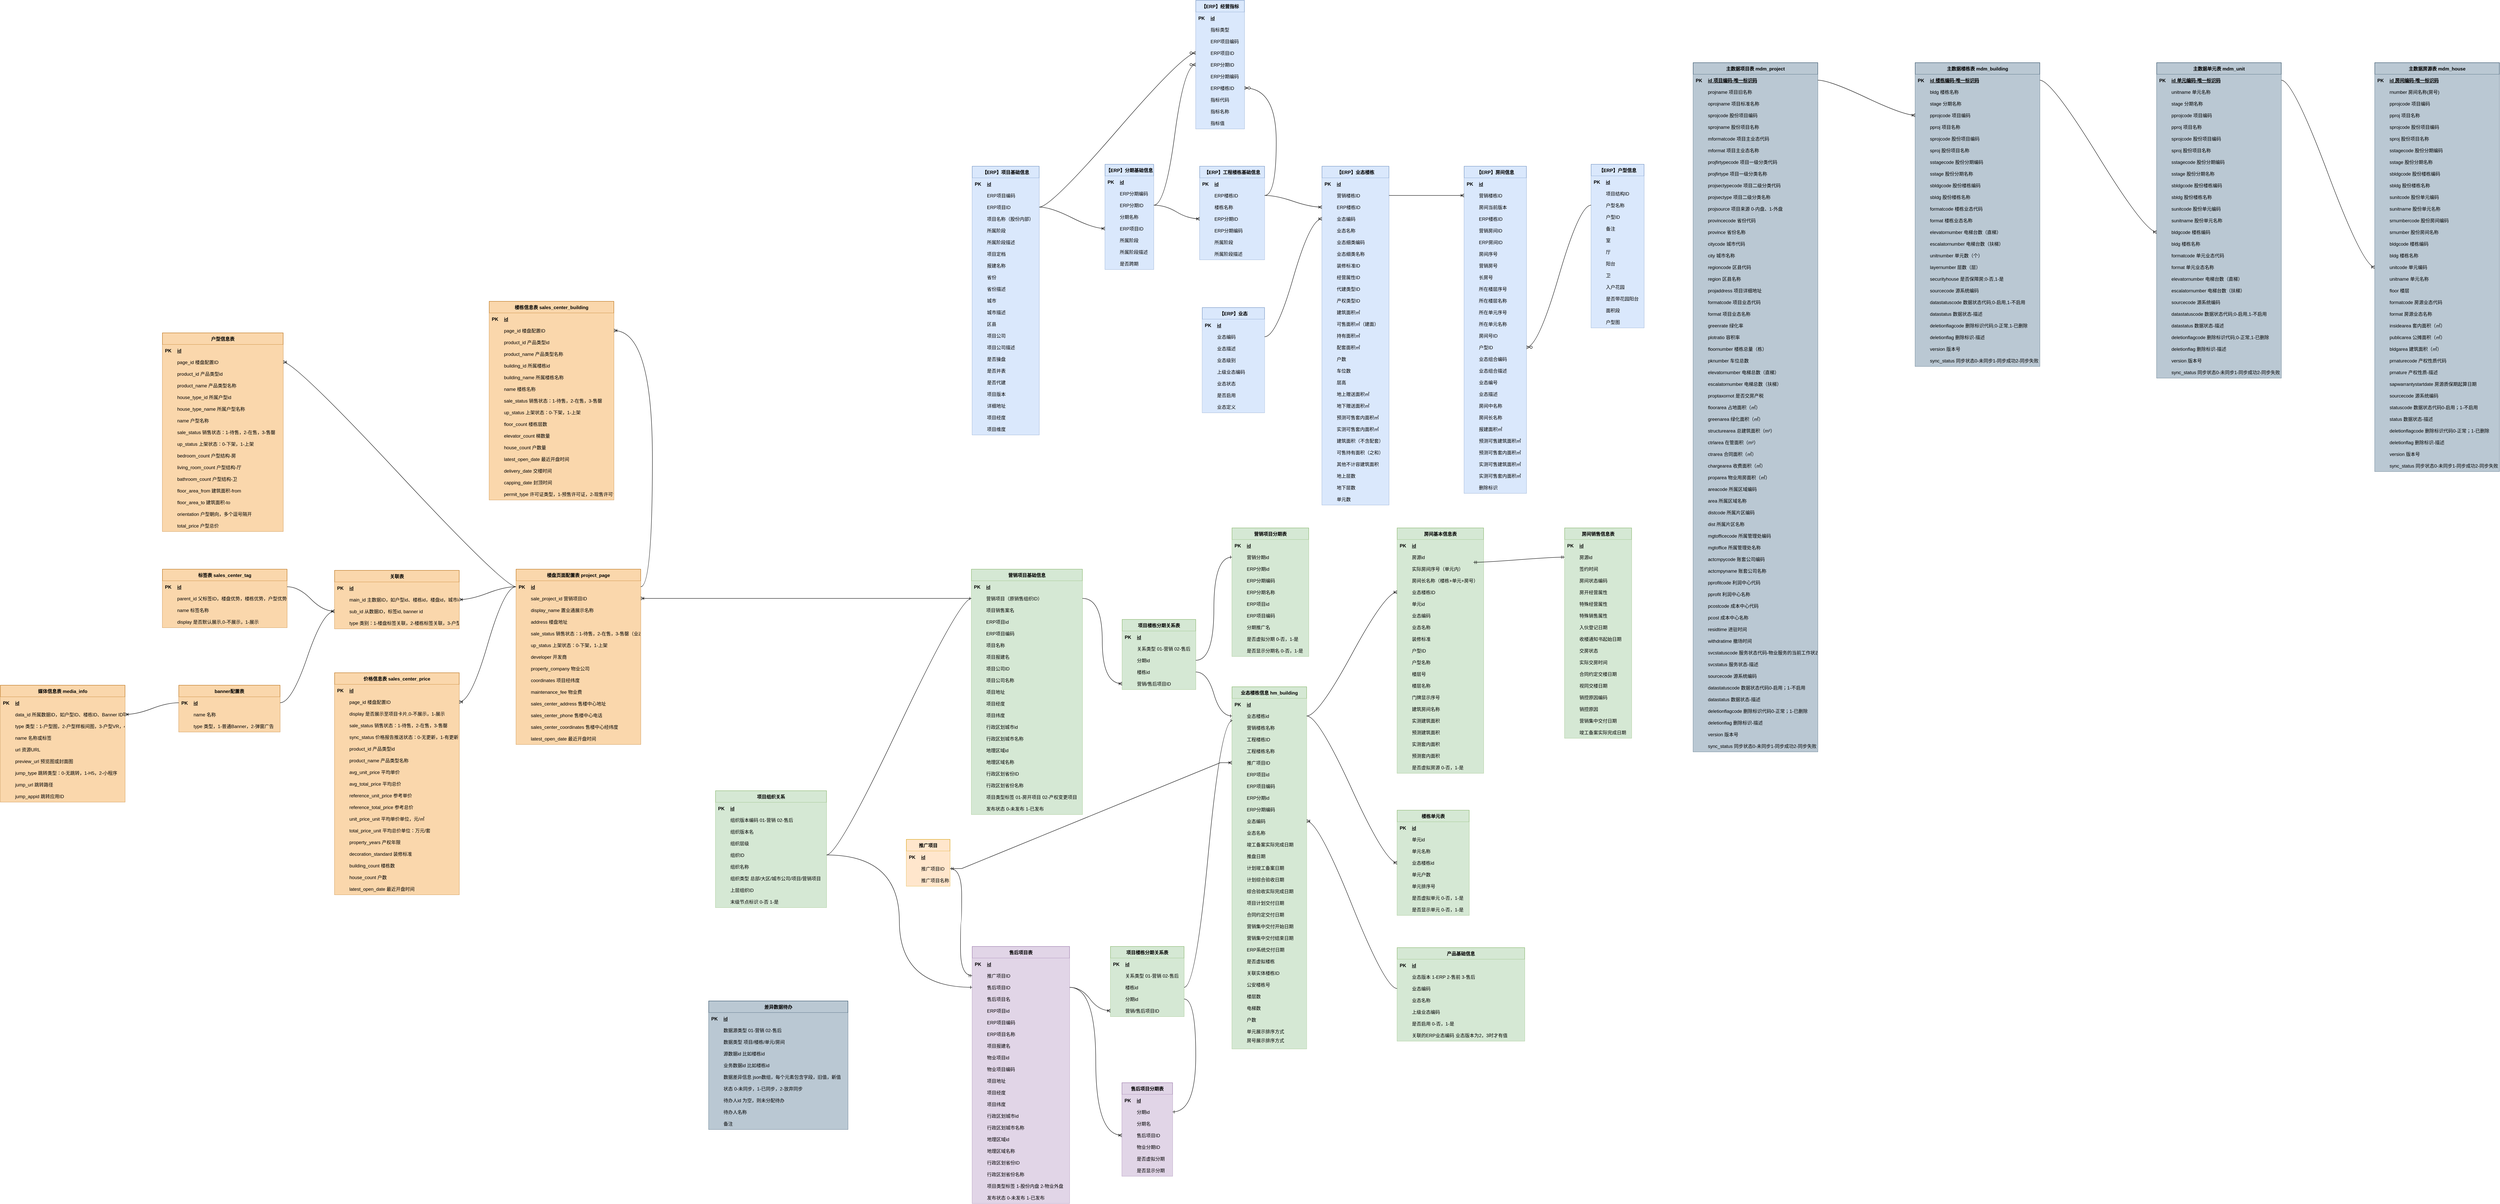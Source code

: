 <mxfile version="24.7.13" pages="3">
  <diagram id="WKc85tl8yk3YC3GGWxIs" name="E-R图V3">
    <mxGraphModel dx="4923" dy="1500" grid="0" gridSize="10" guides="1" tooltips="1" connect="1" arrows="1" fold="1" page="0" pageScale="1" pageWidth="827" pageHeight="1169" math="0" shadow="0">
      <root>
        <mxCell id="0" />
        <mxCell id="1" parent="0" />
        <mxCell id="PfA-re9KAVg3rIMriGus-1" value="【ERP】业态" style="shape=table;startSize=30;container=1;collapsible=1;childLayout=tableLayout;fixedRows=1;rowLines=0;fontStyle=1;align=center;resizeLast=1;swimlaneFillColor=none;fillColor=#dae8fc;strokeColor=#6c8ebf;" parent="1" vertex="1">
          <mxGeometry x="279.64" y="149" width="160" height="270" as="geometry" />
        </mxCell>
        <mxCell id="PfA-re9KAVg3rIMriGus-2" value="" style="shape=tableRow;horizontal=0;startSize=0;swimlaneHead=0;swimlaneBody=0;collapsible=0;dropTarget=0;points=[[0,0.5],[1,0.5]];portConstraint=eastwest;top=0;left=0;right=0;bottom=1;swimlaneFillColor=none;fillColor=#dae8fc;strokeColor=#6c8ebf;" parent="PfA-re9KAVg3rIMriGus-1" vertex="1">
          <mxGeometry y="30" width="160" height="30" as="geometry" />
        </mxCell>
        <mxCell id="PfA-re9KAVg3rIMriGus-3" value="PK" style="shape=partialRectangle;overflow=hidden;connectable=0;top=0;left=0;bottom=0;right=0;fontStyle=1;swimlaneFillColor=none;fillColor=#dae8fc;strokeColor=#6c8ebf;" parent="PfA-re9KAVg3rIMriGus-2" vertex="1">
          <mxGeometry width="30" height="30" as="geometry">
            <mxRectangle width="30" height="30" as="alternateBounds" />
          </mxGeometry>
        </mxCell>
        <mxCell id="PfA-re9KAVg3rIMriGus-4" value="id" style="shape=partialRectangle;overflow=hidden;connectable=0;align=left;top=0;left=0;bottom=0;right=0;spacingLeft=6;fontStyle=5;swimlaneFillColor=none;fillColor=#dae8fc;strokeColor=#6c8ebf;" parent="PfA-re9KAVg3rIMriGus-2" vertex="1">
          <mxGeometry x="30" width="130" height="30" as="geometry">
            <mxRectangle width="130" height="30" as="alternateBounds" />
          </mxGeometry>
        </mxCell>
        <mxCell id="PfA-re9KAVg3rIMriGus-5" value="" style="shape=tableRow;horizontal=0;startSize=0;swimlaneHead=0;swimlaneBody=0;collapsible=0;dropTarget=0;points=[[0,0.5],[1,0.5]];portConstraint=eastwest;top=0;left=0;right=0;bottom=0;swimlaneFillColor=none;fillColor=#dae8fc;strokeColor=#6c8ebf;" parent="PfA-re9KAVg3rIMriGus-1" vertex="1">
          <mxGeometry y="60" width="160" height="30" as="geometry" />
        </mxCell>
        <mxCell id="PfA-re9KAVg3rIMriGus-6" value="" style="shape=partialRectangle;overflow=hidden;connectable=0;top=0;left=0;bottom=0;right=0;swimlaneFillColor=none;fillColor=#dae8fc;strokeColor=#6c8ebf;" parent="PfA-re9KAVg3rIMriGus-5" vertex="1">
          <mxGeometry width="30" height="30" as="geometry">
            <mxRectangle width="30" height="30" as="alternateBounds" />
          </mxGeometry>
        </mxCell>
        <mxCell id="PfA-re9KAVg3rIMriGus-7" value="业态编码" style="shape=partialRectangle;overflow=hidden;connectable=0;align=left;top=0;left=0;bottom=0;right=0;spacingLeft=6;swimlaneFillColor=none;fillColor=#dae8fc;strokeColor=#6c8ebf;" parent="PfA-re9KAVg3rIMriGus-5" vertex="1">
          <mxGeometry x="30" width="130" height="30" as="geometry">
            <mxRectangle width="130" height="30" as="alternateBounds" />
          </mxGeometry>
        </mxCell>
        <mxCell id="PfA-re9KAVg3rIMriGus-8" value="" style="shape=tableRow;horizontal=0;startSize=0;swimlaneHead=0;swimlaneBody=0;collapsible=0;dropTarget=0;points=[[0,0.5],[1,0.5]];portConstraint=eastwest;top=0;left=0;right=0;bottom=0;swimlaneFillColor=none;fillColor=#dae8fc;strokeColor=#6c8ebf;" parent="PfA-re9KAVg3rIMriGus-1" vertex="1">
          <mxGeometry y="90" width="160" height="30" as="geometry" />
        </mxCell>
        <mxCell id="PfA-re9KAVg3rIMriGus-9" value="" style="shape=partialRectangle;overflow=hidden;connectable=0;top=0;left=0;bottom=0;right=0;swimlaneFillColor=none;fillColor=#dae8fc;strokeColor=#6c8ebf;" parent="PfA-re9KAVg3rIMriGus-8" vertex="1">
          <mxGeometry width="30" height="30" as="geometry">
            <mxRectangle width="30" height="30" as="alternateBounds" />
          </mxGeometry>
        </mxCell>
        <mxCell id="PfA-re9KAVg3rIMriGus-10" value="业态描述" style="shape=partialRectangle;overflow=hidden;connectable=0;align=left;top=0;left=0;bottom=0;right=0;spacingLeft=6;swimlaneFillColor=none;fillColor=#dae8fc;strokeColor=#6c8ebf;" parent="PfA-re9KAVg3rIMriGus-8" vertex="1">
          <mxGeometry x="30" width="130" height="30" as="geometry">
            <mxRectangle width="130" height="30" as="alternateBounds" />
          </mxGeometry>
        </mxCell>
        <mxCell id="PfA-re9KAVg3rIMriGus-11" value="" style="shape=tableRow;horizontal=0;startSize=0;swimlaneHead=0;swimlaneBody=0;collapsible=0;dropTarget=0;points=[[0,0.5],[1,0.5]];portConstraint=eastwest;top=0;left=0;right=0;bottom=0;swimlaneFillColor=none;fillColor=#dae8fc;strokeColor=#6c8ebf;" parent="PfA-re9KAVg3rIMriGus-1" vertex="1">
          <mxGeometry y="120" width="160" height="30" as="geometry" />
        </mxCell>
        <mxCell id="PfA-re9KAVg3rIMriGus-12" value="" style="shape=partialRectangle;overflow=hidden;connectable=0;top=0;left=0;bottom=0;right=0;swimlaneFillColor=none;fillColor=#dae8fc;strokeColor=#6c8ebf;" parent="PfA-re9KAVg3rIMriGus-11" vertex="1">
          <mxGeometry width="30" height="30" as="geometry">
            <mxRectangle width="30" height="30" as="alternateBounds" />
          </mxGeometry>
        </mxCell>
        <mxCell id="PfA-re9KAVg3rIMriGus-13" value="业态级别" style="shape=partialRectangle;overflow=hidden;connectable=0;align=left;top=0;left=0;bottom=0;right=0;spacingLeft=6;swimlaneFillColor=none;fillColor=#dae8fc;strokeColor=#6c8ebf;" parent="PfA-re9KAVg3rIMriGus-11" vertex="1">
          <mxGeometry x="30" width="130" height="30" as="geometry">
            <mxRectangle width="130" height="30" as="alternateBounds" />
          </mxGeometry>
        </mxCell>
        <mxCell id="PfA-re9KAVg3rIMriGus-14" value="" style="shape=tableRow;horizontal=0;startSize=0;swimlaneHead=0;swimlaneBody=0;collapsible=0;dropTarget=0;points=[[0,0.5],[1,0.5]];portConstraint=eastwest;top=0;left=0;right=0;bottom=0;swimlaneFillColor=none;fillColor=#dae8fc;strokeColor=#6c8ebf;" parent="PfA-re9KAVg3rIMriGus-1" vertex="1">
          <mxGeometry y="150" width="160" height="30" as="geometry" />
        </mxCell>
        <mxCell id="PfA-re9KAVg3rIMriGus-15" value="" style="shape=partialRectangle;overflow=hidden;connectable=0;top=0;left=0;bottom=0;right=0;swimlaneFillColor=none;fillColor=#dae8fc;strokeColor=#6c8ebf;" parent="PfA-re9KAVg3rIMriGus-14" vertex="1">
          <mxGeometry width="30" height="30" as="geometry">
            <mxRectangle width="30" height="30" as="alternateBounds" />
          </mxGeometry>
        </mxCell>
        <mxCell id="PfA-re9KAVg3rIMriGus-16" value="上级业态编码" style="shape=partialRectangle;overflow=hidden;connectable=0;align=left;top=0;left=0;bottom=0;right=0;spacingLeft=6;swimlaneFillColor=none;fillColor=#dae8fc;strokeColor=#6c8ebf;" parent="PfA-re9KAVg3rIMriGus-14" vertex="1">
          <mxGeometry x="30" width="130" height="30" as="geometry">
            <mxRectangle width="130" height="30" as="alternateBounds" />
          </mxGeometry>
        </mxCell>
        <mxCell id="PfA-re9KAVg3rIMriGus-17" value="" style="shape=tableRow;horizontal=0;startSize=0;swimlaneHead=0;swimlaneBody=0;collapsible=0;dropTarget=0;points=[[0,0.5],[1,0.5]];portConstraint=eastwest;top=0;left=0;right=0;bottom=0;swimlaneFillColor=none;fillColor=#dae8fc;strokeColor=#6c8ebf;" parent="PfA-re9KAVg3rIMriGus-1" vertex="1">
          <mxGeometry y="180" width="160" height="30" as="geometry" />
        </mxCell>
        <mxCell id="PfA-re9KAVg3rIMriGus-18" value="" style="shape=partialRectangle;overflow=hidden;connectable=0;top=0;left=0;bottom=0;right=0;swimlaneFillColor=none;fillColor=#dae8fc;strokeColor=#6c8ebf;" parent="PfA-re9KAVg3rIMriGus-17" vertex="1">
          <mxGeometry width="30" height="30" as="geometry">
            <mxRectangle width="30" height="30" as="alternateBounds" />
          </mxGeometry>
        </mxCell>
        <mxCell id="PfA-re9KAVg3rIMriGus-19" value="业态状态" style="shape=partialRectangle;overflow=hidden;connectable=0;align=left;top=0;left=0;bottom=0;right=0;spacingLeft=6;swimlaneFillColor=none;fillColor=#dae8fc;strokeColor=#6c8ebf;" parent="PfA-re9KAVg3rIMriGus-17" vertex="1">
          <mxGeometry x="30" width="130" height="30" as="geometry">
            <mxRectangle width="130" height="30" as="alternateBounds" />
          </mxGeometry>
        </mxCell>
        <mxCell id="PfA-re9KAVg3rIMriGus-20" value="" style="shape=tableRow;horizontal=0;startSize=0;swimlaneHead=0;swimlaneBody=0;collapsible=0;dropTarget=0;points=[[0,0.5],[1,0.5]];portConstraint=eastwest;top=0;left=0;right=0;bottom=0;swimlaneFillColor=none;fillColor=#dae8fc;strokeColor=#6c8ebf;" parent="PfA-re9KAVg3rIMriGus-1" vertex="1">
          <mxGeometry y="210" width="160" height="30" as="geometry" />
        </mxCell>
        <mxCell id="PfA-re9KAVg3rIMriGus-21" value="" style="shape=partialRectangle;overflow=hidden;connectable=0;top=0;left=0;bottom=0;right=0;swimlaneFillColor=none;fillColor=#dae8fc;strokeColor=#6c8ebf;" parent="PfA-re9KAVg3rIMriGus-20" vertex="1">
          <mxGeometry width="30" height="30" as="geometry">
            <mxRectangle width="30" height="30" as="alternateBounds" />
          </mxGeometry>
        </mxCell>
        <mxCell id="PfA-re9KAVg3rIMriGus-22" value="是否启用" style="shape=partialRectangle;overflow=hidden;connectable=0;align=left;top=0;left=0;bottom=0;right=0;spacingLeft=6;swimlaneFillColor=none;fillColor=#dae8fc;strokeColor=#6c8ebf;" parent="PfA-re9KAVg3rIMriGus-20" vertex="1">
          <mxGeometry x="30" width="130" height="30" as="geometry">
            <mxRectangle width="130" height="30" as="alternateBounds" />
          </mxGeometry>
        </mxCell>
        <mxCell id="PfA-re9KAVg3rIMriGus-23" value="" style="shape=tableRow;horizontal=0;startSize=0;swimlaneHead=0;swimlaneBody=0;collapsible=0;dropTarget=0;points=[[0,0.5],[1,0.5]];portConstraint=eastwest;top=0;left=0;right=0;bottom=0;swimlaneFillColor=none;fillColor=#dae8fc;strokeColor=#6c8ebf;" parent="PfA-re9KAVg3rIMriGus-1" vertex="1">
          <mxGeometry y="240" width="160" height="30" as="geometry" />
        </mxCell>
        <mxCell id="PfA-re9KAVg3rIMriGus-24" value="" style="shape=partialRectangle;overflow=hidden;connectable=0;top=0;left=0;bottom=0;right=0;swimlaneFillColor=none;fillColor=#dae8fc;strokeColor=#6c8ebf;" parent="PfA-re9KAVg3rIMriGus-23" vertex="1">
          <mxGeometry width="30" height="30" as="geometry">
            <mxRectangle width="30" height="30" as="alternateBounds" />
          </mxGeometry>
        </mxCell>
        <mxCell id="PfA-re9KAVg3rIMriGus-25" value="业态定义" style="shape=partialRectangle;overflow=hidden;connectable=0;align=left;top=0;left=0;bottom=0;right=0;spacingLeft=6;swimlaneFillColor=none;fillColor=#dae8fc;strokeColor=#6c8ebf;" parent="PfA-re9KAVg3rIMriGus-23" vertex="1">
          <mxGeometry x="30" width="130" height="30" as="geometry">
            <mxRectangle width="130" height="30" as="alternateBounds" />
          </mxGeometry>
        </mxCell>
        <mxCell id="PfA-re9KAVg3rIMriGus-26" value="【ERP】项目基础信息" style="shape=table;startSize=30;container=1;collapsible=1;childLayout=tableLayout;fixedRows=1;rowLines=0;fontStyle=1;align=center;resizeLast=1;swimlaneFillColor=none;fillColor=#dae8fc;strokeColor=#6c8ebf;" parent="1" vertex="1">
          <mxGeometry x="-311" y="-214" width="172" height="690" as="geometry" />
        </mxCell>
        <mxCell id="PfA-re9KAVg3rIMriGus-27" value="" style="shape=tableRow;horizontal=0;startSize=0;swimlaneHead=0;swimlaneBody=0;collapsible=0;dropTarget=0;points=[[0,0.5],[1,0.5]];portConstraint=eastwest;top=0;left=0;right=0;bottom=1;swimlaneFillColor=none;fillColor=#dae8fc;strokeColor=#6c8ebf;" parent="PfA-re9KAVg3rIMriGus-26" vertex="1">
          <mxGeometry y="30" width="172" height="30" as="geometry" />
        </mxCell>
        <mxCell id="PfA-re9KAVg3rIMriGus-28" value="PK" style="shape=partialRectangle;overflow=hidden;connectable=0;top=0;left=0;bottom=0;right=0;fontStyle=1;swimlaneFillColor=none;fillColor=#dae8fc;strokeColor=#6c8ebf;" parent="PfA-re9KAVg3rIMriGus-27" vertex="1">
          <mxGeometry width="30" height="30" as="geometry">
            <mxRectangle width="30" height="30" as="alternateBounds" />
          </mxGeometry>
        </mxCell>
        <mxCell id="PfA-re9KAVg3rIMriGus-29" value="id" style="shape=partialRectangle;overflow=hidden;connectable=0;align=left;top=0;left=0;bottom=0;right=0;spacingLeft=6;fontStyle=5;swimlaneFillColor=none;fillColor=#dae8fc;strokeColor=#6c8ebf;" parent="PfA-re9KAVg3rIMriGus-27" vertex="1">
          <mxGeometry x="30" width="142" height="30" as="geometry">
            <mxRectangle width="142" height="30" as="alternateBounds" />
          </mxGeometry>
        </mxCell>
        <mxCell id="PfA-re9KAVg3rIMriGus-30" value="" style="shape=tableRow;horizontal=0;startSize=0;swimlaneHead=0;swimlaneBody=0;collapsible=0;dropTarget=0;points=[[0,0.5],[1,0.5]];portConstraint=eastwest;top=0;left=0;right=0;bottom=0;swimlaneFillColor=none;fillColor=#dae8fc;strokeColor=#6c8ebf;" parent="PfA-re9KAVg3rIMriGus-26" vertex="1">
          <mxGeometry y="60" width="172" height="30" as="geometry" />
        </mxCell>
        <mxCell id="PfA-re9KAVg3rIMriGus-31" value="" style="shape=partialRectangle;overflow=hidden;connectable=0;top=0;left=0;bottom=0;right=0;swimlaneFillColor=none;fillColor=#dae8fc;strokeColor=#6c8ebf;" parent="PfA-re9KAVg3rIMriGus-30" vertex="1">
          <mxGeometry width="30" height="30" as="geometry">
            <mxRectangle width="30" height="30" as="alternateBounds" />
          </mxGeometry>
        </mxCell>
        <mxCell id="PfA-re9KAVg3rIMriGus-32" value="ERP项目编码" style="shape=partialRectangle;overflow=hidden;connectable=0;align=left;top=0;left=0;bottom=0;right=0;spacingLeft=6;swimlaneFillColor=none;fillColor=#dae8fc;strokeColor=#6c8ebf;" parent="PfA-re9KAVg3rIMriGus-30" vertex="1">
          <mxGeometry x="30" width="142" height="30" as="geometry">
            <mxRectangle width="142" height="30" as="alternateBounds" />
          </mxGeometry>
        </mxCell>
        <mxCell id="PfA-re9KAVg3rIMriGus-33" value="" style="shape=tableRow;horizontal=0;startSize=0;swimlaneHead=0;swimlaneBody=0;collapsible=0;dropTarget=0;points=[[0,0.5],[1,0.5]];portConstraint=eastwest;top=0;left=0;right=0;bottom=0;swimlaneFillColor=none;fillColor=#dae8fc;strokeColor=#6c8ebf;" parent="PfA-re9KAVg3rIMriGus-26" vertex="1">
          <mxGeometry y="90" width="172" height="30" as="geometry" />
        </mxCell>
        <mxCell id="PfA-re9KAVg3rIMriGus-34" value="" style="shape=partialRectangle;overflow=hidden;connectable=0;top=0;left=0;bottom=0;right=0;swimlaneFillColor=none;fillColor=#dae8fc;strokeColor=#6c8ebf;" parent="PfA-re9KAVg3rIMriGus-33" vertex="1">
          <mxGeometry width="30" height="30" as="geometry">
            <mxRectangle width="30" height="30" as="alternateBounds" />
          </mxGeometry>
        </mxCell>
        <mxCell id="PfA-re9KAVg3rIMriGus-35" value="ERP项目ID" style="shape=partialRectangle;overflow=hidden;connectable=0;align=left;top=0;left=0;bottom=0;right=0;spacingLeft=6;swimlaneFillColor=none;fillColor=#dae8fc;strokeColor=#6c8ebf;" parent="PfA-re9KAVg3rIMriGus-33" vertex="1">
          <mxGeometry x="30" width="142" height="30" as="geometry">
            <mxRectangle width="142" height="30" as="alternateBounds" />
          </mxGeometry>
        </mxCell>
        <mxCell id="PfA-re9KAVg3rIMriGus-36" value="" style="shape=tableRow;horizontal=0;startSize=0;swimlaneHead=0;swimlaneBody=0;collapsible=0;dropTarget=0;points=[[0,0.5],[1,0.5]];portConstraint=eastwest;top=0;left=0;right=0;bottom=0;swimlaneFillColor=none;fillColor=#dae8fc;strokeColor=#6c8ebf;" parent="PfA-re9KAVg3rIMriGus-26" vertex="1">
          <mxGeometry y="120" width="172" height="30" as="geometry" />
        </mxCell>
        <mxCell id="PfA-re9KAVg3rIMriGus-37" value="" style="shape=partialRectangle;overflow=hidden;connectable=0;top=0;left=0;bottom=0;right=0;swimlaneFillColor=none;fillColor=#dae8fc;strokeColor=#6c8ebf;" parent="PfA-re9KAVg3rIMriGus-36" vertex="1">
          <mxGeometry width="30" height="30" as="geometry">
            <mxRectangle width="30" height="30" as="alternateBounds" />
          </mxGeometry>
        </mxCell>
        <mxCell id="PfA-re9KAVg3rIMriGus-38" value="项目名称（股份内部）" style="shape=partialRectangle;overflow=hidden;connectable=0;align=left;top=0;left=0;bottom=0;right=0;spacingLeft=6;swimlaneFillColor=none;fillColor=#dae8fc;strokeColor=#6c8ebf;" parent="PfA-re9KAVg3rIMriGus-36" vertex="1">
          <mxGeometry x="30" width="142" height="30" as="geometry">
            <mxRectangle width="142" height="30" as="alternateBounds" />
          </mxGeometry>
        </mxCell>
        <mxCell id="PfA-re9KAVg3rIMriGus-39" value="" style="shape=tableRow;horizontal=0;startSize=0;swimlaneHead=0;swimlaneBody=0;collapsible=0;dropTarget=0;points=[[0,0.5],[1,0.5]];portConstraint=eastwest;top=0;left=0;right=0;bottom=0;swimlaneFillColor=none;fillColor=#dae8fc;strokeColor=#6c8ebf;" parent="PfA-re9KAVg3rIMriGus-26" vertex="1">
          <mxGeometry y="150" width="172" height="30" as="geometry" />
        </mxCell>
        <mxCell id="PfA-re9KAVg3rIMriGus-40" value="" style="shape=partialRectangle;overflow=hidden;connectable=0;top=0;left=0;bottom=0;right=0;swimlaneFillColor=none;fillColor=#dae8fc;strokeColor=#6c8ebf;" parent="PfA-re9KAVg3rIMriGus-39" vertex="1">
          <mxGeometry width="30" height="30" as="geometry">
            <mxRectangle width="30" height="30" as="alternateBounds" />
          </mxGeometry>
        </mxCell>
        <mxCell id="PfA-re9KAVg3rIMriGus-41" value="所属阶段" style="shape=partialRectangle;overflow=hidden;connectable=0;align=left;top=0;left=0;bottom=0;right=0;spacingLeft=6;swimlaneFillColor=none;fillColor=#dae8fc;strokeColor=#6c8ebf;" parent="PfA-re9KAVg3rIMriGus-39" vertex="1">
          <mxGeometry x="30" width="142" height="30" as="geometry">
            <mxRectangle width="142" height="30" as="alternateBounds" />
          </mxGeometry>
        </mxCell>
        <mxCell id="PfA-re9KAVg3rIMriGus-42" value="" style="shape=tableRow;horizontal=0;startSize=0;swimlaneHead=0;swimlaneBody=0;collapsible=0;dropTarget=0;points=[[0,0.5],[1,0.5]];portConstraint=eastwest;top=0;left=0;right=0;bottom=0;swimlaneFillColor=none;fillColor=#dae8fc;strokeColor=#6c8ebf;" parent="PfA-re9KAVg3rIMriGus-26" vertex="1">
          <mxGeometry y="180" width="172" height="30" as="geometry" />
        </mxCell>
        <mxCell id="PfA-re9KAVg3rIMriGus-43" value="" style="shape=partialRectangle;overflow=hidden;connectable=0;top=0;left=0;bottom=0;right=0;swimlaneFillColor=none;fillColor=#dae8fc;strokeColor=#6c8ebf;" parent="PfA-re9KAVg3rIMriGus-42" vertex="1">
          <mxGeometry width="30" height="30" as="geometry">
            <mxRectangle width="30" height="30" as="alternateBounds" />
          </mxGeometry>
        </mxCell>
        <mxCell id="PfA-re9KAVg3rIMriGus-44" value="所属阶段描述" style="shape=partialRectangle;overflow=hidden;connectable=0;align=left;top=0;left=0;bottom=0;right=0;spacingLeft=6;swimlaneFillColor=none;fillColor=#dae8fc;strokeColor=#6c8ebf;" parent="PfA-re9KAVg3rIMriGus-42" vertex="1">
          <mxGeometry x="30" width="142" height="30" as="geometry">
            <mxRectangle width="142" height="30" as="alternateBounds" />
          </mxGeometry>
        </mxCell>
        <mxCell id="PfA-re9KAVg3rIMriGus-45" value="" style="shape=tableRow;horizontal=0;startSize=0;swimlaneHead=0;swimlaneBody=0;collapsible=0;dropTarget=0;points=[[0,0.5],[1,0.5]];portConstraint=eastwest;top=0;left=0;right=0;bottom=0;swimlaneFillColor=none;fillColor=#dae8fc;strokeColor=#6c8ebf;" parent="PfA-re9KAVg3rIMriGus-26" vertex="1">
          <mxGeometry y="210" width="172" height="30" as="geometry" />
        </mxCell>
        <mxCell id="PfA-re9KAVg3rIMriGus-46" value="" style="shape=partialRectangle;overflow=hidden;connectable=0;top=0;left=0;bottom=0;right=0;swimlaneFillColor=none;fillColor=#dae8fc;strokeColor=#6c8ebf;" parent="PfA-re9KAVg3rIMriGus-45" vertex="1">
          <mxGeometry width="30" height="30" as="geometry">
            <mxRectangle width="30" height="30" as="alternateBounds" />
          </mxGeometry>
        </mxCell>
        <mxCell id="PfA-re9KAVg3rIMriGus-47" value="项目定档" style="shape=partialRectangle;overflow=hidden;connectable=0;align=left;top=0;left=0;bottom=0;right=0;spacingLeft=6;swimlaneFillColor=none;fillColor=#dae8fc;strokeColor=#6c8ebf;" parent="PfA-re9KAVg3rIMriGus-45" vertex="1">
          <mxGeometry x="30" width="142" height="30" as="geometry">
            <mxRectangle width="142" height="30" as="alternateBounds" />
          </mxGeometry>
        </mxCell>
        <mxCell id="PfA-re9KAVg3rIMriGus-48" value="" style="shape=tableRow;horizontal=0;startSize=0;swimlaneHead=0;swimlaneBody=0;collapsible=0;dropTarget=0;points=[[0,0.5],[1,0.5]];portConstraint=eastwest;top=0;left=0;right=0;bottom=0;swimlaneFillColor=none;fillColor=#dae8fc;strokeColor=#6c8ebf;" parent="PfA-re9KAVg3rIMriGus-26" vertex="1">
          <mxGeometry y="240" width="172" height="30" as="geometry" />
        </mxCell>
        <mxCell id="PfA-re9KAVg3rIMriGus-49" value="" style="shape=partialRectangle;overflow=hidden;connectable=0;top=0;left=0;bottom=0;right=0;swimlaneFillColor=none;fillColor=#dae8fc;strokeColor=#6c8ebf;" parent="PfA-re9KAVg3rIMriGus-48" vertex="1">
          <mxGeometry width="30" height="30" as="geometry">
            <mxRectangle width="30" height="30" as="alternateBounds" />
          </mxGeometry>
        </mxCell>
        <mxCell id="PfA-re9KAVg3rIMriGus-50" value="报建名称" style="shape=partialRectangle;overflow=hidden;connectable=0;align=left;top=0;left=0;bottom=0;right=0;spacingLeft=6;swimlaneFillColor=none;fillColor=#dae8fc;strokeColor=#6c8ebf;" parent="PfA-re9KAVg3rIMriGus-48" vertex="1">
          <mxGeometry x="30" width="142" height="30" as="geometry">
            <mxRectangle width="142" height="30" as="alternateBounds" />
          </mxGeometry>
        </mxCell>
        <mxCell id="PfA-re9KAVg3rIMriGus-51" value="" style="shape=tableRow;horizontal=0;startSize=0;swimlaneHead=0;swimlaneBody=0;collapsible=0;dropTarget=0;points=[[0,0.5],[1,0.5]];portConstraint=eastwest;top=0;left=0;right=0;bottom=0;swimlaneFillColor=none;fillColor=#dae8fc;strokeColor=#6c8ebf;" parent="PfA-re9KAVg3rIMriGus-26" vertex="1">
          <mxGeometry y="270" width="172" height="30" as="geometry" />
        </mxCell>
        <mxCell id="PfA-re9KAVg3rIMriGus-52" value="" style="shape=partialRectangle;overflow=hidden;connectable=0;top=0;left=0;bottom=0;right=0;swimlaneFillColor=none;fillColor=#dae8fc;strokeColor=#6c8ebf;" parent="PfA-re9KAVg3rIMriGus-51" vertex="1">
          <mxGeometry width="30" height="30" as="geometry">
            <mxRectangle width="30" height="30" as="alternateBounds" />
          </mxGeometry>
        </mxCell>
        <mxCell id="PfA-re9KAVg3rIMriGus-53" value="省份" style="shape=partialRectangle;overflow=hidden;connectable=0;align=left;top=0;left=0;bottom=0;right=0;spacingLeft=6;swimlaneFillColor=none;fillColor=#dae8fc;strokeColor=#6c8ebf;" parent="PfA-re9KAVg3rIMriGus-51" vertex="1">
          <mxGeometry x="30" width="142" height="30" as="geometry">
            <mxRectangle width="142" height="30" as="alternateBounds" />
          </mxGeometry>
        </mxCell>
        <mxCell id="PfA-re9KAVg3rIMriGus-54" value="" style="shape=tableRow;horizontal=0;startSize=0;swimlaneHead=0;swimlaneBody=0;collapsible=0;dropTarget=0;points=[[0,0.5],[1,0.5]];portConstraint=eastwest;top=0;left=0;right=0;bottom=0;swimlaneFillColor=none;fillColor=#dae8fc;strokeColor=#6c8ebf;" parent="PfA-re9KAVg3rIMriGus-26" vertex="1">
          <mxGeometry y="300" width="172" height="30" as="geometry" />
        </mxCell>
        <mxCell id="PfA-re9KAVg3rIMriGus-55" value="" style="shape=partialRectangle;overflow=hidden;connectable=0;top=0;left=0;bottom=0;right=0;swimlaneFillColor=none;fillColor=#dae8fc;strokeColor=#6c8ebf;" parent="PfA-re9KAVg3rIMriGus-54" vertex="1">
          <mxGeometry width="30" height="30" as="geometry">
            <mxRectangle width="30" height="30" as="alternateBounds" />
          </mxGeometry>
        </mxCell>
        <mxCell id="PfA-re9KAVg3rIMriGus-56" value="省份描述" style="shape=partialRectangle;overflow=hidden;connectable=0;align=left;top=0;left=0;bottom=0;right=0;spacingLeft=6;swimlaneFillColor=none;fillColor=#dae8fc;strokeColor=#6c8ebf;" parent="PfA-re9KAVg3rIMriGus-54" vertex="1">
          <mxGeometry x="30" width="142" height="30" as="geometry">
            <mxRectangle width="142" height="30" as="alternateBounds" />
          </mxGeometry>
        </mxCell>
        <mxCell id="PfA-re9KAVg3rIMriGus-57" value="" style="shape=tableRow;horizontal=0;startSize=0;swimlaneHead=0;swimlaneBody=0;collapsible=0;dropTarget=0;points=[[0,0.5],[1,0.5]];portConstraint=eastwest;top=0;left=0;right=0;bottom=0;swimlaneFillColor=none;fillColor=#dae8fc;strokeColor=#6c8ebf;" parent="PfA-re9KAVg3rIMriGus-26" vertex="1">
          <mxGeometry y="330" width="172" height="30" as="geometry" />
        </mxCell>
        <mxCell id="PfA-re9KAVg3rIMriGus-58" value="" style="shape=partialRectangle;overflow=hidden;connectable=0;top=0;left=0;bottom=0;right=0;swimlaneFillColor=none;fillColor=#dae8fc;strokeColor=#6c8ebf;" parent="PfA-re9KAVg3rIMriGus-57" vertex="1">
          <mxGeometry width="30" height="30" as="geometry">
            <mxRectangle width="30" height="30" as="alternateBounds" />
          </mxGeometry>
        </mxCell>
        <mxCell id="PfA-re9KAVg3rIMriGus-59" value="城市" style="shape=partialRectangle;overflow=hidden;connectable=0;align=left;top=0;left=0;bottom=0;right=0;spacingLeft=6;swimlaneFillColor=none;fillColor=#dae8fc;strokeColor=#6c8ebf;" parent="PfA-re9KAVg3rIMriGus-57" vertex="1">
          <mxGeometry x="30" width="142" height="30" as="geometry">
            <mxRectangle width="142" height="30" as="alternateBounds" />
          </mxGeometry>
        </mxCell>
        <mxCell id="PfA-re9KAVg3rIMriGus-60" value="" style="shape=tableRow;horizontal=0;startSize=0;swimlaneHead=0;swimlaneBody=0;collapsible=0;dropTarget=0;points=[[0,0.5],[1,0.5]];portConstraint=eastwest;top=0;left=0;right=0;bottom=0;swimlaneFillColor=none;fillColor=#dae8fc;strokeColor=#6c8ebf;" parent="PfA-re9KAVg3rIMriGus-26" vertex="1">
          <mxGeometry y="360" width="172" height="30" as="geometry" />
        </mxCell>
        <mxCell id="PfA-re9KAVg3rIMriGus-61" value="" style="shape=partialRectangle;overflow=hidden;connectable=0;top=0;left=0;bottom=0;right=0;swimlaneFillColor=none;fillColor=#dae8fc;strokeColor=#6c8ebf;" parent="PfA-re9KAVg3rIMriGus-60" vertex="1">
          <mxGeometry width="30" height="30" as="geometry">
            <mxRectangle width="30" height="30" as="alternateBounds" />
          </mxGeometry>
        </mxCell>
        <mxCell id="PfA-re9KAVg3rIMriGus-62" value="城市描述" style="shape=partialRectangle;overflow=hidden;connectable=0;align=left;top=0;left=0;bottom=0;right=0;spacingLeft=6;swimlaneFillColor=none;fillColor=#dae8fc;strokeColor=#6c8ebf;" parent="PfA-re9KAVg3rIMriGus-60" vertex="1">
          <mxGeometry x="30" width="142" height="30" as="geometry">
            <mxRectangle width="142" height="30" as="alternateBounds" />
          </mxGeometry>
        </mxCell>
        <mxCell id="PfA-re9KAVg3rIMriGus-63" value="" style="shape=tableRow;horizontal=0;startSize=0;swimlaneHead=0;swimlaneBody=0;collapsible=0;dropTarget=0;points=[[0,0.5],[1,0.5]];portConstraint=eastwest;top=0;left=0;right=0;bottom=0;swimlaneFillColor=none;fillColor=#dae8fc;strokeColor=#6c8ebf;" parent="PfA-re9KAVg3rIMriGus-26" vertex="1">
          <mxGeometry y="390" width="172" height="30" as="geometry" />
        </mxCell>
        <mxCell id="PfA-re9KAVg3rIMriGus-64" value="" style="shape=partialRectangle;overflow=hidden;connectable=0;top=0;left=0;bottom=0;right=0;swimlaneFillColor=none;fillColor=#dae8fc;strokeColor=#6c8ebf;" parent="PfA-re9KAVg3rIMriGus-63" vertex="1">
          <mxGeometry width="30" height="30" as="geometry">
            <mxRectangle width="30" height="30" as="alternateBounds" />
          </mxGeometry>
        </mxCell>
        <mxCell id="PfA-re9KAVg3rIMriGus-65" value="区县" style="shape=partialRectangle;overflow=hidden;connectable=0;align=left;top=0;left=0;bottom=0;right=0;spacingLeft=6;swimlaneFillColor=none;fillColor=#dae8fc;strokeColor=#6c8ebf;" parent="PfA-re9KAVg3rIMriGus-63" vertex="1">
          <mxGeometry x="30" width="142" height="30" as="geometry">
            <mxRectangle width="142" height="30" as="alternateBounds" />
          </mxGeometry>
        </mxCell>
        <mxCell id="PfA-re9KAVg3rIMriGus-66" value="" style="shape=tableRow;horizontal=0;startSize=0;swimlaneHead=0;swimlaneBody=0;collapsible=0;dropTarget=0;points=[[0,0.5],[1,0.5]];portConstraint=eastwest;top=0;left=0;right=0;bottom=0;swimlaneFillColor=none;fillColor=#dae8fc;strokeColor=#6c8ebf;" parent="PfA-re9KAVg3rIMriGus-26" vertex="1">
          <mxGeometry y="420" width="172" height="30" as="geometry" />
        </mxCell>
        <mxCell id="PfA-re9KAVg3rIMriGus-67" value="" style="shape=partialRectangle;overflow=hidden;connectable=0;top=0;left=0;bottom=0;right=0;swimlaneFillColor=none;fillColor=#dae8fc;strokeColor=#6c8ebf;" parent="PfA-re9KAVg3rIMriGus-66" vertex="1">
          <mxGeometry width="30" height="30" as="geometry">
            <mxRectangle width="30" height="30" as="alternateBounds" />
          </mxGeometry>
        </mxCell>
        <mxCell id="PfA-re9KAVg3rIMriGus-68" value="项目公司" style="shape=partialRectangle;overflow=hidden;connectable=0;align=left;top=0;left=0;bottom=0;right=0;spacingLeft=6;swimlaneFillColor=none;fillColor=#dae8fc;strokeColor=#6c8ebf;" parent="PfA-re9KAVg3rIMriGus-66" vertex="1">
          <mxGeometry x="30" width="142" height="30" as="geometry">
            <mxRectangle width="142" height="30" as="alternateBounds" />
          </mxGeometry>
        </mxCell>
        <mxCell id="PfA-re9KAVg3rIMriGus-69" value="" style="shape=tableRow;horizontal=0;startSize=0;swimlaneHead=0;swimlaneBody=0;collapsible=0;dropTarget=0;points=[[0,0.5],[1,0.5]];portConstraint=eastwest;top=0;left=0;right=0;bottom=0;swimlaneFillColor=none;fillColor=#dae8fc;strokeColor=#6c8ebf;" parent="PfA-re9KAVg3rIMriGus-26" vertex="1">
          <mxGeometry y="450" width="172" height="30" as="geometry" />
        </mxCell>
        <mxCell id="PfA-re9KAVg3rIMriGus-70" value="" style="shape=partialRectangle;overflow=hidden;connectable=0;top=0;left=0;bottom=0;right=0;swimlaneFillColor=none;fillColor=#dae8fc;strokeColor=#6c8ebf;" parent="PfA-re9KAVg3rIMriGus-69" vertex="1">
          <mxGeometry width="30" height="30" as="geometry">
            <mxRectangle width="30" height="30" as="alternateBounds" />
          </mxGeometry>
        </mxCell>
        <mxCell id="PfA-re9KAVg3rIMriGus-71" value="项目公司描述" style="shape=partialRectangle;overflow=hidden;connectable=0;align=left;top=0;left=0;bottom=0;right=0;spacingLeft=6;swimlaneFillColor=none;fillColor=#dae8fc;strokeColor=#6c8ebf;" parent="PfA-re9KAVg3rIMriGus-69" vertex="1">
          <mxGeometry x="30" width="142" height="30" as="geometry">
            <mxRectangle width="142" height="30" as="alternateBounds" />
          </mxGeometry>
        </mxCell>
        <mxCell id="PfA-re9KAVg3rIMriGus-72" value="" style="shape=tableRow;horizontal=0;startSize=0;swimlaneHead=0;swimlaneBody=0;collapsible=0;dropTarget=0;points=[[0,0.5],[1,0.5]];portConstraint=eastwest;top=0;left=0;right=0;bottom=0;swimlaneFillColor=none;fillColor=#dae8fc;strokeColor=#6c8ebf;" parent="PfA-re9KAVg3rIMriGus-26" vertex="1">
          <mxGeometry y="480" width="172" height="30" as="geometry" />
        </mxCell>
        <mxCell id="PfA-re9KAVg3rIMriGus-73" value="" style="shape=partialRectangle;overflow=hidden;connectable=0;top=0;left=0;bottom=0;right=0;swimlaneFillColor=none;fillColor=#dae8fc;strokeColor=#6c8ebf;" parent="PfA-re9KAVg3rIMriGus-72" vertex="1">
          <mxGeometry width="30" height="30" as="geometry">
            <mxRectangle width="30" height="30" as="alternateBounds" />
          </mxGeometry>
        </mxCell>
        <mxCell id="PfA-re9KAVg3rIMriGus-74" value="是否操盘" style="shape=partialRectangle;overflow=hidden;connectable=0;align=left;top=0;left=0;bottom=0;right=0;spacingLeft=6;swimlaneFillColor=none;fillColor=#dae8fc;strokeColor=#6c8ebf;" parent="PfA-re9KAVg3rIMriGus-72" vertex="1">
          <mxGeometry x="30" width="142" height="30" as="geometry">
            <mxRectangle width="142" height="30" as="alternateBounds" />
          </mxGeometry>
        </mxCell>
        <mxCell id="PfA-re9KAVg3rIMriGus-75" value="" style="shape=tableRow;horizontal=0;startSize=0;swimlaneHead=0;swimlaneBody=0;collapsible=0;dropTarget=0;points=[[0,0.5],[1,0.5]];portConstraint=eastwest;top=0;left=0;right=0;bottom=0;swimlaneFillColor=none;fillColor=#dae8fc;strokeColor=#6c8ebf;" parent="PfA-re9KAVg3rIMriGus-26" vertex="1">
          <mxGeometry y="510" width="172" height="30" as="geometry" />
        </mxCell>
        <mxCell id="PfA-re9KAVg3rIMriGus-76" value="" style="shape=partialRectangle;overflow=hidden;connectable=0;top=0;left=0;bottom=0;right=0;swimlaneFillColor=none;fillColor=#dae8fc;strokeColor=#6c8ebf;" parent="PfA-re9KAVg3rIMriGus-75" vertex="1">
          <mxGeometry width="30" height="30" as="geometry">
            <mxRectangle width="30" height="30" as="alternateBounds" />
          </mxGeometry>
        </mxCell>
        <mxCell id="PfA-re9KAVg3rIMriGus-77" value="是否并表" style="shape=partialRectangle;overflow=hidden;connectable=0;align=left;top=0;left=0;bottom=0;right=0;spacingLeft=6;swimlaneFillColor=none;fillColor=#dae8fc;strokeColor=#6c8ebf;" parent="PfA-re9KAVg3rIMriGus-75" vertex="1">
          <mxGeometry x="30" width="142" height="30" as="geometry">
            <mxRectangle width="142" height="30" as="alternateBounds" />
          </mxGeometry>
        </mxCell>
        <mxCell id="PfA-re9KAVg3rIMriGus-78" value="" style="shape=tableRow;horizontal=0;startSize=0;swimlaneHead=0;swimlaneBody=0;collapsible=0;dropTarget=0;points=[[0,0.5],[1,0.5]];portConstraint=eastwest;top=0;left=0;right=0;bottom=0;swimlaneFillColor=none;fillColor=#dae8fc;strokeColor=#6c8ebf;" parent="PfA-re9KAVg3rIMriGus-26" vertex="1">
          <mxGeometry y="540" width="172" height="30" as="geometry" />
        </mxCell>
        <mxCell id="PfA-re9KAVg3rIMriGus-79" value="" style="shape=partialRectangle;overflow=hidden;connectable=0;top=0;left=0;bottom=0;right=0;swimlaneFillColor=none;fillColor=#dae8fc;strokeColor=#6c8ebf;" parent="PfA-re9KAVg3rIMriGus-78" vertex="1">
          <mxGeometry width="30" height="30" as="geometry">
            <mxRectangle width="30" height="30" as="alternateBounds" />
          </mxGeometry>
        </mxCell>
        <mxCell id="PfA-re9KAVg3rIMriGus-80" value="是否代建" style="shape=partialRectangle;overflow=hidden;connectable=0;align=left;top=0;left=0;bottom=0;right=0;spacingLeft=6;swimlaneFillColor=none;fillColor=#dae8fc;strokeColor=#6c8ebf;" parent="PfA-re9KAVg3rIMriGus-78" vertex="1">
          <mxGeometry x="30" width="142" height="30" as="geometry">
            <mxRectangle width="142" height="30" as="alternateBounds" />
          </mxGeometry>
        </mxCell>
        <mxCell id="PfA-re9KAVg3rIMriGus-81" value="" style="shape=tableRow;horizontal=0;startSize=0;swimlaneHead=0;swimlaneBody=0;collapsible=0;dropTarget=0;points=[[0,0.5],[1,0.5]];portConstraint=eastwest;top=0;left=0;right=0;bottom=0;swimlaneFillColor=none;fillColor=#dae8fc;strokeColor=#6c8ebf;" parent="PfA-re9KAVg3rIMriGus-26" vertex="1">
          <mxGeometry y="570" width="172" height="30" as="geometry" />
        </mxCell>
        <mxCell id="PfA-re9KAVg3rIMriGus-82" value="" style="shape=partialRectangle;overflow=hidden;connectable=0;top=0;left=0;bottom=0;right=0;swimlaneFillColor=none;fillColor=#dae8fc;strokeColor=#6c8ebf;" parent="PfA-re9KAVg3rIMriGus-81" vertex="1">
          <mxGeometry width="30" height="30" as="geometry">
            <mxRectangle width="30" height="30" as="alternateBounds" />
          </mxGeometry>
        </mxCell>
        <mxCell id="PfA-re9KAVg3rIMriGus-83" value="项目版本" style="shape=partialRectangle;overflow=hidden;connectable=0;align=left;top=0;left=0;bottom=0;right=0;spacingLeft=6;swimlaneFillColor=none;fillColor=#dae8fc;strokeColor=#6c8ebf;" parent="PfA-re9KAVg3rIMriGus-81" vertex="1">
          <mxGeometry x="30" width="142" height="30" as="geometry">
            <mxRectangle width="142" height="30" as="alternateBounds" />
          </mxGeometry>
        </mxCell>
        <mxCell id="PfA-re9KAVg3rIMriGus-84" value="" style="shape=tableRow;horizontal=0;startSize=0;swimlaneHead=0;swimlaneBody=0;collapsible=0;dropTarget=0;points=[[0,0.5],[1,0.5]];portConstraint=eastwest;top=0;left=0;right=0;bottom=0;swimlaneFillColor=none;fillColor=#dae8fc;strokeColor=#6c8ebf;" parent="PfA-re9KAVg3rIMriGus-26" vertex="1">
          <mxGeometry y="600" width="172" height="30" as="geometry" />
        </mxCell>
        <mxCell id="PfA-re9KAVg3rIMriGus-85" value="" style="shape=partialRectangle;overflow=hidden;connectable=0;top=0;left=0;bottom=0;right=0;swimlaneFillColor=none;fillColor=#dae8fc;strokeColor=#6c8ebf;" parent="PfA-re9KAVg3rIMriGus-84" vertex="1">
          <mxGeometry width="30" height="30" as="geometry">
            <mxRectangle width="30" height="30" as="alternateBounds" />
          </mxGeometry>
        </mxCell>
        <mxCell id="PfA-re9KAVg3rIMriGus-86" value="详细地址" style="shape=partialRectangle;overflow=hidden;connectable=0;align=left;top=0;left=0;bottom=0;right=0;spacingLeft=6;swimlaneFillColor=none;fillColor=#dae8fc;strokeColor=#6c8ebf;" parent="PfA-re9KAVg3rIMriGus-84" vertex="1">
          <mxGeometry x="30" width="142" height="30" as="geometry">
            <mxRectangle width="142" height="30" as="alternateBounds" />
          </mxGeometry>
        </mxCell>
        <mxCell id="PfA-re9KAVg3rIMriGus-87" value="" style="shape=tableRow;horizontal=0;startSize=0;swimlaneHead=0;swimlaneBody=0;collapsible=0;dropTarget=0;points=[[0,0.5],[1,0.5]];portConstraint=eastwest;top=0;left=0;right=0;bottom=0;swimlaneFillColor=none;fillColor=#dae8fc;strokeColor=#6c8ebf;" parent="PfA-re9KAVg3rIMriGus-26" vertex="1">
          <mxGeometry y="630" width="172" height="30" as="geometry" />
        </mxCell>
        <mxCell id="PfA-re9KAVg3rIMriGus-88" value="" style="shape=partialRectangle;overflow=hidden;connectable=0;top=0;left=0;bottom=0;right=0;swimlaneFillColor=none;fillColor=#dae8fc;strokeColor=#6c8ebf;" parent="PfA-re9KAVg3rIMriGus-87" vertex="1">
          <mxGeometry width="30" height="30" as="geometry">
            <mxRectangle width="30" height="30" as="alternateBounds" />
          </mxGeometry>
        </mxCell>
        <mxCell id="PfA-re9KAVg3rIMriGus-89" value="项目经度" style="shape=partialRectangle;overflow=hidden;connectable=0;align=left;top=0;left=0;bottom=0;right=0;spacingLeft=6;swimlaneFillColor=none;fillColor=#dae8fc;strokeColor=#6c8ebf;" parent="PfA-re9KAVg3rIMriGus-87" vertex="1">
          <mxGeometry x="30" width="142" height="30" as="geometry">
            <mxRectangle width="142" height="30" as="alternateBounds" />
          </mxGeometry>
        </mxCell>
        <mxCell id="PfA-re9KAVg3rIMriGus-90" value="" style="shape=tableRow;horizontal=0;startSize=0;swimlaneHead=0;swimlaneBody=0;collapsible=0;dropTarget=0;points=[[0,0.5],[1,0.5]];portConstraint=eastwest;top=0;left=0;right=0;bottom=0;swimlaneFillColor=none;fillColor=#dae8fc;strokeColor=#6c8ebf;" parent="PfA-re9KAVg3rIMriGus-26" vertex="1">
          <mxGeometry y="660" width="172" height="30" as="geometry" />
        </mxCell>
        <mxCell id="PfA-re9KAVg3rIMriGus-91" value="" style="shape=partialRectangle;overflow=hidden;connectable=0;top=0;left=0;bottom=0;right=0;swimlaneFillColor=none;fillColor=#dae8fc;strokeColor=#6c8ebf;" parent="PfA-re9KAVg3rIMriGus-90" vertex="1">
          <mxGeometry width="30" height="30" as="geometry">
            <mxRectangle width="30" height="30" as="alternateBounds" />
          </mxGeometry>
        </mxCell>
        <mxCell id="PfA-re9KAVg3rIMriGus-92" value="项目维度" style="shape=partialRectangle;overflow=hidden;connectable=0;align=left;top=0;left=0;bottom=0;right=0;spacingLeft=6;swimlaneFillColor=none;fillColor=#dae8fc;strokeColor=#6c8ebf;" parent="PfA-re9KAVg3rIMriGus-90" vertex="1">
          <mxGeometry x="30" width="142" height="30" as="geometry">
            <mxRectangle width="142" height="30" as="alternateBounds" />
          </mxGeometry>
        </mxCell>
        <mxCell id="PfA-re9KAVg3rIMriGus-93" value="【ERP】经营指标" style="shape=table;startSize=30;container=1;collapsible=1;childLayout=tableLayout;fixedRows=1;rowLines=0;fontStyle=1;align=center;resizeLast=1;swimlaneFillColor=none;fillColor=#dae8fc;strokeColor=#6c8ebf;" parent="1" vertex="1">
          <mxGeometry x="263" y="-640" width="125" height="330" as="geometry" />
        </mxCell>
        <mxCell id="PfA-re9KAVg3rIMriGus-94" value="" style="shape=tableRow;horizontal=0;startSize=0;swimlaneHead=0;swimlaneBody=0;collapsible=0;dropTarget=0;points=[[0,0.5],[1,0.5]];portConstraint=eastwest;top=0;left=0;right=0;bottom=1;swimlaneFillColor=none;fillColor=#dae8fc;strokeColor=#6c8ebf;" parent="PfA-re9KAVg3rIMriGus-93" vertex="1">
          <mxGeometry y="30" width="125" height="30" as="geometry" />
        </mxCell>
        <mxCell id="PfA-re9KAVg3rIMriGus-95" value="PK" style="shape=partialRectangle;overflow=hidden;connectable=0;top=0;left=0;bottom=0;right=0;fontStyle=1;swimlaneFillColor=none;fillColor=#dae8fc;strokeColor=#6c8ebf;" parent="PfA-re9KAVg3rIMriGus-94" vertex="1">
          <mxGeometry width="30" height="30" as="geometry">
            <mxRectangle width="30" height="30" as="alternateBounds" />
          </mxGeometry>
        </mxCell>
        <mxCell id="PfA-re9KAVg3rIMriGus-96" value="id" style="shape=partialRectangle;overflow=hidden;connectable=0;align=left;top=0;left=0;bottom=0;right=0;spacingLeft=6;fontStyle=5;swimlaneFillColor=none;fillColor=#dae8fc;strokeColor=#6c8ebf;" parent="PfA-re9KAVg3rIMriGus-94" vertex="1">
          <mxGeometry x="30" width="95" height="30" as="geometry">
            <mxRectangle width="95" height="30" as="alternateBounds" />
          </mxGeometry>
        </mxCell>
        <mxCell id="PfA-re9KAVg3rIMriGus-97" value="" style="shape=tableRow;horizontal=0;startSize=0;swimlaneHead=0;swimlaneBody=0;collapsible=0;dropTarget=0;points=[[0,0.5],[1,0.5]];portConstraint=eastwest;top=0;left=0;right=0;bottom=0;swimlaneFillColor=none;fillColor=#dae8fc;strokeColor=#6c8ebf;" parent="PfA-re9KAVg3rIMriGus-93" vertex="1">
          <mxGeometry y="60" width="125" height="30" as="geometry" />
        </mxCell>
        <mxCell id="PfA-re9KAVg3rIMriGus-98" value="" style="shape=partialRectangle;overflow=hidden;connectable=0;top=0;left=0;bottom=0;right=0;swimlaneFillColor=none;fillColor=#dae8fc;strokeColor=#6c8ebf;" parent="PfA-re9KAVg3rIMriGus-97" vertex="1">
          <mxGeometry width="30" height="30" as="geometry">
            <mxRectangle width="30" height="30" as="alternateBounds" />
          </mxGeometry>
        </mxCell>
        <mxCell id="PfA-re9KAVg3rIMriGus-99" value="指标类型" style="shape=partialRectangle;overflow=hidden;connectable=0;align=left;top=0;left=0;bottom=0;right=0;spacingLeft=6;swimlaneFillColor=none;fillColor=#dae8fc;strokeColor=#6c8ebf;" parent="PfA-re9KAVg3rIMriGus-97" vertex="1">
          <mxGeometry x="30" width="95" height="30" as="geometry">
            <mxRectangle width="95" height="30" as="alternateBounds" />
          </mxGeometry>
        </mxCell>
        <mxCell id="PfA-re9KAVg3rIMriGus-100" value="" style="shape=tableRow;horizontal=0;startSize=0;swimlaneHead=0;swimlaneBody=0;collapsible=0;dropTarget=0;points=[[0,0.5],[1,0.5]];portConstraint=eastwest;top=0;left=0;right=0;bottom=0;swimlaneFillColor=none;fillColor=#dae8fc;strokeColor=#6c8ebf;" parent="PfA-re9KAVg3rIMriGus-93" vertex="1">
          <mxGeometry y="90" width="125" height="30" as="geometry" />
        </mxCell>
        <mxCell id="PfA-re9KAVg3rIMriGus-101" value="" style="shape=partialRectangle;overflow=hidden;connectable=0;top=0;left=0;bottom=0;right=0;swimlaneFillColor=none;fillColor=#dae8fc;strokeColor=#6c8ebf;" parent="PfA-re9KAVg3rIMriGus-100" vertex="1">
          <mxGeometry width="30" height="30" as="geometry">
            <mxRectangle width="30" height="30" as="alternateBounds" />
          </mxGeometry>
        </mxCell>
        <mxCell id="PfA-re9KAVg3rIMriGus-102" value="ERP项目编码" style="shape=partialRectangle;overflow=hidden;connectable=0;align=left;top=0;left=0;bottom=0;right=0;spacingLeft=6;swimlaneFillColor=none;fillColor=#dae8fc;strokeColor=#6c8ebf;" parent="PfA-re9KAVg3rIMriGus-100" vertex="1">
          <mxGeometry x="30" width="95" height="30" as="geometry">
            <mxRectangle width="95" height="30" as="alternateBounds" />
          </mxGeometry>
        </mxCell>
        <mxCell id="PfA-re9KAVg3rIMriGus-103" value="" style="shape=tableRow;horizontal=0;startSize=0;swimlaneHead=0;swimlaneBody=0;collapsible=0;dropTarget=0;points=[[0,0.5],[1,0.5]];portConstraint=eastwest;top=0;left=0;right=0;bottom=0;swimlaneFillColor=none;fillColor=#dae8fc;strokeColor=#6c8ebf;" parent="PfA-re9KAVg3rIMriGus-93" vertex="1">
          <mxGeometry y="120" width="125" height="30" as="geometry" />
        </mxCell>
        <mxCell id="PfA-re9KAVg3rIMriGus-104" value="" style="shape=partialRectangle;overflow=hidden;connectable=0;top=0;left=0;bottom=0;right=0;swimlaneFillColor=none;fillColor=#dae8fc;strokeColor=#6c8ebf;" parent="PfA-re9KAVg3rIMriGus-103" vertex="1">
          <mxGeometry width="30" height="30" as="geometry">
            <mxRectangle width="30" height="30" as="alternateBounds" />
          </mxGeometry>
        </mxCell>
        <mxCell id="PfA-re9KAVg3rIMriGus-105" value="ERP项目ID" style="shape=partialRectangle;overflow=hidden;connectable=0;align=left;top=0;left=0;bottom=0;right=0;spacingLeft=6;swimlaneFillColor=none;fillColor=#dae8fc;strokeColor=#6c8ebf;" parent="PfA-re9KAVg3rIMriGus-103" vertex="1">
          <mxGeometry x="30" width="95" height="30" as="geometry">
            <mxRectangle width="95" height="30" as="alternateBounds" />
          </mxGeometry>
        </mxCell>
        <mxCell id="PfA-re9KAVg3rIMriGus-106" value="" style="shape=tableRow;horizontal=0;startSize=0;swimlaneHead=0;swimlaneBody=0;collapsible=0;dropTarget=0;points=[[0,0.5],[1,0.5]];portConstraint=eastwest;top=0;left=0;right=0;bottom=0;swimlaneFillColor=none;fillColor=#dae8fc;strokeColor=#6c8ebf;" parent="PfA-re9KAVg3rIMriGus-93" vertex="1">
          <mxGeometry y="150" width="125" height="30" as="geometry" />
        </mxCell>
        <mxCell id="PfA-re9KAVg3rIMriGus-107" value="" style="shape=partialRectangle;overflow=hidden;connectable=0;top=0;left=0;bottom=0;right=0;swimlaneFillColor=none;fillColor=#dae8fc;strokeColor=#6c8ebf;" parent="PfA-re9KAVg3rIMriGus-106" vertex="1">
          <mxGeometry width="30" height="30" as="geometry">
            <mxRectangle width="30" height="30" as="alternateBounds" />
          </mxGeometry>
        </mxCell>
        <mxCell id="PfA-re9KAVg3rIMriGus-108" value="ERP分期ID" style="shape=partialRectangle;overflow=hidden;connectable=0;align=left;top=0;left=0;bottom=0;right=0;spacingLeft=6;swimlaneFillColor=none;fillColor=#dae8fc;strokeColor=#6c8ebf;" parent="PfA-re9KAVg3rIMriGus-106" vertex="1">
          <mxGeometry x="30" width="95" height="30" as="geometry">
            <mxRectangle width="95" height="30" as="alternateBounds" />
          </mxGeometry>
        </mxCell>
        <mxCell id="PfA-re9KAVg3rIMriGus-109" value="" style="shape=tableRow;horizontal=0;startSize=0;swimlaneHead=0;swimlaneBody=0;collapsible=0;dropTarget=0;points=[[0,0.5],[1,0.5]];portConstraint=eastwest;top=0;left=0;right=0;bottom=0;swimlaneFillColor=none;fillColor=#dae8fc;strokeColor=#6c8ebf;" parent="PfA-re9KAVg3rIMriGus-93" vertex="1">
          <mxGeometry y="180" width="125" height="30" as="geometry" />
        </mxCell>
        <mxCell id="PfA-re9KAVg3rIMriGus-110" value="" style="shape=partialRectangle;overflow=hidden;connectable=0;top=0;left=0;bottom=0;right=0;swimlaneFillColor=none;fillColor=#dae8fc;strokeColor=#6c8ebf;" parent="PfA-re9KAVg3rIMriGus-109" vertex="1">
          <mxGeometry width="30" height="30" as="geometry">
            <mxRectangle width="30" height="30" as="alternateBounds" />
          </mxGeometry>
        </mxCell>
        <mxCell id="PfA-re9KAVg3rIMriGus-111" value="ERP分期编码" style="shape=partialRectangle;overflow=hidden;connectable=0;align=left;top=0;left=0;bottom=0;right=0;spacingLeft=6;swimlaneFillColor=none;fillColor=#dae8fc;strokeColor=#6c8ebf;" parent="PfA-re9KAVg3rIMriGus-109" vertex="1">
          <mxGeometry x="30" width="95" height="30" as="geometry">
            <mxRectangle width="95" height="30" as="alternateBounds" />
          </mxGeometry>
        </mxCell>
        <mxCell id="PfA-re9KAVg3rIMriGus-112" value="" style="shape=tableRow;horizontal=0;startSize=0;swimlaneHead=0;swimlaneBody=0;collapsible=0;dropTarget=0;points=[[0,0.5],[1,0.5]];portConstraint=eastwest;top=0;left=0;right=0;bottom=0;swimlaneFillColor=none;fillColor=#dae8fc;strokeColor=#6c8ebf;" parent="PfA-re9KAVg3rIMriGus-93" vertex="1">
          <mxGeometry y="210" width="125" height="30" as="geometry" />
        </mxCell>
        <mxCell id="PfA-re9KAVg3rIMriGus-113" value="" style="shape=partialRectangle;overflow=hidden;connectable=0;top=0;left=0;bottom=0;right=0;swimlaneFillColor=none;fillColor=#dae8fc;strokeColor=#6c8ebf;" parent="PfA-re9KAVg3rIMriGus-112" vertex="1">
          <mxGeometry width="30" height="30" as="geometry">
            <mxRectangle width="30" height="30" as="alternateBounds" />
          </mxGeometry>
        </mxCell>
        <mxCell id="PfA-re9KAVg3rIMriGus-114" value="ERP楼栋ID" style="shape=partialRectangle;overflow=hidden;connectable=0;align=left;top=0;left=0;bottom=0;right=0;spacingLeft=6;swimlaneFillColor=none;fillColor=#dae8fc;strokeColor=#6c8ebf;" parent="PfA-re9KAVg3rIMriGus-112" vertex="1">
          <mxGeometry x="30" width="95" height="30" as="geometry">
            <mxRectangle width="95" height="30" as="alternateBounds" />
          </mxGeometry>
        </mxCell>
        <mxCell id="PfA-re9KAVg3rIMriGus-115" value="" style="shape=tableRow;horizontal=0;startSize=0;swimlaneHead=0;swimlaneBody=0;collapsible=0;dropTarget=0;points=[[0,0.5],[1,0.5]];portConstraint=eastwest;top=0;left=0;right=0;bottom=0;swimlaneFillColor=none;fillColor=#dae8fc;strokeColor=#6c8ebf;" parent="PfA-re9KAVg3rIMriGus-93" vertex="1">
          <mxGeometry y="240" width="125" height="30" as="geometry" />
        </mxCell>
        <mxCell id="PfA-re9KAVg3rIMriGus-116" value="" style="shape=partialRectangle;overflow=hidden;connectable=0;top=0;left=0;bottom=0;right=0;swimlaneFillColor=none;fillColor=#dae8fc;strokeColor=#6c8ebf;" parent="PfA-re9KAVg3rIMriGus-115" vertex="1">
          <mxGeometry width="30" height="30" as="geometry">
            <mxRectangle width="30" height="30" as="alternateBounds" />
          </mxGeometry>
        </mxCell>
        <mxCell id="PfA-re9KAVg3rIMriGus-117" value="指标代码" style="shape=partialRectangle;overflow=hidden;connectable=0;align=left;top=0;left=0;bottom=0;right=0;spacingLeft=6;swimlaneFillColor=none;fillColor=#dae8fc;strokeColor=#6c8ebf;" parent="PfA-re9KAVg3rIMriGus-115" vertex="1">
          <mxGeometry x="30" width="95" height="30" as="geometry">
            <mxRectangle width="95" height="30" as="alternateBounds" />
          </mxGeometry>
        </mxCell>
        <mxCell id="PfA-re9KAVg3rIMriGus-118" value="" style="shape=tableRow;horizontal=0;startSize=0;swimlaneHead=0;swimlaneBody=0;collapsible=0;dropTarget=0;points=[[0,0.5],[1,0.5]];portConstraint=eastwest;top=0;left=0;right=0;bottom=0;swimlaneFillColor=none;fillColor=#dae8fc;strokeColor=#6c8ebf;" parent="PfA-re9KAVg3rIMriGus-93" vertex="1">
          <mxGeometry y="270" width="125" height="30" as="geometry" />
        </mxCell>
        <mxCell id="PfA-re9KAVg3rIMriGus-119" value="" style="shape=partialRectangle;overflow=hidden;connectable=0;top=0;left=0;bottom=0;right=0;swimlaneFillColor=none;fillColor=#dae8fc;strokeColor=#6c8ebf;" parent="PfA-re9KAVg3rIMriGus-118" vertex="1">
          <mxGeometry width="30" height="30" as="geometry">
            <mxRectangle width="30" height="30" as="alternateBounds" />
          </mxGeometry>
        </mxCell>
        <mxCell id="PfA-re9KAVg3rIMriGus-120" value="指标名称" style="shape=partialRectangle;overflow=hidden;connectable=0;align=left;top=0;left=0;bottom=0;right=0;spacingLeft=6;swimlaneFillColor=none;fillColor=#dae8fc;strokeColor=#6c8ebf;" parent="PfA-re9KAVg3rIMriGus-118" vertex="1">
          <mxGeometry x="30" width="95" height="30" as="geometry">
            <mxRectangle width="95" height="30" as="alternateBounds" />
          </mxGeometry>
        </mxCell>
        <mxCell id="PfA-re9KAVg3rIMriGus-121" value="" style="shape=tableRow;horizontal=0;startSize=0;swimlaneHead=0;swimlaneBody=0;collapsible=0;dropTarget=0;points=[[0,0.5],[1,0.5]];portConstraint=eastwest;top=0;left=0;right=0;bottom=0;swimlaneFillColor=none;fillColor=#dae8fc;strokeColor=#6c8ebf;" parent="PfA-re9KAVg3rIMriGus-93" vertex="1">
          <mxGeometry y="300" width="125" height="30" as="geometry" />
        </mxCell>
        <mxCell id="PfA-re9KAVg3rIMriGus-122" value="" style="shape=partialRectangle;overflow=hidden;connectable=0;top=0;left=0;bottom=0;right=0;swimlaneFillColor=none;fillColor=#dae8fc;strokeColor=#6c8ebf;" parent="PfA-re9KAVg3rIMriGus-121" vertex="1">
          <mxGeometry width="30" height="30" as="geometry">
            <mxRectangle width="30" height="30" as="alternateBounds" />
          </mxGeometry>
        </mxCell>
        <mxCell id="PfA-re9KAVg3rIMriGus-123" value="指标值" style="shape=partialRectangle;overflow=hidden;connectable=0;align=left;top=0;left=0;bottom=0;right=0;spacingLeft=6;swimlaneFillColor=none;fillColor=#dae8fc;strokeColor=#6c8ebf;" parent="PfA-re9KAVg3rIMriGus-121" vertex="1">
          <mxGeometry x="30" width="95" height="30" as="geometry">
            <mxRectangle width="95" height="30" as="alternateBounds" />
          </mxGeometry>
        </mxCell>
        <mxCell id="PfA-re9KAVg3rIMriGus-124" value="【ERP】分期基础信息" style="shape=table;startSize=30;container=1;collapsible=1;childLayout=tableLayout;fixedRows=1;rowLines=0;fontStyle=1;align=center;resizeLast=1;swimlaneFillColor=none;fillColor=#dae8fc;strokeColor=#6c8ebf;" parent="1" vertex="1">
          <mxGeometry x="30.0" y="-219" width="125" height="270" as="geometry" />
        </mxCell>
        <mxCell id="PfA-re9KAVg3rIMriGus-125" value="" style="shape=tableRow;horizontal=0;startSize=0;swimlaneHead=0;swimlaneBody=0;collapsible=0;dropTarget=0;points=[[0,0.5],[1,0.5]];portConstraint=eastwest;top=0;left=0;right=0;bottom=1;swimlaneFillColor=none;fillColor=#dae8fc;strokeColor=#6c8ebf;" parent="PfA-re9KAVg3rIMriGus-124" vertex="1">
          <mxGeometry y="30" width="125" height="30" as="geometry" />
        </mxCell>
        <mxCell id="PfA-re9KAVg3rIMriGus-126" value="PK" style="shape=partialRectangle;overflow=hidden;connectable=0;top=0;left=0;bottom=0;right=0;fontStyle=1;swimlaneFillColor=none;fillColor=#dae8fc;strokeColor=#6c8ebf;" parent="PfA-re9KAVg3rIMriGus-125" vertex="1">
          <mxGeometry width="30" height="30" as="geometry">
            <mxRectangle width="30" height="30" as="alternateBounds" />
          </mxGeometry>
        </mxCell>
        <mxCell id="PfA-re9KAVg3rIMriGus-127" value="id" style="shape=partialRectangle;overflow=hidden;connectable=0;align=left;top=0;left=0;bottom=0;right=0;spacingLeft=6;fontStyle=5;swimlaneFillColor=none;fillColor=#dae8fc;strokeColor=#6c8ebf;" parent="PfA-re9KAVg3rIMriGus-125" vertex="1">
          <mxGeometry x="30" width="95" height="30" as="geometry">
            <mxRectangle width="95" height="30" as="alternateBounds" />
          </mxGeometry>
        </mxCell>
        <mxCell id="PfA-re9KAVg3rIMriGus-128" value="" style="shape=tableRow;horizontal=0;startSize=0;swimlaneHead=0;swimlaneBody=0;collapsible=0;dropTarget=0;points=[[0,0.5],[1,0.5]];portConstraint=eastwest;top=0;left=0;right=0;bottom=0;swimlaneFillColor=none;fillColor=#dae8fc;strokeColor=#6c8ebf;" parent="PfA-re9KAVg3rIMriGus-124" vertex="1">
          <mxGeometry y="60" width="125" height="30" as="geometry" />
        </mxCell>
        <mxCell id="PfA-re9KAVg3rIMriGus-129" value="" style="shape=partialRectangle;overflow=hidden;connectable=0;top=0;left=0;bottom=0;right=0;swimlaneFillColor=none;fillColor=#dae8fc;strokeColor=#6c8ebf;" parent="PfA-re9KAVg3rIMriGus-128" vertex="1">
          <mxGeometry width="30" height="30" as="geometry">
            <mxRectangle width="30" height="30" as="alternateBounds" />
          </mxGeometry>
        </mxCell>
        <mxCell id="PfA-re9KAVg3rIMriGus-130" value="ERP分期编码" style="shape=partialRectangle;overflow=hidden;connectable=0;align=left;top=0;left=0;bottom=0;right=0;spacingLeft=6;swimlaneFillColor=none;fillColor=#dae8fc;strokeColor=#6c8ebf;" parent="PfA-re9KAVg3rIMriGus-128" vertex="1">
          <mxGeometry x="30" width="95" height="30" as="geometry">
            <mxRectangle width="95" height="30" as="alternateBounds" />
          </mxGeometry>
        </mxCell>
        <mxCell id="PfA-re9KAVg3rIMriGus-131" value="" style="shape=tableRow;horizontal=0;startSize=0;swimlaneHead=0;swimlaneBody=0;collapsible=0;dropTarget=0;points=[[0,0.5],[1,0.5]];portConstraint=eastwest;top=0;left=0;right=0;bottom=0;swimlaneFillColor=none;fillColor=#dae8fc;strokeColor=#6c8ebf;" parent="PfA-re9KAVg3rIMriGus-124" vertex="1">
          <mxGeometry y="90" width="125" height="30" as="geometry" />
        </mxCell>
        <mxCell id="PfA-re9KAVg3rIMriGus-132" value="" style="shape=partialRectangle;overflow=hidden;connectable=0;top=0;left=0;bottom=0;right=0;swimlaneFillColor=none;fillColor=#dae8fc;strokeColor=#6c8ebf;" parent="PfA-re9KAVg3rIMriGus-131" vertex="1">
          <mxGeometry width="30" height="30" as="geometry">
            <mxRectangle width="30" height="30" as="alternateBounds" />
          </mxGeometry>
        </mxCell>
        <mxCell id="PfA-re9KAVg3rIMriGus-133" value="ERP分期ID" style="shape=partialRectangle;overflow=hidden;connectable=0;align=left;top=0;left=0;bottom=0;right=0;spacingLeft=6;swimlaneFillColor=none;fillColor=#dae8fc;strokeColor=#6c8ebf;" parent="PfA-re9KAVg3rIMriGus-131" vertex="1">
          <mxGeometry x="30" width="95" height="30" as="geometry">
            <mxRectangle width="95" height="30" as="alternateBounds" />
          </mxGeometry>
        </mxCell>
        <mxCell id="PfA-re9KAVg3rIMriGus-134" value="" style="shape=tableRow;horizontal=0;startSize=0;swimlaneHead=0;swimlaneBody=0;collapsible=0;dropTarget=0;points=[[0,0.5],[1,0.5]];portConstraint=eastwest;top=0;left=0;right=0;bottom=0;swimlaneFillColor=none;fillColor=#dae8fc;strokeColor=#6c8ebf;" parent="PfA-re9KAVg3rIMriGus-124" vertex="1">
          <mxGeometry y="120" width="125" height="30" as="geometry" />
        </mxCell>
        <mxCell id="PfA-re9KAVg3rIMriGus-135" value="" style="shape=partialRectangle;overflow=hidden;connectable=0;top=0;left=0;bottom=0;right=0;swimlaneFillColor=none;fillColor=#dae8fc;strokeColor=#6c8ebf;" parent="PfA-re9KAVg3rIMriGus-134" vertex="1">
          <mxGeometry width="30" height="30" as="geometry">
            <mxRectangle width="30" height="30" as="alternateBounds" />
          </mxGeometry>
        </mxCell>
        <mxCell id="PfA-re9KAVg3rIMriGus-136" value="分期名称" style="shape=partialRectangle;overflow=hidden;connectable=0;align=left;top=0;left=0;bottom=0;right=0;spacingLeft=6;swimlaneFillColor=none;fillColor=#dae8fc;strokeColor=#6c8ebf;" parent="PfA-re9KAVg3rIMriGus-134" vertex="1">
          <mxGeometry x="30" width="95" height="30" as="geometry">
            <mxRectangle width="95" height="30" as="alternateBounds" />
          </mxGeometry>
        </mxCell>
        <mxCell id="PfA-re9KAVg3rIMriGus-137" value="" style="shape=tableRow;horizontal=0;startSize=0;swimlaneHead=0;swimlaneBody=0;collapsible=0;dropTarget=0;points=[[0,0.5],[1,0.5]];portConstraint=eastwest;top=0;left=0;right=0;bottom=0;swimlaneFillColor=none;fillColor=#dae8fc;strokeColor=#6c8ebf;" parent="PfA-re9KAVg3rIMriGus-124" vertex="1">
          <mxGeometry y="150" width="125" height="30" as="geometry" />
        </mxCell>
        <mxCell id="PfA-re9KAVg3rIMriGus-138" value="" style="shape=partialRectangle;overflow=hidden;connectable=0;top=0;left=0;bottom=0;right=0;swimlaneFillColor=none;fillColor=#dae8fc;strokeColor=#6c8ebf;" parent="PfA-re9KAVg3rIMriGus-137" vertex="1">
          <mxGeometry width="30" height="30" as="geometry">
            <mxRectangle width="30" height="30" as="alternateBounds" />
          </mxGeometry>
        </mxCell>
        <mxCell id="PfA-re9KAVg3rIMriGus-139" value="ERP项目ID" style="shape=partialRectangle;overflow=hidden;connectable=0;align=left;top=0;left=0;bottom=0;right=0;spacingLeft=6;swimlaneFillColor=none;fillColor=#dae8fc;strokeColor=#6c8ebf;" parent="PfA-re9KAVg3rIMriGus-137" vertex="1">
          <mxGeometry x="30" width="95" height="30" as="geometry">
            <mxRectangle width="95" height="30" as="alternateBounds" />
          </mxGeometry>
        </mxCell>
        <mxCell id="PfA-re9KAVg3rIMriGus-140" value="" style="shape=tableRow;horizontal=0;startSize=0;swimlaneHead=0;swimlaneBody=0;collapsible=0;dropTarget=0;points=[[0,0.5],[1,0.5]];portConstraint=eastwest;top=0;left=0;right=0;bottom=0;swimlaneFillColor=none;fillColor=#dae8fc;strokeColor=#6c8ebf;" parent="PfA-re9KAVg3rIMriGus-124" vertex="1">
          <mxGeometry y="180" width="125" height="30" as="geometry" />
        </mxCell>
        <mxCell id="PfA-re9KAVg3rIMriGus-141" value="" style="shape=partialRectangle;overflow=hidden;connectable=0;top=0;left=0;bottom=0;right=0;swimlaneFillColor=none;fillColor=#dae8fc;strokeColor=#6c8ebf;" parent="PfA-re9KAVg3rIMriGus-140" vertex="1">
          <mxGeometry width="30" height="30" as="geometry">
            <mxRectangle width="30" height="30" as="alternateBounds" />
          </mxGeometry>
        </mxCell>
        <mxCell id="PfA-re9KAVg3rIMriGus-142" value="所属阶段" style="shape=partialRectangle;overflow=hidden;connectable=0;align=left;top=0;left=0;bottom=0;right=0;spacingLeft=6;swimlaneFillColor=none;fillColor=#dae8fc;strokeColor=#6c8ebf;" parent="PfA-re9KAVg3rIMriGus-140" vertex="1">
          <mxGeometry x="30" width="95" height="30" as="geometry">
            <mxRectangle width="95" height="30" as="alternateBounds" />
          </mxGeometry>
        </mxCell>
        <mxCell id="PfA-re9KAVg3rIMriGus-143" value="" style="shape=tableRow;horizontal=0;startSize=0;swimlaneHead=0;swimlaneBody=0;collapsible=0;dropTarget=0;points=[[0,0.5],[1,0.5]];portConstraint=eastwest;top=0;left=0;right=0;bottom=0;swimlaneFillColor=none;fillColor=#dae8fc;strokeColor=#6c8ebf;" parent="PfA-re9KAVg3rIMriGus-124" vertex="1">
          <mxGeometry y="210" width="125" height="30" as="geometry" />
        </mxCell>
        <mxCell id="PfA-re9KAVg3rIMriGus-144" value="" style="shape=partialRectangle;overflow=hidden;connectable=0;top=0;left=0;bottom=0;right=0;swimlaneFillColor=none;fillColor=#dae8fc;strokeColor=#6c8ebf;" parent="PfA-re9KAVg3rIMriGus-143" vertex="1">
          <mxGeometry width="30" height="30" as="geometry">
            <mxRectangle width="30" height="30" as="alternateBounds" />
          </mxGeometry>
        </mxCell>
        <mxCell id="PfA-re9KAVg3rIMriGus-145" value="所属阶段描述" style="shape=partialRectangle;overflow=hidden;connectable=0;align=left;top=0;left=0;bottom=0;right=0;spacingLeft=6;swimlaneFillColor=none;fillColor=#dae8fc;strokeColor=#6c8ebf;" parent="PfA-re9KAVg3rIMriGus-143" vertex="1">
          <mxGeometry x="30" width="95" height="30" as="geometry">
            <mxRectangle width="95" height="30" as="alternateBounds" />
          </mxGeometry>
        </mxCell>
        <mxCell id="PfA-re9KAVg3rIMriGus-146" value="" style="shape=tableRow;horizontal=0;startSize=0;swimlaneHead=0;swimlaneBody=0;collapsible=0;dropTarget=0;points=[[0,0.5],[1,0.5]];portConstraint=eastwest;top=0;left=0;right=0;bottom=0;swimlaneFillColor=none;fillColor=#dae8fc;strokeColor=#6c8ebf;" parent="PfA-re9KAVg3rIMriGus-124" vertex="1">
          <mxGeometry y="240" width="125" height="30" as="geometry" />
        </mxCell>
        <mxCell id="PfA-re9KAVg3rIMriGus-147" value="" style="shape=partialRectangle;overflow=hidden;connectable=0;top=0;left=0;bottom=0;right=0;swimlaneFillColor=none;fillColor=#dae8fc;strokeColor=#6c8ebf;" parent="PfA-re9KAVg3rIMriGus-146" vertex="1">
          <mxGeometry width="30" height="30" as="geometry">
            <mxRectangle width="30" height="30" as="alternateBounds" />
          </mxGeometry>
        </mxCell>
        <mxCell id="PfA-re9KAVg3rIMriGus-148" value="是否跨期" style="shape=partialRectangle;overflow=hidden;connectable=0;align=left;top=0;left=0;bottom=0;right=0;spacingLeft=6;swimlaneFillColor=none;fillColor=#dae8fc;strokeColor=#6c8ebf;" parent="PfA-re9KAVg3rIMriGus-146" vertex="1">
          <mxGeometry x="30" width="95" height="30" as="geometry">
            <mxRectangle width="95" height="30" as="alternateBounds" />
          </mxGeometry>
        </mxCell>
        <mxCell id="PfA-re9KAVg3rIMriGus-149" value="【ERP】工程楼栋基础信息" style="shape=table;startSize=30;container=1;collapsible=1;childLayout=tableLayout;fixedRows=1;rowLines=0;fontStyle=1;align=center;resizeLast=1;swimlaneFillColor=none;fillColor=#dae8fc;strokeColor=#6c8ebf;" parent="1" vertex="1">
          <mxGeometry x="273" y="-214" width="166.643" height="240" as="geometry" />
        </mxCell>
        <mxCell id="PfA-re9KAVg3rIMriGus-150" value="" style="shape=tableRow;horizontal=0;startSize=0;swimlaneHead=0;swimlaneBody=0;collapsible=0;dropTarget=0;points=[[0,0.5],[1,0.5]];portConstraint=eastwest;top=0;left=0;right=0;bottom=1;swimlaneFillColor=none;fillColor=#dae8fc;strokeColor=#6c8ebf;" parent="PfA-re9KAVg3rIMriGus-149" vertex="1">
          <mxGeometry y="30" width="166.643" height="30" as="geometry" />
        </mxCell>
        <mxCell id="PfA-re9KAVg3rIMriGus-151" value="PK" style="shape=partialRectangle;overflow=hidden;connectable=0;top=0;left=0;bottom=0;right=0;fontStyle=1;swimlaneFillColor=none;fillColor=#dae8fc;strokeColor=#6c8ebf;" parent="PfA-re9KAVg3rIMriGus-150" vertex="1">
          <mxGeometry width="30" height="30" as="geometry">
            <mxRectangle width="30" height="30" as="alternateBounds" />
          </mxGeometry>
        </mxCell>
        <mxCell id="PfA-re9KAVg3rIMriGus-152" value="id" style="shape=partialRectangle;overflow=hidden;connectable=0;align=left;top=0;left=0;bottom=0;right=0;spacingLeft=6;fontStyle=5;swimlaneFillColor=none;fillColor=#dae8fc;strokeColor=#6c8ebf;" parent="PfA-re9KAVg3rIMriGus-150" vertex="1">
          <mxGeometry x="30" width="136.643" height="30" as="geometry">
            <mxRectangle width="136.643" height="30" as="alternateBounds" />
          </mxGeometry>
        </mxCell>
        <mxCell id="PfA-re9KAVg3rIMriGus-153" value="" style="shape=tableRow;horizontal=0;startSize=0;swimlaneHead=0;swimlaneBody=0;collapsible=0;dropTarget=0;points=[[0,0.5],[1,0.5]];portConstraint=eastwest;top=0;left=0;right=0;bottom=0;swimlaneFillColor=none;fillColor=#dae8fc;strokeColor=#6c8ebf;" parent="PfA-re9KAVg3rIMriGus-149" vertex="1">
          <mxGeometry y="60" width="166.643" height="30" as="geometry" />
        </mxCell>
        <mxCell id="PfA-re9KAVg3rIMriGus-154" value="" style="shape=partialRectangle;overflow=hidden;connectable=0;top=0;left=0;bottom=0;right=0;swimlaneFillColor=none;fillColor=#dae8fc;strokeColor=#6c8ebf;" parent="PfA-re9KAVg3rIMriGus-153" vertex="1">
          <mxGeometry width="30" height="30" as="geometry">
            <mxRectangle width="30" height="30" as="alternateBounds" />
          </mxGeometry>
        </mxCell>
        <mxCell id="PfA-re9KAVg3rIMriGus-155" value="ERP楼栋ID" style="shape=partialRectangle;overflow=hidden;connectable=0;align=left;top=0;left=0;bottom=0;right=0;spacingLeft=6;swimlaneFillColor=none;fillColor=#dae8fc;strokeColor=#6c8ebf;" parent="PfA-re9KAVg3rIMriGus-153" vertex="1">
          <mxGeometry x="30" width="136.643" height="30" as="geometry">
            <mxRectangle width="136.643" height="30" as="alternateBounds" />
          </mxGeometry>
        </mxCell>
        <mxCell id="PfA-re9KAVg3rIMriGus-156" value="" style="shape=tableRow;horizontal=0;startSize=0;swimlaneHead=0;swimlaneBody=0;collapsible=0;dropTarget=0;points=[[0,0.5],[1,0.5]];portConstraint=eastwest;top=0;left=0;right=0;bottom=0;swimlaneFillColor=none;fillColor=#dae8fc;strokeColor=#6c8ebf;" parent="PfA-re9KAVg3rIMriGus-149" vertex="1">
          <mxGeometry y="90" width="166.643" height="30" as="geometry" />
        </mxCell>
        <mxCell id="PfA-re9KAVg3rIMriGus-157" value="" style="shape=partialRectangle;overflow=hidden;connectable=0;top=0;left=0;bottom=0;right=0;swimlaneFillColor=none;fillColor=#dae8fc;strokeColor=#6c8ebf;" parent="PfA-re9KAVg3rIMriGus-156" vertex="1">
          <mxGeometry width="30" height="30" as="geometry">
            <mxRectangle width="30" height="30" as="alternateBounds" />
          </mxGeometry>
        </mxCell>
        <mxCell id="PfA-re9KAVg3rIMriGus-158" value="楼栋名称" style="shape=partialRectangle;overflow=hidden;connectable=0;align=left;top=0;left=0;bottom=0;right=0;spacingLeft=6;swimlaneFillColor=none;fillColor=#dae8fc;strokeColor=#6c8ebf;" parent="PfA-re9KAVg3rIMriGus-156" vertex="1">
          <mxGeometry x="30" width="136.643" height="30" as="geometry">
            <mxRectangle width="136.643" height="30" as="alternateBounds" />
          </mxGeometry>
        </mxCell>
        <mxCell id="PfA-re9KAVg3rIMriGus-159" value="" style="shape=tableRow;horizontal=0;startSize=0;swimlaneHead=0;swimlaneBody=0;collapsible=0;dropTarget=0;points=[[0,0.5],[1,0.5]];portConstraint=eastwest;top=0;left=0;right=0;bottom=0;swimlaneFillColor=none;fillColor=#dae8fc;strokeColor=#6c8ebf;" parent="PfA-re9KAVg3rIMriGus-149" vertex="1">
          <mxGeometry y="120" width="166.643" height="30" as="geometry" />
        </mxCell>
        <mxCell id="PfA-re9KAVg3rIMriGus-160" value="" style="shape=partialRectangle;overflow=hidden;connectable=0;top=0;left=0;bottom=0;right=0;swimlaneFillColor=none;fillColor=#dae8fc;strokeColor=#6c8ebf;" parent="PfA-re9KAVg3rIMriGus-159" vertex="1">
          <mxGeometry width="30" height="30" as="geometry">
            <mxRectangle width="30" height="30" as="alternateBounds" />
          </mxGeometry>
        </mxCell>
        <mxCell id="PfA-re9KAVg3rIMriGus-161" value="ERP分期ID" style="shape=partialRectangle;overflow=hidden;connectable=0;align=left;top=0;left=0;bottom=0;right=0;spacingLeft=6;swimlaneFillColor=none;fillColor=#dae8fc;strokeColor=#6c8ebf;" parent="PfA-re9KAVg3rIMriGus-159" vertex="1">
          <mxGeometry x="30" width="136.643" height="30" as="geometry">
            <mxRectangle width="136.643" height="30" as="alternateBounds" />
          </mxGeometry>
        </mxCell>
        <mxCell id="PfA-re9KAVg3rIMriGus-162" value="" style="shape=tableRow;horizontal=0;startSize=0;swimlaneHead=0;swimlaneBody=0;collapsible=0;dropTarget=0;points=[[0,0.5],[1,0.5]];portConstraint=eastwest;top=0;left=0;right=0;bottom=0;swimlaneFillColor=none;fillColor=#dae8fc;strokeColor=#6c8ebf;" parent="PfA-re9KAVg3rIMriGus-149" vertex="1">
          <mxGeometry y="150" width="166.643" height="30" as="geometry" />
        </mxCell>
        <mxCell id="PfA-re9KAVg3rIMriGus-163" value="" style="shape=partialRectangle;overflow=hidden;connectable=0;top=0;left=0;bottom=0;right=0;swimlaneFillColor=none;fillColor=#dae8fc;strokeColor=#6c8ebf;" parent="PfA-re9KAVg3rIMriGus-162" vertex="1">
          <mxGeometry width="30" height="30" as="geometry">
            <mxRectangle width="30" height="30" as="alternateBounds" />
          </mxGeometry>
        </mxCell>
        <mxCell id="PfA-re9KAVg3rIMriGus-164" value="ERP分期编码" style="shape=partialRectangle;overflow=hidden;connectable=0;align=left;top=0;left=0;bottom=0;right=0;spacingLeft=6;swimlaneFillColor=none;fillColor=#dae8fc;strokeColor=#6c8ebf;" parent="PfA-re9KAVg3rIMriGus-162" vertex="1">
          <mxGeometry x="30" width="136.643" height="30" as="geometry">
            <mxRectangle width="136.643" height="30" as="alternateBounds" />
          </mxGeometry>
        </mxCell>
        <mxCell id="PfA-re9KAVg3rIMriGus-165" value="" style="shape=tableRow;horizontal=0;startSize=0;swimlaneHead=0;swimlaneBody=0;collapsible=0;dropTarget=0;points=[[0,0.5],[1,0.5]];portConstraint=eastwest;top=0;left=0;right=0;bottom=0;swimlaneFillColor=none;fillColor=#dae8fc;strokeColor=#6c8ebf;" parent="PfA-re9KAVg3rIMriGus-149" vertex="1">
          <mxGeometry y="180" width="166.643" height="30" as="geometry" />
        </mxCell>
        <mxCell id="PfA-re9KAVg3rIMriGus-166" value="" style="shape=partialRectangle;overflow=hidden;connectable=0;top=0;left=0;bottom=0;right=0;swimlaneFillColor=none;fillColor=#dae8fc;strokeColor=#6c8ebf;" parent="PfA-re9KAVg3rIMriGus-165" vertex="1">
          <mxGeometry width="30" height="30" as="geometry">
            <mxRectangle width="30" height="30" as="alternateBounds" />
          </mxGeometry>
        </mxCell>
        <mxCell id="PfA-re9KAVg3rIMriGus-167" value="所属阶段" style="shape=partialRectangle;overflow=hidden;connectable=0;align=left;top=0;left=0;bottom=0;right=0;spacingLeft=6;swimlaneFillColor=none;fillColor=#dae8fc;strokeColor=#6c8ebf;" parent="PfA-re9KAVg3rIMriGus-165" vertex="1">
          <mxGeometry x="30" width="136.643" height="30" as="geometry">
            <mxRectangle width="136.643" height="30" as="alternateBounds" />
          </mxGeometry>
        </mxCell>
        <mxCell id="PfA-re9KAVg3rIMriGus-168" value="" style="shape=tableRow;horizontal=0;startSize=0;swimlaneHead=0;swimlaneBody=0;collapsible=0;dropTarget=0;points=[[0,0.5],[1,0.5]];portConstraint=eastwest;top=0;left=0;right=0;bottom=0;swimlaneFillColor=none;fillColor=#dae8fc;strokeColor=#6c8ebf;" parent="PfA-re9KAVg3rIMriGus-149" vertex="1">
          <mxGeometry y="210" width="166.643" height="30" as="geometry" />
        </mxCell>
        <mxCell id="PfA-re9KAVg3rIMriGus-169" value="" style="shape=partialRectangle;overflow=hidden;connectable=0;top=0;left=0;bottom=0;right=0;swimlaneFillColor=none;fillColor=#dae8fc;strokeColor=#6c8ebf;" parent="PfA-re9KAVg3rIMriGus-168" vertex="1">
          <mxGeometry width="30" height="30" as="geometry">
            <mxRectangle width="30" height="30" as="alternateBounds" />
          </mxGeometry>
        </mxCell>
        <mxCell id="PfA-re9KAVg3rIMriGus-170" value="所属阶段描述" style="shape=partialRectangle;overflow=hidden;connectable=0;align=left;top=0;left=0;bottom=0;right=0;spacingLeft=6;swimlaneFillColor=none;fillColor=#dae8fc;strokeColor=#6c8ebf;" parent="PfA-re9KAVg3rIMriGus-168" vertex="1">
          <mxGeometry x="30" width="136.643" height="30" as="geometry">
            <mxRectangle width="136.643" height="30" as="alternateBounds" />
          </mxGeometry>
        </mxCell>
        <mxCell id="PfA-re9KAVg3rIMriGus-171" value="【ERP】业态楼栋" style="shape=table;startSize=30;container=1;collapsible=1;childLayout=tableLayout;fixedRows=1;rowLines=0;fontStyle=1;align=center;resizeLast=1;swimlaneFillColor=none;fillColor=#dae8fc;strokeColor=#6c8ebf;" parent="1" vertex="1">
          <mxGeometry x="587" y="-214" width="172" height="870" as="geometry" />
        </mxCell>
        <mxCell id="PfA-re9KAVg3rIMriGus-172" value="" style="shape=tableRow;horizontal=0;startSize=0;swimlaneHead=0;swimlaneBody=0;collapsible=0;dropTarget=0;points=[[0,0.5],[1,0.5]];portConstraint=eastwest;top=0;left=0;right=0;bottom=1;swimlaneFillColor=none;fillColor=#dae8fc;strokeColor=#6c8ebf;" parent="PfA-re9KAVg3rIMriGus-171" vertex="1">
          <mxGeometry y="30" width="172" height="30" as="geometry" />
        </mxCell>
        <mxCell id="PfA-re9KAVg3rIMriGus-173" value="PK" style="shape=partialRectangle;overflow=hidden;connectable=0;top=0;left=0;bottom=0;right=0;fontStyle=1;swimlaneFillColor=none;fillColor=#dae8fc;strokeColor=#6c8ebf;" parent="PfA-re9KAVg3rIMriGus-172" vertex="1">
          <mxGeometry width="30" height="30" as="geometry">
            <mxRectangle width="30" height="30" as="alternateBounds" />
          </mxGeometry>
        </mxCell>
        <mxCell id="PfA-re9KAVg3rIMriGus-174" value="id" style="shape=partialRectangle;overflow=hidden;connectable=0;align=left;top=0;left=0;bottom=0;right=0;spacingLeft=6;fontStyle=5;swimlaneFillColor=none;fillColor=#dae8fc;strokeColor=#6c8ebf;" parent="PfA-re9KAVg3rIMriGus-172" vertex="1">
          <mxGeometry x="30" width="142" height="30" as="geometry">
            <mxRectangle width="142" height="30" as="alternateBounds" />
          </mxGeometry>
        </mxCell>
        <mxCell id="PfA-re9KAVg3rIMriGus-175" value="" style="shape=tableRow;horizontal=0;startSize=0;swimlaneHead=0;swimlaneBody=0;collapsible=0;dropTarget=0;points=[[0,0.5],[1,0.5]];portConstraint=eastwest;top=0;left=0;right=0;bottom=0;swimlaneFillColor=none;fillColor=#dae8fc;strokeColor=#6c8ebf;" parent="PfA-re9KAVg3rIMriGus-171" vertex="1">
          <mxGeometry y="60" width="172" height="30" as="geometry" />
        </mxCell>
        <mxCell id="PfA-re9KAVg3rIMriGus-176" value="" style="shape=partialRectangle;overflow=hidden;connectable=0;top=0;left=0;bottom=0;right=0;swimlaneFillColor=none;fillColor=#dae8fc;strokeColor=#6c8ebf;" parent="PfA-re9KAVg3rIMriGus-175" vertex="1">
          <mxGeometry width="30" height="30" as="geometry">
            <mxRectangle width="30" height="30" as="alternateBounds" />
          </mxGeometry>
        </mxCell>
        <mxCell id="PfA-re9KAVg3rIMriGus-177" value="营销楼栋ID" style="shape=partialRectangle;overflow=hidden;connectable=0;align=left;top=0;left=0;bottom=0;right=0;spacingLeft=6;swimlaneFillColor=none;fillColor=#dae8fc;strokeColor=#6c8ebf;" parent="PfA-re9KAVg3rIMriGus-175" vertex="1">
          <mxGeometry x="30" width="142" height="30" as="geometry">
            <mxRectangle width="142" height="30" as="alternateBounds" />
          </mxGeometry>
        </mxCell>
        <mxCell id="PfA-re9KAVg3rIMriGus-178" value="" style="shape=tableRow;horizontal=0;startSize=0;swimlaneHead=0;swimlaneBody=0;collapsible=0;dropTarget=0;points=[[0,0.5],[1,0.5]];portConstraint=eastwest;top=0;left=0;right=0;bottom=0;swimlaneFillColor=none;fillColor=#dae8fc;strokeColor=#6c8ebf;" parent="PfA-re9KAVg3rIMriGus-171" vertex="1">
          <mxGeometry y="90" width="172" height="30" as="geometry" />
        </mxCell>
        <mxCell id="PfA-re9KAVg3rIMriGus-179" value="" style="shape=partialRectangle;overflow=hidden;connectable=0;top=0;left=0;bottom=0;right=0;swimlaneFillColor=none;fillColor=#dae8fc;strokeColor=#6c8ebf;" parent="PfA-re9KAVg3rIMriGus-178" vertex="1">
          <mxGeometry width="30" height="30" as="geometry">
            <mxRectangle width="30" height="30" as="alternateBounds" />
          </mxGeometry>
        </mxCell>
        <mxCell id="PfA-re9KAVg3rIMriGus-180" value="ERP楼栋ID" style="shape=partialRectangle;overflow=hidden;connectable=0;align=left;top=0;left=0;bottom=0;right=0;spacingLeft=6;swimlaneFillColor=none;fillColor=#dae8fc;strokeColor=#6c8ebf;" parent="PfA-re9KAVg3rIMriGus-178" vertex="1">
          <mxGeometry x="30" width="142" height="30" as="geometry">
            <mxRectangle width="142" height="30" as="alternateBounds" />
          </mxGeometry>
        </mxCell>
        <mxCell id="PfA-re9KAVg3rIMriGus-181" value="" style="shape=tableRow;horizontal=0;startSize=0;swimlaneHead=0;swimlaneBody=0;collapsible=0;dropTarget=0;points=[[0,0.5],[1,0.5]];portConstraint=eastwest;top=0;left=0;right=0;bottom=0;swimlaneFillColor=none;fillColor=#dae8fc;strokeColor=#6c8ebf;" parent="PfA-re9KAVg3rIMriGus-171" vertex="1">
          <mxGeometry y="120" width="172" height="30" as="geometry" />
        </mxCell>
        <mxCell id="PfA-re9KAVg3rIMriGus-182" value="" style="shape=partialRectangle;overflow=hidden;connectable=0;top=0;left=0;bottom=0;right=0;swimlaneFillColor=none;fillColor=#dae8fc;strokeColor=#6c8ebf;" parent="PfA-re9KAVg3rIMriGus-181" vertex="1">
          <mxGeometry width="30" height="30" as="geometry">
            <mxRectangle width="30" height="30" as="alternateBounds" />
          </mxGeometry>
        </mxCell>
        <mxCell id="PfA-re9KAVg3rIMriGus-183" value="业态编码" style="shape=partialRectangle;overflow=hidden;connectable=0;align=left;top=0;left=0;bottom=0;right=0;spacingLeft=6;swimlaneFillColor=none;fillColor=#dae8fc;strokeColor=#6c8ebf;" parent="PfA-re9KAVg3rIMriGus-181" vertex="1">
          <mxGeometry x="30" width="142" height="30" as="geometry">
            <mxRectangle width="142" height="30" as="alternateBounds" />
          </mxGeometry>
        </mxCell>
        <mxCell id="PfA-re9KAVg3rIMriGus-184" value="" style="shape=tableRow;horizontal=0;startSize=0;swimlaneHead=0;swimlaneBody=0;collapsible=0;dropTarget=0;points=[[0,0.5],[1,0.5]];portConstraint=eastwest;top=0;left=0;right=0;bottom=0;swimlaneFillColor=none;fillColor=#dae8fc;strokeColor=#6c8ebf;" parent="PfA-re9KAVg3rIMriGus-171" vertex="1">
          <mxGeometry y="150" width="172" height="30" as="geometry" />
        </mxCell>
        <mxCell id="PfA-re9KAVg3rIMriGus-185" value="" style="shape=partialRectangle;overflow=hidden;connectable=0;top=0;left=0;bottom=0;right=0;swimlaneFillColor=none;fillColor=#dae8fc;strokeColor=#6c8ebf;" parent="PfA-re9KAVg3rIMriGus-184" vertex="1">
          <mxGeometry width="30" height="30" as="geometry">
            <mxRectangle width="30" height="30" as="alternateBounds" />
          </mxGeometry>
        </mxCell>
        <mxCell id="PfA-re9KAVg3rIMriGus-186" value="业态名称" style="shape=partialRectangle;overflow=hidden;connectable=0;align=left;top=0;left=0;bottom=0;right=0;spacingLeft=6;swimlaneFillColor=none;fillColor=#dae8fc;strokeColor=#6c8ebf;" parent="PfA-re9KAVg3rIMriGus-184" vertex="1">
          <mxGeometry x="30" width="142" height="30" as="geometry">
            <mxRectangle width="142" height="30" as="alternateBounds" />
          </mxGeometry>
        </mxCell>
        <mxCell id="PfA-re9KAVg3rIMriGus-187" value="" style="shape=tableRow;horizontal=0;startSize=0;swimlaneHead=0;swimlaneBody=0;collapsible=0;dropTarget=0;points=[[0,0.5],[1,0.5]];portConstraint=eastwest;top=0;left=0;right=0;bottom=0;swimlaneFillColor=none;fillColor=#dae8fc;strokeColor=#6c8ebf;" parent="PfA-re9KAVg3rIMriGus-171" vertex="1">
          <mxGeometry y="180" width="172" height="30" as="geometry" />
        </mxCell>
        <mxCell id="PfA-re9KAVg3rIMriGus-188" value="" style="shape=partialRectangle;overflow=hidden;connectable=0;top=0;left=0;bottom=0;right=0;swimlaneFillColor=none;fillColor=#dae8fc;strokeColor=#6c8ebf;" parent="PfA-re9KAVg3rIMriGus-187" vertex="1">
          <mxGeometry width="30" height="30" as="geometry">
            <mxRectangle width="30" height="30" as="alternateBounds" />
          </mxGeometry>
        </mxCell>
        <mxCell id="PfA-re9KAVg3rIMriGus-189" value="业态细类编码" style="shape=partialRectangle;overflow=hidden;connectable=0;align=left;top=0;left=0;bottom=0;right=0;spacingLeft=6;swimlaneFillColor=none;fillColor=#dae8fc;strokeColor=#6c8ebf;" parent="PfA-re9KAVg3rIMriGus-187" vertex="1">
          <mxGeometry x="30" width="142" height="30" as="geometry">
            <mxRectangle width="142" height="30" as="alternateBounds" />
          </mxGeometry>
        </mxCell>
        <mxCell id="PfA-re9KAVg3rIMriGus-190" value="" style="shape=tableRow;horizontal=0;startSize=0;swimlaneHead=0;swimlaneBody=0;collapsible=0;dropTarget=0;points=[[0,0.5],[1,0.5]];portConstraint=eastwest;top=0;left=0;right=0;bottom=0;swimlaneFillColor=none;fillColor=#dae8fc;strokeColor=#6c8ebf;" parent="PfA-re9KAVg3rIMriGus-171" vertex="1">
          <mxGeometry y="210" width="172" height="30" as="geometry" />
        </mxCell>
        <mxCell id="PfA-re9KAVg3rIMriGus-191" value="" style="shape=partialRectangle;overflow=hidden;connectable=0;top=0;left=0;bottom=0;right=0;swimlaneFillColor=none;fillColor=#dae8fc;strokeColor=#6c8ebf;" parent="PfA-re9KAVg3rIMriGus-190" vertex="1">
          <mxGeometry width="30" height="30" as="geometry">
            <mxRectangle width="30" height="30" as="alternateBounds" />
          </mxGeometry>
        </mxCell>
        <mxCell id="PfA-re9KAVg3rIMriGus-192" value="业态细类名称" style="shape=partialRectangle;overflow=hidden;connectable=0;align=left;top=0;left=0;bottom=0;right=0;spacingLeft=6;swimlaneFillColor=none;fillColor=#dae8fc;strokeColor=#6c8ebf;" parent="PfA-re9KAVg3rIMriGus-190" vertex="1">
          <mxGeometry x="30" width="142" height="30" as="geometry">
            <mxRectangle width="142" height="30" as="alternateBounds" />
          </mxGeometry>
        </mxCell>
        <mxCell id="PfA-re9KAVg3rIMriGus-193" value="" style="shape=tableRow;horizontal=0;startSize=0;swimlaneHead=0;swimlaneBody=0;collapsible=0;dropTarget=0;points=[[0,0.5],[1,0.5]];portConstraint=eastwest;top=0;left=0;right=0;bottom=0;swimlaneFillColor=none;fillColor=#dae8fc;strokeColor=#6c8ebf;" parent="PfA-re9KAVg3rIMriGus-171" vertex="1">
          <mxGeometry y="240" width="172" height="30" as="geometry" />
        </mxCell>
        <mxCell id="PfA-re9KAVg3rIMriGus-194" value="" style="shape=partialRectangle;overflow=hidden;connectable=0;top=0;left=0;bottom=0;right=0;swimlaneFillColor=none;fillColor=#dae8fc;strokeColor=#6c8ebf;" parent="PfA-re9KAVg3rIMriGus-193" vertex="1">
          <mxGeometry width="30" height="30" as="geometry">
            <mxRectangle width="30" height="30" as="alternateBounds" />
          </mxGeometry>
        </mxCell>
        <mxCell id="PfA-re9KAVg3rIMriGus-195" value="装修标准ID" style="shape=partialRectangle;overflow=hidden;connectable=0;align=left;top=0;left=0;bottom=0;right=0;spacingLeft=6;swimlaneFillColor=none;fillColor=#dae8fc;strokeColor=#6c8ebf;" parent="PfA-re9KAVg3rIMriGus-193" vertex="1">
          <mxGeometry x="30" width="142" height="30" as="geometry">
            <mxRectangle width="142" height="30" as="alternateBounds" />
          </mxGeometry>
        </mxCell>
        <mxCell id="PfA-re9KAVg3rIMriGus-196" value="" style="shape=tableRow;horizontal=0;startSize=0;swimlaneHead=0;swimlaneBody=0;collapsible=0;dropTarget=0;points=[[0,0.5],[1,0.5]];portConstraint=eastwest;top=0;left=0;right=0;bottom=0;swimlaneFillColor=none;fillColor=#dae8fc;strokeColor=#6c8ebf;" parent="PfA-re9KAVg3rIMriGus-171" vertex="1">
          <mxGeometry y="270" width="172" height="30" as="geometry" />
        </mxCell>
        <mxCell id="PfA-re9KAVg3rIMriGus-197" value="" style="shape=partialRectangle;overflow=hidden;connectable=0;top=0;left=0;bottom=0;right=0;swimlaneFillColor=none;fillColor=#dae8fc;strokeColor=#6c8ebf;" parent="PfA-re9KAVg3rIMriGus-196" vertex="1">
          <mxGeometry width="30" height="30" as="geometry">
            <mxRectangle width="30" height="30" as="alternateBounds" />
          </mxGeometry>
        </mxCell>
        <mxCell id="PfA-re9KAVg3rIMriGus-198" value="经营属性ID" style="shape=partialRectangle;overflow=hidden;connectable=0;align=left;top=0;left=0;bottom=0;right=0;spacingLeft=6;swimlaneFillColor=none;fillColor=#dae8fc;strokeColor=#6c8ebf;" parent="PfA-re9KAVg3rIMriGus-196" vertex="1">
          <mxGeometry x="30" width="142" height="30" as="geometry">
            <mxRectangle width="142" height="30" as="alternateBounds" />
          </mxGeometry>
        </mxCell>
        <mxCell id="PfA-re9KAVg3rIMriGus-199" value="" style="shape=tableRow;horizontal=0;startSize=0;swimlaneHead=0;swimlaneBody=0;collapsible=0;dropTarget=0;points=[[0,0.5],[1,0.5]];portConstraint=eastwest;top=0;left=0;right=0;bottom=0;swimlaneFillColor=none;fillColor=#dae8fc;strokeColor=#6c8ebf;" parent="PfA-re9KAVg3rIMriGus-171" vertex="1">
          <mxGeometry y="300" width="172" height="30" as="geometry" />
        </mxCell>
        <mxCell id="PfA-re9KAVg3rIMriGus-200" value="" style="shape=partialRectangle;overflow=hidden;connectable=0;top=0;left=0;bottom=0;right=0;swimlaneFillColor=none;fillColor=#dae8fc;strokeColor=#6c8ebf;" parent="PfA-re9KAVg3rIMriGus-199" vertex="1">
          <mxGeometry width="30" height="30" as="geometry">
            <mxRectangle width="30" height="30" as="alternateBounds" />
          </mxGeometry>
        </mxCell>
        <mxCell id="PfA-re9KAVg3rIMriGus-201" value="代建类型ID" style="shape=partialRectangle;overflow=hidden;connectable=0;align=left;top=0;left=0;bottom=0;right=0;spacingLeft=6;swimlaneFillColor=none;fillColor=#dae8fc;strokeColor=#6c8ebf;" parent="PfA-re9KAVg3rIMriGus-199" vertex="1">
          <mxGeometry x="30" width="142" height="30" as="geometry">
            <mxRectangle width="142" height="30" as="alternateBounds" />
          </mxGeometry>
        </mxCell>
        <mxCell id="PfA-re9KAVg3rIMriGus-202" value="" style="shape=tableRow;horizontal=0;startSize=0;swimlaneHead=0;swimlaneBody=0;collapsible=0;dropTarget=0;points=[[0,0.5],[1,0.5]];portConstraint=eastwest;top=0;left=0;right=0;bottom=0;swimlaneFillColor=none;fillColor=#dae8fc;strokeColor=#6c8ebf;" parent="PfA-re9KAVg3rIMriGus-171" vertex="1">
          <mxGeometry y="330" width="172" height="30" as="geometry" />
        </mxCell>
        <mxCell id="PfA-re9KAVg3rIMriGus-203" value="" style="shape=partialRectangle;overflow=hidden;connectable=0;top=0;left=0;bottom=0;right=0;swimlaneFillColor=none;fillColor=#dae8fc;strokeColor=#6c8ebf;" parent="PfA-re9KAVg3rIMriGus-202" vertex="1">
          <mxGeometry width="30" height="30" as="geometry">
            <mxRectangle width="30" height="30" as="alternateBounds" />
          </mxGeometry>
        </mxCell>
        <mxCell id="PfA-re9KAVg3rIMriGus-204" value="产权类型ID" style="shape=partialRectangle;overflow=hidden;connectable=0;align=left;top=0;left=0;bottom=0;right=0;spacingLeft=6;swimlaneFillColor=none;fillColor=#dae8fc;strokeColor=#6c8ebf;" parent="PfA-re9KAVg3rIMriGus-202" vertex="1">
          <mxGeometry x="30" width="142" height="30" as="geometry">
            <mxRectangle width="142" height="30" as="alternateBounds" />
          </mxGeometry>
        </mxCell>
        <mxCell id="PfA-re9KAVg3rIMriGus-205" value="" style="shape=tableRow;horizontal=0;startSize=0;swimlaneHead=0;swimlaneBody=0;collapsible=0;dropTarget=0;points=[[0,0.5],[1,0.5]];portConstraint=eastwest;top=0;left=0;right=0;bottom=0;swimlaneFillColor=none;fillColor=#dae8fc;strokeColor=#6c8ebf;" parent="PfA-re9KAVg3rIMriGus-171" vertex="1">
          <mxGeometry y="360" width="172" height="30" as="geometry" />
        </mxCell>
        <mxCell id="PfA-re9KAVg3rIMriGus-206" value="" style="shape=partialRectangle;overflow=hidden;connectable=0;top=0;left=0;bottom=0;right=0;swimlaneFillColor=none;fillColor=#dae8fc;strokeColor=#6c8ebf;" parent="PfA-re9KAVg3rIMriGus-205" vertex="1">
          <mxGeometry width="30" height="30" as="geometry">
            <mxRectangle width="30" height="30" as="alternateBounds" />
          </mxGeometry>
        </mxCell>
        <mxCell id="PfA-re9KAVg3rIMriGus-207" value="建筑面积㎡" style="shape=partialRectangle;overflow=hidden;connectable=0;align=left;top=0;left=0;bottom=0;right=0;spacingLeft=6;swimlaneFillColor=none;fillColor=#dae8fc;strokeColor=#6c8ebf;" parent="PfA-re9KAVg3rIMriGus-205" vertex="1">
          <mxGeometry x="30" width="142" height="30" as="geometry">
            <mxRectangle width="142" height="30" as="alternateBounds" />
          </mxGeometry>
        </mxCell>
        <mxCell id="PfA-re9KAVg3rIMriGus-208" value="" style="shape=tableRow;horizontal=0;startSize=0;swimlaneHead=0;swimlaneBody=0;collapsible=0;dropTarget=0;points=[[0,0.5],[1,0.5]];portConstraint=eastwest;top=0;left=0;right=0;bottom=0;swimlaneFillColor=none;fillColor=#dae8fc;strokeColor=#6c8ebf;" parent="PfA-re9KAVg3rIMriGus-171" vertex="1">
          <mxGeometry y="390" width="172" height="30" as="geometry" />
        </mxCell>
        <mxCell id="PfA-re9KAVg3rIMriGus-209" value="" style="shape=partialRectangle;overflow=hidden;connectable=0;top=0;left=0;bottom=0;right=0;swimlaneFillColor=none;fillColor=#dae8fc;strokeColor=#6c8ebf;" parent="PfA-re9KAVg3rIMriGus-208" vertex="1">
          <mxGeometry width="30" height="30" as="geometry">
            <mxRectangle width="30" height="30" as="alternateBounds" />
          </mxGeometry>
        </mxCell>
        <mxCell id="PfA-re9KAVg3rIMriGus-210" value="可售面积㎡（建面）" style="shape=partialRectangle;overflow=hidden;connectable=0;align=left;top=0;left=0;bottom=0;right=0;spacingLeft=6;swimlaneFillColor=none;fillColor=#dae8fc;strokeColor=#6c8ebf;" parent="PfA-re9KAVg3rIMriGus-208" vertex="1">
          <mxGeometry x="30" width="142" height="30" as="geometry">
            <mxRectangle width="142" height="30" as="alternateBounds" />
          </mxGeometry>
        </mxCell>
        <mxCell id="PfA-re9KAVg3rIMriGus-211" value="" style="shape=tableRow;horizontal=0;startSize=0;swimlaneHead=0;swimlaneBody=0;collapsible=0;dropTarget=0;points=[[0,0.5],[1,0.5]];portConstraint=eastwest;top=0;left=0;right=0;bottom=0;swimlaneFillColor=none;fillColor=#dae8fc;strokeColor=#6c8ebf;" parent="PfA-re9KAVg3rIMriGus-171" vertex="1">
          <mxGeometry y="420" width="172" height="30" as="geometry" />
        </mxCell>
        <mxCell id="PfA-re9KAVg3rIMriGus-212" value="" style="shape=partialRectangle;overflow=hidden;connectable=0;top=0;left=0;bottom=0;right=0;swimlaneFillColor=none;fillColor=#dae8fc;strokeColor=#6c8ebf;" parent="PfA-re9KAVg3rIMriGus-211" vertex="1">
          <mxGeometry width="30" height="30" as="geometry">
            <mxRectangle width="30" height="30" as="alternateBounds" />
          </mxGeometry>
        </mxCell>
        <mxCell id="PfA-re9KAVg3rIMriGus-213" value="持有面积㎡" style="shape=partialRectangle;overflow=hidden;connectable=0;align=left;top=0;left=0;bottom=0;right=0;spacingLeft=6;swimlaneFillColor=none;fillColor=#dae8fc;strokeColor=#6c8ebf;" parent="PfA-re9KAVg3rIMriGus-211" vertex="1">
          <mxGeometry x="30" width="142" height="30" as="geometry">
            <mxRectangle width="142" height="30" as="alternateBounds" />
          </mxGeometry>
        </mxCell>
        <mxCell id="PfA-re9KAVg3rIMriGus-214" value="" style="shape=tableRow;horizontal=0;startSize=0;swimlaneHead=0;swimlaneBody=0;collapsible=0;dropTarget=0;points=[[0,0.5],[1,0.5]];portConstraint=eastwest;top=0;left=0;right=0;bottom=0;swimlaneFillColor=none;fillColor=#dae8fc;strokeColor=#6c8ebf;" parent="PfA-re9KAVg3rIMriGus-171" vertex="1">
          <mxGeometry y="450" width="172" height="30" as="geometry" />
        </mxCell>
        <mxCell id="PfA-re9KAVg3rIMriGus-215" value="" style="shape=partialRectangle;overflow=hidden;connectable=0;top=0;left=0;bottom=0;right=0;swimlaneFillColor=none;fillColor=#dae8fc;strokeColor=#6c8ebf;" parent="PfA-re9KAVg3rIMriGus-214" vertex="1">
          <mxGeometry width="30" height="30" as="geometry">
            <mxRectangle width="30" height="30" as="alternateBounds" />
          </mxGeometry>
        </mxCell>
        <mxCell id="PfA-re9KAVg3rIMriGus-216" value="配套面积㎡" style="shape=partialRectangle;overflow=hidden;connectable=0;align=left;top=0;left=0;bottom=0;right=0;spacingLeft=6;swimlaneFillColor=none;fillColor=#dae8fc;strokeColor=#6c8ebf;" parent="PfA-re9KAVg3rIMriGus-214" vertex="1">
          <mxGeometry x="30" width="142" height="30" as="geometry">
            <mxRectangle width="142" height="30" as="alternateBounds" />
          </mxGeometry>
        </mxCell>
        <mxCell id="PfA-re9KAVg3rIMriGus-217" value="" style="shape=tableRow;horizontal=0;startSize=0;swimlaneHead=0;swimlaneBody=0;collapsible=0;dropTarget=0;points=[[0,0.5],[1,0.5]];portConstraint=eastwest;top=0;left=0;right=0;bottom=0;swimlaneFillColor=none;fillColor=#dae8fc;strokeColor=#6c8ebf;" parent="PfA-re9KAVg3rIMriGus-171" vertex="1">
          <mxGeometry y="480" width="172" height="30" as="geometry" />
        </mxCell>
        <mxCell id="PfA-re9KAVg3rIMriGus-218" value="" style="shape=partialRectangle;overflow=hidden;connectable=0;top=0;left=0;bottom=0;right=0;swimlaneFillColor=none;fillColor=#dae8fc;strokeColor=#6c8ebf;" parent="PfA-re9KAVg3rIMriGus-217" vertex="1">
          <mxGeometry width="30" height="30" as="geometry">
            <mxRectangle width="30" height="30" as="alternateBounds" />
          </mxGeometry>
        </mxCell>
        <mxCell id="PfA-re9KAVg3rIMriGus-219" value="户数" style="shape=partialRectangle;overflow=hidden;connectable=0;align=left;top=0;left=0;bottom=0;right=0;spacingLeft=6;swimlaneFillColor=none;fillColor=#dae8fc;strokeColor=#6c8ebf;" parent="PfA-re9KAVg3rIMriGus-217" vertex="1">
          <mxGeometry x="30" width="142" height="30" as="geometry">
            <mxRectangle width="142" height="30" as="alternateBounds" />
          </mxGeometry>
        </mxCell>
        <mxCell id="PfA-re9KAVg3rIMriGus-220" value="" style="shape=tableRow;horizontal=0;startSize=0;swimlaneHead=0;swimlaneBody=0;collapsible=0;dropTarget=0;points=[[0,0.5],[1,0.5]];portConstraint=eastwest;top=0;left=0;right=0;bottom=0;swimlaneFillColor=none;fillColor=#dae8fc;strokeColor=#6c8ebf;" parent="PfA-re9KAVg3rIMriGus-171" vertex="1">
          <mxGeometry y="510" width="172" height="30" as="geometry" />
        </mxCell>
        <mxCell id="PfA-re9KAVg3rIMriGus-221" value="" style="shape=partialRectangle;overflow=hidden;connectable=0;top=0;left=0;bottom=0;right=0;swimlaneFillColor=none;fillColor=#dae8fc;strokeColor=#6c8ebf;" parent="PfA-re9KAVg3rIMriGus-220" vertex="1">
          <mxGeometry width="30" height="30" as="geometry">
            <mxRectangle width="30" height="30" as="alternateBounds" />
          </mxGeometry>
        </mxCell>
        <mxCell id="PfA-re9KAVg3rIMriGus-222" value="车位数" style="shape=partialRectangle;overflow=hidden;connectable=0;align=left;top=0;left=0;bottom=0;right=0;spacingLeft=6;swimlaneFillColor=none;fillColor=#dae8fc;strokeColor=#6c8ebf;" parent="PfA-re9KAVg3rIMriGus-220" vertex="1">
          <mxGeometry x="30" width="142" height="30" as="geometry">
            <mxRectangle width="142" height="30" as="alternateBounds" />
          </mxGeometry>
        </mxCell>
        <mxCell id="PfA-re9KAVg3rIMriGus-223" value="" style="shape=tableRow;horizontal=0;startSize=0;swimlaneHead=0;swimlaneBody=0;collapsible=0;dropTarget=0;points=[[0,0.5],[1,0.5]];portConstraint=eastwest;top=0;left=0;right=0;bottom=0;swimlaneFillColor=none;fillColor=#dae8fc;strokeColor=#6c8ebf;" parent="PfA-re9KAVg3rIMriGus-171" vertex="1">
          <mxGeometry y="540" width="172" height="30" as="geometry" />
        </mxCell>
        <mxCell id="PfA-re9KAVg3rIMriGus-224" value="" style="shape=partialRectangle;overflow=hidden;connectable=0;top=0;left=0;bottom=0;right=0;swimlaneFillColor=none;fillColor=#dae8fc;strokeColor=#6c8ebf;" parent="PfA-re9KAVg3rIMriGus-223" vertex="1">
          <mxGeometry width="30" height="30" as="geometry">
            <mxRectangle width="30" height="30" as="alternateBounds" />
          </mxGeometry>
        </mxCell>
        <mxCell id="PfA-re9KAVg3rIMriGus-225" value="层高" style="shape=partialRectangle;overflow=hidden;connectable=0;align=left;top=0;left=0;bottom=0;right=0;spacingLeft=6;swimlaneFillColor=none;fillColor=#dae8fc;strokeColor=#6c8ebf;" parent="PfA-re9KAVg3rIMriGus-223" vertex="1">
          <mxGeometry x="30" width="142" height="30" as="geometry">
            <mxRectangle width="142" height="30" as="alternateBounds" />
          </mxGeometry>
        </mxCell>
        <mxCell id="PfA-re9KAVg3rIMriGus-226" value="" style="shape=tableRow;horizontal=0;startSize=0;swimlaneHead=0;swimlaneBody=0;collapsible=0;dropTarget=0;points=[[0,0.5],[1,0.5]];portConstraint=eastwest;top=0;left=0;right=0;bottom=0;swimlaneFillColor=none;fillColor=#dae8fc;strokeColor=#6c8ebf;" parent="PfA-re9KAVg3rIMriGus-171" vertex="1">
          <mxGeometry y="570" width="172" height="30" as="geometry" />
        </mxCell>
        <mxCell id="PfA-re9KAVg3rIMriGus-227" value="" style="shape=partialRectangle;overflow=hidden;connectable=0;top=0;left=0;bottom=0;right=0;swimlaneFillColor=none;fillColor=#dae8fc;strokeColor=#6c8ebf;" parent="PfA-re9KAVg3rIMriGus-226" vertex="1">
          <mxGeometry width="30" height="30" as="geometry">
            <mxRectangle width="30" height="30" as="alternateBounds" />
          </mxGeometry>
        </mxCell>
        <mxCell id="PfA-re9KAVg3rIMriGus-228" value="地上赠送面积㎡" style="shape=partialRectangle;overflow=hidden;connectable=0;align=left;top=0;left=0;bottom=0;right=0;spacingLeft=6;swimlaneFillColor=none;fillColor=#dae8fc;strokeColor=#6c8ebf;" parent="PfA-re9KAVg3rIMriGus-226" vertex="1">
          <mxGeometry x="30" width="142" height="30" as="geometry">
            <mxRectangle width="142" height="30" as="alternateBounds" />
          </mxGeometry>
        </mxCell>
        <mxCell id="PfA-re9KAVg3rIMriGus-229" value="" style="shape=tableRow;horizontal=0;startSize=0;swimlaneHead=0;swimlaneBody=0;collapsible=0;dropTarget=0;points=[[0,0.5],[1,0.5]];portConstraint=eastwest;top=0;left=0;right=0;bottom=0;swimlaneFillColor=none;fillColor=#dae8fc;strokeColor=#6c8ebf;" parent="PfA-re9KAVg3rIMriGus-171" vertex="1">
          <mxGeometry y="600" width="172" height="30" as="geometry" />
        </mxCell>
        <mxCell id="PfA-re9KAVg3rIMriGus-230" value="" style="shape=partialRectangle;overflow=hidden;connectable=0;top=0;left=0;bottom=0;right=0;swimlaneFillColor=none;fillColor=#dae8fc;strokeColor=#6c8ebf;" parent="PfA-re9KAVg3rIMriGus-229" vertex="1">
          <mxGeometry width="30" height="30" as="geometry">
            <mxRectangle width="30" height="30" as="alternateBounds" />
          </mxGeometry>
        </mxCell>
        <mxCell id="PfA-re9KAVg3rIMriGus-231" value="地下赠送面积㎡" style="shape=partialRectangle;overflow=hidden;connectable=0;align=left;top=0;left=0;bottom=0;right=0;spacingLeft=6;swimlaneFillColor=none;fillColor=#dae8fc;strokeColor=#6c8ebf;" parent="PfA-re9KAVg3rIMriGus-229" vertex="1">
          <mxGeometry x="30" width="142" height="30" as="geometry">
            <mxRectangle width="142" height="30" as="alternateBounds" />
          </mxGeometry>
        </mxCell>
        <mxCell id="PfA-re9KAVg3rIMriGus-232" value="" style="shape=tableRow;horizontal=0;startSize=0;swimlaneHead=0;swimlaneBody=0;collapsible=0;dropTarget=0;points=[[0,0.5],[1,0.5]];portConstraint=eastwest;top=0;left=0;right=0;bottom=0;swimlaneFillColor=none;fillColor=#dae8fc;strokeColor=#6c8ebf;" parent="PfA-re9KAVg3rIMriGus-171" vertex="1">
          <mxGeometry y="630" width="172" height="30" as="geometry" />
        </mxCell>
        <mxCell id="PfA-re9KAVg3rIMriGus-233" value="" style="shape=partialRectangle;overflow=hidden;connectable=0;top=0;left=0;bottom=0;right=0;swimlaneFillColor=none;fillColor=#dae8fc;strokeColor=#6c8ebf;" parent="PfA-re9KAVg3rIMriGus-232" vertex="1">
          <mxGeometry width="30" height="30" as="geometry">
            <mxRectangle width="30" height="30" as="alternateBounds" />
          </mxGeometry>
        </mxCell>
        <mxCell id="PfA-re9KAVg3rIMriGus-234" value="预测可售套内面积㎡" style="shape=partialRectangle;overflow=hidden;connectable=0;align=left;top=0;left=0;bottom=0;right=0;spacingLeft=6;swimlaneFillColor=none;fillColor=#dae8fc;strokeColor=#6c8ebf;" parent="PfA-re9KAVg3rIMriGus-232" vertex="1">
          <mxGeometry x="30" width="142" height="30" as="geometry">
            <mxRectangle width="142" height="30" as="alternateBounds" />
          </mxGeometry>
        </mxCell>
        <mxCell id="PfA-re9KAVg3rIMriGus-235" value="" style="shape=tableRow;horizontal=0;startSize=0;swimlaneHead=0;swimlaneBody=0;collapsible=0;dropTarget=0;points=[[0,0.5],[1,0.5]];portConstraint=eastwest;top=0;left=0;right=0;bottom=0;swimlaneFillColor=none;fillColor=#dae8fc;strokeColor=#6c8ebf;" parent="PfA-re9KAVg3rIMriGus-171" vertex="1">
          <mxGeometry y="660" width="172" height="30" as="geometry" />
        </mxCell>
        <mxCell id="PfA-re9KAVg3rIMriGus-236" value="" style="shape=partialRectangle;overflow=hidden;connectable=0;top=0;left=0;bottom=0;right=0;swimlaneFillColor=none;fillColor=#dae8fc;strokeColor=#6c8ebf;" parent="PfA-re9KAVg3rIMriGus-235" vertex="1">
          <mxGeometry width="30" height="30" as="geometry">
            <mxRectangle width="30" height="30" as="alternateBounds" />
          </mxGeometry>
        </mxCell>
        <mxCell id="PfA-re9KAVg3rIMriGus-237" value="实测可售套内面积㎡" style="shape=partialRectangle;overflow=hidden;connectable=0;align=left;top=0;left=0;bottom=0;right=0;spacingLeft=6;swimlaneFillColor=none;fillColor=#dae8fc;strokeColor=#6c8ebf;" parent="PfA-re9KAVg3rIMriGus-235" vertex="1">
          <mxGeometry x="30" width="142" height="30" as="geometry">
            <mxRectangle width="142" height="30" as="alternateBounds" />
          </mxGeometry>
        </mxCell>
        <mxCell id="PfA-re9KAVg3rIMriGus-238" value="" style="shape=tableRow;horizontal=0;startSize=0;swimlaneHead=0;swimlaneBody=0;collapsible=0;dropTarget=0;points=[[0,0.5],[1,0.5]];portConstraint=eastwest;top=0;left=0;right=0;bottom=0;swimlaneFillColor=none;fillColor=#dae8fc;strokeColor=#6c8ebf;" parent="PfA-re9KAVg3rIMriGus-171" vertex="1">
          <mxGeometry y="690" width="172" height="30" as="geometry" />
        </mxCell>
        <mxCell id="PfA-re9KAVg3rIMriGus-239" value="" style="shape=partialRectangle;overflow=hidden;connectable=0;top=0;left=0;bottom=0;right=0;swimlaneFillColor=none;fillColor=#dae8fc;strokeColor=#6c8ebf;" parent="PfA-re9KAVg3rIMriGus-238" vertex="1">
          <mxGeometry width="30" height="30" as="geometry">
            <mxRectangle width="30" height="30" as="alternateBounds" />
          </mxGeometry>
        </mxCell>
        <mxCell id="PfA-re9KAVg3rIMriGus-240" value="建筑面积（不含配套）" style="shape=partialRectangle;overflow=hidden;connectable=0;align=left;top=0;left=0;bottom=0;right=0;spacingLeft=6;swimlaneFillColor=none;fillColor=#dae8fc;strokeColor=#6c8ebf;" parent="PfA-re9KAVg3rIMriGus-238" vertex="1">
          <mxGeometry x="30" width="142" height="30" as="geometry">
            <mxRectangle width="142" height="30" as="alternateBounds" />
          </mxGeometry>
        </mxCell>
        <mxCell id="PfA-re9KAVg3rIMriGus-241" value="" style="shape=tableRow;horizontal=0;startSize=0;swimlaneHead=0;swimlaneBody=0;collapsible=0;dropTarget=0;points=[[0,0.5],[1,0.5]];portConstraint=eastwest;top=0;left=0;right=0;bottom=0;swimlaneFillColor=none;fillColor=#dae8fc;strokeColor=#6c8ebf;" parent="PfA-re9KAVg3rIMriGus-171" vertex="1">
          <mxGeometry y="720" width="172" height="30" as="geometry" />
        </mxCell>
        <mxCell id="PfA-re9KAVg3rIMriGus-242" value="" style="shape=partialRectangle;overflow=hidden;connectable=0;top=0;left=0;bottom=0;right=0;swimlaneFillColor=none;fillColor=#dae8fc;strokeColor=#6c8ebf;" parent="PfA-re9KAVg3rIMriGus-241" vertex="1">
          <mxGeometry width="30" height="30" as="geometry">
            <mxRectangle width="30" height="30" as="alternateBounds" />
          </mxGeometry>
        </mxCell>
        <mxCell id="PfA-re9KAVg3rIMriGus-243" value="可售持有面积（之和）" style="shape=partialRectangle;overflow=hidden;connectable=0;align=left;top=0;left=0;bottom=0;right=0;spacingLeft=6;swimlaneFillColor=none;fillColor=#dae8fc;strokeColor=#6c8ebf;" parent="PfA-re9KAVg3rIMriGus-241" vertex="1">
          <mxGeometry x="30" width="142" height="30" as="geometry">
            <mxRectangle width="142" height="30" as="alternateBounds" />
          </mxGeometry>
        </mxCell>
        <mxCell id="PfA-re9KAVg3rIMriGus-244" value="" style="shape=tableRow;horizontal=0;startSize=0;swimlaneHead=0;swimlaneBody=0;collapsible=0;dropTarget=0;points=[[0,0.5],[1,0.5]];portConstraint=eastwest;top=0;left=0;right=0;bottom=0;swimlaneFillColor=none;fillColor=#dae8fc;strokeColor=#6c8ebf;" parent="PfA-re9KAVg3rIMriGus-171" vertex="1">
          <mxGeometry y="750" width="172" height="30" as="geometry" />
        </mxCell>
        <mxCell id="PfA-re9KAVg3rIMriGus-245" value="" style="shape=partialRectangle;overflow=hidden;connectable=0;top=0;left=0;bottom=0;right=0;swimlaneFillColor=none;fillColor=#dae8fc;strokeColor=#6c8ebf;" parent="PfA-re9KAVg3rIMriGus-244" vertex="1">
          <mxGeometry width="30" height="30" as="geometry">
            <mxRectangle width="30" height="30" as="alternateBounds" />
          </mxGeometry>
        </mxCell>
        <mxCell id="PfA-re9KAVg3rIMriGus-246" value="其他不计容建筑面积" style="shape=partialRectangle;overflow=hidden;connectable=0;align=left;top=0;left=0;bottom=0;right=0;spacingLeft=6;swimlaneFillColor=none;fillColor=#dae8fc;strokeColor=#6c8ebf;" parent="PfA-re9KAVg3rIMriGus-244" vertex="1">
          <mxGeometry x="30" width="142" height="30" as="geometry">
            <mxRectangle width="142" height="30" as="alternateBounds" />
          </mxGeometry>
        </mxCell>
        <mxCell id="PfA-re9KAVg3rIMriGus-247" value="" style="shape=tableRow;horizontal=0;startSize=0;swimlaneHead=0;swimlaneBody=0;collapsible=0;dropTarget=0;points=[[0,0.5],[1,0.5]];portConstraint=eastwest;top=0;left=0;right=0;bottom=0;swimlaneFillColor=none;fillColor=#dae8fc;strokeColor=#6c8ebf;" parent="PfA-re9KAVg3rIMriGus-171" vertex="1">
          <mxGeometry y="780" width="172" height="30" as="geometry" />
        </mxCell>
        <mxCell id="PfA-re9KAVg3rIMriGus-248" value="" style="shape=partialRectangle;overflow=hidden;connectable=0;top=0;left=0;bottom=0;right=0;swimlaneFillColor=none;fillColor=#dae8fc;strokeColor=#6c8ebf;" parent="PfA-re9KAVg3rIMriGus-247" vertex="1">
          <mxGeometry width="30" height="30" as="geometry">
            <mxRectangle width="30" height="30" as="alternateBounds" />
          </mxGeometry>
        </mxCell>
        <mxCell id="PfA-re9KAVg3rIMriGus-249" value="地上层数" style="shape=partialRectangle;overflow=hidden;connectable=0;align=left;top=0;left=0;bottom=0;right=0;spacingLeft=6;swimlaneFillColor=none;fillColor=#dae8fc;strokeColor=#6c8ebf;" parent="PfA-re9KAVg3rIMriGus-247" vertex="1">
          <mxGeometry x="30" width="142" height="30" as="geometry">
            <mxRectangle width="142" height="30" as="alternateBounds" />
          </mxGeometry>
        </mxCell>
        <mxCell id="PfA-re9KAVg3rIMriGus-250" value="" style="shape=tableRow;horizontal=0;startSize=0;swimlaneHead=0;swimlaneBody=0;collapsible=0;dropTarget=0;points=[[0,0.5],[1,0.5]];portConstraint=eastwest;top=0;left=0;right=0;bottom=0;swimlaneFillColor=none;fillColor=#dae8fc;strokeColor=#6c8ebf;" parent="PfA-re9KAVg3rIMriGus-171" vertex="1">
          <mxGeometry y="810" width="172" height="30" as="geometry" />
        </mxCell>
        <mxCell id="PfA-re9KAVg3rIMriGus-251" value="" style="shape=partialRectangle;overflow=hidden;connectable=0;top=0;left=0;bottom=0;right=0;swimlaneFillColor=none;fillColor=#dae8fc;strokeColor=#6c8ebf;" parent="PfA-re9KAVg3rIMriGus-250" vertex="1">
          <mxGeometry width="30" height="30" as="geometry">
            <mxRectangle width="30" height="30" as="alternateBounds" />
          </mxGeometry>
        </mxCell>
        <mxCell id="PfA-re9KAVg3rIMriGus-252" value="地下层数" style="shape=partialRectangle;overflow=hidden;connectable=0;align=left;top=0;left=0;bottom=0;right=0;spacingLeft=6;swimlaneFillColor=none;fillColor=#dae8fc;strokeColor=#6c8ebf;" parent="PfA-re9KAVg3rIMriGus-250" vertex="1">
          <mxGeometry x="30" width="142" height="30" as="geometry">
            <mxRectangle width="142" height="30" as="alternateBounds" />
          </mxGeometry>
        </mxCell>
        <mxCell id="PfA-re9KAVg3rIMriGus-253" value="" style="shape=tableRow;horizontal=0;startSize=0;swimlaneHead=0;swimlaneBody=0;collapsible=0;dropTarget=0;points=[[0,0.5],[1,0.5]];portConstraint=eastwest;top=0;left=0;right=0;bottom=0;swimlaneFillColor=none;fillColor=#dae8fc;strokeColor=#6c8ebf;" parent="PfA-re9KAVg3rIMriGus-171" vertex="1">
          <mxGeometry y="840" width="172" height="30" as="geometry" />
        </mxCell>
        <mxCell id="PfA-re9KAVg3rIMriGus-254" value="" style="shape=partialRectangle;overflow=hidden;connectable=0;top=0;left=0;bottom=0;right=0;swimlaneFillColor=none;fillColor=#dae8fc;strokeColor=#6c8ebf;" parent="PfA-re9KAVg3rIMriGus-253" vertex="1">
          <mxGeometry width="30" height="30" as="geometry">
            <mxRectangle width="30" height="30" as="alternateBounds" />
          </mxGeometry>
        </mxCell>
        <mxCell id="PfA-re9KAVg3rIMriGus-255" value="单元数" style="shape=partialRectangle;overflow=hidden;connectable=0;align=left;top=0;left=0;bottom=0;right=0;spacingLeft=6;swimlaneFillColor=none;fillColor=#dae8fc;strokeColor=#6c8ebf;" parent="PfA-re9KAVg3rIMriGus-253" vertex="1">
          <mxGeometry x="30" width="142" height="30" as="geometry">
            <mxRectangle width="142" height="30" as="alternateBounds" />
          </mxGeometry>
        </mxCell>
        <mxCell id="PfA-re9KAVg3rIMriGus-256" value="【ERP】房间信息" style="shape=table;startSize=30;container=1;collapsible=1;childLayout=tableLayout;fixedRows=1;rowLines=0;fontStyle=1;align=center;resizeLast=1;swimlaneFillColor=none;fillColor=#dae8fc;strokeColor=#6c8ebf;" parent="1" vertex="1">
          <mxGeometry x="952" y="-214" width="160" height="840" as="geometry" />
        </mxCell>
        <mxCell id="PfA-re9KAVg3rIMriGus-257" value="" style="shape=tableRow;horizontal=0;startSize=0;swimlaneHead=0;swimlaneBody=0;collapsible=0;dropTarget=0;points=[[0,0.5],[1,0.5]];portConstraint=eastwest;top=0;left=0;right=0;bottom=1;swimlaneFillColor=none;fillColor=#dae8fc;strokeColor=#6c8ebf;" parent="PfA-re9KAVg3rIMriGus-256" vertex="1">
          <mxGeometry y="30" width="160" height="30" as="geometry" />
        </mxCell>
        <mxCell id="PfA-re9KAVg3rIMriGus-258" value="PK" style="shape=partialRectangle;overflow=hidden;connectable=0;top=0;left=0;bottom=0;right=0;fontStyle=1;swimlaneFillColor=none;fillColor=#dae8fc;strokeColor=#6c8ebf;" parent="PfA-re9KAVg3rIMriGus-257" vertex="1">
          <mxGeometry width="30" height="30" as="geometry">
            <mxRectangle width="30" height="30" as="alternateBounds" />
          </mxGeometry>
        </mxCell>
        <mxCell id="PfA-re9KAVg3rIMriGus-259" value="id" style="shape=partialRectangle;overflow=hidden;connectable=0;align=left;top=0;left=0;bottom=0;right=0;spacingLeft=6;fontStyle=5;swimlaneFillColor=none;fillColor=#dae8fc;strokeColor=#6c8ebf;" parent="PfA-re9KAVg3rIMriGus-257" vertex="1">
          <mxGeometry x="30" width="130" height="30" as="geometry">
            <mxRectangle width="130" height="30" as="alternateBounds" />
          </mxGeometry>
        </mxCell>
        <mxCell id="PfA-re9KAVg3rIMriGus-260" value="" style="shape=tableRow;horizontal=0;startSize=0;swimlaneHead=0;swimlaneBody=0;collapsible=0;dropTarget=0;points=[[0,0.5],[1,0.5]];portConstraint=eastwest;top=0;left=0;right=0;bottom=0;swimlaneFillColor=none;fillColor=#dae8fc;strokeColor=#6c8ebf;" parent="PfA-re9KAVg3rIMriGus-256" vertex="1">
          <mxGeometry y="60" width="160" height="30" as="geometry" />
        </mxCell>
        <mxCell id="PfA-re9KAVg3rIMriGus-261" value="" style="shape=partialRectangle;overflow=hidden;connectable=0;top=0;left=0;bottom=0;right=0;swimlaneFillColor=none;fillColor=#dae8fc;strokeColor=#6c8ebf;" parent="PfA-re9KAVg3rIMriGus-260" vertex="1">
          <mxGeometry width="30" height="30" as="geometry">
            <mxRectangle width="30" height="30" as="alternateBounds" />
          </mxGeometry>
        </mxCell>
        <mxCell id="PfA-re9KAVg3rIMriGus-262" value="营销楼栋ID" style="shape=partialRectangle;overflow=hidden;connectable=0;align=left;top=0;left=0;bottom=0;right=0;spacingLeft=6;swimlaneFillColor=none;fillColor=#dae8fc;strokeColor=#6c8ebf;" parent="PfA-re9KAVg3rIMriGus-260" vertex="1">
          <mxGeometry x="30" width="130" height="30" as="geometry">
            <mxRectangle width="130" height="30" as="alternateBounds" />
          </mxGeometry>
        </mxCell>
        <mxCell id="PfA-re9KAVg3rIMriGus-263" value="" style="shape=tableRow;horizontal=0;startSize=0;swimlaneHead=0;swimlaneBody=0;collapsible=0;dropTarget=0;points=[[0,0.5],[1,0.5]];portConstraint=eastwest;top=0;left=0;right=0;bottom=0;swimlaneFillColor=none;fillColor=#dae8fc;strokeColor=#6c8ebf;" parent="PfA-re9KAVg3rIMriGus-256" vertex="1">
          <mxGeometry y="90" width="160" height="30" as="geometry" />
        </mxCell>
        <mxCell id="PfA-re9KAVg3rIMriGus-264" value="" style="shape=partialRectangle;overflow=hidden;connectable=0;top=0;left=0;bottom=0;right=0;swimlaneFillColor=none;fillColor=#dae8fc;strokeColor=#6c8ebf;" parent="PfA-re9KAVg3rIMriGus-263" vertex="1">
          <mxGeometry width="30" height="30" as="geometry">
            <mxRectangle width="30" height="30" as="alternateBounds" />
          </mxGeometry>
        </mxCell>
        <mxCell id="PfA-re9KAVg3rIMriGus-265" value="房间当前版本" style="shape=partialRectangle;overflow=hidden;connectable=0;align=left;top=0;left=0;bottom=0;right=0;spacingLeft=6;swimlaneFillColor=none;fillColor=#dae8fc;strokeColor=#6c8ebf;" parent="PfA-re9KAVg3rIMriGus-263" vertex="1">
          <mxGeometry x="30" width="130" height="30" as="geometry">
            <mxRectangle width="130" height="30" as="alternateBounds" />
          </mxGeometry>
        </mxCell>
        <mxCell id="PfA-re9KAVg3rIMriGus-266" value="" style="shape=tableRow;horizontal=0;startSize=0;swimlaneHead=0;swimlaneBody=0;collapsible=0;dropTarget=0;points=[[0,0.5],[1,0.5]];portConstraint=eastwest;top=0;left=0;right=0;bottom=0;swimlaneFillColor=none;fillColor=#dae8fc;strokeColor=#6c8ebf;" parent="PfA-re9KAVg3rIMriGus-256" vertex="1">
          <mxGeometry y="120" width="160" height="30" as="geometry" />
        </mxCell>
        <mxCell id="PfA-re9KAVg3rIMriGus-267" value="" style="shape=partialRectangle;overflow=hidden;connectable=0;top=0;left=0;bottom=0;right=0;swimlaneFillColor=none;fillColor=#dae8fc;strokeColor=#6c8ebf;" parent="PfA-re9KAVg3rIMriGus-266" vertex="1">
          <mxGeometry width="30" height="30" as="geometry">
            <mxRectangle width="30" height="30" as="alternateBounds" />
          </mxGeometry>
        </mxCell>
        <mxCell id="PfA-re9KAVg3rIMriGus-268" value="ERP楼栋ID" style="shape=partialRectangle;overflow=hidden;connectable=0;align=left;top=0;left=0;bottom=0;right=0;spacingLeft=6;swimlaneFillColor=none;fillColor=#dae8fc;strokeColor=#6c8ebf;" parent="PfA-re9KAVg3rIMriGus-266" vertex="1">
          <mxGeometry x="30" width="130" height="30" as="geometry">
            <mxRectangle width="130" height="30" as="alternateBounds" />
          </mxGeometry>
        </mxCell>
        <mxCell id="PfA-re9KAVg3rIMriGus-269" value="" style="shape=tableRow;horizontal=0;startSize=0;swimlaneHead=0;swimlaneBody=0;collapsible=0;dropTarget=0;points=[[0,0.5],[1,0.5]];portConstraint=eastwest;top=0;left=0;right=0;bottom=0;swimlaneFillColor=none;fillColor=#dae8fc;strokeColor=#6c8ebf;" parent="PfA-re9KAVg3rIMriGus-256" vertex="1">
          <mxGeometry y="150" width="160" height="30" as="geometry" />
        </mxCell>
        <mxCell id="PfA-re9KAVg3rIMriGus-270" value="" style="shape=partialRectangle;overflow=hidden;connectable=0;top=0;left=0;bottom=0;right=0;swimlaneFillColor=none;fillColor=#dae8fc;strokeColor=#6c8ebf;" parent="PfA-re9KAVg3rIMriGus-269" vertex="1">
          <mxGeometry width="30" height="30" as="geometry">
            <mxRectangle width="30" height="30" as="alternateBounds" />
          </mxGeometry>
        </mxCell>
        <mxCell id="PfA-re9KAVg3rIMriGus-271" value="营销房间ID" style="shape=partialRectangle;overflow=hidden;connectable=0;align=left;top=0;left=0;bottom=0;right=0;spacingLeft=6;swimlaneFillColor=none;fillColor=#dae8fc;strokeColor=#6c8ebf;" parent="PfA-re9KAVg3rIMriGus-269" vertex="1">
          <mxGeometry x="30" width="130" height="30" as="geometry">
            <mxRectangle width="130" height="30" as="alternateBounds" />
          </mxGeometry>
        </mxCell>
        <mxCell id="PfA-re9KAVg3rIMriGus-272" value="" style="shape=tableRow;horizontal=0;startSize=0;swimlaneHead=0;swimlaneBody=0;collapsible=0;dropTarget=0;points=[[0,0.5],[1,0.5]];portConstraint=eastwest;top=0;left=0;right=0;bottom=0;swimlaneFillColor=none;fillColor=#dae8fc;strokeColor=#6c8ebf;" parent="PfA-re9KAVg3rIMriGus-256" vertex="1">
          <mxGeometry y="180" width="160" height="30" as="geometry" />
        </mxCell>
        <mxCell id="PfA-re9KAVg3rIMriGus-273" value="" style="shape=partialRectangle;overflow=hidden;connectable=0;top=0;left=0;bottom=0;right=0;swimlaneFillColor=none;fillColor=#dae8fc;strokeColor=#6c8ebf;" parent="PfA-re9KAVg3rIMriGus-272" vertex="1">
          <mxGeometry width="30" height="30" as="geometry">
            <mxRectangle width="30" height="30" as="alternateBounds" />
          </mxGeometry>
        </mxCell>
        <mxCell id="PfA-re9KAVg3rIMriGus-274" value="ERP房间ID" style="shape=partialRectangle;overflow=hidden;connectable=0;align=left;top=0;left=0;bottom=0;right=0;spacingLeft=6;swimlaneFillColor=none;fillColor=#dae8fc;strokeColor=#6c8ebf;" parent="PfA-re9KAVg3rIMriGus-272" vertex="1">
          <mxGeometry x="30" width="130" height="30" as="geometry">
            <mxRectangle width="130" height="30" as="alternateBounds" />
          </mxGeometry>
        </mxCell>
        <mxCell id="PfA-re9KAVg3rIMriGus-275" value="" style="shape=tableRow;horizontal=0;startSize=0;swimlaneHead=0;swimlaneBody=0;collapsible=0;dropTarget=0;points=[[0,0.5],[1,0.5]];portConstraint=eastwest;top=0;left=0;right=0;bottom=0;swimlaneFillColor=none;fillColor=#dae8fc;strokeColor=#6c8ebf;" parent="PfA-re9KAVg3rIMriGus-256" vertex="1">
          <mxGeometry y="210" width="160" height="30" as="geometry" />
        </mxCell>
        <mxCell id="PfA-re9KAVg3rIMriGus-276" value="" style="shape=partialRectangle;overflow=hidden;connectable=0;top=0;left=0;bottom=0;right=0;swimlaneFillColor=none;fillColor=#dae8fc;strokeColor=#6c8ebf;" parent="PfA-re9KAVg3rIMriGus-275" vertex="1">
          <mxGeometry width="30" height="30" as="geometry">
            <mxRectangle width="30" height="30" as="alternateBounds" />
          </mxGeometry>
        </mxCell>
        <mxCell id="PfA-re9KAVg3rIMriGus-277" value="房间序号" style="shape=partialRectangle;overflow=hidden;connectable=0;align=left;top=0;left=0;bottom=0;right=0;spacingLeft=6;swimlaneFillColor=none;fillColor=#dae8fc;strokeColor=#6c8ebf;" parent="PfA-re9KAVg3rIMriGus-275" vertex="1">
          <mxGeometry x="30" width="130" height="30" as="geometry">
            <mxRectangle width="130" height="30" as="alternateBounds" />
          </mxGeometry>
        </mxCell>
        <mxCell id="PfA-re9KAVg3rIMriGus-278" value="" style="shape=tableRow;horizontal=0;startSize=0;swimlaneHead=0;swimlaneBody=0;collapsible=0;dropTarget=0;points=[[0,0.5],[1,0.5]];portConstraint=eastwest;top=0;left=0;right=0;bottom=0;swimlaneFillColor=none;fillColor=#dae8fc;strokeColor=#6c8ebf;" parent="PfA-re9KAVg3rIMriGus-256" vertex="1">
          <mxGeometry y="240" width="160" height="30" as="geometry" />
        </mxCell>
        <mxCell id="PfA-re9KAVg3rIMriGus-279" value="" style="shape=partialRectangle;overflow=hidden;connectable=0;top=0;left=0;bottom=0;right=0;swimlaneFillColor=none;fillColor=#dae8fc;strokeColor=#6c8ebf;" parent="PfA-re9KAVg3rIMriGus-278" vertex="1">
          <mxGeometry width="30" height="30" as="geometry">
            <mxRectangle width="30" height="30" as="alternateBounds" />
          </mxGeometry>
        </mxCell>
        <mxCell id="PfA-re9KAVg3rIMriGus-280" value="营销房号" style="shape=partialRectangle;overflow=hidden;connectable=0;align=left;top=0;left=0;bottom=0;right=0;spacingLeft=6;swimlaneFillColor=none;fillColor=#dae8fc;strokeColor=#6c8ebf;" parent="PfA-re9KAVg3rIMriGus-278" vertex="1">
          <mxGeometry x="30" width="130" height="30" as="geometry">
            <mxRectangle width="130" height="30" as="alternateBounds" />
          </mxGeometry>
        </mxCell>
        <mxCell id="PfA-re9KAVg3rIMriGus-281" value="" style="shape=tableRow;horizontal=0;startSize=0;swimlaneHead=0;swimlaneBody=0;collapsible=0;dropTarget=0;points=[[0,0.5],[1,0.5]];portConstraint=eastwest;top=0;left=0;right=0;bottom=0;swimlaneFillColor=none;fillColor=#dae8fc;strokeColor=#6c8ebf;" parent="PfA-re9KAVg3rIMriGus-256" vertex="1">
          <mxGeometry y="270" width="160" height="30" as="geometry" />
        </mxCell>
        <mxCell id="PfA-re9KAVg3rIMriGus-282" value="" style="shape=partialRectangle;overflow=hidden;connectable=0;top=0;left=0;bottom=0;right=0;swimlaneFillColor=none;fillColor=#dae8fc;strokeColor=#6c8ebf;" parent="PfA-re9KAVg3rIMriGus-281" vertex="1">
          <mxGeometry width="30" height="30" as="geometry">
            <mxRectangle width="30" height="30" as="alternateBounds" />
          </mxGeometry>
        </mxCell>
        <mxCell id="PfA-re9KAVg3rIMriGus-283" value="长房号" style="shape=partialRectangle;overflow=hidden;connectable=0;align=left;top=0;left=0;bottom=0;right=0;spacingLeft=6;swimlaneFillColor=none;fillColor=#dae8fc;strokeColor=#6c8ebf;" parent="PfA-re9KAVg3rIMriGus-281" vertex="1">
          <mxGeometry x="30" width="130" height="30" as="geometry">
            <mxRectangle width="130" height="30" as="alternateBounds" />
          </mxGeometry>
        </mxCell>
        <mxCell id="PfA-re9KAVg3rIMriGus-284" value="" style="shape=tableRow;horizontal=0;startSize=0;swimlaneHead=0;swimlaneBody=0;collapsible=0;dropTarget=0;points=[[0,0.5],[1,0.5]];portConstraint=eastwest;top=0;left=0;right=0;bottom=0;swimlaneFillColor=none;fillColor=#dae8fc;strokeColor=#6c8ebf;" parent="PfA-re9KAVg3rIMriGus-256" vertex="1">
          <mxGeometry y="300" width="160" height="30" as="geometry" />
        </mxCell>
        <mxCell id="PfA-re9KAVg3rIMriGus-285" value="" style="shape=partialRectangle;overflow=hidden;connectable=0;top=0;left=0;bottom=0;right=0;swimlaneFillColor=none;fillColor=#dae8fc;strokeColor=#6c8ebf;" parent="PfA-re9KAVg3rIMriGus-284" vertex="1">
          <mxGeometry width="30" height="30" as="geometry">
            <mxRectangle width="30" height="30" as="alternateBounds" />
          </mxGeometry>
        </mxCell>
        <mxCell id="PfA-re9KAVg3rIMriGus-286" value="所在楼层序号" style="shape=partialRectangle;overflow=hidden;connectable=0;align=left;top=0;left=0;bottom=0;right=0;spacingLeft=6;swimlaneFillColor=none;fillColor=#dae8fc;strokeColor=#6c8ebf;" parent="PfA-re9KAVg3rIMriGus-284" vertex="1">
          <mxGeometry x="30" width="130" height="30" as="geometry">
            <mxRectangle width="130" height="30" as="alternateBounds" />
          </mxGeometry>
        </mxCell>
        <mxCell id="PfA-re9KAVg3rIMriGus-287" value="" style="shape=tableRow;horizontal=0;startSize=0;swimlaneHead=0;swimlaneBody=0;collapsible=0;dropTarget=0;points=[[0,0.5],[1,0.5]];portConstraint=eastwest;top=0;left=0;right=0;bottom=0;swimlaneFillColor=none;fillColor=#dae8fc;strokeColor=#6c8ebf;" parent="PfA-re9KAVg3rIMriGus-256" vertex="1">
          <mxGeometry y="330" width="160" height="30" as="geometry" />
        </mxCell>
        <mxCell id="PfA-re9KAVg3rIMriGus-288" value="" style="shape=partialRectangle;overflow=hidden;connectable=0;top=0;left=0;bottom=0;right=0;swimlaneFillColor=none;fillColor=#dae8fc;strokeColor=#6c8ebf;" parent="PfA-re9KAVg3rIMriGus-287" vertex="1">
          <mxGeometry width="30" height="30" as="geometry">
            <mxRectangle width="30" height="30" as="alternateBounds" />
          </mxGeometry>
        </mxCell>
        <mxCell id="PfA-re9KAVg3rIMriGus-289" value="所在楼层名称" style="shape=partialRectangle;overflow=hidden;connectable=0;align=left;top=0;left=0;bottom=0;right=0;spacingLeft=6;swimlaneFillColor=none;fillColor=#dae8fc;strokeColor=#6c8ebf;" parent="PfA-re9KAVg3rIMriGus-287" vertex="1">
          <mxGeometry x="30" width="130" height="30" as="geometry">
            <mxRectangle width="130" height="30" as="alternateBounds" />
          </mxGeometry>
        </mxCell>
        <mxCell id="PfA-re9KAVg3rIMriGus-290" value="" style="shape=tableRow;horizontal=0;startSize=0;swimlaneHead=0;swimlaneBody=0;collapsible=0;dropTarget=0;points=[[0,0.5],[1,0.5]];portConstraint=eastwest;top=0;left=0;right=0;bottom=0;swimlaneFillColor=none;fillColor=#dae8fc;strokeColor=#6c8ebf;" parent="PfA-re9KAVg3rIMriGus-256" vertex="1">
          <mxGeometry y="360" width="160" height="30" as="geometry" />
        </mxCell>
        <mxCell id="PfA-re9KAVg3rIMriGus-291" value="" style="shape=partialRectangle;overflow=hidden;connectable=0;top=0;left=0;bottom=0;right=0;swimlaneFillColor=none;fillColor=#dae8fc;strokeColor=#6c8ebf;" parent="PfA-re9KAVg3rIMriGus-290" vertex="1">
          <mxGeometry width="30" height="30" as="geometry">
            <mxRectangle width="30" height="30" as="alternateBounds" />
          </mxGeometry>
        </mxCell>
        <mxCell id="PfA-re9KAVg3rIMriGus-292" value="所在单元序号" style="shape=partialRectangle;overflow=hidden;connectable=0;align=left;top=0;left=0;bottom=0;right=0;spacingLeft=6;swimlaneFillColor=none;fillColor=#dae8fc;strokeColor=#6c8ebf;" parent="PfA-re9KAVg3rIMriGus-290" vertex="1">
          <mxGeometry x="30" width="130" height="30" as="geometry">
            <mxRectangle width="130" height="30" as="alternateBounds" />
          </mxGeometry>
        </mxCell>
        <mxCell id="PfA-re9KAVg3rIMriGus-293" value="" style="shape=tableRow;horizontal=0;startSize=0;swimlaneHead=0;swimlaneBody=0;collapsible=0;dropTarget=0;points=[[0,0.5],[1,0.5]];portConstraint=eastwest;top=0;left=0;right=0;bottom=0;swimlaneFillColor=none;fillColor=#dae8fc;strokeColor=#6c8ebf;" parent="PfA-re9KAVg3rIMriGus-256" vertex="1">
          <mxGeometry y="390" width="160" height="30" as="geometry" />
        </mxCell>
        <mxCell id="PfA-re9KAVg3rIMriGus-294" value="" style="shape=partialRectangle;overflow=hidden;connectable=0;top=0;left=0;bottom=0;right=0;swimlaneFillColor=none;fillColor=#dae8fc;strokeColor=#6c8ebf;" parent="PfA-re9KAVg3rIMriGus-293" vertex="1">
          <mxGeometry width="30" height="30" as="geometry">
            <mxRectangle width="30" height="30" as="alternateBounds" />
          </mxGeometry>
        </mxCell>
        <mxCell id="PfA-re9KAVg3rIMriGus-295" value="所在单元名称" style="shape=partialRectangle;overflow=hidden;connectable=0;align=left;top=0;left=0;bottom=0;right=0;spacingLeft=6;swimlaneFillColor=none;fillColor=#dae8fc;strokeColor=#6c8ebf;" parent="PfA-re9KAVg3rIMriGus-293" vertex="1">
          <mxGeometry x="30" width="130" height="30" as="geometry">
            <mxRectangle width="130" height="30" as="alternateBounds" />
          </mxGeometry>
        </mxCell>
        <mxCell id="PfA-re9KAVg3rIMriGus-296" value="" style="shape=tableRow;horizontal=0;startSize=0;swimlaneHead=0;swimlaneBody=0;collapsible=0;dropTarget=0;points=[[0,0.5],[1,0.5]];portConstraint=eastwest;top=0;left=0;right=0;bottom=0;swimlaneFillColor=none;fillColor=#dae8fc;strokeColor=#6c8ebf;" parent="PfA-re9KAVg3rIMriGus-256" vertex="1">
          <mxGeometry y="420" width="160" height="30" as="geometry" />
        </mxCell>
        <mxCell id="PfA-re9KAVg3rIMriGus-297" value="" style="shape=partialRectangle;overflow=hidden;connectable=0;top=0;left=0;bottom=0;right=0;swimlaneFillColor=none;fillColor=#dae8fc;strokeColor=#6c8ebf;" parent="PfA-re9KAVg3rIMriGus-296" vertex="1">
          <mxGeometry width="30" height="30" as="geometry">
            <mxRectangle width="30" height="30" as="alternateBounds" />
          </mxGeometry>
        </mxCell>
        <mxCell id="PfA-re9KAVg3rIMriGus-298" value="房间号ID" style="shape=partialRectangle;overflow=hidden;connectable=0;align=left;top=0;left=0;bottom=0;right=0;spacingLeft=6;swimlaneFillColor=none;fillColor=#dae8fc;strokeColor=#6c8ebf;" parent="PfA-re9KAVg3rIMriGus-296" vertex="1">
          <mxGeometry x="30" width="130" height="30" as="geometry">
            <mxRectangle width="130" height="30" as="alternateBounds" />
          </mxGeometry>
        </mxCell>
        <mxCell id="PfA-re9KAVg3rIMriGus-299" value="" style="shape=tableRow;horizontal=0;startSize=0;swimlaneHead=0;swimlaneBody=0;collapsible=0;dropTarget=0;points=[[0,0.5],[1,0.5]];portConstraint=eastwest;top=0;left=0;right=0;bottom=0;swimlaneFillColor=none;fillColor=#dae8fc;strokeColor=#6c8ebf;" parent="PfA-re9KAVg3rIMriGus-256" vertex="1">
          <mxGeometry y="450" width="160" height="30" as="geometry" />
        </mxCell>
        <mxCell id="PfA-re9KAVg3rIMriGus-300" value="" style="shape=partialRectangle;overflow=hidden;connectable=0;top=0;left=0;bottom=0;right=0;swimlaneFillColor=none;fillColor=#dae8fc;strokeColor=#6c8ebf;" parent="PfA-re9KAVg3rIMriGus-299" vertex="1">
          <mxGeometry width="30" height="30" as="geometry">
            <mxRectangle width="30" height="30" as="alternateBounds" />
          </mxGeometry>
        </mxCell>
        <mxCell id="PfA-re9KAVg3rIMriGus-301" value="户型ID" style="shape=partialRectangle;overflow=hidden;connectable=0;align=left;top=0;left=0;bottom=0;right=0;spacingLeft=6;swimlaneFillColor=none;fillColor=#dae8fc;strokeColor=#6c8ebf;" parent="PfA-re9KAVg3rIMriGus-299" vertex="1">
          <mxGeometry x="30" width="130" height="30" as="geometry">
            <mxRectangle width="130" height="30" as="alternateBounds" />
          </mxGeometry>
        </mxCell>
        <mxCell id="PfA-re9KAVg3rIMriGus-302" value="" style="shape=tableRow;horizontal=0;startSize=0;swimlaneHead=0;swimlaneBody=0;collapsible=0;dropTarget=0;points=[[0,0.5],[1,0.5]];portConstraint=eastwest;top=0;left=0;right=0;bottom=0;swimlaneFillColor=none;fillColor=#dae8fc;strokeColor=#6c8ebf;" parent="PfA-re9KAVg3rIMriGus-256" vertex="1">
          <mxGeometry y="480" width="160" height="30" as="geometry" />
        </mxCell>
        <mxCell id="PfA-re9KAVg3rIMriGus-303" value="" style="shape=partialRectangle;overflow=hidden;connectable=0;top=0;left=0;bottom=0;right=0;swimlaneFillColor=none;fillColor=#dae8fc;strokeColor=#6c8ebf;" parent="PfA-re9KAVg3rIMriGus-302" vertex="1">
          <mxGeometry width="30" height="30" as="geometry">
            <mxRectangle width="30" height="30" as="alternateBounds" />
          </mxGeometry>
        </mxCell>
        <mxCell id="PfA-re9KAVg3rIMriGus-304" value="业态组合编码" style="shape=partialRectangle;overflow=hidden;connectable=0;align=left;top=0;left=0;bottom=0;right=0;spacingLeft=6;swimlaneFillColor=none;fillColor=#dae8fc;strokeColor=#6c8ebf;" parent="PfA-re9KAVg3rIMriGus-302" vertex="1">
          <mxGeometry x="30" width="130" height="30" as="geometry">
            <mxRectangle width="130" height="30" as="alternateBounds" />
          </mxGeometry>
        </mxCell>
        <mxCell id="PfA-re9KAVg3rIMriGus-305" value="" style="shape=tableRow;horizontal=0;startSize=0;swimlaneHead=0;swimlaneBody=0;collapsible=0;dropTarget=0;points=[[0,0.5],[1,0.5]];portConstraint=eastwest;top=0;left=0;right=0;bottom=0;swimlaneFillColor=none;fillColor=#dae8fc;strokeColor=#6c8ebf;" parent="PfA-re9KAVg3rIMriGus-256" vertex="1">
          <mxGeometry y="510" width="160" height="30" as="geometry" />
        </mxCell>
        <mxCell id="PfA-re9KAVg3rIMriGus-306" value="" style="shape=partialRectangle;overflow=hidden;connectable=0;top=0;left=0;bottom=0;right=0;swimlaneFillColor=none;fillColor=#dae8fc;strokeColor=#6c8ebf;" parent="PfA-re9KAVg3rIMriGus-305" vertex="1">
          <mxGeometry width="30" height="30" as="geometry">
            <mxRectangle width="30" height="30" as="alternateBounds" />
          </mxGeometry>
        </mxCell>
        <mxCell id="PfA-re9KAVg3rIMriGus-307" value="业态组合描述" style="shape=partialRectangle;overflow=hidden;connectable=0;align=left;top=0;left=0;bottom=0;right=0;spacingLeft=6;swimlaneFillColor=none;fillColor=#dae8fc;strokeColor=#6c8ebf;" parent="PfA-re9KAVg3rIMriGus-305" vertex="1">
          <mxGeometry x="30" width="130" height="30" as="geometry">
            <mxRectangle width="130" height="30" as="alternateBounds" />
          </mxGeometry>
        </mxCell>
        <mxCell id="PfA-re9KAVg3rIMriGus-308" value="" style="shape=tableRow;horizontal=0;startSize=0;swimlaneHead=0;swimlaneBody=0;collapsible=0;dropTarget=0;points=[[0,0.5],[1,0.5]];portConstraint=eastwest;top=0;left=0;right=0;bottom=0;swimlaneFillColor=none;fillColor=#dae8fc;strokeColor=#6c8ebf;" parent="PfA-re9KAVg3rIMriGus-256" vertex="1">
          <mxGeometry y="540" width="160" height="30" as="geometry" />
        </mxCell>
        <mxCell id="PfA-re9KAVg3rIMriGus-309" value="" style="shape=partialRectangle;overflow=hidden;connectable=0;top=0;left=0;bottom=0;right=0;swimlaneFillColor=none;fillColor=#dae8fc;strokeColor=#6c8ebf;" parent="PfA-re9KAVg3rIMriGus-308" vertex="1">
          <mxGeometry width="30" height="30" as="geometry">
            <mxRectangle width="30" height="30" as="alternateBounds" />
          </mxGeometry>
        </mxCell>
        <mxCell id="PfA-re9KAVg3rIMriGus-310" value="业态编号" style="shape=partialRectangle;overflow=hidden;connectable=0;align=left;top=0;left=0;bottom=0;right=0;spacingLeft=6;swimlaneFillColor=none;fillColor=#dae8fc;strokeColor=#6c8ebf;" parent="PfA-re9KAVg3rIMriGus-308" vertex="1">
          <mxGeometry x="30" width="130" height="30" as="geometry">
            <mxRectangle width="130" height="30" as="alternateBounds" />
          </mxGeometry>
        </mxCell>
        <mxCell id="PfA-re9KAVg3rIMriGus-311" value="" style="shape=tableRow;horizontal=0;startSize=0;swimlaneHead=0;swimlaneBody=0;collapsible=0;dropTarget=0;points=[[0,0.5],[1,0.5]];portConstraint=eastwest;top=0;left=0;right=0;bottom=0;swimlaneFillColor=none;fillColor=#dae8fc;strokeColor=#6c8ebf;" parent="PfA-re9KAVg3rIMriGus-256" vertex="1">
          <mxGeometry y="570" width="160" height="30" as="geometry" />
        </mxCell>
        <mxCell id="PfA-re9KAVg3rIMriGus-312" value="" style="shape=partialRectangle;overflow=hidden;connectable=0;top=0;left=0;bottom=0;right=0;swimlaneFillColor=none;fillColor=#dae8fc;strokeColor=#6c8ebf;" parent="PfA-re9KAVg3rIMriGus-311" vertex="1">
          <mxGeometry width="30" height="30" as="geometry">
            <mxRectangle width="30" height="30" as="alternateBounds" />
          </mxGeometry>
        </mxCell>
        <mxCell id="PfA-re9KAVg3rIMriGus-313" value="业态描述" style="shape=partialRectangle;overflow=hidden;connectable=0;align=left;top=0;left=0;bottom=0;right=0;spacingLeft=6;swimlaneFillColor=none;fillColor=#dae8fc;strokeColor=#6c8ebf;" parent="PfA-re9KAVg3rIMriGus-311" vertex="1">
          <mxGeometry x="30" width="130" height="30" as="geometry">
            <mxRectangle width="130" height="30" as="alternateBounds" />
          </mxGeometry>
        </mxCell>
        <mxCell id="PfA-re9KAVg3rIMriGus-314" value="" style="shape=tableRow;horizontal=0;startSize=0;swimlaneHead=0;swimlaneBody=0;collapsible=0;dropTarget=0;points=[[0,0.5],[1,0.5]];portConstraint=eastwest;top=0;left=0;right=0;bottom=0;swimlaneFillColor=none;fillColor=#dae8fc;strokeColor=#6c8ebf;" parent="PfA-re9KAVg3rIMriGus-256" vertex="1">
          <mxGeometry y="600" width="160" height="30" as="geometry" />
        </mxCell>
        <mxCell id="PfA-re9KAVg3rIMriGus-315" value="" style="shape=partialRectangle;overflow=hidden;connectable=0;top=0;left=0;bottom=0;right=0;swimlaneFillColor=none;fillColor=#dae8fc;strokeColor=#6c8ebf;" parent="PfA-re9KAVg3rIMriGus-314" vertex="1">
          <mxGeometry width="30" height="30" as="geometry">
            <mxRectangle width="30" height="30" as="alternateBounds" />
          </mxGeometry>
        </mxCell>
        <mxCell id="PfA-re9KAVg3rIMriGus-316" value="房间中名称" style="shape=partialRectangle;overflow=hidden;connectable=0;align=left;top=0;left=0;bottom=0;right=0;spacingLeft=6;swimlaneFillColor=none;fillColor=#dae8fc;strokeColor=#6c8ebf;" parent="PfA-re9KAVg3rIMriGus-314" vertex="1">
          <mxGeometry x="30" width="130" height="30" as="geometry">
            <mxRectangle width="130" height="30" as="alternateBounds" />
          </mxGeometry>
        </mxCell>
        <mxCell id="PfA-re9KAVg3rIMriGus-317" value="" style="shape=tableRow;horizontal=0;startSize=0;swimlaneHead=0;swimlaneBody=0;collapsible=0;dropTarget=0;points=[[0,0.5],[1,0.5]];portConstraint=eastwest;top=0;left=0;right=0;bottom=0;swimlaneFillColor=none;fillColor=#dae8fc;strokeColor=#6c8ebf;" parent="PfA-re9KAVg3rIMriGus-256" vertex="1">
          <mxGeometry y="630" width="160" height="30" as="geometry" />
        </mxCell>
        <mxCell id="PfA-re9KAVg3rIMriGus-318" value="" style="shape=partialRectangle;overflow=hidden;connectable=0;top=0;left=0;bottom=0;right=0;swimlaneFillColor=none;fillColor=#dae8fc;strokeColor=#6c8ebf;" parent="PfA-re9KAVg3rIMriGus-317" vertex="1">
          <mxGeometry width="30" height="30" as="geometry">
            <mxRectangle width="30" height="30" as="alternateBounds" />
          </mxGeometry>
        </mxCell>
        <mxCell id="PfA-re9KAVg3rIMriGus-319" value="房间长名称" style="shape=partialRectangle;overflow=hidden;connectable=0;align=left;top=0;left=0;bottom=0;right=0;spacingLeft=6;swimlaneFillColor=none;fillColor=#dae8fc;strokeColor=#6c8ebf;" parent="PfA-re9KAVg3rIMriGus-317" vertex="1">
          <mxGeometry x="30" width="130" height="30" as="geometry">
            <mxRectangle width="130" height="30" as="alternateBounds" />
          </mxGeometry>
        </mxCell>
        <mxCell id="PfA-re9KAVg3rIMriGus-320" value="" style="shape=tableRow;horizontal=0;startSize=0;swimlaneHead=0;swimlaneBody=0;collapsible=0;dropTarget=0;points=[[0,0.5],[1,0.5]];portConstraint=eastwest;top=0;left=0;right=0;bottom=0;swimlaneFillColor=none;fillColor=#dae8fc;strokeColor=#6c8ebf;" parent="PfA-re9KAVg3rIMriGus-256" vertex="1">
          <mxGeometry y="660" width="160" height="30" as="geometry" />
        </mxCell>
        <mxCell id="PfA-re9KAVg3rIMriGus-321" value="" style="shape=partialRectangle;overflow=hidden;connectable=0;top=0;left=0;bottom=0;right=0;swimlaneFillColor=none;fillColor=#dae8fc;strokeColor=#6c8ebf;" parent="PfA-re9KAVg3rIMriGus-320" vertex="1">
          <mxGeometry width="30" height="30" as="geometry">
            <mxRectangle width="30" height="30" as="alternateBounds" />
          </mxGeometry>
        </mxCell>
        <mxCell id="PfA-re9KAVg3rIMriGus-322" value="报建面积㎡" style="shape=partialRectangle;overflow=hidden;connectable=0;align=left;top=0;left=0;bottom=0;right=0;spacingLeft=6;swimlaneFillColor=none;fillColor=#dae8fc;strokeColor=#6c8ebf;" parent="PfA-re9KAVg3rIMriGus-320" vertex="1">
          <mxGeometry x="30" width="130" height="30" as="geometry">
            <mxRectangle width="130" height="30" as="alternateBounds" />
          </mxGeometry>
        </mxCell>
        <mxCell id="PfA-re9KAVg3rIMriGus-323" value="" style="shape=tableRow;horizontal=0;startSize=0;swimlaneHead=0;swimlaneBody=0;collapsible=0;dropTarget=0;points=[[0,0.5],[1,0.5]];portConstraint=eastwest;top=0;left=0;right=0;bottom=0;swimlaneFillColor=none;fillColor=#dae8fc;strokeColor=#6c8ebf;" parent="PfA-re9KAVg3rIMriGus-256" vertex="1">
          <mxGeometry y="690" width="160" height="30" as="geometry" />
        </mxCell>
        <mxCell id="PfA-re9KAVg3rIMriGus-324" value="" style="shape=partialRectangle;overflow=hidden;connectable=0;top=0;left=0;bottom=0;right=0;swimlaneFillColor=none;fillColor=#dae8fc;strokeColor=#6c8ebf;" parent="PfA-re9KAVg3rIMriGus-323" vertex="1">
          <mxGeometry width="30" height="30" as="geometry">
            <mxRectangle width="30" height="30" as="alternateBounds" />
          </mxGeometry>
        </mxCell>
        <mxCell id="PfA-re9KAVg3rIMriGus-325" value="预测可售建筑面积㎡" style="shape=partialRectangle;overflow=hidden;connectable=0;align=left;top=0;left=0;bottom=0;right=0;spacingLeft=6;swimlaneFillColor=none;fillColor=#dae8fc;strokeColor=#6c8ebf;" parent="PfA-re9KAVg3rIMriGus-323" vertex="1">
          <mxGeometry x="30" width="130" height="30" as="geometry">
            <mxRectangle width="130" height="30" as="alternateBounds" />
          </mxGeometry>
        </mxCell>
        <mxCell id="PfA-re9KAVg3rIMriGus-326" value="" style="shape=tableRow;horizontal=0;startSize=0;swimlaneHead=0;swimlaneBody=0;collapsible=0;dropTarget=0;points=[[0,0.5],[1,0.5]];portConstraint=eastwest;top=0;left=0;right=0;bottom=0;swimlaneFillColor=none;fillColor=#dae8fc;strokeColor=#6c8ebf;" parent="PfA-re9KAVg3rIMriGus-256" vertex="1">
          <mxGeometry y="720" width="160" height="30" as="geometry" />
        </mxCell>
        <mxCell id="PfA-re9KAVg3rIMriGus-327" value="" style="shape=partialRectangle;overflow=hidden;connectable=0;top=0;left=0;bottom=0;right=0;swimlaneFillColor=none;fillColor=#dae8fc;strokeColor=#6c8ebf;" parent="PfA-re9KAVg3rIMriGus-326" vertex="1">
          <mxGeometry width="30" height="30" as="geometry">
            <mxRectangle width="30" height="30" as="alternateBounds" />
          </mxGeometry>
        </mxCell>
        <mxCell id="PfA-re9KAVg3rIMriGus-328" value="预测可售套内面积㎡" style="shape=partialRectangle;overflow=hidden;connectable=0;align=left;top=0;left=0;bottom=0;right=0;spacingLeft=6;swimlaneFillColor=none;fillColor=#dae8fc;strokeColor=#6c8ebf;" parent="PfA-re9KAVg3rIMriGus-326" vertex="1">
          <mxGeometry x="30" width="130" height="30" as="geometry">
            <mxRectangle width="130" height="30" as="alternateBounds" />
          </mxGeometry>
        </mxCell>
        <mxCell id="PfA-re9KAVg3rIMriGus-329" value="" style="shape=tableRow;horizontal=0;startSize=0;swimlaneHead=0;swimlaneBody=0;collapsible=0;dropTarget=0;points=[[0,0.5],[1,0.5]];portConstraint=eastwest;top=0;left=0;right=0;bottom=0;swimlaneFillColor=none;fillColor=#dae8fc;strokeColor=#6c8ebf;" parent="PfA-re9KAVg3rIMriGus-256" vertex="1">
          <mxGeometry y="750" width="160" height="30" as="geometry" />
        </mxCell>
        <mxCell id="PfA-re9KAVg3rIMriGus-330" value="" style="shape=partialRectangle;overflow=hidden;connectable=0;top=0;left=0;bottom=0;right=0;swimlaneFillColor=none;fillColor=#dae8fc;strokeColor=#6c8ebf;" parent="PfA-re9KAVg3rIMriGus-329" vertex="1">
          <mxGeometry width="30" height="30" as="geometry">
            <mxRectangle width="30" height="30" as="alternateBounds" />
          </mxGeometry>
        </mxCell>
        <mxCell id="PfA-re9KAVg3rIMriGus-331" value="实测可售建筑面积㎡" style="shape=partialRectangle;overflow=hidden;connectable=0;align=left;top=0;left=0;bottom=0;right=0;spacingLeft=6;swimlaneFillColor=none;fillColor=#dae8fc;strokeColor=#6c8ebf;" parent="PfA-re9KAVg3rIMriGus-329" vertex="1">
          <mxGeometry x="30" width="130" height="30" as="geometry">
            <mxRectangle width="130" height="30" as="alternateBounds" />
          </mxGeometry>
        </mxCell>
        <mxCell id="PfA-re9KAVg3rIMriGus-332" value="" style="shape=tableRow;horizontal=0;startSize=0;swimlaneHead=0;swimlaneBody=0;collapsible=0;dropTarget=0;points=[[0,0.5],[1,0.5]];portConstraint=eastwest;top=0;left=0;right=0;bottom=0;swimlaneFillColor=none;fillColor=#dae8fc;strokeColor=#6c8ebf;" parent="PfA-re9KAVg3rIMriGus-256" vertex="1">
          <mxGeometry y="780" width="160" height="30" as="geometry" />
        </mxCell>
        <mxCell id="PfA-re9KAVg3rIMriGus-333" value="" style="shape=partialRectangle;overflow=hidden;connectable=0;top=0;left=0;bottom=0;right=0;swimlaneFillColor=none;fillColor=#dae8fc;strokeColor=#6c8ebf;" parent="PfA-re9KAVg3rIMriGus-332" vertex="1">
          <mxGeometry width="30" height="30" as="geometry">
            <mxRectangle width="30" height="30" as="alternateBounds" />
          </mxGeometry>
        </mxCell>
        <mxCell id="PfA-re9KAVg3rIMriGus-334" value="实测可售套内面积㎡" style="shape=partialRectangle;overflow=hidden;connectable=0;align=left;top=0;left=0;bottom=0;right=0;spacingLeft=6;swimlaneFillColor=none;fillColor=#dae8fc;strokeColor=#6c8ebf;" parent="PfA-re9KAVg3rIMriGus-332" vertex="1">
          <mxGeometry x="30" width="130" height="30" as="geometry">
            <mxRectangle width="130" height="30" as="alternateBounds" />
          </mxGeometry>
        </mxCell>
        <mxCell id="PfA-re9KAVg3rIMriGus-335" value="" style="shape=tableRow;horizontal=0;startSize=0;swimlaneHead=0;swimlaneBody=0;collapsible=0;dropTarget=0;points=[[0,0.5],[1,0.5]];portConstraint=eastwest;top=0;left=0;right=0;bottom=0;swimlaneFillColor=none;fillColor=#dae8fc;strokeColor=#6c8ebf;" parent="PfA-re9KAVg3rIMriGus-256" vertex="1">
          <mxGeometry y="810" width="160" height="30" as="geometry" />
        </mxCell>
        <mxCell id="PfA-re9KAVg3rIMriGus-336" value="" style="shape=partialRectangle;overflow=hidden;connectable=0;top=0;left=0;bottom=0;right=0;swimlaneFillColor=none;fillColor=#dae8fc;strokeColor=#6c8ebf;" parent="PfA-re9KAVg3rIMriGus-335" vertex="1">
          <mxGeometry width="30" height="30" as="geometry">
            <mxRectangle width="30" height="30" as="alternateBounds" />
          </mxGeometry>
        </mxCell>
        <mxCell id="PfA-re9KAVg3rIMriGus-337" value="删除标识" style="shape=partialRectangle;overflow=hidden;connectable=0;align=left;top=0;left=0;bottom=0;right=0;spacingLeft=6;swimlaneFillColor=none;fillColor=#dae8fc;strokeColor=#6c8ebf;" parent="PfA-re9KAVg3rIMriGus-335" vertex="1">
          <mxGeometry x="30" width="130" height="30" as="geometry">
            <mxRectangle width="130" height="30" as="alternateBounds" />
          </mxGeometry>
        </mxCell>
        <mxCell id="PfA-re9KAVg3rIMriGus-338" value="【ERP】户型信息" style="shape=table;startSize=30;container=1;collapsible=1;childLayout=tableLayout;fixedRows=1;rowLines=0;fontStyle=1;align=center;resizeLast=1;swimlaneFillColor=none;fillColor=#dae8fc;strokeColor=#6c8ebf;" parent="1" vertex="1">
          <mxGeometry x="1278" y="-219" width="136" height="420" as="geometry" />
        </mxCell>
        <mxCell id="PfA-re9KAVg3rIMriGus-339" value="" style="shape=tableRow;horizontal=0;startSize=0;swimlaneHead=0;swimlaneBody=0;collapsible=0;dropTarget=0;points=[[0,0.5],[1,0.5]];portConstraint=eastwest;top=0;left=0;right=0;bottom=1;swimlaneFillColor=none;fillColor=#dae8fc;strokeColor=#6c8ebf;" parent="PfA-re9KAVg3rIMriGus-338" vertex="1">
          <mxGeometry y="30" width="136" height="30" as="geometry" />
        </mxCell>
        <mxCell id="PfA-re9KAVg3rIMriGus-340" value="PK" style="shape=partialRectangle;overflow=hidden;connectable=0;top=0;left=0;bottom=0;right=0;fontStyle=1;swimlaneFillColor=none;fillColor=#dae8fc;strokeColor=#6c8ebf;" parent="PfA-re9KAVg3rIMriGus-339" vertex="1">
          <mxGeometry width="30" height="30" as="geometry">
            <mxRectangle width="30" height="30" as="alternateBounds" />
          </mxGeometry>
        </mxCell>
        <mxCell id="PfA-re9KAVg3rIMriGus-341" value="id" style="shape=partialRectangle;overflow=hidden;connectable=0;align=left;top=0;left=0;bottom=0;right=0;spacingLeft=6;fontStyle=5;swimlaneFillColor=none;fillColor=#dae8fc;strokeColor=#6c8ebf;" parent="PfA-re9KAVg3rIMriGus-339" vertex="1">
          <mxGeometry x="30" width="106" height="30" as="geometry">
            <mxRectangle width="106" height="30" as="alternateBounds" />
          </mxGeometry>
        </mxCell>
        <mxCell id="PfA-re9KAVg3rIMriGus-342" value="" style="shape=tableRow;horizontal=0;startSize=0;swimlaneHead=0;swimlaneBody=0;collapsible=0;dropTarget=0;points=[[0,0.5],[1,0.5]];portConstraint=eastwest;top=0;left=0;right=0;bottom=0;swimlaneFillColor=none;fillColor=#dae8fc;strokeColor=#6c8ebf;" parent="PfA-re9KAVg3rIMriGus-338" vertex="1">
          <mxGeometry y="60" width="136" height="30" as="geometry" />
        </mxCell>
        <mxCell id="PfA-re9KAVg3rIMriGus-343" value="" style="shape=partialRectangle;overflow=hidden;connectable=0;top=0;left=0;bottom=0;right=0;swimlaneFillColor=none;fillColor=#dae8fc;strokeColor=#6c8ebf;" parent="PfA-re9KAVg3rIMriGus-342" vertex="1">
          <mxGeometry width="30" height="30" as="geometry">
            <mxRectangle width="30" height="30" as="alternateBounds" />
          </mxGeometry>
        </mxCell>
        <mxCell id="PfA-re9KAVg3rIMriGus-344" value="项目结构ID" style="shape=partialRectangle;overflow=hidden;connectable=0;align=left;top=0;left=0;bottom=0;right=0;spacingLeft=6;swimlaneFillColor=none;fillColor=#dae8fc;strokeColor=#6c8ebf;" parent="PfA-re9KAVg3rIMriGus-342" vertex="1">
          <mxGeometry x="30" width="106" height="30" as="geometry">
            <mxRectangle width="106" height="30" as="alternateBounds" />
          </mxGeometry>
        </mxCell>
        <mxCell id="PfA-re9KAVg3rIMriGus-345" value="" style="shape=tableRow;horizontal=0;startSize=0;swimlaneHead=0;swimlaneBody=0;collapsible=0;dropTarget=0;points=[[0,0.5],[1,0.5]];portConstraint=eastwest;top=0;left=0;right=0;bottom=0;swimlaneFillColor=none;fillColor=#dae8fc;strokeColor=#6c8ebf;" parent="PfA-re9KAVg3rIMriGus-338" vertex="1">
          <mxGeometry y="90" width="136" height="30" as="geometry" />
        </mxCell>
        <mxCell id="PfA-re9KAVg3rIMriGus-346" value="" style="shape=partialRectangle;overflow=hidden;connectable=0;top=0;left=0;bottom=0;right=0;swimlaneFillColor=none;fillColor=#dae8fc;strokeColor=#6c8ebf;" parent="PfA-re9KAVg3rIMriGus-345" vertex="1">
          <mxGeometry width="30" height="30" as="geometry">
            <mxRectangle width="30" height="30" as="alternateBounds" />
          </mxGeometry>
        </mxCell>
        <mxCell id="PfA-re9KAVg3rIMriGus-347" value="户型名称" style="shape=partialRectangle;overflow=hidden;connectable=0;align=left;top=0;left=0;bottom=0;right=0;spacingLeft=6;swimlaneFillColor=none;fillColor=#dae8fc;strokeColor=#6c8ebf;" parent="PfA-re9KAVg3rIMriGus-345" vertex="1">
          <mxGeometry x="30" width="106" height="30" as="geometry">
            <mxRectangle width="106" height="30" as="alternateBounds" />
          </mxGeometry>
        </mxCell>
        <mxCell id="PfA-re9KAVg3rIMriGus-348" value="" style="shape=tableRow;horizontal=0;startSize=0;swimlaneHead=0;swimlaneBody=0;collapsible=0;dropTarget=0;points=[[0,0.5],[1,0.5]];portConstraint=eastwest;top=0;left=0;right=0;bottom=0;swimlaneFillColor=none;fillColor=#dae8fc;strokeColor=#6c8ebf;" parent="PfA-re9KAVg3rIMriGus-338" vertex="1">
          <mxGeometry y="120" width="136" height="30" as="geometry" />
        </mxCell>
        <mxCell id="PfA-re9KAVg3rIMriGus-349" value="" style="shape=partialRectangle;overflow=hidden;connectable=0;top=0;left=0;bottom=0;right=0;swimlaneFillColor=none;fillColor=#dae8fc;strokeColor=#6c8ebf;" parent="PfA-re9KAVg3rIMriGus-348" vertex="1">
          <mxGeometry width="30" height="30" as="geometry">
            <mxRectangle width="30" height="30" as="alternateBounds" />
          </mxGeometry>
        </mxCell>
        <mxCell id="PfA-re9KAVg3rIMriGus-350" value="户型ID" style="shape=partialRectangle;overflow=hidden;connectable=0;align=left;top=0;left=0;bottom=0;right=0;spacingLeft=6;swimlaneFillColor=none;fillColor=#dae8fc;strokeColor=#6c8ebf;" parent="PfA-re9KAVg3rIMriGus-348" vertex="1">
          <mxGeometry x="30" width="106" height="30" as="geometry">
            <mxRectangle width="106" height="30" as="alternateBounds" />
          </mxGeometry>
        </mxCell>
        <mxCell id="PfA-re9KAVg3rIMriGus-351" value="" style="shape=tableRow;horizontal=0;startSize=0;swimlaneHead=0;swimlaneBody=0;collapsible=0;dropTarget=0;points=[[0,0.5],[1,0.5]];portConstraint=eastwest;top=0;left=0;right=0;bottom=0;swimlaneFillColor=none;fillColor=#dae8fc;strokeColor=#6c8ebf;" parent="PfA-re9KAVg3rIMriGus-338" vertex="1">
          <mxGeometry y="150" width="136" height="30" as="geometry" />
        </mxCell>
        <mxCell id="PfA-re9KAVg3rIMriGus-352" value="" style="shape=partialRectangle;overflow=hidden;connectable=0;top=0;left=0;bottom=0;right=0;swimlaneFillColor=none;fillColor=#dae8fc;strokeColor=#6c8ebf;" parent="PfA-re9KAVg3rIMriGus-351" vertex="1">
          <mxGeometry width="30" height="30" as="geometry">
            <mxRectangle width="30" height="30" as="alternateBounds" />
          </mxGeometry>
        </mxCell>
        <mxCell id="PfA-re9KAVg3rIMriGus-353" value="备注" style="shape=partialRectangle;overflow=hidden;connectable=0;align=left;top=0;left=0;bottom=0;right=0;spacingLeft=6;swimlaneFillColor=none;fillColor=#dae8fc;strokeColor=#6c8ebf;" parent="PfA-re9KAVg3rIMriGus-351" vertex="1">
          <mxGeometry x="30" width="106" height="30" as="geometry">
            <mxRectangle width="106" height="30" as="alternateBounds" />
          </mxGeometry>
        </mxCell>
        <mxCell id="PfA-re9KAVg3rIMriGus-354" value="" style="shape=tableRow;horizontal=0;startSize=0;swimlaneHead=0;swimlaneBody=0;collapsible=0;dropTarget=0;points=[[0,0.5],[1,0.5]];portConstraint=eastwest;top=0;left=0;right=0;bottom=0;swimlaneFillColor=none;fillColor=#dae8fc;strokeColor=#6c8ebf;" parent="PfA-re9KAVg3rIMriGus-338" vertex="1">
          <mxGeometry y="180" width="136" height="30" as="geometry" />
        </mxCell>
        <mxCell id="PfA-re9KAVg3rIMriGus-355" value="" style="shape=partialRectangle;overflow=hidden;connectable=0;top=0;left=0;bottom=0;right=0;swimlaneFillColor=none;fillColor=#dae8fc;strokeColor=#6c8ebf;" parent="PfA-re9KAVg3rIMriGus-354" vertex="1">
          <mxGeometry width="30" height="30" as="geometry">
            <mxRectangle width="30" height="30" as="alternateBounds" />
          </mxGeometry>
        </mxCell>
        <mxCell id="PfA-re9KAVg3rIMriGus-356" value="室" style="shape=partialRectangle;overflow=hidden;connectable=0;align=left;top=0;left=0;bottom=0;right=0;spacingLeft=6;swimlaneFillColor=none;fillColor=#dae8fc;strokeColor=#6c8ebf;" parent="PfA-re9KAVg3rIMriGus-354" vertex="1">
          <mxGeometry x="30" width="106" height="30" as="geometry">
            <mxRectangle width="106" height="30" as="alternateBounds" />
          </mxGeometry>
        </mxCell>
        <mxCell id="PfA-re9KAVg3rIMriGus-357" value="" style="shape=tableRow;horizontal=0;startSize=0;swimlaneHead=0;swimlaneBody=0;collapsible=0;dropTarget=0;points=[[0,0.5],[1,0.5]];portConstraint=eastwest;top=0;left=0;right=0;bottom=0;swimlaneFillColor=none;fillColor=#dae8fc;strokeColor=#6c8ebf;" parent="PfA-re9KAVg3rIMriGus-338" vertex="1">
          <mxGeometry y="210" width="136" height="30" as="geometry" />
        </mxCell>
        <mxCell id="PfA-re9KAVg3rIMriGus-358" value="" style="shape=partialRectangle;overflow=hidden;connectable=0;top=0;left=0;bottom=0;right=0;swimlaneFillColor=none;fillColor=#dae8fc;strokeColor=#6c8ebf;" parent="PfA-re9KAVg3rIMriGus-357" vertex="1">
          <mxGeometry width="30" height="30" as="geometry">
            <mxRectangle width="30" height="30" as="alternateBounds" />
          </mxGeometry>
        </mxCell>
        <mxCell id="PfA-re9KAVg3rIMriGus-359" value="厅" style="shape=partialRectangle;overflow=hidden;connectable=0;align=left;top=0;left=0;bottom=0;right=0;spacingLeft=6;swimlaneFillColor=none;fillColor=#dae8fc;strokeColor=#6c8ebf;" parent="PfA-re9KAVg3rIMriGus-357" vertex="1">
          <mxGeometry x="30" width="106" height="30" as="geometry">
            <mxRectangle width="106" height="30" as="alternateBounds" />
          </mxGeometry>
        </mxCell>
        <mxCell id="PfA-re9KAVg3rIMriGus-360" value="" style="shape=tableRow;horizontal=0;startSize=0;swimlaneHead=0;swimlaneBody=0;collapsible=0;dropTarget=0;points=[[0,0.5],[1,0.5]];portConstraint=eastwest;top=0;left=0;right=0;bottom=0;swimlaneFillColor=none;fillColor=#dae8fc;strokeColor=#6c8ebf;" parent="PfA-re9KAVg3rIMriGus-338" vertex="1">
          <mxGeometry y="240" width="136" height="30" as="geometry" />
        </mxCell>
        <mxCell id="PfA-re9KAVg3rIMriGus-361" value="" style="shape=partialRectangle;overflow=hidden;connectable=0;top=0;left=0;bottom=0;right=0;swimlaneFillColor=none;fillColor=#dae8fc;strokeColor=#6c8ebf;" parent="PfA-re9KAVg3rIMriGus-360" vertex="1">
          <mxGeometry width="30" height="30" as="geometry">
            <mxRectangle width="30" height="30" as="alternateBounds" />
          </mxGeometry>
        </mxCell>
        <mxCell id="PfA-re9KAVg3rIMriGus-362" value="阳台" style="shape=partialRectangle;overflow=hidden;connectable=0;align=left;top=0;left=0;bottom=0;right=0;spacingLeft=6;swimlaneFillColor=none;fillColor=#dae8fc;strokeColor=#6c8ebf;" parent="PfA-re9KAVg3rIMriGus-360" vertex="1">
          <mxGeometry x="30" width="106" height="30" as="geometry">
            <mxRectangle width="106" height="30" as="alternateBounds" />
          </mxGeometry>
        </mxCell>
        <mxCell id="PfA-re9KAVg3rIMriGus-363" value="" style="shape=tableRow;horizontal=0;startSize=0;swimlaneHead=0;swimlaneBody=0;collapsible=0;dropTarget=0;points=[[0,0.5],[1,0.5]];portConstraint=eastwest;top=0;left=0;right=0;bottom=0;swimlaneFillColor=none;fillColor=#dae8fc;strokeColor=#6c8ebf;" parent="PfA-re9KAVg3rIMriGus-338" vertex="1">
          <mxGeometry y="270" width="136" height="30" as="geometry" />
        </mxCell>
        <mxCell id="PfA-re9KAVg3rIMriGus-364" value="" style="shape=partialRectangle;overflow=hidden;connectable=0;top=0;left=0;bottom=0;right=0;swimlaneFillColor=none;fillColor=#dae8fc;strokeColor=#6c8ebf;" parent="PfA-re9KAVg3rIMriGus-363" vertex="1">
          <mxGeometry width="30" height="30" as="geometry">
            <mxRectangle width="30" height="30" as="alternateBounds" />
          </mxGeometry>
        </mxCell>
        <mxCell id="PfA-re9KAVg3rIMriGus-365" value="卫" style="shape=partialRectangle;overflow=hidden;connectable=0;align=left;top=0;left=0;bottom=0;right=0;spacingLeft=6;swimlaneFillColor=none;fillColor=#dae8fc;strokeColor=#6c8ebf;" parent="PfA-re9KAVg3rIMriGus-363" vertex="1">
          <mxGeometry x="30" width="106" height="30" as="geometry">
            <mxRectangle width="106" height="30" as="alternateBounds" />
          </mxGeometry>
        </mxCell>
        <mxCell id="PfA-re9KAVg3rIMriGus-366" value="" style="shape=tableRow;horizontal=0;startSize=0;swimlaneHead=0;swimlaneBody=0;collapsible=0;dropTarget=0;points=[[0,0.5],[1,0.5]];portConstraint=eastwest;top=0;left=0;right=0;bottom=0;swimlaneFillColor=none;fillColor=#dae8fc;strokeColor=#6c8ebf;" parent="PfA-re9KAVg3rIMriGus-338" vertex="1">
          <mxGeometry y="300" width="136" height="30" as="geometry" />
        </mxCell>
        <mxCell id="PfA-re9KAVg3rIMriGus-367" value="" style="shape=partialRectangle;overflow=hidden;connectable=0;top=0;left=0;bottom=0;right=0;swimlaneFillColor=none;fillColor=#dae8fc;strokeColor=#6c8ebf;" parent="PfA-re9KAVg3rIMriGus-366" vertex="1">
          <mxGeometry width="30" height="30" as="geometry">
            <mxRectangle width="30" height="30" as="alternateBounds" />
          </mxGeometry>
        </mxCell>
        <mxCell id="PfA-re9KAVg3rIMriGus-368" value="入户花园" style="shape=partialRectangle;overflow=hidden;connectable=0;align=left;top=0;left=0;bottom=0;right=0;spacingLeft=6;swimlaneFillColor=none;fillColor=#dae8fc;strokeColor=#6c8ebf;" parent="PfA-re9KAVg3rIMriGus-366" vertex="1">
          <mxGeometry x="30" width="106" height="30" as="geometry">
            <mxRectangle width="106" height="30" as="alternateBounds" />
          </mxGeometry>
        </mxCell>
        <mxCell id="PfA-re9KAVg3rIMriGus-369" value="" style="shape=tableRow;horizontal=0;startSize=0;swimlaneHead=0;swimlaneBody=0;collapsible=0;dropTarget=0;points=[[0,0.5],[1,0.5]];portConstraint=eastwest;top=0;left=0;right=0;bottom=0;swimlaneFillColor=none;fillColor=#dae8fc;strokeColor=#6c8ebf;" parent="PfA-re9KAVg3rIMriGus-338" vertex="1">
          <mxGeometry y="330" width="136" height="30" as="geometry" />
        </mxCell>
        <mxCell id="PfA-re9KAVg3rIMriGus-370" value="" style="shape=partialRectangle;overflow=hidden;connectable=0;top=0;left=0;bottom=0;right=0;swimlaneFillColor=none;fillColor=#dae8fc;strokeColor=#6c8ebf;" parent="PfA-re9KAVg3rIMriGus-369" vertex="1">
          <mxGeometry width="30" height="30" as="geometry">
            <mxRectangle width="30" height="30" as="alternateBounds" />
          </mxGeometry>
        </mxCell>
        <mxCell id="PfA-re9KAVg3rIMriGus-371" value="是否带花园阳台" style="shape=partialRectangle;overflow=hidden;connectable=0;align=left;top=0;left=0;bottom=0;right=0;spacingLeft=6;swimlaneFillColor=none;fillColor=#dae8fc;strokeColor=#6c8ebf;" parent="PfA-re9KAVg3rIMriGus-369" vertex="1">
          <mxGeometry x="30" width="106" height="30" as="geometry">
            <mxRectangle width="106" height="30" as="alternateBounds" />
          </mxGeometry>
        </mxCell>
        <mxCell id="PfA-re9KAVg3rIMriGus-372" value="" style="shape=tableRow;horizontal=0;startSize=0;swimlaneHead=0;swimlaneBody=0;collapsible=0;dropTarget=0;points=[[0,0.5],[1,0.5]];portConstraint=eastwest;top=0;left=0;right=0;bottom=0;swimlaneFillColor=none;fillColor=#dae8fc;strokeColor=#6c8ebf;" parent="PfA-re9KAVg3rIMriGus-338" vertex="1">
          <mxGeometry y="360" width="136" height="30" as="geometry" />
        </mxCell>
        <mxCell id="PfA-re9KAVg3rIMriGus-373" value="" style="shape=partialRectangle;overflow=hidden;connectable=0;top=0;left=0;bottom=0;right=0;swimlaneFillColor=none;fillColor=#dae8fc;strokeColor=#6c8ebf;" parent="PfA-re9KAVg3rIMriGus-372" vertex="1">
          <mxGeometry width="30" height="30" as="geometry">
            <mxRectangle width="30" height="30" as="alternateBounds" />
          </mxGeometry>
        </mxCell>
        <mxCell id="PfA-re9KAVg3rIMriGus-374" value="面积段" style="shape=partialRectangle;overflow=hidden;connectable=0;align=left;top=0;left=0;bottom=0;right=0;spacingLeft=6;swimlaneFillColor=none;fillColor=#dae8fc;strokeColor=#6c8ebf;" parent="PfA-re9KAVg3rIMriGus-372" vertex="1">
          <mxGeometry x="30" width="106" height="30" as="geometry">
            <mxRectangle width="106" height="30" as="alternateBounds" />
          </mxGeometry>
        </mxCell>
        <mxCell id="PfA-re9KAVg3rIMriGus-375" value="" style="shape=tableRow;horizontal=0;startSize=0;swimlaneHead=0;swimlaneBody=0;collapsible=0;dropTarget=0;points=[[0,0.5],[1,0.5]];portConstraint=eastwest;top=0;left=0;right=0;bottom=0;swimlaneFillColor=none;fillColor=#dae8fc;strokeColor=#6c8ebf;" parent="PfA-re9KAVg3rIMriGus-338" vertex="1">
          <mxGeometry y="390" width="136" height="30" as="geometry" />
        </mxCell>
        <mxCell id="PfA-re9KAVg3rIMriGus-376" value="" style="shape=partialRectangle;overflow=hidden;connectable=0;top=0;left=0;bottom=0;right=0;swimlaneFillColor=none;fillColor=#dae8fc;strokeColor=#6c8ebf;" parent="PfA-re9KAVg3rIMriGus-375" vertex="1">
          <mxGeometry width="30" height="30" as="geometry">
            <mxRectangle width="30" height="30" as="alternateBounds" />
          </mxGeometry>
        </mxCell>
        <mxCell id="PfA-re9KAVg3rIMriGus-377" value="户型图" style="shape=partialRectangle;overflow=hidden;connectable=0;align=left;top=0;left=0;bottom=0;right=0;spacingLeft=6;swimlaneFillColor=none;fillColor=#dae8fc;strokeColor=#6c8ebf;" parent="PfA-re9KAVg3rIMriGus-375" vertex="1">
          <mxGeometry x="30" width="106" height="30" as="geometry">
            <mxRectangle width="106" height="30" as="alternateBounds" />
          </mxGeometry>
        </mxCell>
        <mxCell id="7qGAQvukyU9mqaQ-V_2--2" value="" style="edgeStyle=entityRelationEdgeStyle;fontSize=12;html=1;endArrow=ERoneToMany;rounded=0;curved=1;" parent="1" source="PfA-re9KAVg3rIMriGus-131" target="PfA-re9KAVg3rIMriGus-159" edge="1">
          <mxGeometry width="100" height="100" relative="1" as="geometry">
            <mxPoint x="138" y="-16" as="sourcePoint" />
            <mxPoint x="238" y="-116" as="targetPoint" />
          </mxGeometry>
        </mxCell>
        <mxCell id="7qGAQvukyU9mqaQ-V_2--3" value="" style="edgeStyle=entityRelationEdgeStyle;fontSize=12;html=1;endArrow=ERoneToMany;rounded=0;curved=1;" parent="1" source="PfA-re9KAVg3rIMriGus-33" target="PfA-re9KAVg3rIMriGus-137" edge="1">
          <mxGeometry width="100" height="100" relative="1" as="geometry">
            <mxPoint x="138" y="-16" as="sourcePoint" />
            <mxPoint x="238" y="-116" as="targetPoint" />
          </mxGeometry>
        </mxCell>
        <mxCell id="7qGAQvukyU9mqaQ-V_2--4" value="" style="edgeStyle=entityRelationEdgeStyle;fontSize=12;html=1;endArrow=ERoneToMany;rounded=0;curved=1;" parent="1" source="PfA-re9KAVg3rIMriGus-5" target="PfA-re9KAVg3rIMriGus-181" edge="1">
          <mxGeometry width="100" height="100" relative="1" as="geometry">
            <mxPoint x="602" y="127" as="sourcePoint" />
            <mxPoint x="702" y="27" as="targetPoint" />
          </mxGeometry>
        </mxCell>
        <mxCell id="7qGAQvukyU9mqaQ-V_2--5" value="" style="edgeStyle=entityRelationEdgeStyle;fontSize=12;html=1;endArrow=ERoneToMany;rounded=0;curved=1;" parent="1" source="PfA-re9KAVg3rIMriGus-153" target="PfA-re9KAVg3rIMriGus-178" edge="1">
          <mxGeometry width="100" height="100" relative="1" as="geometry">
            <mxPoint x="609" y="89" as="sourcePoint" />
            <mxPoint x="709" y="-11" as="targetPoint" />
          </mxGeometry>
        </mxCell>
        <mxCell id="7qGAQvukyU9mqaQ-V_2--6" value="" style="edgeStyle=entityRelationEdgeStyle;fontSize=12;html=1;endArrow=ERzeroToMany;endFill=1;rounded=0;curved=1;entryX=0;entryY=0.5;entryDx=0;entryDy=0;" parent="1" source="PfA-re9KAVg3rIMriGus-33" target="PfA-re9KAVg3rIMriGus-103" edge="1">
          <mxGeometry width="100" height="100" relative="1" as="geometry">
            <mxPoint x="269" y="-367" as="sourcePoint" />
            <mxPoint x="369" y="-467" as="targetPoint" />
          </mxGeometry>
        </mxCell>
        <mxCell id="7qGAQvukyU9mqaQ-V_2--8" value="" style="edgeStyle=entityRelationEdgeStyle;fontSize=12;html=1;endArrow=ERzeroToMany;endFill=1;rounded=0;curved=1;" parent="1" source="PfA-re9KAVg3rIMriGus-131" target="PfA-re9KAVg3rIMriGus-106" edge="1">
          <mxGeometry width="100" height="100" relative="1" as="geometry">
            <mxPoint x="269" y="-367" as="sourcePoint" />
            <mxPoint x="70" y="-590" as="targetPoint" />
          </mxGeometry>
        </mxCell>
        <mxCell id="7qGAQvukyU9mqaQ-V_2--9" value="" style="edgeStyle=entityRelationEdgeStyle;fontSize=12;html=1;endArrow=ERzeroToMany;endFill=1;rounded=0;curved=1;entryX=1;entryY=0.5;entryDx=0;entryDy=0;" parent="1" source="PfA-re9KAVg3rIMriGus-153" target="PfA-re9KAVg3rIMriGus-112" edge="1">
          <mxGeometry width="100" height="100" relative="1" as="geometry">
            <mxPoint x="269" y="-367" as="sourcePoint" />
            <mxPoint x="369" y="-467" as="targetPoint" />
          </mxGeometry>
        </mxCell>
        <mxCell id="7qGAQvukyU9mqaQ-V_2--10" value="" style="edgeStyle=entityRelationEdgeStyle;fontSize=12;html=1;endArrow=ERoneToMany;rounded=0;curved=1;" parent="1" source="PfA-re9KAVg3rIMriGus-175" target="PfA-re9KAVg3rIMriGus-260" edge="1">
          <mxGeometry width="100" height="100" relative="1" as="geometry">
            <mxPoint x="756" y="-33" as="sourcePoint" />
            <mxPoint x="856" y="-133" as="targetPoint" />
          </mxGeometry>
        </mxCell>
        <mxCell id="7qGAQvukyU9mqaQ-V_2--11" value="" style="edgeStyle=entityRelationEdgeStyle;fontSize=12;html=1;endArrow=ERzeroToMany;endFill=1;rounded=0;curved=1;" parent="1" source="PfA-re9KAVg3rIMriGus-345" target="PfA-re9KAVg3rIMriGus-299" edge="1">
          <mxGeometry width="100" height="100" relative="1" as="geometry">
            <mxPoint x="824" y="133" as="sourcePoint" />
            <mxPoint x="924" y="33" as="targetPoint" />
          </mxGeometry>
        </mxCell>
        <mxCell id="t9XxPBlkIJ7IUOwF28XJ-1" value="项目组织关系" style="shape=table;startSize=30;container=1;collapsible=1;childLayout=tableLayout;fixedRows=1;rowLines=0;fontStyle=1;align=center;resizeLast=1;fillColor=#d5e8d4;strokeColor=#82b366;" parent="1" vertex="1">
          <mxGeometry x="-970" y="1390" width="285" height="300" as="geometry" />
        </mxCell>
        <mxCell id="t9XxPBlkIJ7IUOwF28XJ-2" value="" style="shape=tableRow;horizontal=0;startSize=0;swimlaneHead=0;swimlaneBody=0;fillColor=#d5e8d4;collapsible=0;dropTarget=0;points=[[0,0.5],[1,0.5]];portConstraint=eastwest;strokeColor=#82b366;top=0;left=0;right=0;bottom=1;" parent="t9XxPBlkIJ7IUOwF28XJ-1" vertex="1">
          <mxGeometry y="30" width="285" height="30" as="geometry" />
        </mxCell>
        <mxCell id="t9XxPBlkIJ7IUOwF28XJ-3" value="PK" style="shape=partialRectangle;overflow=hidden;connectable=0;fillColor=#d5e8d4;strokeColor=#82b366;top=0;left=0;bottom=0;right=0;fontStyle=1;" parent="t9XxPBlkIJ7IUOwF28XJ-2" vertex="1">
          <mxGeometry width="30" height="30" as="geometry">
            <mxRectangle width="30" height="30" as="alternateBounds" />
          </mxGeometry>
        </mxCell>
        <mxCell id="t9XxPBlkIJ7IUOwF28XJ-4" value="id" style="shape=partialRectangle;overflow=hidden;connectable=0;fillColor=#d5e8d4;align=left;strokeColor=#82b366;top=0;left=0;bottom=0;right=0;spacingLeft=6;fontStyle=5;" parent="t9XxPBlkIJ7IUOwF28XJ-2" vertex="1">
          <mxGeometry x="30" width="255" height="30" as="geometry">
            <mxRectangle width="255" height="30" as="alternateBounds" />
          </mxGeometry>
        </mxCell>
        <mxCell id="t9XxPBlkIJ7IUOwF28XJ-5" value="" style="shape=tableRow;horizontal=0;startSize=0;swimlaneHead=0;swimlaneBody=0;fillColor=#d5e8d4;collapsible=0;dropTarget=0;points=[[0,0.5],[1,0.5]];portConstraint=eastwest;strokeColor=#82b366;top=0;left=0;right=0;bottom=0;" parent="t9XxPBlkIJ7IUOwF28XJ-1" vertex="1">
          <mxGeometry y="60" width="285" height="30" as="geometry" />
        </mxCell>
        <mxCell id="t9XxPBlkIJ7IUOwF28XJ-6" value="" style="shape=partialRectangle;overflow=hidden;connectable=0;fillColor=#d5e8d4;strokeColor=#82b366;top=0;left=0;bottom=0;right=0;" parent="t9XxPBlkIJ7IUOwF28XJ-5" vertex="1">
          <mxGeometry width="30" height="30" as="geometry">
            <mxRectangle width="30" height="30" as="alternateBounds" />
          </mxGeometry>
        </mxCell>
        <mxCell id="t9XxPBlkIJ7IUOwF28XJ-7" value="组织版本编码 01-营销 02-售后" style="shape=partialRectangle;overflow=hidden;connectable=0;fillColor=#d5e8d4;align=left;strokeColor=#82b366;top=0;left=0;bottom=0;right=0;spacingLeft=6;" parent="t9XxPBlkIJ7IUOwF28XJ-5" vertex="1">
          <mxGeometry x="30" width="255" height="30" as="geometry">
            <mxRectangle width="255" height="30" as="alternateBounds" />
          </mxGeometry>
        </mxCell>
        <mxCell id="t9XxPBlkIJ7IUOwF28XJ-8" value="" style="shape=tableRow;horizontal=0;startSize=0;swimlaneHead=0;swimlaneBody=0;fillColor=#d5e8d4;collapsible=0;dropTarget=0;points=[[0,0.5],[1,0.5]];portConstraint=eastwest;strokeColor=#82b366;top=0;left=0;right=0;bottom=0;" parent="t9XxPBlkIJ7IUOwF28XJ-1" vertex="1">
          <mxGeometry y="90" width="285" height="30" as="geometry" />
        </mxCell>
        <mxCell id="t9XxPBlkIJ7IUOwF28XJ-9" value="" style="shape=partialRectangle;overflow=hidden;connectable=0;fillColor=#d5e8d4;strokeColor=#82b366;top=0;left=0;bottom=0;right=0;" parent="t9XxPBlkIJ7IUOwF28XJ-8" vertex="1">
          <mxGeometry width="30" height="30" as="geometry">
            <mxRectangle width="30" height="30" as="alternateBounds" />
          </mxGeometry>
        </mxCell>
        <mxCell id="t9XxPBlkIJ7IUOwF28XJ-10" value="组织版本名" style="shape=partialRectangle;overflow=hidden;connectable=0;fillColor=#d5e8d4;align=left;strokeColor=#82b366;top=0;left=0;bottom=0;right=0;spacingLeft=6;" parent="t9XxPBlkIJ7IUOwF28XJ-8" vertex="1">
          <mxGeometry x="30" width="255" height="30" as="geometry">
            <mxRectangle width="255" height="30" as="alternateBounds" />
          </mxGeometry>
        </mxCell>
        <mxCell id="t9XxPBlkIJ7IUOwF28XJ-11" value="" style="shape=tableRow;horizontal=0;startSize=0;swimlaneHead=0;swimlaneBody=0;fillColor=#d5e8d4;collapsible=0;dropTarget=0;points=[[0,0.5],[1,0.5]];portConstraint=eastwest;strokeColor=#82b366;top=0;left=0;right=0;bottom=0;" parent="t9XxPBlkIJ7IUOwF28XJ-1" vertex="1">
          <mxGeometry y="120" width="285" height="30" as="geometry" />
        </mxCell>
        <mxCell id="t9XxPBlkIJ7IUOwF28XJ-12" value="" style="shape=partialRectangle;overflow=hidden;connectable=0;fillColor=#d5e8d4;strokeColor=#82b366;top=0;left=0;bottom=0;right=0;" parent="t9XxPBlkIJ7IUOwF28XJ-11" vertex="1">
          <mxGeometry width="30" height="30" as="geometry">
            <mxRectangle width="30" height="30" as="alternateBounds" />
          </mxGeometry>
        </mxCell>
        <mxCell id="t9XxPBlkIJ7IUOwF28XJ-13" value="组织层级" style="shape=partialRectangle;overflow=hidden;connectable=0;fillColor=#d5e8d4;align=left;strokeColor=#82b366;top=0;left=0;bottom=0;right=0;spacingLeft=6;" parent="t9XxPBlkIJ7IUOwF28XJ-11" vertex="1">
          <mxGeometry x="30" width="255" height="30" as="geometry">
            <mxRectangle width="255" height="30" as="alternateBounds" />
          </mxGeometry>
        </mxCell>
        <mxCell id="t9XxPBlkIJ7IUOwF28XJ-14" value="" style="shape=tableRow;horizontal=0;startSize=0;swimlaneHead=0;swimlaneBody=0;fillColor=#d5e8d4;collapsible=0;dropTarget=0;points=[[0,0.5],[1,0.5]];portConstraint=eastwest;strokeColor=#82b366;top=0;left=0;right=0;bottom=0;" parent="t9XxPBlkIJ7IUOwF28XJ-1" vertex="1">
          <mxGeometry y="150" width="285" height="30" as="geometry" />
        </mxCell>
        <mxCell id="t9XxPBlkIJ7IUOwF28XJ-15" value="" style="shape=partialRectangle;overflow=hidden;connectable=0;fillColor=#d5e8d4;strokeColor=#82b366;top=0;left=0;bottom=0;right=0;" parent="t9XxPBlkIJ7IUOwF28XJ-14" vertex="1">
          <mxGeometry width="30" height="30" as="geometry">
            <mxRectangle width="30" height="30" as="alternateBounds" />
          </mxGeometry>
        </mxCell>
        <mxCell id="t9XxPBlkIJ7IUOwF28XJ-16" value="组织ID" style="shape=partialRectangle;overflow=hidden;connectable=0;fillColor=#d5e8d4;align=left;strokeColor=#82b366;top=0;left=0;bottom=0;right=0;spacingLeft=6;" parent="t9XxPBlkIJ7IUOwF28XJ-14" vertex="1">
          <mxGeometry x="30" width="255" height="30" as="geometry">
            <mxRectangle width="255" height="30" as="alternateBounds" />
          </mxGeometry>
        </mxCell>
        <mxCell id="t9XxPBlkIJ7IUOwF28XJ-17" value="" style="shape=tableRow;horizontal=0;startSize=0;swimlaneHead=0;swimlaneBody=0;fillColor=#d5e8d4;collapsible=0;dropTarget=0;points=[[0,0.5],[1,0.5]];portConstraint=eastwest;strokeColor=#82b366;top=0;left=0;right=0;bottom=0;" parent="t9XxPBlkIJ7IUOwF28XJ-1" vertex="1">
          <mxGeometry y="180" width="285" height="30" as="geometry" />
        </mxCell>
        <mxCell id="t9XxPBlkIJ7IUOwF28XJ-18" value="" style="shape=partialRectangle;overflow=hidden;connectable=0;fillColor=#d5e8d4;strokeColor=#82b366;top=0;left=0;bottom=0;right=0;" parent="t9XxPBlkIJ7IUOwF28XJ-17" vertex="1">
          <mxGeometry width="30" height="30" as="geometry">
            <mxRectangle width="30" height="30" as="alternateBounds" />
          </mxGeometry>
        </mxCell>
        <mxCell id="t9XxPBlkIJ7IUOwF28XJ-19" value="组织名称" style="shape=partialRectangle;overflow=hidden;connectable=0;fillColor=#d5e8d4;align=left;strokeColor=#82b366;top=0;left=0;bottom=0;right=0;spacingLeft=6;" parent="t9XxPBlkIJ7IUOwF28XJ-17" vertex="1">
          <mxGeometry x="30" width="255" height="30" as="geometry">
            <mxRectangle width="255" height="30" as="alternateBounds" />
          </mxGeometry>
        </mxCell>
        <mxCell id="t9XxPBlkIJ7IUOwF28XJ-20" value="" style="shape=tableRow;horizontal=0;startSize=0;swimlaneHead=0;swimlaneBody=0;fillColor=#d5e8d4;collapsible=0;dropTarget=0;points=[[0,0.5],[1,0.5]];portConstraint=eastwest;strokeColor=#82b366;top=0;left=0;right=0;bottom=0;" parent="t9XxPBlkIJ7IUOwF28XJ-1" vertex="1">
          <mxGeometry y="210" width="285" height="30" as="geometry" />
        </mxCell>
        <mxCell id="t9XxPBlkIJ7IUOwF28XJ-21" value="" style="shape=partialRectangle;overflow=hidden;connectable=0;fillColor=#d5e8d4;strokeColor=#82b366;top=0;left=0;bottom=0;right=0;" parent="t9XxPBlkIJ7IUOwF28XJ-20" vertex="1">
          <mxGeometry width="30" height="30" as="geometry">
            <mxRectangle width="30" height="30" as="alternateBounds" />
          </mxGeometry>
        </mxCell>
        <mxCell id="t9XxPBlkIJ7IUOwF28XJ-22" value="组织类型 总部/大区/城市公司/项目/营销项目" style="shape=partialRectangle;overflow=hidden;connectable=0;fillColor=#d5e8d4;align=left;strokeColor=#82b366;top=0;left=0;bottom=0;right=0;spacingLeft=6;" parent="t9XxPBlkIJ7IUOwF28XJ-20" vertex="1">
          <mxGeometry x="30" width="255" height="30" as="geometry">
            <mxRectangle width="255" height="30" as="alternateBounds" />
          </mxGeometry>
        </mxCell>
        <mxCell id="t9XxPBlkIJ7IUOwF28XJ-23" value="" style="shape=tableRow;horizontal=0;startSize=0;swimlaneHead=0;swimlaneBody=0;fillColor=#d5e8d4;collapsible=0;dropTarget=0;points=[[0,0.5],[1,0.5]];portConstraint=eastwest;strokeColor=#82b366;top=0;left=0;right=0;bottom=0;" parent="t9XxPBlkIJ7IUOwF28XJ-1" vertex="1">
          <mxGeometry y="240" width="285" height="30" as="geometry" />
        </mxCell>
        <mxCell id="t9XxPBlkIJ7IUOwF28XJ-24" value="" style="shape=partialRectangle;overflow=hidden;connectable=0;fillColor=#d5e8d4;strokeColor=#82b366;top=0;left=0;bottom=0;right=0;" parent="t9XxPBlkIJ7IUOwF28XJ-23" vertex="1">
          <mxGeometry width="30" height="30" as="geometry">
            <mxRectangle width="30" height="30" as="alternateBounds" />
          </mxGeometry>
        </mxCell>
        <mxCell id="t9XxPBlkIJ7IUOwF28XJ-25" value="上层组织ID" style="shape=partialRectangle;overflow=hidden;connectable=0;fillColor=#d5e8d4;align=left;strokeColor=#82b366;top=0;left=0;bottom=0;right=0;spacingLeft=6;" parent="t9XxPBlkIJ7IUOwF28XJ-23" vertex="1">
          <mxGeometry x="30" width="255" height="30" as="geometry">
            <mxRectangle width="255" height="30" as="alternateBounds" />
          </mxGeometry>
        </mxCell>
        <mxCell id="t9XxPBlkIJ7IUOwF28XJ-26" value="" style="shape=tableRow;horizontal=0;startSize=0;swimlaneHead=0;swimlaneBody=0;fillColor=#d5e8d4;collapsible=0;dropTarget=0;points=[[0,0.5],[1,0.5]];portConstraint=eastwest;strokeColor=#82b366;top=0;left=0;right=0;bottom=0;" parent="t9XxPBlkIJ7IUOwF28XJ-1" vertex="1">
          <mxGeometry y="270" width="285" height="30" as="geometry" />
        </mxCell>
        <mxCell id="t9XxPBlkIJ7IUOwF28XJ-27" value="" style="shape=partialRectangle;overflow=hidden;connectable=0;fillColor=#d5e8d4;strokeColor=#82b366;top=0;left=0;bottom=0;right=0;" parent="t9XxPBlkIJ7IUOwF28XJ-26" vertex="1">
          <mxGeometry width="30" height="30" as="geometry">
            <mxRectangle width="30" height="30" as="alternateBounds" />
          </mxGeometry>
        </mxCell>
        <mxCell id="t9XxPBlkIJ7IUOwF28XJ-28" value="末级节点标识 0-否 1-是" style="shape=partialRectangle;overflow=hidden;connectable=0;fillColor=#d5e8d4;align=left;strokeColor=#82b366;top=0;left=0;bottom=0;right=0;spacingLeft=6;" parent="t9XxPBlkIJ7IUOwF28XJ-26" vertex="1">
          <mxGeometry x="30" width="255" height="30" as="geometry">
            <mxRectangle width="255" height="30" as="alternateBounds" />
          </mxGeometry>
        </mxCell>
        <mxCell id="t9XxPBlkIJ7IUOwF28XJ-29" value="营销项目基础信息" style="shape=table;startSize=30;container=1;collapsible=1;childLayout=tableLayout;fixedRows=1;rowLines=0;fontStyle=1;align=center;resizeLast=1;fillColor=#d5e8d4;strokeColor=#82b366;" parent="1" vertex="1">
          <mxGeometry x="-313" y="821" width="285" height="630" as="geometry" />
        </mxCell>
        <mxCell id="t9XxPBlkIJ7IUOwF28XJ-30" value="" style="shape=tableRow;horizontal=0;startSize=0;swimlaneHead=0;swimlaneBody=0;fillColor=#d5e8d4;collapsible=0;dropTarget=0;points=[[0,0.5],[1,0.5]];portConstraint=eastwest;strokeColor=#82b366;top=0;left=0;right=0;bottom=1;" parent="t9XxPBlkIJ7IUOwF28XJ-29" vertex="1">
          <mxGeometry y="30" width="285" height="30" as="geometry" />
        </mxCell>
        <mxCell id="t9XxPBlkIJ7IUOwF28XJ-31" value="PK" style="shape=partialRectangle;overflow=hidden;connectable=0;fillColor=#d5e8d4;strokeColor=#82b366;top=0;left=0;bottom=0;right=0;fontStyle=1;" parent="t9XxPBlkIJ7IUOwF28XJ-30" vertex="1">
          <mxGeometry width="30" height="30" as="geometry">
            <mxRectangle width="30" height="30" as="alternateBounds" />
          </mxGeometry>
        </mxCell>
        <mxCell id="t9XxPBlkIJ7IUOwF28XJ-32" value="id" style="shape=partialRectangle;overflow=hidden;connectable=0;fillColor=#d5e8d4;align=left;strokeColor=#82b366;top=0;left=0;bottom=0;right=0;spacingLeft=6;fontStyle=5;" parent="t9XxPBlkIJ7IUOwF28XJ-30" vertex="1">
          <mxGeometry x="30" width="255" height="30" as="geometry">
            <mxRectangle width="255" height="30" as="alternateBounds" />
          </mxGeometry>
        </mxCell>
        <mxCell id="t9XxPBlkIJ7IUOwF28XJ-33" value="" style="shape=tableRow;horizontal=0;startSize=0;swimlaneHead=0;swimlaneBody=0;fillColor=#d5e8d4;collapsible=0;dropTarget=0;points=[[0,0.5],[1,0.5]];portConstraint=eastwest;strokeColor=#82b366;top=0;left=0;right=0;bottom=0;" parent="t9XxPBlkIJ7IUOwF28XJ-29" vertex="1">
          <mxGeometry y="60" width="285" height="30" as="geometry" />
        </mxCell>
        <mxCell id="t9XxPBlkIJ7IUOwF28XJ-34" value="" style="shape=partialRectangle;overflow=hidden;connectable=0;fillColor=#d5e8d4;strokeColor=#82b366;top=0;left=0;bottom=0;right=0;" parent="t9XxPBlkIJ7IUOwF28XJ-33" vertex="1">
          <mxGeometry width="30" height="30" as="geometry">
            <mxRectangle width="30" height="30" as="alternateBounds" />
          </mxGeometry>
        </mxCell>
        <mxCell id="t9XxPBlkIJ7IUOwF28XJ-35" value="营销项目（原销售组织ID）" style="shape=partialRectangle;overflow=hidden;connectable=0;fillColor=#d5e8d4;align=left;strokeColor=#82b366;top=0;left=0;bottom=0;right=0;spacingLeft=6;" parent="t9XxPBlkIJ7IUOwF28XJ-33" vertex="1">
          <mxGeometry x="30" width="255" height="30" as="geometry">
            <mxRectangle width="255" height="30" as="alternateBounds" />
          </mxGeometry>
        </mxCell>
        <mxCell id="t9XxPBlkIJ7IUOwF28XJ-36" value="" style="shape=tableRow;horizontal=0;startSize=0;swimlaneHead=0;swimlaneBody=0;fillColor=#d5e8d4;collapsible=0;dropTarget=0;points=[[0,0.5],[1,0.5]];portConstraint=eastwest;strokeColor=#82b366;top=0;left=0;right=0;bottom=0;" parent="t9XxPBlkIJ7IUOwF28XJ-29" vertex="1">
          <mxGeometry y="90" width="285" height="30" as="geometry" />
        </mxCell>
        <mxCell id="t9XxPBlkIJ7IUOwF28XJ-37" value="" style="shape=partialRectangle;overflow=hidden;connectable=0;fillColor=#d5e8d4;strokeColor=#82b366;top=0;left=0;bottom=0;right=0;" parent="t9XxPBlkIJ7IUOwF28XJ-36" vertex="1">
          <mxGeometry width="30" height="30" as="geometry">
            <mxRectangle width="30" height="30" as="alternateBounds" />
          </mxGeometry>
        </mxCell>
        <mxCell id="t9XxPBlkIJ7IUOwF28XJ-38" value="项目销售案名" style="shape=partialRectangle;overflow=hidden;connectable=0;fillColor=#d5e8d4;align=left;strokeColor=#82b366;top=0;left=0;bottom=0;right=0;spacingLeft=6;" parent="t9XxPBlkIJ7IUOwF28XJ-36" vertex="1">
          <mxGeometry x="30" width="255" height="30" as="geometry">
            <mxRectangle width="255" height="30" as="alternateBounds" />
          </mxGeometry>
        </mxCell>
        <mxCell id="t9XxPBlkIJ7IUOwF28XJ-39" value="" style="shape=tableRow;horizontal=0;startSize=0;swimlaneHead=0;swimlaneBody=0;fillColor=#d5e8d4;collapsible=0;dropTarget=0;points=[[0,0.5],[1,0.5]];portConstraint=eastwest;strokeColor=#82b366;top=0;left=0;right=0;bottom=0;" parent="t9XxPBlkIJ7IUOwF28XJ-29" vertex="1">
          <mxGeometry y="120" width="285" height="30" as="geometry" />
        </mxCell>
        <mxCell id="t9XxPBlkIJ7IUOwF28XJ-40" value="" style="shape=partialRectangle;overflow=hidden;connectable=0;fillColor=#d5e8d4;strokeColor=#82b366;top=0;left=0;bottom=0;right=0;" parent="t9XxPBlkIJ7IUOwF28XJ-39" vertex="1">
          <mxGeometry width="30" height="30" as="geometry">
            <mxRectangle width="30" height="30" as="alternateBounds" />
          </mxGeometry>
        </mxCell>
        <mxCell id="t9XxPBlkIJ7IUOwF28XJ-41" value="ERP项目id" style="shape=partialRectangle;overflow=hidden;connectable=0;fillColor=#d5e8d4;align=left;strokeColor=#82b366;top=0;left=0;bottom=0;right=0;spacingLeft=6;" parent="t9XxPBlkIJ7IUOwF28XJ-39" vertex="1">
          <mxGeometry x="30" width="255" height="30" as="geometry">
            <mxRectangle width="255" height="30" as="alternateBounds" />
          </mxGeometry>
        </mxCell>
        <mxCell id="t9XxPBlkIJ7IUOwF28XJ-42" value="" style="shape=tableRow;horizontal=0;startSize=0;swimlaneHead=0;swimlaneBody=0;fillColor=#d5e8d4;collapsible=0;dropTarget=0;points=[[0,0.5],[1,0.5]];portConstraint=eastwest;strokeColor=#82b366;top=0;left=0;right=0;bottom=0;" parent="t9XxPBlkIJ7IUOwF28XJ-29" vertex="1">
          <mxGeometry y="150" width="285" height="30" as="geometry" />
        </mxCell>
        <mxCell id="t9XxPBlkIJ7IUOwF28XJ-43" value="" style="shape=partialRectangle;overflow=hidden;connectable=0;fillColor=#d5e8d4;strokeColor=#82b366;top=0;left=0;bottom=0;right=0;" parent="t9XxPBlkIJ7IUOwF28XJ-42" vertex="1">
          <mxGeometry width="30" height="30" as="geometry">
            <mxRectangle width="30" height="30" as="alternateBounds" />
          </mxGeometry>
        </mxCell>
        <mxCell id="t9XxPBlkIJ7IUOwF28XJ-44" value="ERP项目编码" style="shape=partialRectangle;overflow=hidden;connectable=0;fillColor=#d5e8d4;align=left;strokeColor=#82b366;top=0;left=0;bottom=0;right=0;spacingLeft=6;" parent="t9XxPBlkIJ7IUOwF28XJ-42" vertex="1">
          <mxGeometry x="30" width="255" height="30" as="geometry">
            <mxRectangle width="255" height="30" as="alternateBounds" />
          </mxGeometry>
        </mxCell>
        <mxCell id="t9XxPBlkIJ7IUOwF28XJ-45" value="" style="shape=tableRow;horizontal=0;startSize=0;swimlaneHead=0;swimlaneBody=0;fillColor=#d5e8d4;collapsible=0;dropTarget=0;points=[[0,0.5],[1,0.5]];portConstraint=eastwest;strokeColor=#82b366;top=0;left=0;right=0;bottom=0;" parent="t9XxPBlkIJ7IUOwF28XJ-29" vertex="1">
          <mxGeometry y="180" width="285" height="30" as="geometry" />
        </mxCell>
        <mxCell id="t9XxPBlkIJ7IUOwF28XJ-46" value="" style="shape=partialRectangle;overflow=hidden;connectable=0;fillColor=#d5e8d4;strokeColor=#82b366;top=0;left=0;bottom=0;right=0;" parent="t9XxPBlkIJ7IUOwF28XJ-45" vertex="1">
          <mxGeometry width="30" height="30" as="geometry">
            <mxRectangle width="30" height="30" as="alternateBounds" />
          </mxGeometry>
        </mxCell>
        <mxCell id="t9XxPBlkIJ7IUOwF28XJ-47" value="项目名称" style="shape=partialRectangle;overflow=hidden;connectable=0;fillColor=#d5e8d4;align=left;strokeColor=#82b366;top=0;left=0;bottom=0;right=0;spacingLeft=6;" parent="t9XxPBlkIJ7IUOwF28XJ-45" vertex="1">
          <mxGeometry x="30" width="255" height="30" as="geometry">
            <mxRectangle width="255" height="30" as="alternateBounds" />
          </mxGeometry>
        </mxCell>
        <mxCell id="t9XxPBlkIJ7IUOwF28XJ-48" value="" style="shape=tableRow;horizontal=0;startSize=0;swimlaneHead=0;swimlaneBody=0;fillColor=#d5e8d4;collapsible=0;dropTarget=0;points=[[0,0.5],[1,0.5]];portConstraint=eastwest;strokeColor=#82b366;top=0;left=0;right=0;bottom=0;" parent="t9XxPBlkIJ7IUOwF28XJ-29" vertex="1">
          <mxGeometry y="210" width="285" height="30" as="geometry" />
        </mxCell>
        <mxCell id="t9XxPBlkIJ7IUOwF28XJ-49" value="" style="shape=partialRectangle;overflow=hidden;connectable=0;fillColor=#d5e8d4;strokeColor=#82b366;top=0;left=0;bottom=0;right=0;" parent="t9XxPBlkIJ7IUOwF28XJ-48" vertex="1">
          <mxGeometry width="30" height="30" as="geometry">
            <mxRectangle width="30" height="30" as="alternateBounds" />
          </mxGeometry>
        </mxCell>
        <mxCell id="t9XxPBlkIJ7IUOwF28XJ-50" value="项目报建名" style="shape=partialRectangle;overflow=hidden;connectable=0;fillColor=#d5e8d4;align=left;strokeColor=#82b366;top=0;left=0;bottom=0;right=0;spacingLeft=6;" parent="t9XxPBlkIJ7IUOwF28XJ-48" vertex="1">
          <mxGeometry x="30" width="255" height="30" as="geometry">
            <mxRectangle width="255" height="30" as="alternateBounds" />
          </mxGeometry>
        </mxCell>
        <mxCell id="t9XxPBlkIJ7IUOwF28XJ-51" value="" style="shape=tableRow;horizontal=0;startSize=0;swimlaneHead=0;swimlaneBody=0;fillColor=#d5e8d4;collapsible=0;dropTarget=0;points=[[0,0.5],[1,0.5]];portConstraint=eastwest;strokeColor=#82b366;top=0;left=0;right=0;bottom=0;" parent="t9XxPBlkIJ7IUOwF28XJ-29" vertex="1">
          <mxGeometry y="240" width="285" height="30" as="geometry" />
        </mxCell>
        <mxCell id="t9XxPBlkIJ7IUOwF28XJ-52" value="" style="shape=partialRectangle;overflow=hidden;connectable=0;fillColor=#d5e8d4;strokeColor=#82b366;top=0;left=0;bottom=0;right=0;" parent="t9XxPBlkIJ7IUOwF28XJ-51" vertex="1">
          <mxGeometry width="30" height="30" as="geometry">
            <mxRectangle width="30" height="30" as="alternateBounds" />
          </mxGeometry>
        </mxCell>
        <mxCell id="t9XxPBlkIJ7IUOwF28XJ-53" value="项目公司ID" style="shape=partialRectangle;overflow=hidden;connectable=0;fillColor=#d5e8d4;align=left;strokeColor=#82b366;top=0;left=0;bottom=0;right=0;spacingLeft=6;" parent="t9XxPBlkIJ7IUOwF28XJ-51" vertex="1">
          <mxGeometry x="30" width="255" height="30" as="geometry">
            <mxRectangle width="255" height="30" as="alternateBounds" />
          </mxGeometry>
        </mxCell>
        <mxCell id="t9XxPBlkIJ7IUOwF28XJ-54" value="" style="shape=tableRow;horizontal=0;startSize=0;swimlaneHead=0;swimlaneBody=0;fillColor=#d5e8d4;collapsible=0;dropTarget=0;points=[[0,0.5],[1,0.5]];portConstraint=eastwest;strokeColor=#82b366;top=0;left=0;right=0;bottom=0;" parent="t9XxPBlkIJ7IUOwF28XJ-29" vertex="1">
          <mxGeometry y="270" width="285" height="30" as="geometry" />
        </mxCell>
        <mxCell id="t9XxPBlkIJ7IUOwF28XJ-55" value="" style="shape=partialRectangle;overflow=hidden;connectable=0;fillColor=#d5e8d4;strokeColor=#82b366;top=0;left=0;bottom=0;right=0;" parent="t9XxPBlkIJ7IUOwF28XJ-54" vertex="1">
          <mxGeometry width="30" height="30" as="geometry">
            <mxRectangle width="30" height="30" as="alternateBounds" />
          </mxGeometry>
        </mxCell>
        <mxCell id="t9XxPBlkIJ7IUOwF28XJ-56" value="项目公司名称" style="shape=partialRectangle;overflow=hidden;connectable=0;fillColor=#d5e8d4;align=left;strokeColor=#82b366;top=0;left=0;bottom=0;right=0;spacingLeft=6;" parent="t9XxPBlkIJ7IUOwF28XJ-54" vertex="1">
          <mxGeometry x="30" width="255" height="30" as="geometry">
            <mxRectangle width="255" height="30" as="alternateBounds" />
          </mxGeometry>
        </mxCell>
        <mxCell id="t9XxPBlkIJ7IUOwF28XJ-57" value="" style="shape=tableRow;horizontal=0;startSize=0;swimlaneHead=0;swimlaneBody=0;fillColor=#d5e8d4;collapsible=0;dropTarget=0;points=[[0,0.5],[1,0.5]];portConstraint=eastwest;strokeColor=#82b366;top=0;left=0;right=0;bottom=0;" parent="t9XxPBlkIJ7IUOwF28XJ-29" vertex="1">
          <mxGeometry y="300" width="285" height="30" as="geometry" />
        </mxCell>
        <mxCell id="t9XxPBlkIJ7IUOwF28XJ-58" value="" style="shape=partialRectangle;overflow=hidden;connectable=0;fillColor=#d5e8d4;strokeColor=#82b366;top=0;left=0;bottom=0;right=0;" parent="t9XxPBlkIJ7IUOwF28XJ-57" vertex="1">
          <mxGeometry width="30" height="30" as="geometry">
            <mxRectangle width="30" height="30" as="alternateBounds" />
          </mxGeometry>
        </mxCell>
        <mxCell id="t9XxPBlkIJ7IUOwF28XJ-59" value="项目地址" style="shape=partialRectangle;overflow=hidden;connectable=0;fillColor=#d5e8d4;align=left;strokeColor=#82b366;top=0;left=0;bottom=0;right=0;spacingLeft=6;" parent="t9XxPBlkIJ7IUOwF28XJ-57" vertex="1">
          <mxGeometry x="30" width="255" height="30" as="geometry">
            <mxRectangle width="255" height="30" as="alternateBounds" />
          </mxGeometry>
        </mxCell>
        <mxCell id="t9XxPBlkIJ7IUOwF28XJ-60" value="" style="shape=tableRow;horizontal=0;startSize=0;swimlaneHead=0;swimlaneBody=0;fillColor=#d5e8d4;collapsible=0;dropTarget=0;points=[[0,0.5],[1,0.5]];portConstraint=eastwest;strokeColor=#82b366;top=0;left=0;right=0;bottom=0;" parent="t9XxPBlkIJ7IUOwF28XJ-29" vertex="1">
          <mxGeometry y="330" width="285" height="30" as="geometry" />
        </mxCell>
        <mxCell id="t9XxPBlkIJ7IUOwF28XJ-61" value="" style="shape=partialRectangle;overflow=hidden;connectable=0;fillColor=#d5e8d4;strokeColor=#82b366;top=0;left=0;bottom=0;right=0;" parent="t9XxPBlkIJ7IUOwF28XJ-60" vertex="1">
          <mxGeometry width="30" height="30" as="geometry">
            <mxRectangle width="30" height="30" as="alternateBounds" />
          </mxGeometry>
        </mxCell>
        <mxCell id="t9XxPBlkIJ7IUOwF28XJ-62" value="项目经度" style="shape=partialRectangle;overflow=hidden;connectable=0;fillColor=#d5e8d4;align=left;strokeColor=#82b366;top=0;left=0;bottom=0;right=0;spacingLeft=6;" parent="t9XxPBlkIJ7IUOwF28XJ-60" vertex="1">
          <mxGeometry x="30" width="255" height="30" as="geometry">
            <mxRectangle width="255" height="30" as="alternateBounds" />
          </mxGeometry>
        </mxCell>
        <mxCell id="t9XxPBlkIJ7IUOwF28XJ-63" value="" style="shape=tableRow;horizontal=0;startSize=0;swimlaneHead=0;swimlaneBody=0;fillColor=#d5e8d4;collapsible=0;dropTarget=0;points=[[0,0.5],[1,0.5]];portConstraint=eastwest;strokeColor=#82b366;top=0;left=0;right=0;bottom=0;" parent="t9XxPBlkIJ7IUOwF28XJ-29" vertex="1">
          <mxGeometry y="360" width="285" height="30" as="geometry" />
        </mxCell>
        <mxCell id="t9XxPBlkIJ7IUOwF28XJ-64" value="" style="shape=partialRectangle;overflow=hidden;connectable=0;fillColor=#d5e8d4;strokeColor=#82b366;top=0;left=0;bottom=0;right=0;" parent="t9XxPBlkIJ7IUOwF28XJ-63" vertex="1">
          <mxGeometry width="30" height="30" as="geometry">
            <mxRectangle width="30" height="30" as="alternateBounds" />
          </mxGeometry>
        </mxCell>
        <mxCell id="t9XxPBlkIJ7IUOwF28XJ-65" value="项目纬度" style="shape=partialRectangle;overflow=hidden;connectable=0;fillColor=#d5e8d4;align=left;strokeColor=#82b366;top=0;left=0;bottom=0;right=0;spacingLeft=6;" parent="t9XxPBlkIJ7IUOwF28XJ-63" vertex="1">
          <mxGeometry x="30" width="255" height="30" as="geometry">
            <mxRectangle width="255" height="30" as="alternateBounds" />
          </mxGeometry>
        </mxCell>
        <mxCell id="t9XxPBlkIJ7IUOwF28XJ-66" value="" style="shape=tableRow;horizontal=0;startSize=0;swimlaneHead=0;swimlaneBody=0;fillColor=#d5e8d4;collapsible=0;dropTarget=0;points=[[0,0.5],[1,0.5]];portConstraint=eastwest;strokeColor=#82b366;top=0;left=0;right=0;bottom=0;" parent="t9XxPBlkIJ7IUOwF28XJ-29" vertex="1">
          <mxGeometry y="390" width="285" height="30" as="geometry" />
        </mxCell>
        <mxCell id="t9XxPBlkIJ7IUOwF28XJ-67" value="" style="shape=partialRectangle;overflow=hidden;connectable=0;fillColor=#d5e8d4;strokeColor=#82b366;top=0;left=0;bottom=0;right=0;" parent="t9XxPBlkIJ7IUOwF28XJ-66" vertex="1">
          <mxGeometry width="30" height="30" as="geometry">
            <mxRectangle width="30" height="30" as="alternateBounds" />
          </mxGeometry>
        </mxCell>
        <mxCell id="t9XxPBlkIJ7IUOwF28XJ-68" value="行政区划城市id" style="shape=partialRectangle;overflow=hidden;connectable=0;fillColor=#d5e8d4;align=left;strokeColor=#82b366;top=0;left=0;bottom=0;right=0;spacingLeft=6;" parent="t9XxPBlkIJ7IUOwF28XJ-66" vertex="1">
          <mxGeometry x="30" width="255" height="30" as="geometry">
            <mxRectangle width="255" height="30" as="alternateBounds" />
          </mxGeometry>
        </mxCell>
        <mxCell id="t9XxPBlkIJ7IUOwF28XJ-69" value="" style="shape=tableRow;horizontal=0;startSize=0;swimlaneHead=0;swimlaneBody=0;fillColor=#d5e8d4;collapsible=0;dropTarget=0;points=[[0,0.5],[1,0.5]];portConstraint=eastwest;strokeColor=#82b366;top=0;left=0;right=0;bottom=0;" parent="t9XxPBlkIJ7IUOwF28XJ-29" vertex="1">
          <mxGeometry y="420" width="285" height="30" as="geometry" />
        </mxCell>
        <mxCell id="t9XxPBlkIJ7IUOwF28XJ-70" value="" style="shape=partialRectangle;overflow=hidden;connectable=0;fillColor=#d5e8d4;strokeColor=#82b366;top=0;left=0;bottom=0;right=0;" parent="t9XxPBlkIJ7IUOwF28XJ-69" vertex="1">
          <mxGeometry width="30" height="30" as="geometry">
            <mxRectangle width="30" height="30" as="alternateBounds" />
          </mxGeometry>
        </mxCell>
        <mxCell id="t9XxPBlkIJ7IUOwF28XJ-71" value="行政区划城市名称" style="shape=partialRectangle;overflow=hidden;connectable=0;fillColor=#d5e8d4;align=left;strokeColor=#82b366;top=0;left=0;bottom=0;right=0;spacingLeft=6;" parent="t9XxPBlkIJ7IUOwF28XJ-69" vertex="1">
          <mxGeometry x="30" width="255" height="30" as="geometry">
            <mxRectangle width="255" height="30" as="alternateBounds" />
          </mxGeometry>
        </mxCell>
        <mxCell id="t9XxPBlkIJ7IUOwF28XJ-72" value="" style="shape=tableRow;horizontal=0;startSize=0;swimlaneHead=0;swimlaneBody=0;fillColor=#d5e8d4;collapsible=0;dropTarget=0;points=[[0,0.5],[1,0.5]];portConstraint=eastwest;strokeColor=#82b366;top=0;left=0;right=0;bottom=0;" parent="t9XxPBlkIJ7IUOwF28XJ-29" vertex="1">
          <mxGeometry y="450" width="285" height="30" as="geometry" />
        </mxCell>
        <mxCell id="t9XxPBlkIJ7IUOwF28XJ-73" value="" style="shape=partialRectangle;overflow=hidden;connectable=0;fillColor=#d5e8d4;strokeColor=#82b366;top=0;left=0;bottom=0;right=0;" parent="t9XxPBlkIJ7IUOwF28XJ-72" vertex="1">
          <mxGeometry width="30" height="30" as="geometry">
            <mxRectangle width="30" height="30" as="alternateBounds" />
          </mxGeometry>
        </mxCell>
        <mxCell id="t9XxPBlkIJ7IUOwF28XJ-74" value="地理区域id" style="shape=partialRectangle;overflow=hidden;connectable=0;fillColor=#d5e8d4;align=left;strokeColor=#82b366;top=0;left=0;bottom=0;right=0;spacingLeft=6;" parent="t9XxPBlkIJ7IUOwF28XJ-72" vertex="1">
          <mxGeometry x="30" width="255" height="30" as="geometry">
            <mxRectangle width="255" height="30" as="alternateBounds" />
          </mxGeometry>
        </mxCell>
        <mxCell id="t9XxPBlkIJ7IUOwF28XJ-75" value="" style="shape=tableRow;horizontal=0;startSize=0;swimlaneHead=0;swimlaneBody=0;fillColor=#d5e8d4;collapsible=0;dropTarget=0;points=[[0,0.5],[1,0.5]];portConstraint=eastwest;strokeColor=#82b366;top=0;left=0;right=0;bottom=0;" parent="t9XxPBlkIJ7IUOwF28XJ-29" vertex="1">
          <mxGeometry y="480" width="285" height="30" as="geometry" />
        </mxCell>
        <mxCell id="t9XxPBlkIJ7IUOwF28XJ-76" value="" style="shape=partialRectangle;overflow=hidden;connectable=0;fillColor=#d5e8d4;strokeColor=#82b366;top=0;left=0;bottom=0;right=0;" parent="t9XxPBlkIJ7IUOwF28XJ-75" vertex="1">
          <mxGeometry width="30" height="30" as="geometry">
            <mxRectangle width="30" height="30" as="alternateBounds" />
          </mxGeometry>
        </mxCell>
        <mxCell id="t9XxPBlkIJ7IUOwF28XJ-77" value="地理区域名称" style="shape=partialRectangle;overflow=hidden;connectable=0;fillColor=#d5e8d4;align=left;strokeColor=#82b366;top=0;left=0;bottom=0;right=0;spacingLeft=6;" parent="t9XxPBlkIJ7IUOwF28XJ-75" vertex="1">
          <mxGeometry x="30" width="255" height="30" as="geometry">
            <mxRectangle width="255" height="30" as="alternateBounds" />
          </mxGeometry>
        </mxCell>
        <mxCell id="t9XxPBlkIJ7IUOwF28XJ-78" value="" style="shape=tableRow;horizontal=0;startSize=0;swimlaneHead=0;swimlaneBody=0;fillColor=#d5e8d4;collapsible=0;dropTarget=0;points=[[0,0.5],[1,0.5]];portConstraint=eastwest;strokeColor=#82b366;top=0;left=0;right=0;bottom=0;" parent="t9XxPBlkIJ7IUOwF28XJ-29" vertex="1">
          <mxGeometry y="510" width="285" height="30" as="geometry" />
        </mxCell>
        <mxCell id="t9XxPBlkIJ7IUOwF28XJ-79" value="" style="shape=partialRectangle;overflow=hidden;connectable=0;fillColor=#d5e8d4;strokeColor=#82b366;top=0;left=0;bottom=0;right=0;" parent="t9XxPBlkIJ7IUOwF28XJ-78" vertex="1">
          <mxGeometry width="30" height="30" as="geometry">
            <mxRectangle width="30" height="30" as="alternateBounds" />
          </mxGeometry>
        </mxCell>
        <mxCell id="t9XxPBlkIJ7IUOwF28XJ-80" value="行政区划省份ID" style="shape=partialRectangle;overflow=hidden;connectable=0;fillColor=#d5e8d4;align=left;strokeColor=#82b366;top=0;left=0;bottom=0;right=0;spacingLeft=6;" parent="t9XxPBlkIJ7IUOwF28XJ-78" vertex="1">
          <mxGeometry x="30" width="255" height="30" as="geometry">
            <mxRectangle width="255" height="30" as="alternateBounds" />
          </mxGeometry>
        </mxCell>
        <mxCell id="t9XxPBlkIJ7IUOwF28XJ-81" value="" style="shape=tableRow;horizontal=0;startSize=0;swimlaneHead=0;swimlaneBody=0;fillColor=#d5e8d4;collapsible=0;dropTarget=0;points=[[0,0.5],[1,0.5]];portConstraint=eastwest;strokeColor=#82b366;top=0;left=0;right=0;bottom=0;" parent="t9XxPBlkIJ7IUOwF28XJ-29" vertex="1">
          <mxGeometry y="540" width="285" height="30" as="geometry" />
        </mxCell>
        <mxCell id="t9XxPBlkIJ7IUOwF28XJ-82" value="" style="shape=partialRectangle;overflow=hidden;connectable=0;fillColor=#d5e8d4;strokeColor=#82b366;top=0;left=0;bottom=0;right=0;" parent="t9XxPBlkIJ7IUOwF28XJ-81" vertex="1">
          <mxGeometry width="30" height="30" as="geometry">
            <mxRectangle width="30" height="30" as="alternateBounds" />
          </mxGeometry>
        </mxCell>
        <mxCell id="t9XxPBlkIJ7IUOwF28XJ-83" value="行政区划省份名称" style="shape=partialRectangle;overflow=hidden;connectable=0;fillColor=#d5e8d4;align=left;strokeColor=#82b366;top=0;left=0;bottom=0;right=0;spacingLeft=6;" parent="t9XxPBlkIJ7IUOwF28XJ-81" vertex="1">
          <mxGeometry x="30" width="255" height="30" as="geometry">
            <mxRectangle width="255" height="30" as="alternateBounds" />
          </mxGeometry>
        </mxCell>
        <mxCell id="t9XxPBlkIJ7IUOwF28XJ-84" value="" style="shape=tableRow;horizontal=0;startSize=0;swimlaneHead=0;swimlaneBody=0;fillColor=#d5e8d4;collapsible=0;dropTarget=0;points=[[0,0.5],[1,0.5]];portConstraint=eastwest;strokeColor=#82b366;top=0;left=0;right=0;bottom=0;" parent="t9XxPBlkIJ7IUOwF28XJ-29" vertex="1">
          <mxGeometry y="570" width="285" height="30" as="geometry" />
        </mxCell>
        <mxCell id="t9XxPBlkIJ7IUOwF28XJ-85" value="" style="shape=partialRectangle;overflow=hidden;connectable=0;fillColor=#d5e8d4;strokeColor=#82b366;top=0;left=0;bottom=0;right=0;" parent="t9XxPBlkIJ7IUOwF28XJ-84" vertex="1">
          <mxGeometry width="30" height="30" as="geometry">
            <mxRectangle width="30" height="30" as="alternateBounds" />
          </mxGeometry>
        </mxCell>
        <mxCell id="t9XxPBlkIJ7IUOwF28XJ-86" value="项目类型标签 01-房开项目 02-产权变更项目" style="shape=partialRectangle;overflow=hidden;connectable=0;fillColor=#d5e8d4;align=left;strokeColor=#82b366;top=0;left=0;bottom=0;right=0;spacingLeft=6;" parent="t9XxPBlkIJ7IUOwF28XJ-84" vertex="1">
          <mxGeometry x="30" width="255" height="30" as="geometry">
            <mxRectangle width="255" height="30" as="alternateBounds" />
          </mxGeometry>
        </mxCell>
        <mxCell id="lNqKKgSJXTza6-dMQ2s3-166" style="shape=tableRow;horizontal=0;startSize=0;swimlaneHead=0;swimlaneBody=0;fillColor=#d5e8d4;collapsible=0;dropTarget=0;points=[[0,0.5],[1,0.5]];portConstraint=eastwest;strokeColor=#82b366;top=0;left=0;right=0;bottom=0;" parent="t9XxPBlkIJ7IUOwF28XJ-29" vertex="1">
          <mxGeometry y="600" width="285" height="30" as="geometry" />
        </mxCell>
        <mxCell id="lNqKKgSJXTza6-dMQ2s3-167" style="shape=partialRectangle;overflow=hidden;connectable=0;fillColor=#d5e8d4;strokeColor=#82b366;top=0;left=0;bottom=0;right=0;" parent="lNqKKgSJXTza6-dMQ2s3-166" vertex="1">
          <mxGeometry width="30" height="30" as="geometry">
            <mxRectangle width="30" height="30" as="alternateBounds" />
          </mxGeometry>
        </mxCell>
        <mxCell id="lNqKKgSJXTza6-dMQ2s3-168" value="发布状态 0-未发布 1-已发布" style="shape=partialRectangle;overflow=hidden;connectable=0;fillColor=#d5e8d4;align=left;strokeColor=#82b366;top=0;left=0;bottom=0;right=0;spacingLeft=6;" parent="lNqKKgSJXTza6-dMQ2s3-166" vertex="1">
          <mxGeometry x="30" width="255" height="30" as="geometry">
            <mxRectangle width="255" height="30" as="alternateBounds" />
          </mxGeometry>
        </mxCell>
        <mxCell id="t9XxPBlkIJ7IUOwF28XJ-87" value="营销项目分期表" style="shape=table;startSize=30;container=1;collapsible=1;childLayout=tableLayout;fixedRows=1;rowLines=0;fontStyle=1;align=center;resizeLast=1;fillColor=#d5e8d4;strokeColor=#82b366;" parent="1" vertex="1">
          <mxGeometry x="356" y="715" width="197" height="330" as="geometry" />
        </mxCell>
        <mxCell id="t9XxPBlkIJ7IUOwF28XJ-88" value="" style="shape=tableRow;horizontal=0;startSize=0;swimlaneHead=0;swimlaneBody=0;fillColor=#d5e8d4;collapsible=0;dropTarget=0;points=[[0,0.5],[1,0.5]];portConstraint=eastwest;strokeColor=#82b366;top=0;left=0;right=0;bottom=1;" parent="t9XxPBlkIJ7IUOwF28XJ-87" vertex="1">
          <mxGeometry y="30" width="197" height="30" as="geometry" />
        </mxCell>
        <mxCell id="t9XxPBlkIJ7IUOwF28XJ-89" value="PK" style="shape=partialRectangle;overflow=hidden;connectable=0;fillColor=#d5e8d4;strokeColor=#82b366;top=0;left=0;bottom=0;right=0;fontStyle=1;" parent="t9XxPBlkIJ7IUOwF28XJ-88" vertex="1">
          <mxGeometry width="30" height="30" as="geometry">
            <mxRectangle width="30" height="30" as="alternateBounds" />
          </mxGeometry>
        </mxCell>
        <mxCell id="t9XxPBlkIJ7IUOwF28XJ-90" value="id" style="shape=partialRectangle;overflow=hidden;connectable=0;fillColor=#d5e8d4;align=left;strokeColor=#82b366;top=0;left=0;bottom=0;right=0;spacingLeft=6;fontStyle=5;" parent="t9XxPBlkIJ7IUOwF28XJ-88" vertex="1">
          <mxGeometry x="30" width="167" height="30" as="geometry">
            <mxRectangle width="167" height="30" as="alternateBounds" />
          </mxGeometry>
        </mxCell>
        <mxCell id="t9XxPBlkIJ7IUOwF28XJ-91" value="" style="shape=tableRow;horizontal=0;startSize=0;swimlaneHead=0;swimlaneBody=0;fillColor=#d5e8d4;collapsible=0;dropTarget=0;points=[[0,0.5],[1,0.5]];portConstraint=eastwest;strokeColor=#82b366;top=0;left=0;right=0;bottom=0;" parent="t9XxPBlkIJ7IUOwF28XJ-87" vertex="1">
          <mxGeometry y="60" width="197" height="30" as="geometry" />
        </mxCell>
        <mxCell id="t9XxPBlkIJ7IUOwF28XJ-92" value="" style="shape=partialRectangle;overflow=hidden;connectable=0;fillColor=#d5e8d4;strokeColor=#82b366;top=0;left=0;bottom=0;right=0;" parent="t9XxPBlkIJ7IUOwF28XJ-91" vertex="1">
          <mxGeometry width="30" height="30" as="geometry">
            <mxRectangle width="30" height="30" as="alternateBounds" />
          </mxGeometry>
        </mxCell>
        <mxCell id="t9XxPBlkIJ7IUOwF28XJ-93" value="营销分期id" style="shape=partialRectangle;overflow=hidden;connectable=0;fillColor=#d5e8d4;align=left;strokeColor=#82b366;top=0;left=0;bottom=0;right=0;spacingLeft=6;" parent="t9XxPBlkIJ7IUOwF28XJ-91" vertex="1">
          <mxGeometry x="30" width="167" height="30" as="geometry">
            <mxRectangle width="167" height="30" as="alternateBounds" />
          </mxGeometry>
        </mxCell>
        <mxCell id="t9XxPBlkIJ7IUOwF28XJ-94" value="" style="shape=tableRow;horizontal=0;startSize=0;swimlaneHead=0;swimlaneBody=0;fillColor=#d5e8d4;collapsible=0;dropTarget=0;points=[[0,0.5],[1,0.5]];portConstraint=eastwest;strokeColor=#82b366;top=0;left=0;right=0;bottom=0;" parent="t9XxPBlkIJ7IUOwF28XJ-87" vertex="1">
          <mxGeometry y="90" width="197" height="30" as="geometry" />
        </mxCell>
        <mxCell id="t9XxPBlkIJ7IUOwF28XJ-95" value="" style="shape=partialRectangle;overflow=hidden;connectable=0;fillColor=#d5e8d4;strokeColor=#82b366;top=0;left=0;bottom=0;right=0;" parent="t9XxPBlkIJ7IUOwF28XJ-94" vertex="1">
          <mxGeometry width="30" height="30" as="geometry">
            <mxRectangle width="30" height="30" as="alternateBounds" />
          </mxGeometry>
        </mxCell>
        <mxCell id="t9XxPBlkIJ7IUOwF28XJ-96" value="ERP分期id" style="shape=partialRectangle;overflow=hidden;connectable=0;fillColor=#d5e8d4;align=left;strokeColor=#82b366;top=0;left=0;bottom=0;right=0;spacingLeft=6;" parent="t9XxPBlkIJ7IUOwF28XJ-94" vertex="1">
          <mxGeometry x="30" width="167" height="30" as="geometry">
            <mxRectangle width="167" height="30" as="alternateBounds" />
          </mxGeometry>
        </mxCell>
        <mxCell id="t9XxPBlkIJ7IUOwF28XJ-97" value="" style="shape=tableRow;horizontal=0;startSize=0;swimlaneHead=0;swimlaneBody=0;fillColor=#d5e8d4;collapsible=0;dropTarget=0;points=[[0,0.5],[1,0.5]];portConstraint=eastwest;strokeColor=#82b366;top=0;left=0;right=0;bottom=0;" parent="t9XxPBlkIJ7IUOwF28XJ-87" vertex="1">
          <mxGeometry y="120" width="197" height="30" as="geometry" />
        </mxCell>
        <mxCell id="t9XxPBlkIJ7IUOwF28XJ-98" value="" style="shape=partialRectangle;overflow=hidden;connectable=0;fillColor=#d5e8d4;strokeColor=#82b366;top=0;left=0;bottom=0;right=0;" parent="t9XxPBlkIJ7IUOwF28XJ-97" vertex="1">
          <mxGeometry width="30" height="30" as="geometry">
            <mxRectangle width="30" height="30" as="alternateBounds" />
          </mxGeometry>
        </mxCell>
        <mxCell id="t9XxPBlkIJ7IUOwF28XJ-99" value="ERP分期编码" style="shape=partialRectangle;overflow=hidden;connectable=0;fillColor=#d5e8d4;align=left;strokeColor=#82b366;top=0;left=0;bottom=0;right=0;spacingLeft=6;" parent="t9XxPBlkIJ7IUOwF28XJ-97" vertex="1">
          <mxGeometry x="30" width="167" height="30" as="geometry">
            <mxRectangle width="167" height="30" as="alternateBounds" />
          </mxGeometry>
        </mxCell>
        <mxCell id="t9XxPBlkIJ7IUOwF28XJ-100" value="" style="shape=tableRow;horizontal=0;startSize=0;swimlaneHead=0;swimlaneBody=0;fillColor=#d5e8d4;collapsible=0;dropTarget=0;points=[[0,0.5],[1,0.5]];portConstraint=eastwest;strokeColor=#82b366;top=0;left=0;right=0;bottom=0;" parent="t9XxPBlkIJ7IUOwF28XJ-87" vertex="1">
          <mxGeometry y="150" width="197" height="30" as="geometry" />
        </mxCell>
        <mxCell id="t9XxPBlkIJ7IUOwF28XJ-101" value="" style="shape=partialRectangle;overflow=hidden;connectable=0;fillColor=#d5e8d4;strokeColor=#82b366;top=0;left=0;bottom=0;right=0;" parent="t9XxPBlkIJ7IUOwF28XJ-100" vertex="1">
          <mxGeometry width="30" height="30" as="geometry">
            <mxRectangle width="30" height="30" as="alternateBounds" />
          </mxGeometry>
        </mxCell>
        <mxCell id="t9XxPBlkIJ7IUOwF28XJ-102" value="ERP分期名称" style="shape=partialRectangle;overflow=hidden;connectable=0;fillColor=#d5e8d4;align=left;strokeColor=#82b366;top=0;left=0;bottom=0;right=0;spacingLeft=6;" parent="t9XxPBlkIJ7IUOwF28XJ-100" vertex="1">
          <mxGeometry x="30" width="167" height="30" as="geometry">
            <mxRectangle width="167" height="30" as="alternateBounds" />
          </mxGeometry>
        </mxCell>
        <mxCell id="t9XxPBlkIJ7IUOwF28XJ-103" value="" style="shape=tableRow;horizontal=0;startSize=0;swimlaneHead=0;swimlaneBody=0;fillColor=#d5e8d4;collapsible=0;dropTarget=0;points=[[0,0.5],[1,0.5]];portConstraint=eastwest;strokeColor=#82b366;top=0;left=0;right=0;bottom=0;" parent="t9XxPBlkIJ7IUOwF28XJ-87" vertex="1">
          <mxGeometry y="180" width="197" height="30" as="geometry" />
        </mxCell>
        <mxCell id="t9XxPBlkIJ7IUOwF28XJ-104" value="" style="shape=partialRectangle;overflow=hidden;connectable=0;fillColor=#d5e8d4;strokeColor=#82b366;top=0;left=0;bottom=0;right=0;" parent="t9XxPBlkIJ7IUOwF28XJ-103" vertex="1">
          <mxGeometry width="30" height="30" as="geometry">
            <mxRectangle width="30" height="30" as="alternateBounds" />
          </mxGeometry>
        </mxCell>
        <mxCell id="t9XxPBlkIJ7IUOwF28XJ-105" value="ERP项目id" style="shape=partialRectangle;overflow=hidden;connectable=0;fillColor=#d5e8d4;align=left;strokeColor=#82b366;top=0;left=0;bottom=0;right=0;spacingLeft=6;" parent="t9XxPBlkIJ7IUOwF28XJ-103" vertex="1">
          <mxGeometry x="30" width="167" height="30" as="geometry">
            <mxRectangle width="167" height="30" as="alternateBounds" />
          </mxGeometry>
        </mxCell>
        <mxCell id="t9XxPBlkIJ7IUOwF28XJ-106" value="" style="shape=tableRow;horizontal=0;startSize=0;swimlaneHead=0;swimlaneBody=0;fillColor=#d5e8d4;collapsible=0;dropTarget=0;points=[[0,0.5],[1,0.5]];portConstraint=eastwest;strokeColor=#82b366;top=0;left=0;right=0;bottom=0;" parent="t9XxPBlkIJ7IUOwF28XJ-87" vertex="1">
          <mxGeometry y="210" width="197" height="30" as="geometry" />
        </mxCell>
        <mxCell id="t9XxPBlkIJ7IUOwF28XJ-107" value="" style="shape=partialRectangle;overflow=hidden;connectable=0;fillColor=#d5e8d4;strokeColor=#82b366;top=0;left=0;bottom=0;right=0;" parent="t9XxPBlkIJ7IUOwF28XJ-106" vertex="1">
          <mxGeometry width="30" height="30" as="geometry">
            <mxRectangle width="30" height="30" as="alternateBounds" />
          </mxGeometry>
        </mxCell>
        <mxCell id="t9XxPBlkIJ7IUOwF28XJ-108" value="ERP项目编码" style="shape=partialRectangle;overflow=hidden;connectable=0;fillColor=#d5e8d4;align=left;strokeColor=#82b366;top=0;left=0;bottom=0;right=0;spacingLeft=6;" parent="t9XxPBlkIJ7IUOwF28XJ-106" vertex="1">
          <mxGeometry x="30" width="167" height="30" as="geometry">
            <mxRectangle width="167" height="30" as="alternateBounds" />
          </mxGeometry>
        </mxCell>
        <mxCell id="t9XxPBlkIJ7IUOwF28XJ-109" value="" style="shape=tableRow;horizontal=0;startSize=0;swimlaneHead=0;swimlaneBody=0;fillColor=#d5e8d4;collapsible=0;dropTarget=0;points=[[0,0.5],[1,0.5]];portConstraint=eastwest;strokeColor=#82b366;top=0;left=0;right=0;bottom=0;" parent="t9XxPBlkIJ7IUOwF28XJ-87" vertex="1">
          <mxGeometry y="240" width="197" height="30" as="geometry" />
        </mxCell>
        <mxCell id="t9XxPBlkIJ7IUOwF28XJ-110" value="" style="shape=partialRectangle;overflow=hidden;connectable=0;fillColor=#d5e8d4;strokeColor=#82b366;top=0;left=0;bottom=0;right=0;" parent="t9XxPBlkIJ7IUOwF28XJ-109" vertex="1">
          <mxGeometry width="30" height="30" as="geometry">
            <mxRectangle width="30" height="30" as="alternateBounds" />
          </mxGeometry>
        </mxCell>
        <mxCell id="t9XxPBlkIJ7IUOwF28XJ-111" value="分期推广名" style="shape=partialRectangle;overflow=hidden;connectable=0;fillColor=#d5e8d4;align=left;strokeColor=#82b366;top=0;left=0;bottom=0;right=0;spacingLeft=6;" parent="t9XxPBlkIJ7IUOwF28XJ-109" vertex="1">
          <mxGeometry x="30" width="167" height="30" as="geometry">
            <mxRectangle width="167" height="30" as="alternateBounds" />
          </mxGeometry>
        </mxCell>
        <mxCell id="t9XxPBlkIJ7IUOwF28XJ-112" value="" style="shape=tableRow;horizontal=0;startSize=0;swimlaneHead=0;swimlaneBody=0;fillColor=#d5e8d4;collapsible=0;dropTarget=0;points=[[0,0.5],[1,0.5]];portConstraint=eastwest;strokeColor=#82b366;top=0;left=0;right=0;bottom=0;" parent="t9XxPBlkIJ7IUOwF28XJ-87" vertex="1">
          <mxGeometry y="270" width="197" height="30" as="geometry" />
        </mxCell>
        <mxCell id="t9XxPBlkIJ7IUOwF28XJ-113" value="" style="shape=partialRectangle;overflow=hidden;connectable=0;fillColor=#d5e8d4;strokeColor=#82b366;top=0;left=0;bottom=0;right=0;" parent="t9XxPBlkIJ7IUOwF28XJ-112" vertex="1">
          <mxGeometry width="30" height="30" as="geometry">
            <mxRectangle width="30" height="30" as="alternateBounds" />
          </mxGeometry>
        </mxCell>
        <mxCell id="t9XxPBlkIJ7IUOwF28XJ-114" value="是否虚拟分期 0-否，1-是" style="shape=partialRectangle;overflow=hidden;connectable=0;fillColor=#d5e8d4;align=left;strokeColor=#82b366;top=0;left=0;bottom=0;right=0;spacingLeft=6;" parent="t9XxPBlkIJ7IUOwF28XJ-112" vertex="1">
          <mxGeometry x="30" width="167" height="30" as="geometry">
            <mxRectangle width="167" height="30" as="alternateBounds" />
          </mxGeometry>
        </mxCell>
        <mxCell id="t9XxPBlkIJ7IUOwF28XJ-115" value="" style="shape=tableRow;horizontal=0;startSize=0;swimlaneHead=0;swimlaneBody=0;fillColor=#d5e8d4;collapsible=0;dropTarget=0;points=[[0,0.5],[1,0.5]];portConstraint=eastwest;strokeColor=#82b366;top=0;left=0;right=0;bottom=0;" parent="t9XxPBlkIJ7IUOwF28XJ-87" vertex="1">
          <mxGeometry y="300" width="197" height="30" as="geometry" />
        </mxCell>
        <mxCell id="t9XxPBlkIJ7IUOwF28XJ-116" value="" style="shape=partialRectangle;overflow=hidden;connectable=0;fillColor=#d5e8d4;strokeColor=#82b366;top=0;left=0;bottom=0;right=0;" parent="t9XxPBlkIJ7IUOwF28XJ-115" vertex="1">
          <mxGeometry width="30" height="30" as="geometry">
            <mxRectangle width="30" height="30" as="alternateBounds" />
          </mxGeometry>
        </mxCell>
        <mxCell id="t9XxPBlkIJ7IUOwF28XJ-117" value="是否显示分期名 0-否，1-是" style="shape=partialRectangle;overflow=hidden;connectable=0;fillColor=#d5e8d4;align=left;strokeColor=#82b366;top=0;left=0;bottom=0;right=0;spacingLeft=6;" parent="t9XxPBlkIJ7IUOwF28XJ-115" vertex="1">
          <mxGeometry x="30" width="167" height="30" as="geometry">
            <mxRectangle width="167" height="30" as="alternateBounds" />
          </mxGeometry>
        </mxCell>
        <mxCell id="t9XxPBlkIJ7IUOwF28XJ-118" value="产品基础信息" style="shape=table;startSize=30;container=1;collapsible=1;childLayout=tableLayout;fixedRows=1;rowLines=0;fontStyle=1;align=center;resizeLast=1;fillColor=#d5e8d4;strokeColor=#82b366;" parent="1" vertex="1">
          <mxGeometry x="780" y="1793" width="327.521" height="240" as="geometry" />
        </mxCell>
        <mxCell id="t9XxPBlkIJ7IUOwF28XJ-119" value="" style="shape=tableRow;horizontal=0;startSize=0;swimlaneHead=0;swimlaneBody=0;fillColor=#d5e8d4;collapsible=0;dropTarget=0;points=[[0,0.5],[1,0.5]];portConstraint=eastwest;strokeColor=#82b366;top=0;left=0;right=0;bottom=1;" parent="t9XxPBlkIJ7IUOwF28XJ-118" vertex="1">
          <mxGeometry y="30" width="327.521" height="30" as="geometry" />
        </mxCell>
        <mxCell id="t9XxPBlkIJ7IUOwF28XJ-120" value="PK" style="shape=partialRectangle;overflow=hidden;connectable=0;fillColor=#d5e8d4;strokeColor=#82b366;top=0;left=0;bottom=0;right=0;fontStyle=1;" parent="t9XxPBlkIJ7IUOwF28XJ-119" vertex="1">
          <mxGeometry width="30" height="30" as="geometry">
            <mxRectangle width="30" height="30" as="alternateBounds" />
          </mxGeometry>
        </mxCell>
        <mxCell id="t9XxPBlkIJ7IUOwF28XJ-121" value="id" style="shape=partialRectangle;overflow=hidden;connectable=0;fillColor=#d5e8d4;align=left;strokeColor=#82b366;top=0;left=0;bottom=0;right=0;spacingLeft=6;fontStyle=5;" parent="t9XxPBlkIJ7IUOwF28XJ-119" vertex="1">
          <mxGeometry x="30" width="297.521" height="30" as="geometry">
            <mxRectangle width="297.521" height="30" as="alternateBounds" />
          </mxGeometry>
        </mxCell>
        <mxCell id="-0CyGpL3l0s8KoiX9nss-1" style="shape=tableRow;horizontal=0;startSize=0;swimlaneHead=0;swimlaneBody=0;fillColor=#d5e8d4;collapsible=0;dropTarget=0;points=[[0,0.5],[1,0.5]];portConstraint=eastwest;strokeColor=#82b366;top=0;left=0;right=0;bottom=0;" parent="t9XxPBlkIJ7IUOwF28XJ-118" vertex="1">
          <mxGeometry y="60" width="327.521" height="30" as="geometry" />
        </mxCell>
        <mxCell id="-0CyGpL3l0s8KoiX9nss-2" style="shape=partialRectangle;overflow=hidden;connectable=0;fillColor=#d5e8d4;strokeColor=#82b366;top=0;left=0;bottom=0;right=0;" parent="-0CyGpL3l0s8KoiX9nss-1" vertex="1">
          <mxGeometry width="30" height="30" as="geometry">
            <mxRectangle width="30" height="30" as="alternateBounds" />
          </mxGeometry>
        </mxCell>
        <mxCell id="-0CyGpL3l0s8KoiX9nss-3" value="业态版本 1-ERP 2-售前 3-售后" style="shape=partialRectangle;overflow=hidden;connectable=0;fillColor=#d5e8d4;align=left;strokeColor=#82b366;top=0;left=0;bottom=0;right=0;spacingLeft=6;" parent="-0CyGpL3l0s8KoiX9nss-1" vertex="1">
          <mxGeometry x="30" width="297.521" height="30" as="geometry">
            <mxRectangle width="297.521" height="30" as="alternateBounds" />
          </mxGeometry>
        </mxCell>
        <mxCell id="t9XxPBlkIJ7IUOwF28XJ-122" value="" style="shape=tableRow;horizontal=0;startSize=0;swimlaneHead=0;swimlaneBody=0;fillColor=#d5e8d4;collapsible=0;dropTarget=0;points=[[0,0.5],[1,0.5]];portConstraint=eastwest;strokeColor=#82b366;top=0;left=0;right=0;bottom=0;" parent="t9XxPBlkIJ7IUOwF28XJ-118" vertex="1">
          <mxGeometry y="90" width="327.521" height="30" as="geometry" />
        </mxCell>
        <mxCell id="t9XxPBlkIJ7IUOwF28XJ-123" value="" style="shape=partialRectangle;overflow=hidden;connectable=0;fillColor=#d5e8d4;strokeColor=#82b366;top=0;left=0;bottom=0;right=0;" parent="t9XxPBlkIJ7IUOwF28XJ-122" vertex="1">
          <mxGeometry width="30" height="30" as="geometry">
            <mxRectangle width="30" height="30" as="alternateBounds" />
          </mxGeometry>
        </mxCell>
        <mxCell id="t9XxPBlkIJ7IUOwF28XJ-124" value="业态编码" style="shape=partialRectangle;overflow=hidden;connectable=0;fillColor=#d5e8d4;align=left;strokeColor=#82b366;top=0;left=0;bottom=0;right=0;spacingLeft=6;" parent="t9XxPBlkIJ7IUOwF28XJ-122" vertex="1">
          <mxGeometry x="30" width="297.521" height="30" as="geometry">
            <mxRectangle width="297.521" height="30" as="alternateBounds" />
          </mxGeometry>
        </mxCell>
        <mxCell id="t9XxPBlkIJ7IUOwF28XJ-125" value="" style="shape=tableRow;horizontal=0;startSize=0;swimlaneHead=0;swimlaneBody=0;fillColor=#d5e8d4;collapsible=0;dropTarget=0;points=[[0,0.5],[1,0.5]];portConstraint=eastwest;strokeColor=#82b366;top=0;left=0;right=0;bottom=0;" parent="t9XxPBlkIJ7IUOwF28XJ-118" vertex="1">
          <mxGeometry y="120" width="327.521" height="30" as="geometry" />
        </mxCell>
        <mxCell id="t9XxPBlkIJ7IUOwF28XJ-126" value="" style="shape=partialRectangle;overflow=hidden;connectable=0;fillColor=#d5e8d4;strokeColor=#82b366;top=0;left=0;bottom=0;right=0;" parent="t9XxPBlkIJ7IUOwF28XJ-125" vertex="1">
          <mxGeometry width="30" height="30" as="geometry">
            <mxRectangle width="30" height="30" as="alternateBounds" />
          </mxGeometry>
        </mxCell>
        <mxCell id="t9XxPBlkIJ7IUOwF28XJ-127" value="业态名称" style="shape=partialRectangle;overflow=hidden;connectable=0;fillColor=#d5e8d4;align=left;strokeColor=#82b366;top=0;left=0;bottom=0;right=0;spacingLeft=6;" parent="t9XxPBlkIJ7IUOwF28XJ-125" vertex="1">
          <mxGeometry x="30" width="297.521" height="30" as="geometry">
            <mxRectangle width="297.521" height="30" as="alternateBounds" />
          </mxGeometry>
        </mxCell>
        <mxCell id="-0CyGpL3l0s8KoiX9nss-7" style="shape=tableRow;horizontal=0;startSize=0;swimlaneHead=0;swimlaneBody=0;fillColor=#d5e8d4;collapsible=0;dropTarget=0;points=[[0,0.5],[1,0.5]];portConstraint=eastwest;strokeColor=#82b366;top=0;left=0;right=0;bottom=0;" parent="t9XxPBlkIJ7IUOwF28XJ-118" vertex="1">
          <mxGeometry y="150" width="327.521" height="30" as="geometry" />
        </mxCell>
        <mxCell id="-0CyGpL3l0s8KoiX9nss-8" style="shape=partialRectangle;overflow=hidden;connectable=0;fillColor=#d5e8d4;strokeColor=#82b366;top=0;left=0;bottom=0;right=0;" parent="-0CyGpL3l0s8KoiX9nss-7" vertex="1">
          <mxGeometry width="30" height="30" as="geometry">
            <mxRectangle width="30" height="30" as="alternateBounds" />
          </mxGeometry>
        </mxCell>
        <mxCell id="-0CyGpL3l0s8KoiX9nss-9" value="上级业态编码" style="shape=partialRectangle;overflow=hidden;connectable=0;fillColor=#d5e8d4;align=left;strokeColor=#82b366;top=0;left=0;bottom=0;right=0;spacingLeft=6;" parent="-0CyGpL3l0s8KoiX9nss-7" vertex="1">
          <mxGeometry x="30" width="297.521" height="30" as="geometry">
            <mxRectangle width="297.521" height="30" as="alternateBounds" />
          </mxGeometry>
        </mxCell>
        <mxCell id="-0CyGpL3l0s8KoiX9nss-10" style="shape=tableRow;horizontal=0;startSize=0;swimlaneHead=0;swimlaneBody=0;fillColor=#d5e8d4;collapsible=0;dropTarget=0;points=[[0,0.5],[1,0.5]];portConstraint=eastwest;strokeColor=#82b366;top=0;left=0;right=0;bottom=0;" parent="t9XxPBlkIJ7IUOwF28XJ-118" vertex="1">
          <mxGeometry y="180" width="327.521" height="30" as="geometry" />
        </mxCell>
        <mxCell id="-0CyGpL3l0s8KoiX9nss-11" style="shape=partialRectangle;overflow=hidden;connectable=0;fillColor=#d5e8d4;strokeColor=#82b366;top=0;left=0;bottom=0;right=0;" parent="-0CyGpL3l0s8KoiX9nss-10" vertex="1">
          <mxGeometry width="30" height="30" as="geometry">
            <mxRectangle width="30" height="30" as="alternateBounds" />
          </mxGeometry>
        </mxCell>
        <mxCell id="-0CyGpL3l0s8KoiX9nss-12" value="是否启用 0-否，1-是" style="shape=partialRectangle;overflow=hidden;connectable=0;fillColor=#d5e8d4;align=left;strokeColor=#82b366;top=0;left=0;bottom=0;right=0;spacingLeft=6;" parent="-0CyGpL3l0s8KoiX9nss-10" vertex="1">
          <mxGeometry x="30" width="297.521" height="30" as="geometry">
            <mxRectangle width="297.521" height="30" as="alternateBounds" />
          </mxGeometry>
        </mxCell>
        <mxCell id="t9XxPBlkIJ7IUOwF28XJ-128" value="" style="shape=tableRow;horizontal=0;startSize=0;swimlaneHead=0;swimlaneBody=0;fillColor=#d5e8d4;collapsible=0;dropTarget=0;points=[[0,0.5],[1,0.5]];portConstraint=eastwest;strokeColor=#82b366;top=0;left=0;right=0;bottom=0;" parent="t9XxPBlkIJ7IUOwF28XJ-118" vertex="1">
          <mxGeometry y="210" width="327.521" height="30" as="geometry" />
        </mxCell>
        <mxCell id="t9XxPBlkIJ7IUOwF28XJ-129" value="" style="shape=partialRectangle;overflow=hidden;connectable=0;fillColor=#d5e8d4;strokeColor=#82b366;top=0;left=0;bottom=0;right=0;" parent="t9XxPBlkIJ7IUOwF28XJ-128" vertex="1">
          <mxGeometry width="30" height="30" as="geometry">
            <mxRectangle width="30" height="30" as="alternateBounds" />
          </mxGeometry>
        </mxCell>
        <mxCell id="t9XxPBlkIJ7IUOwF28XJ-130" value="关联的ERP业态编码 业态版本为2，3时才有值" style="shape=partialRectangle;overflow=hidden;connectable=0;fillColor=#d5e8d4;align=left;strokeColor=#82b366;top=0;left=0;bottom=0;right=0;spacingLeft=6;" parent="t9XxPBlkIJ7IUOwF28XJ-128" vertex="1">
          <mxGeometry x="30" width="297.521" height="30" as="geometry">
            <mxRectangle width="297.521" height="30" as="alternateBounds" />
          </mxGeometry>
        </mxCell>
        <mxCell id="t9XxPBlkIJ7IUOwF28XJ-131" value="业态楼栋信息 hm_building" style="shape=table;startSize=30;container=1;collapsible=1;childLayout=tableLayout;fixedRows=1;rowLines=0;fontStyle=1;align=center;resizeLast=1;fillColor=#d5e8d4;strokeColor=#82b366;" parent="1" vertex="1">
          <mxGeometry x="356" y="1123" width="191.694" height="930" as="geometry" />
        </mxCell>
        <mxCell id="t9XxPBlkIJ7IUOwF28XJ-132" value="" style="shape=tableRow;horizontal=0;startSize=0;swimlaneHead=0;swimlaneBody=0;fillColor=#d5e8d4;collapsible=0;dropTarget=0;points=[[0,0.5],[1,0.5]];portConstraint=eastwest;strokeColor=#82b366;top=0;left=0;right=0;bottom=1;" parent="t9XxPBlkIJ7IUOwF28XJ-131" vertex="1">
          <mxGeometry y="30" width="191.694" height="30" as="geometry" />
        </mxCell>
        <mxCell id="t9XxPBlkIJ7IUOwF28XJ-133" value="PK" style="shape=partialRectangle;overflow=hidden;connectable=0;fillColor=#d5e8d4;strokeColor=#82b366;top=0;left=0;bottom=0;right=0;fontStyle=1;" parent="t9XxPBlkIJ7IUOwF28XJ-132" vertex="1">
          <mxGeometry width="30" height="30" as="geometry">
            <mxRectangle width="30" height="30" as="alternateBounds" />
          </mxGeometry>
        </mxCell>
        <mxCell id="t9XxPBlkIJ7IUOwF28XJ-134" value="id" style="shape=partialRectangle;overflow=hidden;connectable=0;fillColor=#d5e8d4;align=left;strokeColor=#82b366;top=0;left=0;bottom=0;right=0;spacingLeft=6;fontStyle=5;" parent="t9XxPBlkIJ7IUOwF28XJ-132" vertex="1">
          <mxGeometry x="30" width="161.694" height="30" as="geometry">
            <mxRectangle width="161.694" height="30" as="alternateBounds" />
          </mxGeometry>
        </mxCell>
        <mxCell id="t9XxPBlkIJ7IUOwF28XJ-135" value="" style="shape=tableRow;horizontal=0;startSize=0;swimlaneHead=0;swimlaneBody=0;fillColor=#d5e8d4;collapsible=0;dropTarget=0;points=[[0,0.5],[1,0.5]];portConstraint=eastwest;strokeColor=#82b366;top=0;left=0;right=0;bottom=0;" parent="t9XxPBlkIJ7IUOwF28XJ-131" vertex="1">
          <mxGeometry y="60" width="191.694" height="30" as="geometry" />
        </mxCell>
        <mxCell id="t9XxPBlkIJ7IUOwF28XJ-136" value="" style="shape=partialRectangle;overflow=hidden;connectable=0;fillColor=#d5e8d4;strokeColor=#82b366;top=0;left=0;bottom=0;right=0;" parent="t9XxPBlkIJ7IUOwF28XJ-135" vertex="1">
          <mxGeometry width="30" height="30" as="geometry">
            <mxRectangle width="30" height="30" as="alternateBounds" />
          </mxGeometry>
        </mxCell>
        <mxCell id="t9XxPBlkIJ7IUOwF28XJ-137" value="业态楼栋id" style="shape=partialRectangle;overflow=hidden;connectable=0;fillColor=#d5e8d4;align=left;strokeColor=#82b366;top=0;left=0;bottom=0;right=0;spacingLeft=6;" parent="t9XxPBlkIJ7IUOwF28XJ-135" vertex="1">
          <mxGeometry x="30" width="161.694" height="30" as="geometry">
            <mxRectangle width="161.694" height="30" as="alternateBounds" />
          </mxGeometry>
        </mxCell>
        <mxCell id="t9XxPBlkIJ7IUOwF28XJ-138" value="" style="shape=tableRow;horizontal=0;startSize=0;swimlaneHead=0;swimlaneBody=0;fillColor=#d5e8d4;collapsible=0;dropTarget=0;points=[[0,0.5],[1,0.5]];portConstraint=eastwest;strokeColor=#82b366;top=0;left=0;right=0;bottom=0;" parent="t9XxPBlkIJ7IUOwF28XJ-131" vertex="1">
          <mxGeometry y="90" width="191.694" height="30" as="geometry" />
        </mxCell>
        <mxCell id="t9XxPBlkIJ7IUOwF28XJ-139" value="" style="shape=partialRectangle;overflow=hidden;connectable=0;fillColor=#d5e8d4;strokeColor=#82b366;top=0;left=0;bottom=0;right=0;" parent="t9XxPBlkIJ7IUOwF28XJ-138" vertex="1">
          <mxGeometry width="30" height="30" as="geometry">
            <mxRectangle width="30" height="30" as="alternateBounds" />
          </mxGeometry>
        </mxCell>
        <mxCell id="t9XxPBlkIJ7IUOwF28XJ-140" value="营销楼栋名称" style="shape=partialRectangle;overflow=hidden;connectable=0;fillColor=#d5e8d4;align=left;strokeColor=#82b366;top=0;left=0;bottom=0;right=0;spacingLeft=6;" parent="t9XxPBlkIJ7IUOwF28XJ-138" vertex="1">
          <mxGeometry x="30" width="161.694" height="30" as="geometry">
            <mxRectangle width="161.694" height="30" as="alternateBounds" />
          </mxGeometry>
        </mxCell>
        <mxCell id="t9XxPBlkIJ7IUOwF28XJ-141" value="" style="shape=tableRow;horizontal=0;startSize=0;swimlaneHead=0;swimlaneBody=0;fillColor=#d5e8d4;collapsible=0;dropTarget=0;points=[[0,0.5],[1,0.5]];portConstraint=eastwest;strokeColor=#82b366;top=0;left=0;right=0;bottom=0;" parent="t9XxPBlkIJ7IUOwF28XJ-131" vertex="1">
          <mxGeometry y="120" width="191.694" height="30" as="geometry" />
        </mxCell>
        <mxCell id="t9XxPBlkIJ7IUOwF28XJ-142" value="" style="shape=partialRectangle;overflow=hidden;connectable=0;fillColor=#d5e8d4;strokeColor=#82b366;top=0;left=0;bottom=0;right=0;" parent="t9XxPBlkIJ7IUOwF28XJ-141" vertex="1">
          <mxGeometry width="30" height="30" as="geometry">
            <mxRectangle width="30" height="30" as="alternateBounds" />
          </mxGeometry>
        </mxCell>
        <mxCell id="t9XxPBlkIJ7IUOwF28XJ-143" value="工程楼栋ID" style="shape=partialRectangle;overflow=hidden;connectable=0;fillColor=#d5e8d4;align=left;strokeColor=#82b366;top=0;left=0;bottom=0;right=0;spacingLeft=6;" parent="t9XxPBlkIJ7IUOwF28XJ-141" vertex="1">
          <mxGeometry x="30" width="161.694" height="30" as="geometry">
            <mxRectangle width="161.694" height="30" as="alternateBounds" />
          </mxGeometry>
        </mxCell>
        <mxCell id="t9XxPBlkIJ7IUOwF28XJ-144" value="" style="shape=tableRow;horizontal=0;startSize=0;swimlaneHead=0;swimlaneBody=0;fillColor=#d5e8d4;collapsible=0;dropTarget=0;points=[[0,0.5],[1,0.5]];portConstraint=eastwest;strokeColor=#82b366;top=0;left=0;right=0;bottom=0;" parent="t9XxPBlkIJ7IUOwF28XJ-131" vertex="1">
          <mxGeometry y="150" width="191.694" height="30" as="geometry" />
        </mxCell>
        <mxCell id="t9XxPBlkIJ7IUOwF28XJ-145" value="" style="shape=partialRectangle;overflow=hidden;connectable=0;fillColor=#d5e8d4;strokeColor=#82b366;top=0;left=0;bottom=0;right=0;" parent="t9XxPBlkIJ7IUOwF28XJ-144" vertex="1">
          <mxGeometry width="30" height="30" as="geometry">
            <mxRectangle width="30" height="30" as="alternateBounds" />
          </mxGeometry>
        </mxCell>
        <mxCell id="t9XxPBlkIJ7IUOwF28XJ-146" value="工程楼栋名称" style="shape=partialRectangle;overflow=hidden;connectable=0;fillColor=#d5e8d4;align=left;strokeColor=#82b366;top=0;left=0;bottom=0;right=0;spacingLeft=6;" parent="t9XxPBlkIJ7IUOwF28XJ-144" vertex="1">
          <mxGeometry x="30" width="161.694" height="30" as="geometry">
            <mxRectangle width="161.694" height="30" as="alternateBounds" />
          </mxGeometry>
        </mxCell>
        <mxCell id="ifNCWKWi2eQvsafvSKiN-440" style="shape=tableRow;horizontal=0;startSize=0;swimlaneHead=0;swimlaneBody=0;fillColor=#d5e8d4;collapsible=0;dropTarget=0;points=[[0,0.5],[1,0.5]];portConstraint=eastwest;strokeColor=#82b366;top=0;left=0;right=0;bottom=0;" parent="t9XxPBlkIJ7IUOwF28XJ-131" vertex="1">
          <mxGeometry y="180" width="191.694" height="30" as="geometry" />
        </mxCell>
        <mxCell id="ifNCWKWi2eQvsafvSKiN-441" style="shape=partialRectangle;overflow=hidden;connectable=0;fillColor=#d5e8d4;strokeColor=#82b366;top=0;left=0;bottom=0;right=0;" parent="ifNCWKWi2eQvsafvSKiN-440" vertex="1">
          <mxGeometry width="30" height="30" as="geometry">
            <mxRectangle width="30" height="30" as="alternateBounds" />
          </mxGeometry>
        </mxCell>
        <mxCell id="ifNCWKWi2eQvsafvSKiN-442" value="推广项目ID" style="shape=partialRectangle;overflow=hidden;connectable=0;fillColor=#d5e8d4;align=left;strokeColor=#82b366;top=0;left=0;bottom=0;right=0;spacingLeft=6;" parent="ifNCWKWi2eQvsafvSKiN-440" vertex="1">
          <mxGeometry x="30" width="161.694" height="30" as="geometry">
            <mxRectangle width="161.694" height="30" as="alternateBounds" />
          </mxGeometry>
        </mxCell>
        <mxCell id="t9XxPBlkIJ7IUOwF28XJ-147" value="" style="shape=tableRow;horizontal=0;startSize=0;swimlaneHead=0;swimlaneBody=0;fillColor=#d5e8d4;collapsible=0;dropTarget=0;points=[[0,0.5],[1,0.5]];portConstraint=eastwest;strokeColor=#82b366;top=0;left=0;right=0;bottom=0;" parent="t9XxPBlkIJ7IUOwF28XJ-131" vertex="1">
          <mxGeometry y="210" width="191.694" height="30" as="geometry" />
        </mxCell>
        <mxCell id="t9XxPBlkIJ7IUOwF28XJ-148" value="" style="shape=partialRectangle;overflow=hidden;connectable=0;fillColor=#d5e8d4;strokeColor=#82b366;top=0;left=0;bottom=0;right=0;" parent="t9XxPBlkIJ7IUOwF28XJ-147" vertex="1">
          <mxGeometry width="30" height="30" as="geometry">
            <mxRectangle width="30" height="30" as="alternateBounds" />
          </mxGeometry>
        </mxCell>
        <mxCell id="t9XxPBlkIJ7IUOwF28XJ-149" value="ERP项目id" style="shape=partialRectangle;overflow=hidden;connectable=0;fillColor=#d5e8d4;align=left;strokeColor=#82b366;top=0;left=0;bottom=0;right=0;spacingLeft=6;" parent="t9XxPBlkIJ7IUOwF28XJ-147" vertex="1">
          <mxGeometry x="30" width="161.694" height="30" as="geometry">
            <mxRectangle width="161.694" height="30" as="alternateBounds" />
          </mxGeometry>
        </mxCell>
        <mxCell id="t9XxPBlkIJ7IUOwF28XJ-150" value="" style="shape=tableRow;horizontal=0;startSize=0;swimlaneHead=0;swimlaneBody=0;fillColor=#d5e8d4;collapsible=0;dropTarget=0;points=[[0,0.5],[1,0.5]];portConstraint=eastwest;strokeColor=#82b366;top=0;left=0;right=0;bottom=0;" parent="t9XxPBlkIJ7IUOwF28XJ-131" vertex="1">
          <mxGeometry y="240" width="191.694" height="30" as="geometry" />
        </mxCell>
        <mxCell id="t9XxPBlkIJ7IUOwF28XJ-151" value="" style="shape=partialRectangle;overflow=hidden;connectable=0;fillColor=#d5e8d4;strokeColor=#82b366;top=0;left=0;bottom=0;right=0;" parent="t9XxPBlkIJ7IUOwF28XJ-150" vertex="1">
          <mxGeometry width="30" height="30" as="geometry">
            <mxRectangle width="30" height="30" as="alternateBounds" />
          </mxGeometry>
        </mxCell>
        <mxCell id="t9XxPBlkIJ7IUOwF28XJ-152" value="ERP项目编码" style="shape=partialRectangle;overflow=hidden;connectable=0;fillColor=#d5e8d4;align=left;strokeColor=#82b366;top=0;left=0;bottom=0;right=0;spacingLeft=6;" parent="t9XxPBlkIJ7IUOwF28XJ-150" vertex="1">
          <mxGeometry x="30" width="161.694" height="30" as="geometry">
            <mxRectangle width="161.694" height="30" as="alternateBounds" />
          </mxGeometry>
        </mxCell>
        <mxCell id="t9XxPBlkIJ7IUOwF28XJ-153" value="" style="shape=tableRow;horizontal=0;startSize=0;swimlaneHead=0;swimlaneBody=0;fillColor=#d5e8d4;collapsible=0;dropTarget=0;points=[[0,0.5],[1,0.5]];portConstraint=eastwest;strokeColor=#82b366;top=0;left=0;right=0;bottom=0;" parent="t9XxPBlkIJ7IUOwF28XJ-131" vertex="1">
          <mxGeometry y="270" width="191.694" height="30" as="geometry" />
        </mxCell>
        <mxCell id="t9XxPBlkIJ7IUOwF28XJ-154" value="" style="shape=partialRectangle;overflow=hidden;connectable=0;fillColor=#d5e8d4;strokeColor=#82b366;top=0;left=0;bottom=0;right=0;" parent="t9XxPBlkIJ7IUOwF28XJ-153" vertex="1">
          <mxGeometry width="30" height="30" as="geometry">
            <mxRectangle width="30" height="30" as="alternateBounds" />
          </mxGeometry>
        </mxCell>
        <mxCell id="t9XxPBlkIJ7IUOwF28XJ-155" value="ERP分期id" style="shape=partialRectangle;overflow=hidden;connectable=0;fillColor=#d5e8d4;align=left;strokeColor=#82b366;top=0;left=0;bottom=0;right=0;spacingLeft=6;" parent="t9XxPBlkIJ7IUOwF28XJ-153" vertex="1">
          <mxGeometry x="30" width="161.694" height="30" as="geometry">
            <mxRectangle width="161.694" height="30" as="alternateBounds" />
          </mxGeometry>
        </mxCell>
        <mxCell id="t9XxPBlkIJ7IUOwF28XJ-156" value="" style="shape=tableRow;horizontal=0;startSize=0;swimlaneHead=0;swimlaneBody=0;fillColor=#d5e8d4;collapsible=0;dropTarget=0;points=[[0,0.5],[1,0.5]];portConstraint=eastwest;strokeColor=#82b366;top=0;left=0;right=0;bottom=0;" parent="t9XxPBlkIJ7IUOwF28XJ-131" vertex="1">
          <mxGeometry y="300" width="191.694" height="30" as="geometry" />
        </mxCell>
        <mxCell id="t9XxPBlkIJ7IUOwF28XJ-157" value="" style="shape=partialRectangle;overflow=hidden;connectable=0;fillColor=#d5e8d4;strokeColor=#82b366;top=0;left=0;bottom=0;right=0;" parent="t9XxPBlkIJ7IUOwF28XJ-156" vertex="1">
          <mxGeometry width="30" height="30" as="geometry">
            <mxRectangle width="30" height="30" as="alternateBounds" />
          </mxGeometry>
        </mxCell>
        <mxCell id="t9XxPBlkIJ7IUOwF28XJ-158" value="ERP分期编码" style="shape=partialRectangle;overflow=hidden;connectable=0;fillColor=#d5e8d4;align=left;strokeColor=#82b366;top=0;left=0;bottom=0;right=0;spacingLeft=6;" parent="t9XxPBlkIJ7IUOwF28XJ-156" vertex="1">
          <mxGeometry x="30" width="161.694" height="30" as="geometry">
            <mxRectangle width="161.694" height="30" as="alternateBounds" />
          </mxGeometry>
        </mxCell>
        <mxCell id="t9XxPBlkIJ7IUOwF28XJ-159" value="" style="shape=tableRow;horizontal=0;startSize=0;swimlaneHead=0;swimlaneBody=0;fillColor=#d5e8d4;collapsible=0;dropTarget=0;points=[[0,0.5],[1,0.5]];portConstraint=eastwest;strokeColor=#82b366;top=0;left=0;right=0;bottom=0;" parent="t9XxPBlkIJ7IUOwF28XJ-131" vertex="1">
          <mxGeometry y="330" width="191.694" height="30" as="geometry" />
        </mxCell>
        <mxCell id="t9XxPBlkIJ7IUOwF28XJ-160" value="" style="shape=partialRectangle;overflow=hidden;connectable=0;fillColor=#d5e8d4;strokeColor=#82b366;top=0;left=0;bottom=0;right=0;" parent="t9XxPBlkIJ7IUOwF28XJ-159" vertex="1">
          <mxGeometry width="30" height="30" as="geometry">
            <mxRectangle width="30" height="30" as="alternateBounds" />
          </mxGeometry>
        </mxCell>
        <mxCell id="t9XxPBlkIJ7IUOwF28XJ-161" value="业态编码" style="shape=partialRectangle;overflow=hidden;connectable=0;fillColor=#d5e8d4;align=left;strokeColor=#82b366;top=0;left=0;bottom=0;right=0;spacingLeft=6;" parent="t9XxPBlkIJ7IUOwF28XJ-159" vertex="1">
          <mxGeometry x="30" width="161.694" height="30" as="geometry">
            <mxRectangle width="161.694" height="30" as="alternateBounds" />
          </mxGeometry>
        </mxCell>
        <mxCell id="t9XxPBlkIJ7IUOwF28XJ-162" value="" style="shape=tableRow;horizontal=0;startSize=0;swimlaneHead=0;swimlaneBody=0;fillColor=#d5e8d4;collapsible=0;dropTarget=0;points=[[0,0.5],[1,0.5]];portConstraint=eastwest;strokeColor=#82b366;top=0;left=0;right=0;bottom=0;" parent="t9XxPBlkIJ7IUOwF28XJ-131" vertex="1">
          <mxGeometry y="360" width="191.694" height="30" as="geometry" />
        </mxCell>
        <mxCell id="t9XxPBlkIJ7IUOwF28XJ-163" value="" style="shape=partialRectangle;overflow=hidden;connectable=0;fillColor=#d5e8d4;strokeColor=#82b366;top=0;left=0;bottom=0;right=0;" parent="t9XxPBlkIJ7IUOwF28XJ-162" vertex="1">
          <mxGeometry width="30" height="30" as="geometry">
            <mxRectangle width="30" height="30" as="alternateBounds" />
          </mxGeometry>
        </mxCell>
        <mxCell id="t9XxPBlkIJ7IUOwF28XJ-164" value="业态名称" style="shape=partialRectangle;overflow=hidden;connectable=0;fillColor=#d5e8d4;align=left;strokeColor=#82b366;top=0;left=0;bottom=0;right=0;spacingLeft=6;" parent="t9XxPBlkIJ7IUOwF28XJ-162" vertex="1">
          <mxGeometry x="30" width="161.694" height="30" as="geometry">
            <mxRectangle width="161.694" height="30" as="alternateBounds" />
          </mxGeometry>
        </mxCell>
        <mxCell id="t9XxPBlkIJ7IUOwF28XJ-165" value="" style="shape=tableRow;horizontal=0;startSize=0;swimlaneHead=0;swimlaneBody=0;fillColor=#d5e8d4;collapsible=0;dropTarget=0;points=[[0,0.5],[1,0.5]];portConstraint=eastwest;strokeColor=#82b366;top=0;left=0;right=0;bottom=0;" parent="t9XxPBlkIJ7IUOwF28XJ-131" vertex="1">
          <mxGeometry y="390" width="191.694" height="30" as="geometry" />
        </mxCell>
        <mxCell id="t9XxPBlkIJ7IUOwF28XJ-166" value="" style="shape=partialRectangle;overflow=hidden;connectable=0;fillColor=#d5e8d4;strokeColor=#82b366;top=0;left=0;bottom=0;right=0;" parent="t9XxPBlkIJ7IUOwF28XJ-165" vertex="1">
          <mxGeometry width="30" height="30" as="geometry">
            <mxRectangle width="30" height="30" as="alternateBounds" />
          </mxGeometry>
        </mxCell>
        <mxCell id="t9XxPBlkIJ7IUOwF28XJ-167" value="竣工备案实际完成日期" style="shape=partialRectangle;overflow=hidden;connectable=0;fillColor=#d5e8d4;align=left;strokeColor=#82b366;top=0;left=0;bottom=0;right=0;spacingLeft=6;" parent="t9XxPBlkIJ7IUOwF28XJ-165" vertex="1">
          <mxGeometry x="30" width="161.694" height="30" as="geometry">
            <mxRectangle width="161.694" height="30" as="alternateBounds" />
          </mxGeometry>
        </mxCell>
        <mxCell id="t9XxPBlkIJ7IUOwF28XJ-168" value="" style="shape=tableRow;horizontal=0;startSize=0;swimlaneHead=0;swimlaneBody=0;fillColor=#d5e8d4;collapsible=0;dropTarget=0;points=[[0,0.5],[1,0.5]];portConstraint=eastwest;strokeColor=#82b366;top=0;left=0;right=0;bottom=0;" parent="t9XxPBlkIJ7IUOwF28XJ-131" vertex="1">
          <mxGeometry y="420" width="191.694" height="30" as="geometry" />
        </mxCell>
        <mxCell id="t9XxPBlkIJ7IUOwF28XJ-169" value="" style="shape=partialRectangle;overflow=hidden;connectable=0;fillColor=#d5e8d4;strokeColor=#82b366;top=0;left=0;bottom=0;right=0;" parent="t9XxPBlkIJ7IUOwF28XJ-168" vertex="1">
          <mxGeometry width="30" height="30" as="geometry">
            <mxRectangle width="30" height="30" as="alternateBounds" />
          </mxGeometry>
        </mxCell>
        <mxCell id="t9XxPBlkIJ7IUOwF28XJ-170" value="推盘日期" style="shape=partialRectangle;overflow=hidden;connectable=0;fillColor=#d5e8d4;align=left;strokeColor=#82b366;top=0;left=0;bottom=0;right=0;spacingLeft=6;" parent="t9XxPBlkIJ7IUOwF28XJ-168" vertex="1">
          <mxGeometry x="30" width="161.694" height="30" as="geometry">
            <mxRectangle width="161.694" height="30" as="alternateBounds" />
          </mxGeometry>
        </mxCell>
        <mxCell id="t9XxPBlkIJ7IUOwF28XJ-171" value="" style="shape=tableRow;horizontal=0;startSize=0;swimlaneHead=0;swimlaneBody=0;fillColor=#d5e8d4;collapsible=0;dropTarget=0;points=[[0,0.5],[1,0.5]];portConstraint=eastwest;strokeColor=#82b366;top=0;left=0;right=0;bottom=0;" parent="t9XxPBlkIJ7IUOwF28XJ-131" vertex="1">
          <mxGeometry y="450" width="191.694" height="30" as="geometry" />
        </mxCell>
        <mxCell id="t9XxPBlkIJ7IUOwF28XJ-172" value="" style="shape=partialRectangle;overflow=hidden;connectable=0;fillColor=#d5e8d4;strokeColor=#82b366;top=0;left=0;bottom=0;right=0;" parent="t9XxPBlkIJ7IUOwF28XJ-171" vertex="1">
          <mxGeometry width="30" height="30" as="geometry">
            <mxRectangle width="30" height="30" as="alternateBounds" />
          </mxGeometry>
        </mxCell>
        <mxCell id="t9XxPBlkIJ7IUOwF28XJ-173" value="计划竣工备案日期" style="shape=partialRectangle;overflow=hidden;connectable=0;fillColor=#d5e8d4;align=left;strokeColor=#82b366;top=0;left=0;bottom=0;right=0;spacingLeft=6;" parent="t9XxPBlkIJ7IUOwF28XJ-171" vertex="1">
          <mxGeometry x="30" width="161.694" height="30" as="geometry">
            <mxRectangle width="161.694" height="30" as="alternateBounds" />
          </mxGeometry>
        </mxCell>
        <mxCell id="t9XxPBlkIJ7IUOwF28XJ-174" value="" style="shape=tableRow;horizontal=0;startSize=0;swimlaneHead=0;swimlaneBody=0;fillColor=#d5e8d4;collapsible=0;dropTarget=0;points=[[0,0.5],[1,0.5]];portConstraint=eastwest;strokeColor=#82b366;top=0;left=0;right=0;bottom=0;" parent="t9XxPBlkIJ7IUOwF28XJ-131" vertex="1">
          <mxGeometry y="480" width="191.694" height="30" as="geometry" />
        </mxCell>
        <mxCell id="t9XxPBlkIJ7IUOwF28XJ-175" value="" style="shape=partialRectangle;overflow=hidden;connectable=0;fillColor=#d5e8d4;strokeColor=#82b366;top=0;left=0;bottom=0;right=0;" parent="t9XxPBlkIJ7IUOwF28XJ-174" vertex="1">
          <mxGeometry width="30" height="30" as="geometry">
            <mxRectangle width="30" height="30" as="alternateBounds" />
          </mxGeometry>
        </mxCell>
        <mxCell id="t9XxPBlkIJ7IUOwF28XJ-176" value="计划综合验收日期" style="shape=partialRectangle;overflow=hidden;connectable=0;fillColor=#d5e8d4;align=left;strokeColor=#82b366;top=0;left=0;bottom=0;right=0;spacingLeft=6;" parent="t9XxPBlkIJ7IUOwF28XJ-174" vertex="1">
          <mxGeometry x="30" width="161.694" height="30" as="geometry">
            <mxRectangle width="161.694" height="30" as="alternateBounds" />
          </mxGeometry>
        </mxCell>
        <mxCell id="t9XxPBlkIJ7IUOwF28XJ-177" value="" style="shape=tableRow;horizontal=0;startSize=0;swimlaneHead=0;swimlaneBody=0;fillColor=#d5e8d4;collapsible=0;dropTarget=0;points=[[0,0.5],[1,0.5]];portConstraint=eastwest;strokeColor=#82b366;top=0;left=0;right=0;bottom=0;" parent="t9XxPBlkIJ7IUOwF28XJ-131" vertex="1">
          <mxGeometry y="510" width="191.694" height="30" as="geometry" />
        </mxCell>
        <mxCell id="t9XxPBlkIJ7IUOwF28XJ-178" value="" style="shape=partialRectangle;overflow=hidden;connectable=0;fillColor=#d5e8d4;strokeColor=#82b366;top=0;left=0;bottom=0;right=0;" parent="t9XxPBlkIJ7IUOwF28XJ-177" vertex="1">
          <mxGeometry width="30" height="30" as="geometry">
            <mxRectangle width="30" height="30" as="alternateBounds" />
          </mxGeometry>
        </mxCell>
        <mxCell id="t9XxPBlkIJ7IUOwF28XJ-179" value="综合验收实际完成日期" style="shape=partialRectangle;overflow=hidden;connectable=0;fillColor=#d5e8d4;align=left;strokeColor=#82b366;top=0;left=0;bottom=0;right=0;spacingLeft=6;" parent="t9XxPBlkIJ7IUOwF28XJ-177" vertex="1">
          <mxGeometry x="30" width="161.694" height="30" as="geometry">
            <mxRectangle width="161.694" height="30" as="alternateBounds" />
          </mxGeometry>
        </mxCell>
        <mxCell id="t9XxPBlkIJ7IUOwF28XJ-180" value="" style="shape=tableRow;horizontal=0;startSize=0;swimlaneHead=0;swimlaneBody=0;fillColor=#d5e8d4;collapsible=0;dropTarget=0;points=[[0,0.5],[1,0.5]];portConstraint=eastwest;strokeColor=#82b366;top=0;left=0;right=0;bottom=0;" parent="t9XxPBlkIJ7IUOwF28XJ-131" vertex="1">
          <mxGeometry y="540" width="191.694" height="30" as="geometry" />
        </mxCell>
        <mxCell id="t9XxPBlkIJ7IUOwF28XJ-181" value="" style="shape=partialRectangle;overflow=hidden;connectable=0;fillColor=#d5e8d4;strokeColor=#82b366;top=0;left=0;bottom=0;right=0;" parent="t9XxPBlkIJ7IUOwF28XJ-180" vertex="1">
          <mxGeometry width="30" height="30" as="geometry">
            <mxRectangle width="30" height="30" as="alternateBounds" />
          </mxGeometry>
        </mxCell>
        <mxCell id="t9XxPBlkIJ7IUOwF28XJ-182" value="项目计划交付日期" style="shape=partialRectangle;overflow=hidden;connectable=0;fillColor=#d5e8d4;align=left;strokeColor=#82b366;top=0;left=0;bottom=0;right=0;spacingLeft=6;" parent="t9XxPBlkIJ7IUOwF28XJ-180" vertex="1">
          <mxGeometry x="30" width="161.694" height="30" as="geometry">
            <mxRectangle width="161.694" height="30" as="alternateBounds" />
          </mxGeometry>
        </mxCell>
        <mxCell id="t9XxPBlkIJ7IUOwF28XJ-183" value="" style="shape=tableRow;horizontal=0;startSize=0;swimlaneHead=0;swimlaneBody=0;fillColor=#d5e8d4;collapsible=0;dropTarget=0;points=[[0,0.5],[1,0.5]];portConstraint=eastwest;strokeColor=#82b366;top=0;left=0;right=0;bottom=0;" parent="t9XxPBlkIJ7IUOwF28XJ-131" vertex="1">
          <mxGeometry y="570" width="191.694" height="30" as="geometry" />
        </mxCell>
        <mxCell id="t9XxPBlkIJ7IUOwF28XJ-184" value="" style="shape=partialRectangle;overflow=hidden;connectable=0;fillColor=#d5e8d4;strokeColor=#82b366;top=0;left=0;bottom=0;right=0;" parent="t9XxPBlkIJ7IUOwF28XJ-183" vertex="1">
          <mxGeometry width="30" height="30" as="geometry">
            <mxRectangle width="30" height="30" as="alternateBounds" />
          </mxGeometry>
        </mxCell>
        <mxCell id="t9XxPBlkIJ7IUOwF28XJ-185" value="合同约定交付日期" style="shape=partialRectangle;overflow=hidden;connectable=0;fillColor=#d5e8d4;align=left;strokeColor=#82b366;top=0;left=0;bottom=0;right=0;spacingLeft=6;" parent="t9XxPBlkIJ7IUOwF28XJ-183" vertex="1">
          <mxGeometry x="30" width="161.694" height="30" as="geometry">
            <mxRectangle width="161.694" height="30" as="alternateBounds" />
          </mxGeometry>
        </mxCell>
        <mxCell id="t9XxPBlkIJ7IUOwF28XJ-186" value="" style="shape=tableRow;horizontal=0;startSize=0;swimlaneHead=0;swimlaneBody=0;fillColor=#d5e8d4;collapsible=0;dropTarget=0;points=[[0,0.5],[1,0.5]];portConstraint=eastwest;strokeColor=#82b366;top=0;left=0;right=0;bottom=0;" parent="t9XxPBlkIJ7IUOwF28XJ-131" vertex="1">
          <mxGeometry y="600" width="191.694" height="30" as="geometry" />
        </mxCell>
        <mxCell id="t9XxPBlkIJ7IUOwF28XJ-187" value="" style="shape=partialRectangle;overflow=hidden;connectable=0;fillColor=#d5e8d4;strokeColor=#82b366;top=0;left=0;bottom=0;right=0;" parent="t9XxPBlkIJ7IUOwF28XJ-186" vertex="1">
          <mxGeometry width="30" height="30" as="geometry">
            <mxRectangle width="30" height="30" as="alternateBounds" />
          </mxGeometry>
        </mxCell>
        <mxCell id="t9XxPBlkIJ7IUOwF28XJ-188" value="营销集中交付开始日期" style="shape=partialRectangle;overflow=hidden;connectable=0;fillColor=#d5e8d4;align=left;strokeColor=#82b366;top=0;left=0;bottom=0;right=0;spacingLeft=6;" parent="t9XxPBlkIJ7IUOwF28XJ-186" vertex="1">
          <mxGeometry x="30" width="161.694" height="30" as="geometry">
            <mxRectangle width="161.694" height="30" as="alternateBounds" />
          </mxGeometry>
        </mxCell>
        <mxCell id="t9XxPBlkIJ7IUOwF28XJ-189" value="" style="shape=tableRow;horizontal=0;startSize=0;swimlaneHead=0;swimlaneBody=0;fillColor=#d5e8d4;collapsible=0;dropTarget=0;points=[[0,0.5],[1,0.5]];portConstraint=eastwest;strokeColor=#82b366;top=0;left=0;right=0;bottom=0;" parent="t9XxPBlkIJ7IUOwF28XJ-131" vertex="1">
          <mxGeometry y="630" width="191.694" height="30" as="geometry" />
        </mxCell>
        <mxCell id="t9XxPBlkIJ7IUOwF28XJ-190" value="" style="shape=partialRectangle;overflow=hidden;connectable=0;fillColor=#d5e8d4;strokeColor=#82b366;top=0;left=0;bottom=0;right=0;" parent="t9XxPBlkIJ7IUOwF28XJ-189" vertex="1">
          <mxGeometry width="30" height="30" as="geometry">
            <mxRectangle width="30" height="30" as="alternateBounds" />
          </mxGeometry>
        </mxCell>
        <mxCell id="t9XxPBlkIJ7IUOwF28XJ-191" value="营销集中交付结束日期" style="shape=partialRectangle;overflow=hidden;connectable=0;fillColor=#d5e8d4;align=left;strokeColor=#82b366;top=0;left=0;bottom=0;right=0;spacingLeft=6;" parent="t9XxPBlkIJ7IUOwF28XJ-189" vertex="1">
          <mxGeometry x="30" width="161.694" height="30" as="geometry">
            <mxRectangle width="161.694" height="30" as="alternateBounds" />
          </mxGeometry>
        </mxCell>
        <mxCell id="t9XxPBlkIJ7IUOwF28XJ-192" value="" style="shape=tableRow;horizontal=0;startSize=0;swimlaneHead=0;swimlaneBody=0;fillColor=#d5e8d4;collapsible=0;dropTarget=0;points=[[0,0.5],[1,0.5]];portConstraint=eastwest;strokeColor=#82b366;top=0;left=0;right=0;bottom=0;" parent="t9XxPBlkIJ7IUOwF28XJ-131" vertex="1">
          <mxGeometry y="660" width="191.694" height="30" as="geometry" />
        </mxCell>
        <mxCell id="t9XxPBlkIJ7IUOwF28XJ-193" value="" style="shape=partialRectangle;overflow=hidden;connectable=0;fillColor=#d5e8d4;strokeColor=#82b366;top=0;left=0;bottom=0;right=0;" parent="t9XxPBlkIJ7IUOwF28XJ-192" vertex="1">
          <mxGeometry width="30" height="30" as="geometry">
            <mxRectangle width="30" height="30" as="alternateBounds" />
          </mxGeometry>
        </mxCell>
        <mxCell id="t9XxPBlkIJ7IUOwF28XJ-194" value="ERP系统交付日期" style="shape=partialRectangle;overflow=hidden;connectable=0;fillColor=#d5e8d4;align=left;strokeColor=#82b366;top=0;left=0;bottom=0;right=0;spacingLeft=6;" parent="t9XxPBlkIJ7IUOwF28XJ-192" vertex="1">
          <mxGeometry x="30" width="161.694" height="30" as="geometry">
            <mxRectangle width="161.694" height="30" as="alternateBounds" />
          </mxGeometry>
        </mxCell>
        <mxCell id="t9XxPBlkIJ7IUOwF28XJ-195" value="" style="shape=tableRow;horizontal=0;startSize=0;swimlaneHead=0;swimlaneBody=0;fillColor=#d5e8d4;collapsible=0;dropTarget=0;points=[[0,0.5],[1,0.5]];portConstraint=eastwest;strokeColor=#82b366;top=0;left=0;right=0;bottom=0;" parent="t9XxPBlkIJ7IUOwF28XJ-131" vertex="1">
          <mxGeometry y="690" width="191.694" height="30" as="geometry" />
        </mxCell>
        <mxCell id="t9XxPBlkIJ7IUOwF28XJ-196" value="" style="shape=partialRectangle;overflow=hidden;connectable=0;fillColor=#d5e8d4;strokeColor=#82b366;top=0;left=0;bottom=0;right=0;" parent="t9XxPBlkIJ7IUOwF28XJ-195" vertex="1">
          <mxGeometry width="30" height="30" as="geometry">
            <mxRectangle width="30" height="30" as="alternateBounds" />
          </mxGeometry>
        </mxCell>
        <mxCell id="t9XxPBlkIJ7IUOwF28XJ-197" value="是否虚拟楼栋" style="shape=partialRectangle;overflow=hidden;connectable=0;fillColor=#d5e8d4;align=left;strokeColor=#82b366;top=0;left=0;bottom=0;right=0;spacingLeft=6;" parent="t9XxPBlkIJ7IUOwF28XJ-195" vertex="1">
          <mxGeometry x="30" width="161.694" height="30" as="geometry">
            <mxRectangle width="161.694" height="30" as="alternateBounds" />
          </mxGeometry>
        </mxCell>
        <mxCell id="t9XxPBlkIJ7IUOwF28XJ-198" value="" style="shape=tableRow;horizontal=0;startSize=0;swimlaneHead=0;swimlaneBody=0;fillColor=#d5e8d4;collapsible=0;dropTarget=0;points=[[0,0.5],[1,0.5]];portConstraint=eastwest;strokeColor=#82b366;top=0;left=0;right=0;bottom=0;" parent="t9XxPBlkIJ7IUOwF28XJ-131" vertex="1">
          <mxGeometry y="720" width="191.694" height="30" as="geometry" />
        </mxCell>
        <mxCell id="t9XxPBlkIJ7IUOwF28XJ-199" value="" style="shape=partialRectangle;overflow=hidden;connectable=0;fillColor=#d5e8d4;strokeColor=#82b366;top=0;left=0;bottom=0;right=0;" parent="t9XxPBlkIJ7IUOwF28XJ-198" vertex="1">
          <mxGeometry width="30" height="30" as="geometry">
            <mxRectangle width="30" height="30" as="alternateBounds" />
          </mxGeometry>
        </mxCell>
        <mxCell id="t9XxPBlkIJ7IUOwF28XJ-200" value="关联实体楼栋ID" style="shape=partialRectangle;overflow=hidden;connectable=0;fillColor=#d5e8d4;align=left;strokeColor=#82b366;top=0;left=0;bottom=0;right=0;spacingLeft=6;" parent="t9XxPBlkIJ7IUOwF28XJ-198" vertex="1">
          <mxGeometry x="30" width="161.694" height="30" as="geometry">
            <mxRectangle width="161.694" height="30" as="alternateBounds" />
          </mxGeometry>
        </mxCell>
        <mxCell id="t9XxPBlkIJ7IUOwF28XJ-201" value="" style="shape=tableRow;horizontal=0;startSize=0;swimlaneHead=0;swimlaneBody=0;fillColor=#d5e8d4;collapsible=0;dropTarget=0;points=[[0,0.5],[1,0.5]];portConstraint=eastwest;strokeColor=#82b366;top=0;left=0;right=0;bottom=0;" parent="t9XxPBlkIJ7IUOwF28XJ-131" vertex="1">
          <mxGeometry y="750" width="191.694" height="30" as="geometry" />
        </mxCell>
        <mxCell id="t9XxPBlkIJ7IUOwF28XJ-202" value="" style="shape=partialRectangle;overflow=hidden;connectable=0;fillColor=#d5e8d4;strokeColor=#82b366;top=0;left=0;bottom=0;right=0;" parent="t9XxPBlkIJ7IUOwF28XJ-201" vertex="1">
          <mxGeometry width="30" height="30" as="geometry">
            <mxRectangle width="30" height="30" as="alternateBounds" />
          </mxGeometry>
        </mxCell>
        <mxCell id="t9XxPBlkIJ7IUOwF28XJ-203" value="公安楼栋号" style="shape=partialRectangle;overflow=hidden;connectable=0;fillColor=#d5e8d4;align=left;strokeColor=#82b366;top=0;left=0;bottom=0;right=0;spacingLeft=6;" parent="t9XxPBlkIJ7IUOwF28XJ-201" vertex="1">
          <mxGeometry x="30" width="161.694" height="30" as="geometry">
            <mxRectangle width="161.694" height="30" as="alternateBounds" />
          </mxGeometry>
        </mxCell>
        <mxCell id="t9XxPBlkIJ7IUOwF28XJ-204" value="" style="shape=tableRow;horizontal=0;startSize=0;swimlaneHead=0;swimlaneBody=0;fillColor=#d5e8d4;collapsible=0;dropTarget=0;points=[[0,0.5],[1,0.5]];portConstraint=eastwest;strokeColor=#82b366;top=0;left=0;right=0;bottom=0;" parent="t9XxPBlkIJ7IUOwF28XJ-131" vertex="1">
          <mxGeometry y="780" width="191.694" height="30" as="geometry" />
        </mxCell>
        <mxCell id="t9XxPBlkIJ7IUOwF28XJ-205" value="" style="shape=partialRectangle;overflow=hidden;connectable=0;fillColor=#d5e8d4;strokeColor=#82b366;top=0;left=0;bottom=0;right=0;" parent="t9XxPBlkIJ7IUOwF28XJ-204" vertex="1">
          <mxGeometry width="30" height="30" as="geometry">
            <mxRectangle width="30" height="30" as="alternateBounds" />
          </mxGeometry>
        </mxCell>
        <mxCell id="t9XxPBlkIJ7IUOwF28XJ-206" value="楼层数" style="shape=partialRectangle;overflow=hidden;connectable=0;fillColor=#d5e8d4;align=left;strokeColor=#82b366;top=0;left=0;bottom=0;right=0;spacingLeft=6;" parent="t9XxPBlkIJ7IUOwF28XJ-204" vertex="1">
          <mxGeometry x="30" width="161.694" height="30" as="geometry">
            <mxRectangle width="161.694" height="30" as="alternateBounds" />
          </mxGeometry>
        </mxCell>
        <mxCell id="t9XxPBlkIJ7IUOwF28XJ-207" value="" style="shape=tableRow;horizontal=0;startSize=0;swimlaneHead=0;swimlaneBody=0;fillColor=#d5e8d4;collapsible=0;dropTarget=0;points=[[0,0.5],[1,0.5]];portConstraint=eastwest;strokeColor=#82b366;top=0;left=0;right=0;bottom=0;" parent="t9XxPBlkIJ7IUOwF28XJ-131" vertex="1">
          <mxGeometry y="810" width="191.694" height="30" as="geometry" />
        </mxCell>
        <mxCell id="t9XxPBlkIJ7IUOwF28XJ-208" value="" style="shape=partialRectangle;overflow=hidden;connectable=0;fillColor=#d5e8d4;strokeColor=#82b366;top=0;left=0;bottom=0;right=0;" parent="t9XxPBlkIJ7IUOwF28XJ-207" vertex="1">
          <mxGeometry width="30" height="30" as="geometry">
            <mxRectangle width="30" height="30" as="alternateBounds" />
          </mxGeometry>
        </mxCell>
        <mxCell id="t9XxPBlkIJ7IUOwF28XJ-209" value="电梯数" style="shape=partialRectangle;overflow=hidden;connectable=0;fillColor=#d5e8d4;align=left;strokeColor=#82b366;top=0;left=0;bottom=0;right=0;spacingLeft=6;" parent="t9XxPBlkIJ7IUOwF28XJ-207" vertex="1">
          <mxGeometry x="30" width="161.694" height="30" as="geometry">
            <mxRectangle width="161.694" height="30" as="alternateBounds" />
          </mxGeometry>
        </mxCell>
        <mxCell id="t9XxPBlkIJ7IUOwF28XJ-210" value="" style="shape=tableRow;horizontal=0;startSize=0;swimlaneHead=0;swimlaneBody=0;fillColor=#d5e8d4;collapsible=0;dropTarget=0;points=[[0,0.5],[1,0.5]];portConstraint=eastwest;strokeColor=#82b366;top=0;left=0;right=0;bottom=0;" parent="t9XxPBlkIJ7IUOwF28XJ-131" vertex="1">
          <mxGeometry y="840" width="191.694" height="30" as="geometry" />
        </mxCell>
        <mxCell id="t9XxPBlkIJ7IUOwF28XJ-211" value="" style="shape=partialRectangle;overflow=hidden;connectable=0;fillColor=#d5e8d4;strokeColor=#82b366;top=0;left=0;bottom=0;right=0;" parent="t9XxPBlkIJ7IUOwF28XJ-210" vertex="1">
          <mxGeometry width="30" height="30" as="geometry">
            <mxRectangle width="30" height="30" as="alternateBounds" />
          </mxGeometry>
        </mxCell>
        <mxCell id="t9XxPBlkIJ7IUOwF28XJ-212" value="户数" style="shape=partialRectangle;overflow=hidden;connectable=0;fillColor=#d5e8d4;align=left;strokeColor=#82b366;top=0;left=0;bottom=0;right=0;spacingLeft=6;" parent="t9XxPBlkIJ7IUOwF28XJ-210" vertex="1">
          <mxGeometry x="30" width="161.694" height="30" as="geometry">
            <mxRectangle width="161.694" height="30" as="alternateBounds" />
          </mxGeometry>
        </mxCell>
        <mxCell id="ifNCWKWi2eQvsafvSKiN-437" style="shape=tableRow;horizontal=0;startSize=0;swimlaneHead=0;swimlaneBody=0;fillColor=#d5e8d4;collapsible=0;dropTarget=0;points=[[0,0.5],[1,0.5]];portConstraint=eastwest;strokeColor=#82b366;top=0;left=0;right=0;bottom=0;" parent="t9XxPBlkIJ7IUOwF28XJ-131" vertex="1">
          <mxGeometry y="870" width="191.694" height="30" as="geometry" />
        </mxCell>
        <mxCell id="ifNCWKWi2eQvsafvSKiN-438" style="shape=partialRectangle;overflow=hidden;connectable=0;fillColor=#d5e8d4;strokeColor=#82b366;top=0;left=0;bottom=0;right=0;" parent="ifNCWKWi2eQvsafvSKiN-437" vertex="1">
          <mxGeometry width="30" height="30" as="geometry">
            <mxRectangle width="30" height="30" as="alternateBounds" />
          </mxGeometry>
        </mxCell>
        <mxCell id="ifNCWKWi2eQvsafvSKiN-439" value="单元展示排序方式 " style="shape=partialRectangle;overflow=hidden;connectable=0;fillColor=#d5e8d4;align=left;strokeColor=#82b366;top=0;left=0;bottom=0;right=0;spacingLeft=6;" parent="ifNCWKWi2eQvsafvSKiN-437" vertex="1">
          <mxGeometry x="30" width="161.694" height="30" as="geometry">
            <mxRectangle width="161.694" height="30" as="alternateBounds" />
          </mxGeometry>
        </mxCell>
        <mxCell id="ifNCWKWi2eQvsafvSKiN-434" style="shape=tableRow;horizontal=0;startSize=0;swimlaneHead=0;swimlaneBody=0;fillColor=#d5e8d4;collapsible=0;dropTarget=0;points=[[0,0.5],[1,0.5]];portConstraint=eastwest;strokeColor=#82b366;top=0;left=0;right=0;bottom=0;" parent="t9XxPBlkIJ7IUOwF28XJ-131" vertex="1">
          <mxGeometry y="900" width="191.694" height="30" as="geometry" />
        </mxCell>
        <mxCell id="ifNCWKWi2eQvsafvSKiN-435" style="shape=partialRectangle;overflow=hidden;connectable=0;fillColor=#d5e8d4;strokeColor=#82b366;top=0;left=0;bottom=0;right=0;" parent="ifNCWKWi2eQvsafvSKiN-434" vertex="1">
          <mxGeometry width="30" height="30" as="geometry">
            <mxRectangle width="30" height="30" as="alternateBounds" />
          </mxGeometry>
        </mxCell>
        <mxCell id="ifNCWKWi2eQvsafvSKiN-436" value="房号展示排序方式 &#xa;" style="shape=partialRectangle;overflow=hidden;connectable=0;fillColor=#d5e8d4;align=left;strokeColor=#82b366;top=0;left=0;bottom=0;right=0;spacingLeft=6;" parent="ifNCWKWi2eQvsafvSKiN-434" vertex="1">
          <mxGeometry x="30" width="161.694" height="30" as="geometry">
            <mxRectangle width="161.694" height="30" as="alternateBounds" />
          </mxGeometry>
        </mxCell>
        <mxCell id="t9XxPBlkIJ7IUOwF28XJ-213" value="项目楼栋分期关系表" style="shape=table;startSize=30;container=1;collapsible=1;childLayout=tableLayout;fixedRows=1;rowLines=0;fontStyle=1;align=center;resizeLast=1;fillColor=#d5e8d4;strokeColor=#82b366;" parent="1" vertex="1">
          <mxGeometry x="74" y="950" width="189" height="180" as="geometry" />
        </mxCell>
        <mxCell id="t9XxPBlkIJ7IUOwF28XJ-214" value="" style="shape=tableRow;horizontal=0;startSize=0;swimlaneHead=0;swimlaneBody=0;fillColor=#d5e8d4;collapsible=0;dropTarget=0;points=[[0,0.5],[1,0.5]];portConstraint=eastwest;strokeColor=#82b366;top=0;left=0;right=0;bottom=1;" parent="t9XxPBlkIJ7IUOwF28XJ-213" vertex="1">
          <mxGeometry y="30" width="189" height="30" as="geometry" />
        </mxCell>
        <mxCell id="t9XxPBlkIJ7IUOwF28XJ-215" value="PK" style="shape=partialRectangle;overflow=hidden;connectable=0;fillColor=#d5e8d4;strokeColor=#82b366;top=0;left=0;bottom=0;right=0;fontStyle=1;" parent="t9XxPBlkIJ7IUOwF28XJ-214" vertex="1">
          <mxGeometry width="30" height="30" as="geometry">
            <mxRectangle width="30" height="30" as="alternateBounds" />
          </mxGeometry>
        </mxCell>
        <mxCell id="t9XxPBlkIJ7IUOwF28XJ-216" value="id" style="shape=partialRectangle;overflow=hidden;connectable=0;fillColor=#d5e8d4;align=left;strokeColor=#82b366;top=0;left=0;bottom=0;right=0;spacingLeft=6;fontStyle=5;" parent="t9XxPBlkIJ7IUOwF28XJ-214" vertex="1">
          <mxGeometry x="30" width="159" height="30" as="geometry">
            <mxRectangle width="159" height="30" as="alternateBounds" />
          </mxGeometry>
        </mxCell>
        <mxCell id="t9XxPBlkIJ7IUOwF28XJ-217" value="" style="shape=tableRow;horizontal=0;startSize=0;swimlaneHead=0;swimlaneBody=0;fillColor=#d5e8d4;collapsible=0;dropTarget=0;points=[[0,0.5],[1,0.5]];portConstraint=eastwest;strokeColor=#82b366;top=0;left=0;right=0;bottom=0;" parent="t9XxPBlkIJ7IUOwF28XJ-213" vertex="1">
          <mxGeometry y="60" width="189" height="30" as="geometry" />
        </mxCell>
        <mxCell id="t9XxPBlkIJ7IUOwF28XJ-218" value="" style="shape=partialRectangle;overflow=hidden;connectable=0;fillColor=#d5e8d4;strokeColor=#82b366;top=0;left=0;bottom=0;right=0;" parent="t9XxPBlkIJ7IUOwF28XJ-217" vertex="1">
          <mxGeometry width="30" height="30" as="geometry">
            <mxRectangle width="30" height="30" as="alternateBounds" />
          </mxGeometry>
        </mxCell>
        <mxCell id="t9XxPBlkIJ7IUOwF28XJ-219" value="关系类型 01-营销 02-售后" style="shape=partialRectangle;overflow=hidden;connectable=0;fillColor=#d5e8d4;align=left;strokeColor=#82b366;top=0;left=0;bottom=0;right=0;spacingLeft=6;" parent="t9XxPBlkIJ7IUOwF28XJ-217" vertex="1">
          <mxGeometry x="30" width="159" height="30" as="geometry">
            <mxRectangle width="159" height="30" as="alternateBounds" />
          </mxGeometry>
        </mxCell>
        <mxCell id="t9XxPBlkIJ7IUOwF28XJ-220" value="" style="shape=tableRow;horizontal=0;startSize=0;swimlaneHead=0;swimlaneBody=0;fillColor=#d5e8d4;collapsible=0;dropTarget=0;points=[[0,0.5],[1,0.5]];portConstraint=eastwest;strokeColor=#82b366;top=0;left=0;right=0;bottom=0;" parent="t9XxPBlkIJ7IUOwF28XJ-213" vertex="1">
          <mxGeometry y="90" width="189" height="30" as="geometry" />
        </mxCell>
        <mxCell id="t9XxPBlkIJ7IUOwF28XJ-221" value="" style="shape=partialRectangle;overflow=hidden;connectable=0;fillColor=#d5e8d4;strokeColor=#82b366;top=0;left=0;bottom=0;right=0;" parent="t9XxPBlkIJ7IUOwF28XJ-220" vertex="1">
          <mxGeometry width="30" height="30" as="geometry">
            <mxRectangle width="30" height="30" as="alternateBounds" />
          </mxGeometry>
        </mxCell>
        <mxCell id="t9XxPBlkIJ7IUOwF28XJ-222" value="分期id" style="shape=partialRectangle;overflow=hidden;connectable=0;fillColor=#d5e8d4;align=left;strokeColor=#82b366;top=0;left=0;bottom=0;right=0;spacingLeft=6;" parent="t9XxPBlkIJ7IUOwF28XJ-220" vertex="1">
          <mxGeometry x="30" width="159" height="30" as="geometry">
            <mxRectangle width="159" height="30" as="alternateBounds" />
          </mxGeometry>
        </mxCell>
        <mxCell id="t9XxPBlkIJ7IUOwF28XJ-223" value="" style="shape=tableRow;horizontal=0;startSize=0;swimlaneHead=0;swimlaneBody=0;fillColor=#d5e8d4;collapsible=0;dropTarget=0;points=[[0,0.5],[1,0.5]];portConstraint=eastwest;strokeColor=#82b366;top=0;left=0;right=0;bottom=0;" parent="t9XxPBlkIJ7IUOwF28XJ-213" vertex="1">
          <mxGeometry y="120" width="189" height="30" as="geometry" />
        </mxCell>
        <mxCell id="t9XxPBlkIJ7IUOwF28XJ-224" value="" style="shape=partialRectangle;overflow=hidden;connectable=0;fillColor=#d5e8d4;strokeColor=#82b366;top=0;left=0;bottom=0;right=0;" parent="t9XxPBlkIJ7IUOwF28XJ-223" vertex="1">
          <mxGeometry width="30" height="30" as="geometry">
            <mxRectangle width="30" height="30" as="alternateBounds" />
          </mxGeometry>
        </mxCell>
        <mxCell id="t9XxPBlkIJ7IUOwF28XJ-225" value="楼栋id" style="shape=partialRectangle;overflow=hidden;connectable=0;fillColor=#d5e8d4;align=left;strokeColor=#82b366;top=0;left=0;bottom=0;right=0;spacingLeft=6;" parent="t9XxPBlkIJ7IUOwF28XJ-223" vertex="1">
          <mxGeometry x="30" width="159" height="30" as="geometry">
            <mxRectangle width="159" height="30" as="alternateBounds" />
          </mxGeometry>
        </mxCell>
        <mxCell id="t9XxPBlkIJ7IUOwF28XJ-229" value="" style="shape=tableRow;horizontal=0;startSize=0;swimlaneHead=0;swimlaneBody=0;fillColor=#d5e8d4;collapsible=0;dropTarget=0;points=[[0,0.5],[1,0.5]];portConstraint=eastwest;strokeColor=#82b366;top=0;left=0;right=0;bottom=0;" parent="t9XxPBlkIJ7IUOwF28XJ-213" vertex="1">
          <mxGeometry y="150" width="189" height="30" as="geometry" />
        </mxCell>
        <mxCell id="t9XxPBlkIJ7IUOwF28XJ-230" value="" style="shape=partialRectangle;overflow=hidden;connectable=0;fillColor=#d5e8d4;strokeColor=#82b366;top=0;left=0;bottom=0;right=0;" parent="t9XxPBlkIJ7IUOwF28XJ-229" vertex="1">
          <mxGeometry width="30" height="30" as="geometry">
            <mxRectangle width="30" height="30" as="alternateBounds" />
          </mxGeometry>
        </mxCell>
        <mxCell id="t9XxPBlkIJ7IUOwF28XJ-231" value="营销/售后项目ID" style="shape=partialRectangle;overflow=hidden;connectable=0;fillColor=#d5e8d4;align=left;strokeColor=#82b366;top=0;left=0;bottom=0;right=0;spacingLeft=6;" parent="t9XxPBlkIJ7IUOwF28XJ-229" vertex="1">
          <mxGeometry x="30" width="159" height="30" as="geometry">
            <mxRectangle width="159" height="30" as="alternateBounds" />
          </mxGeometry>
        </mxCell>
        <mxCell id="t9XxPBlkIJ7IUOwF28XJ-232" value="楼栋单元表" style="shape=table;startSize=30;container=1;collapsible=1;childLayout=tableLayout;fixedRows=1;rowLines=0;fontStyle=1;align=center;resizeLast=1;fillColor=#d5e8d4;strokeColor=#82b366;" parent="1" vertex="1">
          <mxGeometry x="780" y="1440" width="185" height="270" as="geometry" />
        </mxCell>
        <mxCell id="t9XxPBlkIJ7IUOwF28XJ-233" value="" style="shape=tableRow;horizontal=0;startSize=0;swimlaneHead=0;swimlaneBody=0;fillColor=#d5e8d4;collapsible=0;dropTarget=0;points=[[0,0.5],[1,0.5]];portConstraint=eastwest;strokeColor=#82b366;top=0;left=0;right=0;bottom=1;" parent="t9XxPBlkIJ7IUOwF28XJ-232" vertex="1">
          <mxGeometry y="30" width="185" height="30" as="geometry" />
        </mxCell>
        <mxCell id="t9XxPBlkIJ7IUOwF28XJ-234" value="PK" style="shape=partialRectangle;overflow=hidden;connectable=0;fillColor=#d5e8d4;strokeColor=#82b366;top=0;left=0;bottom=0;right=0;fontStyle=1;" parent="t9XxPBlkIJ7IUOwF28XJ-233" vertex="1">
          <mxGeometry width="30" height="30" as="geometry">
            <mxRectangle width="30" height="30" as="alternateBounds" />
          </mxGeometry>
        </mxCell>
        <mxCell id="t9XxPBlkIJ7IUOwF28XJ-235" value="id" style="shape=partialRectangle;overflow=hidden;connectable=0;fillColor=#d5e8d4;align=left;strokeColor=#82b366;top=0;left=0;bottom=0;right=0;spacingLeft=6;fontStyle=5;" parent="t9XxPBlkIJ7IUOwF28XJ-233" vertex="1">
          <mxGeometry x="30" width="155" height="30" as="geometry">
            <mxRectangle width="155" height="30" as="alternateBounds" />
          </mxGeometry>
        </mxCell>
        <mxCell id="t9XxPBlkIJ7IUOwF28XJ-236" value="" style="shape=tableRow;horizontal=0;startSize=0;swimlaneHead=0;swimlaneBody=0;fillColor=#d5e8d4;collapsible=0;dropTarget=0;points=[[0,0.5],[1,0.5]];portConstraint=eastwest;strokeColor=#82b366;top=0;left=0;right=0;bottom=0;" parent="t9XxPBlkIJ7IUOwF28XJ-232" vertex="1">
          <mxGeometry y="60" width="185" height="30" as="geometry" />
        </mxCell>
        <mxCell id="t9XxPBlkIJ7IUOwF28XJ-237" value="" style="shape=partialRectangle;overflow=hidden;connectable=0;fillColor=#d5e8d4;strokeColor=#82b366;top=0;left=0;bottom=0;right=0;" parent="t9XxPBlkIJ7IUOwF28XJ-236" vertex="1">
          <mxGeometry width="30" height="30" as="geometry">
            <mxRectangle width="30" height="30" as="alternateBounds" />
          </mxGeometry>
        </mxCell>
        <mxCell id="t9XxPBlkIJ7IUOwF28XJ-238" value="单元id" style="shape=partialRectangle;overflow=hidden;connectable=0;fillColor=#d5e8d4;align=left;strokeColor=#82b366;top=0;left=0;bottom=0;right=0;spacingLeft=6;" parent="t9XxPBlkIJ7IUOwF28XJ-236" vertex="1">
          <mxGeometry x="30" width="155" height="30" as="geometry">
            <mxRectangle width="155" height="30" as="alternateBounds" />
          </mxGeometry>
        </mxCell>
        <mxCell id="t9XxPBlkIJ7IUOwF28XJ-239" value="" style="shape=tableRow;horizontal=0;startSize=0;swimlaneHead=0;swimlaneBody=0;fillColor=#d5e8d4;collapsible=0;dropTarget=0;points=[[0,0.5],[1,0.5]];portConstraint=eastwest;strokeColor=#82b366;top=0;left=0;right=0;bottom=0;" parent="t9XxPBlkIJ7IUOwF28XJ-232" vertex="1">
          <mxGeometry y="90" width="185" height="30" as="geometry" />
        </mxCell>
        <mxCell id="t9XxPBlkIJ7IUOwF28XJ-240" value="" style="shape=partialRectangle;overflow=hidden;connectable=0;fillColor=#d5e8d4;strokeColor=#82b366;top=0;left=0;bottom=0;right=0;" parent="t9XxPBlkIJ7IUOwF28XJ-239" vertex="1">
          <mxGeometry width="30" height="30" as="geometry">
            <mxRectangle width="30" height="30" as="alternateBounds" />
          </mxGeometry>
        </mxCell>
        <mxCell id="t9XxPBlkIJ7IUOwF28XJ-241" value="单元名称" style="shape=partialRectangle;overflow=hidden;connectable=0;fillColor=#d5e8d4;align=left;strokeColor=#82b366;top=0;left=0;bottom=0;right=0;spacingLeft=6;" parent="t9XxPBlkIJ7IUOwF28XJ-239" vertex="1">
          <mxGeometry x="30" width="155" height="30" as="geometry">
            <mxRectangle width="155" height="30" as="alternateBounds" />
          </mxGeometry>
        </mxCell>
        <mxCell id="t9XxPBlkIJ7IUOwF28XJ-242" value="" style="shape=tableRow;horizontal=0;startSize=0;swimlaneHead=0;swimlaneBody=0;fillColor=#d5e8d4;collapsible=0;dropTarget=0;points=[[0,0.5],[1,0.5]];portConstraint=eastwest;strokeColor=#82b366;top=0;left=0;right=0;bottom=0;" parent="t9XxPBlkIJ7IUOwF28XJ-232" vertex="1">
          <mxGeometry y="120" width="185" height="30" as="geometry" />
        </mxCell>
        <mxCell id="t9XxPBlkIJ7IUOwF28XJ-243" value="" style="shape=partialRectangle;overflow=hidden;connectable=0;fillColor=#d5e8d4;strokeColor=#82b366;top=0;left=0;bottom=0;right=0;" parent="t9XxPBlkIJ7IUOwF28XJ-242" vertex="1">
          <mxGeometry width="30" height="30" as="geometry">
            <mxRectangle width="30" height="30" as="alternateBounds" />
          </mxGeometry>
        </mxCell>
        <mxCell id="t9XxPBlkIJ7IUOwF28XJ-244" value="业态楼栋id" style="shape=partialRectangle;overflow=hidden;connectable=0;fillColor=#d5e8d4;align=left;strokeColor=#82b366;top=0;left=0;bottom=0;right=0;spacingLeft=6;" parent="t9XxPBlkIJ7IUOwF28XJ-242" vertex="1">
          <mxGeometry x="30" width="155" height="30" as="geometry">
            <mxRectangle width="155" height="30" as="alternateBounds" />
          </mxGeometry>
        </mxCell>
        <mxCell id="t9XxPBlkIJ7IUOwF28XJ-245" value="" style="shape=tableRow;horizontal=0;startSize=0;swimlaneHead=0;swimlaneBody=0;fillColor=#d5e8d4;collapsible=0;dropTarget=0;points=[[0,0.5],[1,0.5]];portConstraint=eastwest;strokeColor=#82b366;top=0;left=0;right=0;bottom=0;" parent="t9XxPBlkIJ7IUOwF28XJ-232" vertex="1">
          <mxGeometry y="150" width="185" height="30" as="geometry" />
        </mxCell>
        <mxCell id="t9XxPBlkIJ7IUOwF28XJ-246" value="" style="shape=partialRectangle;overflow=hidden;connectable=0;fillColor=#d5e8d4;strokeColor=#82b366;top=0;left=0;bottom=0;right=0;" parent="t9XxPBlkIJ7IUOwF28XJ-245" vertex="1">
          <mxGeometry width="30" height="30" as="geometry">
            <mxRectangle width="30" height="30" as="alternateBounds" />
          </mxGeometry>
        </mxCell>
        <mxCell id="t9XxPBlkIJ7IUOwF28XJ-247" value="单元户数" style="shape=partialRectangle;overflow=hidden;connectable=0;fillColor=#d5e8d4;align=left;strokeColor=#82b366;top=0;left=0;bottom=0;right=0;spacingLeft=6;" parent="t9XxPBlkIJ7IUOwF28XJ-245" vertex="1">
          <mxGeometry x="30" width="155" height="30" as="geometry">
            <mxRectangle width="155" height="30" as="alternateBounds" />
          </mxGeometry>
        </mxCell>
        <mxCell id="t9XxPBlkIJ7IUOwF28XJ-248" value="" style="shape=tableRow;horizontal=0;startSize=0;swimlaneHead=0;swimlaneBody=0;fillColor=#d5e8d4;collapsible=0;dropTarget=0;points=[[0,0.5],[1,0.5]];portConstraint=eastwest;strokeColor=#82b366;top=0;left=0;right=0;bottom=0;" parent="t9XxPBlkIJ7IUOwF28XJ-232" vertex="1">
          <mxGeometry y="180" width="185" height="30" as="geometry" />
        </mxCell>
        <mxCell id="t9XxPBlkIJ7IUOwF28XJ-249" value="" style="shape=partialRectangle;overflow=hidden;connectable=0;fillColor=#d5e8d4;strokeColor=#82b366;top=0;left=0;bottom=0;right=0;" parent="t9XxPBlkIJ7IUOwF28XJ-248" vertex="1">
          <mxGeometry width="30" height="30" as="geometry">
            <mxRectangle width="30" height="30" as="alternateBounds" />
          </mxGeometry>
        </mxCell>
        <mxCell id="t9XxPBlkIJ7IUOwF28XJ-250" value="单元排序号" style="shape=partialRectangle;overflow=hidden;connectable=0;fillColor=#d5e8d4;align=left;strokeColor=#82b366;top=0;left=0;bottom=0;right=0;spacingLeft=6;" parent="t9XxPBlkIJ7IUOwF28XJ-248" vertex="1">
          <mxGeometry x="30" width="155" height="30" as="geometry">
            <mxRectangle width="155" height="30" as="alternateBounds" />
          </mxGeometry>
        </mxCell>
        <mxCell id="t9XxPBlkIJ7IUOwF28XJ-251" value="" style="shape=tableRow;horizontal=0;startSize=0;swimlaneHead=0;swimlaneBody=0;fillColor=#d5e8d4;collapsible=0;dropTarget=0;points=[[0,0.5],[1,0.5]];portConstraint=eastwest;strokeColor=#82b366;top=0;left=0;right=0;bottom=0;" parent="t9XxPBlkIJ7IUOwF28XJ-232" vertex="1">
          <mxGeometry y="210" width="185" height="30" as="geometry" />
        </mxCell>
        <mxCell id="t9XxPBlkIJ7IUOwF28XJ-252" value="" style="shape=partialRectangle;overflow=hidden;connectable=0;fillColor=#d5e8d4;strokeColor=#82b366;top=0;left=0;bottom=0;right=0;" parent="t9XxPBlkIJ7IUOwF28XJ-251" vertex="1">
          <mxGeometry width="30" height="30" as="geometry">
            <mxRectangle width="30" height="30" as="alternateBounds" />
          </mxGeometry>
        </mxCell>
        <mxCell id="t9XxPBlkIJ7IUOwF28XJ-253" value="是否虚拟单元 0-否，1-是" style="shape=partialRectangle;overflow=hidden;connectable=0;fillColor=#d5e8d4;align=left;strokeColor=#82b366;top=0;left=0;bottom=0;right=0;spacingLeft=6;" parent="t9XxPBlkIJ7IUOwF28XJ-251" vertex="1">
          <mxGeometry x="30" width="155" height="30" as="geometry">
            <mxRectangle width="155" height="30" as="alternateBounds" />
          </mxGeometry>
        </mxCell>
        <mxCell id="t9XxPBlkIJ7IUOwF28XJ-254" value="" style="shape=tableRow;horizontal=0;startSize=0;swimlaneHead=0;swimlaneBody=0;fillColor=#d5e8d4;collapsible=0;dropTarget=0;points=[[0,0.5],[1,0.5]];portConstraint=eastwest;strokeColor=#82b366;top=0;left=0;right=0;bottom=0;" parent="t9XxPBlkIJ7IUOwF28XJ-232" vertex="1">
          <mxGeometry y="240" width="185" height="30" as="geometry" />
        </mxCell>
        <mxCell id="t9XxPBlkIJ7IUOwF28XJ-255" value="" style="shape=partialRectangle;overflow=hidden;connectable=0;fillColor=#d5e8d4;strokeColor=#82b366;top=0;left=0;bottom=0;right=0;" parent="t9XxPBlkIJ7IUOwF28XJ-254" vertex="1">
          <mxGeometry width="30" height="30" as="geometry">
            <mxRectangle width="30" height="30" as="alternateBounds" />
          </mxGeometry>
        </mxCell>
        <mxCell id="t9XxPBlkIJ7IUOwF28XJ-256" value="是否显示单元 0-否，1-是" style="shape=partialRectangle;overflow=hidden;connectable=0;fillColor=#d5e8d4;align=left;strokeColor=#82b366;top=0;left=0;bottom=0;right=0;spacingLeft=6;" parent="t9XxPBlkIJ7IUOwF28XJ-254" vertex="1">
          <mxGeometry x="30" width="155" height="30" as="geometry">
            <mxRectangle width="155" height="30" as="alternateBounds" />
          </mxGeometry>
        </mxCell>
        <mxCell id="t9XxPBlkIJ7IUOwF28XJ-257" value="房间基本信息表" style="shape=table;startSize=30;container=1;collapsible=1;childLayout=tableLayout;fixedRows=1;rowLines=0;fontStyle=1;align=center;resizeLast=1;fillColor=#d5e8d4;strokeColor=#82b366;" parent="1" vertex="1">
          <mxGeometry x="780" y="715" width="222" height="630" as="geometry" />
        </mxCell>
        <mxCell id="t9XxPBlkIJ7IUOwF28XJ-258" value="" style="shape=tableRow;horizontal=0;startSize=0;swimlaneHead=0;swimlaneBody=0;fillColor=#d5e8d4;collapsible=0;dropTarget=0;points=[[0,0.5],[1,0.5]];portConstraint=eastwest;strokeColor=#82b366;top=0;left=0;right=0;bottom=1;" parent="t9XxPBlkIJ7IUOwF28XJ-257" vertex="1">
          <mxGeometry y="30" width="222" height="30" as="geometry" />
        </mxCell>
        <mxCell id="t9XxPBlkIJ7IUOwF28XJ-259" value="PK" style="shape=partialRectangle;overflow=hidden;connectable=0;fillColor=#d5e8d4;strokeColor=#82b366;top=0;left=0;bottom=0;right=0;fontStyle=1;" parent="t9XxPBlkIJ7IUOwF28XJ-258" vertex="1">
          <mxGeometry width="30" height="30" as="geometry">
            <mxRectangle width="30" height="30" as="alternateBounds" />
          </mxGeometry>
        </mxCell>
        <mxCell id="t9XxPBlkIJ7IUOwF28XJ-260" value="id" style="shape=partialRectangle;overflow=hidden;connectable=0;fillColor=#d5e8d4;align=left;strokeColor=#82b366;top=0;left=0;bottom=0;right=0;spacingLeft=6;fontStyle=5;" parent="t9XxPBlkIJ7IUOwF28XJ-258" vertex="1">
          <mxGeometry x="30" width="192" height="30" as="geometry">
            <mxRectangle width="192" height="30" as="alternateBounds" />
          </mxGeometry>
        </mxCell>
        <mxCell id="t9XxPBlkIJ7IUOwF28XJ-261" value="" style="shape=tableRow;horizontal=0;startSize=0;swimlaneHead=0;swimlaneBody=0;fillColor=#d5e8d4;collapsible=0;dropTarget=0;points=[[0,0.5],[1,0.5]];portConstraint=eastwest;strokeColor=#82b366;top=0;left=0;right=0;bottom=0;" parent="t9XxPBlkIJ7IUOwF28XJ-257" vertex="1">
          <mxGeometry y="60" width="222" height="30" as="geometry" />
        </mxCell>
        <mxCell id="t9XxPBlkIJ7IUOwF28XJ-262" value="" style="shape=partialRectangle;overflow=hidden;connectable=0;fillColor=#d5e8d4;strokeColor=#82b366;top=0;left=0;bottom=0;right=0;" parent="t9XxPBlkIJ7IUOwF28XJ-261" vertex="1">
          <mxGeometry width="30" height="30" as="geometry">
            <mxRectangle width="30" height="30" as="alternateBounds" />
          </mxGeometry>
        </mxCell>
        <mxCell id="t9XxPBlkIJ7IUOwF28XJ-263" value="房源id" style="shape=partialRectangle;overflow=hidden;connectable=0;fillColor=#d5e8d4;align=left;strokeColor=#82b366;top=0;left=0;bottom=0;right=0;spacingLeft=6;" parent="t9XxPBlkIJ7IUOwF28XJ-261" vertex="1">
          <mxGeometry x="30" width="192" height="30" as="geometry">
            <mxRectangle width="192" height="30" as="alternateBounds" />
          </mxGeometry>
        </mxCell>
        <mxCell id="t9XxPBlkIJ7IUOwF28XJ-264" value="" style="shape=tableRow;horizontal=0;startSize=0;swimlaneHead=0;swimlaneBody=0;fillColor=#d5e8d4;collapsible=0;dropTarget=0;points=[[0,0.5],[1,0.5]];portConstraint=eastwest;strokeColor=#82b366;top=0;left=0;right=0;bottom=0;" parent="t9XxPBlkIJ7IUOwF28XJ-257" vertex="1">
          <mxGeometry y="90" width="222" height="30" as="geometry" />
        </mxCell>
        <mxCell id="t9XxPBlkIJ7IUOwF28XJ-265" value="" style="shape=partialRectangle;overflow=hidden;connectable=0;fillColor=#d5e8d4;strokeColor=#82b366;top=0;left=0;bottom=0;right=0;" parent="t9XxPBlkIJ7IUOwF28XJ-264" vertex="1">
          <mxGeometry width="30" height="30" as="geometry">
            <mxRectangle width="30" height="30" as="alternateBounds" />
          </mxGeometry>
        </mxCell>
        <mxCell id="t9XxPBlkIJ7IUOwF28XJ-266" value="实际房间序号（单元内）" style="shape=partialRectangle;overflow=hidden;connectable=0;fillColor=#d5e8d4;align=left;strokeColor=#82b366;top=0;left=0;bottom=0;right=0;spacingLeft=6;" parent="t9XxPBlkIJ7IUOwF28XJ-264" vertex="1">
          <mxGeometry x="30" width="192" height="30" as="geometry">
            <mxRectangle width="192" height="30" as="alternateBounds" />
          </mxGeometry>
        </mxCell>
        <mxCell id="t9XxPBlkIJ7IUOwF28XJ-267" value="" style="shape=tableRow;horizontal=0;startSize=0;swimlaneHead=0;swimlaneBody=0;fillColor=#d5e8d4;collapsible=0;dropTarget=0;points=[[0,0.5],[1,0.5]];portConstraint=eastwest;strokeColor=#82b366;top=0;left=0;right=0;bottom=0;" parent="t9XxPBlkIJ7IUOwF28XJ-257" vertex="1">
          <mxGeometry y="120" width="222" height="30" as="geometry" />
        </mxCell>
        <mxCell id="t9XxPBlkIJ7IUOwF28XJ-268" value="" style="shape=partialRectangle;overflow=hidden;connectable=0;fillColor=#d5e8d4;strokeColor=#82b366;top=0;left=0;bottom=0;right=0;" parent="t9XxPBlkIJ7IUOwF28XJ-267" vertex="1">
          <mxGeometry width="30" height="30" as="geometry">
            <mxRectangle width="30" height="30" as="alternateBounds" />
          </mxGeometry>
        </mxCell>
        <mxCell id="t9XxPBlkIJ7IUOwF28XJ-269" value="房间长名称（楼栋+单元+房号）" style="shape=partialRectangle;overflow=hidden;connectable=0;fillColor=#d5e8d4;align=left;strokeColor=#82b366;top=0;left=0;bottom=0;right=0;spacingLeft=6;" parent="t9XxPBlkIJ7IUOwF28XJ-267" vertex="1">
          <mxGeometry x="30" width="192" height="30" as="geometry">
            <mxRectangle width="192" height="30" as="alternateBounds" />
          </mxGeometry>
        </mxCell>
        <mxCell id="t9XxPBlkIJ7IUOwF28XJ-270" value="" style="shape=tableRow;horizontal=0;startSize=0;swimlaneHead=0;swimlaneBody=0;fillColor=#d5e8d4;collapsible=0;dropTarget=0;points=[[0,0.5],[1,0.5]];portConstraint=eastwest;strokeColor=#82b366;top=0;left=0;right=0;bottom=0;" parent="t9XxPBlkIJ7IUOwF28XJ-257" vertex="1">
          <mxGeometry y="150" width="222" height="30" as="geometry" />
        </mxCell>
        <mxCell id="t9XxPBlkIJ7IUOwF28XJ-271" value="" style="shape=partialRectangle;overflow=hidden;connectable=0;fillColor=#d5e8d4;strokeColor=#82b366;top=0;left=0;bottom=0;right=0;" parent="t9XxPBlkIJ7IUOwF28XJ-270" vertex="1">
          <mxGeometry width="30" height="30" as="geometry">
            <mxRectangle width="30" height="30" as="alternateBounds" />
          </mxGeometry>
        </mxCell>
        <mxCell id="t9XxPBlkIJ7IUOwF28XJ-272" value="业态楼栋ID" style="shape=partialRectangle;overflow=hidden;connectable=0;fillColor=#d5e8d4;align=left;strokeColor=#82b366;top=0;left=0;bottom=0;right=0;spacingLeft=6;" parent="t9XxPBlkIJ7IUOwF28XJ-270" vertex="1">
          <mxGeometry x="30" width="192" height="30" as="geometry">
            <mxRectangle width="192" height="30" as="alternateBounds" />
          </mxGeometry>
        </mxCell>
        <mxCell id="t9XxPBlkIJ7IUOwF28XJ-273" value="" style="shape=tableRow;horizontal=0;startSize=0;swimlaneHead=0;swimlaneBody=0;fillColor=#d5e8d4;collapsible=0;dropTarget=0;points=[[0,0.5],[1,0.5]];portConstraint=eastwest;strokeColor=#82b366;top=0;left=0;right=0;bottom=0;" parent="t9XxPBlkIJ7IUOwF28XJ-257" vertex="1">
          <mxGeometry y="180" width="222" height="30" as="geometry" />
        </mxCell>
        <mxCell id="t9XxPBlkIJ7IUOwF28XJ-274" value="" style="shape=partialRectangle;overflow=hidden;connectable=0;fillColor=#d5e8d4;strokeColor=#82b366;top=0;left=0;bottom=0;right=0;" parent="t9XxPBlkIJ7IUOwF28XJ-273" vertex="1">
          <mxGeometry width="30" height="30" as="geometry">
            <mxRectangle width="30" height="30" as="alternateBounds" />
          </mxGeometry>
        </mxCell>
        <mxCell id="t9XxPBlkIJ7IUOwF28XJ-275" value="单元id" style="shape=partialRectangle;overflow=hidden;connectable=0;fillColor=#d5e8d4;align=left;strokeColor=#82b366;top=0;left=0;bottom=0;right=0;spacingLeft=6;" parent="t9XxPBlkIJ7IUOwF28XJ-273" vertex="1">
          <mxGeometry x="30" width="192" height="30" as="geometry">
            <mxRectangle width="192" height="30" as="alternateBounds" />
          </mxGeometry>
        </mxCell>
        <mxCell id="t9XxPBlkIJ7IUOwF28XJ-276" value="" style="shape=tableRow;horizontal=0;startSize=0;swimlaneHead=0;swimlaneBody=0;fillColor=#d5e8d4;collapsible=0;dropTarget=0;points=[[0,0.5],[1,0.5]];portConstraint=eastwest;strokeColor=#82b366;top=0;left=0;right=0;bottom=0;" parent="t9XxPBlkIJ7IUOwF28XJ-257" vertex="1">
          <mxGeometry y="210" width="222" height="30" as="geometry" />
        </mxCell>
        <mxCell id="t9XxPBlkIJ7IUOwF28XJ-277" value="" style="shape=partialRectangle;overflow=hidden;connectable=0;fillColor=#d5e8d4;strokeColor=#82b366;top=0;left=0;bottom=0;right=0;" parent="t9XxPBlkIJ7IUOwF28XJ-276" vertex="1">
          <mxGeometry width="30" height="30" as="geometry">
            <mxRectangle width="30" height="30" as="alternateBounds" />
          </mxGeometry>
        </mxCell>
        <mxCell id="t9XxPBlkIJ7IUOwF28XJ-278" value="业态编码" style="shape=partialRectangle;overflow=hidden;connectable=0;fillColor=#d5e8d4;align=left;strokeColor=#82b366;top=0;left=0;bottom=0;right=0;spacingLeft=6;" parent="t9XxPBlkIJ7IUOwF28XJ-276" vertex="1">
          <mxGeometry x="30" width="192" height="30" as="geometry">
            <mxRectangle width="192" height="30" as="alternateBounds" />
          </mxGeometry>
        </mxCell>
        <mxCell id="t9XxPBlkIJ7IUOwF28XJ-279" value="" style="shape=tableRow;horizontal=0;startSize=0;swimlaneHead=0;swimlaneBody=0;fillColor=#d5e8d4;collapsible=0;dropTarget=0;points=[[0,0.5],[1,0.5]];portConstraint=eastwest;strokeColor=#82b366;top=0;left=0;right=0;bottom=0;" parent="t9XxPBlkIJ7IUOwF28XJ-257" vertex="1">
          <mxGeometry y="240" width="222" height="30" as="geometry" />
        </mxCell>
        <mxCell id="t9XxPBlkIJ7IUOwF28XJ-280" value="" style="shape=partialRectangle;overflow=hidden;connectable=0;fillColor=#d5e8d4;strokeColor=#82b366;top=0;left=0;bottom=0;right=0;" parent="t9XxPBlkIJ7IUOwF28XJ-279" vertex="1">
          <mxGeometry width="30" height="30" as="geometry">
            <mxRectangle width="30" height="30" as="alternateBounds" />
          </mxGeometry>
        </mxCell>
        <mxCell id="t9XxPBlkIJ7IUOwF28XJ-281" value="业态名称" style="shape=partialRectangle;overflow=hidden;connectable=0;fillColor=#d5e8d4;align=left;strokeColor=#82b366;top=0;left=0;bottom=0;right=0;spacingLeft=6;" parent="t9XxPBlkIJ7IUOwF28XJ-279" vertex="1">
          <mxGeometry x="30" width="192" height="30" as="geometry">
            <mxRectangle width="192" height="30" as="alternateBounds" />
          </mxGeometry>
        </mxCell>
        <mxCell id="t9XxPBlkIJ7IUOwF28XJ-282" value="" style="shape=tableRow;horizontal=0;startSize=0;swimlaneHead=0;swimlaneBody=0;fillColor=#d5e8d4;collapsible=0;dropTarget=0;points=[[0,0.5],[1,0.5]];portConstraint=eastwest;strokeColor=#82b366;top=0;left=0;right=0;bottom=0;" parent="t9XxPBlkIJ7IUOwF28XJ-257" vertex="1">
          <mxGeometry y="270" width="222" height="30" as="geometry" />
        </mxCell>
        <mxCell id="t9XxPBlkIJ7IUOwF28XJ-283" value="" style="shape=partialRectangle;overflow=hidden;connectable=0;fillColor=#d5e8d4;strokeColor=#82b366;top=0;left=0;bottom=0;right=0;" parent="t9XxPBlkIJ7IUOwF28XJ-282" vertex="1">
          <mxGeometry width="30" height="30" as="geometry">
            <mxRectangle width="30" height="30" as="alternateBounds" />
          </mxGeometry>
        </mxCell>
        <mxCell id="t9XxPBlkIJ7IUOwF28XJ-284" value="装修标准" style="shape=partialRectangle;overflow=hidden;connectable=0;fillColor=#d5e8d4;align=left;strokeColor=#82b366;top=0;left=0;bottom=0;right=0;spacingLeft=6;" parent="t9XxPBlkIJ7IUOwF28XJ-282" vertex="1">
          <mxGeometry x="30" width="192" height="30" as="geometry">
            <mxRectangle width="192" height="30" as="alternateBounds" />
          </mxGeometry>
        </mxCell>
        <mxCell id="t9XxPBlkIJ7IUOwF28XJ-285" value="" style="shape=tableRow;horizontal=0;startSize=0;swimlaneHead=0;swimlaneBody=0;fillColor=#d5e8d4;collapsible=0;dropTarget=0;points=[[0,0.5],[1,0.5]];portConstraint=eastwest;strokeColor=#82b366;top=0;left=0;right=0;bottom=0;" parent="t9XxPBlkIJ7IUOwF28XJ-257" vertex="1">
          <mxGeometry y="300" width="222" height="30" as="geometry" />
        </mxCell>
        <mxCell id="t9XxPBlkIJ7IUOwF28XJ-286" value="" style="shape=partialRectangle;overflow=hidden;connectable=0;fillColor=#d5e8d4;strokeColor=#82b366;top=0;left=0;bottom=0;right=0;" parent="t9XxPBlkIJ7IUOwF28XJ-285" vertex="1">
          <mxGeometry width="30" height="30" as="geometry">
            <mxRectangle width="30" height="30" as="alternateBounds" />
          </mxGeometry>
        </mxCell>
        <mxCell id="t9XxPBlkIJ7IUOwF28XJ-287" value="户型ID" style="shape=partialRectangle;overflow=hidden;connectable=0;fillColor=#d5e8d4;align=left;strokeColor=#82b366;top=0;left=0;bottom=0;right=0;spacingLeft=6;" parent="t9XxPBlkIJ7IUOwF28XJ-285" vertex="1">
          <mxGeometry x="30" width="192" height="30" as="geometry">
            <mxRectangle width="192" height="30" as="alternateBounds" />
          </mxGeometry>
        </mxCell>
        <mxCell id="t9XxPBlkIJ7IUOwF28XJ-288" value="" style="shape=tableRow;horizontal=0;startSize=0;swimlaneHead=0;swimlaneBody=0;fillColor=#d5e8d4;collapsible=0;dropTarget=0;points=[[0,0.5],[1,0.5]];portConstraint=eastwest;strokeColor=#82b366;top=0;left=0;right=0;bottom=0;" parent="t9XxPBlkIJ7IUOwF28XJ-257" vertex="1">
          <mxGeometry y="330" width="222" height="30" as="geometry" />
        </mxCell>
        <mxCell id="t9XxPBlkIJ7IUOwF28XJ-289" value="" style="shape=partialRectangle;overflow=hidden;connectable=0;fillColor=#d5e8d4;strokeColor=#82b366;top=0;left=0;bottom=0;right=0;" parent="t9XxPBlkIJ7IUOwF28XJ-288" vertex="1">
          <mxGeometry width="30" height="30" as="geometry">
            <mxRectangle width="30" height="30" as="alternateBounds" />
          </mxGeometry>
        </mxCell>
        <mxCell id="t9XxPBlkIJ7IUOwF28XJ-290" value="户型名称" style="shape=partialRectangle;overflow=hidden;connectable=0;fillColor=#d5e8d4;align=left;strokeColor=#82b366;top=0;left=0;bottom=0;right=0;spacingLeft=6;" parent="t9XxPBlkIJ7IUOwF28XJ-288" vertex="1">
          <mxGeometry x="30" width="192" height="30" as="geometry">
            <mxRectangle width="192" height="30" as="alternateBounds" />
          </mxGeometry>
        </mxCell>
        <mxCell id="t9XxPBlkIJ7IUOwF28XJ-291" value="" style="shape=tableRow;horizontal=0;startSize=0;swimlaneHead=0;swimlaneBody=0;fillColor=#d5e8d4;collapsible=0;dropTarget=0;points=[[0,0.5],[1,0.5]];portConstraint=eastwest;strokeColor=#82b366;top=0;left=0;right=0;bottom=0;" parent="t9XxPBlkIJ7IUOwF28XJ-257" vertex="1">
          <mxGeometry y="360" width="222" height="30" as="geometry" />
        </mxCell>
        <mxCell id="t9XxPBlkIJ7IUOwF28XJ-292" value="" style="shape=partialRectangle;overflow=hidden;connectable=0;fillColor=#d5e8d4;strokeColor=#82b366;top=0;left=0;bottom=0;right=0;" parent="t9XxPBlkIJ7IUOwF28XJ-291" vertex="1">
          <mxGeometry width="30" height="30" as="geometry">
            <mxRectangle width="30" height="30" as="alternateBounds" />
          </mxGeometry>
        </mxCell>
        <mxCell id="t9XxPBlkIJ7IUOwF28XJ-293" value="楼层号" style="shape=partialRectangle;overflow=hidden;connectable=0;fillColor=#d5e8d4;align=left;strokeColor=#82b366;top=0;left=0;bottom=0;right=0;spacingLeft=6;" parent="t9XxPBlkIJ7IUOwF28XJ-291" vertex="1">
          <mxGeometry x="30" width="192" height="30" as="geometry">
            <mxRectangle width="192" height="30" as="alternateBounds" />
          </mxGeometry>
        </mxCell>
        <mxCell id="t9XxPBlkIJ7IUOwF28XJ-294" value="" style="shape=tableRow;horizontal=0;startSize=0;swimlaneHead=0;swimlaneBody=0;fillColor=#d5e8d4;collapsible=0;dropTarget=0;points=[[0,0.5],[1,0.5]];portConstraint=eastwest;strokeColor=#82b366;top=0;left=0;right=0;bottom=0;" parent="t9XxPBlkIJ7IUOwF28XJ-257" vertex="1">
          <mxGeometry y="390" width="222" height="30" as="geometry" />
        </mxCell>
        <mxCell id="t9XxPBlkIJ7IUOwF28XJ-295" value="" style="shape=partialRectangle;overflow=hidden;connectable=0;fillColor=#d5e8d4;strokeColor=#82b366;top=0;left=0;bottom=0;right=0;" parent="t9XxPBlkIJ7IUOwF28XJ-294" vertex="1">
          <mxGeometry width="30" height="30" as="geometry">
            <mxRectangle width="30" height="30" as="alternateBounds" />
          </mxGeometry>
        </mxCell>
        <mxCell id="t9XxPBlkIJ7IUOwF28XJ-296" value="楼层名称" style="shape=partialRectangle;overflow=hidden;connectable=0;fillColor=#d5e8d4;align=left;strokeColor=#82b366;top=0;left=0;bottom=0;right=0;spacingLeft=6;" parent="t9XxPBlkIJ7IUOwF28XJ-294" vertex="1">
          <mxGeometry x="30" width="192" height="30" as="geometry">
            <mxRectangle width="192" height="30" as="alternateBounds" />
          </mxGeometry>
        </mxCell>
        <mxCell id="t9XxPBlkIJ7IUOwF28XJ-297" value="" style="shape=tableRow;horizontal=0;startSize=0;swimlaneHead=0;swimlaneBody=0;fillColor=#d5e8d4;collapsible=0;dropTarget=0;points=[[0,0.5],[1,0.5]];portConstraint=eastwest;strokeColor=#82b366;top=0;left=0;right=0;bottom=0;" parent="t9XxPBlkIJ7IUOwF28XJ-257" vertex="1">
          <mxGeometry y="420" width="222" height="30" as="geometry" />
        </mxCell>
        <mxCell id="t9XxPBlkIJ7IUOwF28XJ-298" value="" style="shape=partialRectangle;overflow=hidden;connectable=0;fillColor=#d5e8d4;strokeColor=#82b366;top=0;left=0;bottom=0;right=0;" parent="t9XxPBlkIJ7IUOwF28XJ-297" vertex="1">
          <mxGeometry width="30" height="30" as="geometry">
            <mxRectangle width="30" height="30" as="alternateBounds" />
          </mxGeometry>
        </mxCell>
        <mxCell id="t9XxPBlkIJ7IUOwF28XJ-299" value="门牌显示序号" style="shape=partialRectangle;overflow=hidden;connectable=0;fillColor=#d5e8d4;align=left;strokeColor=#82b366;top=0;left=0;bottom=0;right=0;spacingLeft=6;" parent="t9XxPBlkIJ7IUOwF28XJ-297" vertex="1">
          <mxGeometry x="30" width="192" height="30" as="geometry">
            <mxRectangle width="192" height="30" as="alternateBounds" />
          </mxGeometry>
        </mxCell>
        <mxCell id="t9XxPBlkIJ7IUOwF28XJ-300" value="" style="shape=tableRow;horizontal=0;startSize=0;swimlaneHead=0;swimlaneBody=0;fillColor=#d5e8d4;collapsible=0;dropTarget=0;points=[[0,0.5],[1,0.5]];portConstraint=eastwest;strokeColor=#82b366;top=0;left=0;right=0;bottom=0;" parent="t9XxPBlkIJ7IUOwF28XJ-257" vertex="1">
          <mxGeometry y="450" width="222" height="30" as="geometry" />
        </mxCell>
        <mxCell id="t9XxPBlkIJ7IUOwF28XJ-301" value="" style="shape=partialRectangle;overflow=hidden;connectable=0;fillColor=#d5e8d4;strokeColor=#82b366;top=0;left=0;bottom=0;right=0;" parent="t9XxPBlkIJ7IUOwF28XJ-300" vertex="1">
          <mxGeometry width="30" height="30" as="geometry">
            <mxRectangle width="30" height="30" as="alternateBounds" />
          </mxGeometry>
        </mxCell>
        <mxCell id="t9XxPBlkIJ7IUOwF28XJ-302" value="建筑房间名称" style="shape=partialRectangle;overflow=hidden;connectable=0;fillColor=#d5e8d4;align=left;strokeColor=#82b366;top=0;left=0;bottom=0;right=0;spacingLeft=6;" parent="t9XxPBlkIJ7IUOwF28XJ-300" vertex="1">
          <mxGeometry x="30" width="192" height="30" as="geometry">
            <mxRectangle width="192" height="30" as="alternateBounds" />
          </mxGeometry>
        </mxCell>
        <mxCell id="t9XxPBlkIJ7IUOwF28XJ-303" value="" style="shape=tableRow;horizontal=0;startSize=0;swimlaneHead=0;swimlaneBody=0;fillColor=#d5e8d4;collapsible=0;dropTarget=0;points=[[0,0.5],[1,0.5]];portConstraint=eastwest;strokeColor=#82b366;top=0;left=0;right=0;bottom=0;" parent="t9XxPBlkIJ7IUOwF28XJ-257" vertex="1">
          <mxGeometry y="480" width="222" height="30" as="geometry" />
        </mxCell>
        <mxCell id="t9XxPBlkIJ7IUOwF28XJ-304" value="" style="shape=partialRectangle;overflow=hidden;connectable=0;fillColor=#d5e8d4;strokeColor=#82b366;top=0;left=0;bottom=0;right=0;" parent="t9XxPBlkIJ7IUOwF28XJ-303" vertex="1">
          <mxGeometry width="30" height="30" as="geometry">
            <mxRectangle width="30" height="30" as="alternateBounds" />
          </mxGeometry>
        </mxCell>
        <mxCell id="t9XxPBlkIJ7IUOwF28XJ-305" value="实测建筑面积" style="shape=partialRectangle;overflow=hidden;connectable=0;fillColor=#d5e8d4;align=left;strokeColor=#82b366;top=0;left=0;bottom=0;right=0;spacingLeft=6;" parent="t9XxPBlkIJ7IUOwF28XJ-303" vertex="1">
          <mxGeometry x="30" width="192" height="30" as="geometry">
            <mxRectangle width="192" height="30" as="alternateBounds" />
          </mxGeometry>
        </mxCell>
        <mxCell id="t9XxPBlkIJ7IUOwF28XJ-306" value="" style="shape=tableRow;horizontal=0;startSize=0;swimlaneHead=0;swimlaneBody=0;fillColor=#d5e8d4;collapsible=0;dropTarget=0;points=[[0,0.5],[1,0.5]];portConstraint=eastwest;strokeColor=#82b366;top=0;left=0;right=0;bottom=0;" parent="t9XxPBlkIJ7IUOwF28XJ-257" vertex="1">
          <mxGeometry y="510" width="222" height="30" as="geometry" />
        </mxCell>
        <mxCell id="t9XxPBlkIJ7IUOwF28XJ-307" value="" style="shape=partialRectangle;overflow=hidden;connectable=0;fillColor=#d5e8d4;strokeColor=#82b366;top=0;left=0;bottom=0;right=0;" parent="t9XxPBlkIJ7IUOwF28XJ-306" vertex="1">
          <mxGeometry width="30" height="30" as="geometry">
            <mxRectangle width="30" height="30" as="alternateBounds" />
          </mxGeometry>
        </mxCell>
        <mxCell id="t9XxPBlkIJ7IUOwF28XJ-308" value="预测建筑面积" style="shape=partialRectangle;overflow=hidden;connectable=0;fillColor=#d5e8d4;align=left;strokeColor=#82b366;top=0;left=0;bottom=0;right=0;spacingLeft=6;" parent="t9XxPBlkIJ7IUOwF28XJ-306" vertex="1">
          <mxGeometry x="30" width="192" height="30" as="geometry">
            <mxRectangle width="192" height="30" as="alternateBounds" />
          </mxGeometry>
        </mxCell>
        <mxCell id="t9XxPBlkIJ7IUOwF28XJ-309" value="" style="shape=tableRow;horizontal=0;startSize=0;swimlaneHead=0;swimlaneBody=0;fillColor=#d5e8d4;collapsible=0;dropTarget=0;points=[[0,0.5],[1,0.5]];portConstraint=eastwest;strokeColor=#82b366;top=0;left=0;right=0;bottom=0;" parent="t9XxPBlkIJ7IUOwF28XJ-257" vertex="1">
          <mxGeometry y="540" width="222" height="30" as="geometry" />
        </mxCell>
        <mxCell id="t9XxPBlkIJ7IUOwF28XJ-310" value="" style="shape=partialRectangle;overflow=hidden;connectable=0;fillColor=#d5e8d4;strokeColor=#82b366;top=0;left=0;bottom=0;right=0;" parent="t9XxPBlkIJ7IUOwF28XJ-309" vertex="1">
          <mxGeometry width="30" height="30" as="geometry">
            <mxRectangle width="30" height="30" as="alternateBounds" />
          </mxGeometry>
        </mxCell>
        <mxCell id="t9XxPBlkIJ7IUOwF28XJ-311" value="实测套内面积" style="shape=partialRectangle;overflow=hidden;connectable=0;fillColor=#d5e8d4;align=left;strokeColor=#82b366;top=0;left=0;bottom=0;right=0;spacingLeft=6;" parent="t9XxPBlkIJ7IUOwF28XJ-309" vertex="1">
          <mxGeometry x="30" width="192" height="30" as="geometry">
            <mxRectangle width="192" height="30" as="alternateBounds" />
          </mxGeometry>
        </mxCell>
        <mxCell id="t9XxPBlkIJ7IUOwF28XJ-312" value="" style="shape=tableRow;horizontal=0;startSize=0;swimlaneHead=0;swimlaneBody=0;fillColor=#d5e8d4;collapsible=0;dropTarget=0;points=[[0,0.5],[1,0.5]];portConstraint=eastwest;strokeColor=#82b366;top=0;left=0;right=0;bottom=0;" parent="t9XxPBlkIJ7IUOwF28XJ-257" vertex="1">
          <mxGeometry y="570" width="222" height="30" as="geometry" />
        </mxCell>
        <mxCell id="t9XxPBlkIJ7IUOwF28XJ-313" value="" style="shape=partialRectangle;overflow=hidden;connectable=0;fillColor=#d5e8d4;strokeColor=#82b366;top=0;left=0;bottom=0;right=0;" parent="t9XxPBlkIJ7IUOwF28XJ-312" vertex="1">
          <mxGeometry width="30" height="30" as="geometry">
            <mxRectangle width="30" height="30" as="alternateBounds" />
          </mxGeometry>
        </mxCell>
        <mxCell id="t9XxPBlkIJ7IUOwF28XJ-314" value="预测套内面积" style="shape=partialRectangle;overflow=hidden;connectable=0;fillColor=#d5e8d4;align=left;strokeColor=#82b366;top=0;left=0;bottom=0;right=0;spacingLeft=6;" parent="t9XxPBlkIJ7IUOwF28XJ-312" vertex="1">
          <mxGeometry x="30" width="192" height="30" as="geometry">
            <mxRectangle width="192" height="30" as="alternateBounds" />
          </mxGeometry>
        </mxCell>
        <mxCell id="t9XxPBlkIJ7IUOwF28XJ-315" value="" style="shape=tableRow;horizontal=0;startSize=0;swimlaneHead=0;swimlaneBody=0;fillColor=#d5e8d4;collapsible=0;dropTarget=0;points=[[0,0.5],[1,0.5]];portConstraint=eastwest;strokeColor=#82b366;top=0;left=0;right=0;bottom=0;" parent="t9XxPBlkIJ7IUOwF28XJ-257" vertex="1">
          <mxGeometry y="600" width="222" height="30" as="geometry" />
        </mxCell>
        <mxCell id="t9XxPBlkIJ7IUOwF28XJ-316" value="" style="shape=partialRectangle;overflow=hidden;connectable=0;fillColor=#d5e8d4;strokeColor=#82b366;top=0;left=0;bottom=0;right=0;" parent="t9XxPBlkIJ7IUOwF28XJ-315" vertex="1">
          <mxGeometry width="30" height="30" as="geometry">
            <mxRectangle width="30" height="30" as="alternateBounds" />
          </mxGeometry>
        </mxCell>
        <mxCell id="t9XxPBlkIJ7IUOwF28XJ-317" value="是否虚拟房源 0-否，1-是" style="shape=partialRectangle;overflow=hidden;connectable=0;fillColor=#d5e8d4;align=left;strokeColor=#82b366;top=0;left=0;bottom=0;right=0;spacingLeft=6;" parent="t9XxPBlkIJ7IUOwF28XJ-315" vertex="1">
          <mxGeometry x="30" width="192" height="30" as="geometry">
            <mxRectangle width="192" height="30" as="alternateBounds" />
          </mxGeometry>
        </mxCell>
        <mxCell id="t9XxPBlkIJ7IUOwF28XJ-318" value="房间销售信息表" style="shape=table;startSize=30;container=1;collapsible=1;childLayout=tableLayout;fixedRows=1;rowLines=0;fontStyle=1;align=center;resizeLast=1;fillColor=#d5e8d4;strokeColor=#82b366;" parent="1" vertex="1">
          <mxGeometry x="1210" y="715" width="172" height="540" as="geometry" />
        </mxCell>
        <mxCell id="t9XxPBlkIJ7IUOwF28XJ-319" value="" style="shape=tableRow;horizontal=0;startSize=0;swimlaneHead=0;swimlaneBody=0;fillColor=#d5e8d4;collapsible=0;dropTarget=0;points=[[0,0.5],[1,0.5]];portConstraint=eastwest;strokeColor=#82b366;top=0;left=0;right=0;bottom=1;" parent="t9XxPBlkIJ7IUOwF28XJ-318" vertex="1">
          <mxGeometry y="30" width="172" height="30" as="geometry" />
        </mxCell>
        <mxCell id="t9XxPBlkIJ7IUOwF28XJ-320" value="PK" style="shape=partialRectangle;overflow=hidden;connectable=0;fillColor=#d5e8d4;strokeColor=#82b366;top=0;left=0;bottom=0;right=0;fontStyle=1;" parent="t9XxPBlkIJ7IUOwF28XJ-319" vertex="1">
          <mxGeometry width="30" height="30" as="geometry">
            <mxRectangle width="30" height="30" as="alternateBounds" />
          </mxGeometry>
        </mxCell>
        <mxCell id="t9XxPBlkIJ7IUOwF28XJ-321" value="id" style="shape=partialRectangle;overflow=hidden;connectable=0;fillColor=#d5e8d4;align=left;strokeColor=#82b366;top=0;left=0;bottom=0;right=0;spacingLeft=6;fontStyle=5;" parent="t9XxPBlkIJ7IUOwF28XJ-319" vertex="1">
          <mxGeometry x="30" width="142" height="30" as="geometry">
            <mxRectangle width="142" height="30" as="alternateBounds" />
          </mxGeometry>
        </mxCell>
        <mxCell id="t9XxPBlkIJ7IUOwF28XJ-322" value="" style="shape=tableRow;horizontal=0;startSize=0;swimlaneHead=0;swimlaneBody=0;fillColor=#d5e8d4;collapsible=0;dropTarget=0;points=[[0,0.5],[1,0.5]];portConstraint=eastwest;strokeColor=#82b366;top=0;left=0;right=0;bottom=0;" parent="t9XxPBlkIJ7IUOwF28XJ-318" vertex="1">
          <mxGeometry y="60" width="172" height="30" as="geometry" />
        </mxCell>
        <mxCell id="t9XxPBlkIJ7IUOwF28XJ-323" value="" style="shape=partialRectangle;overflow=hidden;connectable=0;fillColor=#d5e8d4;strokeColor=#82b366;top=0;left=0;bottom=0;right=0;" parent="t9XxPBlkIJ7IUOwF28XJ-322" vertex="1">
          <mxGeometry width="30" height="30" as="geometry">
            <mxRectangle width="30" height="30" as="alternateBounds" />
          </mxGeometry>
        </mxCell>
        <mxCell id="t9XxPBlkIJ7IUOwF28XJ-324" value="房源id" style="shape=partialRectangle;overflow=hidden;connectable=0;fillColor=#d5e8d4;align=left;strokeColor=#82b366;top=0;left=0;bottom=0;right=0;spacingLeft=6;" parent="t9XxPBlkIJ7IUOwF28XJ-322" vertex="1">
          <mxGeometry x="30" width="142" height="30" as="geometry">
            <mxRectangle width="142" height="30" as="alternateBounds" />
          </mxGeometry>
        </mxCell>
        <mxCell id="t9XxPBlkIJ7IUOwF28XJ-325" value="" style="shape=tableRow;horizontal=0;startSize=0;swimlaneHead=0;swimlaneBody=0;fillColor=#d5e8d4;collapsible=0;dropTarget=0;points=[[0,0.5],[1,0.5]];portConstraint=eastwest;strokeColor=#82b366;top=0;left=0;right=0;bottom=0;" parent="t9XxPBlkIJ7IUOwF28XJ-318" vertex="1">
          <mxGeometry y="90" width="172" height="30" as="geometry" />
        </mxCell>
        <mxCell id="t9XxPBlkIJ7IUOwF28XJ-326" value="" style="shape=partialRectangle;overflow=hidden;connectable=0;fillColor=#d5e8d4;strokeColor=#82b366;top=0;left=0;bottom=0;right=0;" parent="t9XxPBlkIJ7IUOwF28XJ-325" vertex="1">
          <mxGeometry width="30" height="30" as="geometry">
            <mxRectangle width="30" height="30" as="alternateBounds" />
          </mxGeometry>
        </mxCell>
        <mxCell id="t9XxPBlkIJ7IUOwF28XJ-327" value="签约时间" style="shape=partialRectangle;overflow=hidden;connectable=0;fillColor=#d5e8d4;align=left;strokeColor=#82b366;top=0;left=0;bottom=0;right=0;spacingLeft=6;" parent="t9XxPBlkIJ7IUOwF28XJ-325" vertex="1">
          <mxGeometry x="30" width="142" height="30" as="geometry">
            <mxRectangle width="142" height="30" as="alternateBounds" />
          </mxGeometry>
        </mxCell>
        <mxCell id="t9XxPBlkIJ7IUOwF28XJ-328" value="" style="shape=tableRow;horizontal=0;startSize=0;swimlaneHead=0;swimlaneBody=0;fillColor=#d5e8d4;collapsible=0;dropTarget=0;points=[[0,0.5],[1,0.5]];portConstraint=eastwest;strokeColor=#82b366;top=0;left=0;right=0;bottom=0;" parent="t9XxPBlkIJ7IUOwF28XJ-318" vertex="1">
          <mxGeometry y="120" width="172" height="30" as="geometry" />
        </mxCell>
        <mxCell id="t9XxPBlkIJ7IUOwF28XJ-329" value="" style="shape=partialRectangle;overflow=hidden;connectable=0;fillColor=#d5e8d4;strokeColor=#82b366;top=0;left=0;bottom=0;right=0;" parent="t9XxPBlkIJ7IUOwF28XJ-328" vertex="1">
          <mxGeometry width="30" height="30" as="geometry">
            <mxRectangle width="30" height="30" as="alternateBounds" />
          </mxGeometry>
        </mxCell>
        <mxCell id="t9XxPBlkIJ7IUOwF28XJ-330" value="房间状态编码" style="shape=partialRectangle;overflow=hidden;connectable=0;fillColor=#d5e8d4;align=left;strokeColor=#82b366;top=0;left=0;bottom=0;right=0;spacingLeft=6;" parent="t9XxPBlkIJ7IUOwF28XJ-328" vertex="1">
          <mxGeometry x="30" width="142" height="30" as="geometry">
            <mxRectangle width="142" height="30" as="alternateBounds" />
          </mxGeometry>
        </mxCell>
        <mxCell id="t9XxPBlkIJ7IUOwF28XJ-331" value="" style="shape=tableRow;horizontal=0;startSize=0;swimlaneHead=0;swimlaneBody=0;fillColor=#d5e8d4;collapsible=0;dropTarget=0;points=[[0,0.5],[1,0.5]];portConstraint=eastwest;strokeColor=#82b366;top=0;left=0;right=0;bottom=0;" parent="t9XxPBlkIJ7IUOwF28XJ-318" vertex="1">
          <mxGeometry y="150" width="172" height="30" as="geometry" />
        </mxCell>
        <mxCell id="t9XxPBlkIJ7IUOwF28XJ-332" value="" style="shape=partialRectangle;overflow=hidden;connectable=0;fillColor=#d5e8d4;strokeColor=#82b366;top=0;left=0;bottom=0;right=0;" parent="t9XxPBlkIJ7IUOwF28XJ-331" vertex="1">
          <mxGeometry width="30" height="30" as="geometry">
            <mxRectangle width="30" height="30" as="alternateBounds" />
          </mxGeometry>
        </mxCell>
        <mxCell id="t9XxPBlkIJ7IUOwF28XJ-333" value="房开经营属性" style="shape=partialRectangle;overflow=hidden;connectable=0;fillColor=#d5e8d4;align=left;strokeColor=#82b366;top=0;left=0;bottom=0;right=0;spacingLeft=6;" parent="t9XxPBlkIJ7IUOwF28XJ-331" vertex="1">
          <mxGeometry x="30" width="142" height="30" as="geometry">
            <mxRectangle width="142" height="30" as="alternateBounds" />
          </mxGeometry>
        </mxCell>
        <mxCell id="t9XxPBlkIJ7IUOwF28XJ-334" value="" style="shape=tableRow;horizontal=0;startSize=0;swimlaneHead=0;swimlaneBody=0;fillColor=#d5e8d4;collapsible=0;dropTarget=0;points=[[0,0.5],[1,0.5]];portConstraint=eastwest;strokeColor=#82b366;top=0;left=0;right=0;bottom=0;" parent="t9XxPBlkIJ7IUOwF28XJ-318" vertex="1">
          <mxGeometry y="180" width="172" height="30" as="geometry" />
        </mxCell>
        <mxCell id="t9XxPBlkIJ7IUOwF28XJ-335" value="" style="shape=partialRectangle;overflow=hidden;connectable=0;fillColor=#d5e8d4;strokeColor=#82b366;top=0;left=0;bottom=0;right=0;" parent="t9XxPBlkIJ7IUOwF28XJ-334" vertex="1">
          <mxGeometry width="30" height="30" as="geometry">
            <mxRectangle width="30" height="30" as="alternateBounds" />
          </mxGeometry>
        </mxCell>
        <mxCell id="t9XxPBlkIJ7IUOwF28XJ-336" value="特殊经营属性" style="shape=partialRectangle;overflow=hidden;connectable=0;fillColor=#d5e8d4;align=left;strokeColor=#82b366;top=0;left=0;bottom=0;right=0;spacingLeft=6;" parent="t9XxPBlkIJ7IUOwF28XJ-334" vertex="1">
          <mxGeometry x="30" width="142" height="30" as="geometry">
            <mxRectangle width="142" height="30" as="alternateBounds" />
          </mxGeometry>
        </mxCell>
        <mxCell id="t9XxPBlkIJ7IUOwF28XJ-337" value="" style="shape=tableRow;horizontal=0;startSize=0;swimlaneHead=0;swimlaneBody=0;fillColor=#d5e8d4;collapsible=0;dropTarget=0;points=[[0,0.5],[1,0.5]];portConstraint=eastwest;strokeColor=#82b366;top=0;left=0;right=0;bottom=0;" parent="t9XxPBlkIJ7IUOwF28XJ-318" vertex="1">
          <mxGeometry y="210" width="172" height="30" as="geometry" />
        </mxCell>
        <mxCell id="t9XxPBlkIJ7IUOwF28XJ-338" value="" style="shape=partialRectangle;overflow=hidden;connectable=0;fillColor=#d5e8d4;strokeColor=#82b366;top=0;left=0;bottom=0;right=0;" parent="t9XxPBlkIJ7IUOwF28XJ-337" vertex="1">
          <mxGeometry width="30" height="30" as="geometry">
            <mxRectangle width="30" height="30" as="alternateBounds" />
          </mxGeometry>
        </mxCell>
        <mxCell id="t9XxPBlkIJ7IUOwF28XJ-339" value="特殊销售属性" style="shape=partialRectangle;overflow=hidden;connectable=0;fillColor=#d5e8d4;align=left;strokeColor=#82b366;top=0;left=0;bottom=0;right=0;spacingLeft=6;" parent="t9XxPBlkIJ7IUOwF28XJ-337" vertex="1">
          <mxGeometry x="30" width="142" height="30" as="geometry">
            <mxRectangle width="142" height="30" as="alternateBounds" />
          </mxGeometry>
        </mxCell>
        <mxCell id="t9XxPBlkIJ7IUOwF28XJ-340" value="" style="shape=tableRow;horizontal=0;startSize=0;swimlaneHead=0;swimlaneBody=0;fillColor=#d5e8d4;collapsible=0;dropTarget=0;points=[[0,0.5],[1,0.5]];portConstraint=eastwest;strokeColor=#82b366;top=0;left=0;right=0;bottom=0;" parent="t9XxPBlkIJ7IUOwF28XJ-318" vertex="1">
          <mxGeometry y="240" width="172" height="30" as="geometry" />
        </mxCell>
        <mxCell id="t9XxPBlkIJ7IUOwF28XJ-341" value="" style="shape=partialRectangle;overflow=hidden;connectable=0;fillColor=#d5e8d4;strokeColor=#82b366;top=0;left=0;bottom=0;right=0;" parent="t9XxPBlkIJ7IUOwF28XJ-340" vertex="1">
          <mxGeometry width="30" height="30" as="geometry">
            <mxRectangle width="30" height="30" as="alternateBounds" />
          </mxGeometry>
        </mxCell>
        <mxCell id="t9XxPBlkIJ7IUOwF28XJ-342" value="入伙登记日期" style="shape=partialRectangle;overflow=hidden;connectable=0;fillColor=#d5e8d4;align=left;strokeColor=#82b366;top=0;left=0;bottom=0;right=0;spacingLeft=6;" parent="t9XxPBlkIJ7IUOwF28XJ-340" vertex="1">
          <mxGeometry x="30" width="142" height="30" as="geometry">
            <mxRectangle width="142" height="30" as="alternateBounds" />
          </mxGeometry>
        </mxCell>
        <mxCell id="t9XxPBlkIJ7IUOwF28XJ-343" value="" style="shape=tableRow;horizontal=0;startSize=0;swimlaneHead=0;swimlaneBody=0;fillColor=#d5e8d4;collapsible=0;dropTarget=0;points=[[0,0.5],[1,0.5]];portConstraint=eastwest;strokeColor=#82b366;top=0;left=0;right=0;bottom=0;" parent="t9XxPBlkIJ7IUOwF28XJ-318" vertex="1">
          <mxGeometry y="270" width="172" height="30" as="geometry" />
        </mxCell>
        <mxCell id="t9XxPBlkIJ7IUOwF28XJ-344" value="" style="shape=partialRectangle;overflow=hidden;connectable=0;fillColor=#d5e8d4;strokeColor=#82b366;top=0;left=0;bottom=0;right=0;" parent="t9XxPBlkIJ7IUOwF28XJ-343" vertex="1">
          <mxGeometry width="30" height="30" as="geometry">
            <mxRectangle width="30" height="30" as="alternateBounds" />
          </mxGeometry>
        </mxCell>
        <mxCell id="t9XxPBlkIJ7IUOwF28XJ-345" value="收楼通知书起始日期" style="shape=partialRectangle;overflow=hidden;connectable=0;fillColor=#d5e8d4;align=left;strokeColor=#82b366;top=0;left=0;bottom=0;right=0;spacingLeft=6;" parent="t9XxPBlkIJ7IUOwF28XJ-343" vertex="1">
          <mxGeometry x="30" width="142" height="30" as="geometry">
            <mxRectangle width="142" height="30" as="alternateBounds" />
          </mxGeometry>
        </mxCell>
        <mxCell id="t9XxPBlkIJ7IUOwF28XJ-346" value="" style="shape=tableRow;horizontal=0;startSize=0;swimlaneHead=0;swimlaneBody=0;fillColor=#d5e8d4;collapsible=0;dropTarget=0;points=[[0,0.5],[1,0.5]];portConstraint=eastwest;strokeColor=#82b366;top=0;left=0;right=0;bottom=0;" parent="t9XxPBlkIJ7IUOwF28XJ-318" vertex="1">
          <mxGeometry y="300" width="172" height="30" as="geometry" />
        </mxCell>
        <mxCell id="t9XxPBlkIJ7IUOwF28XJ-347" value="" style="shape=partialRectangle;overflow=hidden;connectable=0;fillColor=#d5e8d4;strokeColor=#82b366;top=0;left=0;bottom=0;right=0;" parent="t9XxPBlkIJ7IUOwF28XJ-346" vertex="1">
          <mxGeometry width="30" height="30" as="geometry">
            <mxRectangle width="30" height="30" as="alternateBounds" />
          </mxGeometry>
        </mxCell>
        <mxCell id="t9XxPBlkIJ7IUOwF28XJ-348" value="交房状态" style="shape=partialRectangle;overflow=hidden;connectable=0;fillColor=#d5e8d4;align=left;strokeColor=#82b366;top=0;left=0;bottom=0;right=0;spacingLeft=6;" parent="t9XxPBlkIJ7IUOwF28XJ-346" vertex="1">
          <mxGeometry x="30" width="142" height="30" as="geometry">
            <mxRectangle width="142" height="30" as="alternateBounds" />
          </mxGeometry>
        </mxCell>
        <mxCell id="t9XxPBlkIJ7IUOwF28XJ-349" value="" style="shape=tableRow;horizontal=0;startSize=0;swimlaneHead=0;swimlaneBody=0;fillColor=#d5e8d4;collapsible=0;dropTarget=0;points=[[0,0.5],[1,0.5]];portConstraint=eastwest;strokeColor=#82b366;top=0;left=0;right=0;bottom=0;" parent="t9XxPBlkIJ7IUOwF28XJ-318" vertex="1">
          <mxGeometry y="330" width="172" height="30" as="geometry" />
        </mxCell>
        <mxCell id="t9XxPBlkIJ7IUOwF28XJ-350" value="" style="shape=partialRectangle;overflow=hidden;connectable=0;fillColor=#d5e8d4;strokeColor=#82b366;top=0;left=0;bottom=0;right=0;" parent="t9XxPBlkIJ7IUOwF28XJ-349" vertex="1">
          <mxGeometry width="30" height="30" as="geometry">
            <mxRectangle width="30" height="30" as="alternateBounds" />
          </mxGeometry>
        </mxCell>
        <mxCell id="t9XxPBlkIJ7IUOwF28XJ-351" value="实际交房时间" style="shape=partialRectangle;overflow=hidden;connectable=0;fillColor=#d5e8d4;align=left;strokeColor=#82b366;top=0;left=0;bottom=0;right=0;spacingLeft=6;" parent="t9XxPBlkIJ7IUOwF28XJ-349" vertex="1">
          <mxGeometry x="30" width="142" height="30" as="geometry">
            <mxRectangle width="142" height="30" as="alternateBounds" />
          </mxGeometry>
        </mxCell>
        <mxCell id="t9XxPBlkIJ7IUOwF28XJ-352" value="" style="shape=tableRow;horizontal=0;startSize=0;swimlaneHead=0;swimlaneBody=0;fillColor=#d5e8d4;collapsible=0;dropTarget=0;points=[[0,0.5],[1,0.5]];portConstraint=eastwest;strokeColor=#82b366;top=0;left=0;right=0;bottom=0;" parent="t9XxPBlkIJ7IUOwF28XJ-318" vertex="1">
          <mxGeometry y="360" width="172" height="30" as="geometry" />
        </mxCell>
        <mxCell id="t9XxPBlkIJ7IUOwF28XJ-353" value="" style="shape=partialRectangle;overflow=hidden;connectable=0;fillColor=#d5e8d4;strokeColor=#82b366;top=0;left=0;bottom=0;right=0;" parent="t9XxPBlkIJ7IUOwF28XJ-352" vertex="1">
          <mxGeometry width="30" height="30" as="geometry">
            <mxRectangle width="30" height="30" as="alternateBounds" />
          </mxGeometry>
        </mxCell>
        <mxCell id="t9XxPBlkIJ7IUOwF28XJ-354" value="合同约定交楼日期" style="shape=partialRectangle;overflow=hidden;connectable=0;fillColor=#d5e8d4;align=left;strokeColor=#82b366;top=0;left=0;bottom=0;right=0;spacingLeft=6;" parent="t9XxPBlkIJ7IUOwF28XJ-352" vertex="1">
          <mxGeometry x="30" width="142" height="30" as="geometry">
            <mxRectangle width="142" height="30" as="alternateBounds" />
          </mxGeometry>
        </mxCell>
        <mxCell id="t9XxPBlkIJ7IUOwF28XJ-355" value="" style="shape=tableRow;horizontal=0;startSize=0;swimlaneHead=0;swimlaneBody=0;fillColor=#d5e8d4;collapsible=0;dropTarget=0;points=[[0,0.5],[1,0.5]];portConstraint=eastwest;strokeColor=#82b366;top=0;left=0;right=0;bottom=0;" parent="t9XxPBlkIJ7IUOwF28XJ-318" vertex="1">
          <mxGeometry y="390" width="172" height="30" as="geometry" />
        </mxCell>
        <mxCell id="t9XxPBlkIJ7IUOwF28XJ-356" value="" style="shape=partialRectangle;overflow=hidden;connectable=0;fillColor=#d5e8d4;strokeColor=#82b366;top=0;left=0;bottom=0;right=0;" parent="t9XxPBlkIJ7IUOwF28XJ-355" vertex="1">
          <mxGeometry width="30" height="30" as="geometry">
            <mxRectangle width="30" height="30" as="alternateBounds" />
          </mxGeometry>
        </mxCell>
        <mxCell id="t9XxPBlkIJ7IUOwF28XJ-357" value="视同交楼日期" style="shape=partialRectangle;overflow=hidden;connectable=0;fillColor=#d5e8d4;align=left;strokeColor=#82b366;top=0;left=0;bottom=0;right=0;spacingLeft=6;" parent="t9XxPBlkIJ7IUOwF28XJ-355" vertex="1">
          <mxGeometry x="30" width="142" height="30" as="geometry">
            <mxRectangle width="142" height="30" as="alternateBounds" />
          </mxGeometry>
        </mxCell>
        <mxCell id="t9XxPBlkIJ7IUOwF28XJ-358" value="" style="shape=tableRow;horizontal=0;startSize=0;swimlaneHead=0;swimlaneBody=0;fillColor=#d5e8d4;collapsible=0;dropTarget=0;points=[[0,0.5],[1,0.5]];portConstraint=eastwest;strokeColor=#82b366;top=0;left=0;right=0;bottom=0;" parent="t9XxPBlkIJ7IUOwF28XJ-318" vertex="1">
          <mxGeometry y="420" width="172" height="30" as="geometry" />
        </mxCell>
        <mxCell id="t9XxPBlkIJ7IUOwF28XJ-359" value="" style="shape=partialRectangle;overflow=hidden;connectable=0;fillColor=#d5e8d4;strokeColor=#82b366;top=0;left=0;bottom=0;right=0;" parent="t9XxPBlkIJ7IUOwF28XJ-358" vertex="1">
          <mxGeometry width="30" height="30" as="geometry">
            <mxRectangle width="30" height="30" as="alternateBounds" />
          </mxGeometry>
        </mxCell>
        <mxCell id="t9XxPBlkIJ7IUOwF28XJ-360" value="销控原因编码" style="shape=partialRectangle;overflow=hidden;connectable=0;fillColor=#d5e8d4;align=left;strokeColor=#82b366;top=0;left=0;bottom=0;right=0;spacingLeft=6;" parent="t9XxPBlkIJ7IUOwF28XJ-358" vertex="1">
          <mxGeometry x="30" width="142" height="30" as="geometry">
            <mxRectangle width="142" height="30" as="alternateBounds" />
          </mxGeometry>
        </mxCell>
        <mxCell id="t9XxPBlkIJ7IUOwF28XJ-361" value="" style="shape=tableRow;horizontal=0;startSize=0;swimlaneHead=0;swimlaneBody=0;fillColor=#d5e8d4;collapsible=0;dropTarget=0;points=[[0,0.5],[1,0.5]];portConstraint=eastwest;strokeColor=#82b366;top=0;left=0;right=0;bottom=0;" parent="t9XxPBlkIJ7IUOwF28XJ-318" vertex="1">
          <mxGeometry y="450" width="172" height="30" as="geometry" />
        </mxCell>
        <mxCell id="t9XxPBlkIJ7IUOwF28XJ-362" value="" style="shape=partialRectangle;overflow=hidden;connectable=0;fillColor=#d5e8d4;strokeColor=#82b366;top=0;left=0;bottom=0;right=0;" parent="t9XxPBlkIJ7IUOwF28XJ-361" vertex="1">
          <mxGeometry width="30" height="30" as="geometry">
            <mxRectangle width="30" height="30" as="alternateBounds" />
          </mxGeometry>
        </mxCell>
        <mxCell id="t9XxPBlkIJ7IUOwF28XJ-363" value="销控原因" style="shape=partialRectangle;overflow=hidden;connectable=0;fillColor=#d5e8d4;align=left;strokeColor=#82b366;top=0;left=0;bottom=0;right=0;spacingLeft=6;" parent="t9XxPBlkIJ7IUOwF28XJ-361" vertex="1">
          <mxGeometry x="30" width="142" height="30" as="geometry">
            <mxRectangle width="142" height="30" as="alternateBounds" />
          </mxGeometry>
        </mxCell>
        <mxCell id="t9XxPBlkIJ7IUOwF28XJ-364" value="" style="shape=tableRow;horizontal=0;startSize=0;swimlaneHead=0;swimlaneBody=0;fillColor=#d5e8d4;collapsible=0;dropTarget=0;points=[[0,0.5],[1,0.5]];portConstraint=eastwest;strokeColor=#82b366;top=0;left=0;right=0;bottom=0;" parent="t9XxPBlkIJ7IUOwF28XJ-318" vertex="1">
          <mxGeometry y="480" width="172" height="30" as="geometry" />
        </mxCell>
        <mxCell id="t9XxPBlkIJ7IUOwF28XJ-365" value="" style="shape=partialRectangle;overflow=hidden;connectable=0;fillColor=#d5e8d4;strokeColor=#82b366;top=0;left=0;bottom=0;right=0;" parent="t9XxPBlkIJ7IUOwF28XJ-364" vertex="1">
          <mxGeometry width="30" height="30" as="geometry">
            <mxRectangle width="30" height="30" as="alternateBounds" />
          </mxGeometry>
        </mxCell>
        <mxCell id="t9XxPBlkIJ7IUOwF28XJ-366" value="营销集中交付日期" style="shape=partialRectangle;overflow=hidden;connectable=0;fillColor=#d5e8d4;align=left;strokeColor=#82b366;top=0;left=0;bottom=0;right=0;spacingLeft=6;" parent="t9XxPBlkIJ7IUOwF28XJ-364" vertex="1">
          <mxGeometry x="30" width="142" height="30" as="geometry">
            <mxRectangle width="142" height="30" as="alternateBounds" />
          </mxGeometry>
        </mxCell>
        <mxCell id="t9XxPBlkIJ7IUOwF28XJ-367" value="" style="shape=tableRow;horizontal=0;startSize=0;swimlaneHead=0;swimlaneBody=0;fillColor=#d5e8d4;collapsible=0;dropTarget=0;points=[[0,0.5],[1,0.5]];portConstraint=eastwest;strokeColor=#82b366;top=0;left=0;right=0;bottom=0;" parent="t9XxPBlkIJ7IUOwF28XJ-318" vertex="1">
          <mxGeometry y="510" width="172" height="30" as="geometry" />
        </mxCell>
        <mxCell id="t9XxPBlkIJ7IUOwF28XJ-368" value="" style="shape=partialRectangle;overflow=hidden;connectable=0;fillColor=#d5e8d4;strokeColor=#82b366;top=0;left=0;bottom=0;right=0;" parent="t9XxPBlkIJ7IUOwF28XJ-367" vertex="1">
          <mxGeometry width="30" height="30" as="geometry">
            <mxRectangle width="30" height="30" as="alternateBounds" />
          </mxGeometry>
        </mxCell>
        <mxCell id="t9XxPBlkIJ7IUOwF28XJ-369" value="竣工备案实际完成日期" style="shape=partialRectangle;overflow=hidden;connectable=0;fillColor=#d5e8d4;align=left;strokeColor=#82b366;top=0;left=0;bottom=0;right=0;spacingLeft=6;" parent="t9XxPBlkIJ7IUOwF28XJ-367" vertex="1">
          <mxGeometry x="30" width="142" height="30" as="geometry">
            <mxRectangle width="142" height="30" as="alternateBounds" />
          </mxGeometry>
        </mxCell>
        <mxCell id="t9XxPBlkIJ7IUOwF28XJ-489" value="" style="edgeStyle=entityRelationEdgeStyle;fontSize=12;html=1;endArrow=ERone;endFill=1;rounded=0;curved=1;" parent="1" source="t9XxPBlkIJ7IUOwF28XJ-14" target="t9XxPBlkIJ7IUOwF28XJ-33" edge="1">
          <mxGeometry width="100" height="100" relative="1" as="geometry">
            <mxPoint x="-368" y="922" as="sourcePoint" />
            <mxPoint x="-268" y="822" as="targetPoint" />
          </mxGeometry>
        </mxCell>
        <mxCell id="lNqKKgSJXTza6-dMQ2s3-1" value="" style="edgeStyle=orthogonalEdgeStyle;fontSize=12;html=1;endArrow=ERoneToMany;rounded=0;curved=1;" parent="1" source="t9XxPBlkIJ7IUOwF28XJ-33" target="t9XxPBlkIJ7IUOwF28XJ-229" edge="1">
          <mxGeometry width="100" height="100" relative="1" as="geometry">
            <mxPoint x="105" y="1190" as="sourcePoint" />
            <mxPoint x="74" y="1115" as="targetPoint" />
          </mxGeometry>
        </mxCell>
        <mxCell id="lNqKKgSJXTza6-dMQ2s3-2" value="" style="edgeStyle=orthogonalEdgeStyle;fontSize=12;html=1;endArrow=ERone;endFill=1;rounded=0;curved=1;" parent="1" source="t9XxPBlkIJ7IUOwF28XJ-220" target="t9XxPBlkIJ7IUOwF28XJ-91" edge="1">
          <mxGeometry width="100" height="100" relative="1" as="geometry">
            <mxPoint x="19" y="1062" as="sourcePoint" />
            <mxPoint x="119" y="962" as="targetPoint" />
          </mxGeometry>
        </mxCell>
        <mxCell id="lNqKKgSJXTza6-dMQ2s3-3" value="" style="edgeStyle=entityRelationEdgeStyle;fontSize=12;html=1;endArrow=ERone;endFill=1;rounded=0;curved=1;" parent="1" source="t9XxPBlkIJ7IUOwF28XJ-223" target="t9XxPBlkIJ7IUOwF28XJ-135" edge="1">
          <mxGeometry width="100" height="100" relative="1" as="geometry">
            <mxPoint x="19" y="1062" as="sourcePoint" />
            <mxPoint x="119" y="962" as="targetPoint" />
          </mxGeometry>
        </mxCell>
        <mxCell id="lNqKKgSJXTza6-dMQ2s3-5" value="" style="edgeStyle=entityRelationEdgeStyle;fontSize=12;html=1;endArrow=ERoneToMany;rounded=0;curved=1;" parent="1" source="t9XxPBlkIJ7IUOwF28XJ-135" target="t9XxPBlkIJ7IUOwF28XJ-242" edge="1">
          <mxGeometry width="100" height="100" relative="1" as="geometry">
            <mxPoint x="570" y="1230" as="sourcePoint" />
            <mxPoint x="880" y="1220" as="targetPoint" />
          </mxGeometry>
        </mxCell>
        <mxCell id="lNqKKgSJXTza6-dMQ2s3-6" value="" style="edgeStyle=entityRelationEdgeStyle;fontSize=12;html=1;endArrow=ERoneToMany;rounded=0;curved=1;" parent="1" source="t9XxPBlkIJ7IUOwF28XJ-135" target="t9XxPBlkIJ7IUOwF28XJ-270" edge="1">
          <mxGeometry width="100" height="100" relative="1" as="geometry">
            <mxPoint x="740" y="1050" as="sourcePoint" />
            <mxPoint x="840" y="950" as="targetPoint" />
          </mxGeometry>
        </mxCell>
        <mxCell id="lNqKKgSJXTza6-dMQ2s3-11" value="" style="edgeStyle=entityRelationEdgeStyle;fontSize=12;html=1;endArrow=ERmandOne;startArrow=ERmandOne;rounded=0;curved=1;exitX=0.882;exitY=0.944;exitDx=0;exitDy=0;exitPerimeter=0;" parent="1" source="t9XxPBlkIJ7IUOwF28XJ-261" target="t9XxPBlkIJ7IUOwF28XJ-322" edge="1">
          <mxGeometry width="100" height="100" relative="1" as="geometry">
            <mxPoint x="1040" y="800" as="sourcePoint" />
            <mxPoint x="1140" y="700" as="targetPoint" />
          </mxGeometry>
        </mxCell>
        <mxCell id="lNqKKgSJXTza6-dMQ2s3-12" value="推广项目" style="shape=table;startSize=30;container=1;collapsible=1;childLayout=tableLayout;fixedRows=1;rowLines=0;fontStyle=1;align=center;resizeLast=1;fillColor=#ffe6cc;strokeColor=#d79b00;" parent="1" vertex="1">
          <mxGeometry x="-480" y="1515" width="112" height="120" as="geometry" />
        </mxCell>
        <mxCell id="lNqKKgSJXTza6-dMQ2s3-13" value="" style="shape=tableRow;horizontal=0;startSize=0;swimlaneHead=0;swimlaneBody=0;fillColor=#ffe6cc;collapsible=0;dropTarget=0;points=[[0,0.5],[1,0.5]];portConstraint=eastwest;strokeColor=#d79b00;top=0;left=0;right=0;bottom=1;" parent="lNqKKgSJXTza6-dMQ2s3-12" vertex="1">
          <mxGeometry y="30" width="112" height="30" as="geometry" />
        </mxCell>
        <mxCell id="lNqKKgSJXTza6-dMQ2s3-14" value="PK" style="shape=partialRectangle;overflow=hidden;connectable=0;fillColor=#ffe6cc;strokeColor=#d79b00;top=0;left=0;bottom=0;right=0;fontStyle=1;" parent="lNqKKgSJXTza6-dMQ2s3-13" vertex="1">
          <mxGeometry width="30" height="30" as="geometry">
            <mxRectangle width="30" height="30" as="alternateBounds" />
          </mxGeometry>
        </mxCell>
        <mxCell id="lNqKKgSJXTza6-dMQ2s3-15" value="id" style="shape=partialRectangle;overflow=hidden;connectable=0;fillColor=#ffe6cc;align=left;strokeColor=#d79b00;top=0;left=0;bottom=0;right=0;spacingLeft=6;fontStyle=5;" parent="lNqKKgSJXTza6-dMQ2s3-13" vertex="1">
          <mxGeometry x="30" width="82" height="30" as="geometry">
            <mxRectangle width="82" height="30" as="alternateBounds" />
          </mxGeometry>
        </mxCell>
        <mxCell id="lNqKKgSJXTza6-dMQ2s3-16" value="" style="shape=tableRow;horizontal=0;startSize=0;swimlaneHead=0;swimlaneBody=0;fillColor=#ffe6cc;collapsible=0;dropTarget=0;points=[[0,0.5],[1,0.5]];portConstraint=eastwest;strokeColor=#d79b00;top=0;left=0;right=0;bottom=0;" parent="lNqKKgSJXTza6-dMQ2s3-12" vertex="1">
          <mxGeometry y="60" width="112" height="30" as="geometry" />
        </mxCell>
        <mxCell id="lNqKKgSJXTza6-dMQ2s3-17" value="" style="shape=partialRectangle;overflow=hidden;connectable=0;fillColor=#ffe6cc;strokeColor=#d79b00;top=0;left=0;bottom=0;right=0;" parent="lNqKKgSJXTza6-dMQ2s3-16" vertex="1">
          <mxGeometry width="30" height="30" as="geometry">
            <mxRectangle width="30" height="30" as="alternateBounds" />
          </mxGeometry>
        </mxCell>
        <mxCell id="lNqKKgSJXTza6-dMQ2s3-18" value="推广项目ID" style="shape=partialRectangle;overflow=hidden;connectable=0;fillColor=#ffe6cc;align=left;strokeColor=#d79b00;top=0;left=0;bottom=0;right=0;spacingLeft=6;" parent="lNqKKgSJXTza6-dMQ2s3-16" vertex="1">
          <mxGeometry x="30" width="82" height="30" as="geometry">
            <mxRectangle width="82" height="30" as="alternateBounds" />
          </mxGeometry>
        </mxCell>
        <mxCell id="lNqKKgSJXTza6-dMQ2s3-19" value="" style="shape=tableRow;horizontal=0;startSize=0;swimlaneHead=0;swimlaneBody=0;fillColor=#ffe6cc;collapsible=0;dropTarget=0;points=[[0,0.5],[1,0.5]];portConstraint=eastwest;strokeColor=#d79b00;top=0;left=0;right=0;bottom=0;" parent="lNqKKgSJXTza6-dMQ2s3-12" vertex="1">
          <mxGeometry y="90" width="112" height="30" as="geometry" />
        </mxCell>
        <mxCell id="lNqKKgSJXTza6-dMQ2s3-20" value="" style="shape=partialRectangle;overflow=hidden;connectable=0;fillColor=#ffe6cc;strokeColor=#d79b00;top=0;left=0;bottom=0;right=0;" parent="lNqKKgSJXTza6-dMQ2s3-19" vertex="1">
          <mxGeometry width="30" height="30" as="geometry">
            <mxRectangle width="30" height="30" as="alternateBounds" />
          </mxGeometry>
        </mxCell>
        <mxCell id="lNqKKgSJXTza6-dMQ2s3-21" value="推广项目名称" style="shape=partialRectangle;overflow=hidden;connectable=0;fillColor=#ffe6cc;align=left;strokeColor=#d79b00;top=0;left=0;bottom=0;right=0;spacingLeft=6;" parent="lNqKKgSJXTza6-dMQ2s3-19" vertex="1">
          <mxGeometry x="30" width="82" height="30" as="geometry">
            <mxRectangle width="82" height="30" as="alternateBounds" />
          </mxGeometry>
        </mxCell>
        <mxCell id="lNqKKgSJXTza6-dMQ2s3-50" value="" style="edgeStyle=entityRelationEdgeStyle;fontSize=12;html=1;endArrow=ERoneToMany;rounded=0;entryX=0;entryY=0.5;entryDx=0;entryDy=0;" parent="1" source="lNqKKgSJXTza6-dMQ2s3-16" target="ifNCWKWi2eQvsafvSKiN-440" edge="1">
          <mxGeometry width="100" height="100" relative="1" as="geometry">
            <mxPoint x="-370" y="1440" as="sourcePoint" />
            <mxPoint x="-226.5" y="1605" as="targetPoint" />
          </mxGeometry>
        </mxCell>
        <mxCell id="lNqKKgSJXTza6-dMQ2s3-52" value="" style="edgeStyle=entityRelationEdgeStyle;fontSize=12;html=1;endArrow=ERoneToMany;rounded=0;curved=1;" parent="1" source="t9XxPBlkIJ7IUOwF28XJ-122" target="t9XxPBlkIJ7IUOwF28XJ-159" edge="1">
          <mxGeometry width="100" height="100" relative="1" as="geometry">
            <mxPoint x="420" y="1550" as="sourcePoint" />
            <mxPoint x="520" y="1450" as="targetPoint" />
          </mxGeometry>
        </mxCell>
        <mxCell id="lNqKKgSJXTza6-dMQ2s3-53" value="售后项目表" style="shape=table;startSize=30;container=1;collapsible=1;childLayout=tableLayout;fixedRows=1;rowLines=0;fontStyle=1;align=center;resizeLast=1;fillColor=#e1d5e7;strokeColor=#9673a6;" parent="1" vertex="1">
          <mxGeometry x="-311" y="1790" width="250" height="660" as="geometry" />
        </mxCell>
        <mxCell id="lNqKKgSJXTza6-dMQ2s3-54" value="" style="shape=tableRow;horizontal=0;startSize=0;swimlaneHead=0;swimlaneBody=0;fillColor=#e1d5e7;collapsible=0;dropTarget=0;points=[[0,0.5],[1,0.5]];portConstraint=eastwest;strokeColor=#9673a6;top=0;left=0;right=0;bottom=1;" parent="lNqKKgSJXTza6-dMQ2s3-53" vertex="1">
          <mxGeometry y="30" width="250" height="30" as="geometry" />
        </mxCell>
        <mxCell id="lNqKKgSJXTza6-dMQ2s3-55" value="PK" style="shape=partialRectangle;overflow=hidden;connectable=0;fillColor=#e1d5e7;strokeColor=#9673a6;top=0;left=0;bottom=0;right=0;fontStyle=1;" parent="lNqKKgSJXTza6-dMQ2s3-54" vertex="1">
          <mxGeometry width="30" height="30" as="geometry">
            <mxRectangle width="30" height="30" as="alternateBounds" />
          </mxGeometry>
        </mxCell>
        <mxCell id="lNqKKgSJXTza6-dMQ2s3-56" value="id" style="shape=partialRectangle;overflow=hidden;connectable=0;fillColor=#e1d5e7;align=left;strokeColor=#9673a6;top=0;left=0;bottom=0;right=0;spacingLeft=6;fontStyle=5;" parent="lNqKKgSJXTza6-dMQ2s3-54" vertex="1">
          <mxGeometry x="30" width="220" height="30" as="geometry">
            <mxRectangle width="220" height="30" as="alternateBounds" />
          </mxGeometry>
        </mxCell>
        <mxCell id="lNqKKgSJXTza6-dMQ2s3-162" style="shape=tableRow;horizontal=0;startSize=0;swimlaneHead=0;swimlaneBody=0;fillColor=#e1d5e7;collapsible=0;dropTarget=0;points=[[0,0.5],[1,0.5]];portConstraint=eastwest;strokeColor=#9673a6;top=0;left=0;right=0;bottom=0;" parent="lNqKKgSJXTza6-dMQ2s3-53" vertex="1">
          <mxGeometry y="60" width="250" height="30" as="geometry" />
        </mxCell>
        <mxCell id="lNqKKgSJXTza6-dMQ2s3-163" style="shape=partialRectangle;overflow=hidden;connectable=0;fillColor=#e1d5e7;strokeColor=#9673a6;top=0;left=0;bottom=0;right=0;" parent="lNqKKgSJXTza6-dMQ2s3-162" vertex="1">
          <mxGeometry width="30" height="30" as="geometry">
            <mxRectangle width="30" height="30" as="alternateBounds" />
          </mxGeometry>
        </mxCell>
        <mxCell id="lNqKKgSJXTza6-dMQ2s3-164" value="推广项目ID" style="shape=partialRectangle;overflow=hidden;connectable=0;fillColor=#e1d5e7;align=left;strokeColor=#9673a6;top=0;left=0;bottom=0;right=0;spacingLeft=6;" parent="lNqKKgSJXTza6-dMQ2s3-162" vertex="1">
          <mxGeometry x="30" width="220" height="30" as="geometry">
            <mxRectangle width="220" height="30" as="alternateBounds" />
          </mxGeometry>
        </mxCell>
        <mxCell id="lNqKKgSJXTza6-dMQ2s3-57" value="" style="shape=tableRow;horizontal=0;startSize=0;swimlaneHead=0;swimlaneBody=0;fillColor=#e1d5e7;collapsible=0;dropTarget=0;points=[[0,0.5],[1,0.5]];portConstraint=eastwest;strokeColor=#9673a6;top=0;left=0;right=0;bottom=0;" parent="lNqKKgSJXTza6-dMQ2s3-53" vertex="1">
          <mxGeometry y="90" width="250" height="30" as="geometry" />
        </mxCell>
        <mxCell id="lNqKKgSJXTza6-dMQ2s3-58" value="" style="shape=partialRectangle;overflow=hidden;connectable=0;fillColor=#e1d5e7;strokeColor=#9673a6;top=0;left=0;bottom=0;right=0;" parent="lNqKKgSJXTza6-dMQ2s3-57" vertex="1">
          <mxGeometry width="30" height="30" as="geometry">
            <mxRectangle width="30" height="30" as="alternateBounds" />
          </mxGeometry>
        </mxCell>
        <mxCell id="lNqKKgSJXTza6-dMQ2s3-59" value="售后项目ID" style="shape=partialRectangle;overflow=hidden;connectable=0;fillColor=#e1d5e7;align=left;strokeColor=#9673a6;top=0;left=0;bottom=0;right=0;spacingLeft=6;" parent="lNqKKgSJXTza6-dMQ2s3-57" vertex="1">
          <mxGeometry x="30" width="220" height="30" as="geometry">
            <mxRectangle width="220" height="30" as="alternateBounds" />
          </mxGeometry>
        </mxCell>
        <mxCell id="lNqKKgSJXTza6-dMQ2s3-60" value="" style="shape=tableRow;horizontal=0;startSize=0;swimlaneHead=0;swimlaneBody=0;fillColor=#e1d5e7;collapsible=0;dropTarget=0;points=[[0,0.5],[1,0.5]];portConstraint=eastwest;strokeColor=#9673a6;top=0;left=0;right=0;bottom=0;" parent="lNqKKgSJXTza6-dMQ2s3-53" vertex="1">
          <mxGeometry y="120" width="250" height="30" as="geometry" />
        </mxCell>
        <mxCell id="lNqKKgSJXTza6-dMQ2s3-61" value="" style="shape=partialRectangle;overflow=hidden;connectable=0;fillColor=#e1d5e7;strokeColor=#9673a6;top=0;left=0;bottom=0;right=0;" parent="lNqKKgSJXTza6-dMQ2s3-60" vertex="1">
          <mxGeometry width="30" height="30" as="geometry">
            <mxRectangle width="30" height="30" as="alternateBounds" />
          </mxGeometry>
        </mxCell>
        <mxCell id="lNqKKgSJXTza6-dMQ2s3-62" value="售后项目名" style="shape=partialRectangle;overflow=hidden;connectable=0;fillColor=#e1d5e7;align=left;strokeColor=#9673a6;top=0;left=0;bottom=0;right=0;spacingLeft=6;" parent="lNqKKgSJXTza6-dMQ2s3-60" vertex="1">
          <mxGeometry x="30" width="220" height="30" as="geometry">
            <mxRectangle width="220" height="30" as="alternateBounds" />
          </mxGeometry>
        </mxCell>
        <mxCell id="lNqKKgSJXTza6-dMQ2s3-63" value="" style="shape=tableRow;horizontal=0;startSize=0;swimlaneHead=0;swimlaneBody=0;fillColor=#e1d5e7;collapsible=0;dropTarget=0;points=[[0,0.5],[1,0.5]];portConstraint=eastwest;strokeColor=#9673a6;top=0;left=0;right=0;bottom=0;" parent="lNqKKgSJXTza6-dMQ2s3-53" vertex="1">
          <mxGeometry y="150" width="250" height="30" as="geometry" />
        </mxCell>
        <mxCell id="lNqKKgSJXTza6-dMQ2s3-64" value="" style="shape=partialRectangle;overflow=hidden;connectable=0;fillColor=#e1d5e7;strokeColor=#9673a6;top=0;left=0;bottom=0;right=0;" parent="lNqKKgSJXTza6-dMQ2s3-63" vertex="1">
          <mxGeometry width="30" height="30" as="geometry">
            <mxRectangle width="30" height="30" as="alternateBounds" />
          </mxGeometry>
        </mxCell>
        <mxCell id="lNqKKgSJXTza6-dMQ2s3-65" value="ERP项目id" style="shape=partialRectangle;overflow=hidden;connectable=0;fillColor=#e1d5e7;align=left;strokeColor=#9673a6;top=0;left=0;bottom=0;right=0;spacingLeft=6;" parent="lNqKKgSJXTza6-dMQ2s3-63" vertex="1">
          <mxGeometry x="30" width="220" height="30" as="geometry">
            <mxRectangle width="220" height="30" as="alternateBounds" />
          </mxGeometry>
        </mxCell>
        <mxCell id="lNqKKgSJXTza6-dMQ2s3-66" value="" style="shape=tableRow;horizontal=0;startSize=0;swimlaneHead=0;swimlaneBody=0;fillColor=#e1d5e7;collapsible=0;dropTarget=0;points=[[0,0.5],[1,0.5]];portConstraint=eastwest;strokeColor=#9673a6;top=0;left=0;right=0;bottom=0;" parent="lNqKKgSJXTza6-dMQ2s3-53" vertex="1">
          <mxGeometry y="180" width="250" height="30" as="geometry" />
        </mxCell>
        <mxCell id="lNqKKgSJXTza6-dMQ2s3-67" value="" style="shape=partialRectangle;overflow=hidden;connectable=0;fillColor=#e1d5e7;strokeColor=#9673a6;top=0;left=0;bottom=0;right=0;" parent="lNqKKgSJXTza6-dMQ2s3-66" vertex="1">
          <mxGeometry width="30" height="30" as="geometry">
            <mxRectangle width="30" height="30" as="alternateBounds" />
          </mxGeometry>
        </mxCell>
        <mxCell id="lNqKKgSJXTza6-dMQ2s3-68" value="ERP项目编码" style="shape=partialRectangle;overflow=hidden;connectable=0;fillColor=#e1d5e7;align=left;strokeColor=#9673a6;top=0;left=0;bottom=0;right=0;spacingLeft=6;" parent="lNqKKgSJXTza6-dMQ2s3-66" vertex="1">
          <mxGeometry x="30" width="220" height="30" as="geometry">
            <mxRectangle width="220" height="30" as="alternateBounds" />
          </mxGeometry>
        </mxCell>
        <mxCell id="lNqKKgSJXTza6-dMQ2s3-69" value="" style="shape=tableRow;horizontal=0;startSize=0;swimlaneHead=0;swimlaneBody=0;fillColor=#e1d5e7;collapsible=0;dropTarget=0;points=[[0,0.5],[1,0.5]];portConstraint=eastwest;strokeColor=#9673a6;top=0;left=0;right=0;bottom=0;" parent="lNqKKgSJXTza6-dMQ2s3-53" vertex="1">
          <mxGeometry y="210" width="250" height="30" as="geometry" />
        </mxCell>
        <mxCell id="lNqKKgSJXTza6-dMQ2s3-70" value="" style="shape=partialRectangle;overflow=hidden;connectable=0;fillColor=#e1d5e7;strokeColor=#9673a6;top=0;left=0;bottom=0;right=0;" parent="lNqKKgSJXTza6-dMQ2s3-69" vertex="1">
          <mxGeometry width="30" height="30" as="geometry">
            <mxRectangle width="30" height="30" as="alternateBounds" />
          </mxGeometry>
        </mxCell>
        <mxCell id="lNqKKgSJXTza6-dMQ2s3-71" value="ERP项目名称" style="shape=partialRectangle;overflow=hidden;connectable=0;fillColor=#e1d5e7;align=left;strokeColor=#9673a6;top=0;left=0;bottom=0;right=0;spacingLeft=6;" parent="lNqKKgSJXTza6-dMQ2s3-69" vertex="1">
          <mxGeometry x="30" width="220" height="30" as="geometry">
            <mxRectangle width="220" height="30" as="alternateBounds" />
          </mxGeometry>
        </mxCell>
        <mxCell id="lNqKKgSJXTza6-dMQ2s3-72" value="" style="shape=tableRow;horizontal=0;startSize=0;swimlaneHead=0;swimlaneBody=0;fillColor=#e1d5e7;collapsible=0;dropTarget=0;points=[[0,0.5],[1,0.5]];portConstraint=eastwest;strokeColor=#9673a6;top=0;left=0;right=0;bottom=0;" parent="lNqKKgSJXTza6-dMQ2s3-53" vertex="1">
          <mxGeometry y="240" width="250" height="30" as="geometry" />
        </mxCell>
        <mxCell id="lNqKKgSJXTza6-dMQ2s3-73" value="" style="shape=partialRectangle;overflow=hidden;connectable=0;fillColor=#e1d5e7;strokeColor=#9673a6;top=0;left=0;bottom=0;right=0;" parent="lNqKKgSJXTza6-dMQ2s3-72" vertex="1">
          <mxGeometry width="30" height="30" as="geometry">
            <mxRectangle width="30" height="30" as="alternateBounds" />
          </mxGeometry>
        </mxCell>
        <mxCell id="lNqKKgSJXTza6-dMQ2s3-74" value="项目报建名" style="shape=partialRectangle;overflow=hidden;connectable=0;fillColor=#e1d5e7;align=left;strokeColor=#9673a6;top=0;left=0;bottom=0;right=0;spacingLeft=6;" parent="lNqKKgSJXTza6-dMQ2s3-72" vertex="1">
          <mxGeometry x="30" width="220" height="30" as="geometry">
            <mxRectangle width="220" height="30" as="alternateBounds" />
          </mxGeometry>
        </mxCell>
        <mxCell id="lNqKKgSJXTza6-dMQ2s3-75" value="" style="shape=tableRow;horizontal=0;startSize=0;swimlaneHead=0;swimlaneBody=0;fillColor=#e1d5e7;collapsible=0;dropTarget=0;points=[[0,0.5],[1,0.5]];portConstraint=eastwest;strokeColor=#9673a6;top=0;left=0;right=0;bottom=0;" parent="lNqKKgSJXTza6-dMQ2s3-53" vertex="1">
          <mxGeometry y="270" width="250" height="30" as="geometry" />
        </mxCell>
        <mxCell id="lNqKKgSJXTza6-dMQ2s3-76" value="" style="shape=partialRectangle;overflow=hidden;connectable=0;fillColor=#e1d5e7;strokeColor=#9673a6;top=0;left=0;bottom=0;right=0;" parent="lNqKKgSJXTza6-dMQ2s3-75" vertex="1">
          <mxGeometry width="30" height="30" as="geometry">
            <mxRectangle width="30" height="30" as="alternateBounds" />
          </mxGeometry>
        </mxCell>
        <mxCell id="lNqKKgSJXTza6-dMQ2s3-77" value="物业项目id" style="shape=partialRectangle;overflow=hidden;connectable=0;fillColor=#e1d5e7;align=left;strokeColor=#9673a6;top=0;left=0;bottom=0;right=0;spacingLeft=6;" parent="lNqKKgSJXTza6-dMQ2s3-75" vertex="1">
          <mxGeometry x="30" width="220" height="30" as="geometry">
            <mxRectangle width="220" height="30" as="alternateBounds" />
          </mxGeometry>
        </mxCell>
        <mxCell id="lNqKKgSJXTza6-dMQ2s3-78" value="" style="shape=tableRow;horizontal=0;startSize=0;swimlaneHead=0;swimlaneBody=0;fillColor=#e1d5e7;collapsible=0;dropTarget=0;points=[[0,0.5],[1,0.5]];portConstraint=eastwest;strokeColor=#9673a6;top=0;left=0;right=0;bottom=0;" parent="lNqKKgSJXTza6-dMQ2s3-53" vertex="1">
          <mxGeometry y="300" width="250" height="30" as="geometry" />
        </mxCell>
        <mxCell id="lNqKKgSJXTza6-dMQ2s3-79" value="" style="shape=partialRectangle;overflow=hidden;connectable=0;fillColor=#e1d5e7;strokeColor=#9673a6;top=0;left=0;bottom=0;right=0;" parent="lNqKKgSJXTza6-dMQ2s3-78" vertex="1">
          <mxGeometry width="30" height="30" as="geometry">
            <mxRectangle width="30" height="30" as="alternateBounds" />
          </mxGeometry>
        </mxCell>
        <mxCell id="lNqKKgSJXTza6-dMQ2s3-80" value="物业项目编码" style="shape=partialRectangle;overflow=hidden;connectable=0;fillColor=#e1d5e7;align=left;strokeColor=#9673a6;top=0;left=0;bottom=0;right=0;spacingLeft=6;" parent="lNqKKgSJXTza6-dMQ2s3-78" vertex="1">
          <mxGeometry x="30" width="220" height="30" as="geometry">
            <mxRectangle width="220" height="30" as="alternateBounds" />
          </mxGeometry>
        </mxCell>
        <mxCell id="lNqKKgSJXTza6-dMQ2s3-81" value="" style="shape=tableRow;horizontal=0;startSize=0;swimlaneHead=0;swimlaneBody=0;fillColor=#e1d5e7;collapsible=0;dropTarget=0;points=[[0,0.5],[1,0.5]];portConstraint=eastwest;strokeColor=#9673a6;top=0;left=0;right=0;bottom=0;" parent="lNqKKgSJXTza6-dMQ2s3-53" vertex="1">
          <mxGeometry y="330" width="250" height="30" as="geometry" />
        </mxCell>
        <mxCell id="lNqKKgSJXTza6-dMQ2s3-82" value="" style="shape=partialRectangle;overflow=hidden;connectable=0;fillColor=#e1d5e7;strokeColor=#9673a6;top=0;left=0;bottom=0;right=0;" parent="lNqKKgSJXTza6-dMQ2s3-81" vertex="1">
          <mxGeometry width="30" height="30" as="geometry">
            <mxRectangle width="30" height="30" as="alternateBounds" />
          </mxGeometry>
        </mxCell>
        <mxCell id="lNqKKgSJXTza6-dMQ2s3-83" value="项目地址" style="shape=partialRectangle;overflow=hidden;connectable=0;fillColor=#e1d5e7;align=left;strokeColor=#9673a6;top=0;left=0;bottom=0;right=0;spacingLeft=6;" parent="lNqKKgSJXTza6-dMQ2s3-81" vertex="1">
          <mxGeometry x="30" width="220" height="30" as="geometry">
            <mxRectangle width="220" height="30" as="alternateBounds" />
          </mxGeometry>
        </mxCell>
        <mxCell id="lNqKKgSJXTza6-dMQ2s3-84" value="" style="shape=tableRow;horizontal=0;startSize=0;swimlaneHead=0;swimlaneBody=0;fillColor=#e1d5e7;collapsible=0;dropTarget=0;points=[[0,0.5],[1,0.5]];portConstraint=eastwest;strokeColor=#9673a6;top=0;left=0;right=0;bottom=0;" parent="lNqKKgSJXTza6-dMQ2s3-53" vertex="1">
          <mxGeometry y="360" width="250" height="30" as="geometry" />
        </mxCell>
        <mxCell id="lNqKKgSJXTza6-dMQ2s3-85" value="" style="shape=partialRectangle;overflow=hidden;connectable=0;fillColor=#e1d5e7;strokeColor=#9673a6;top=0;left=0;bottom=0;right=0;" parent="lNqKKgSJXTza6-dMQ2s3-84" vertex="1">
          <mxGeometry width="30" height="30" as="geometry">
            <mxRectangle width="30" height="30" as="alternateBounds" />
          </mxGeometry>
        </mxCell>
        <mxCell id="lNqKKgSJXTza6-dMQ2s3-86" value="项目经度" style="shape=partialRectangle;overflow=hidden;connectable=0;fillColor=#e1d5e7;align=left;strokeColor=#9673a6;top=0;left=0;bottom=0;right=0;spacingLeft=6;" parent="lNqKKgSJXTza6-dMQ2s3-84" vertex="1">
          <mxGeometry x="30" width="220" height="30" as="geometry">
            <mxRectangle width="220" height="30" as="alternateBounds" />
          </mxGeometry>
        </mxCell>
        <mxCell id="lNqKKgSJXTza6-dMQ2s3-87" value="" style="shape=tableRow;horizontal=0;startSize=0;swimlaneHead=0;swimlaneBody=0;fillColor=#e1d5e7;collapsible=0;dropTarget=0;points=[[0,0.5],[1,0.5]];portConstraint=eastwest;strokeColor=#9673a6;top=0;left=0;right=0;bottom=0;" parent="lNqKKgSJXTza6-dMQ2s3-53" vertex="1">
          <mxGeometry y="390" width="250" height="30" as="geometry" />
        </mxCell>
        <mxCell id="lNqKKgSJXTza6-dMQ2s3-88" value="" style="shape=partialRectangle;overflow=hidden;connectable=0;fillColor=#e1d5e7;strokeColor=#9673a6;top=0;left=0;bottom=0;right=0;" parent="lNqKKgSJXTza6-dMQ2s3-87" vertex="1">
          <mxGeometry width="30" height="30" as="geometry">
            <mxRectangle width="30" height="30" as="alternateBounds" />
          </mxGeometry>
        </mxCell>
        <mxCell id="lNqKKgSJXTza6-dMQ2s3-89" value="项目纬度" style="shape=partialRectangle;overflow=hidden;connectable=0;fillColor=#e1d5e7;align=left;strokeColor=#9673a6;top=0;left=0;bottom=0;right=0;spacingLeft=6;" parent="lNqKKgSJXTza6-dMQ2s3-87" vertex="1">
          <mxGeometry x="30" width="220" height="30" as="geometry">
            <mxRectangle width="220" height="30" as="alternateBounds" />
          </mxGeometry>
        </mxCell>
        <mxCell id="lNqKKgSJXTza6-dMQ2s3-90" value="" style="shape=tableRow;horizontal=0;startSize=0;swimlaneHead=0;swimlaneBody=0;fillColor=#e1d5e7;collapsible=0;dropTarget=0;points=[[0,0.5],[1,0.5]];portConstraint=eastwest;strokeColor=#9673a6;top=0;left=0;right=0;bottom=0;" parent="lNqKKgSJXTza6-dMQ2s3-53" vertex="1">
          <mxGeometry y="420" width="250" height="30" as="geometry" />
        </mxCell>
        <mxCell id="lNqKKgSJXTza6-dMQ2s3-91" value="" style="shape=partialRectangle;overflow=hidden;connectable=0;fillColor=#e1d5e7;strokeColor=#9673a6;top=0;left=0;bottom=0;right=0;" parent="lNqKKgSJXTza6-dMQ2s3-90" vertex="1">
          <mxGeometry width="30" height="30" as="geometry">
            <mxRectangle width="30" height="30" as="alternateBounds" />
          </mxGeometry>
        </mxCell>
        <mxCell id="lNqKKgSJXTza6-dMQ2s3-92" value="行政区划城市id" style="shape=partialRectangle;overflow=hidden;connectable=0;fillColor=#e1d5e7;align=left;strokeColor=#9673a6;top=0;left=0;bottom=0;right=0;spacingLeft=6;" parent="lNqKKgSJXTza6-dMQ2s3-90" vertex="1">
          <mxGeometry x="30" width="220" height="30" as="geometry">
            <mxRectangle width="220" height="30" as="alternateBounds" />
          </mxGeometry>
        </mxCell>
        <mxCell id="lNqKKgSJXTza6-dMQ2s3-93" value="" style="shape=tableRow;horizontal=0;startSize=0;swimlaneHead=0;swimlaneBody=0;fillColor=#e1d5e7;collapsible=0;dropTarget=0;points=[[0,0.5],[1,0.5]];portConstraint=eastwest;strokeColor=#9673a6;top=0;left=0;right=0;bottom=0;" parent="lNqKKgSJXTza6-dMQ2s3-53" vertex="1">
          <mxGeometry y="450" width="250" height="30" as="geometry" />
        </mxCell>
        <mxCell id="lNqKKgSJXTza6-dMQ2s3-94" value="" style="shape=partialRectangle;overflow=hidden;connectable=0;fillColor=#e1d5e7;strokeColor=#9673a6;top=0;left=0;bottom=0;right=0;" parent="lNqKKgSJXTza6-dMQ2s3-93" vertex="1">
          <mxGeometry width="30" height="30" as="geometry">
            <mxRectangle width="30" height="30" as="alternateBounds" />
          </mxGeometry>
        </mxCell>
        <mxCell id="lNqKKgSJXTza6-dMQ2s3-95" value="行政区划城市名称" style="shape=partialRectangle;overflow=hidden;connectable=0;fillColor=#e1d5e7;align=left;strokeColor=#9673a6;top=0;left=0;bottom=0;right=0;spacingLeft=6;" parent="lNqKKgSJXTza6-dMQ2s3-93" vertex="1">
          <mxGeometry x="30" width="220" height="30" as="geometry">
            <mxRectangle width="220" height="30" as="alternateBounds" />
          </mxGeometry>
        </mxCell>
        <mxCell id="lNqKKgSJXTza6-dMQ2s3-96" value="" style="shape=tableRow;horizontal=0;startSize=0;swimlaneHead=0;swimlaneBody=0;fillColor=#e1d5e7;collapsible=0;dropTarget=0;points=[[0,0.5],[1,0.5]];portConstraint=eastwest;strokeColor=#9673a6;top=0;left=0;right=0;bottom=0;" parent="lNqKKgSJXTza6-dMQ2s3-53" vertex="1">
          <mxGeometry y="480" width="250" height="30" as="geometry" />
        </mxCell>
        <mxCell id="lNqKKgSJXTza6-dMQ2s3-97" value="" style="shape=partialRectangle;overflow=hidden;connectable=0;fillColor=#e1d5e7;strokeColor=#9673a6;top=0;left=0;bottom=0;right=0;" parent="lNqKKgSJXTza6-dMQ2s3-96" vertex="1">
          <mxGeometry width="30" height="30" as="geometry">
            <mxRectangle width="30" height="30" as="alternateBounds" />
          </mxGeometry>
        </mxCell>
        <mxCell id="lNqKKgSJXTza6-dMQ2s3-98" value="地理区域id" style="shape=partialRectangle;overflow=hidden;connectable=0;fillColor=#e1d5e7;align=left;strokeColor=#9673a6;top=0;left=0;bottom=0;right=0;spacingLeft=6;" parent="lNqKKgSJXTza6-dMQ2s3-96" vertex="1">
          <mxGeometry x="30" width="220" height="30" as="geometry">
            <mxRectangle width="220" height="30" as="alternateBounds" />
          </mxGeometry>
        </mxCell>
        <mxCell id="lNqKKgSJXTza6-dMQ2s3-99" value="" style="shape=tableRow;horizontal=0;startSize=0;swimlaneHead=0;swimlaneBody=0;fillColor=#e1d5e7;collapsible=0;dropTarget=0;points=[[0,0.5],[1,0.5]];portConstraint=eastwest;strokeColor=#9673a6;top=0;left=0;right=0;bottom=0;" parent="lNqKKgSJXTza6-dMQ2s3-53" vertex="1">
          <mxGeometry y="510" width="250" height="30" as="geometry" />
        </mxCell>
        <mxCell id="lNqKKgSJXTza6-dMQ2s3-100" value="" style="shape=partialRectangle;overflow=hidden;connectable=0;fillColor=#e1d5e7;strokeColor=#9673a6;top=0;left=0;bottom=0;right=0;" parent="lNqKKgSJXTza6-dMQ2s3-99" vertex="1">
          <mxGeometry width="30" height="30" as="geometry">
            <mxRectangle width="30" height="30" as="alternateBounds" />
          </mxGeometry>
        </mxCell>
        <mxCell id="lNqKKgSJXTza6-dMQ2s3-101" value="地理区域名称" style="shape=partialRectangle;overflow=hidden;connectable=0;fillColor=#e1d5e7;align=left;strokeColor=#9673a6;top=0;left=0;bottom=0;right=0;spacingLeft=6;" parent="lNqKKgSJXTza6-dMQ2s3-99" vertex="1">
          <mxGeometry x="30" width="220" height="30" as="geometry">
            <mxRectangle width="220" height="30" as="alternateBounds" />
          </mxGeometry>
        </mxCell>
        <mxCell id="lNqKKgSJXTza6-dMQ2s3-102" value="" style="shape=tableRow;horizontal=0;startSize=0;swimlaneHead=0;swimlaneBody=0;fillColor=#e1d5e7;collapsible=0;dropTarget=0;points=[[0,0.5],[1,0.5]];portConstraint=eastwest;strokeColor=#9673a6;top=0;left=0;right=0;bottom=0;" parent="lNqKKgSJXTza6-dMQ2s3-53" vertex="1">
          <mxGeometry y="540" width="250" height="30" as="geometry" />
        </mxCell>
        <mxCell id="lNqKKgSJXTza6-dMQ2s3-103" value="" style="shape=partialRectangle;overflow=hidden;connectable=0;fillColor=#e1d5e7;strokeColor=#9673a6;top=0;left=0;bottom=0;right=0;" parent="lNqKKgSJXTza6-dMQ2s3-102" vertex="1">
          <mxGeometry width="30" height="30" as="geometry">
            <mxRectangle width="30" height="30" as="alternateBounds" />
          </mxGeometry>
        </mxCell>
        <mxCell id="lNqKKgSJXTza6-dMQ2s3-104" value="行政区划省份ID" style="shape=partialRectangle;overflow=hidden;connectable=0;fillColor=#e1d5e7;align=left;strokeColor=#9673a6;top=0;left=0;bottom=0;right=0;spacingLeft=6;" parent="lNqKKgSJXTza6-dMQ2s3-102" vertex="1">
          <mxGeometry x="30" width="220" height="30" as="geometry">
            <mxRectangle width="220" height="30" as="alternateBounds" />
          </mxGeometry>
        </mxCell>
        <mxCell id="lNqKKgSJXTza6-dMQ2s3-105" value="" style="shape=tableRow;horizontal=0;startSize=0;swimlaneHead=0;swimlaneBody=0;fillColor=#e1d5e7;collapsible=0;dropTarget=0;points=[[0,0.5],[1,0.5]];portConstraint=eastwest;strokeColor=#9673a6;top=0;left=0;right=0;bottom=0;" parent="lNqKKgSJXTza6-dMQ2s3-53" vertex="1">
          <mxGeometry y="570" width="250" height="30" as="geometry" />
        </mxCell>
        <mxCell id="lNqKKgSJXTza6-dMQ2s3-106" value="" style="shape=partialRectangle;overflow=hidden;connectable=0;fillColor=#e1d5e7;strokeColor=#9673a6;top=0;left=0;bottom=0;right=0;" parent="lNqKKgSJXTza6-dMQ2s3-105" vertex="1">
          <mxGeometry width="30" height="30" as="geometry">
            <mxRectangle width="30" height="30" as="alternateBounds" />
          </mxGeometry>
        </mxCell>
        <mxCell id="lNqKKgSJXTza6-dMQ2s3-107" value="行政区划省份名称" style="shape=partialRectangle;overflow=hidden;connectable=0;fillColor=#e1d5e7;align=left;strokeColor=#9673a6;top=0;left=0;bottom=0;right=0;spacingLeft=6;" parent="lNqKKgSJXTza6-dMQ2s3-105" vertex="1">
          <mxGeometry x="30" width="220" height="30" as="geometry">
            <mxRectangle width="220" height="30" as="alternateBounds" />
          </mxGeometry>
        </mxCell>
        <mxCell id="lNqKKgSJXTza6-dMQ2s3-108" value="" style="shape=tableRow;horizontal=0;startSize=0;swimlaneHead=0;swimlaneBody=0;fillColor=#e1d5e7;collapsible=0;dropTarget=0;points=[[0,0.5],[1,0.5]];portConstraint=eastwest;strokeColor=#9673a6;top=0;left=0;right=0;bottom=0;" parent="lNqKKgSJXTza6-dMQ2s3-53" vertex="1">
          <mxGeometry y="600" width="250" height="30" as="geometry" />
        </mxCell>
        <mxCell id="lNqKKgSJXTza6-dMQ2s3-109" value="" style="shape=partialRectangle;overflow=hidden;connectable=0;fillColor=#e1d5e7;strokeColor=#9673a6;top=0;left=0;bottom=0;right=0;" parent="lNqKKgSJXTza6-dMQ2s3-108" vertex="1">
          <mxGeometry width="30" height="30" as="geometry">
            <mxRectangle width="30" height="30" as="alternateBounds" />
          </mxGeometry>
        </mxCell>
        <mxCell id="lNqKKgSJXTza6-dMQ2s3-110" value="项目类型标签 1-股份内盘 2-物业外盘" style="shape=partialRectangle;overflow=hidden;connectable=0;fillColor=#e1d5e7;align=left;strokeColor=#9673a6;top=0;left=0;bottom=0;right=0;spacingLeft=6;" parent="lNqKKgSJXTza6-dMQ2s3-108" vertex="1">
          <mxGeometry x="30" width="220" height="30" as="geometry">
            <mxRectangle width="220" height="30" as="alternateBounds" />
          </mxGeometry>
        </mxCell>
        <mxCell id="mVipsrRG2UNMWE1QWJpE-1" style="shape=tableRow;horizontal=0;startSize=0;swimlaneHead=0;swimlaneBody=0;fillColor=#e1d5e7;collapsible=0;dropTarget=0;points=[[0,0.5],[1,0.5]];portConstraint=eastwest;strokeColor=#9673a6;top=0;left=0;right=0;bottom=0;" parent="lNqKKgSJXTza6-dMQ2s3-53" vertex="1">
          <mxGeometry y="630" width="250" height="30" as="geometry" />
        </mxCell>
        <mxCell id="mVipsrRG2UNMWE1QWJpE-2" style="shape=partialRectangle;overflow=hidden;connectable=0;fillColor=#e1d5e7;strokeColor=#9673a6;top=0;left=0;bottom=0;right=0;" parent="mVipsrRG2UNMWE1QWJpE-1" vertex="1">
          <mxGeometry width="30" height="30" as="geometry">
            <mxRectangle width="30" height="30" as="alternateBounds" />
          </mxGeometry>
        </mxCell>
        <mxCell id="mVipsrRG2UNMWE1QWJpE-3" value="发布状态 0-未发布 1-已发布" style="shape=partialRectangle;overflow=hidden;connectable=0;fillColor=#e1d5e7;align=left;strokeColor=#9673a6;top=0;left=0;bottom=0;right=0;spacingLeft=6;" parent="mVipsrRG2UNMWE1QWJpE-1" vertex="1">
          <mxGeometry x="30" width="220" height="30" as="geometry">
            <mxRectangle width="220" height="30" as="alternateBounds" />
          </mxGeometry>
        </mxCell>
        <mxCell id="lNqKKgSJXTza6-dMQ2s3-111" value="售后项目分期表" style="shape=table;startSize=30;container=1;collapsible=1;childLayout=tableLayout;fixedRows=1;rowLines=0;fontStyle=1;align=center;resizeLast=1;fillColor=#e1d5e7;strokeColor=#9673a6;" parent="1" vertex="1">
          <mxGeometry x="73.5" y="2140" width="130" height="240" as="geometry" />
        </mxCell>
        <mxCell id="lNqKKgSJXTza6-dMQ2s3-112" value="" style="shape=tableRow;horizontal=0;startSize=0;swimlaneHead=0;swimlaneBody=0;fillColor=#e1d5e7;collapsible=0;dropTarget=0;points=[[0,0.5],[1,0.5]];portConstraint=eastwest;strokeColor=#9673a6;top=0;left=0;right=0;bottom=1;" parent="lNqKKgSJXTza6-dMQ2s3-111" vertex="1">
          <mxGeometry y="30" width="130" height="30" as="geometry" />
        </mxCell>
        <mxCell id="lNqKKgSJXTza6-dMQ2s3-113" value="PK" style="shape=partialRectangle;overflow=hidden;connectable=0;fillColor=#e1d5e7;strokeColor=#9673a6;top=0;left=0;bottom=0;right=0;fontStyle=1;" parent="lNqKKgSJXTza6-dMQ2s3-112" vertex="1">
          <mxGeometry width="30" height="30" as="geometry">
            <mxRectangle width="30" height="30" as="alternateBounds" />
          </mxGeometry>
        </mxCell>
        <mxCell id="lNqKKgSJXTza6-dMQ2s3-114" value="id" style="shape=partialRectangle;overflow=hidden;connectable=0;fillColor=#e1d5e7;align=left;strokeColor=#9673a6;top=0;left=0;bottom=0;right=0;spacingLeft=6;fontStyle=5;" parent="lNqKKgSJXTza6-dMQ2s3-112" vertex="1">
          <mxGeometry x="30" width="100" height="30" as="geometry">
            <mxRectangle width="100" height="30" as="alternateBounds" />
          </mxGeometry>
        </mxCell>
        <mxCell id="lNqKKgSJXTza6-dMQ2s3-115" value="" style="shape=tableRow;horizontal=0;startSize=0;swimlaneHead=0;swimlaneBody=0;fillColor=#e1d5e7;collapsible=0;dropTarget=0;points=[[0,0.5],[1,0.5]];portConstraint=eastwest;strokeColor=#9673a6;top=0;left=0;right=0;bottom=0;" parent="lNqKKgSJXTza6-dMQ2s3-111" vertex="1">
          <mxGeometry y="60" width="130" height="30" as="geometry" />
        </mxCell>
        <mxCell id="lNqKKgSJXTza6-dMQ2s3-116" value="" style="shape=partialRectangle;overflow=hidden;connectable=0;fillColor=#e1d5e7;strokeColor=#9673a6;top=0;left=0;bottom=0;right=0;" parent="lNqKKgSJXTza6-dMQ2s3-115" vertex="1">
          <mxGeometry width="30" height="30" as="geometry">
            <mxRectangle width="30" height="30" as="alternateBounds" />
          </mxGeometry>
        </mxCell>
        <mxCell id="lNqKKgSJXTza6-dMQ2s3-117" value="分期id" style="shape=partialRectangle;overflow=hidden;connectable=0;fillColor=#e1d5e7;align=left;strokeColor=#9673a6;top=0;left=0;bottom=0;right=0;spacingLeft=6;" parent="lNqKKgSJXTza6-dMQ2s3-115" vertex="1">
          <mxGeometry x="30" width="100" height="30" as="geometry">
            <mxRectangle width="100" height="30" as="alternateBounds" />
          </mxGeometry>
        </mxCell>
        <mxCell id="lNqKKgSJXTza6-dMQ2s3-118" value="" style="shape=tableRow;horizontal=0;startSize=0;swimlaneHead=0;swimlaneBody=0;fillColor=#e1d5e7;collapsible=0;dropTarget=0;points=[[0,0.5],[1,0.5]];portConstraint=eastwest;strokeColor=#9673a6;top=0;left=0;right=0;bottom=0;" parent="lNqKKgSJXTza6-dMQ2s3-111" vertex="1">
          <mxGeometry y="90" width="130" height="30" as="geometry" />
        </mxCell>
        <mxCell id="lNqKKgSJXTza6-dMQ2s3-119" value="" style="shape=partialRectangle;overflow=hidden;connectable=0;fillColor=#e1d5e7;strokeColor=#9673a6;top=0;left=0;bottom=0;right=0;" parent="lNqKKgSJXTza6-dMQ2s3-118" vertex="1">
          <mxGeometry width="30" height="30" as="geometry">
            <mxRectangle width="30" height="30" as="alternateBounds" />
          </mxGeometry>
        </mxCell>
        <mxCell id="lNqKKgSJXTza6-dMQ2s3-120" value="分期名" style="shape=partialRectangle;overflow=hidden;connectable=0;fillColor=#e1d5e7;align=left;strokeColor=#9673a6;top=0;left=0;bottom=0;right=0;spacingLeft=6;" parent="lNqKKgSJXTza6-dMQ2s3-118" vertex="1">
          <mxGeometry x="30" width="100" height="30" as="geometry">
            <mxRectangle width="100" height="30" as="alternateBounds" />
          </mxGeometry>
        </mxCell>
        <mxCell id="gE58Xb2BRaUWwvJK_0fv-4" style="shape=tableRow;horizontal=0;startSize=0;swimlaneHead=0;swimlaneBody=0;fillColor=#e1d5e7;collapsible=0;dropTarget=0;points=[[0,0.5],[1,0.5]];portConstraint=eastwest;strokeColor=#9673a6;top=0;left=0;right=0;bottom=0;" vertex="1" parent="lNqKKgSJXTza6-dMQ2s3-111">
          <mxGeometry y="120" width="130" height="30" as="geometry" />
        </mxCell>
        <mxCell id="gE58Xb2BRaUWwvJK_0fv-5" style="shape=partialRectangle;overflow=hidden;connectable=0;fillColor=#e1d5e7;strokeColor=#9673a6;top=0;left=0;bottom=0;right=0;" vertex="1" parent="gE58Xb2BRaUWwvJK_0fv-4">
          <mxGeometry width="30" height="30" as="geometry">
            <mxRectangle width="30" height="30" as="alternateBounds" />
          </mxGeometry>
        </mxCell>
        <mxCell id="gE58Xb2BRaUWwvJK_0fv-6" value="售后项目ID" style="shape=partialRectangle;overflow=hidden;connectable=0;fillColor=#e1d5e7;align=left;strokeColor=#9673a6;top=0;left=0;bottom=0;right=0;spacingLeft=6;" vertex="1" parent="gE58Xb2BRaUWwvJK_0fv-4">
          <mxGeometry x="30" width="100" height="30" as="geometry">
            <mxRectangle width="100" height="30" as="alternateBounds" />
          </mxGeometry>
        </mxCell>
        <mxCell id="lNqKKgSJXTza6-dMQ2s3-121" value="" style="shape=tableRow;horizontal=0;startSize=0;swimlaneHead=0;swimlaneBody=0;fillColor=#e1d5e7;collapsible=0;dropTarget=0;points=[[0,0.5],[1,0.5]];portConstraint=eastwest;strokeColor=#9673a6;top=0;left=0;right=0;bottom=0;" parent="lNqKKgSJXTza6-dMQ2s3-111" vertex="1">
          <mxGeometry y="150" width="130" height="30" as="geometry" />
        </mxCell>
        <mxCell id="lNqKKgSJXTza6-dMQ2s3-122" value="" style="shape=partialRectangle;overflow=hidden;connectable=0;fillColor=#e1d5e7;strokeColor=#9673a6;top=0;left=0;bottom=0;right=0;" parent="lNqKKgSJXTza6-dMQ2s3-121" vertex="1">
          <mxGeometry width="30" height="30" as="geometry">
            <mxRectangle width="30" height="30" as="alternateBounds" />
          </mxGeometry>
        </mxCell>
        <mxCell id="lNqKKgSJXTza6-dMQ2s3-123" value="物业分期ID" style="shape=partialRectangle;overflow=hidden;connectable=0;fillColor=#e1d5e7;align=left;strokeColor=#9673a6;top=0;left=0;bottom=0;right=0;spacingLeft=6;" parent="lNqKKgSJXTza6-dMQ2s3-121" vertex="1">
          <mxGeometry x="30" width="100" height="30" as="geometry">
            <mxRectangle width="100" height="30" as="alternateBounds" />
          </mxGeometry>
        </mxCell>
        <mxCell id="lNqKKgSJXTza6-dMQ2s3-124" value="" style="shape=tableRow;horizontal=0;startSize=0;swimlaneHead=0;swimlaneBody=0;fillColor=#e1d5e7;collapsible=0;dropTarget=0;points=[[0,0.5],[1,0.5]];portConstraint=eastwest;strokeColor=#9673a6;top=0;left=0;right=0;bottom=0;" parent="lNqKKgSJXTza6-dMQ2s3-111" vertex="1">
          <mxGeometry y="180" width="130" height="30" as="geometry" />
        </mxCell>
        <mxCell id="lNqKKgSJXTza6-dMQ2s3-125" value="" style="shape=partialRectangle;overflow=hidden;connectable=0;fillColor=#e1d5e7;strokeColor=#9673a6;top=0;left=0;bottom=0;right=0;" parent="lNqKKgSJXTza6-dMQ2s3-124" vertex="1">
          <mxGeometry width="30" height="30" as="geometry">
            <mxRectangle width="30" height="30" as="alternateBounds" />
          </mxGeometry>
        </mxCell>
        <mxCell id="lNqKKgSJXTza6-dMQ2s3-126" value="是否虚拟分期" style="shape=partialRectangle;overflow=hidden;connectable=0;fillColor=#e1d5e7;align=left;strokeColor=#9673a6;top=0;left=0;bottom=0;right=0;spacingLeft=6;" parent="lNqKKgSJXTza6-dMQ2s3-124" vertex="1">
          <mxGeometry x="30" width="100" height="30" as="geometry">
            <mxRectangle width="100" height="30" as="alternateBounds" />
          </mxGeometry>
        </mxCell>
        <mxCell id="lNqKKgSJXTza6-dMQ2s3-127" value="" style="shape=tableRow;horizontal=0;startSize=0;swimlaneHead=0;swimlaneBody=0;fillColor=#e1d5e7;collapsible=0;dropTarget=0;points=[[0,0.5],[1,0.5]];portConstraint=eastwest;strokeColor=#9673a6;top=0;left=0;right=0;bottom=0;" parent="lNqKKgSJXTza6-dMQ2s3-111" vertex="1">
          <mxGeometry y="210" width="130" height="30" as="geometry" />
        </mxCell>
        <mxCell id="lNqKKgSJXTza6-dMQ2s3-128" value="" style="shape=partialRectangle;overflow=hidden;connectable=0;fillColor=#e1d5e7;strokeColor=#9673a6;top=0;left=0;bottom=0;right=0;" parent="lNqKKgSJXTza6-dMQ2s3-127" vertex="1">
          <mxGeometry width="30" height="30" as="geometry">
            <mxRectangle width="30" height="30" as="alternateBounds" />
          </mxGeometry>
        </mxCell>
        <mxCell id="lNqKKgSJXTza6-dMQ2s3-129" value="是否显示分期" style="shape=partialRectangle;overflow=hidden;connectable=0;fillColor=#e1d5e7;align=left;strokeColor=#9673a6;top=0;left=0;bottom=0;right=0;spacingLeft=6;" parent="lNqKKgSJXTza6-dMQ2s3-127" vertex="1">
          <mxGeometry x="30" width="100" height="30" as="geometry">
            <mxRectangle width="100" height="30" as="alternateBounds" />
          </mxGeometry>
        </mxCell>
        <mxCell id="lNqKKgSJXTza6-dMQ2s3-131" value="项目楼栋分期关系表" style="shape=table;startSize=30;container=1;collapsible=1;childLayout=tableLayout;fixedRows=1;rowLines=0;fontStyle=1;align=center;resizeLast=1;fillColor=#d5e8d4;strokeColor=#82b366;" parent="1" vertex="1">
          <mxGeometry x="44" y="1790" width="189" height="180" as="geometry" />
        </mxCell>
        <mxCell id="lNqKKgSJXTza6-dMQ2s3-132" value="" style="shape=tableRow;horizontal=0;startSize=0;swimlaneHead=0;swimlaneBody=0;fillColor=#d5e8d4;collapsible=0;dropTarget=0;points=[[0,0.5],[1,0.5]];portConstraint=eastwest;strokeColor=#82b366;top=0;left=0;right=0;bottom=1;" parent="lNqKKgSJXTza6-dMQ2s3-131" vertex="1">
          <mxGeometry y="30" width="189" height="30" as="geometry" />
        </mxCell>
        <mxCell id="lNqKKgSJXTza6-dMQ2s3-133" value="PK" style="shape=partialRectangle;overflow=hidden;connectable=0;fillColor=#d5e8d4;strokeColor=#82b366;top=0;left=0;bottom=0;right=0;fontStyle=1;" parent="lNqKKgSJXTza6-dMQ2s3-132" vertex="1">
          <mxGeometry width="30" height="30" as="geometry">
            <mxRectangle width="30" height="30" as="alternateBounds" />
          </mxGeometry>
        </mxCell>
        <mxCell id="lNqKKgSJXTza6-dMQ2s3-134" value="id" style="shape=partialRectangle;overflow=hidden;connectable=0;fillColor=#d5e8d4;align=left;strokeColor=#82b366;top=0;left=0;bottom=0;right=0;spacingLeft=6;fontStyle=5;" parent="lNqKKgSJXTza6-dMQ2s3-132" vertex="1">
          <mxGeometry x="30" width="159" height="30" as="geometry">
            <mxRectangle width="159" height="30" as="alternateBounds" />
          </mxGeometry>
        </mxCell>
        <mxCell id="lNqKKgSJXTza6-dMQ2s3-135" value="" style="shape=tableRow;horizontal=0;startSize=0;swimlaneHead=0;swimlaneBody=0;fillColor=#d5e8d4;collapsible=0;dropTarget=0;points=[[0,0.5],[1,0.5]];portConstraint=eastwest;strokeColor=#82b366;top=0;left=0;right=0;bottom=0;" parent="lNqKKgSJXTza6-dMQ2s3-131" vertex="1">
          <mxGeometry y="60" width="189" height="30" as="geometry" />
        </mxCell>
        <mxCell id="lNqKKgSJXTza6-dMQ2s3-136" value="" style="shape=partialRectangle;overflow=hidden;connectable=0;fillColor=#d5e8d4;strokeColor=#82b366;top=0;left=0;bottom=0;right=0;" parent="lNqKKgSJXTza6-dMQ2s3-135" vertex="1">
          <mxGeometry width="30" height="30" as="geometry">
            <mxRectangle width="30" height="30" as="alternateBounds" />
          </mxGeometry>
        </mxCell>
        <mxCell id="lNqKKgSJXTza6-dMQ2s3-137" value="关系类型 01-营销 02-售后" style="shape=partialRectangle;overflow=hidden;connectable=0;fillColor=#d5e8d4;align=left;strokeColor=#82b366;top=0;left=0;bottom=0;right=0;spacingLeft=6;" parent="lNqKKgSJXTza6-dMQ2s3-135" vertex="1">
          <mxGeometry x="30" width="159" height="30" as="geometry">
            <mxRectangle width="159" height="30" as="alternateBounds" />
          </mxGeometry>
        </mxCell>
        <mxCell id="lNqKKgSJXTza6-dMQ2s3-138" value="" style="shape=tableRow;horizontal=0;startSize=0;swimlaneHead=0;swimlaneBody=0;fillColor=#d5e8d4;collapsible=0;dropTarget=0;points=[[0,0.5],[1,0.5]];portConstraint=eastwest;strokeColor=#82b366;top=0;left=0;right=0;bottom=0;" parent="lNqKKgSJXTza6-dMQ2s3-131" vertex="1">
          <mxGeometry y="90" width="189" height="30" as="geometry" />
        </mxCell>
        <mxCell id="lNqKKgSJXTza6-dMQ2s3-139" value="" style="shape=partialRectangle;overflow=hidden;connectable=0;fillColor=#d5e8d4;strokeColor=#82b366;top=0;left=0;bottom=0;right=0;" parent="lNqKKgSJXTza6-dMQ2s3-138" vertex="1">
          <mxGeometry width="30" height="30" as="geometry">
            <mxRectangle width="30" height="30" as="alternateBounds" />
          </mxGeometry>
        </mxCell>
        <mxCell id="lNqKKgSJXTza6-dMQ2s3-140" value="楼栋id" style="shape=partialRectangle;overflow=hidden;connectable=0;fillColor=#d5e8d4;align=left;strokeColor=#82b366;top=0;left=0;bottom=0;right=0;spacingLeft=6;" parent="lNqKKgSJXTza6-dMQ2s3-138" vertex="1">
          <mxGeometry x="30" width="159" height="30" as="geometry">
            <mxRectangle width="159" height="30" as="alternateBounds" />
          </mxGeometry>
        </mxCell>
        <mxCell id="lNqKKgSJXTza6-dMQ2s3-141" value="" style="shape=tableRow;horizontal=0;startSize=0;swimlaneHead=0;swimlaneBody=0;fillColor=#d5e8d4;collapsible=0;dropTarget=0;points=[[0,0.5],[1,0.5]];portConstraint=eastwest;strokeColor=#82b366;top=0;left=0;right=0;bottom=0;" parent="lNqKKgSJXTza6-dMQ2s3-131" vertex="1">
          <mxGeometry y="120" width="189" height="30" as="geometry" />
        </mxCell>
        <mxCell id="lNqKKgSJXTza6-dMQ2s3-142" value="" style="shape=partialRectangle;overflow=hidden;connectable=0;fillColor=#d5e8d4;strokeColor=#82b366;top=0;left=0;bottom=0;right=0;" parent="lNqKKgSJXTza6-dMQ2s3-141" vertex="1">
          <mxGeometry width="30" height="30" as="geometry">
            <mxRectangle width="30" height="30" as="alternateBounds" />
          </mxGeometry>
        </mxCell>
        <mxCell id="lNqKKgSJXTza6-dMQ2s3-143" value="分期id" style="shape=partialRectangle;overflow=hidden;connectable=0;fillColor=#d5e8d4;align=left;strokeColor=#82b366;top=0;left=0;bottom=0;right=0;spacingLeft=6;" parent="lNqKKgSJXTza6-dMQ2s3-141" vertex="1">
          <mxGeometry x="30" width="159" height="30" as="geometry">
            <mxRectangle width="159" height="30" as="alternateBounds" />
          </mxGeometry>
        </mxCell>
        <mxCell id="lNqKKgSJXTza6-dMQ2s3-147" value="" style="shape=tableRow;horizontal=0;startSize=0;swimlaneHead=0;swimlaneBody=0;fillColor=#d5e8d4;collapsible=0;dropTarget=0;points=[[0,0.5],[1,0.5]];portConstraint=eastwest;strokeColor=#82b366;top=0;left=0;right=0;bottom=0;" parent="lNqKKgSJXTza6-dMQ2s3-131" vertex="1">
          <mxGeometry y="150" width="189" height="30" as="geometry" />
        </mxCell>
        <mxCell id="lNqKKgSJXTza6-dMQ2s3-148" value="" style="shape=partialRectangle;overflow=hidden;connectable=0;fillColor=#d5e8d4;strokeColor=#82b366;top=0;left=0;bottom=0;right=0;" parent="lNqKKgSJXTza6-dMQ2s3-147" vertex="1">
          <mxGeometry width="30" height="30" as="geometry">
            <mxRectangle width="30" height="30" as="alternateBounds" />
          </mxGeometry>
        </mxCell>
        <mxCell id="lNqKKgSJXTza6-dMQ2s3-149" value="营销/售后项目ID" style="shape=partialRectangle;overflow=hidden;connectable=0;fillColor=#d5e8d4;align=left;strokeColor=#82b366;top=0;left=0;bottom=0;right=0;spacingLeft=6;" parent="lNqKKgSJXTza6-dMQ2s3-147" vertex="1">
          <mxGeometry x="30" width="159" height="30" as="geometry">
            <mxRectangle width="159" height="30" as="alternateBounds" />
          </mxGeometry>
        </mxCell>
        <mxCell id="lNqKKgSJXTza6-dMQ2s3-150" value="" style="edgeStyle=entityRelationEdgeStyle;fontSize=12;html=1;endArrow=ERoneToMany;rounded=0;curved=1;exitX=1;exitY=0.5;exitDx=0;exitDy=0;" parent="1" source="lNqKKgSJXTza6-dMQ2s3-57" edge="1">
          <mxGeometry width="100" height="100" relative="1" as="geometry">
            <mxPoint x="100" y="2120" as="sourcePoint" />
            <mxPoint x="44" y="1955" as="targetPoint" />
          </mxGeometry>
        </mxCell>
        <mxCell id="lNqKKgSJXTza6-dMQ2s3-154" value="" style="edgeStyle=entityRelationEdgeStyle;fontSize=12;html=1;endArrow=ERone;endFill=1;rounded=0;curved=1;entryX=0.007;entryY=0.884;entryDx=0;entryDy=0;entryPerimeter=0;exitX=1;exitY=0.5;exitDx=0;exitDy=0;" parent="1" source="lNqKKgSJXTza6-dMQ2s3-138" target="t9XxPBlkIJ7IUOwF28XJ-135" edge="1">
          <mxGeometry width="100" height="100" relative="1" as="geometry">
            <mxPoint x="150" y="1680" as="sourcePoint" />
            <mxPoint x="250" y="1580" as="targetPoint" />
          </mxGeometry>
        </mxCell>
        <mxCell id="lNqKKgSJXTza6-dMQ2s3-157" value="" style="edgeStyle=entityRelationEdgeStyle;fontSize=12;html=1;endArrow=ERone;endFill=1;rounded=0;curved=1;" parent="1" source="lNqKKgSJXTza6-dMQ2s3-141" target="lNqKKgSJXTza6-dMQ2s3-115" edge="1">
          <mxGeometry width="100" height="100" relative="1" as="geometry">
            <mxPoint x="390" y="1970" as="sourcePoint" />
            <mxPoint x="280" y="2140" as="targetPoint" />
          </mxGeometry>
        </mxCell>
        <mxCell id="lNqKKgSJXTza6-dMQ2s3-165" value="" style="edgeStyle=entityRelationEdgeStyle;fontSize=12;html=1;endArrow=ERmandOne;rounded=0;curved=1;startArrow=ERmandOne;startFill=0;endFill=0;" parent="1" source="lNqKKgSJXTza6-dMQ2s3-16" target="lNqKKgSJXTza6-dMQ2s3-162" edge="1">
          <mxGeometry width="100" height="100" relative="1" as="geometry">
            <mxPoint x="-140" y="1640" as="sourcePoint" />
            <mxPoint x="-40" y="1540" as="targetPoint" />
          </mxGeometry>
        </mxCell>
        <mxCell id="ifNCWKWi2eQvsafvSKiN-1" value="主数据项目表 mdm_project" style="shape=table;startSize=30;container=1;collapsible=1;childLayout=tableLayout;fixedRows=1;rowLines=0;fontStyle=1;align=center;resizeLast=1;fillColor=#bac8d3;strokeColor=#23445d;" parent="1" vertex="1">
          <mxGeometry x="1540" y="-480" width="320" height="1770" as="geometry" />
        </mxCell>
        <mxCell id="ifNCWKWi2eQvsafvSKiN-2" value="" style="shape=tableRow;horizontal=0;startSize=0;swimlaneHead=0;swimlaneBody=0;fillColor=#bac8d3;collapsible=0;dropTarget=0;points=[[0,0.5],[1,0.5]];portConstraint=eastwest;strokeColor=#23445d;top=0;left=0;right=0;bottom=1;" parent="ifNCWKWi2eQvsafvSKiN-1" vertex="1">
          <mxGeometry y="30" width="320" height="30" as="geometry" />
        </mxCell>
        <mxCell id="ifNCWKWi2eQvsafvSKiN-3" value="PK" style="shape=partialRectangle;overflow=hidden;connectable=0;fillColor=#bac8d3;strokeColor=#23445d;top=0;left=0;bottom=0;right=0;fontStyle=1;" parent="ifNCWKWi2eQvsafvSKiN-2" vertex="1">
          <mxGeometry width="30" height="30" as="geometry">
            <mxRectangle width="30" height="30" as="alternateBounds" />
          </mxGeometry>
        </mxCell>
        <mxCell id="ifNCWKWi2eQvsafvSKiN-4" value="id 项目编码-唯一标识码" style="shape=partialRectangle;overflow=hidden;connectable=0;fillColor=#bac8d3;align=left;strokeColor=#23445d;top=0;left=0;bottom=0;right=0;spacingLeft=6;fontStyle=5;" parent="ifNCWKWi2eQvsafvSKiN-2" vertex="1">
          <mxGeometry x="30" width="290" height="30" as="geometry">
            <mxRectangle width="290" height="30" as="alternateBounds" />
          </mxGeometry>
        </mxCell>
        <mxCell id="ifNCWKWi2eQvsafvSKiN-5" value="" style="shape=tableRow;horizontal=0;startSize=0;swimlaneHead=0;swimlaneBody=0;fillColor=#bac8d3;collapsible=0;dropTarget=0;points=[[0,0.5],[1,0.5]];portConstraint=eastwest;strokeColor=#23445d;top=0;left=0;right=0;bottom=0;" parent="ifNCWKWi2eQvsafvSKiN-1" vertex="1">
          <mxGeometry y="60" width="320" height="30" as="geometry" />
        </mxCell>
        <mxCell id="ifNCWKWi2eQvsafvSKiN-6" value="" style="shape=partialRectangle;overflow=hidden;connectable=0;fillColor=#bac8d3;strokeColor=#23445d;top=0;left=0;bottom=0;right=0;" parent="ifNCWKWi2eQvsafvSKiN-5" vertex="1">
          <mxGeometry width="30" height="30" as="geometry">
            <mxRectangle width="30" height="30" as="alternateBounds" />
          </mxGeometry>
        </mxCell>
        <mxCell id="ifNCWKWi2eQvsafvSKiN-7" value="projname 项目旧名称" style="shape=partialRectangle;overflow=hidden;connectable=0;fillColor=#bac8d3;align=left;strokeColor=#23445d;top=0;left=0;bottom=0;right=0;spacingLeft=6;" parent="ifNCWKWi2eQvsafvSKiN-5" vertex="1">
          <mxGeometry x="30" width="290" height="30" as="geometry">
            <mxRectangle width="290" height="30" as="alternateBounds" />
          </mxGeometry>
        </mxCell>
        <mxCell id="ifNCWKWi2eQvsafvSKiN-8" value="" style="shape=tableRow;horizontal=0;startSize=0;swimlaneHead=0;swimlaneBody=0;fillColor=#bac8d3;collapsible=0;dropTarget=0;points=[[0,0.5],[1,0.5]];portConstraint=eastwest;strokeColor=#23445d;top=0;left=0;right=0;bottom=0;" parent="ifNCWKWi2eQvsafvSKiN-1" vertex="1">
          <mxGeometry y="90" width="320" height="30" as="geometry" />
        </mxCell>
        <mxCell id="ifNCWKWi2eQvsafvSKiN-9" value="" style="shape=partialRectangle;overflow=hidden;connectable=0;fillColor=#bac8d3;strokeColor=#23445d;top=0;left=0;bottom=0;right=0;" parent="ifNCWKWi2eQvsafvSKiN-8" vertex="1">
          <mxGeometry width="30" height="30" as="geometry">
            <mxRectangle width="30" height="30" as="alternateBounds" />
          </mxGeometry>
        </mxCell>
        <mxCell id="ifNCWKWi2eQvsafvSKiN-10" value="oprojname 项目标准名称" style="shape=partialRectangle;overflow=hidden;connectable=0;fillColor=#bac8d3;align=left;strokeColor=#23445d;top=0;left=0;bottom=0;right=0;spacingLeft=6;" parent="ifNCWKWi2eQvsafvSKiN-8" vertex="1">
          <mxGeometry x="30" width="290" height="30" as="geometry">
            <mxRectangle width="290" height="30" as="alternateBounds" />
          </mxGeometry>
        </mxCell>
        <mxCell id="ifNCWKWi2eQvsafvSKiN-11" value="" style="shape=tableRow;horizontal=0;startSize=0;swimlaneHead=0;swimlaneBody=0;fillColor=#bac8d3;collapsible=0;dropTarget=0;points=[[0,0.5],[1,0.5]];portConstraint=eastwest;strokeColor=#23445d;top=0;left=0;right=0;bottom=0;" parent="ifNCWKWi2eQvsafvSKiN-1" vertex="1">
          <mxGeometry y="120" width="320" height="30" as="geometry" />
        </mxCell>
        <mxCell id="ifNCWKWi2eQvsafvSKiN-12" value="" style="shape=partialRectangle;overflow=hidden;connectable=0;fillColor=#bac8d3;strokeColor=#23445d;top=0;left=0;bottom=0;right=0;" parent="ifNCWKWi2eQvsafvSKiN-11" vertex="1">
          <mxGeometry width="30" height="30" as="geometry">
            <mxRectangle width="30" height="30" as="alternateBounds" />
          </mxGeometry>
        </mxCell>
        <mxCell id="ifNCWKWi2eQvsafvSKiN-13" value="sprojcode 股份项目编码" style="shape=partialRectangle;overflow=hidden;connectable=0;fillColor=#bac8d3;align=left;strokeColor=#23445d;top=0;left=0;bottom=0;right=0;spacingLeft=6;" parent="ifNCWKWi2eQvsafvSKiN-11" vertex="1">
          <mxGeometry x="30" width="290" height="30" as="geometry">
            <mxRectangle width="290" height="30" as="alternateBounds" />
          </mxGeometry>
        </mxCell>
        <mxCell id="ifNCWKWi2eQvsafvSKiN-14" value="" style="shape=tableRow;horizontal=0;startSize=0;swimlaneHead=0;swimlaneBody=0;fillColor=#bac8d3;collapsible=0;dropTarget=0;points=[[0,0.5],[1,0.5]];portConstraint=eastwest;strokeColor=#23445d;top=0;left=0;right=0;bottom=0;" parent="ifNCWKWi2eQvsafvSKiN-1" vertex="1">
          <mxGeometry y="150" width="320" height="30" as="geometry" />
        </mxCell>
        <mxCell id="ifNCWKWi2eQvsafvSKiN-15" value="" style="shape=partialRectangle;overflow=hidden;connectable=0;fillColor=#bac8d3;strokeColor=#23445d;top=0;left=0;bottom=0;right=0;" parent="ifNCWKWi2eQvsafvSKiN-14" vertex="1">
          <mxGeometry width="30" height="30" as="geometry">
            <mxRectangle width="30" height="30" as="alternateBounds" />
          </mxGeometry>
        </mxCell>
        <mxCell id="ifNCWKWi2eQvsafvSKiN-16" value="sprojname 股份项目名称" style="shape=partialRectangle;overflow=hidden;connectable=0;fillColor=#bac8d3;align=left;strokeColor=#23445d;top=0;left=0;bottom=0;right=0;spacingLeft=6;" parent="ifNCWKWi2eQvsafvSKiN-14" vertex="1">
          <mxGeometry x="30" width="290" height="30" as="geometry">
            <mxRectangle width="290" height="30" as="alternateBounds" />
          </mxGeometry>
        </mxCell>
        <mxCell id="ifNCWKWi2eQvsafvSKiN-17" value="" style="shape=tableRow;horizontal=0;startSize=0;swimlaneHead=0;swimlaneBody=0;fillColor=#bac8d3;collapsible=0;dropTarget=0;points=[[0,0.5],[1,0.5]];portConstraint=eastwest;strokeColor=#23445d;top=0;left=0;right=0;bottom=0;" parent="ifNCWKWi2eQvsafvSKiN-1" vertex="1">
          <mxGeometry y="180" width="320" height="30" as="geometry" />
        </mxCell>
        <mxCell id="ifNCWKWi2eQvsafvSKiN-18" value="" style="shape=partialRectangle;overflow=hidden;connectable=0;fillColor=#bac8d3;strokeColor=#23445d;top=0;left=0;bottom=0;right=0;" parent="ifNCWKWi2eQvsafvSKiN-17" vertex="1">
          <mxGeometry width="30" height="30" as="geometry">
            <mxRectangle width="30" height="30" as="alternateBounds" />
          </mxGeometry>
        </mxCell>
        <mxCell id="ifNCWKWi2eQvsafvSKiN-19" value="mformatcode 项目主业态代码" style="shape=partialRectangle;overflow=hidden;connectable=0;fillColor=#bac8d3;align=left;strokeColor=#23445d;top=0;left=0;bottom=0;right=0;spacingLeft=6;" parent="ifNCWKWi2eQvsafvSKiN-17" vertex="1">
          <mxGeometry x="30" width="290" height="30" as="geometry">
            <mxRectangle width="290" height="30" as="alternateBounds" />
          </mxGeometry>
        </mxCell>
        <mxCell id="ifNCWKWi2eQvsafvSKiN-20" value="" style="shape=tableRow;horizontal=0;startSize=0;swimlaneHead=0;swimlaneBody=0;fillColor=#bac8d3;collapsible=0;dropTarget=0;points=[[0,0.5],[1,0.5]];portConstraint=eastwest;strokeColor=#23445d;top=0;left=0;right=0;bottom=0;" parent="ifNCWKWi2eQvsafvSKiN-1" vertex="1">
          <mxGeometry y="210" width="320" height="30" as="geometry" />
        </mxCell>
        <mxCell id="ifNCWKWi2eQvsafvSKiN-21" value="" style="shape=partialRectangle;overflow=hidden;connectable=0;fillColor=#bac8d3;strokeColor=#23445d;top=0;left=0;bottom=0;right=0;" parent="ifNCWKWi2eQvsafvSKiN-20" vertex="1">
          <mxGeometry width="30" height="30" as="geometry">
            <mxRectangle width="30" height="30" as="alternateBounds" />
          </mxGeometry>
        </mxCell>
        <mxCell id="ifNCWKWi2eQvsafvSKiN-22" value="mformat 项目主业态名称" style="shape=partialRectangle;overflow=hidden;connectable=0;fillColor=#bac8d3;align=left;strokeColor=#23445d;top=0;left=0;bottom=0;right=0;spacingLeft=6;" parent="ifNCWKWi2eQvsafvSKiN-20" vertex="1">
          <mxGeometry x="30" width="290" height="30" as="geometry">
            <mxRectangle width="290" height="30" as="alternateBounds" />
          </mxGeometry>
        </mxCell>
        <mxCell id="ifNCWKWi2eQvsafvSKiN-23" value="" style="shape=tableRow;horizontal=0;startSize=0;swimlaneHead=0;swimlaneBody=0;fillColor=#bac8d3;collapsible=0;dropTarget=0;points=[[0,0.5],[1,0.5]];portConstraint=eastwest;strokeColor=#23445d;top=0;left=0;right=0;bottom=0;" parent="ifNCWKWi2eQvsafvSKiN-1" vertex="1">
          <mxGeometry y="240" width="320" height="30" as="geometry" />
        </mxCell>
        <mxCell id="ifNCWKWi2eQvsafvSKiN-24" value="" style="shape=partialRectangle;overflow=hidden;connectable=0;fillColor=#bac8d3;strokeColor=#23445d;top=0;left=0;bottom=0;right=0;" parent="ifNCWKWi2eQvsafvSKiN-23" vertex="1">
          <mxGeometry width="30" height="30" as="geometry">
            <mxRectangle width="30" height="30" as="alternateBounds" />
          </mxGeometry>
        </mxCell>
        <mxCell id="ifNCWKWi2eQvsafvSKiN-25" value="projfirtypecode 项目一级分类代码" style="shape=partialRectangle;overflow=hidden;connectable=0;fillColor=#bac8d3;align=left;strokeColor=#23445d;top=0;left=0;bottom=0;right=0;spacingLeft=6;" parent="ifNCWKWi2eQvsafvSKiN-23" vertex="1">
          <mxGeometry x="30" width="290" height="30" as="geometry">
            <mxRectangle width="290" height="30" as="alternateBounds" />
          </mxGeometry>
        </mxCell>
        <mxCell id="ifNCWKWi2eQvsafvSKiN-26" value="" style="shape=tableRow;horizontal=0;startSize=0;swimlaneHead=0;swimlaneBody=0;fillColor=#bac8d3;collapsible=0;dropTarget=0;points=[[0,0.5],[1,0.5]];portConstraint=eastwest;strokeColor=#23445d;top=0;left=0;right=0;bottom=0;" parent="ifNCWKWi2eQvsafvSKiN-1" vertex="1">
          <mxGeometry y="270" width="320" height="30" as="geometry" />
        </mxCell>
        <mxCell id="ifNCWKWi2eQvsafvSKiN-27" value="" style="shape=partialRectangle;overflow=hidden;connectable=0;fillColor=#bac8d3;strokeColor=#23445d;top=0;left=0;bottom=0;right=0;" parent="ifNCWKWi2eQvsafvSKiN-26" vertex="1">
          <mxGeometry width="30" height="30" as="geometry">
            <mxRectangle width="30" height="30" as="alternateBounds" />
          </mxGeometry>
        </mxCell>
        <mxCell id="ifNCWKWi2eQvsafvSKiN-28" value="projfirtype 项目一级分类名称" style="shape=partialRectangle;overflow=hidden;connectable=0;fillColor=#bac8d3;align=left;strokeColor=#23445d;top=0;left=0;bottom=0;right=0;spacingLeft=6;" parent="ifNCWKWi2eQvsafvSKiN-26" vertex="1">
          <mxGeometry x="30" width="290" height="30" as="geometry">
            <mxRectangle width="290" height="30" as="alternateBounds" />
          </mxGeometry>
        </mxCell>
        <mxCell id="ifNCWKWi2eQvsafvSKiN-29" value="" style="shape=tableRow;horizontal=0;startSize=0;swimlaneHead=0;swimlaneBody=0;fillColor=#bac8d3;collapsible=0;dropTarget=0;points=[[0,0.5],[1,0.5]];portConstraint=eastwest;strokeColor=#23445d;top=0;left=0;right=0;bottom=0;" parent="ifNCWKWi2eQvsafvSKiN-1" vertex="1">
          <mxGeometry y="300" width="320" height="30" as="geometry" />
        </mxCell>
        <mxCell id="ifNCWKWi2eQvsafvSKiN-30" value="" style="shape=partialRectangle;overflow=hidden;connectable=0;fillColor=#bac8d3;strokeColor=#23445d;top=0;left=0;bottom=0;right=0;" parent="ifNCWKWi2eQvsafvSKiN-29" vertex="1">
          <mxGeometry width="30" height="30" as="geometry">
            <mxRectangle width="30" height="30" as="alternateBounds" />
          </mxGeometry>
        </mxCell>
        <mxCell id="ifNCWKWi2eQvsafvSKiN-31" value="projsectypecode 项目二级分类代码" style="shape=partialRectangle;overflow=hidden;connectable=0;fillColor=#bac8d3;align=left;strokeColor=#23445d;top=0;left=0;bottom=0;right=0;spacingLeft=6;" parent="ifNCWKWi2eQvsafvSKiN-29" vertex="1">
          <mxGeometry x="30" width="290" height="30" as="geometry">
            <mxRectangle width="290" height="30" as="alternateBounds" />
          </mxGeometry>
        </mxCell>
        <mxCell id="ifNCWKWi2eQvsafvSKiN-32" value="" style="shape=tableRow;horizontal=0;startSize=0;swimlaneHead=0;swimlaneBody=0;fillColor=#bac8d3;collapsible=0;dropTarget=0;points=[[0,0.5],[1,0.5]];portConstraint=eastwest;strokeColor=#23445d;top=0;left=0;right=0;bottom=0;" parent="ifNCWKWi2eQvsafvSKiN-1" vertex="1">
          <mxGeometry y="330" width="320" height="30" as="geometry" />
        </mxCell>
        <mxCell id="ifNCWKWi2eQvsafvSKiN-33" value="" style="shape=partialRectangle;overflow=hidden;connectable=0;fillColor=#bac8d3;strokeColor=#23445d;top=0;left=0;bottom=0;right=0;" parent="ifNCWKWi2eQvsafvSKiN-32" vertex="1">
          <mxGeometry width="30" height="30" as="geometry">
            <mxRectangle width="30" height="30" as="alternateBounds" />
          </mxGeometry>
        </mxCell>
        <mxCell id="ifNCWKWi2eQvsafvSKiN-34" value="projsectype 项目二级分类名称" style="shape=partialRectangle;overflow=hidden;connectable=0;fillColor=#bac8d3;align=left;strokeColor=#23445d;top=0;left=0;bottom=0;right=0;spacingLeft=6;" parent="ifNCWKWi2eQvsafvSKiN-32" vertex="1">
          <mxGeometry x="30" width="290" height="30" as="geometry">
            <mxRectangle width="290" height="30" as="alternateBounds" />
          </mxGeometry>
        </mxCell>
        <mxCell id="ifNCWKWi2eQvsafvSKiN-35" value="" style="shape=tableRow;horizontal=0;startSize=0;swimlaneHead=0;swimlaneBody=0;fillColor=#bac8d3;collapsible=0;dropTarget=0;points=[[0,0.5],[1,0.5]];portConstraint=eastwest;strokeColor=#23445d;top=0;left=0;right=0;bottom=0;" parent="ifNCWKWi2eQvsafvSKiN-1" vertex="1">
          <mxGeometry y="360" width="320" height="30" as="geometry" />
        </mxCell>
        <mxCell id="ifNCWKWi2eQvsafvSKiN-36" value="" style="shape=partialRectangle;overflow=hidden;connectable=0;fillColor=#bac8d3;strokeColor=#23445d;top=0;left=0;bottom=0;right=0;" parent="ifNCWKWi2eQvsafvSKiN-35" vertex="1">
          <mxGeometry width="30" height="30" as="geometry">
            <mxRectangle width="30" height="30" as="alternateBounds" />
          </mxGeometry>
        </mxCell>
        <mxCell id="ifNCWKWi2eQvsafvSKiN-37" value="projsource 项目来源 0-内盘、1-外盘" style="shape=partialRectangle;overflow=hidden;connectable=0;fillColor=#bac8d3;align=left;strokeColor=#23445d;top=0;left=0;bottom=0;right=0;spacingLeft=6;" parent="ifNCWKWi2eQvsafvSKiN-35" vertex="1">
          <mxGeometry x="30" width="290" height="30" as="geometry">
            <mxRectangle width="290" height="30" as="alternateBounds" />
          </mxGeometry>
        </mxCell>
        <mxCell id="ifNCWKWi2eQvsafvSKiN-38" value="" style="shape=tableRow;horizontal=0;startSize=0;swimlaneHead=0;swimlaneBody=0;fillColor=#bac8d3;collapsible=0;dropTarget=0;points=[[0,0.5],[1,0.5]];portConstraint=eastwest;strokeColor=#23445d;top=0;left=0;right=0;bottom=0;" parent="ifNCWKWi2eQvsafvSKiN-1" vertex="1">
          <mxGeometry y="390" width="320" height="30" as="geometry" />
        </mxCell>
        <mxCell id="ifNCWKWi2eQvsafvSKiN-39" value="" style="shape=partialRectangle;overflow=hidden;connectable=0;fillColor=#bac8d3;strokeColor=#23445d;top=0;left=0;bottom=0;right=0;" parent="ifNCWKWi2eQvsafvSKiN-38" vertex="1">
          <mxGeometry width="30" height="30" as="geometry">
            <mxRectangle width="30" height="30" as="alternateBounds" />
          </mxGeometry>
        </mxCell>
        <mxCell id="ifNCWKWi2eQvsafvSKiN-40" value="provincecode 省份代码" style="shape=partialRectangle;overflow=hidden;connectable=0;fillColor=#bac8d3;align=left;strokeColor=#23445d;top=0;left=0;bottom=0;right=0;spacingLeft=6;" parent="ifNCWKWi2eQvsafvSKiN-38" vertex="1">
          <mxGeometry x="30" width="290" height="30" as="geometry">
            <mxRectangle width="290" height="30" as="alternateBounds" />
          </mxGeometry>
        </mxCell>
        <mxCell id="ifNCWKWi2eQvsafvSKiN-41" value="" style="shape=tableRow;horizontal=0;startSize=0;swimlaneHead=0;swimlaneBody=0;fillColor=#bac8d3;collapsible=0;dropTarget=0;points=[[0,0.5],[1,0.5]];portConstraint=eastwest;strokeColor=#23445d;top=0;left=0;right=0;bottom=0;" parent="ifNCWKWi2eQvsafvSKiN-1" vertex="1">
          <mxGeometry y="420" width="320" height="30" as="geometry" />
        </mxCell>
        <mxCell id="ifNCWKWi2eQvsafvSKiN-42" value="" style="shape=partialRectangle;overflow=hidden;connectable=0;fillColor=#bac8d3;strokeColor=#23445d;top=0;left=0;bottom=0;right=0;" parent="ifNCWKWi2eQvsafvSKiN-41" vertex="1">
          <mxGeometry width="30" height="30" as="geometry">
            <mxRectangle width="30" height="30" as="alternateBounds" />
          </mxGeometry>
        </mxCell>
        <mxCell id="ifNCWKWi2eQvsafvSKiN-43" value="province 省份名称" style="shape=partialRectangle;overflow=hidden;connectable=0;fillColor=#bac8d3;align=left;strokeColor=#23445d;top=0;left=0;bottom=0;right=0;spacingLeft=6;" parent="ifNCWKWi2eQvsafvSKiN-41" vertex="1">
          <mxGeometry x="30" width="290" height="30" as="geometry">
            <mxRectangle width="290" height="30" as="alternateBounds" />
          </mxGeometry>
        </mxCell>
        <mxCell id="ifNCWKWi2eQvsafvSKiN-44" value="" style="shape=tableRow;horizontal=0;startSize=0;swimlaneHead=0;swimlaneBody=0;fillColor=#bac8d3;collapsible=0;dropTarget=0;points=[[0,0.5],[1,0.5]];portConstraint=eastwest;strokeColor=#23445d;top=0;left=0;right=0;bottom=0;" parent="ifNCWKWi2eQvsafvSKiN-1" vertex="1">
          <mxGeometry y="450" width="320" height="30" as="geometry" />
        </mxCell>
        <mxCell id="ifNCWKWi2eQvsafvSKiN-45" value="" style="shape=partialRectangle;overflow=hidden;connectable=0;fillColor=#bac8d3;strokeColor=#23445d;top=0;left=0;bottom=0;right=0;" parent="ifNCWKWi2eQvsafvSKiN-44" vertex="1">
          <mxGeometry width="30" height="30" as="geometry">
            <mxRectangle width="30" height="30" as="alternateBounds" />
          </mxGeometry>
        </mxCell>
        <mxCell id="ifNCWKWi2eQvsafvSKiN-46" value="citycode 城市代码" style="shape=partialRectangle;overflow=hidden;connectable=0;fillColor=#bac8d3;align=left;strokeColor=#23445d;top=0;left=0;bottom=0;right=0;spacingLeft=6;" parent="ifNCWKWi2eQvsafvSKiN-44" vertex="1">
          <mxGeometry x="30" width="290" height="30" as="geometry">
            <mxRectangle width="290" height="30" as="alternateBounds" />
          </mxGeometry>
        </mxCell>
        <mxCell id="ifNCWKWi2eQvsafvSKiN-47" value="" style="shape=tableRow;horizontal=0;startSize=0;swimlaneHead=0;swimlaneBody=0;fillColor=#bac8d3;collapsible=0;dropTarget=0;points=[[0,0.5],[1,0.5]];portConstraint=eastwest;strokeColor=#23445d;top=0;left=0;right=0;bottom=0;" parent="ifNCWKWi2eQvsafvSKiN-1" vertex="1">
          <mxGeometry y="480" width="320" height="30" as="geometry" />
        </mxCell>
        <mxCell id="ifNCWKWi2eQvsafvSKiN-48" value="" style="shape=partialRectangle;overflow=hidden;connectable=0;fillColor=#bac8d3;strokeColor=#23445d;top=0;left=0;bottom=0;right=0;" parent="ifNCWKWi2eQvsafvSKiN-47" vertex="1">
          <mxGeometry width="30" height="30" as="geometry">
            <mxRectangle width="30" height="30" as="alternateBounds" />
          </mxGeometry>
        </mxCell>
        <mxCell id="ifNCWKWi2eQvsafvSKiN-49" value="city 城市名称" style="shape=partialRectangle;overflow=hidden;connectable=0;fillColor=#bac8d3;align=left;strokeColor=#23445d;top=0;left=0;bottom=0;right=0;spacingLeft=6;" parent="ifNCWKWi2eQvsafvSKiN-47" vertex="1">
          <mxGeometry x="30" width="290" height="30" as="geometry">
            <mxRectangle width="290" height="30" as="alternateBounds" />
          </mxGeometry>
        </mxCell>
        <mxCell id="ifNCWKWi2eQvsafvSKiN-50" value="" style="shape=tableRow;horizontal=0;startSize=0;swimlaneHead=0;swimlaneBody=0;fillColor=#bac8d3;collapsible=0;dropTarget=0;points=[[0,0.5],[1,0.5]];portConstraint=eastwest;strokeColor=#23445d;top=0;left=0;right=0;bottom=0;" parent="ifNCWKWi2eQvsafvSKiN-1" vertex="1">
          <mxGeometry y="510" width="320" height="30" as="geometry" />
        </mxCell>
        <mxCell id="ifNCWKWi2eQvsafvSKiN-51" value="" style="shape=partialRectangle;overflow=hidden;connectable=0;fillColor=#bac8d3;strokeColor=#23445d;top=0;left=0;bottom=0;right=0;" parent="ifNCWKWi2eQvsafvSKiN-50" vertex="1">
          <mxGeometry width="30" height="30" as="geometry">
            <mxRectangle width="30" height="30" as="alternateBounds" />
          </mxGeometry>
        </mxCell>
        <mxCell id="ifNCWKWi2eQvsafvSKiN-52" value="regioncode 区县代码" style="shape=partialRectangle;overflow=hidden;connectable=0;fillColor=#bac8d3;align=left;strokeColor=#23445d;top=0;left=0;bottom=0;right=0;spacingLeft=6;" parent="ifNCWKWi2eQvsafvSKiN-50" vertex="1">
          <mxGeometry x="30" width="290" height="30" as="geometry">
            <mxRectangle width="290" height="30" as="alternateBounds" />
          </mxGeometry>
        </mxCell>
        <mxCell id="ifNCWKWi2eQvsafvSKiN-53" value="" style="shape=tableRow;horizontal=0;startSize=0;swimlaneHead=0;swimlaneBody=0;fillColor=#bac8d3;collapsible=0;dropTarget=0;points=[[0,0.5],[1,0.5]];portConstraint=eastwest;strokeColor=#23445d;top=0;left=0;right=0;bottom=0;" parent="ifNCWKWi2eQvsafvSKiN-1" vertex="1">
          <mxGeometry y="540" width="320" height="30" as="geometry" />
        </mxCell>
        <mxCell id="ifNCWKWi2eQvsafvSKiN-54" value="" style="shape=partialRectangle;overflow=hidden;connectable=0;fillColor=#bac8d3;strokeColor=#23445d;top=0;left=0;bottom=0;right=0;" parent="ifNCWKWi2eQvsafvSKiN-53" vertex="1">
          <mxGeometry width="30" height="30" as="geometry">
            <mxRectangle width="30" height="30" as="alternateBounds" />
          </mxGeometry>
        </mxCell>
        <mxCell id="ifNCWKWi2eQvsafvSKiN-55" value="region 区县名称" style="shape=partialRectangle;overflow=hidden;connectable=0;fillColor=#bac8d3;align=left;strokeColor=#23445d;top=0;left=0;bottom=0;right=0;spacingLeft=6;" parent="ifNCWKWi2eQvsafvSKiN-53" vertex="1">
          <mxGeometry x="30" width="290" height="30" as="geometry">
            <mxRectangle width="290" height="30" as="alternateBounds" />
          </mxGeometry>
        </mxCell>
        <mxCell id="ifNCWKWi2eQvsafvSKiN-56" value="" style="shape=tableRow;horizontal=0;startSize=0;swimlaneHead=0;swimlaneBody=0;fillColor=#bac8d3;collapsible=0;dropTarget=0;points=[[0,0.5],[1,0.5]];portConstraint=eastwest;strokeColor=#23445d;top=0;left=0;right=0;bottom=0;" parent="ifNCWKWi2eQvsafvSKiN-1" vertex="1">
          <mxGeometry y="570" width="320" height="30" as="geometry" />
        </mxCell>
        <mxCell id="ifNCWKWi2eQvsafvSKiN-57" value="" style="shape=partialRectangle;overflow=hidden;connectable=0;fillColor=#bac8d3;strokeColor=#23445d;top=0;left=0;bottom=0;right=0;" parent="ifNCWKWi2eQvsafvSKiN-56" vertex="1">
          <mxGeometry width="30" height="30" as="geometry">
            <mxRectangle width="30" height="30" as="alternateBounds" />
          </mxGeometry>
        </mxCell>
        <mxCell id="ifNCWKWi2eQvsafvSKiN-58" value="projaddress 项目详细地址" style="shape=partialRectangle;overflow=hidden;connectable=0;fillColor=#bac8d3;align=left;strokeColor=#23445d;top=0;left=0;bottom=0;right=0;spacingLeft=6;" parent="ifNCWKWi2eQvsafvSKiN-56" vertex="1">
          <mxGeometry x="30" width="290" height="30" as="geometry">
            <mxRectangle width="290" height="30" as="alternateBounds" />
          </mxGeometry>
        </mxCell>
        <mxCell id="ifNCWKWi2eQvsafvSKiN-59" value="" style="shape=tableRow;horizontal=0;startSize=0;swimlaneHead=0;swimlaneBody=0;fillColor=#bac8d3;collapsible=0;dropTarget=0;points=[[0,0.5],[1,0.5]];portConstraint=eastwest;strokeColor=#23445d;top=0;left=0;right=0;bottom=0;" parent="ifNCWKWi2eQvsafvSKiN-1" vertex="1">
          <mxGeometry y="600" width="320" height="30" as="geometry" />
        </mxCell>
        <mxCell id="ifNCWKWi2eQvsafvSKiN-60" value="" style="shape=partialRectangle;overflow=hidden;connectable=0;fillColor=#bac8d3;strokeColor=#23445d;top=0;left=0;bottom=0;right=0;" parent="ifNCWKWi2eQvsafvSKiN-59" vertex="1">
          <mxGeometry width="30" height="30" as="geometry">
            <mxRectangle width="30" height="30" as="alternateBounds" />
          </mxGeometry>
        </mxCell>
        <mxCell id="ifNCWKWi2eQvsafvSKiN-61" value="formatcode 项目业态代码" style="shape=partialRectangle;overflow=hidden;connectable=0;fillColor=#bac8d3;align=left;strokeColor=#23445d;top=0;left=0;bottom=0;right=0;spacingLeft=6;" parent="ifNCWKWi2eQvsafvSKiN-59" vertex="1">
          <mxGeometry x="30" width="290" height="30" as="geometry">
            <mxRectangle width="290" height="30" as="alternateBounds" />
          </mxGeometry>
        </mxCell>
        <mxCell id="ifNCWKWi2eQvsafvSKiN-62" value="" style="shape=tableRow;horizontal=0;startSize=0;swimlaneHead=0;swimlaneBody=0;fillColor=#bac8d3;collapsible=0;dropTarget=0;points=[[0,0.5],[1,0.5]];portConstraint=eastwest;strokeColor=#23445d;top=0;left=0;right=0;bottom=0;" parent="ifNCWKWi2eQvsafvSKiN-1" vertex="1">
          <mxGeometry y="630" width="320" height="30" as="geometry" />
        </mxCell>
        <mxCell id="ifNCWKWi2eQvsafvSKiN-63" value="" style="shape=partialRectangle;overflow=hidden;connectable=0;fillColor=#bac8d3;strokeColor=#23445d;top=0;left=0;bottom=0;right=0;" parent="ifNCWKWi2eQvsafvSKiN-62" vertex="1">
          <mxGeometry width="30" height="30" as="geometry">
            <mxRectangle width="30" height="30" as="alternateBounds" />
          </mxGeometry>
        </mxCell>
        <mxCell id="ifNCWKWi2eQvsafvSKiN-64" value="format 项目业态名称" style="shape=partialRectangle;overflow=hidden;connectable=0;fillColor=#bac8d3;align=left;strokeColor=#23445d;top=0;left=0;bottom=0;right=0;spacingLeft=6;" parent="ifNCWKWi2eQvsafvSKiN-62" vertex="1">
          <mxGeometry x="30" width="290" height="30" as="geometry">
            <mxRectangle width="290" height="30" as="alternateBounds" />
          </mxGeometry>
        </mxCell>
        <mxCell id="ifNCWKWi2eQvsafvSKiN-65" value="" style="shape=tableRow;horizontal=0;startSize=0;swimlaneHead=0;swimlaneBody=0;fillColor=#bac8d3;collapsible=0;dropTarget=0;points=[[0,0.5],[1,0.5]];portConstraint=eastwest;strokeColor=#23445d;top=0;left=0;right=0;bottom=0;" parent="ifNCWKWi2eQvsafvSKiN-1" vertex="1">
          <mxGeometry y="660" width="320" height="30" as="geometry" />
        </mxCell>
        <mxCell id="ifNCWKWi2eQvsafvSKiN-66" value="" style="shape=partialRectangle;overflow=hidden;connectable=0;fillColor=#bac8d3;strokeColor=#23445d;top=0;left=0;bottom=0;right=0;" parent="ifNCWKWi2eQvsafvSKiN-65" vertex="1">
          <mxGeometry width="30" height="30" as="geometry">
            <mxRectangle width="30" height="30" as="alternateBounds" />
          </mxGeometry>
        </mxCell>
        <mxCell id="ifNCWKWi2eQvsafvSKiN-67" value="greenrate 绿化率" style="shape=partialRectangle;overflow=hidden;connectable=0;fillColor=#bac8d3;align=left;strokeColor=#23445d;top=0;left=0;bottom=0;right=0;spacingLeft=6;" parent="ifNCWKWi2eQvsafvSKiN-65" vertex="1">
          <mxGeometry x="30" width="290" height="30" as="geometry">
            <mxRectangle width="290" height="30" as="alternateBounds" />
          </mxGeometry>
        </mxCell>
        <mxCell id="ifNCWKWi2eQvsafvSKiN-68" value="" style="shape=tableRow;horizontal=0;startSize=0;swimlaneHead=0;swimlaneBody=0;fillColor=#bac8d3;collapsible=0;dropTarget=0;points=[[0,0.5],[1,0.5]];portConstraint=eastwest;strokeColor=#23445d;top=0;left=0;right=0;bottom=0;" parent="ifNCWKWi2eQvsafvSKiN-1" vertex="1">
          <mxGeometry y="690" width="320" height="30" as="geometry" />
        </mxCell>
        <mxCell id="ifNCWKWi2eQvsafvSKiN-69" value="" style="shape=partialRectangle;overflow=hidden;connectable=0;fillColor=#bac8d3;strokeColor=#23445d;top=0;left=0;bottom=0;right=0;" parent="ifNCWKWi2eQvsafvSKiN-68" vertex="1">
          <mxGeometry width="30" height="30" as="geometry">
            <mxRectangle width="30" height="30" as="alternateBounds" />
          </mxGeometry>
        </mxCell>
        <mxCell id="ifNCWKWi2eQvsafvSKiN-70" value="plotratio 容积率" style="shape=partialRectangle;overflow=hidden;connectable=0;fillColor=#bac8d3;align=left;strokeColor=#23445d;top=0;left=0;bottom=0;right=0;spacingLeft=6;" parent="ifNCWKWi2eQvsafvSKiN-68" vertex="1">
          <mxGeometry x="30" width="290" height="30" as="geometry">
            <mxRectangle width="290" height="30" as="alternateBounds" />
          </mxGeometry>
        </mxCell>
        <mxCell id="ifNCWKWi2eQvsafvSKiN-71" value="" style="shape=tableRow;horizontal=0;startSize=0;swimlaneHead=0;swimlaneBody=0;fillColor=#bac8d3;collapsible=0;dropTarget=0;points=[[0,0.5],[1,0.5]];portConstraint=eastwest;strokeColor=#23445d;top=0;left=0;right=0;bottom=0;" parent="ifNCWKWi2eQvsafvSKiN-1" vertex="1">
          <mxGeometry y="720" width="320" height="30" as="geometry" />
        </mxCell>
        <mxCell id="ifNCWKWi2eQvsafvSKiN-72" value="" style="shape=partialRectangle;overflow=hidden;connectable=0;fillColor=#bac8d3;strokeColor=#23445d;top=0;left=0;bottom=0;right=0;" parent="ifNCWKWi2eQvsafvSKiN-71" vertex="1">
          <mxGeometry width="30" height="30" as="geometry">
            <mxRectangle width="30" height="30" as="alternateBounds" />
          </mxGeometry>
        </mxCell>
        <mxCell id="ifNCWKWi2eQvsafvSKiN-73" value="floornumber 楼栋总量（栋）" style="shape=partialRectangle;overflow=hidden;connectable=0;fillColor=#bac8d3;align=left;strokeColor=#23445d;top=0;left=0;bottom=0;right=0;spacingLeft=6;" parent="ifNCWKWi2eQvsafvSKiN-71" vertex="1">
          <mxGeometry x="30" width="290" height="30" as="geometry">
            <mxRectangle width="290" height="30" as="alternateBounds" />
          </mxGeometry>
        </mxCell>
        <mxCell id="ifNCWKWi2eQvsafvSKiN-74" value="" style="shape=tableRow;horizontal=0;startSize=0;swimlaneHead=0;swimlaneBody=0;fillColor=#bac8d3;collapsible=0;dropTarget=0;points=[[0,0.5],[1,0.5]];portConstraint=eastwest;strokeColor=#23445d;top=0;left=0;right=0;bottom=0;" parent="ifNCWKWi2eQvsafvSKiN-1" vertex="1">
          <mxGeometry y="750" width="320" height="30" as="geometry" />
        </mxCell>
        <mxCell id="ifNCWKWi2eQvsafvSKiN-75" value="" style="shape=partialRectangle;overflow=hidden;connectable=0;fillColor=#bac8d3;strokeColor=#23445d;top=0;left=0;bottom=0;right=0;" parent="ifNCWKWi2eQvsafvSKiN-74" vertex="1">
          <mxGeometry width="30" height="30" as="geometry">
            <mxRectangle width="30" height="30" as="alternateBounds" />
          </mxGeometry>
        </mxCell>
        <mxCell id="ifNCWKWi2eQvsafvSKiN-76" value="pknumber 车位总数" style="shape=partialRectangle;overflow=hidden;connectable=0;fillColor=#bac8d3;align=left;strokeColor=#23445d;top=0;left=0;bottom=0;right=0;spacingLeft=6;" parent="ifNCWKWi2eQvsafvSKiN-74" vertex="1">
          <mxGeometry x="30" width="290" height="30" as="geometry">
            <mxRectangle width="290" height="30" as="alternateBounds" />
          </mxGeometry>
        </mxCell>
        <mxCell id="ifNCWKWi2eQvsafvSKiN-77" value="" style="shape=tableRow;horizontal=0;startSize=0;swimlaneHead=0;swimlaneBody=0;fillColor=#bac8d3;collapsible=0;dropTarget=0;points=[[0,0.5],[1,0.5]];portConstraint=eastwest;strokeColor=#23445d;top=0;left=0;right=0;bottom=0;" parent="ifNCWKWi2eQvsafvSKiN-1" vertex="1">
          <mxGeometry y="780" width="320" height="30" as="geometry" />
        </mxCell>
        <mxCell id="ifNCWKWi2eQvsafvSKiN-78" value="" style="shape=partialRectangle;overflow=hidden;connectable=0;fillColor=#bac8d3;strokeColor=#23445d;top=0;left=0;bottom=0;right=0;" parent="ifNCWKWi2eQvsafvSKiN-77" vertex="1">
          <mxGeometry width="30" height="30" as="geometry">
            <mxRectangle width="30" height="30" as="alternateBounds" />
          </mxGeometry>
        </mxCell>
        <mxCell id="ifNCWKWi2eQvsafvSKiN-79" value="elevatornumber 电梯总数（直梯）" style="shape=partialRectangle;overflow=hidden;connectable=0;fillColor=#bac8d3;align=left;strokeColor=#23445d;top=0;left=0;bottom=0;right=0;spacingLeft=6;" parent="ifNCWKWi2eQvsafvSKiN-77" vertex="1">
          <mxGeometry x="30" width="290" height="30" as="geometry">
            <mxRectangle width="290" height="30" as="alternateBounds" />
          </mxGeometry>
        </mxCell>
        <mxCell id="ifNCWKWi2eQvsafvSKiN-80" value="" style="shape=tableRow;horizontal=0;startSize=0;swimlaneHead=0;swimlaneBody=0;fillColor=#bac8d3;collapsible=0;dropTarget=0;points=[[0,0.5],[1,0.5]];portConstraint=eastwest;strokeColor=#23445d;top=0;left=0;right=0;bottom=0;" parent="ifNCWKWi2eQvsafvSKiN-1" vertex="1">
          <mxGeometry y="810" width="320" height="30" as="geometry" />
        </mxCell>
        <mxCell id="ifNCWKWi2eQvsafvSKiN-81" value="" style="shape=partialRectangle;overflow=hidden;connectable=0;fillColor=#bac8d3;strokeColor=#23445d;top=0;left=0;bottom=0;right=0;" parent="ifNCWKWi2eQvsafvSKiN-80" vertex="1">
          <mxGeometry width="30" height="30" as="geometry">
            <mxRectangle width="30" height="30" as="alternateBounds" />
          </mxGeometry>
        </mxCell>
        <mxCell id="ifNCWKWi2eQvsafvSKiN-82" value="escalatornumber 电梯总数（扶梯）" style="shape=partialRectangle;overflow=hidden;connectable=0;fillColor=#bac8d3;align=left;strokeColor=#23445d;top=0;left=0;bottom=0;right=0;spacingLeft=6;" parent="ifNCWKWi2eQvsafvSKiN-80" vertex="1">
          <mxGeometry x="30" width="290" height="30" as="geometry">
            <mxRectangle width="290" height="30" as="alternateBounds" />
          </mxGeometry>
        </mxCell>
        <mxCell id="ifNCWKWi2eQvsafvSKiN-83" value="" style="shape=tableRow;horizontal=0;startSize=0;swimlaneHead=0;swimlaneBody=0;fillColor=#bac8d3;collapsible=0;dropTarget=0;points=[[0,0.5],[1,0.5]];portConstraint=eastwest;strokeColor=#23445d;top=0;left=0;right=0;bottom=0;" parent="ifNCWKWi2eQvsafvSKiN-1" vertex="1">
          <mxGeometry y="840" width="320" height="30" as="geometry" />
        </mxCell>
        <mxCell id="ifNCWKWi2eQvsafvSKiN-84" value="" style="shape=partialRectangle;overflow=hidden;connectable=0;fillColor=#bac8d3;strokeColor=#23445d;top=0;left=0;bottom=0;right=0;" parent="ifNCWKWi2eQvsafvSKiN-83" vertex="1">
          <mxGeometry width="30" height="30" as="geometry">
            <mxRectangle width="30" height="30" as="alternateBounds" />
          </mxGeometry>
        </mxCell>
        <mxCell id="ifNCWKWi2eQvsafvSKiN-85" value="proptaxornot 是否交房产税" style="shape=partialRectangle;overflow=hidden;connectable=0;fillColor=#bac8d3;align=left;strokeColor=#23445d;top=0;left=0;bottom=0;right=0;spacingLeft=6;" parent="ifNCWKWi2eQvsafvSKiN-83" vertex="1">
          <mxGeometry x="30" width="290" height="30" as="geometry">
            <mxRectangle width="290" height="30" as="alternateBounds" />
          </mxGeometry>
        </mxCell>
        <mxCell id="ifNCWKWi2eQvsafvSKiN-86" value="" style="shape=tableRow;horizontal=0;startSize=0;swimlaneHead=0;swimlaneBody=0;fillColor=#bac8d3;collapsible=0;dropTarget=0;points=[[0,0.5],[1,0.5]];portConstraint=eastwest;strokeColor=#23445d;top=0;left=0;right=0;bottom=0;" parent="ifNCWKWi2eQvsafvSKiN-1" vertex="1">
          <mxGeometry y="870" width="320" height="30" as="geometry" />
        </mxCell>
        <mxCell id="ifNCWKWi2eQvsafvSKiN-87" value="" style="shape=partialRectangle;overflow=hidden;connectable=0;fillColor=#bac8d3;strokeColor=#23445d;top=0;left=0;bottom=0;right=0;" parent="ifNCWKWi2eQvsafvSKiN-86" vertex="1">
          <mxGeometry width="30" height="30" as="geometry">
            <mxRectangle width="30" height="30" as="alternateBounds" />
          </mxGeometry>
        </mxCell>
        <mxCell id="ifNCWKWi2eQvsafvSKiN-88" value="floorarea 占地面积（㎡）" style="shape=partialRectangle;overflow=hidden;connectable=0;fillColor=#bac8d3;align=left;strokeColor=#23445d;top=0;left=0;bottom=0;right=0;spacingLeft=6;" parent="ifNCWKWi2eQvsafvSKiN-86" vertex="1">
          <mxGeometry x="30" width="290" height="30" as="geometry">
            <mxRectangle width="290" height="30" as="alternateBounds" />
          </mxGeometry>
        </mxCell>
        <mxCell id="ifNCWKWi2eQvsafvSKiN-89" value="" style="shape=tableRow;horizontal=0;startSize=0;swimlaneHead=0;swimlaneBody=0;fillColor=#bac8d3;collapsible=0;dropTarget=0;points=[[0,0.5],[1,0.5]];portConstraint=eastwest;strokeColor=#23445d;top=0;left=0;right=0;bottom=0;" parent="ifNCWKWi2eQvsafvSKiN-1" vertex="1">
          <mxGeometry y="900" width="320" height="30" as="geometry" />
        </mxCell>
        <mxCell id="ifNCWKWi2eQvsafvSKiN-90" value="" style="shape=partialRectangle;overflow=hidden;connectable=0;fillColor=#bac8d3;strokeColor=#23445d;top=0;left=0;bottom=0;right=0;" parent="ifNCWKWi2eQvsafvSKiN-89" vertex="1">
          <mxGeometry width="30" height="30" as="geometry">
            <mxRectangle width="30" height="30" as="alternateBounds" />
          </mxGeometry>
        </mxCell>
        <mxCell id="ifNCWKWi2eQvsafvSKiN-91" value="greenarea 绿化面积（㎡）" style="shape=partialRectangle;overflow=hidden;connectable=0;fillColor=#bac8d3;align=left;strokeColor=#23445d;top=0;left=0;bottom=0;right=0;spacingLeft=6;" parent="ifNCWKWi2eQvsafvSKiN-89" vertex="1">
          <mxGeometry x="30" width="290" height="30" as="geometry">
            <mxRectangle width="290" height="30" as="alternateBounds" />
          </mxGeometry>
        </mxCell>
        <mxCell id="ifNCWKWi2eQvsafvSKiN-92" value="" style="shape=tableRow;horizontal=0;startSize=0;swimlaneHead=0;swimlaneBody=0;fillColor=#bac8d3;collapsible=0;dropTarget=0;points=[[0,0.5],[1,0.5]];portConstraint=eastwest;strokeColor=#23445d;top=0;left=0;right=0;bottom=0;" parent="ifNCWKWi2eQvsafvSKiN-1" vertex="1">
          <mxGeometry y="930" width="320" height="30" as="geometry" />
        </mxCell>
        <mxCell id="ifNCWKWi2eQvsafvSKiN-93" value="" style="shape=partialRectangle;overflow=hidden;connectable=0;fillColor=#bac8d3;strokeColor=#23445d;top=0;left=0;bottom=0;right=0;" parent="ifNCWKWi2eQvsafvSKiN-92" vertex="1">
          <mxGeometry width="30" height="30" as="geometry">
            <mxRectangle width="30" height="30" as="alternateBounds" />
          </mxGeometry>
        </mxCell>
        <mxCell id="ifNCWKWi2eQvsafvSKiN-94" value="structurearea 总建筑面积（m²）" style="shape=partialRectangle;overflow=hidden;connectable=0;fillColor=#bac8d3;align=left;strokeColor=#23445d;top=0;left=0;bottom=0;right=0;spacingLeft=6;" parent="ifNCWKWi2eQvsafvSKiN-92" vertex="1">
          <mxGeometry x="30" width="290" height="30" as="geometry">
            <mxRectangle width="290" height="30" as="alternateBounds" />
          </mxGeometry>
        </mxCell>
        <mxCell id="ifNCWKWi2eQvsafvSKiN-95" value="" style="shape=tableRow;horizontal=0;startSize=0;swimlaneHead=0;swimlaneBody=0;fillColor=#bac8d3;collapsible=0;dropTarget=0;points=[[0,0.5],[1,0.5]];portConstraint=eastwest;strokeColor=#23445d;top=0;left=0;right=0;bottom=0;" parent="ifNCWKWi2eQvsafvSKiN-1" vertex="1">
          <mxGeometry y="960" width="320" height="30" as="geometry" />
        </mxCell>
        <mxCell id="ifNCWKWi2eQvsafvSKiN-96" value="" style="shape=partialRectangle;overflow=hidden;connectable=0;fillColor=#bac8d3;strokeColor=#23445d;top=0;left=0;bottom=0;right=0;" parent="ifNCWKWi2eQvsafvSKiN-95" vertex="1">
          <mxGeometry width="30" height="30" as="geometry">
            <mxRectangle width="30" height="30" as="alternateBounds" />
          </mxGeometry>
        </mxCell>
        <mxCell id="ifNCWKWi2eQvsafvSKiN-97" value="ctrlarea 在管面积（m²）" style="shape=partialRectangle;overflow=hidden;connectable=0;fillColor=#bac8d3;align=left;strokeColor=#23445d;top=0;left=0;bottom=0;right=0;spacingLeft=6;" parent="ifNCWKWi2eQvsafvSKiN-95" vertex="1">
          <mxGeometry x="30" width="290" height="30" as="geometry">
            <mxRectangle width="290" height="30" as="alternateBounds" />
          </mxGeometry>
        </mxCell>
        <mxCell id="ifNCWKWi2eQvsafvSKiN-98" value="" style="shape=tableRow;horizontal=0;startSize=0;swimlaneHead=0;swimlaneBody=0;fillColor=#bac8d3;collapsible=0;dropTarget=0;points=[[0,0.5],[1,0.5]];portConstraint=eastwest;strokeColor=#23445d;top=0;left=0;right=0;bottom=0;" parent="ifNCWKWi2eQvsafvSKiN-1" vertex="1">
          <mxGeometry y="990" width="320" height="30" as="geometry" />
        </mxCell>
        <mxCell id="ifNCWKWi2eQvsafvSKiN-99" value="" style="shape=partialRectangle;overflow=hidden;connectable=0;fillColor=#bac8d3;strokeColor=#23445d;top=0;left=0;bottom=0;right=0;" parent="ifNCWKWi2eQvsafvSKiN-98" vertex="1">
          <mxGeometry width="30" height="30" as="geometry">
            <mxRectangle width="30" height="30" as="alternateBounds" />
          </mxGeometry>
        </mxCell>
        <mxCell id="ifNCWKWi2eQvsafvSKiN-100" value="ctrarea 合同面积（㎡）" style="shape=partialRectangle;overflow=hidden;connectable=0;fillColor=#bac8d3;align=left;strokeColor=#23445d;top=0;left=0;bottom=0;right=0;spacingLeft=6;" parent="ifNCWKWi2eQvsafvSKiN-98" vertex="1">
          <mxGeometry x="30" width="290" height="30" as="geometry">
            <mxRectangle width="290" height="30" as="alternateBounds" />
          </mxGeometry>
        </mxCell>
        <mxCell id="ifNCWKWi2eQvsafvSKiN-101" value="" style="shape=tableRow;horizontal=0;startSize=0;swimlaneHead=0;swimlaneBody=0;fillColor=#bac8d3;collapsible=0;dropTarget=0;points=[[0,0.5],[1,0.5]];portConstraint=eastwest;strokeColor=#23445d;top=0;left=0;right=0;bottom=0;" parent="ifNCWKWi2eQvsafvSKiN-1" vertex="1">
          <mxGeometry y="1020" width="320" height="30" as="geometry" />
        </mxCell>
        <mxCell id="ifNCWKWi2eQvsafvSKiN-102" value="" style="shape=partialRectangle;overflow=hidden;connectable=0;fillColor=#bac8d3;strokeColor=#23445d;top=0;left=0;bottom=0;right=0;" parent="ifNCWKWi2eQvsafvSKiN-101" vertex="1">
          <mxGeometry width="30" height="30" as="geometry">
            <mxRectangle width="30" height="30" as="alternateBounds" />
          </mxGeometry>
        </mxCell>
        <mxCell id="ifNCWKWi2eQvsafvSKiN-103" value="chargearea 收费面积（㎡）" style="shape=partialRectangle;overflow=hidden;connectable=0;fillColor=#bac8d3;align=left;strokeColor=#23445d;top=0;left=0;bottom=0;right=0;spacingLeft=6;" parent="ifNCWKWi2eQvsafvSKiN-101" vertex="1">
          <mxGeometry x="30" width="290" height="30" as="geometry">
            <mxRectangle width="290" height="30" as="alternateBounds" />
          </mxGeometry>
        </mxCell>
        <mxCell id="ifNCWKWi2eQvsafvSKiN-104" value="" style="shape=tableRow;horizontal=0;startSize=0;swimlaneHead=0;swimlaneBody=0;fillColor=#bac8d3;collapsible=0;dropTarget=0;points=[[0,0.5],[1,0.5]];portConstraint=eastwest;strokeColor=#23445d;top=0;left=0;right=0;bottom=0;" parent="ifNCWKWi2eQvsafvSKiN-1" vertex="1">
          <mxGeometry y="1050" width="320" height="30" as="geometry" />
        </mxCell>
        <mxCell id="ifNCWKWi2eQvsafvSKiN-105" value="" style="shape=partialRectangle;overflow=hidden;connectable=0;fillColor=#bac8d3;strokeColor=#23445d;top=0;left=0;bottom=0;right=0;" parent="ifNCWKWi2eQvsafvSKiN-104" vertex="1">
          <mxGeometry width="30" height="30" as="geometry">
            <mxRectangle width="30" height="30" as="alternateBounds" />
          </mxGeometry>
        </mxCell>
        <mxCell id="ifNCWKWi2eQvsafvSKiN-106" value="proparea 物业用房面积（㎡）" style="shape=partialRectangle;overflow=hidden;connectable=0;fillColor=#bac8d3;align=left;strokeColor=#23445d;top=0;left=0;bottom=0;right=0;spacingLeft=6;" parent="ifNCWKWi2eQvsafvSKiN-104" vertex="1">
          <mxGeometry x="30" width="290" height="30" as="geometry">
            <mxRectangle width="290" height="30" as="alternateBounds" />
          </mxGeometry>
        </mxCell>
        <mxCell id="ifNCWKWi2eQvsafvSKiN-107" value="" style="shape=tableRow;horizontal=0;startSize=0;swimlaneHead=0;swimlaneBody=0;fillColor=#bac8d3;collapsible=0;dropTarget=0;points=[[0,0.5],[1,0.5]];portConstraint=eastwest;strokeColor=#23445d;top=0;left=0;right=0;bottom=0;" parent="ifNCWKWi2eQvsafvSKiN-1" vertex="1">
          <mxGeometry y="1080" width="320" height="30" as="geometry" />
        </mxCell>
        <mxCell id="ifNCWKWi2eQvsafvSKiN-108" value="" style="shape=partialRectangle;overflow=hidden;connectable=0;fillColor=#bac8d3;strokeColor=#23445d;top=0;left=0;bottom=0;right=0;" parent="ifNCWKWi2eQvsafvSKiN-107" vertex="1">
          <mxGeometry width="30" height="30" as="geometry">
            <mxRectangle width="30" height="30" as="alternateBounds" />
          </mxGeometry>
        </mxCell>
        <mxCell id="ifNCWKWi2eQvsafvSKiN-109" value="areacode 所属区域编码" style="shape=partialRectangle;overflow=hidden;connectable=0;fillColor=#bac8d3;align=left;strokeColor=#23445d;top=0;left=0;bottom=0;right=0;spacingLeft=6;" parent="ifNCWKWi2eQvsafvSKiN-107" vertex="1">
          <mxGeometry x="30" width="290" height="30" as="geometry">
            <mxRectangle width="290" height="30" as="alternateBounds" />
          </mxGeometry>
        </mxCell>
        <mxCell id="ifNCWKWi2eQvsafvSKiN-110" value="" style="shape=tableRow;horizontal=0;startSize=0;swimlaneHead=0;swimlaneBody=0;fillColor=#bac8d3;collapsible=0;dropTarget=0;points=[[0,0.5],[1,0.5]];portConstraint=eastwest;strokeColor=#23445d;top=0;left=0;right=0;bottom=0;" parent="ifNCWKWi2eQvsafvSKiN-1" vertex="1">
          <mxGeometry y="1110" width="320" height="30" as="geometry" />
        </mxCell>
        <mxCell id="ifNCWKWi2eQvsafvSKiN-111" value="" style="shape=partialRectangle;overflow=hidden;connectable=0;fillColor=#bac8d3;strokeColor=#23445d;top=0;left=0;bottom=0;right=0;" parent="ifNCWKWi2eQvsafvSKiN-110" vertex="1">
          <mxGeometry width="30" height="30" as="geometry">
            <mxRectangle width="30" height="30" as="alternateBounds" />
          </mxGeometry>
        </mxCell>
        <mxCell id="ifNCWKWi2eQvsafvSKiN-112" value="area 所属区域名称" style="shape=partialRectangle;overflow=hidden;connectable=0;fillColor=#bac8d3;align=left;strokeColor=#23445d;top=0;left=0;bottom=0;right=0;spacingLeft=6;" parent="ifNCWKWi2eQvsafvSKiN-110" vertex="1">
          <mxGeometry x="30" width="290" height="30" as="geometry">
            <mxRectangle width="290" height="30" as="alternateBounds" />
          </mxGeometry>
        </mxCell>
        <mxCell id="ifNCWKWi2eQvsafvSKiN-113" value="" style="shape=tableRow;horizontal=0;startSize=0;swimlaneHead=0;swimlaneBody=0;fillColor=#bac8d3;collapsible=0;dropTarget=0;points=[[0,0.5],[1,0.5]];portConstraint=eastwest;strokeColor=#23445d;top=0;left=0;right=0;bottom=0;" parent="ifNCWKWi2eQvsafvSKiN-1" vertex="1">
          <mxGeometry y="1140" width="320" height="30" as="geometry" />
        </mxCell>
        <mxCell id="ifNCWKWi2eQvsafvSKiN-114" value="" style="shape=partialRectangle;overflow=hidden;connectable=0;fillColor=#bac8d3;strokeColor=#23445d;top=0;left=0;bottom=0;right=0;" parent="ifNCWKWi2eQvsafvSKiN-113" vertex="1">
          <mxGeometry width="30" height="30" as="geometry">
            <mxRectangle width="30" height="30" as="alternateBounds" />
          </mxGeometry>
        </mxCell>
        <mxCell id="ifNCWKWi2eQvsafvSKiN-115" value="distcode 所属片区编码" style="shape=partialRectangle;overflow=hidden;connectable=0;fillColor=#bac8d3;align=left;strokeColor=#23445d;top=0;left=0;bottom=0;right=0;spacingLeft=6;" parent="ifNCWKWi2eQvsafvSKiN-113" vertex="1">
          <mxGeometry x="30" width="290" height="30" as="geometry">
            <mxRectangle width="290" height="30" as="alternateBounds" />
          </mxGeometry>
        </mxCell>
        <mxCell id="ifNCWKWi2eQvsafvSKiN-116" value="" style="shape=tableRow;horizontal=0;startSize=0;swimlaneHead=0;swimlaneBody=0;fillColor=#bac8d3;collapsible=0;dropTarget=0;points=[[0,0.5],[1,0.5]];portConstraint=eastwest;strokeColor=#23445d;top=0;left=0;right=0;bottom=0;" parent="ifNCWKWi2eQvsafvSKiN-1" vertex="1">
          <mxGeometry y="1170" width="320" height="30" as="geometry" />
        </mxCell>
        <mxCell id="ifNCWKWi2eQvsafvSKiN-117" value="" style="shape=partialRectangle;overflow=hidden;connectable=0;fillColor=#bac8d3;strokeColor=#23445d;top=0;left=0;bottom=0;right=0;" parent="ifNCWKWi2eQvsafvSKiN-116" vertex="1">
          <mxGeometry width="30" height="30" as="geometry">
            <mxRectangle width="30" height="30" as="alternateBounds" />
          </mxGeometry>
        </mxCell>
        <mxCell id="ifNCWKWi2eQvsafvSKiN-118" value="dist 所属片区名称" style="shape=partialRectangle;overflow=hidden;connectable=0;fillColor=#bac8d3;align=left;strokeColor=#23445d;top=0;left=0;bottom=0;right=0;spacingLeft=6;" parent="ifNCWKWi2eQvsafvSKiN-116" vertex="1">
          <mxGeometry x="30" width="290" height="30" as="geometry">
            <mxRectangle width="290" height="30" as="alternateBounds" />
          </mxGeometry>
        </mxCell>
        <mxCell id="ifNCWKWi2eQvsafvSKiN-119" value="" style="shape=tableRow;horizontal=0;startSize=0;swimlaneHead=0;swimlaneBody=0;fillColor=#bac8d3;collapsible=0;dropTarget=0;points=[[0,0.5],[1,0.5]];portConstraint=eastwest;strokeColor=#23445d;top=0;left=0;right=0;bottom=0;" parent="ifNCWKWi2eQvsafvSKiN-1" vertex="1">
          <mxGeometry y="1200" width="320" height="30" as="geometry" />
        </mxCell>
        <mxCell id="ifNCWKWi2eQvsafvSKiN-120" value="" style="shape=partialRectangle;overflow=hidden;connectable=0;fillColor=#bac8d3;strokeColor=#23445d;top=0;left=0;bottom=0;right=0;" parent="ifNCWKWi2eQvsafvSKiN-119" vertex="1">
          <mxGeometry width="30" height="30" as="geometry">
            <mxRectangle width="30" height="30" as="alternateBounds" />
          </mxGeometry>
        </mxCell>
        <mxCell id="ifNCWKWi2eQvsafvSKiN-121" value="mgtofficecode 所属管理处编码" style="shape=partialRectangle;overflow=hidden;connectable=0;fillColor=#bac8d3;align=left;strokeColor=#23445d;top=0;left=0;bottom=0;right=0;spacingLeft=6;" parent="ifNCWKWi2eQvsafvSKiN-119" vertex="1">
          <mxGeometry x="30" width="290" height="30" as="geometry">
            <mxRectangle width="290" height="30" as="alternateBounds" />
          </mxGeometry>
        </mxCell>
        <mxCell id="ifNCWKWi2eQvsafvSKiN-122" value="" style="shape=tableRow;horizontal=0;startSize=0;swimlaneHead=0;swimlaneBody=0;fillColor=#bac8d3;collapsible=0;dropTarget=0;points=[[0,0.5],[1,0.5]];portConstraint=eastwest;strokeColor=#23445d;top=0;left=0;right=0;bottom=0;" parent="ifNCWKWi2eQvsafvSKiN-1" vertex="1">
          <mxGeometry y="1230" width="320" height="30" as="geometry" />
        </mxCell>
        <mxCell id="ifNCWKWi2eQvsafvSKiN-123" value="" style="shape=partialRectangle;overflow=hidden;connectable=0;fillColor=#bac8d3;strokeColor=#23445d;top=0;left=0;bottom=0;right=0;" parent="ifNCWKWi2eQvsafvSKiN-122" vertex="1">
          <mxGeometry width="30" height="30" as="geometry">
            <mxRectangle width="30" height="30" as="alternateBounds" />
          </mxGeometry>
        </mxCell>
        <mxCell id="ifNCWKWi2eQvsafvSKiN-124" value="mgtoffice 所属管理处名称" style="shape=partialRectangle;overflow=hidden;connectable=0;fillColor=#bac8d3;align=left;strokeColor=#23445d;top=0;left=0;bottom=0;right=0;spacingLeft=6;" parent="ifNCWKWi2eQvsafvSKiN-122" vertex="1">
          <mxGeometry x="30" width="290" height="30" as="geometry">
            <mxRectangle width="290" height="30" as="alternateBounds" />
          </mxGeometry>
        </mxCell>
        <mxCell id="ifNCWKWi2eQvsafvSKiN-125" value="" style="shape=tableRow;horizontal=0;startSize=0;swimlaneHead=0;swimlaneBody=0;fillColor=#bac8d3;collapsible=0;dropTarget=0;points=[[0,0.5],[1,0.5]];portConstraint=eastwest;strokeColor=#23445d;top=0;left=0;right=0;bottom=0;" parent="ifNCWKWi2eQvsafvSKiN-1" vertex="1">
          <mxGeometry y="1260" width="320" height="30" as="geometry" />
        </mxCell>
        <mxCell id="ifNCWKWi2eQvsafvSKiN-126" value="" style="shape=partialRectangle;overflow=hidden;connectable=0;fillColor=#bac8d3;strokeColor=#23445d;top=0;left=0;bottom=0;right=0;" parent="ifNCWKWi2eQvsafvSKiN-125" vertex="1">
          <mxGeometry width="30" height="30" as="geometry">
            <mxRectangle width="30" height="30" as="alternateBounds" />
          </mxGeometry>
        </mxCell>
        <mxCell id="ifNCWKWi2eQvsafvSKiN-127" value="actcmpycode 账套公司编码" style="shape=partialRectangle;overflow=hidden;connectable=0;fillColor=#bac8d3;align=left;strokeColor=#23445d;top=0;left=0;bottom=0;right=0;spacingLeft=6;" parent="ifNCWKWi2eQvsafvSKiN-125" vertex="1">
          <mxGeometry x="30" width="290" height="30" as="geometry">
            <mxRectangle width="290" height="30" as="alternateBounds" />
          </mxGeometry>
        </mxCell>
        <mxCell id="ifNCWKWi2eQvsafvSKiN-128" value="" style="shape=tableRow;horizontal=0;startSize=0;swimlaneHead=0;swimlaneBody=0;fillColor=#bac8d3;collapsible=0;dropTarget=0;points=[[0,0.5],[1,0.5]];portConstraint=eastwest;strokeColor=#23445d;top=0;left=0;right=0;bottom=0;" parent="ifNCWKWi2eQvsafvSKiN-1" vertex="1">
          <mxGeometry y="1290" width="320" height="30" as="geometry" />
        </mxCell>
        <mxCell id="ifNCWKWi2eQvsafvSKiN-129" value="" style="shape=partialRectangle;overflow=hidden;connectable=0;fillColor=#bac8d3;strokeColor=#23445d;top=0;left=0;bottom=0;right=0;" parent="ifNCWKWi2eQvsafvSKiN-128" vertex="1">
          <mxGeometry width="30" height="30" as="geometry">
            <mxRectangle width="30" height="30" as="alternateBounds" />
          </mxGeometry>
        </mxCell>
        <mxCell id="ifNCWKWi2eQvsafvSKiN-130" value="actcmpyname 账套公司名称" style="shape=partialRectangle;overflow=hidden;connectable=0;fillColor=#bac8d3;align=left;strokeColor=#23445d;top=0;left=0;bottom=0;right=0;spacingLeft=6;" parent="ifNCWKWi2eQvsafvSKiN-128" vertex="1">
          <mxGeometry x="30" width="290" height="30" as="geometry">
            <mxRectangle width="290" height="30" as="alternateBounds" />
          </mxGeometry>
        </mxCell>
        <mxCell id="ifNCWKWi2eQvsafvSKiN-131" value="" style="shape=tableRow;horizontal=0;startSize=0;swimlaneHead=0;swimlaneBody=0;fillColor=#bac8d3;collapsible=0;dropTarget=0;points=[[0,0.5],[1,0.5]];portConstraint=eastwest;strokeColor=#23445d;top=0;left=0;right=0;bottom=0;" parent="ifNCWKWi2eQvsafvSKiN-1" vertex="1">
          <mxGeometry y="1320" width="320" height="30" as="geometry" />
        </mxCell>
        <mxCell id="ifNCWKWi2eQvsafvSKiN-132" value="" style="shape=partialRectangle;overflow=hidden;connectable=0;fillColor=#bac8d3;strokeColor=#23445d;top=0;left=0;bottom=0;right=0;" parent="ifNCWKWi2eQvsafvSKiN-131" vertex="1">
          <mxGeometry width="30" height="30" as="geometry">
            <mxRectangle width="30" height="30" as="alternateBounds" />
          </mxGeometry>
        </mxCell>
        <mxCell id="ifNCWKWi2eQvsafvSKiN-133" value="pprofitcode 利润中心代码" style="shape=partialRectangle;overflow=hidden;connectable=0;fillColor=#bac8d3;align=left;strokeColor=#23445d;top=0;left=0;bottom=0;right=0;spacingLeft=6;" parent="ifNCWKWi2eQvsafvSKiN-131" vertex="1">
          <mxGeometry x="30" width="290" height="30" as="geometry">
            <mxRectangle width="290" height="30" as="alternateBounds" />
          </mxGeometry>
        </mxCell>
        <mxCell id="ifNCWKWi2eQvsafvSKiN-134" value="" style="shape=tableRow;horizontal=0;startSize=0;swimlaneHead=0;swimlaneBody=0;fillColor=#bac8d3;collapsible=0;dropTarget=0;points=[[0,0.5],[1,0.5]];portConstraint=eastwest;strokeColor=#23445d;top=0;left=0;right=0;bottom=0;" parent="ifNCWKWi2eQvsafvSKiN-1" vertex="1">
          <mxGeometry y="1350" width="320" height="30" as="geometry" />
        </mxCell>
        <mxCell id="ifNCWKWi2eQvsafvSKiN-135" value="" style="shape=partialRectangle;overflow=hidden;connectable=0;fillColor=#bac8d3;strokeColor=#23445d;top=0;left=0;bottom=0;right=0;" parent="ifNCWKWi2eQvsafvSKiN-134" vertex="1">
          <mxGeometry width="30" height="30" as="geometry">
            <mxRectangle width="30" height="30" as="alternateBounds" />
          </mxGeometry>
        </mxCell>
        <mxCell id="ifNCWKWi2eQvsafvSKiN-136" value="pprofit 利润中心名称" style="shape=partialRectangle;overflow=hidden;connectable=0;fillColor=#bac8d3;align=left;strokeColor=#23445d;top=0;left=0;bottom=0;right=0;spacingLeft=6;" parent="ifNCWKWi2eQvsafvSKiN-134" vertex="1">
          <mxGeometry x="30" width="290" height="30" as="geometry">
            <mxRectangle width="290" height="30" as="alternateBounds" />
          </mxGeometry>
        </mxCell>
        <mxCell id="ifNCWKWi2eQvsafvSKiN-137" value="" style="shape=tableRow;horizontal=0;startSize=0;swimlaneHead=0;swimlaneBody=0;fillColor=#bac8d3;collapsible=0;dropTarget=0;points=[[0,0.5],[1,0.5]];portConstraint=eastwest;strokeColor=#23445d;top=0;left=0;right=0;bottom=0;" parent="ifNCWKWi2eQvsafvSKiN-1" vertex="1">
          <mxGeometry y="1380" width="320" height="30" as="geometry" />
        </mxCell>
        <mxCell id="ifNCWKWi2eQvsafvSKiN-138" value="" style="shape=partialRectangle;overflow=hidden;connectable=0;fillColor=#bac8d3;strokeColor=#23445d;top=0;left=0;bottom=0;right=0;" parent="ifNCWKWi2eQvsafvSKiN-137" vertex="1">
          <mxGeometry width="30" height="30" as="geometry">
            <mxRectangle width="30" height="30" as="alternateBounds" />
          </mxGeometry>
        </mxCell>
        <mxCell id="ifNCWKWi2eQvsafvSKiN-139" value="pcostcode 成本中心代码" style="shape=partialRectangle;overflow=hidden;connectable=0;fillColor=#bac8d3;align=left;strokeColor=#23445d;top=0;left=0;bottom=0;right=0;spacingLeft=6;" parent="ifNCWKWi2eQvsafvSKiN-137" vertex="1">
          <mxGeometry x="30" width="290" height="30" as="geometry">
            <mxRectangle width="290" height="30" as="alternateBounds" />
          </mxGeometry>
        </mxCell>
        <mxCell id="ifNCWKWi2eQvsafvSKiN-140" value="" style="shape=tableRow;horizontal=0;startSize=0;swimlaneHead=0;swimlaneBody=0;fillColor=#bac8d3;collapsible=0;dropTarget=0;points=[[0,0.5],[1,0.5]];portConstraint=eastwest;strokeColor=#23445d;top=0;left=0;right=0;bottom=0;" parent="ifNCWKWi2eQvsafvSKiN-1" vertex="1">
          <mxGeometry y="1410" width="320" height="30" as="geometry" />
        </mxCell>
        <mxCell id="ifNCWKWi2eQvsafvSKiN-141" value="" style="shape=partialRectangle;overflow=hidden;connectable=0;fillColor=#bac8d3;strokeColor=#23445d;top=0;left=0;bottom=0;right=0;" parent="ifNCWKWi2eQvsafvSKiN-140" vertex="1">
          <mxGeometry width="30" height="30" as="geometry">
            <mxRectangle width="30" height="30" as="alternateBounds" />
          </mxGeometry>
        </mxCell>
        <mxCell id="ifNCWKWi2eQvsafvSKiN-142" value="pcost 成本中心名称" style="shape=partialRectangle;overflow=hidden;connectable=0;fillColor=#bac8d3;align=left;strokeColor=#23445d;top=0;left=0;bottom=0;right=0;spacingLeft=6;" parent="ifNCWKWi2eQvsafvSKiN-140" vertex="1">
          <mxGeometry x="30" width="290" height="30" as="geometry">
            <mxRectangle width="290" height="30" as="alternateBounds" />
          </mxGeometry>
        </mxCell>
        <mxCell id="ifNCWKWi2eQvsafvSKiN-143" value="" style="shape=tableRow;horizontal=0;startSize=0;swimlaneHead=0;swimlaneBody=0;fillColor=#bac8d3;collapsible=0;dropTarget=0;points=[[0,0.5],[1,0.5]];portConstraint=eastwest;strokeColor=#23445d;top=0;left=0;right=0;bottom=0;" parent="ifNCWKWi2eQvsafvSKiN-1" vertex="1">
          <mxGeometry y="1440" width="320" height="30" as="geometry" />
        </mxCell>
        <mxCell id="ifNCWKWi2eQvsafvSKiN-144" value="" style="shape=partialRectangle;overflow=hidden;connectable=0;fillColor=#bac8d3;strokeColor=#23445d;top=0;left=0;bottom=0;right=0;" parent="ifNCWKWi2eQvsafvSKiN-143" vertex="1">
          <mxGeometry width="30" height="30" as="geometry">
            <mxRectangle width="30" height="30" as="alternateBounds" />
          </mxGeometry>
        </mxCell>
        <mxCell id="ifNCWKWi2eQvsafvSKiN-145" value="residtime 进驻时间" style="shape=partialRectangle;overflow=hidden;connectable=0;fillColor=#bac8d3;align=left;strokeColor=#23445d;top=0;left=0;bottom=0;right=0;spacingLeft=6;" parent="ifNCWKWi2eQvsafvSKiN-143" vertex="1">
          <mxGeometry x="30" width="290" height="30" as="geometry">
            <mxRectangle width="290" height="30" as="alternateBounds" />
          </mxGeometry>
        </mxCell>
        <mxCell id="ifNCWKWi2eQvsafvSKiN-146" value="" style="shape=tableRow;horizontal=0;startSize=0;swimlaneHead=0;swimlaneBody=0;fillColor=#bac8d3;collapsible=0;dropTarget=0;points=[[0,0.5],[1,0.5]];portConstraint=eastwest;strokeColor=#23445d;top=0;left=0;right=0;bottom=0;" parent="ifNCWKWi2eQvsafvSKiN-1" vertex="1">
          <mxGeometry y="1470" width="320" height="30" as="geometry" />
        </mxCell>
        <mxCell id="ifNCWKWi2eQvsafvSKiN-147" value="" style="shape=partialRectangle;overflow=hidden;connectable=0;fillColor=#bac8d3;strokeColor=#23445d;top=0;left=0;bottom=0;right=0;" parent="ifNCWKWi2eQvsafvSKiN-146" vertex="1">
          <mxGeometry width="30" height="30" as="geometry">
            <mxRectangle width="30" height="30" as="alternateBounds" />
          </mxGeometry>
        </mxCell>
        <mxCell id="ifNCWKWi2eQvsafvSKiN-148" value="withdratime 撤场时间" style="shape=partialRectangle;overflow=hidden;connectable=0;fillColor=#bac8d3;align=left;strokeColor=#23445d;top=0;left=0;bottom=0;right=0;spacingLeft=6;" parent="ifNCWKWi2eQvsafvSKiN-146" vertex="1">
          <mxGeometry x="30" width="290" height="30" as="geometry">
            <mxRectangle width="290" height="30" as="alternateBounds" />
          </mxGeometry>
        </mxCell>
        <mxCell id="ifNCWKWi2eQvsafvSKiN-149" value="" style="shape=tableRow;horizontal=0;startSize=0;swimlaneHead=0;swimlaneBody=0;fillColor=#bac8d3;collapsible=0;dropTarget=0;points=[[0,0.5],[1,0.5]];portConstraint=eastwest;strokeColor=#23445d;top=0;left=0;right=0;bottom=0;" parent="ifNCWKWi2eQvsafvSKiN-1" vertex="1">
          <mxGeometry y="1500" width="320" height="30" as="geometry" />
        </mxCell>
        <mxCell id="ifNCWKWi2eQvsafvSKiN-150" value="" style="shape=partialRectangle;overflow=hidden;connectable=0;fillColor=#bac8d3;strokeColor=#23445d;top=0;left=0;bottom=0;right=0;" parent="ifNCWKWi2eQvsafvSKiN-149" vertex="1">
          <mxGeometry width="30" height="30" as="geometry">
            <mxRectangle width="30" height="30" as="alternateBounds" />
          </mxGeometry>
        </mxCell>
        <mxCell id="ifNCWKWi2eQvsafvSKiN-151" value="svcstatuscode 服务状态代码-物业服务的当前工作状态，0-未开始，1-正常服务，2-撤场" style="shape=partialRectangle;overflow=hidden;connectable=0;fillColor=#bac8d3;align=left;strokeColor=#23445d;top=0;left=0;bottom=0;right=0;spacingLeft=6;" parent="ifNCWKWi2eQvsafvSKiN-149" vertex="1">
          <mxGeometry x="30" width="290" height="30" as="geometry">
            <mxRectangle width="290" height="30" as="alternateBounds" />
          </mxGeometry>
        </mxCell>
        <mxCell id="ifNCWKWi2eQvsafvSKiN-152" value="" style="shape=tableRow;horizontal=0;startSize=0;swimlaneHead=0;swimlaneBody=0;fillColor=#bac8d3;collapsible=0;dropTarget=0;points=[[0,0.5],[1,0.5]];portConstraint=eastwest;strokeColor=#23445d;top=0;left=0;right=0;bottom=0;" parent="ifNCWKWi2eQvsafvSKiN-1" vertex="1">
          <mxGeometry y="1530" width="320" height="30" as="geometry" />
        </mxCell>
        <mxCell id="ifNCWKWi2eQvsafvSKiN-153" value="" style="shape=partialRectangle;overflow=hidden;connectable=0;fillColor=#bac8d3;strokeColor=#23445d;top=0;left=0;bottom=0;right=0;" parent="ifNCWKWi2eQvsafvSKiN-152" vertex="1">
          <mxGeometry width="30" height="30" as="geometry">
            <mxRectangle width="30" height="30" as="alternateBounds" />
          </mxGeometry>
        </mxCell>
        <mxCell id="ifNCWKWi2eQvsafvSKiN-154" value="svcstatus 服务状态-描述" style="shape=partialRectangle;overflow=hidden;connectable=0;fillColor=#bac8d3;align=left;strokeColor=#23445d;top=0;left=0;bottom=0;right=0;spacingLeft=6;" parent="ifNCWKWi2eQvsafvSKiN-152" vertex="1">
          <mxGeometry x="30" width="290" height="30" as="geometry">
            <mxRectangle width="290" height="30" as="alternateBounds" />
          </mxGeometry>
        </mxCell>
        <mxCell id="ifNCWKWi2eQvsafvSKiN-155" value="" style="shape=tableRow;horizontal=0;startSize=0;swimlaneHead=0;swimlaneBody=0;fillColor=#bac8d3;collapsible=0;dropTarget=0;points=[[0,0.5],[1,0.5]];portConstraint=eastwest;strokeColor=#23445d;top=0;left=0;right=0;bottom=0;" parent="ifNCWKWi2eQvsafvSKiN-1" vertex="1">
          <mxGeometry y="1560" width="320" height="30" as="geometry" />
        </mxCell>
        <mxCell id="ifNCWKWi2eQvsafvSKiN-156" value="" style="shape=partialRectangle;overflow=hidden;connectable=0;fillColor=#bac8d3;strokeColor=#23445d;top=0;left=0;bottom=0;right=0;" parent="ifNCWKWi2eQvsafvSKiN-155" vertex="1">
          <mxGeometry width="30" height="30" as="geometry">
            <mxRectangle width="30" height="30" as="alternateBounds" />
          </mxGeometry>
        </mxCell>
        <mxCell id="ifNCWKWi2eQvsafvSKiN-157" value="sourcecode 源系统编码" style="shape=partialRectangle;overflow=hidden;connectable=0;fillColor=#bac8d3;align=left;strokeColor=#23445d;top=0;left=0;bottom=0;right=0;spacingLeft=6;" parent="ifNCWKWi2eQvsafvSKiN-155" vertex="1">
          <mxGeometry x="30" width="290" height="30" as="geometry">
            <mxRectangle width="290" height="30" as="alternateBounds" />
          </mxGeometry>
        </mxCell>
        <mxCell id="ifNCWKWi2eQvsafvSKiN-158" value="" style="shape=tableRow;horizontal=0;startSize=0;swimlaneHead=0;swimlaneBody=0;fillColor=#bac8d3;collapsible=0;dropTarget=0;points=[[0,0.5],[1,0.5]];portConstraint=eastwest;strokeColor=#23445d;top=0;left=0;right=0;bottom=0;" parent="ifNCWKWi2eQvsafvSKiN-1" vertex="1">
          <mxGeometry y="1590" width="320" height="30" as="geometry" />
        </mxCell>
        <mxCell id="ifNCWKWi2eQvsafvSKiN-159" value="" style="shape=partialRectangle;overflow=hidden;connectable=0;fillColor=#bac8d3;strokeColor=#23445d;top=0;left=0;bottom=0;right=0;" parent="ifNCWKWi2eQvsafvSKiN-158" vertex="1">
          <mxGeometry width="30" height="30" as="geometry">
            <mxRectangle width="30" height="30" as="alternateBounds" />
          </mxGeometry>
        </mxCell>
        <mxCell id="ifNCWKWi2eQvsafvSKiN-160" value="datastatuscode 数据状态代码0-启用；1-不启用" style="shape=partialRectangle;overflow=hidden;connectable=0;fillColor=#bac8d3;align=left;strokeColor=#23445d;top=0;left=0;bottom=0;right=0;spacingLeft=6;" parent="ifNCWKWi2eQvsafvSKiN-158" vertex="1">
          <mxGeometry x="30" width="290" height="30" as="geometry">
            <mxRectangle width="290" height="30" as="alternateBounds" />
          </mxGeometry>
        </mxCell>
        <mxCell id="ifNCWKWi2eQvsafvSKiN-161" value="" style="shape=tableRow;horizontal=0;startSize=0;swimlaneHead=0;swimlaneBody=0;fillColor=#bac8d3;collapsible=0;dropTarget=0;points=[[0,0.5],[1,0.5]];portConstraint=eastwest;strokeColor=#23445d;top=0;left=0;right=0;bottom=0;" parent="ifNCWKWi2eQvsafvSKiN-1" vertex="1">
          <mxGeometry y="1620" width="320" height="30" as="geometry" />
        </mxCell>
        <mxCell id="ifNCWKWi2eQvsafvSKiN-162" value="" style="shape=partialRectangle;overflow=hidden;connectable=0;fillColor=#bac8d3;strokeColor=#23445d;top=0;left=0;bottom=0;right=0;" parent="ifNCWKWi2eQvsafvSKiN-161" vertex="1">
          <mxGeometry width="30" height="30" as="geometry">
            <mxRectangle width="30" height="30" as="alternateBounds" />
          </mxGeometry>
        </mxCell>
        <mxCell id="ifNCWKWi2eQvsafvSKiN-163" value="datastatus 数据状态-描述" style="shape=partialRectangle;overflow=hidden;connectable=0;fillColor=#bac8d3;align=left;strokeColor=#23445d;top=0;left=0;bottom=0;right=0;spacingLeft=6;" parent="ifNCWKWi2eQvsafvSKiN-161" vertex="1">
          <mxGeometry x="30" width="290" height="30" as="geometry">
            <mxRectangle width="290" height="30" as="alternateBounds" />
          </mxGeometry>
        </mxCell>
        <mxCell id="ifNCWKWi2eQvsafvSKiN-164" value="" style="shape=tableRow;horizontal=0;startSize=0;swimlaneHead=0;swimlaneBody=0;fillColor=#bac8d3;collapsible=0;dropTarget=0;points=[[0,0.5],[1,0.5]];portConstraint=eastwest;strokeColor=#23445d;top=0;left=0;right=0;bottom=0;" parent="ifNCWKWi2eQvsafvSKiN-1" vertex="1">
          <mxGeometry y="1650" width="320" height="30" as="geometry" />
        </mxCell>
        <mxCell id="ifNCWKWi2eQvsafvSKiN-165" value="" style="shape=partialRectangle;overflow=hidden;connectable=0;fillColor=#bac8d3;strokeColor=#23445d;top=0;left=0;bottom=0;right=0;" parent="ifNCWKWi2eQvsafvSKiN-164" vertex="1">
          <mxGeometry width="30" height="30" as="geometry">
            <mxRectangle width="30" height="30" as="alternateBounds" />
          </mxGeometry>
        </mxCell>
        <mxCell id="ifNCWKWi2eQvsafvSKiN-166" value="deletionflagcode 删除标识代码0-正常；1-已删除" style="shape=partialRectangle;overflow=hidden;connectable=0;fillColor=#bac8d3;align=left;strokeColor=#23445d;top=0;left=0;bottom=0;right=0;spacingLeft=6;" parent="ifNCWKWi2eQvsafvSKiN-164" vertex="1">
          <mxGeometry x="30" width="290" height="30" as="geometry">
            <mxRectangle width="290" height="30" as="alternateBounds" />
          </mxGeometry>
        </mxCell>
        <mxCell id="ifNCWKWi2eQvsafvSKiN-167" value="" style="shape=tableRow;horizontal=0;startSize=0;swimlaneHead=0;swimlaneBody=0;fillColor=#bac8d3;collapsible=0;dropTarget=0;points=[[0,0.5],[1,0.5]];portConstraint=eastwest;strokeColor=#23445d;top=0;left=0;right=0;bottom=0;" parent="ifNCWKWi2eQvsafvSKiN-1" vertex="1">
          <mxGeometry y="1680" width="320" height="30" as="geometry" />
        </mxCell>
        <mxCell id="ifNCWKWi2eQvsafvSKiN-168" value="" style="shape=partialRectangle;overflow=hidden;connectable=0;fillColor=#bac8d3;strokeColor=#23445d;top=0;left=0;bottom=0;right=0;" parent="ifNCWKWi2eQvsafvSKiN-167" vertex="1">
          <mxGeometry width="30" height="30" as="geometry">
            <mxRectangle width="30" height="30" as="alternateBounds" />
          </mxGeometry>
        </mxCell>
        <mxCell id="ifNCWKWi2eQvsafvSKiN-169" value="deletionflag 删除标识-描述" style="shape=partialRectangle;overflow=hidden;connectable=0;fillColor=#bac8d3;align=left;strokeColor=#23445d;top=0;left=0;bottom=0;right=0;spacingLeft=6;" parent="ifNCWKWi2eQvsafvSKiN-167" vertex="1">
          <mxGeometry x="30" width="290" height="30" as="geometry">
            <mxRectangle width="290" height="30" as="alternateBounds" />
          </mxGeometry>
        </mxCell>
        <mxCell id="ifNCWKWi2eQvsafvSKiN-170" value="" style="shape=tableRow;horizontal=0;startSize=0;swimlaneHead=0;swimlaneBody=0;fillColor=#bac8d3;collapsible=0;dropTarget=0;points=[[0,0.5],[1,0.5]];portConstraint=eastwest;strokeColor=#23445d;top=0;left=0;right=0;bottom=0;" parent="ifNCWKWi2eQvsafvSKiN-1" vertex="1">
          <mxGeometry y="1710" width="320" height="30" as="geometry" />
        </mxCell>
        <mxCell id="ifNCWKWi2eQvsafvSKiN-171" value="" style="shape=partialRectangle;overflow=hidden;connectable=0;fillColor=#bac8d3;strokeColor=#23445d;top=0;left=0;bottom=0;right=0;" parent="ifNCWKWi2eQvsafvSKiN-170" vertex="1">
          <mxGeometry width="30" height="30" as="geometry">
            <mxRectangle width="30" height="30" as="alternateBounds" />
          </mxGeometry>
        </mxCell>
        <mxCell id="ifNCWKWi2eQvsafvSKiN-172" value="version 版本号" style="shape=partialRectangle;overflow=hidden;connectable=0;fillColor=#bac8d3;align=left;strokeColor=#23445d;top=0;left=0;bottom=0;right=0;spacingLeft=6;" parent="ifNCWKWi2eQvsafvSKiN-170" vertex="1">
          <mxGeometry x="30" width="290" height="30" as="geometry">
            <mxRectangle width="290" height="30" as="alternateBounds" />
          </mxGeometry>
        </mxCell>
        <mxCell id="ifNCWKWi2eQvsafvSKiN-173" value="" style="shape=tableRow;horizontal=0;startSize=0;swimlaneHead=0;swimlaneBody=0;fillColor=#bac8d3;collapsible=0;dropTarget=0;points=[[0,0.5],[1,0.5]];portConstraint=eastwest;strokeColor=#23445d;top=0;left=0;right=0;bottom=0;" parent="ifNCWKWi2eQvsafvSKiN-1" vertex="1">
          <mxGeometry y="1740" width="320" height="30" as="geometry" />
        </mxCell>
        <mxCell id="ifNCWKWi2eQvsafvSKiN-174" value="" style="shape=partialRectangle;overflow=hidden;connectable=0;fillColor=#bac8d3;strokeColor=#23445d;top=0;left=0;bottom=0;right=0;" parent="ifNCWKWi2eQvsafvSKiN-173" vertex="1">
          <mxGeometry width="30" height="30" as="geometry">
            <mxRectangle width="30" height="30" as="alternateBounds" />
          </mxGeometry>
        </mxCell>
        <mxCell id="ifNCWKWi2eQvsafvSKiN-175" value="sync_status 同步状态0-未同步1-同步成功2-同步失败" style="shape=partialRectangle;overflow=hidden;connectable=0;fillColor=#bac8d3;align=left;strokeColor=#23445d;top=0;left=0;bottom=0;right=0;spacingLeft=6;" parent="ifNCWKWi2eQvsafvSKiN-173" vertex="1">
          <mxGeometry x="30" width="290" height="30" as="geometry">
            <mxRectangle width="290" height="30" as="alternateBounds" />
          </mxGeometry>
        </mxCell>
        <mxCell id="ifNCWKWi2eQvsafvSKiN-176" value="主数据楼栋表 mdm_building" style="shape=table;startSize=30;container=1;collapsible=1;childLayout=tableLayout;fixedRows=1;rowLines=0;fontStyle=1;align=center;resizeLast=1;fillColor=#bac8d3;strokeColor=#23445d;" parent="1" vertex="1">
          <mxGeometry x="2110" y="-480" width="320" height="780" as="geometry" />
        </mxCell>
        <mxCell id="ifNCWKWi2eQvsafvSKiN-177" value="" style="shape=tableRow;horizontal=0;startSize=0;swimlaneHead=0;swimlaneBody=0;fillColor=#bac8d3;collapsible=0;dropTarget=0;points=[[0,0.5],[1,0.5]];portConstraint=eastwest;strokeColor=#23445d;top=0;left=0;right=0;bottom=1;" parent="ifNCWKWi2eQvsafvSKiN-176" vertex="1">
          <mxGeometry y="30" width="320" height="30" as="geometry" />
        </mxCell>
        <mxCell id="ifNCWKWi2eQvsafvSKiN-178" value="PK" style="shape=partialRectangle;overflow=hidden;connectable=0;fillColor=#bac8d3;strokeColor=#23445d;top=0;left=0;bottom=0;right=0;fontStyle=1;" parent="ifNCWKWi2eQvsafvSKiN-177" vertex="1">
          <mxGeometry width="30" height="30" as="geometry">
            <mxRectangle width="30" height="30" as="alternateBounds" />
          </mxGeometry>
        </mxCell>
        <mxCell id="ifNCWKWi2eQvsafvSKiN-179" value="id 楼栋编码-唯一标识码" style="shape=partialRectangle;overflow=hidden;connectable=0;fillColor=#bac8d3;align=left;strokeColor=#23445d;top=0;left=0;bottom=0;right=0;spacingLeft=6;fontStyle=5;" parent="ifNCWKWi2eQvsafvSKiN-177" vertex="1">
          <mxGeometry x="30" width="290" height="30" as="geometry">
            <mxRectangle width="290" height="30" as="alternateBounds" />
          </mxGeometry>
        </mxCell>
        <mxCell id="ifNCWKWi2eQvsafvSKiN-180" value="" style="shape=tableRow;horizontal=0;startSize=0;swimlaneHead=0;swimlaneBody=0;fillColor=#bac8d3;collapsible=0;dropTarget=0;points=[[0,0.5],[1,0.5]];portConstraint=eastwest;strokeColor=#23445d;top=0;left=0;right=0;bottom=0;" parent="ifNCWKWi2eQvsafvSKiN-176" vertex="1">
          <mxGeometry y="60" width="320" height="30" as="geometry" />
        </mxCell>
        <mxCell id="ifNCWKWi2eQvsafvSKiN-181" value="" style="shape=partialRectangle;overflow=hidden;connectable=0;fillColor=#bac8d3;strokeColor=#23445d;top=0;left=0;bottom=0;right=0;" parent="ifNCWKWi2eQvsafvSKiN-180" vertex="1">
          <mxGeometry width="30" height="30" as="geometry">
            <mxRectangle width="30" height="30" as="alternateBounds" />
          </mxGeometry>
        </mxCell>
        <mxCell id="ifNCWKWi2eQvsafvSKiN-182" value="bldg 楼栋名称" style="shape=partialRectangle;overflow=hidden;connectable=0;fillColor=#bac8d3;align=left;strokeColor=#23445d;top=0;left=0;bottom=0;right=0;spacingLeft=6;" parent="ifNCWKWi2eQvsafvSKiN-180" vertex="1">
          <mxGeometry x="30" width="290" height="30" as="geometry">
            <mxRectangle width="290" height="30" as="alternateBounds" />
          </mxGeometry>
        </mxCell>
        <mxCell id="ifNCWKWi2eQvsafvSKiN-183" value="" style="shape=tableRow;horizontal=0;startSize=0;swimlaneHead=0;swimlaneBody=0;fillColor=#bac8d3;collapsible=0;dropTarget=0;points=[[0,0.5],[1,0.5]];portConstraint=eastwest;strokeColor=#23445d;top=0;left=0;right=0;bottom=0;" parent="ifNCWKWi2eQvsafvSKiN-176" vertex="1">
          <mxGeometry y="90" width="320" height="30" as="geometry" />
        </mxCell>
        <mxCell id="ifNCWKWi2eQvsafvSKiN-184" value="" style="shape=partialRectangle;overflow=hidden;connectable=0;fillColor=#bac8d3;strokeColor=#23445d;top=0;left=0;bottom=0;right=0;" parent="ifNCWKWi2eQvsafvSKiN-183" vertex="1">
          <mxGeometry width="30" height="30" as="geometry">
            <mxRectangle width="30" height="30" as="alternateBounds" />
          </mxGeometry>
        </mxCell>
        <mxCell id="ifNCWKWi2eQvsafvSKiN-185" value="stage 分期名称" style="shape=partialRectangle;overflow=hidden;connectable=0;fillColor=#bac8d3;align=left;strokeColor=#23445d;top=0;left=0;bottom=0;right=0;spacingLeft=6;" parent="ifNCWKWi2eQvsafvSKiN-183" vertex="1">
          <mxGeometry x="30" width="290" height="30" as="geometry">
            <mxRectangle width="290" height="30" as="alternateBounds" />
          </mxGeometry>
        </mxCell>
        <mxCell id="ifNCWKWi2eQvsafvSKiN-186" value="" style="shape=tableRow;horizontal=0;startSize=0;swimlaneHead=0;swimlaneBody=0;fillColor=#bac8d3;collapsible=0;dropTarget=0;points=[[0,0.5],[1,0.5]];portConstraint=eastwest;strokeColor=#23445d;top=0;left=0;right=0;bottom=0;" parent="ifNCWKWi2eQvsafvSKiN-176" vertex="1">
          <mxGeometry y="120" width="320" height="30" as="geometry" />
        </mxCell>
        <mxCell id="ifNCWKWi2eQvsafvSKiN-187" value="" style="shape=partialRectangle;overflow=hidden;connectable=0;fillColor=#bac8d3;strokeColor=#23445d;top=0;left=0;bottom=0;right=0;" parent="ifNCWKWi2eQvsafvSKiN-186" vertex="1">
          <mxGeometry width="30" height="30" as="geometry">
            <mxRectangle width="30" height="30" as="alternateBounds" />
          </mxGeometry>
        </mxCell>
        <mxCell id="ifNCWKWi2eQvsafvSKiN-188" value="pprojcode 项目编码" style="shape=partialRectangle;overflow=hidden;connectable=0;fillColor=#bac8d3;align=left;strokeColor=#23445d;top=0;left=0;bottom=0;right=0;spacingLeft=6;" parent="ifNCWKWi2eQvsafvSKiN-186" vertex="1">
          <mxGeometry x="30" width="290" height="30" as="geometry">
            <mxRectangle width="290" height="30" as="alternateBounds" />
          </mxGeometry>
        </mxCell>
        <mxCell id="ifNCWKWi2eQvsafvSKiN-189" value="" style="shape=tableRow;horizontal=0;startSize=0;swimlaneHead=0;swimlaneBody=0;fillColor=#bac8d3;collapsible=0;dropTarget=0;points=[[0,0.5],[1,0.5]];portConstraint=eastwest;strokeColor=#23445d;top=0;left=0;right=0;bottom=0;" parent="ifNCWKWi2eQvsafvSKiN-176" vertex="1">
          <mxGeometry y="150" width="320" height="30" as="geometry" />
        </mxCell>
        <mxCell id="ifNCWKWi2eQvsafvSKiN-190" value="" style="shape=partialRectangle;overflow=hidden;connectable=0;fillColor=#bac8d3;strokeColor=#23445d;top=0;left=0;bottom=0;right=0;" parent="ifNCWKWi2eQvsafvSKiN-189" vertex="1">
          <mxGeometry width="30" height="30" as="geometry">
            <mxRectangle width="30" height="30" as="alternateBounds" />
          </mxGeometry>
        </mxCell>
        <mxCell id="ifNCWKWi2eQvsafvSKiN-191" value="pproj 项目名称" style="shape=partialRectangle;overflow=hidden;connectable=0;fillColor=#bac8d3;align=left;strokeColor=#23445d;top=0;left=0;bottom=0;right=0;spacingLeft=6;" parent="ifNCWKWi2eQvsafvSKiN-189" vertex="1">
          <mxGeometry x="30" width="290" height="30" as="geometry">
            <mxRectangle width="290" height="30" as="alternateBounds" />
          </mxGeometry>
        </mxCell>
        <mxCell id="ifNCWKWi2eQvsafvSKiN-192" value="" style="shape=tableRow;horizontal=0;startSize=0;swimlaneHead=0;swimlaneBody=0;fillColor=#bac8d3;collapsible=0;dropTarget=0;points=[[0,0.5],[1,0.5]];portConstraint=eastwest;strokeColor=#23445d;top=0;left=0;right=0;bottom=0;" parent="ifNCWKWi2eQvsafvSKiN-176" vertex="1">
          <mxGeometry y="180" width="320" height="30" as="geometry" />
        </mxCell>
        <mxCell id="ifNCWKWi2eQvsafvSKiN-193" value="" style="shape=partialRectangle;overflow=hidden;connectable=0;fillColor=#bac8d3;strokeColor=#23445d;top=0;left=0;bottom=0;right=0;" parent="ifNCWKWi2eQvsafvSKiN-192" vertex="1">
          <mxGeometry width="30" height="30" as="geometry">
            <mxRectangle width="30" height="30" as="alternateBounds" />
          </mxGeometry>
        </mxCell>
        <mxCell id="ifNCWKWi2eQvsafvSKiN-194" value="sprojcode 股份项目编码" style="shape=partialRectangle;overflow=hidden;connectable=0;fillColor=#bac8d3;align=left;strokeColor=#23445d;top=0;left=0;bottom=0;right=0;spacingLeft=6;" parent="ifNCWKWi2eQvsafvSKiN-192" vertex="1">
          <mxGeometry x="30" width="290" height="30" as="geometry">
            <mxRectangle width="290" height="30" as="alternateBounds" />
          </mxGeometry>
        </mxCell>
        <mxCell id="ifNCWKWi2eQvsafvSKiN-195" value="" style="shape=tableRow;horizontal=0;startSize=0;swimlaneHead=0;swimlaneBody=0;fillColor=#bac8d3;collapsible=0;dropTarget=0;points=[[0,0.5],[1,0.5]];portConstraint=eastwest;strokeColor=#23445d;top=0;left=0;right=0;bottom=0;" parent="ifNCWKWi2eQvsafvSKiN-176" vertex="1">
          <mxGeometry y="210" width="320" height="30" as="geometry" />
        </mxCell>
        <mxCell id="ifNCWKWi2eQvsafvSKiN-196" value="" style="shape=partialRectangle;overflow=hidden;connectable=0;fillColor=#bac8d3;strokeColor=#23445d;top=0;left=0;bottom=0;right=0;" parent="ifNCWKWi2eQvsafvSKiN-195" vertex="1">
          <mxGeometry width="30" height="30" as="geometry">
            <mxRectangle width="30" height="30" as="alternateBounds" />
          </mxGeometry>
        </mxCell>
        <mxCell id="ifNCWKWi2eQvsafvSKiN-197" value="sproj 股份项目名称" style="shape=partialRectangle;overflow=hidden;connectable=0;fillColor=#bac8d3;align=left;strokeColor=#23445d;top=0;left=0;bottom=0;right=0;spacingLeft=6;" parent="ifNCWKWi2eQvsafvSKiN-195" vertex="1">
          <mxGeometry x="30" width="290" height="30" as="geometry">
            <mxRectangle width="290" height="30" as="alternateBounds" />
          </mxGeometry>
        </mxCell>
        <mxCell id="ifNCWKWi2eQvsafvSKiN-198" value="" style="shape=tableRow;horizontal=0;startSize=0;swimlaneHead=0;swimlaneBody=0;fillColor=#bac8d3;collapsible=0;dropTarget=0;points=[[0,0.5],[1,0.5]];portConstraint=eastwest;strokeColor=#23445d;top=0;left=0;right=0;bottom=0;" parent="ifNCWKWi2eQvsafvSKiN-176" vertex="1">
          <mxGeometry y="240" width="320" height="30" as="geometry" />
        </mxCell>
        <mxCell id="ifNCWKWi2eQvsafvSKiN-199" value="" style="shape=partialRectangle;overflow=hidden;connectable=0;fillColor=#bac8d3;strokeColor=#23445d;top=0;left=0;bottom=0;right=0;" parent="ifNCWKWi2eQvsafvSKiN-198" vertex="1">
          <mxGeometry width="30" height="30" as="geometry">
            <mxRectangle width="30" height="30" as="alternateBounds" />
          </mxGeometry>
        </mxCell>
        <mxCell id="ifNCWKWi2eQvsafvSKiN-200" value="sstagecode 股份分期编码" style="shape=partialRectangle;overflow=hidden;connectable=0;fillColor=#bac8d3;align=left;strokeColor=#23445d;top=0;left=0;bottom=0;right=0;spacingLeft=6;" parent="ifNCWKWi2eQvsafvSKiN-198" vertex="1">
          <mxGeometry x="30" width="290" height="30" as="geometry">
            <mxRectangle width="290" height="30" as="alternateBounds" />
          </mxGeometry>
        </mxCell>
        <mxCell id="ifNCWKWi2eQvsafvSKiN-201" value="" style="shape=tableRow;horizontal=0;startSize=0;swimlaneHead=0;swimlaneBody=0;fillColor=#bac8d3;collapsible=0;dropTarget=0;points=[[0,0.5],[1,0.5]];portConstraint=eastwest;strokeColor=#23445d;top=0;left=0;right=0;bottom=0;" parent="ifNCWKWi2eQvsafvSKiN-176" vertex="1">
          <mxGeometry y="270" width="320" height="30" as="geometry" />
        </mxCell>
        <mxCell id="ifNCWKWi2eQvsafvSKiN-202" value="" style="shape=partialRectangle;overflow=hidden;connectable=0;fillColor=#bac8d3;strokeColor=#23445d;top=0;left=0;bottom=0;right=0;" parent="ifNCWKWi2eQvsafvSKiN-201" vertex="1">
          <mxGeometry width="30" height="30" as="geometry">
            <mxRectangle width="30" height="30" as="alternateBounds" />
          </mxGeometry>
        </mxCell>
        <mxCell id="ifNCWKWi2eQvsafvSKiN-203" value="sstage 股份分期名称" style="shape=partialRectangle;overflow=hidden;connectable=0;fillColor=#bac8d3;align=left;strokeColor=#23445d;top=0;left=0;bottom=0;right=0;spacingLeft=6;" parent="ifNCWKWi2eQvsafvSKiN-201" vertex="1">
          <mxGeometry x="30" width="290" height="30" as="geometry">
            <mxRectangle width="290" height="30" as="alternateBounds" />
          </mxGeometry>
        </mxCell>
        <mxCell id="ifNCWKWi2eQvsafvSKiN-204" value="" style="shape=tableRow;horizontal=0;startSize=0;swimlaneHead=0;swimlaneBody=0;fillColor=#bac8d3;collapsible=0;dropTarget=0;points=[[0,0.5],[1,0.5]];portConstraint=eastwest;strokeColor=#23445d;top=0;left=0;right=0;bottom=0;" parent="ifNCWKWi2eQvsafvSKiN-176" vertex="1">
          <mxGeometry y="300" width="320" height="30" as="geometry" />
        </mxCell>
        <mxCell id="ifNCWKWi2eQvsafvSKiN-205" value="" style="shape=partialRectangle;overflow=hidden;connectable=0;fillColor=#bac8d3;strokeColor=#23445d;top=0;left=0;bottom=0;right=0;" parent="ifNCWKWi2eQvsafvSKiN-204" vertex="1">
          <mxGeometry width="30" height="30" as="geometry">
            <mxRectangle width="30" height="30" as="alternateBounds" />
          </mxGeometry>
        </mxCell>
        <mxCell id="ifNCWKWi2eQvsafvSKiN-206" value="sbldgcode 股份楼栋编码" style="shape=partialRectangle;overflow=hidden;connectable=0;fillColor=#bac8d3;align=left;strokeColor=#23445d;top=0;left=0;bottom=0;right=0;spacingLeft=6;" parent="ifNCWKWi2eQvsafvSKiN-204" vertex="1">
          <mxGeometry x="30" width="290" height="30" as="geometry">
            <mxRectangle width="290" height="30" as="alternateBounds" />
          </mxGeometry>
        </mxCell>
        <mxCell id="ifNCWKWi2eQvsafvSKiN-207" value="" style="shape=tableRow;horizontal=0;startSize=0;swimlaneHead=0;swimlaneBody=0;fillColor=#bac8d3;collapsible=0;dropTarget=0;points=[[0,0.5],[1,0.5]];portConstraint=eastwest;strokeColor=#23445d;top=0;left=0;right=0;bottom=0;" parent="ifNCWKWi2eQvsafvSKiN-176" vertex="1">
          <mxGeometry y="330" width="320" height="30" as="geometry" />
        </mxCell>
        <mxCell id="ifNCWKWi2eQvsafvSKiN-208" value="" style="shape=partialRectangle;overflow=hidden;connectable=0;fillColor=#bac8d3;strokeColor=#23445d;top=0;left=0;bottom=0;right=0;" parent="ifNCWKWi2eQvsafvSKiN-207" vertex="1">
          <mxGeometry width="30" height="30" as="geometry">
            <mxRectangle width="30" height="30" as="alternateBounds" />
          </mxGeometry>
        </mxCell>
        <mxCell id="ifNCWKWi2eQvsafvSKiN-209" value="sbldg 股份楼栋名称" style="shape=partialRectangle;overflow=hidden;connectable=0;fillColor=#bac8d3;align=left;strokeColor=#23445d;top=0;left=0;bottom=0;right=0;spacingLeft=6;" parent="ifNCWKWi2eQvsafvSKiN-207" vertex="1">
          <mxGeometry x="30" width="290" height="30" as="geometry">
            <mxRectangle width="290" height="30" as="alternateBounds" />
          </mxGeometry>
        </mxCell>
        <mxCell id="ifNCWKWi2eQvsafvSKiN-210" value="" style="shape=tableRow;horizontal=0;startSize=0;swimlaneHead=0;swimlaneBody=0;fillColor=#bac8d3;collapsible=0;dropTarget=0;points=[[0,0.5],[1,0.5]];portConstraint=eastwest;strokeColor=#23445d;top=0;left=0;right=0;bottom=0;" parent="ifNCWKWi2eQvsafvSKiN-176" vertex="1">
          <mxGeometry y="360" width="320" height="30" as="geometry" />
        </mxCell>
        <mxCell id="ifNCWKWi2eQvsafvSKiN-211" value="" style="shape=partialRectangle;overflow=hidden;connectable=0;fillColor=#bac8d3;strokeColor=#23445d;top=0;left=0;bottom=0;right=0;" parent="ifNCWKWi2eQvsafvSKiN-210" vertex="1">
          <mxGeometry width="30" height="30" as="geometry">
            <mxRectangle width="30" height="30" as="alternateBounds" />
          </mxGeometry>
        </mxCell>
        <mxCell id="ifNCWKWi2eQvsafvSKiN-212" value="formatcode 楼栋业态代码" style="shape=partialRectangle;overflow=hidden;connectable=0;fillColor=#bac8d3;align=left;strokeColor=#23445d;top=0;left=0;bottom=0;right=0;spacingLeft=6;" parent="ifNCWKWi2eQvsafvSKiN-210" vertex="1">
          <mxGeometry x="30" width="290" height="30" as="geometry">
            <mxRectangle width="290" height="30" as="alternateBounds" />
          </mxGeometry>
        </mxCell>
        <mxCell id="ifNCWKWi2eQvsafvSKiN-213" value="" style="shape=tableRow;horizontal=0;startSize=0;swimlaneHead=0;swimlaneBody=0;fillColor=#bac8d3;collapsible=0;dropTarget=0;points=[[0,0.5],[1,0.5]];portConstraint=eastwest;strokeColor=#23445d;top=0;left=0;right=0;bottom=0;" parent="ifNCWKWi2eQvsafvSKiN-176" vertex="1">
          <mxGeometry y="390" width="320" height="30" as="geometry" />
        </mxCell>
        <mxCell id="ifNCWKWi2eQvsafvSKiN-214" value="" style="shape=partialRectangle;overflow=hidden;connectable=0;fillColor=#bac8d3;strokeColor=#23445d;top=0;left=0;bottom=0;right=0;" parent="ifNCWKWi2eQvsafvSKiN-213" vertex="1">
          <mxGeometry width="30" height="30" as="geometry">
            <mxRectangle width="30" height="30" as="alternateBounds" />
          </mxGeometry>
        </mxCell>
        <mxCell id="ifNCWKWi2eQvsafvSKiN-215" value="format 楼栋业态名称" style="shape=partialRectangle;overflow=hidden;connectable=0;fillColor=#bac8d3;align=left;strokeColor=#23445d;top=0;left=0;bottom=0;right=0;spacingLeft=6;" parent="ifNCWKWi2eQvsafvSKiN-213" vertex="1">
          <mxGeometry x="30" width="290" height="30" as="geometry">
            <mxRectangle width="290" height="30" as="alternateBounds" />
          </mxGeometry>
        </mxCell>
        <mxCell id="ifNCWKWi2eQvsafvSKiN-216" value="" style="shape=tableRow;horizontal=0;startSize=0;swimlaneHead=0;swimlaneBody=0;fillColor=#bac8d3;collapsible=0;dropTarget=0;points=[[0,0.5],[1,0.5]];portConstraint=eastwest;strokeColor=#23445d;top=0;left=0;right=0;bottom=0;" parent="ifNCWKWi2eQvsafvSKiN-176" vertex="1">
          <mxGeometry y="420" width="320" height="30" as="geometry" />
        </mxCell>
        <mxCell id="ifNCWKWi2eQvsafvSKiN-217" value="" style="shape=partialRectangle;overflow=hidden;connectable=0;fillColor=#bac8d3;strokeColor=#23445d;top=0;left=0;bottom=0;right=0;" parent="ifNCWKWi2eQvsafvSKiN-216" vertex="1">
          <mxGeometry width="30" height="30" as="geometry">
            <mxRectangle width="30" height="30" as="alternateBounds" />
          </mxGeometry>
        </mxCell>
        <mxCell id="ifNCWKWi2eQvsafvSKiN-218" value="elevatornumber 电梯台数（直梯）" style="shape=partialRectangle;overflow=hidden;connectable=0;fillColor=#bac8d3;align=left;strokeColor=#23445d;top=0;left=0;bottom=0;right=0;spacingLeft=6;" parent="ifNCWKWi2eQvsafvSKiN-216" vertex="1">
          <mxGeometry x="30" width="290" height="30" as="geometry">
            <mxRectangle width="290" height="30" as="alternateBounds" />
          </mxGeometry>
        </mxCell>
        <mxCell id="ifNCWKWi2eQvsafvSKiN-219" value="" style="shape=tableRow;horizontal=0;startSize=0;swimlaneHead=0;swimlaneBody=0;fillColor=#bac8d3;collapsible=0;dropTarget=0;points=[[0,0.5],[1,0.5]];portConstraint=eastwest;strokeColor=#23445d;top=0;left=0;right=0;bottom=0;" parent="ifNCWKWi2eQvsafvSKiN-176" vertex="1">
          <mxGeometry y="450" width="320" height="30" as="geometry" />
        </mxCell>
        <mxCell id="ifNCWKWi2eQvsafvSKiN-220" value="" style="shape=partialRectangle;overflow=hidden;connectable=0;fillColor=#bac8d3;strokeColor=#23445d;top=0;left=0;bottom=0;right=0;" parent="ifNCWKWi2eQvsafvSKiN-219" vertex="1">
          <mxGeometry width="30" height="30" as="geometry">
            <mxRectangle width="30" height="30" as="alternateBounds" />
          </mxGeometry>
        </mxCell>
        <mxCell id="ifNCWKWi2eQvsafvSKiN-221" value="escalatornumber 电梯台数（扶梯）" style="shape=partialRectangle;overflow=hidden;connectable=0;fillColor=#bac8d3;align=left;strokeColor=#23445d;top=0;left=0;bottom=0;right=0;spacingLeft=6;" parent="ifNCWKWi2eQvsafvSKiN-219" vertex="1">
          <mxGeometry x="30" width="290" height="30" as="geometry">
            <mxRectangle width="290" height="30" as="alternateBounds" />
          </mxGeometry>
        </mxCell>
        <mxCell id="ifNCWKWi2eQvsafvSKiN-222" value="" style="shape=tableRow;horizontal=0;startSize=0;swimlaneHead=0;swimlaneBody=0;fillColor=#bac8d3;collapsible=0;dropTarget=0;points=[[0,0.5],[1,0.5]];portConstraint=eastwest;strokeColor=#23445d;top=0;left=0;right=0;bottom=0;" parent="ifNCWKWi2eQvsafvSKiN-176" vertex="1">
          <mxGeometry y="480" width="320" height="30" as="geometry" />
        </mxCell>
        <mxCell id="ifNCWKWi2eQvsafvSKiN-223" value="" style="shape=partialRectangle;overflow=hidden;connectable=0;fillColor=#bac8d3;strokeColor=#23445d;top=0;left=0;bottom=0;right=0;" parent="ifNCWKWi2eQvsafvSKiN-222" vertex="1">
          <mxGeometry width="30" height="30" as="geometry">
            <mxRectangle width="30" height="30" as="alternateBounds" />
          </mxGeometry>
        </mxCell>
        <mxCell id="ifNCWKWi2eQvsafvSKiN-224" value="unitnumber 单元数（个）" style="shape=partialRectangle;overflow=hidden;connectable=0;fillColor=#bac8d3;align=left;strokeColor=#23445d;top=0;left=0;bottom=0;right=0;spacingLeft=6;" parent="ifNCWKWi2eQvsafvSKiN-222" vertex="1">
          <mxGeometry x="30" width="290" height="30" as="geometry">
            <mxRectangle width="290" height="30" as="alternateBounds" />
          </mxGeometry>
        </mxCell>
        <mxCell id="ifNCWKWi2eQvsafvSKiN-225" value="" style="shape=tableRow;horizontal=0;startSize=0;swimlaneHead=0;swimlaneBody=0;fillColor=#bac8d3;collapsible=0;dropTarget=0;points=[[0,0.5],[1,0.5]];portConstraint=eastwest;strokeColor=#23445d;top=0;left=0;right=0;bottom=0;" parent="ifNCWKWi2eQvsafvSKiN-176" vertex="1">
          <mxGeometry y="510" width="320" height="30" as="geometry" />
        </mxCell>
        <mxCell id="ifNCWKWi2eQvsafvSKiN-226" value="" style="shape=partialRectangle;overflow=hidden;connectable=0;fillColor=#bac8d3;strokeColor=#23445d;top=0;left=0;bottom=0;right=0;" parent="ifNCWKWi2eQvsafvSKiN-225" vertex="1">
          <mxGeometry width="30" height="30" as="geometry">
            <mxRectangle width="30" height="30" as="alternateBounds" />
          </mxGeometry>
        </mxCell>
        <mxCell id="ifNCWKWi2eQvsafvSKiN-227" value="layernumber 层数（层）" style="shape=partialRectangle;overflow=hidden;connectable=0;fillColor=#bac8d3;align=left;strokeColor=#23445d;top=0;left=0;bottom=0;right=0;spacingLeft=6;" parent="ifNCWKWi2eQvsafvSKiN-225" vertex="1">
          <mxGeometry x="30" width="290" height="30" as="geometry">
            <mxRectangle width="290" height="30" as="alternateBounds" />
          </mxGeometry>
        </mxCell>
        <mxCell id="ifNCWKWi2eQvsafvSKiN-228" value="" style="shape=tableRow;horizontal=0;startSize=0;swimlaneHead=0;swimlaneBody=0;fillColor=#bac8d3;collapsible=0;dropTarget=0;points=[[0,0.5],[1,0.5]];portConstraint=eastwest;strokeColor=#23445d;top=0;left=0;right=0;bottom=0;" parent="ifNCWKWi2eQvsafvSKiN-176" vertex="1">
          <mxGeometry y="540" width="320" height="30" as="geometry" />
        </mxCell>
        <mxCell id="ifNCWKWi2eQvsafvSKiN-229" value="" style="shape=partialRectangle;overflow=hidden;connectable=0;fillColor=#bac8d3;strokeColor=#23445d;top=0;left=0;bottom=0;right=0;" parent="ifNCWKWi2eQvsafvSKiN-228" vertex="1">
          <mxGeometry width="30" height="30" as="geometry">
            <mxRectangle width="30" height="30" as="alternateBounds" />
          </mxGeometry>
        </mxCell>
        <mxCell id="ifNCWKWi2eQvsafvSKiN-230" value="securityhouse 是否保障房;0-否,1-是" style="shape=partialRectangle;overflow=hidden;connectable=0;fillColor=#bac8d3;align=left;strokeColor=#23445d;top=0;left=0;bottom=0;right=0;spacingLeft=6;" parent="ifNCWKWi2eQvsafvSKiN-228" vertex="1">
          <mxGeometry x="30" width="290" height="30" as="geometry">
            <mxRectangle width="290" height="30" as="alternateBounds" />
          </mxGeometry>
        </mxCell>
        <mxCell id="ifNCWKWi2eQvsafvSKiN-231" value="" style="shape=tableRow;horizontal=0;startSize=0;swimlaneHead=0;swimlaneBody=0;fillColor=#bac8d3;collapsible=0;dropTarget=0;points=[[0,0.5],[1,0.5]];portConstraint=eastwest;strokeColor=#23445d;top=0;left=0;right=0;bottom=0;" parent="ifNCWKWi2eQvsafvSKiN-176" vertex="1">
          <mxGeometry y="570" width="320" height="30" as="geometry" />
        </mxCell>
        <mxCell id="ifNCWKWi2eQvsafvSKiN-232" value="" style="shape=partialRectangle;overflow=hidden;connectable=0;fillColor=#bac8d3;strokeColor=#23445d;top=0;left=0;bottom=0;right=0;" parent="ifNCWKWi2eQvsafvSKiN-231" vertex="1">
          <mxGeometry width="30" height="30" as="geometry">
            <mxRectangle width="30" height="30" as="alternateBounds" />
          </mxGeometry>
        </mxCell>
        <mxCell id="ifNCWKWi2eQvsafvSKiN-233" value="sourcecode 源系统编码" style="shape=partialRectangle;overflow=hidden;connectable=0;fillColor=#bac8d3;align=left;strokeColor=#23445d;top=0;left=0;bottom=0;right=0;spacingLeft=6;" parent="ifNCWKWi2eQvsafvSKiN-231" vertex="1">
          <mxGeometry x="30" width="290" height="30" as="geometry">
            <mxRectangle width="290" height="30" as="alternateBounds" />
          </mxGeometry>
        </mxCell>
        <mxCell id="ifNCWKWi2eQvsafvSKiN-234" value="" style="shape=tableRow;horizontal=0;startSize=0;swimlaneHead=0;swimlaneBody=0;fillColor=#bac8d3;collapsible=0;dropTarget=0;points=[[0,0.5],[1,0.5]];portConstraint=eastwest;strokeColor=#23445d;top=0;left=0;right=0;bottom=0;" parent="ifNCWKWi2eQvsafvSKiN-176" vertex="1">
          <mxGeometry y="600" width="320" height="30" as="geometry" />
        </mxCell>
        <mxCell id="ifNCWKWi2eQvsafvSKiN-235" value="" style="shape=partialRectangle;overflow=hidden;connectable=0;fillColor=#bac8d3;strokeColor=#23445d;top=0;left=0;bottom=0;right=0;" parent="ifNCWKWi2eQvsafvSKiN-234" vertex="1">
          <mxGeometry width="30" height="30" as="geometry">
            <mxRectangle width="30" height="30" as="alternateBounds" />
          </mxGeometry>
        </mxCell>
        <mxCell id="ifNCWKWi2eQvsafvSKiN-236" value="datastatuscode 数据状态代码;0-启用,1-不启用" style="shape=partialRectangle;overflow=hidden;connectable=0;fillColor=#bac8d3;align=left;strokeColor=#23445d;top=0;left=0;bottom=0;right=0;spacingLeft=6;" parent="ifNCWKWi2eQvsafvSKiN-234" vertex="1">
          <mxGeometry x="30" width="290" height="30" as="geometry">
            <mxRectangle width="290" height="30" as="alternateBounds" />
          </mxGeometry>
        </mxCell>
        <mxCell id="ifNCWKWi2eQvsafvSKiN-237" value="" style="shape=tableRow;horizontal=0;startSize=0;swimlaneHead=0;swimlaneBody=0;fillColor=#bac8d3;collapsible=0;dropTarget=0;points=[[0,0.5],[1,0.5]];portConstraint=eastwest;strokeColor=#23445d;top=0;left=0;right=0;bottom=0;" parent="ifNCWKWi2eQvsafvSKiN-176" vertex="1">
          <mxGeometry y="630" width="320" height="30" as="geometry" />
        </mxCell>
        <mxCell id="ifNCWKWi2eQvsafvSKiN-238" value="" style="shape=partialRectangle;overflow=hidden;connectable=0;fillColor=#bac8d3;strokeColor=#23445d;top=0;left=0;bottom=0;right=0;" parent="ifNCWKWi2eQvsafvSKiN-237" vertex="1">
          <mxGeometry width="30" height="30" as="geometry">
            <mxRectangle width="30" height="30" as="alternateBounds" />
          </mxGeometry>
        </mxCell>
        <mxCell id="ifNCWKWi2eQvsafvSKiN-239" value="datastatus 数据状态-描述" style="shape=partialRectangle;overflow=hidden;connectable=0;fillColor=#bac8d3;align=left;strokeColor=#23445d;top=0;left=0;bottom=0;right=0;spacingLeft=6;" parent="ifNCWKWi2eQvsafvSKiN-237" vertex="1">
          <mxGeometry x="30" width="290" height="30" as="geometry">
            <mxRectangle width="290" height="30" as="alternateBounds" />
          </mxGeometry>
        </mxCell>
        <mxCell id="ifNCWKWi2eQvsafvSKiN-240" value="" style="shape=tableRow;horizontal=0;startSize=0;swimlaneHead=0;swimlaneBody=0;fillColor=#bac8d3;collapsible=0;dropTarget=0;points=[[0,0.5],[1,0.5]];portConstraint=eastwest;strokeColor=#23445d;top=0;left=0;right=0;bottom=0;" parent="ifNCWKWi2eQvsafvSKiN-176" vertex="1">
          <mxGeometry y="660" width="320" height="30" as="geometry" />
        </mxCell>
        <mxCell id="ifNCWKWi2eQvsafvSKiN-241" value="" style="shape=partialRectangle;overflow=hidden;connectable=0;fillColor=#bac8d3;strokeColor=#23445d;top=0;left=0;bottom=0;right=0;" parent="ifNCWKWi2eQvsafvSKiN-240" vertex="1">
          <mxGeometry width="30" height="30" as="geometry">
            <mxRectangle width="30" height="30" as="alternateBounds" />
          </mxGeometry>
        </mxCell>
        <mxCell id="ifNCWKWi2eQvsafvSKiN-242" value="deletionflagcode 删除标识代码;0-正常,1-已删除" style="shape=partialRectangle;overflow=hidden;connectable=0;fillColor=#bac8d3;align=left;strokeColor=#23445d;top=0;left=0;bottom=0;right=0;spacingLeft=6;" parent="ifNCWKWi2eQvsafvSKiN-240" vertex="1">
          <mxGeometry x="30" width="290" height="30" as="geometry">
            <mxRectangle width="290" height="30" as="alternateBounds" />
          </mxGeometry>
        </mxCell>
        <mxCell id="ifNCWKWi2eQvsafvSKiN-243" value="" style="shape=tableRow;horizontal=0;startSize=0;swimlaneHead=0;swimlaneBody=0;fillColor=#bac8d3;collapsible=0;dropTarget=0;points=[[0,0.5],[1,0.5]];portConstraint=eastwest;strokeColor=#23445d;top=0;left=0;right=0;bottom=0;" parent="ifNCWKWi2eQvsafvSKiN-176" vertex="1">
          <mxGeometry y="690" width="320" height="30" as="geometry" />
        </mxCell>
        <mxCell id="ifNCWKWi2eQvsafvSKiN-244" value="" style="shape=partialRectangle;overflow=hidden;connectable=0;fillColor=#bac8d3;strokeColor=#23445d;top=0;left=0;bottom=0;right=0;" parent="ifNCWKWi2eQvsafvSKiN-243" vertex="1">
          <mxGeometry width="30" height="30" as="geometry">
            <mxRectangle width="30" height="30" as="alternateBounds" />
          </mxGeometry>
        </mxCell>
        <mxCell id="ifNCWKWi2eQvsafvSKiN-245" value="deletionflag 删除标识-描述" style="shape=partialRectangle;overflow=hidden;connectable=0;fillColor=#bac8d3;align=left;strokeColor=#23445d;top=0;left=0;bottom=0;right=0;spacingLeft=6;" parent="ifNCWKWi2eQvsafvSKiN-243" vertex="1">
          <mxGeometry x="30" width="290" height="30" as="geometry">
            <mxRectangle width="290" height="30" as="alternateBounds" />
          </mxGeometry>
        </mxCell>
        <mxCell id="ifNCWKWi2eQvsafvSKiN-246" value="" style="shape=tableRow;horizontal=0;startSize=0;swimlaneHead=0;swimlaneBody=0;fillColor=#bac8d3;collapsible=0;dropTarget=0;points=[[0,0.5],[1,0.5]];portConstraint=eastwest;strokeColor=#23445d;top=0;left=0;right=0;bottom=0;" parent="ifNCWKWi2eQvsafvSKiN-176" vertex="1">
          <mxGeometry y="720" width="320" height="30" as="geometry" />
        </mxCell>
        <mxCell id="ifNCWKWi2eQvsafvSKiN-247" value="" style="shape=partialRectangle;overflow=hidden;connectable=0;fillColor=#bac8d3;strokeColor=#23445d;top=0;left=0;bottom=0;right=0;" parent="ifNCWKWi2eQvsafvSKiN-246" vertex="1">
          <mxGeometry width="30" height="30" as="geometry">
            <mxRectangle width="30" height="30" as="alternateBounds" />
          </mxGeometry>
        </mxCell>
        <mxCell id="ifNCWKWi2eQvsafvSKiN-248" value="version 版本号" style="shape=partialRectangle;overflow=hidden;connectable=0;fillColor=#bac8d3;align=left;strokeColor=#23445d;top=0;left=0;bottom=0;right=0;spacingLeft=6;" parent="ifNCWKWi2eQvsafvSKiN-246" vertex="1">
          <mxGeometry x="30" width="290" height="30" as="geometry">
            <mxRectangle width="290" height="30" as="alternateBounds" />
          </mxGeometry>
        </mxCell>
        <mxCell id="ifNCWKWi2eQvsafvSKiN-249" value="" style="shape=tableRow;horizontal=0;startSize=0;swimlaneHead=0;swimlaneBody=0;fillColor=#bac8d3;collapsible=0;dropTarget=0;points=[[0,0.5],[1,0.5]];portConstraint=eastwest;strokeColor=#23445d;top=0;left=0;right=0;bottom=0;" parent="ifNCWKWi2eQvsafvSKiN-176" vertex="1">
          <mxGeometry y="750" width="320" height="30" as="geometry" />
        </mxCell>
        <mxCell id="ifNCWKWi2eQvsafvSKiN-250" value="" style="shape=partialRectangle;overflow=hidden;connectable=0;fillColor=#bac8d3;strokeColor=#23445d;top=0;left=0;bottom=0;right=0;" parent="ifNCWKWi2eQvsafvSKiN-249" vertex="1">
          <mxGeometry width="30" height="30" as="geometry">
            <mxRectangle width="30" height="30" as="alternateBounds" />
          </mxGeometry>
        </mxCell>
        <mxCell id="ifNCWKWi2eQvsafvSKiN-251" value="sync_status 同步状态0-未同步1-同步成功2-同步失败" style="shape=partialRectangle;overflow=hidden;connectable=0;fillColor=#bac8d3;align=left;strokeColor=#23445d;top=0;left=0;bottom=0;right=0;spacingLeft=6;" parent="ifNCWKWi2eQvsafvSKiN-249" vertex="1">
          <mxGeometry x="30" width="290" height="30" as="geometry">
            <mxRectangle width="290" height="30" as="alternateBounds" />
          </mxGeometry>
        </mxCell>
        <mxCell id="ifNCWKWi2eQvsafvSKiN-252" value="主数据单元表 mdm_unit" style="shape=table;startSize=30;container=1;collapsible=1;childLayout=tableLayout;fixedRows=1;rowLines=0;fontStyle=1;align=center;resizeLast=1;fillColor=#bac8d3;strokeColor=#23445d;" parent="1" vertex="1">
          <mxGeometry x="2730" y="-480" width="320" height="810" as="geometry" />
        </mxCell>
        <mxCell id="ifNCWKWi2eQvsafvSKiN-253" value="" style="shape=tableRow;horizontal=0;startSize=0;swimlaneHead=0;swimlaneBody=0;fillColor=#bac8d3;collapsible=0;dropTarget=0;points=[[0,0.5],[1,0.5]];portConstraint=eastwest;strokeColor=#23445d;top=0;left=0;right=0;bottom=1;" parent="ifNCWKWi2eQvsafvSKiN-252" vertex="1">
          <mxGeometry y="30" width="320" height="30" as="geometry" />
        </mxCell>
        <mxCell id="ifNCWKWi2eQvsafvSKiN-254" value="PK" style="shape=partialRectangle;overflow=hidden;connectable=0;fillColor=#bac8d3;strokeColor=#23445d;top=0;left=0;bottom=0;right=0;fontStyle=1;" parent="ifNCWKWi2eQvsafvSKiN-253" vertex="1">
          <mxGeometry width="30" height="30" as="geometry">
            <mxRectangle width="30" height="30" as="alternateBounds" />
          </mxGeometry>
        </mxCell>
        <mxCell id="ifNCWKWi2eQvsafvSKiN-255" value="id 单元编码-唯一标识码" style="shape=partialRectangle;overflow=hidden;connectable=0;fillColor=#bac8d3;align=left;strokeColor=#23445d;top=0;left=0;bottom=0;right=0;spacingLeft=6;fontStyle=5;" parent="ifNCWKWi2eQvsafvSKiN-253" vertex="1">
          <mxGeometry x="30" width="290" height="30" as="geometry">
            <mxRectangle width="290" height="30" as="alternateBounds" />
          </mxGeometry>
        </mxCell>
        <mxCell id="ifNCWKWi2eQvsafvSKiN-256" value="" style="shape=tableRow;horizontal=0;startSize=0;swimlaneHead=0;swimlaneBody=0;fillColor=#bac8d3;collapsible=0;dropTarget=0;points=[[0,0.5],[1,0.5]];portConstraint=eastwest;strokeColor=#23445d;top=0;left=0;right=0;bottom=0;" parent="ifNCWKWi2eQvsafvSKiN-252" vertex="1">
          <mxGeometry y="60" width="320" height="30" as="geometry" />
        </mxCell>
        <mxCell id="ifNCWKWi2eQvsafvSKiN-257" value="" style="shape=partialRectangle;overflow=hidden;connectable=0;fillColor=#bac8d3;strokeColor=#23445d;top=0;left=0;bottom=0;right=0;" parent="ifNCWKWi2eQvsafvSKiN-256" vertex="1">
          <mxGeometry width="30" height="30" as="geometry">
            <mxRectangle width="30" height="30" as="alternateBounds" />
          </mxGeometry>
        </mxCell>
        <mxCell id="ifNCWKWi2eQvsafvSKiN-258" value="unitname 单元名称" style="shape=partialRectangle;overflow=hidden;connectable=0;fillColor=#bac8d3;align=left;strokeColor=#23445d;top=0;left=0;bottom=0;right=0;spacingLeft=6;" parent="ifNCWKWi2eQvsafvSKiN-256" vertex="1">
          <mxGeometry x="30" width="290" height="30" as="geometry">
            <mxRectangle width="290" height="30" as="alternateBounds" />
          </mxGeometry>
        </mxCell>
        <mxCell id="ifNCWKWi2eQvsafvSKiN-259" value="" style="shape=tableRow;horizontal=0;startSize=0;swimlaneHead=0;swimlaneBody=0;fillColor=#bac8d3;collapsible=0;dropTarget=0;points=[[0,0.5],[1,0.5]];portConstraint=eastwest;strokeColor=#23445d;top=0;left=0;right=0;bottom=0;" parent="ifNCWKWi2eQvsafvSKiN-252" vertex="1">
          <mxGeometry y="90" width="320" height="30" as="geometry" />
        </mxCell>
        <mxCell id="ifNCWKWi2eQvsafvSKiN-260" value="" style="shape=partialRectangle;overflow=hidden;connectable=0;fillColor=#bac8d3;strokeColor=#23445d;top=0;left=0;bottom=0;right=0;" parent="ifNCWKWi2eQvsafvSKiN-259" vertex="1">
          <mxGeometry width="30" height="30" as="geometry">
            <mxRectangle width="30" height="30" as="alternateBounds" />
          </mxGeometry>
        </mxCell>
        <mxCell id="ifNCWKWi2eQvsafvSKiN-261" value="stage 分期名称" style="shape=partialRectangle;overflow=hidden;connectable=0;fillColor=#bac8d3;align=left;strokeColor=#23445d;top=0;left=0;bottom=0;right=0;spacingLeft=6;" parent="ifNCWKWi2eQvsafvSKiN-259" vertex="1">
          <mxGeometry x="30" width="290" height="30" as="geometry">
            <mxRectangle width="290" height="30" as="alternateBounds" />
          </mxGeometry>
        </mxCell>
        <mxCell id="ifNCWKWi2eQvsafvSKiN-262" value="" style="shape=tableRow;horizontal=0;startSize=0;swimlaneHead=0;swimlaneBody=0;fillColor=#bac8d3;collapsible=0;dropTarget=0;points=[[0,0.5],[1,0.5]];portConstraint=eastwest;strokeColor=#23445d;top=0;left=0;right=0;bottom=0;" parent="ifNCWKWi2eQvsafvSKiN-252" vertex="1">
          <mxGeometry y="120" width="320" height="30" as="geometry" />
        </mxCell>
        <mxCell id="ifNCWKWi2eQvsafvSKiN-263" value="" style="shape=partialRectangle;overflow=hidden;connectable=0;fillColor=#bac8d3;strokeColor=#23445d;top=0;left=0;bottom=0;right=0;" parent="ifNCWKWi2eQvsafvSKiN-262" vertex="1">
          <mxGeometry width="30" height="30" as="geometry">
            <mxRectangle width="30" height="30" as="alternateBounds" />
          </mxGeometry>
        </mxCell>
        <mxCell id="ifNCWKWi2eQvsafvSKiN-264" value="pprojcode 项目编码" style="shape=partialRectangle;overflow=hidden;connectable=0;fillColor=#bac8d3;align=left;strokeColor=#23445d;top=0;left=0;bottom=0;right=0;spacingLeft=6;" parent="ifNCWKWi2eQvsafvSKiN-262" vertex="1">
          <mxGeometry x="30" width="290" height="30" as="geometry">
            <mxRectangle width="290" height="30" as="alternateBounds" />
          </mxGeometry>
        </mxCell>
        <mxCell id="ifNCWKWi2eQvsafvSKiN-265" value="" style="shape=tableRow;horizontal=0;startSize=0;swimlaneHead=0;swimlaneBody=0;fillColor=#bac8d3;collapsible=0;dropTarget=0;points=[[0,0.5],[1,0.5]];portConstraint=eastwest;strokeColor=#23445d;top=0;left=0;right=0;bottom=0;" parent="ifNCWKWi2eQvsafvSKiN-252" vertex="1">
          <mxGeometry y="150" width="320" height="30" as="geometry" />
        </mxCell>
        <mxCell id="ifNCWKWi2eQvsafvSKiN-266" value="" style="shape=partialRectangle;overflow=hidden;connectable=0;fillColor=#bac8d3;strokeColor=#23445d;top=0;left=0;bottom=0;right=0;" parent="ifNCWKWi2eQvsafvSKiN-265" vertex="1">
          <mxGeometry width="30" height="30" as="geometry">
            <mxRectangle width="30" height="30" as="alternateBounds" />
          </mxGeometry>
        </mxCell>
        <mxCell id="ifNCWKWi2eQvsafvSKiN-267" value="pproj 项目名称" style="shape=partialRectangle;overflow=hidden;connectable=0;fillColor=#bac8d3;align=left;strokeColor=#23445d;top=0;left=0;bottom=0;right=0;spacingLeft=6;" parent="ifNCWKWi2eQvsafvSKiN-265" vertex="1">
          <mxGeometry x="30" width="290" height="30" as="geometry">
            <mxRectangle width="290" height="30" as="alternateBounds" />
          </mxGeometry>
        </mxCell>
        <mxCell id="ifNCWKWi2eQvsafvSKiN-268" value="" style="shape=tableRow;horizontal=0;startSize=0;swimlaneHead=0;swimlaneBody=0;fillColor=#bac8d3;collapsible=0;dropTarget=0;points=[[0,0.5],[1,0.5]];portConstraint=eastwest;strokeColor=#23445d;top=0;left=0;right=0;bottom=0;" parent="ifNCWKWi2eQvsafvSKiN-252" vertex="1">
          <mxGeometry y="180" width="320" height="30" as="geometry" />
        </mxCell>
        <mxCell id="ifNCWKWi2eQvsafvSKiN-269" value="" style="shape=partialRectangle;overflow=hidden;connectable=0;fillColor=#bac8d3;strokeColor=#23445d;top=0;left=0;bottom=0;right=0;" parent="ifNCWKWi2eQvsafvSKiN-268" vertex="1">
          <mxGeometry width="30" height="30" as="geometry">
            <mxRectangle width="30" height="30" as="alternateBounds" />
          </mxGeometry>
        </mxCell>
        <mxCell id="ifNCWKWi2eQvsafvSKiN-270" value="sprojcode 股份项目编码" style="shape=partialRectangle;overflow=hidden;connectable=0;fillColor=#bac8d3;align=left;strokeColor=#23445d;top=0;left=0;bottom=0;right=0;spacingLeft=6;" parent="ifNCWKWi2eQvsafvSKiN-268" vertex="1">
          <mxGeometry x="30" width="290" height="30" as="geometry">
            <mxRectangle width="290" height="30" as="alternateBounds" />
          </mxGeometry>
        </mxCell>
        <mxCell id="ifNCWKWi2eQvsafvSKiN-271" value="" style="shape=tableRow;horizontal=0;startSize=0;swimlaneHead=0;swimlaneBody=0;fillColor=#bac8d3;collapsible=0;dropTarget=0;points=[[0,0.5],[1,0.5]];portConstraint=eastwest;strokeColor=#23445d;top=0;left=0;right=0;bottom=0;" parent="ifNCWKWi2eQvsafvSKiN-252" vertex="1">
          <mxGeometry y="210" width="320" height="30" as="geometry" />
        </mxCell>
        <mxCell id="ifNCWKWi2eQvsafvSKiN-272" value="" style="shape=partialRectangle;overflow=hidden;connectable=0;fillColor=#bac8d3;strokeColor=#23445d;top=0;left=0;bottom=0;right=0;" parent="ifNCWKWi2eQvsafvSKiN-271" vertex="1">
          <mxGeometry width="30" height="30" as="geometry">
            <mxRectangle width="30" height="30" as="alternateBounds" />
          </mxGeometry>
        </mxCell>
        <mxCell id="ifNCWKWi2eQvsafvSKiN-273" value="sproj 股份项目名称" style="shape=partialRectangle;overflow=hidden;connectable=0;fillColor=#bac8d3;align=left;strokeColor=#23445d;top=0;left=0;bottom=0;right=0;spacingLeft=6;" parent="ifNCWKWi2eQvsafvSKiN-271" vertex="1">
          <mxGeometry x="30" width="290" height="30" as="geometry">
            <mxRectangle width="290" height="30" as="alternateBounds" />
          </mxGeometry>
        </mxCell>
        <mxCell id="ifNCWKWi2eQvsafvSKiN-274" value="" style="shape=tableRow;horizontal=0;startSize=0;swimlaneHead=0;swimlaneBody=0;fillColor=#bac8d3;collapsible=0;dropTarget=0;points=[[0,0.5],[1,0.5]];portConstraint=eastwest;strokeColor=#23445d;top=0;left=0;right=0;bottom=0;" parent="ifNCWKWi2eQvsafvSKiN-252" vertex="1">
          <mxGeometry y="240" width="320" height="30" as="geometry" />
        </mxCell>
        <mxCell id="ifNCWKWi2eQvsafvSKiN-275" value="" style="shape=partialRectangle;overflow=hidden;connectable=0;fillColor=#bac8d3;strokeColor=#23445d;top=0;left=0;bottom=0;right=0;" parent="ifNCWKWi2eQvsafvSKiN-274" vertex="1">
          <mxGeometry width="30" height="30" as="geometry">
            <mxRectangle width="30" height="30" as="alternateBounds" />
          </mxGeometry>
        </mxCell>
        <mxCell id="ifNCWKWi2eQvsafvSKiN-276" value="sstagecode 股份分期编码" style="shape=partialRectangle;overflow=hidden;connectable=0;fillColor=#bac8d3;align=left;strokeColor=#23445d;top=0;left=0;bottom=0;right=0;spacingLeft=6;" parent="ifNCWKWi2eQvsafvSKiN-274" vertex="1">
          <mxGeometry x="30" width="290" height="30" as="geometry">
            <mxRectangle width="290" height="30" as="alternateBounds" />
          </mxGeometry>
        </mxCell>
        <mxCell id="ifNCWKWi2eQvsafvSKiN-277" value="" style="shape=tableRow;horizontal=0;startSize=0;swimlaneHead=0;swimlaneBody=0;fillColor=#bac8d3;collapsible=0;dropTarget=0;points=[[0,0.5],[1,0.5]];portConstraint=eastwest;strokeColor=#23445d;top=0;left=0;right=0;bottom=0;" parent="ifNCWKWi2eQvsafvSKiN-252" vertex="1">
          <mxGeometry y="270" width="320" height="30" as="geometry" />
        </mxCell>
        <mxCell id="ifNCWKWi2eQvsafvSKiN-278" value="" style="shape=partialRectangle;overflow=hidden;connectable=0;fillColor=#bac8d3;strokeColor=#23445d;top=0;left=0;bottom=0;right=0;" parent="ifNCWKWi2eQvsafvSKiN-277" vertex="1">
          <mxGeometry width="30" height="30" as="geometry">
            <mxRectangle width="30" height="30" as="alternateBounds" />
          </mxGeometry>
        </mxCell>
        <mxCell id="ifNCWKWi2eQvsafvSKiN-279" value="sstage 股份分期名称" style="shape=partialRectangle;overflow=hidden;connectable=0;fillColor=#bac8d3;align=left;strokeColor=#23445d;top=0;left=0;bottom=0;right=0;spacingLeft=6;" parent="ifNCWKWi2eQvsafvSKiN-277" vertex="1">
          <mxGeometry x="30" width="290" height="30" as="geometry">
            <mxRectangle width="290" height="30" as="alternateBounds" />
          </mxGeometry>
        </mxCell>
        <mxCell id="ifNCWKWi2eQvsafvSKiN-280" value="" style="shape=tableRow;horizontal=0;startSize=0;swimlaneHead=0;swimlaneBody=0;fillColor=#bac8d3;collapsible=0;dropTarget=0;points=[[0,0.5],[1,0.5]];portConstraint=eastwest;strokeColor=#23445d;top=0;left=0;right=0;bottom=0;" parent="ifNCWKWi2eQvsafvSKiN-252" vertex="1">
          <mxGeometry y="300" width="320" height="30" as="geometry" />
        </mxCell>
        <mxCell id="ifNCWKWi2eQvsafvSKiN-281" value="" style="shape=partialRectangle;overflow=hidden;connectable=0;fillColor=#bac8d3;strokeColor=#23445d;top=0;left=0;bottom=0;right=0;" parent="ifNCWKWi2eQvsafvSKiN-280" vertex="1">
          <mxGeometry width="30" height="30" as="geometry">
            <mxRectangle width="30" height="30" as="alternateBounds" />
          </mxGeometry>
        </mxCell>
        <mxCell id="ifNCWKWi2eQvsafvSKiN-282" value="sbldgcode 股份楼栋编码" style="shape=partialRectangle;overflow=hidden;connectable=0;fillColor=#bac8d3;align=left;strokeColor=#23445d;top=0;left=0;bottom=0;right=0;spacingLeft=6;" parent="ifNCWKWi2eQvsafvSKiN-280" vertex="1">
          <mxGeometry x="30" width="290" height="30" as="geometry">
            <mxRectangle width="290" height="30" as="alternateBounds" />
          </mxGeometry>
        </mxCell>
        <mxCell id="ifNCWKWi2eQvsafvSKiN-283" value="" style="shape=tableRow;horizontal=0;startSize=0;swimlaneHead=0;swimlaneBody=0;fillColor=#bac8d3;collapsible=0;dropTarget=0;points=[[0,0.5],[1,0.5]];portConstraint=eastwest;strokeColor=#23445d;top=0;left=0;right=0;bottom=0;" parent="ifNCWKWi2eQvsafvSKiN-252" vertex="1">
          <mxGeometry y="330" width="320" height="30" as="geometry" />
        </mxCell>
        <mxCell id="ifNCWKWi2eQvsafvSKiN-284" value="" style="shape=partialRectangle;overflow=hidden;connectable=0;fillColor=#bac8d3;strokeColor=#23445d;top=0;left=0;bottom=0;right=0;" parent="ifNCWKWi2eQvsafvSKiN-283" vertex="1">
          <mxGeometry width="30" height="30" as="geometry">
            <mxRectangle width="30" height="30" as="alternateBounds" />
          </mxGeometry>
        </mxCell>
        <mxCell id="ifNCWKWi2eQvsafvSKiN-285" value="sbldg 股份楼栋名称" style="shape=partialRectangle;overflow=hidden;connectable=0;fillColor=#bac8d3;align=left;strokeColor=#23445d;top=0;left=0;bottom=0;right=0;spacingLeft=6;" parent="ifNCWKWi2eQvsafvSKiN-283" vertex="1">
          <mxGeometry x="30" width="290" height="30" as="geometry">
            <mxRectangle width="290" height="30" as="alternateBounds" />
          </mxGeometry>
        </mxCell>
        <mxCell id="ifNCWKWi2eQvsafvSKiN-286" value="" style="shape=tableRow;horizontal=0;startSize=0;swimlaneHead=0;swimlaneBody=0;fillColor=#bac8d3;collapsible=0;dropTarget=0;points=[[0,0.5],[1,0.5]];portConstraint=eastwest;strokeColor=#23445d;top=0;left=0;right=0;bottom=0;" parent="ifNCWKWi2eQvsafvSKiN-252" vertex="1">
          <mxGeometry y="360" width="320" height="30" as="geometry" />
        </mxCell>
        <mxCell id="ifNCWKWi2eQvsafvSKiN-287" value="" style="shape=partialRectangle;overflow=hidden;connectable=0;fillColor=#bac8d3;strokeColor=#23445d;top=0;left=0;bottom=0;right=0;" parent="ifNCWKWi2eQvsafvSKiN-286" vertex="1">
          <mxGeometry width="30" height="30" as="geometry">
            <mxRectangle width="30" height="30" as="alternateBounds" />
          </mxGeometry>
        </mxCell>
        <mxCell id="ifNCWKWi2eQvsafvSKiN-288" value="sunitcode 股份单元编码" style="shape=partialRectangle;overflow=hidden;connectable=0;fillColor=#bac8d3;align=left;strokeColor=#23445d;top=0;left=0;bottom=0;right=0;spacingLeft=6;" parent="ifNCWKWi2eQvsafvSKiN-286" vertex="1">
          <mxGeometry x="30" width="290" height="30" as="geometry">
            <mxRectangle width="290" height="30" as="alternateBounds" />
          </mxGeometry>
        </mxCell>
        <mxCell id="ifNCWKWi2eQvsafvSKiN-289" value="" style="shape=tableRow;horizontal=0;startSize=0;swimlaneHead=0;swimlaneBody=0;fillColor=#bac8d3;collapsible=0;dropTarget=0;points=[[0,0.5],[1,0.5]];portConstraint=eastwest;strokeColor=#23445d;top=0;left=0;right=0;bottom=0;" parent="ifNCWKWi2eQvsafvSKiN-252" vertex="1">
          <mxGeometry y="390" width="320" height="30" as="geometry" />
        </mxCell>
        <mxCell id="ifNCWKWi2eQvsafvSKiN-290" value="" style="shape=partialRectangle;overflow=hidden;connectable=0;fillColor=#bac8d3;strokeColor=#23445d;top=0;left=0;bottom=0;right=0;" parent="ifNCWKWi2eQvsafvSKiN-289" vertex="1">
          <mxGeometry width="30" height="30" as="geometry">
            <mxRectangle width="30" height="30" as="alternateBounds" />
          </mxGeometry>
        </mxCell>
        <mxCell id="ifNCWKWi2eQvsafvSKiN-291" value="sunitname 股份单元名称" style="shape=partialRectangle;overflow=hidden;connectable=0;fillColor=#bac8d3;align=left;strokeColor=#23445d;top=0;left=0;bottom=0;right=0;spacingLeft=6;" parent="ifNCWKWi2eQvsafvSKiN-289" vertex="1">
          <mxGeometry x="30" width="290" height="30" as="geometry">
            <mxRectangle width="290" height="30" as="alternateBounds" />
          </mxGeometry>
        </mxCell>
        <mxCell id="ifNCWKWi2eQvsafvSKiN-292" value="" style="shape=tableRow;horizontal=0;startSize=0;swimlaneHead=0;swimlaneBody=0;fillColor=#bac8d3;collapsible=0;dropTarget=0;points=[[0,0.5],[1,0.5]];portConstraint=eastwest;strokeColor=#23445d;top=0;left=0;right=0;bottom=0;" parent="ifNCWKWi2eQvsafvSKiN-252" vertex="1">
          <mxGeometry y="420" width="320" height="30" as="geometry" />
        </mxCell>
        <mxCell id="ifNCWKWi2eQvsafvSKiN-293" value="" style="shape=partialRectangle;overflow=hidden;connectable=0;fillColor=#bac8d3;strokeColor=#23445d;top=0;left=0;bottom=0;right=0;" parent="ifNCWKWi2eQvsafvSKiN-292" vertex="1">
          <mxGeometry width="30" height="30" as="geometry">
            <mxRectangle width="30" height="30" as="alternateBounds" />
          </mxGeometry>
        </mxCell>
        <mxCell id="ifNCWKWi2eQvsafvSKiN-294" value="bldgcode 楼栋编码" style="shape=partialRectangle;overflow=hidden;connectable=0;fillColor=#bac8d3;align=left;strokeColor=#23445d;top=0;left=0;bottom=0;right=0;spacingLeft=6;" parent="ifNCWKWi2eQvsafvSKiN-292" vertex="1">
          <mxGeometry x="30" width="290" height="30" as="geometry">
            <mxRectangle width="290" height="30" as="alternateBounds" />
          </mxGeometry>
        </mxCell>
        <mxCell id="ifNCWKWi2eQvsafvSKiN-295" value="" style="shape=tableRow;horizontal=0;startSize=0;swimlaneHead=0;swimlaneBody=0;fillColor=#bac8d3;collapsible=0;dropTarget=0;points=[[0,0.5],[1,0.5]];portConstraint=eastwest;strokeColor=#23445d;top=0;left=0;right=0;bottom=0;" parent="ifNCWKWi2eQvsafvSKiN-252" vertex="1">
          <mxGeometry y="450" width="320" height="30" as="geometry" />
        </mxCell>
        <mxCell id="ifNCWKWi2eQvsafvSKiN-296" value="" style="shape=partialRectangle;overflow=hidden;connectable=0;fillColor=#bac8d3;strokeColor=#23445d;top=0;left=0;bottom=0;right=0;" parent="ifNCWKWi2eQvsafvSKiN-295" vertex="1">
          <mxGeometry width="30" height="30" as="geometry">
            <mxRectangle width="30" height="30" as="alternateBounds" />
          </mxGeometry>
        </mxCell>
        <mxCell id="ifNCWKWi2eQvsafvSKiN-297" value="bldg 楼栋名称" style="shape=partialRectangle;overflow=hidden;connectable=0;fillColor=#bac8d3;align=left;strokeColor=#23445d;top=0;left=0;bottom=0;right=0;spacingLeft=6;" parent="ifNCWKWi2eQvsafvSKiN-295" vertex="1">
          <mxGeometry x="30" width="290" height="30" as="geometry">
            <mxRectangle width="290" height="30" as="alternateBounds" />
          </mxGeometry>
        </mxCell>
        <mxCell id="ifNCWKWi2eQvsafvSKiN-298" value="" style="shape=tableRow;horizontal=0;startSize=0;swimlaneHead=0;swimlaneBody=0;fillColor=#bac8d3;collapsible=0;dropTarget=0;points=[[0,0.5],[1,0.5]];portConstraint=eastwest;strokeColor=#23445d;top=0;left=0;right=0;bottom=0;" parent="ifNCWKWi2eQvsafvSKiN-252" vertex="1">
          <mxGeometry y="480" width="320" height="30" as="geometry" />
        </mxCell>
        <mxCell id="ifNCWKWi2eQvsafvSKiN-299" value="" style="shape=partialRectangle;overflow=hidden;connectable=0;fillColor=#bac8d3;strokeColor=#23445d;top=0;left=0;bottom=0;right=0;" parent="ifNCWKWi2eQvsafvSKiN-298" vertex="1">
          <mxGeometry width="30" height="30" as="geometry">
            <mxRectangle width="30" height="30" as="alternateBounds" />
          </mxGeometry>
        </mxCell>
        <mxCell id="ifNCWKWi2eQvsafvSKiN-300" value="formatcode 单元业态代码" style="shape=partialRectangle;overflow=hidden;connectable=0;fillColor=#bac8d3;align=left;strokeColor=#23445d;top=0;left=0;bottom=0;right=0;spacingLeft=6;" parent="ifNCWKWi2eQvsafvSKiN-298" vertex="1">
          <mxGeometry x="30" width="290" height="30" as="geometry">
            <mxRectangle width="290" height="30" as="alternateBounds" />
          </mxGeometry>
        </mxCell>
        <mxCell id="ifNCWKWi2eQvsafvSKiN-301" value="" style="shape=tableRow;horizontal=0;startSize=0;swimlaneHead=0;swimlaneBody=0;fillColor=#bac8d3;collapsible=0;dropTarget=0;points=[[0,0.5],[1,0.5]];portConstraint=eastwest;strokeColor=#23445d;top=0;left=0;right=0;bottom=0;" parent="ifNCWKWi2eQvsafvSKiN-252" vertex="1">
          <mxGeometry y="510" width="320" height="30" as="geometry" />
        </mxCell>
        <mxCell id="ifNCWKWi2eQvsafvSKiN-302" value="" style="shape=partialRectangle;overflow=hidden;connectable=0;fillColor=#bac8d3;strokeColor=#23445d;top=0;left=0;bottom=0;right=0;" parent="ifNCWKWi2eQvsafvSKiN-301" vertex="1">
          <mxGeometry width="30" height="30" as="geometry">
            <mxRectangle width="30" height="30" as="alternateBounds" />
          </mxGeometry>
        </mxCell>
        <mxCell id="ifNCWKWi2eQvsafvSKiN-303" value="format 单元业态名称" style="shape=partialRectangle;overflow=hidden;connectable=0;fillColor=#bac8d3;align=left;strokeColor=#23445d;top=0;left=0;bottom=0;right=0;spacingLeft=6;" parent="ifNCWKWi2eQvsafvSKiN-301" vertex="1">
          <mxGeometry x="30" width="290" height="30" as="geometry">
            <mxRectangle width="290" height="30" as="alternateBounds" />
          </mxGeometry>
        </mxCell>
        <mxCell id="ifNCWKWi2eQvsafvSKiN-304" value="" style="shape=tableRow;horizontal=0;startSize=0;swimlaneHead=0;swimlaneBody=0;fillColor=#bac8d3;collapsible=0;dropTarget=0;points=[[0,0.5],[1,0.5]];portConstraint=eastwest;strokeColor=#23445d;top=0;left=0;right=0;bottom=0;" parent="ifNCWKWi2eQvsafvSKiN-252" vertex="1">
          <mxGeometry y="540" width="320" height="30" as="geometry" />
        </mxCell>
        <mxCell id="ifNCWKWi2eQvsafvSKiN-305" value="" style="shape=partialRectangle;overflow=hidden;connectable=0;fillColor=#bac8d3;strokeColor=#23445d;top=0;left=0;bottom=0;right=0;" parent="ifNCWKWi2eQvsafvSKiN-304" vertex="1">
          <mxGeometry width="30" height="30" as="geometry">
            <mxRectangle width="30" height="30" as="alternateBounds" />
          </mxGeometry>
        </mxCell>
        <mxCell id="ifNCWKWi2eQvsafvSKiN-306" value="elevatornumber 电梯台数（直梯）" style="shape=partialRectangle;overflow=hidden;connectable=0;fillColor=#bac8d3;align=left;strokeColor=#23445d;top=0;left=0;bottom=0;right=0;spacingLeft=6;" parent="ifNCWKWi2eQvsafvSKiN-304" vertex="1">
          <mxGeometry x="30" width="290" height="30" as="geometry">
            <mxRectangle width="290" height="30" as="alternateBounds" />
          </mxGeometry>
        </mxCell>
        <mxCell id="ifNCWKWi2eQvsafvSKiN-307" value="" style="shape=tableRow;horizontal=0;startSize=0;swimlaneHead=0;swimlaneBody=0;fillColor=#bac8d3;collapsible=0;dropTarget=0;points=[[0,0.5],[1,0.5]];portConstraint=eastwest;strokeColor=#23445d;top=0;left=0;right=0;bottom=0;" parent="ifNCWKWi2eQvsafvSKiN-252" vertex="1">
          <mxGeometry y="570" width="320" height="30" as="geometry" />
        </mxCell>
        <mxCell id="ifNCWKWi2eQvsafvSKiN-308" value="" style="shape=partialRectangle;overflow=hidden;connectable=0;fillColor=#bac8d3;strokeColor=#23445d;top=0;left=0;bottom=0;right=0;" parent="ifNCWKWi2eQvsafvSKiN-307" vertex="1">
          <mxGeometry width="30" height="30" as="geometry">
            <mxRectangle width="30" height="30" as="alternateBounds" />
          </mxGeometry>
        </mxCell>
        <mxCell id="ifNCWKWi2eQvsafvSKiN-309" value="escalatornumber 电梯台数（扶梯）" style="shape=partialRectangle;overflow=hidden;connectable=0;fillColor=#bac8d3;align=left;strokeColor=#23445d;top=0;left=0;bottom=0;right=0;spacingLeft=6;" parent="ifNCWKWi2eQvsafvSKiN-307" vertex="1">
          <mxGeometry x="30" width="290" height="30" as="geometry">
            <mxRectangle width="290" height="30" as="alternateBounds" />
          </mxGeometry>
        </mxCell>
        <mxCell id="ifNCWKWi2eQvsafvSKiN-310" value="" style="shape=tableRow;horizontal=0;startSize=0;swimlaneHead=0;swimlaneBody=0;fillColor=#bac8d3;collapsible=0;dropTarget=0;points=[[0,0.5],[1,0.5]];portConstraint=eastwest;strokeColor=#23445d;top=0;left=0;right=0;bottom=0;" parent="ifNCWKWi2eQvsafvSKiN-252" vertex="1">
          <mxGeometry y="600" width="320" height="30" as="geometry" />
        </mxCell>
        <mxCell id="ifNCWKWi2eQvsafvSKiN-311" value="" style="shape=partialRectangle;overflow=hidden;connectable=0;fillColor=#bac8d3;strokeColor=#23445d;top=0;left=0;bottom=0;right=0;" parent="ifNCWKWi2eQvsafvSKiN-310" vertex="1">
          <mxGeometry width="30" height="30" as="geometry">
            <mxRectangle width="30" height="30" as="alternateBounds" />
          </mxGeometry>
        </mxCell>
        <mxCell id="ifNCWKWi2eQvsafvSKiN-312" value="sourcecode 源系统编码" style="shape=partialRectangle;overflow=hidden;connectable=0;fillColor=#bac8d3;align=left;strokeColor=#23445d;top=0;left=0;bottom=0;right=0;spacingLeft=6;" parent="ifNCWKWi2eQvsafvSKiN-310" vertex="1">
          <mxGeometry x="30" width="290" height="30" as="geometry">
            <mxRectangle width="290" height="30" as="alternateBounds" />
          </mxGeometry>
        </mxCell>
        <mxCell id="ifNCWKWi2eQvsafvSKiN-313" value="" style="shape=tableRow;horizontal=0;startSize=0;swimlaneHead=0;swimlaneBody=0;fillColor=#bac8d3;collapsible=0;dropTarget=0;points=[[0,0.5],[1,0.5]];portConstraint=eastwest;strokeColor=#23445d;top=0;left=0;right=0;bottom=0;" parent="ifNCWKWi2eQvsafvSKiN-252" vertex="1">
          <mxGeometry y="630" width="320" height="30" as="geometry" />
        </mxCell>
        <mxCell id="ifNCWKWi2eQvsafvSKiN-314" value="" style="shape=partialRectangle;overflow=hidden;connectable=0;fillColor=#bac8d3;strokeColor=#23445d;top=0;left=0;bottom=0;right=0;" parent="ifNCWKWi2eQvsafvSKiN-313" vertex="1">
          <mxGeometry width="30" height="30" as="geometry">
            <mxRectangle width="30" height="30" as="alternateBounds" />
          </mxGeometry>
        </mxCell>
        <mxCell id="ifNCWKWi2eQvsafvSKiN-315" value="datastatuscode 数据状态代码;0-启用,1-不启用" style="shape=partialRectangle;overflow=hidden;connectable=0;fillColor=#bac8d3;align=left;strokeColor=#23445d;top=0;left=0;bottom=0;right=0;spacingLeft=6;" parent="ifNCWKWi2eQvsafvSKiN-313" vertex="1">
          <mxGeometry x="30" width="290" height="30" as="geometry">
            <mxRectangle width="290" height="30" as="alternateBounds" />
          </mxGeometry>
        </mxCell>
        <mxCell id="ifNCWKWi2eQvsafvSKiN-316" value="" style="shape=tableRow;horizontal=0;startSize=0;swimlaneHead=0;swimlaneBody=0;fillColor=#bac8d3;collapsible=0;dropTarget=0;points=[[0,0.5],[1,0.5]];portConstraint=eastwest;strokeColor=#23445d;top=0;left=0;right=0;bottom=0;" parent="ifNCWKWi2eQvsafvSKiN-252" vertex="1">
          <mxGeometry y="660" width="320" height="30" as="geometry" />
        </mxCell>
        <mxCell id="ifNCWKWi2eQvsafvSKiN-317" value="" style="shape=partialRectangle;overflow=hidden;connectable=0;fillColor=#bac8d3;strokeColor=#23445d;top=0;left=0;bottom=0;right=0;" parent="ifNCWKWi2eQvsafvSKiN-316" vertex="1">
          <mxGeometry width="30" height="30" as="geometry">
            <mxRectangle width="30" height="30" as="alternateBounds" />
          </mxGeometry>
        </mxCell>
        <mxCell id="ifNCWKWi2eQvsafvSKiN-318" value="datastatus 数据状态-描述" style="shape=partialRectangle;overflow=hidden;connectable=0;fillColor=#bac8d3;align=left;strokeColor=#23445d;top=0;left=0;bottom=0;right=0;spacingLeft=6;" parent="ifNCWKWi2eQvsafvSKiN-316" vertex="1">
          <mxGeometry x="30" width="290" height="30" as="geometry">
            <mxRectangle width="290" height="30" as="alternateBounds" />
          </mxGeometry>
        </mxCell>
        <mxCell id="ifNCWKWi2eQvsafvSKiN-319" value="" style="shape=tableRow;horizontal=0;startSize=0;swimlaneHead=0;swimlaneBody=0;fillColor=#bac8d3;collapsible=0;dropTarget=0;points=[[0,0.5],[1,0.5]];portConstraint=eastwest;strokeColor=#23445d;top=0;left=0;right=0;bottom=0;" parent="ifNCWKWi2eQvsafvSKiN-252" vertex="1">
          <mxGeometry y="690" width="320" height="30" as="geometry" />
        </mxCell>
        <mxCell id="ifNCWKWi2eQvsafvSKiN-320" value="" style="shape=partialRectangle;overflow=hidden;connectable=0;fillColor=#bac8d3;strokeColor=#23445d;top=0;left=0;bottom=0;right=0;" parent="ifNCWKWi2eQvsafvSKiN-319" vertex="1">
          <mxGeometry width="30" height="30" as="geometry">
            <mxRectangle width="30" height="30" as="alternateBounds" />
          </mxGeometry>
        </mxCell>
        <mxCell id="ifNCWKWi2eQvsafvSKiN-321" value="deletionflagcode 删除标识代码;0-正常,1-已删除" style="shape=partialRectangle;overflow=hidden;connectable=0;fillColor=#bac8d3;align=left;strokeColor=#23445d;top=0;left=0;bottom=0;right=0;spacingLeft=6;" parent="ifNCWKWi2eQvsafvSKiN-319" vertex="1">
          <mxGeometry x="30" width="290" height="30" as="geometry">
            <mxRectangle width="290" height="30" as="alternateBounds" />
          </mxGeometry>
        </mxCell>
        <mxCell id="ifNCWKWi2eQvsafvSKiN-322" value="" style="shape=tableRow;horizontal=0;startSize=0;swimlaneHead=0;swimlaneBody=0;fillColor=#bac8d3;collapsible=0;dropTarget=0;points=[[0,0.5],[1,0.5]];portConstraint=eastwest;strokeColor=#23445d;top=0;left=0;right=0;bottom=0;" parent="ifNCWKWi2eQvsafvSKiN-252" vertex="1">
          <mxGeometry y="720" width="320" height="30" as="geometry" />
        </mxCell>
        <mxCell id="ifNCWKWi2eQvsafvSKiN-323" value="" style="shape=partialRectangle;overflow=hidden;connectable=0;fillColor=#bac8d3;strokeColor=#23445d;top=0;left=0;bottom=0;right=0;" parent="ifNCWKWi2eQvsafvSKiN-322" vertex="1">
          <mxGeometry width="30" height="30" as="geometry">
            <mxRectangle width="30" height="30" as="alternateBounds" />
          </mxGeometry>
        </mxCell>
        <mxCell id="ifNCWKWi2eQvsafvSKiN-324" value="deletionflag 删除标识-描述" style="shape=partialRectangle;overflow=hidden;connectable=0;fillColor=#bac8d3;align=left;strokeColor=#23445d;top=0;left=0;bottom=0;right=0;spacingLeft=6;" parent="ifNCWKWi2eQvsafvSKiN-322" vertex="1">
          <mxGeometry x="30" width="290" height="30" as="geometry">
            <mxRectangle width="290" height="30" as="alternateBounds" />
          </mxGeometry>
        </mxCell>
        <mxCell id="ifNCWKWi2eQvsafvSKiN-325" value="" style="shape=tableRow;horizontal=0;startSize=0;swimlaneHead=0;swimlaneBody=0;fillColor=#bac8d3;collapsible=0;dropTarget=0;points=[[0,0.5],[1,0.5]];portConstraint=eastwest;strokeColor=#23445d;top=0;left=0;right=0;bottom=0;" parent="ifNCWKWi2eQvsafvSKiN-252" vertex="1">
          <mxGeometry y="750" width="320" height="30" as="geometry" />
        </mxCell>
        <mxCell id="ifNCWKWi2eQvsafvSKiN-326" value="" style="shape=partialRectangle;overflow=hidden;connectable=0;fillColor=#bac8d3;strokeColor=#23445d;top=0;left=0;bottom=0;right=0;" parent="ifNCWKWi2eQvsafvSKiN-325" vertex="1">
          <mxGeometry width="30" height="30" as="geometry">
            <mxRectangle width="30" height="30" as="alternateBounds" />
          </mxGeometry>
        </mxCell>
        <mxCell id="ifNCWKWi2eQvsafvSKiN-327" value="version 版本号" style="shape=partialRectangle;overflow=hidden;connectable=0;fillColor=#bac8d3;align=left;strokeColor=#23445d;top=0;left=0;bottom=0;right=0;spacingLeft=6;" parent="ifNCWKWi2eQvsafvSKiN-325" vertex="1">
          <mxGeometry x="30" width="290" height="30" as="geometry">
            <mxRectangle width="290" height="30" as="alternateBounds" />
          </mxGeometry>
        </mxCell>
        <mxCell id="ifNCWKWi2eQvsafvSKiN-328" value="" style="shape=tableRow;horizontal=0;startSize=0;swimlaneHead=0;swimlaneBody=0;fillColor=#bac8d3;collapsible=0;dropTarget=0;points=[[0,0.5],[1,0.5]];portConstraint=eastwest;strokeColor=#23445d;top=0;left=0;right=0;bottom=0;" parent="ifNCWKWi2eQvsafvSKiN-252" vertex="1">
          <mxGeometry y="780" width="320" height="30" as="geometry" />
        </mxCell>
        <mxCell id="ifNCWKWi2eQvsafvSKiN-329" value="" style="shape=partialRectangle;overflow=hidden;connectable=0;fillColor=#bac8d3;strokeColor=#23445d;top=0;left=0;bottom=0;right=0;" parent="ifNCWKWi2eQvsafvSKiN-328" vertex="1">
          <mxGeometry width="30" height="30" as="geometry">
            <mxRectangle width="30" height="30" as="alternateBounds" />
          </mxGeometry>
        </mxCell>
        <mxCell id="ifNCWKWi2eQvsafvSKiN-330" value="sync_status 同步状态0-未同步1-同步成功2-同步失败" style="shape=partialRectangle;overflow=hidden;connectable=0;fillColor=#bac8d3;align=left;strokeColor=#23445d;top=0;left=0;bottom=0;right=0;spacingLeft=6;" parent="ifNCWKWi2eQvsafvSKiN-328" vertex="1">
          <mxGeometry x="30" width="290" height="30" as="geometry">
            <mxRectangle width="290" height="30" as="alternateBounds" />
          </mxGeometry>
        </mxCell>
        <mxCell id="ifNCWKWi2eQvsafvSKiN-331" value="主数据房源表 mdm_house" style="shape=table;startSize=30;container=1;collapsible=1;childLayout=tableLayout;fixedRows=1;rowLines=0;fontStyle=1;align=center;resizeLast=1;fillColor=#bac8d3;strokeColor=#23445d;" parent="1" vertex="1">
          <mxGeometry x="3290" y="-480" width="320" height="1050" as="geometry" />
        </mxCell>
        <mxCell id="ifNCWKWi2eQvsafvSKiN-332" value="" style="shape=tableRow;horizontal=0;startSize=0;swimlaneHead=0;swimlaneBody=0;fillColor=#bac8d3;collapsible=0;dropTarget=0;points=[[0,0.5],[1,0.5]];portConstraint=eastwest;strokeColor=#23445d;top=0;left=0;right=0;bottom=1;" parent="ifNCWKWi2eQvsafvSKiN-331" vertex="1">
          <mxGeometry y="30" width="320" height="30" as="geometry" />
        </mxCell>
        <mxCell id="ifNCWKWi2eQvsafvSKiN-333" value="PK" style="shape=partialRectangle;overflow=hidden;connectable=0;fillColor=#bac8d3;strokeColor=#23445d;top=0;left=0;bottom=0;right=0;fontStyle=1;" parent="ifNCWKWi2eQvsafvSKiN-332" vertex="1">
          <mxGeometry width="30" height="30" as="geometry">
            <mxRectangle width="30" height="30" as="alternateBounds" />
          </mxGeometry>
        </mxCell>
        <mxCell id="ifNCWKWi2eQvsafvSKiN-334" value="id 房间编码-唯一标识码" style="shape=partialRectangle;overflow=hidden;connectable=0;fillColor=#bac8d3;align=left;strokeColor=#23445d;top=0;left=0;bottom=0;right=0;spacingLeft=6;fontStyle=5;" parent="ifNCWKWi2eQvsafvSKiN-332" vertex="1">
          <mxGeometry x="30" width="290" height="30" as="geometry">
            <mxRectangle width="290" height="30" as="alternateBounds" />
          </mxGeometry>
        </mxCell>
        <mxCell id="ifNCWKWi2eQvsafvSKiN-335" value="" style="shape=tableRow;horizontal=0;startSize=0;swimlaneHead=0;swimlaneBody=0;fillColor=#bac8d3;collapsible=0;dropTarget=0;points=[[0,0.5],[1,0.5]];portConstraint=eastwest;strokeColor=#23445d;top=0;left=0;right=0;bottom=0;" parent="ifNCWKWi2eQvsafvSKiN-331" vertex="1">
          <mxGeometry y="60" width="320" height="30" as="geometry" />
        </mxCell>
        <mxCell id="ifNCWKWi2eQvsafvSKiN-336" value="" style="shape=partialRectangle;overflow=hidden;connectable=0;fillColor=#bac8d3;strokeColor=#23445d;top=0;left=0;bottom=0;right=0;" parent="ifNCWKWi2eQvsafvSKiN-335" vertex="1">
          <mxGeometry width="30" height="30" as="geometry">
            <mxRectangle width="30" height="30" as="alternateBounds" />
          </mxGeometry>
        </mxCell>
        <mxCell id="ifNCWKWi2eQvsafvSKiN-337" value="rnumber 房间名称(房号)" style="shape=partialRectangle;overflow=hidden;connectable=0;fillColor=#bac8d3;align=left;strokeColor=#23445d;top=0;left=0;bottom=0;right=0;spacingLeft=6;" parent="ifNCWKWi2eQvsafvSKiN-335" vertex="1">
          <mxGeometry x="30" width="290" height="30" as="geometry">
            <mxRectangle width="290" height="30" as="alternateBounds" />
          </mxGeometry>
        </mxCell>
        <mxCell id="ifNCWKWi2eQvsafvSKiN-338" value="" style="shape=tableRow;horizontal=0;startSize=0;swimlaneHead=0;swimlaneBody=0;fillColor=#bac8d3;collapsible=0;dropTarget=0;points=[[0,0.5],[1,0.5]];portConstraint=eastwest;strokeColor=#23445d;top=0;left=0;right=0;bottom=0;" parent="ifNCWKWi2eQvsafvSKiN-331" vertex="1">
          <mxGeometry y="90" width="320" height="30" as="geometry" />
        </mxCell>
        <mxCell id="ifNCWKWi2eQvsafvSKiN-339" value="" style="shape=partialRectangle;overflow=hidden;connectable=0;fillColor=#bac8d3;strokeColor=#23445d;top=0;left=0;bottom=0;right=0;" parent="ifNCWKWi2eQvsafvSKiN-338" vertex="1">
          <mxGeometry width="30" height="30" as="geometry">
            <mxRectangle width="30" height="30" as="alternateBounds" />
          </mxGeometry>
        </mxCell>
        <mxCell id="ifNCWKWi2eQvsafvSKiN-340" value="pprojcode 项目编码" style="shape=partialRectangle;overflow=hidden;connectable=0;fillColor=#bac8d3;align=left;strokeColor=#23445d;top=0;left=0;bottom=0;right=0;spacingLeft=6;" parent="ifNCWKWi2eQvsafvSKiN-338" vertex="1">
          <mxGeometry x="30" width="290" height="30" as="geometry">
            <mxRectangle width="290" height="30" as="alternateBounds" />
          </mxGeometry>
        </mxCell>
        <mxCell id="ifNCWKWi2eQvsafvSKiN-341" value="" style="shape=tableRow;horizontal=0;startSize=0;swimlaneHead=0;swimlaneBody=0;fillColor=#bac8d3;collapsible=0;dropTarget=0;points=[[0,0.5],[1,0.5]];portConstraint=eastwest;strokeColor=#23445d;top=0;left=0;right=0;bottom=0;" parent="ifNCWKWi2eQvsafvSKiN-331" vertex="1">
          <mxGeometry y="120" width="320" height="30" as="geometry" />
        </mxCell>
        <mxCell id="ifNCWKWi2eQvsafvSKiN-342" value="" style="shape=partialRectangle;overflow=hidden;connectable=0;fillColor=#bac8d3;strokeColor=#23445d;top=0;left=0;bottom=0;right=0;" parent="ifNCWKWi2eQvsafvSKiN-341" vertex="1">
          <mxGeometry width="30" height="30" as="geometry">
            <mxRectangle width="30" height="30" as="alternateBounds" />
          </mxGeometry>
        </mxCell>
        <mxCell id="ifNCWKWi2eQvsafvSKiN-343" value="pproj 项目名称" style="shape=partialRectangle;overflow=hidden;connectable=0;fillColor=#bac8d3;align=left;strokeColor=#23445d;top=0;left=0;bottom=0;right=0;spacingLeft=6;" parent="ifNCWKWi2eQvsafvSKiN-341" vertex="1">
          <mxGeometry x="30" width="290" height="30" as="geometry">
            <mxRectangle width="290" height="30" as="alternateBounds" />
          </mxGeometry>
        </mxCell>
        <mxCell id="ifNCWKWi2eQvsafvSKiN-344" value="" style="shape=tableRow;horizontal=0;startSize=0;swimlaneHead=0;swimlaneBody=0;fillColor=#bac8d3;collapsible=0;dropTarget=0;points=[[0,0.5],[1,0.5]];portConstraint=eastwest;strokeColor=#23445d;top=0;left=0;right=0;bottom=0;" parent="ifNCWKWi2eQvsafvSKiN-331" vertex="1">
          <mxGeometry y="150" width="320" height="30" as="geometry" />
        </mxCell>
        <mxCell id="ifNCWKWi2eQvsafvSKiN-345" value="" style="shape=partialRectangle;overflow=hidden;connectable=0;fillColor=#bac8d3;strokeColor=#23445d;top=0;left=0;bottom=0;right=0;" parent="ifNCWKWi2eQvsafvSKiN-344" vertex="1">
          <mxGeometry width="30" height="30" as="geometry">
            <mxRectangle width="30" height="30" as="alternateBounds" />
          </mxGeometry>
        </mxCell>
        <mxCell id="ifNCWKWi2eQvsafvSKiN-346" value="sprojcode 股份项目编码" style="shape=partialRectangle;overflow=hidden;connectable=0;fillColor=#bac8d3;align=left;strokeColor=#23445d;top=0;left=0;bottom=0;right=0;spacingLeft=6;" parent="ifNCWKWi2eQvsafvSKiN-344" vertex="1">
          <mxGeometry x="30" width="290" height="30" as="geometry">
            <mxRectangle width="290" height="30" as="alternateBounds" />
          </mxGeometry>
        </mxCell>
        <mxCell id="ifNCWKWi2eQvsafvSKiN-347" value="" style="shape=tableRow;horizontal=0;startSize=0;swimlaneHead=0;swimlaneBody=0;fillColor=#bac8d3;collapsible=0;dropTarget=0;points=[[0,0.5],[1,0.5]];portConstraint=eastwest;strokeColor=#23445d;top=0;left=0;right=0;bottom=0;" parent="ifNCWKWi2eQvsafvSKiN-331" vertex="1">
          <mxGeometry y="180" width="320" height="30" as="geometry" />
        </mxCell>
        <mxCell id="ifNCWKWi2eQvsafvSKiN-348" value="" style="shape=partialRectangle;overflow=hidden;connectable=0;fillColor=#bac8d3;strokeColor=#23445d;top=0;left=0;bottom=0;right=0;" parent="ifNCWKWi2eQvsafvSKiN-347" vertex="1">
          <mxGeometry width="30" height="30" as="geometry">
            <mxRectangle width="30" height="30" as="alternateBounds" />
          </mxGeometry>
        </mxCell>
        <mxCell id="ifNCWKWi2eQvsafvSKiN-349" value="sproj 股份项目名称" style="shape=partialRectangle;overflow=hidden;connectable=0;fillColor=#bac8d3;align=left;strokeColor=#23445d;top=0;left=0;bottom=0;right=0;spacingLeft=6;" parent="ifNCWKWi2eQvsafvSKiN-347" vertex="1">
          <mxGeometry x="30" width="290" height="30" as="geometry">
            <mxRectangle width="290" height="30" as="alternateBounds" />
          </mxGeometry>
        </mxCell>
        <mxCell id="ifNCWKWi2eQvsafvSKiN-350" value="" style="shape=tableRow;horizontal=0;startSize=0;swimlaneHead=0;swimlaneBody=0;fillColor=#bac8d3;collapsible=0;dropTarget=0;points=[[0,0.5],[1,0.5]];portConstraint=eastwest;strokeColor=#23445d;top=0;left=0;right=0;bottom=0;" parent="ifNCWKWi2eQvsafvSKiN-331" vertex="1">
          <mxGeometry y="210" width="320" height="30" as="geometry" />
        </mxCell>
        <mxCell id="ifNCWKWi2eQvsafvSKiN-351" value="" style="shape=partialRectangle;overflow=hidden;connectable=0;fillColor=#bac8d3;strokeColor=#23445d;top=0;left=0;bottom=0;right=0;" parent="ifNCWKWi2eQvsafvSKiN-350" vertex="1">
          <mxGeometry width="30" height="30" as="geometry">
            <mxRectangle width="30" height="30" as="alternateBounds" />
          </mxGeometry>
        </mxCell>
        <mxCell id="ifNCWKWi2eQvsafvSKiN-352" value="sstagecode 股份分期编码" style="shape=partialRectangle;overflow=hidden;connectable=0;fillColor=#bac8d3;align=left;strokeColor=#23445d;top=0;left=0;bottom=0;right=0;spacingLeft=6;" parent="ifNCWKWi2eQvsafvSKiN-350" vertex="1">
          <mxGeometry x="30" width="290" height="30" as="geometry">
            <mxRectangle width="290" height="30" as="alternateBounds" />
          </mxGeometry>
        </mxCell>
        <mxCell id="ifNCWKWi2eQvsafvSKiN-353" value="" style="shape=tableRow;horizontal=0;startSize=0;swimlaneHead=0;swimlaneBody=0;fillColor=#bac8d3;collapsible=0;dropTarget=0;points=[[0,0.5],[1,0.5]];portConstraint=eastwest;strokeColor=#23445d;top=0;left=0;right=0;bottom=0;" parent="ifNCWKWi2eQvsafvSKiN-331" vertex="1">
          <mxGeometry y="240" width="320" height="30" as="geometry" />
        </mxCell>
        <mxCell id="ifNCWKWi2eQvsafvSKiN-354" value="" style="shape=partialRectangle;overflow=hidden;connectable=0;fillColor=#bac8d3;strokeColor=#23445d;top=0;left=0;bottom=0;right=0;" parent="ifNCWKWi2eQvsafvSKiN-353" vertex="1">
          <mxGeometry width="30" height="30" as="geometry">
            <mxRectangle width="30" height="30" as="alternateBounds" />
          </mxGeometry>
        </mxCell>
        <mxCell id="ifNCWKWi2eQvsafvSKiN-355" value="sstage 股份分期名称" style="shape=partialRectangle;overflow=hidden;connectable=0;fillColor=#bac8d3;align=left;strokeColor=#23445d;top=0;left=0;bottom=0;right=0;spacingLeft=6;" parent="ifNCWKWi2eQvsafvSKiN-353" vertex="1">
          <mxGeometry x="30" width="290" height="30" as="geometry">
            <mxRectangle width="290" height="30" as="alternateBounds" />
          </mxGeometry>
        </mxCell>
        <mxCell id="ifNCWKWi2eQvsafvSKiN-356" value="" style="shape=tableRow;horizontal=0;startSize=0;swimlaneHead=0;swimlaneBody=0;fillColor=#bac8d3;collapsible=0;dropTarget=0;points=[[0,0.5],[1,0.5]];portConstraint=eastwest;strokeColor=#23445d;top=0;left=0;right=0;bottom=0;" parent="ifNCWKWi2eQvsafvSKiN-331" vertex="1">
          <mxGeometry y="270" width="320" height="30" as="geometry" />
        </mxCell>
        <mxCell id="ifNCWKWi2eQvsafvSKiN-357" value="" style="shape=partialRectangle;overflow=hidden;connectable=0;fillColor=#bac8d3;strokeColor=#23445d;top=0;left=0;bottom=0;right=0;" parent="ifNCWKWi2eQvsafvSKiN-356" vertex="1">
          <mxGeometry width="30" height="30" as="geometry">
            <mxRectangle width="30" height="30" as="alternateBounds" />
          </mxGeometry>
        </mxCell>
        <mxCell id="ifNCWKWi2eQvsafvSKiN-358" value="sbldgcode 股份楼栋编码" style="shape=partialRectangle;overflow=hidden;connectable=0;fillColor=#bac8d3;align=left;strokeColor=#23445d;top=0;left=0;bottom=0;right=0;spacingLeft=6;" parent="ifNCWKWi2eQvsafvSKiN-356" vertex="1">
          <mxGeometry x="30" width="290" height="30" as="geometry">
            <mxRectangle width="290" height="30" as="alternateBounds" />
          </mxGeometry>
        </mxCell>
        <mxCell id="ifNCWKWi2eQvsafvSKiN-359" value="" style="shape=tableRow;horizontal=0;startSize=0;swimlaneHead=0;swimlaneBody=0;fillColor=#bac8d3;collapsible=0;dropTarget=0;points=[[0,0.5],[1,0.5]];portConstraint=eastwest;strokeColor=#23445d;top=0;left=0;right=0;bottom=0;" parent="ifNCWKWi2eQvsafvSKiN-331" vertex="1">
          <mxGeometry y="300" width="320" height="30" as="geometry" />
        </mxCell>
        <mxCell id="ifNCWKWi2eQvsafvSKiN-360" value="" style="shape=partialRectangle;overflow=hidden;connectable=0;fillColor=#bac8d3;strokeColor=#23445d;top=0;left=0;bottom=0;right=0;" parent="ifNCWKWi2eQvsafvSKiN-359" vertex="1">
          <mxGeometry width="30" height="30" as="geometry">
            <mxRectangle width="30" height="30" as="alternateBounds" />
          </mxGeometry>
        </mxCell>
        <mxCell id="ifNCWKWi2eQvsafvSKiN-361" value="sbldg 股份楼栋名称" style="shape=partialRectangle;overflow=hidden;connectable=0;fillColor=#bac8d3;align=left;strokeColor=#23445d;top=0;left=0;bottom=0;right=0;spacingLeft=6;" parent="ifNCWKWi2eQvsafvSKiN-359" vertex="1">
          <mxGeometry x="30" width="290" height="30" as="geometry">
            <mxRectangle width="290" height="30" as="alternateBounds" />
          </mxGeometry>
        </mxCell>
        <mxCell id="ifNCWKWi2eQvsafvSKiN-362" value="" style="shape=tableRow;horizontal=0;startSize=0;swimlaneHead=0;swimlaneBody=0;fillColor=#bac8d3;collapsible=0;dropTarget=0;points=[[0,0.5],[1,0.5]];portConstraint=eastwest;strokeColor=#23445d;top=0;left=0;right=0;bottom=0;" parent="ifNCWKWi2eQvsafvSKiN-331" vertex="1">
          <mxGeometry y="330" width="320" height="30" as="geometry" />
        </mxCell>
        <mxCell id="ifNCWKWi2eQvsafvSKiN-363" value="" style="shape=partialRectangle;overflow=hidden;connectable=0;fillColor=#bac8d3;strokeColor=#23445d;top=0;left=0;bottom=0;right=0;" parent="ifNCWKWi2eQvsafvSKiN-362" vertex="1">
          <mxGeometry width="30" height="30" as="geometry">
            <mxRectangle width="30" height="30" as="alternateBounds" />
          </mxGeometry>
        </mxCell>
        <mxCell id="ifNCWKWi2eQvsafvSKiN-364" value="sunitcode 股份单元编码" style="shape=partialRectangle;overflow=hidden;connectable=0;fillColor=#bac8d3;align=left;strokeColor=#23445d;top=0;left=0;bottom=0;right=0;spacingLeft=6;" parent="ifNCWKWi2eQvsafvSKiN-362" vertex="1">
          <mxGeometry x="30" width="290" height="30" as="geometry">
            <mxRectangle width="290" height="30" as="alternateBounds" />
          </mxGeometry>
        </mxCell>
        <mxCell id="ifNCWKWi2eQvsafvSKiN-365" value="" style="shape=tableRow;horizontal=0;startSize=0;swimlaneHead=0;swimlaneBody=0;fillColor=#bac8d3;collapsible=0;dropTarget=0;points=[[0,0.5],[1,0.5]];portConstraint=eastwest;strokeColor=#23445d;top=0;left=0;right=0;bottom=0;" parent="ifNCWKWi2eQvsafvSKiN-331" vertex="1">
          <mxGeometry y="360" width="320" height="30" as="geometry" />
        </mxCell>
        <mxCell id="ifNCWKWi2eQvsafvSKiN-366" value="" style="shape=partialRectangle;overflow=hidden;connectable=0;fillColor=#bac8d3;strokeColor=#23445d;top=0;left=0;bottom=0;right=0;" parent="ifNCWKWi2eQvsafvSKiN-365" vertex="1">
          <mxGeometry width="30" height="30" as="geometry">
            <mxRectangle width="30" height="30" as="alternateBounds" />
          </mxGeometry>
        </mxCell>
        <mxCell id="ifNCWKWi2eQvsafvSKiN-367" value="sunitname 股份单元名称" style="shape=partialRectangle;overflow=hidden;connectable=0;fillColor=#bac8d3;align=left;strokeColor=#23445d;top=0;left=0;bottom=0;right=0;spacingLeft=6;" parent="ifNCWKWi2eQvsafvSKiN-365" vertex="1">
          <mxGeometry x="30" width="290" height="30" as="geometry">
            <mxRectangle width="290" height="30" as="alternateBounds" />
          </mxGeometry>
        </mxCell>
        <mxCell id="ifNCWKWi2eQvsafvSKiN-368" value="" style="shape=tableRow;horizontal=0;startSize=0;swimlaneHead=0;swimlaneBody=0;fillColor=#bac8d3;collapsible=0;dropTarget=0;points=[[0,0.5],[1,0.5]];portConstraint=eastwest;strokeColor=#23445d;top=0;left=0;right=0;bottom=0;" parent="ifNCWKWi2eQvsafvSKiN-331" vertex="1">
          <mxGeometry y="390" width="320" height="30" as="geometry" />
        </mxCell>
        <mxCell id="ifNCWKWi2eQvsafvSKiN-369" value="" style="shape=partialRectangle;overflow=hidden;connectable=0;fillColor=#bac8d3;strokeColor=#23445d;top=0;left=0;bottom=0;right=0;" parent="ifNCWKWi2eQvsafvSKiN-368" vertex="1">
          <mxGeometry width="30" height="30" as="geometry">
            <mxRectangle width="30" height="30" as="alternateBounds" />
          </mxGeometry>
        </mxCell>
        <mxCell id="ifNCWKWi2eQvsafvSKiN-370" value="srnumbercode 股份房间编码" style="shape=partialRectangle;overflow=hidden;connectable=0;fillColor=#bac8d3;align=left;strokeColor=#23445d;top=0;left=0;bottom=0;right=0;spacingLeft=6;" parent="ifNCWKWi2eQvsafvSKiN-368" vertex="1">
          <mxGeometry x="30" width="290" height="30" as="geometry">
            <mxRectangle width="290" height="30" as="alternateBounds" />
          </mxGeometry>
        </mxCell>
        <mxCell id="ifNCWKWi2eQvsafvSKiN-371" value="" style="shape=tableRow;horizontal=0;startSize=0;swimlaneHead=0;swimlaneBody=0;fillColor=#bac8d3;collapsible=0;dropTarget=0;points=[[0,0.5],[1,0.5]];portConstraint=eastwest;strokeColor=#23445d;top=0;left=0;right=0;bottom=0;" parent="ifNCWKWi2eQvsafvSKiN-331" vertex="1">
          <mxGeometry y="420" width="320" height="30" as="geometry" />
        </mxCell>
        <mxCell id="ifNCWKWi2eQvsafvSKiN-372" value="" style="shape=partialRectangle;overflow=hidden;connectable=0;fillColor=#bac8d3;strokeColor=#23445d;top=0;left=0;bottom=0;right=0;" parent="ifNCWKWi2eQvsafvSKiN-371" vertex="1">
          <mxGeometry width="30" height="30" as="geometry">
            <mxRectangle width="30" height="30" as="alternateBounds" />
          </mxGeometry>
        </mxCell>
        <mxCell id="ifNCWKWi2eQvsafvSKiN-373" value="srnumber 股份房间名称" style="shape=partialRectangle;overflow=hidden;connectable=0;fillColor=#bac8d3;align=left;strokeColor=#23445d;top=0;left=0;bottom=0;right=0;spacingLeft=6;" parent="ifNCWKWi2eQvsafvSKiN-371" vertex="1">
          <mxGeometry x="30" width="290" height="30" as="geometry">
            <mxRectangle width="290" height="30" as="alternateBounds" />
          </mxGeometry>
        </mxCell>
        <mxCell id="ifNCWKWi2eQvsafvSKiN-374" value="" style="shape=tableRow;horizontal=0;startSize=0;swimlaneHead=0;swimlaneBody=0;fillColor=#bac8d3;collapsible=0;dropTarget=0;points=[[0,0.5],[1,0.5]];portConstraint=eastwest;strokeColor=#23445d;top=0;left=0;right=0;bottom=0;" parent="ifNCWKWi2eQvsafvSKiN-331" vertex="1">
          <mxGeometry y="450" width="320" height="30" as="geometry" />
        </mxCell>
        <mxCell id="ifNCWKWi2eQvsafvSKiN-375" value="" style="shape=partialRectangle;overflow=hidden;connectable=0;fillColor=#bac8d3;strokeColor=#23445d;top=0;left=0;bottom=0;right=0;" parent="ifNCWKWi2eQvsafvSKiN-374" vertex="1">
          <mxGeometry width="30" height="30" as="geometry">
            <mxRectangle width="30" height="30" as="alternateBounds" />
          </mxGeometry>
        </mxCell>
        <mxCell id="ifNCWKWi2eQvsafvSKiN-376" value="bldgcode 楼栋编码" style="shape=partialRectangle;overflow=hidden;connectable=0;fillColor=#bac8d3;align=left;strokeColor=#23445d;top=0;left=0;bottom=0;right=0;spacingLeft=6;" parent="ifNCWKWi2eQvsafvSKiN-374" vertex="1">
          <mxGeometry x="30" width="290" height="30" as="geometry">
            <mxRectangle width="290" height="30" as="alternateBounds" />
          </mxGeometry>
        </mxCell>
        <mxCell id="ifNCWKWi2eQvsafvSKiN-377" value="" style="shape=tableRow;horizontal=0;startSize=0;swimlaneHead=0;swimlaneBody=0;fillColor=#bac8d3;collapsible=0;dropTarget=0;points=[[0,0.5],[1,0.5]];portConstraint=eastwest;strokeColor=#23445d;top=0;left=0;right=0;bottom=0;" parent="ifNCWKWi2eQvsafvSKiN-331" vertex="1">
          <mxGeometry y="480" width="320" height="30" as="geometry" />
        </mxCell>
        <mxCell id="ifNCWKWi2eQvsafvSKiN-378" value="" style="shape=partialRectangle;overflow=hidden;connectable=0;fillColor=#bac8d3;strokeColor=#23445d;top=0;left=0;bottom=0;right=0;" parent="ifNCWKWi2eQvsafvSKiN-377" vertex="1">
          <mxGeometry width="30" height="30" as="geometry">
            <mxRectangle width="30" height="30" as="alternateBounds" />
          </mxGeometry>
        </mxCell>
        <mxCell id="ifNCWKWi2eQvsafvSKiN-379" value="bldg 楼栋名称" style="shape=partialRectangle;overflow=hidden;connectable=0;fillColor=#bac8d3;align=left;strokeColor=#23445d;top=0;left=0;bottom=0;right=0;spacingLeft=6;" parent="ifNCWKWi2eQvsafvSKiN-377" vertex="1">
          <mxGeometry x="30" width="290" height="30" as="geometry">
            <mxRectangle width="290" height="30" as="alternateBounds" />
          </mxGeometry>
        </mxCell>
        <mxCell id="ifNCWKWi2eQvsafvSKiN-380" value="" style="shape=tableRow;horizontal=0;startSize=0;swimlaneHead=0;swimlaneBody=0;fillColor=#bac8d3;collapsible=0;dropTarget=0;points=[[0,0.5],[1,0.5]];portConstraint=eastwest;strokeColor=#23445d;top=0;left=0;right=0;bottom=0;" parent="ifNCWKWi2eQvsafvSKiN-331" vertex="1">
          <mxGeometry y="510" width="320" height="30" as="geometry" />
        </mxCell>
        <mxCell id="ifNCWKWi2eQvsafvSKiN-381" value="" style="shape=partialRectangle;overflow=hidden;connectable=0;fillColor=#bac8d3;strokeColor=#23445d;top=0;left=0;bottom=0;right=0;" parent="ifNCWKWi2eQvsafvSKiN-380" vertex="1">
          <mxGeometry width="30" height="30" as="geometry">
            <mxRectangle width="30" height="30" as="alternateBounds" />
          </mxGeometry>
        </mxCell>
        <mxCell id="ifNCWKWi2eQvsafvSKiN-382" value="unitcode 单元编码" style="shape=partialRectangle;overflow=hidden;connectable=0;fillColor=#bac8d3;align=left;strokeColor=#23445d;top=0;left=0;bottom=0;right=0;spacingLeft=6;" parent="ifNCWKWi2eQvsafvSKiN-380" vertex="1">
          <mxGeometry x="30" width="290" height="30" as="geometry">
            <mxRectangle width="290" height="30" as="alternateBounds" />
          </mxGeometry>
        </mxCell>
        <mxCell id="ifNCWKWi2eQvsafvSKiN-383" value="" style="shape=tableRow;horizontal=0;startSize=0;swimlaneHead=0;swimlaneBody=0;fillColor=#bac8d3;collapsible=0;dropTarget=0;points=[[0,0.5],[1,0.5]];portConstraint=eastwest;strokeColor=#23445d;top=0;left=0;right=0;bottom=0;" parent="ifNCWKWi2eQvsafvSKiN-331" vertex="1">
          <mxGeometry y="540" width="320" height="30" as="geometry" />
        </mxCell>
        <mxCell id="ifNCWKWi2eQvsafvSKiN-384" value="" style="shape=partialRectangle;overflow=hidden;connectable=0;fillColor=#bac8d3;strokeColor=#23445d;top=0;left=0;bottom=0;right=0;" parent="ifNCWKWi2eQvsafvSKiN-383" vertex="1">
          <mxGeometry width="30" height="30" as="geometry">
            <mxRectangle width="30" height="30" as="alternateBounds" />
          </mxGeometry>
        </mxCell>
        <mxCell id="ifNCWKWi2eQvsafvSKiN-385" value="unitname 单元名称" style="shape=partialRectangle;overflow=hidden;connectable=0;fillColor=#bac8d3;align=left;strokeColor=#23445d;top=0;left=0;bottom=0;right=0;spacingLeft=6;" parent="ifNCWKWi2eQvsafvSKiN-383" vertex="1">
          <mxGeometry x="30" width="290" height="30" as="geometry">
            <mxRectangle width="290" height="30" as="alternateBounds" />
          </mxGeometry>
        </mxCell>
        <mxCell id="ifNCWKWi2eQvsafvSKiN-386" value="" style="shape=tableRow;horizontal=0;startSize=0;swimlaneHead=0;swimlaneBody=0;fillColor=#bac8d3;collapsible=0;dropTarget=0;points=[[0,0.5],[1,0.5]];portConstraint=eastwest;strokeColor=#23445d;top=0;left=0;right=0;bottom=0;" parent="ifNCWKWi2eQvsafvSKiN-331" vertex="1">
          <mxGeometry y="570" width="320" height="30" as="geometry" />
        </mxCell>
        <mxCell id="ifNCWKWi2eQvsafvSKiN-387" value="" style="shape=partialRectangle;overflow=hidden;connectable=0;fillColor=#bac8d3;strokeColor=#23445d;top=0;left=0;bottom=0;right=0;" parent="ifNCWKWi2eQvsafvSKiN-386" vertex="1">
          <mxGeometry width="30" height="30" as="geometry">
            <mxRectangle width="30" height="30" as="alternateBounds" />
          </mxGeometry>
        </mxCell>
        <mxCell id="ifNCWKWi2eQvsafvSKiN-388" value="floor 楼层" style="shape=partialRectangle;overflow=hidden;connectable=0;fillColor=#bac8d3;align=left;strokeColor=#23445d;top=0;left=0;bottom=0;right=0;spacingLeft=6;" parent="ifNCWKWi2eQvsafvSKiN-386" vertex="1">
          <mxGeometry x="30" width="290" height="30" as="geometry">
            <mxRectangle width="290" height="30" as="alternateBounds" />
          </mxGeometry>
        </mxCell>
        <mxCell id="ifNCWKWi2eQvsafvSKiN-389" value="" style="shape=tableRow;horizontal=0;startSize=0;swimlaneHead=0;swimlaneBody=0;fillColor=#bac8d3;collapsible=0;dropTarget=0;points=[[0,0.5],[1,0.5]];portConstraint=eastwest;strokeColor=#23445d;top=0;left=0;right=0;bottom=0;" parent="ifNCWKWi2eQvsafvSKiN-331" vertex="1">
          <mxGeometry y="600" width="320" height="30" as="geometry" />
        </mxCell>
        <mxCell id="ifNCWKWi2eQvsafvSKiN-390" value="" style="shape=partialRectangle;overflow=hidden;connectable=0;fillColor=#bac8d3;strokeColor=#23445d;top=0;left=0;bottom=0;right=0;" parent="ifNCWKWi2eQvsafvSKiN-389" vertex="1">
          <mxGeometry width="30" height="30" as="geometry">
            <mxRectangle width="30" height="30" as="alternateBounds" />
          </mxGeometry>
        </mxCell>
        <mxCell id="ifNCWKWi2eQvsafvSKiN-391" value="formatcode 房源业态代码" style="shape=partialRectangle;overflow=hidden;connectable=0;fillColor=#bac8d3;align=left;strokeColor=#23445d;top=0;left=0;bottom=0;right=0;spacingLeft=6;" parent="ifNCWKWi2eQvsafvSKiN-389" vertex="1">
          <mxGeometry x="30" width="290" height="30" as="geometry">
            <mxRectangle width="290" height="30" as="alternateBounds" />
          </mxGeometry>
        </mxCell>
        <mxCell id="ifNCWKWi2eQvsafvSKiN-392" value="" style="shape=tableRow;horizontal=0;startSize=0;swimlaneHead=0;swimlaneBody=0;fillColor=#bac8d3;collapsible=0;dropTarget=0;points=[[0,0.5],[1,0.5]];portConstraint=eastwest;strokeColor=#23445d;top=0;left=0;right=0;bottom=0;" parent="ifNCWKWi2eQvsafvSKiN-331" vertex="1">
          <mxGeometry y="630" width="320" height="30" as="geometry" />
        </mxCell>
        <mxCell id="ifNCWKWi2eQvsafvSKiN-393" value="" style="shape=partialRectangle;overflow=hidden;connectable=0;fillColor=#bac8d3;strokeColor=#23445d;top=0;left=0;bottom=0;right=0;" parent="ifNCWKWi2eQvsafvSKiN-392" vertex="1">
          <mxGeometry width="30" height="30" as="geometry">
            <mxRectangle width="30" height="30" as="alternateBounds" />
          </mxGeometry>
        </mxCell>
        <mxCell id="ifNCWKWi2eQvsafvSKiN-394" value="format 房源业态名称" style="shape=partialRectangle;overflow=hidden;connectable=0;fillColor=#bac8d3;align=left;strokeColor=#23445d;top=0;left=0;bottom=0;right=0;spacingLeft=6;" parent="ifNCWKWi2eQvsafvSKiN-392" vertex="1">
          <mxGeometry x="30" width="290" height="30" as="geometry">
            <mxRectangle width="290" height="30" as="alternateBounds" />
          </mxGeometry>
        </mxCell>
        <mxCell id="ifNCWKWi2eQvsafvSKiN-395" value="" style="shape=tableRow;horizontal=0;startSize=0;swimlaneHead=0;swimlaneBody=0;fillColor=#bac8d3;collapsible=0;dropTarget=0;points=[[0,0.5],[1,0.5]];portConstraint=eastwest;strokeColor=#23445d;top=0;left=0;right=0;bottom=0;" parent="ifNCWKWi2eQvsafvSKiN-331" vertex="1">
          <mxGeometry y="660" width="320" height="30" as="geometry" />
        </mxCell>
        <mxCell id="ifNCWKWi2eQvsafvSKiN-396" value="" style="shape=partialRectangle;overflow=hidden;connectable=0;fillColor=#bac8d3;strokeColor=#23445d;top=0;left=0;bottom=0;right=0;" parent="ifNCWKWi2eQvsafvSKiN-395" vertex="1">
          <mxGeometry width="30" height="30" as="geometry">
            <mxRectangle width="30" height="30" as="alternateBounds" />
          </mxGeometry>
        </mxCell>
        <mxCell id="ifNCWKWi2eQvsafvSKiN-397" value="insidearea 套内面积（㎡）" style="shape=partialRectangle;overflow=hidden;connectable=0;fillColor=#bac8d3;align=left;strokeColor=#23445d;top=0;left=0;bottom=0;right=0;spacingLeft=6;" parent="ifNCWKWi2eQvsafvSKiN-395" vertex="1">
          <mxGeometry x="30" width="290" height="30" as="geometry">
            <mxRectangle width="290" height="30" as="alternateBounds" />
          </mxGeometry>
        </mxCell>
        <mxCell id="ifNCWKWi2eQvsafvSKiN-398" value="" style="shape=tableRow;horizontal=0;startSize=0;swimlaneHead=0;swimlaneBody=0;fillColor=#bac8d3;collapsible=0;dropTarget=0;points=[[0,0.5],[1,0.5]];portConstraint=eastwest;strokeColor=#23445d;top=0;left=0;right=0;bottom=0;" parent="ifNCWKWi2eQvsafvSKiN-331" vertex="1">
          <mxGeometry y="690" width="320" height="30" as="geometry" />
        </mxCell>
        <mxCell id="ifNCWKWi2eQvsafvSKiN-399" value="" style="shape=partialRectangle;overflow=hidden;connectable=0;fillColor=#bac8d3;strokeColor=#23445d;top=0;left=0;bottom=0;right=0;" parent="ifNCWKWi2eQvsafvSKiN-398" vertex="1">
          <mxGeometry width="30" height="30" as="geometry">
            <mxRectangle width="30" height="30" as="alternateBounds" />
          </mxGeometry>
        </mxCell>
        <mxCell id="ifNCWKWi2eQvsafvSKiN-400" value="publicarea 公摊面积（㎡）" style="shape=partialRectangle;overflow=hidden;connectable=0;fillColor=#bac8d3;align=left;strokeColor=#23445d;top=0;left=0;bottom=0;right=0;spacingLeft=6;" parent="ifNCWKWi2eQvsafvSKiN-398" vertex="1">
          <mxGeometry x="30" width="290" height="30" as="geometry">
            <mxRectangle width="290" height="30" as="alternateBounds" />
          </mxGeometry>
        </mxCell>
        <mxCell id="ifNCWKWi2eQvsafvSKiN-401" value="" style="shape=tableRow;horizontal=0;startSize=0;swimlaneHead=0;swimlaneBody=0;fillColor=#bac8d3;collapsible=0;dropTarget=0;points=[[0,0.5],[1,0.5]];portConstraint=eastwest;strokeColor=#23445d;top=0;left=0;right=0;bottom=0;" parent="ifNCWKWi2eQvsafvSKiN-331" vertex="1">
          <mxGeometry y="720" width="320" height="30" as="geometry" />
        </mxCell>
        <mxCell id="ifNCWKWi2eQvsafvSKiN-402" value="" style="shape=partialRectangle;overflow=hidden;connectable=0;fillColor=#bac8d3;strokeColor=#23445d;top=0;left=0;bottom=0;right=0;" parent="ifNCWKWi2eQvsafvSKiN-401" vertex="1">
          <mxGeometry width="30" height="30" as="geometry">
            <mxRectangle width="30" height="30" as="alternateBounds" />
          </mxGeometry>
        </mxCell>
        <mxCell id="ifNCWKWi2eQvsafvSKiN-403" value="bldgarea 建筑面积（㎡）" style="shape=partialRectangle;overflow=hidden;connectable=0;fillColor=#bac8d3;align=left;strokeColor=#23445d;top=0;left=0;bottom=0;right=0;spacingLeft=6;" parent="ifNCWKWi2eQvsafvSKiN-401" vertex="1">
          <mxGeometry x="30" width="290" height="30" as="geometry">
            <mxRectangle width="290" height="30" as="alternateBounds" />
          </mxGeometry>
        </mxCell>
        <mxCell id="ifNCWKWi2eQvsafvSKiN-404" value="" style="shape=tableRow;horizontal=0;startSize=0;swimlaneHead=0;swimlaneBody=0;fillColor=#bac8d3;collapsible=0;dropTarget=0;points=[[0,0.5],[1,0.5]];portConstraint=eastwest;strokeColor=#23445d;top=0;left=0;right=0;bottom=0;" parent="ifNCWKWi2eQvsafvSKiN-331" vertex="1">
          <mxGeometry y="750" width="320" height="30" as="geometry" />
        </mxCell>
        <mxCell id="ifNCWKWi2eQvsafvSKiN-405" value="" style="shape=partialRectangle;overflow=hidden;connectable=0;fillColor=#bac8d3;strokeColor=#23445d;top=0;left=0;bottom=0;right=0;" parent="ifNCWKWi2eQvsafvSKiN-404" vertex="1">
          <mxGeometry width="30" height="30" as="geometry">
            <mxRectangle width="30" height="30" as="alternateBounds" />
          </mxGeometry>
        </mxCell>
        <mxCell id="ifNCWKWi2eQvsafvSKiN-406" value="prnaturecode 产权性质代码" style="shape=partialRectangle;overflow=hidden;connectable=0;fillColor=#bac8d3;align=left;strokeColor=#23445d;top=0;left=0;bottom=0;right=0;spacingLeft=6;" parent="ifNCWKWi2eQvsafvSKiN-404" vertex="1">
          <mxGeometry x="30" width="290" height="30" as="geometry">
            <mxRectangle width="290" height="30" as="alternateBounds" />
          </mxGeometry>
        </mxCell>
        <mxCell id="ifNCWKWi2eQvsafvSKiN-407" value="" style="shape=tableRow;horizontal=0;startSize=0;swimlaneHead=0;swimlaneBody=0;fillColor=#bac8d3;collapsible=0;dropTarget=0;points=[[0,0.5],[1,0.5]];portConstraint=eastwest;strokeColor=#23445d;top=0;left=0;right=0;bottom=0;" parent="ifNCWKWi2eQvsafvSKiN-331" vertex="1">
          <mxGeometry y="780" width="320" height="30" as="geometry" />
        </mxCell>
        <mxCell id="ifNCWKWi2eQvsafvSKiN-408" value="" style="shape=partialRectangle;overflow=hidden;connectable=0;fillColor=#bac8d3;strokeColor=#23445d;top=0;left=0;bottom=0;right=0;" parent="ifNCWKWi2eQvsafvSKiN-407" vertex="1">
          <mxGeometry width="30" height="30" as="geometry">
            <mxRectangle width="30" height="30" as="alternateBounds" />
          </mxGeometry>
        </mxCell>
        <mxCell id="ifNCWKWi2eQvsafvSKiN-409" value="prnature 产权性质-描述" style="shape=partialRectangle;overflow=hidden;connectable=0;fillColor=#bac8d3;align=left;strokeColor=#23445d;top=0;left=0;bottom=0;right=0;spacingLeft=6;" parent="ifNCWKWi2eQvsafvSKiN-407" vertex="1">
          <mxGeometry x="30" width="290" height="30" as="geometry">
            <mxRectangle width="290" height="30" as="alternateBounds" />
          </mxGeometry>
        </mxCell>
        <mxCell id="ifNCWKWi2eQvsafvSKiN-410" value="" style="shape=tableRow;horizontal=0;startSize=0;swimlaneHead=0;swimlaneBody=0;fillColor=#bac8d3;collapsible=0;dropTarget=0;points=[[0,0.5],[1,0.5]];portConstraint=eastwest;strokeColor=#23445d;top=0;left=0;right=0;bottom=0;" parent="ifNCWKWi2eQvsafvSKiN-331" vertex="1">
          <mxGeometry y="810" width="320" height="30" as="geometry" />
        </mxCell>
        <mxCell id="ifNCWKWi2eQvsafvSKiN-411" value="" style="shape=partialRectangle;overflow=hidden;connectable=0;fillColor=#bac8d3;strokeColor=#23445d;top=0;left=0;bottom=0;right=0;" parent="ifNCWKWi2eQvsafvSKiN-410" vertex="1">
          <mxGeometry width="30" height="30" as="geometry">
            <mxRectangle width="30" height="30" as="alternateBounds" />
          </mxGeometry>
        </mxCell>
        <mxCell id="ifNCWKWi2eQvsafvSKiN-412" value="sapwarrantystartdate 房源质保期起算日期" style="shape=partialRectangle;overflow=hidden;connectable=0;fillColor=#bac8d3;align=left;strokeColor=#23445d;top=0;left=0;bottom=0;right=0;spacingLeft=6;" parent="ifNCWKWi2eQvsafvSKiN-410" vertex="1">
          <mxGeometry x="30" width="290" height="30" as="geometry">
            <mxRectangle width="290" height="30" as="alternateBounds" />
          </mxGeometry>
        </mxCell>
        <mxCell id="ifNCWKWi2eQvsafvSKiN-413" value="" style="shape=tableRow;horizontal=0;startSize=0;swimlaneHead=0;swimlaneBody=0;fillColor=#bac8d3;collapsible=0;dropTarget=0;points=[[0,0.5],[1,0.5]];portConstraint=eastwest;strokeColor=#23445d;top=0;left=0;right=0;bottom=0;" parent="ifNCWKWi2eQvsafvSKiN-331" vertex="1">
          <mxGeometry y="840" width="320" height="30" as="geometry" />
        </mxCell>
        <mxCell id="ifNCWKWi2eQvsafvSKiN-414" value="" style="shape=partialRectangle;overflow=hidden;connectable=0;fillColor=#bac8d3;strokeColor=#23445d;top=0;left=0;bottom=0;right=0;" parent="ifNCWKWi2eQvsafvSKiN-413" vertex="1">
          <mxGeometry width="30" height="30" as="geometry">
            <mxRectangle width="30" height="30" as="alternateBounds" />
          </mxGeometry>
        </mxCell>
        <mxCell id="ifNCWKWi2eQvsafvSKiN-415" value="sourcecode 源系统编码" style="shape=partialRectangle;overflow=hidden;connectable=0;fillColor=#bac8d3;align=left;strokeColor=#23445d;top=0;left=0;bottom=0;right=0;spacingLeft=6;" parent="ifNCWKWi2eQvsafvSKiN-413" vertex="1">
          <mxGeometry x="30" width="290" height="30" as="geometry">
            <mxRectangle width="290" height="30" as="alternateBounds" />
          </mxGeometry>
        </mxCell>
        <mxCell id="ifNCWKWi2eQvsafvSKiN-416" value="" style="shape=tableRow;horizontal=0;startSize=0;swimlaneHead=0;swimlaneBody=0;fillColor=#bac8d3;collapsible=0;dropTarget=0;points=[[0,0.5],[1,0.5]];portConstraint=eastwest;strokeColor=#23445d;top=0;left=0;right=0;bottom=0;" parent="ifNCWKWi2eQvsafvSKiN-331" vertex="1">
          <mxGeometry y="870" width="320" height="30" as="geometry" />
        </mxCell>
        <mxCell id="ifNCWKWi2eQvsafvSKiN-417" value="" style="shape=partialRectangle;overflow=hidden;connectable=0;fillColor=#bac8d3;strokeColor=#23445d;top=0;left=0;bottom=0;right=0;" parent="ifNCWKWi2eQvsafvSKiN-416" vertex="1">
          <mxGeometry width="30" height="30" as="geometry">
            <mxRectangle width="30" height="30" as="alternateBounds" />
          </mxGeometry>
        </mxCell>
        <mxCell id="ifNCWKWi2eQvsafvSKiN-418" value="statuscode 数据状态代码0-启用；1-不启用" style="shape=partialRectangle;overflow=hidden;connectable=0;fillColor=#bac8d3;align=left;strokeColor=#23445d;top=0;left=0;bottom=0;right=0;spacingLeft=6;" parent="ifNCWKWi2eQvsafvSKiN-416" vertex="1">
          <mxGeometry x="30" width="290" height="30" as="geometry">
            <mxRectangle width="290" height="30" as="alternateBounds" />
          </mxGeometry>
        </mxCell>
        <mxCell id="ifNCWKWi2eQvsafvSKiN-419" value="" style="shape=tableRow;horizontal=0;startSize=0;swimlaneHead=0;swimlaneBody=0;fillColor=#bac8d3;collapsible=0;dropTarget=0;points=[[0,0.5],[1,0.5]];portConstraint=eastwest;strokeColor=#23445d;top=0;left=0;right=0;bottom=0;" parent="ifNCWKWi2eQvsafvSKiN-331" vertex="1">
          <mxGeometry y="900" width="320" height="30" as="geometry" />
        </mxCell>
        <mxCell id="ifNCWKWi2eQvsafvSKiN-420" value="" style="shape=partialRectangle;overflow=hidden;connectable=0;fillColor=#bac8d3;strokeColor=#23445d;top=0;left=0;bottom=0;right=0;" parent="ifNCWKWi2eQvsafvSKiN-419" vertex="1">
          <mxGeometry width="30" height="30" as="geometry">
            <mxRectangle width="30" height="30" as="alternateBounds" />
          </mxGeometry>
        </mxCell>
        <mxCell id="ifNCWKWi2eQvsafvSKiN-421" value="status 数据状态-描述" style="shape=partialRectangle;overflow=hidden;connectable=0;fillColor=#bac8d3;align=left;strokeColor=#23445d;top=0;left=0;bottom=0;right=0;spacingLeft=6;" parent="ifNCWKWi2eQvsafvSKiN-419" vertex="1">
          <mxGeometry x="30" width="290" height="30" as="geometry">
            <mxRectangle width="290" height="30" as="alternateBounds" />
          </mxGeometry>
        </mxCell>
        <mxCell id="ifNCWKWi2eQvsafvSKiN-422" value="" style="shape=tableRow;horizontal=0;startSize=0;swimlaneHead=0;swimlaneBody=0;fillColor=#bac8d3;collapsible=0;dropTarget=0;points=[[0,0.5],[1,0.5]];portConstraint=eastwest;strokeColor=#23445d;top=0;left=0;right=0;bottom=0;" parent="ifNCWKWi2eQvsafvSKiN-331" vertex="1">
          <mxGeometry y="930" width="320" height="30" as="geometry" />
        </mxCell>
        <mxCell id="ifNCWKWi2eQvsafvSKiN-423" value="" style="shape=partialRectangle;overflow=hidden;connectable=0;fillColor=#bac8d3;strokeColor=#23445d;top=0;left=0;bottom=0;right=0;" parent="ifNCWKWi2eQvsafvSKiN-422" vertex="1">
          <mxGeometry width="30" height="30" as="geometry">
            <mxRectangle width="30" height="30" as="alternateBounds" />
          </mxGeometry>
        </mxCell>
        <mxCell id="ifNCWKWi2eQvsafvSKiN-424" value="deletionflagcode 删除标识代码0-正常；1-已删除" style="shape=partialRectangle;overflow=hidden;connectable=0;fillColor=#bac8d3;align=left;strokeColor=#23445d;top=0;left=0;bottom=0;right=0;spacingLeft=6;" parent="ifNCWKWi2eQvsafvSKiN-422" vertex="1">
          <mxGeometry x="30" width="290" height="30" as="geometry">
            <mxRectangle width="290" height="30" as="alternateBounds" />
          </mxGeometry>
        </mxCell>
        <mxCell id="ifNCWKWi2eQvsafvSKiN-425" value="" style="shape=tableRow;horizontal=0;startSize=0;swimlaneHead=0;swimlaneBody=0;fillColor=#bac8d3;collapsible=0;dropTarget=0;points=[[0,0.5],[1,0.5]];portConstraint=eastwest;strokeColor=#23445d;top=0;left=0;right=0;bottom=0;" parent="ifNCWKWi2eQvsafvSKiN-331" vertex="1">
          <mxGeometry y="960" width="320" height="30" as="geometry" />
        </mxCell>
        <mxCell id="ifNCWKWi2eQvsafvSKiN-426" value="" style="shape=partialRectangle;overflow=hidden;connectable=0;fillColor=#bac8d3;strokeColor=#23445d;top=0;left=0;bottom=0;right=0;" parent="ifNCWKWi2eQvsafvSKiN-425" vertex="1">
          <mxGeometry width="30" height="30" as="geometry">
            <mxRectangle width="30" height="30" as="alternateBounds" />
          </mxGeometry>
        </mxCell>
        <mxCell id="ifNCWKWi2eQvsafvSKiN-427" value="deletionflag 删除标识-描述" style="shape=partialRectangle;overflow=hidden;connectable=0;fillColor=#bac8d3;align=left;strokeColor=#23445d;top=0;left=0;bottom=0;right=0;spacingLeft=6;" parent="ifNCWKWi2eQvsafvSKiN-425" vertex="1">
          <mxGeometry x="30" width="290" height="30" as="geometry">
            <mxRectangle width="290" height="30" as="alternateBounds" />
          </mxGeometry>
        </mxCell>
        <mxCell id="ifNCWKWi2eQvsafvSKiN-428" value="" style="shape=tableRow;horizontal=0;startSize=0;swimlaneHead=0;swimlaneBody=0;fillColor=#bac8d3;collapsible=0;dropTarget=0;points=[[0,0.5],[1,0.5]];portConstraint=eastwest;strokeColor=#23445d;top=0;left=0;right=0;bottom=0;" parent="ifNCWKWi2eQvsafvSKiN-331" vertex="1">
          <mxGeometry y="990" width="320" height="30" as="geometry" />
        </mxCell>
        <mxCell id="ifNCWKWi2eQvsafvSKiN-429" value="" style="shape=partialRectangle;overflow=hidden;connectable=0;fillColor=#bac8d3;strokeColor=#23445d;top=0;left=0;bottom=0;right=0;" parent="ifNCWKWi2eQvsafvSKiN-428" vertex="1">
          <mxGeometry width="30" height="30" as="geometry">
            <mxRectangle width="30" height="30" as="alternateBounds" />
          </mxGeometry>
        </mxCell>
        <mxCell id="ifNCWKWi2eQvsafvSKiN-430" value="version 版本号" style="shape=partialRectangle;overflow=hidden;connectable=0;fillColor=#bac8d3;align=left;strokeColor=#23445d;top=0;left=0;bottom=0;right=0;spacingLeft=6;" parent="ifNCWKWi2eQvsafvSKiN-428" vertex="1">
          <mxGeometry x="30" width="290" height="30" as="geometry">
            <mxRectangle width="290" height="30" as="alternateBounds" />
          </mxGeometry>
        </mxCell>
        <mxCell id="ifNCWKWi2eQvsafvSKiN-431" value="" style="shape=tableRow;horizontal=0;startSize=0;swimlaneHead=0;swimlaneBody=0;fillColor=#bac8d3;collapsible=0;dropTarget=0;points=[[0,0.5],[1,0.5]];portConstraint=eastwest;strokeColor=#23445d;top=0;left=0;right=0;bottom=0;" parent="ifNCWKWi2eQvsafvSKiN-331" vertex="1">
          <mxGeometry y="1020" width="320" height="30" as="geometry" />
        </mxCell>
        <mxCell id="ifNCWKWi2eQvsafvSKiN-432" value="" style="shape=partialRectangle;overflow=hidden;connectable=0;fillColor=#bac8d3;strokeColor=#23445d;top=0;left=0;bottom=0;right=0;" parent="ifNCWKWi2eQvsafvSKiN-431" vertex="1">
          <mxGeometry width="30" height="30" as="geometry">
            <mxRectangle width="30" height="30" as="alternateBounds" />
          </mxGeometry>
        </mxCell>
        <mxCell id="ifNCWKWi2eQvsafvSKiN-433" value="sync_status 同步状态0-未同步1-同步成功2-同步失败" style="shape=partialRectangle;overflow=hidden;connectable=0;fillColor=#bac8d3;align=left;strokeColor=#23445d;top=0;left=0;bottom=0;right=0;spacingLeft=6;" parent="ifNCWKWi2eQvsafvSKiN-431" vertex="1">
          <mxGeometry x="30" width="290" height="30" as="geometry">
            <mxRectangle width="290" height="30" as="alternateBounds" />
          </mxGeometry>
        </mxCell>
        <mxCell id="ifNCWKWi2eQvsafvSKiN-443" value="" style="edgeStyle=entityRelationEdgeStyle;fontSize=12;html=1;endArrow=ERoneToMany;rounded=0;curved=1;" parent="1" source="ifNCWKWi2eQvsafvSKiN-2" target="ifNCWKWi2eQvsafvSKiN-186" edge="1">
          <mxGeometry width="100" height="100" relative="1" as="geometry">
            <mxPoint x="2010" y="-170" as="sourcePoint" />
            <mxPoint x="2110" y="-270" as="targetPoint" />
          </mxGeometry>
        </mxCell>
        <mxCell id="ifNCWKWi2eQvsafvSKiN-444" value="" style="edgeStyle=entityRelationEdgeStyle;fontSize=12;html=1;endArrow=ERoneToMany;rounded=0;curved=1;" parent="1" source="ifNCWKWi2eQvsafvSKiN-177" target="ifNCWKWi2eQvsafvSKiN-292" edge="1">
          <mxGeometry width="100" height="100" relative="1" as="geometry">
            <mxPoint x="2380" y="-130" as="sourcePoint" />
            <mxPoint x="2480" y="-230" as="targetPoint" />
          </mxGeometry>
        </mxCell>
        <mxCell id="ifNCWKWi2eQvsafvSKiN-445" value="" style="edgeStyle=entityRelationEdgeStyle;fontSize=12;html=1;endArrow=ERoneToMany;rounded=0;curved=1;exitX=1;exitY=0.5;exitDx=0;exitDy=0;" parent="1" source="ifNCWKWi2eQvsafvSKiN-253" target="ifNCWKWi2eQvsafvSKiN-380" edge="1">
          <mxGeometry width="100" height="100" relative="1" as="geometry">
            <mxPoint x="2980" y="-130" as="sourcePoint" />
            <mxPoint x="3080" y="-230" as="targetPoint" />
          </mxGeometry>
        </mxCell>
        <mxCell id="mVipsrRG2UNMWE1QWJpE-4" value="" style="edgeStyle=orthogonalEdgeStyle;fontSize=12;html=1;endArrow=ERone;endFill=1;rounded=0;curved=1;" parent="1" source="t9XxPBlkIJ7IUOwF28XJ-14" target="lNqKKgSJXTza6-dMQ2s3-57" edge="1">
          <mxGeometry width="100" height="100" relative="1" as="geometry">
            <mxPoint x="-300" y="1610" as="sourcePoint" />
            <mxPoint x="-200" y="1510" as="targetPoint" />
          </mxGeometry>
        </mxCell>
        <mxCell id="3qBWo_tbWojudUVus7R_-1" value="差异数据待办" style="shape=table;startSize=30;container=1;collapsible=1;childLayout=tableLayout;fixedRows=1;rowLines=0;fontStyle=1;align=center;resizeLast=1;fillColor=#bac8d3;strokeColor=#23445d;" parent="1" vertex="1">
          <mxGeometry x="-987.5" y="1930" width="357.5" height="330" as="geometry" />
        </mxCell>
        <mxCell id="3qBWo_tbWojudUVus7R_-2" value="" style="shape=tableRow;horizontal=0;startSize=0;swimlaneHead=0;swimlaneBody=0;fillColor=#bac8d3;collapsible=0;dropTarget=0;points=[[0,0.5],[1,0.5]];portConstraint=eastwest;strokeColor=#23445d;top=0;left=0;right=0;bottom=1;" parent="3qBWo_tbWojudUVus7R_-1" vertex="1">
          <mxGeometry y="30" width="357.5" height="30" as="geometry" />
        </mxCell>
        <mxCell id="3qBWo_tbWojudUVus7R_-3" value="PK" style="shape=partialRectangle;overflow=hidden;connectable=0;fillColor=#bac8d3;strokeColor=#23445d;top=0;left=0;bottom=0;right=0;fontStyle=1;" parent="3qBWo_tbWojudUVus7R_-2" vertex="1">
          <mxGeometry width="30" height="30" as="geometry">
            <mxRectangle width="30" height="30" as="alternateBounds" />
          </mxGeometry>
        </mxCell>
        <mxCell id="3qBWo_tbWojudUVus7R_-4" value="id" style="shape=partialRectangle;overflow=hidden;connectable=0;fillColor=#bac8d3;align=left;strokeColor=#23445d;top=0;left=0;bottom=0;right=0;spacingLeft=6;fontStyle=5;" parent="3qBWo_tbWojudUVus7R_-2" vertex="1">
          <mxGeometry x="30" width="327.5" height="30" as="geometry">
            <mxRectangle width="327.5" height="30" as="alternateBounds" />
          </mxGeometry>
        </mxCell>
        <mxCell id="3qBWo_tbWojudUVus7R_-5" value="" style="shape=tableRow;horizontal=0;startSize=0;swimlaneHead=0;swimlaneBody=0;fillColor=#bac8d3;collapsible=0;dropTarget=0;points=[[0,0.5],[1,0.5]];portConstraint=eastwest;strokeColor=#23445d;top=0;left=0;right=0;bottom=0;" parent="3qBWo_tbWojudUVus7R_-1" vertex="1">
          <mxGeometry y="60" width="357.5" height="30" as="geometry" />
        </mxCell>
        <mxCell id="3qBWo_tbWojudUVus7R_-6" value="" style="shape=partialRectangle;overflow=hidden;connectable=0;fillColor=#bac8d3;strokeColor=#23445d;top=0;left=0;bottom=0;right=0;" parent="3qBWo_tbWojudUVus7R_-5" vertex="1">
          <mxGeometry width="30" height="30" as="geometry">
            <mxRectangle width="30" height="30" as="alternateBounds" />
          </mxGeometry>
        </mxCell>
        <mxCell id="3qBWo_tbWojudUVus7R_-7" value="数据源类型 01-营销 02-售后" style="shape=partialRectangle;overflow=hidden;connectable=0;fillColor=#bac8d3;align=left;strokeColor=#23445d;top=0;left=0;bottom=0;right=0;spacingLeft=6;" parent="3qBWo_tbWojudUVus7R_-5" vertex="1">
          <mxGeometry x="30" width="327.5" height="30" as="geometry">
            <mxRectangle width="327.5" height="30" as="alternateBounds" />
          </mxGeometry>
        </mxCell>
        <mxCell id="3qBWo_tbWojudUVus7R_-8" value="" style="shape=tableRow;horizontal=0;startSize=0;swimlaneHead=0;swimlaneBody=0;fillColor=#bac8d3;collapsible=0;dropTarget=0;points=[[0,0.5],[1,0.5]];portConstraint=eastwest;strokeColor=#23445d;top=0;left=0;right=0;bottom=0;" parent="3qBWo_tbWojudUVus7R_-1" vertex="1">
          <mxGeometry y="90" width="357.5" height="30" as="geometry" />
        </mxCell>
        <mxCell id="3qBWo_tbWojudUVus7R_-9" value="" style="shape=partialRectangle;overflow=hidden;connectable=0;fillColor=#bac8d3;strokeColor=#23445d;top=0;left=0;bottom=0;right=0;" parent="3qBWo_tbWojudUVus7R_-8" vertex="1">
          <mxGeometry width="30" height="30" as="geometry">
            <mxRectangle width="30" height="30" as="alternateBounds" />
          </mxGeometry>
        </mxCell>
        <mxCell id="3qBWo_tbWojudUVus7R_-10" value="数据类型  项目/楼栋/单元/房间" style="shape=partialRectangle;overflow=hidden;connectable=0;fillColor=#bac8d3;align=left;strokeColor=#23445d;top=0;left=0;bottom=0;right=0;spacingLeft=6;" parent="3qBWo_tbWojudUVus7R_-8" vertex="1">
          <mxGeometry x="30" width="327.5" height="30" as="geometry">
            <mxRectangle width="327.5" height="30" as="alternateBounds" />
          </mxGeometry>
        </mxCell>
        <mxCell id="3qBWo_tbWojudUVus7R_-11" value="" style="shape=tableRow;horizontal=0;startSize=0;swimlaneHead=0;swimlaneBody=0;fillColor=#bac8d3;collapsible=0;dropTarget=0;points=[[0,0.5],[1,0.5]];portConstraint=eastwest;strokeColor=#23445d;top=0;left=0;right=0;bottom=0;" parent="3qBWo_tbWojudUVus7R_-1" vertex="1">
          <mxGeometry y="120" width="357.5" height="30" as="geometry" />
        </mxCell>
        <mxCell id="3qBWo_tbWojudUVus7R_-12" value="" style="shape=partialRectangle;overflow=hidden;connectable=0;fillColor=#bac8d3;strokeColor=#23445d;top=0;left=0;bottom=0;right=0;" parent="3qBWo_tbWojudUVus7R_-11" vertex="1">
          <mxGeometry width="30" height="30" as="geometry">
            <mxRectangle width="30" height="30" as="alternateBounds" />
          </mxGeometry>
        </mxCell>
        <mxCell id="3qBWo_tbWojudUVus7R_-13" value="源数据id 比如楼栋id" style="shape=partialRectangle;overflow=hidden;connectable=0;fillColor=#bac8d3;align=left;strokeColor=#23445d;top=0;left=0;bottom=0;right=0;spacingLeft=6;" parent="3qBWo_tbWojudUVus7R_-11" vertex="1">
          <mxGeometry x="30" width="327.5" height="30" as="geometry">
            <mxRectangle width="327.5" height="30" as="alternateBounds" />
          </mxGeometry>
        </mxCell>
        <mxCell id="3qBWo_tbWojudUVus7R_-14" value="" style="shape=tableRow;horizontal=0;startSize=0;swimlaneHead=0;swimlaneBody=0;fillColor=#bac8d3;collapsible=0;dropTarget=0;points=[[0,0.5],[1,0.5]];portConstraint=eastwest;strokeColor=#23445d;top=0;left=0;right=0;bottom=0;" parent="3qBWo_tbWojudUVus7R_-1" vertex="1">
          <mxGeometry y="150" width="357.5" height="30" as="geometry" />
        </mxCell>
        <mxCell id="3qBWo_tbWojudUVus7R_-15" value="" style="shape=partialRectangle;overflow=hidden;connectable=0;fillColor=#bac8d3;strokeColor=#23445d;top=0;left=0;bottom=0;right=0;" parent="3qBWo_tbWojudUVus7R_-14" vertex="1">
          <mxGeometry width="30" height="30" as="geometry">
            <mxRectangle width="30" height="30" as="alternateBounds" />
          </mxGeometry>
        </mxCell>
        <mxCell id="3qBWo_tbWojudUVus7R_-16" value="业务数据id 比如楼栋id" style="shape=partialRectangle;overflow=hidden;connectable=0;fillColor=#bac8d3;align=left;strokeColor=#23445d;top=0;left=0;bottom=0;right=0;spacingLeft=6;" parent="3qBWo_tbWojudUVus7R_-14" vertex="1">
          <mxGeometry x="30" width="327.5" height="30" as="geometry">
            <mxRectangle width="327.5" height="30" as="alternateBounds" />
          </mxGeometry>
        </mxCell>
        <mxCell id="3qBWo_tbWojudUVus7R_-17" value="" style="shape=tableRow;horizontal=0;startSize=0;swimlaneHead=0;swimlaneBody=0;fillColor=#bac8d3;collapsible=0;dropTarget=0;points=[[0,0.5],[1,0.5]];portConstraint=eastwest;strokeColor=#23445d;top=0;left=0;right=0;bottom=0;" parent="3qBWo_tbWojudUVus7R_-1" vertex="1">
          <mxGeometry y="180" width="357.5" height="30" as="geometry" />
        </mxCell>
        <mxCell id="3qBWo_tbWojudUVus7R_-18" value="" style="shape=partialRectangle;overflow=hidden;connectable=0;fillColor=#bac8d3;strokeColor=#23445d;top=0;left=0;bottom=0;right=0;" parent="3qBWo_tbWojudUVus7R_-17" vertex="1">
          <mxGeometry width="30" height="30" as="geometry">
            <mxRectangle width="30" height="30" as="alternateBounds" />
          </mxGeometry>
        </mxCell>
        <mxCell id="3qBWo_tbWojudUVus7R_-19" value="数据差异信息  json数组，每个元素包含字段，旧值，新值" style="shape=partialRectangle;overflow=hidden;connectable=0;fillColor=#bac8d3;align=left;strokeColor=#23445d;top=0;left=0;bottom=0;right=0;spacingLeft=6;" parent="3qBWo_tbWojudUVus7R_-17" vertex="1">
          <mxGeometry x="30" width="327.5" height="30" as="geometry">
            <mxRectangle width="327.5" height="30" as="alternateBounds" />
          </mxGeometry>
        </mxCell>
        <mxCell id="3qBWo_tbWojudUVus7R_-20" value="" style="shape=tableRow;horizontal=0;startSize=0;swimlaneHead=0;swimlaneBody=0;fillColor=#bac8d3;collapsible=0;dropTarget=0;points=[[0,0.5],[1,0.5]];portConstraint=eastwest;strokeColor=#23445d;top=0;left=0;right=0;bottom=0;" parent="3qBWo_tbWojudUVus7R_-1" vertex="1">
          <mxGeometry y="210" width="357.5" height="30" as="geometry" />
        </mxCell>
        <mxCell id="3qBWo_tbWojudUVus7R_-21" value="" style="shape=partialRectangle;overflow=hidden;connectable=0;fillColor=#bac8d3;strokeColor=#23445d;top=0;left=0;bottom=0;right=0;" parent="3qBWo_tbWojudUVus7R_-20" vertex="1">
          <mxGeometry width="30" height="30" as="geometry">
            <mxRectangle width="30" height="30" as="alternateBounds" />
          </mxGeometry>
        </mxCell>
        <mxCell id="3qBWo_tbWojudUVus7R_-22" value="状态 0-未同步，1-已同步，2-放弃同步" style="shape=partialRectangle;overflow=hidden;connectable=0;fillColor=#bac8d3;align=left;strokeColor=#23445d;top=0;left=0;bottom=0;right=0;spacingLeft=6;" parent="3qBWo_tbWojudUVus7R_-20" vertex="1">
          <mxGeometry x="30" width="327.5" height="30" as="geometry">
            <mxRectangle width="327.5" height="30" as="alternateBounds" />
          </mxGeometry>
        </mxCell>
        <mxCell id="3qBWo_tbWojudUVus7R_-23" value="" style="shape=tableRow;horizontal=0;startSize=0;swimlaneHead=0;swimlaneBody=0;fillColor=#bac8d3;collapsible=0;dropTarget=0;points=[[0,0.5],[1,0.5]];portConstraint=eastwest;strokeColor=#23445d;top=0;left=0;right=0;bottom=0;" parent="3qBWo_tbWojudUVus7R_-1" vertex="1">
          <mxGeometry y="240" width="357.5" height="30" as="geometry" />
        </mxCell>
        <mxCell id="3qBWo_tbWojudUVus7R_-24" value="" style="shape=partialRectangle;overflow=hidden;connectable=0;fillColor=#bac8d3;strokeColor=#23445d;top=0;left=0;bottom=0;right=0;" parent="3qBWo_tbWojudUVus7R_-23" vertex="1">
          <mxGeometry width="30" height="30" as="geometry">
            <mxRectangle width="30" height="30" as="alternateBounds" />
          </mxGeometry>
        </mxCell>
        <mxCell id="3qBWo_tbWojudUVus7R_-25" value="待办人id 为空，则未分配待办" style="shape=partialRectangle;overflow=hidden;connectable=0;fillColor=#bac8d3;align=left;strokeColor=#23445d;top=0;left=0;bottom=0;right=0;spacingLeft=6;" parent="3qBWo_tbWojudUVus7R_-23" vertex="1">
          <mxGeometry x="30" width="327.5" height="30" as="geometry">
            <mxRectangle width="327.5" height="30" as="alternateBounds" />
          </mxGeometry>
        </mxCell>
        <mxCell id="3qBWo_tbWojudUVus7R_-26" value="" style="shape=tableRow;horizontal=0;startSize=0;swimlaneHead=0;swimlaneBody=0;fillColor=#bac8d3;collapsible=0;dropTarget=0;points=[[0,0.5],[1,0.5]];portConstraint=eastwest;strokeColor=#23445d;top=0;left=0;right=0;bottom=0;" parent="3qBWo_tbWojudUVus7R_-1" vertex="1">
          <mxGeometry y="270" width="357.5" height="30" as="geometry" />
        </mxCell>
        <mxCell id="3qBWo_tbWojudUVus7R_-27" value="" style="shape=partialRectangle;overflow=hidden;connectable=0;fillColor=#bac8d3;strokeColor=#23445d;top=0;left=0;bottom=0;right=0;" parent="3qBWo_tbWojudUVus7R_-26" vertex="1">
          <mxGeometry width="30" height="30" as="geometry">
            <mxRectangle width="30" height="30" as="alternateBounds" />
          </mxGeometry>
        </mxCell>
        <mxCell id="3qBWo_tbWojudUVus7R_-28" value="待办人名称" style="shape=partialRectangle;overflow=hidden;connectable=0;fillColor=#bac8d3;align=left;strokeColor=#23445d;top=0;left=0;bottom=0;right=0;spacingLeft=6;" parent="3qBWo_tbWojudUVus7R_-26" vertex="1">
          <mxGeometry x="30" width="327.5" height="30" as="geometry">
            <mxRectangle width="327.5" height="30" as="alternateBounds" />
          </mxGeometry>
        </mxCell>
        <mxCell id="3qBWo_tbWojudUVus7R_-29" value="" style="shape=tableRow;horizontal=0;startSize=0;swimlaneHead=0;swimlaneBody=0;fillColor=#bac8d3;collapsible=0;dropTarget=0;points=[[0,0.5],[1,0.5]];portConstraint=eastwest;strokeColor=#23445d;top=0;left=0;right=0;bottom=0;" parent="3qBWo_tbWojudUVus7R_-1" vertex="1">
          <mxGeometry y="300" width="357.5" height="30" as="geometry" />
        </mxCell>
        <mxCell id="3qBWo_tbWojudUVus7R_-30" value="" style="shape=partialRectangle;overflow=hidden;connectable=0;fillColor=#bac8d3;strokeColor=#23445d;top=0;left=0;bottom=0;right=0;" parent="3qBWo_tbWojudUVus7R_-29" vertex="1">
          <mxGeometry width="30" height="30" as="geometry">
            <mxRectangle width="30" height="30" as="alternateBounds" />
          </mxGeometry>
        </mxCell>
        <mxCell id="3qBWo_tbWojudUVus7R_-31" value="备注" style="shape=partialRectangle;overflow=hidden;connectable=0;fillColor=#bac8d3;align=left;strokeColor=#23445d;top=0;left=0;bottom=0;right=0;spacingLeft=6;" parent="3qBWo_tbWojudUVus7R_-29" vertex="1">
          <mxGeometry x="30" width="327.5" height="30" as="geometry">
            <mxRectangle width="327.5" height="30" as="alternateBounds" />
          </mxGeometry>
        </mxCell>
        <mxCell id="3qBWo_tbWojudUVus7R_-32" value="楼盘页面配置表 project_page" style="shape=table;startSize=30;container=1;collapsible=1;childLayout=tableLayout;fixedRows=1;rowLines=0;fontStyle=1;align=center;resizeLast=1;fillColor=#fad7ac;strokeColor=#b46504;" parent="1" vertex="1">
          <mxGeometry x="-1482" y="821" width="320" height="450" as="geometry" />
        </mxCell>
        <mxCell id="3qBWo_tbWojudUVus7R_-33" value="" style="shape=tableRow;horizontal=0;startSize=0;swimlaneHead=0;swimlaneBody=0;fillColor=#fad7ac;collapsible=0;dropTarget=0;points=[[0,0.5],[1,0.5]];portConstraint=eastwest;strokeColor=#b46504;top=0;left=0;right=0;bottom=1;" parent="3qBWo_tbWojudUVus7R_-32" vertex="1">
          <mxGeometry y="30" width="320" height="30" as="geometry" />
        </mxCell>
        <mxCell id="3qBWo_tbWojudUVus7R_-34" value="PK" style="shape=partialRectangle;overflow=hidden;connectable=0;fillColor=#fad7ac;strokeColor=#b46504;top=0;left=0;bottom=0;right=0;fontStyle=1;" parent="3qBWo_tbWojudUVus7R_-33" vertex="1">
          <mxGeometry width="30" height="30" as="geometry">
            <mxRectangle width="30" height="30" as="alternateBounds" />
          </mxGeometry>
        </mxCell>
        <mxCell id="3qBWo_tbWojudUVus7R_-35" value="id " style="shape=partialRectangle;overflow=hidden;connectable=0;fillColor=#fad7ac;align=left;strokeColor=#b46504;top=0;left=0;bottom=0;right=0;spacingLeft=6;fontStyle=5;" parent="3qBWo_tbWojudUVus7R_-33" vertex="1">
          <mxGeometry x="30" width="290" height="30" as="geometry">
            <mxRectangle width="290" height="30" as="alternateBounds" />
          </mxGeometry>
        </mxCell>
        <mxCell id="3qBWo_tbWojudUVus7R_-36" value="" style="shape=tableRow;horizontal=0;startSize=0;swimlaneHead=0;swimlaneBody=0;fillColor=#fad7ac;collapsible=0;dropTarget=0;points=[[0,0.5],[1,0.5]];portConstraint=eastwest;strokeColor=#b46504;top=0;left=0;right=0;bottom=0;" parent="3qBWo_tbWojudUVus7R_-32" vertex="1">
          <mxGeometry y="60" width="320" height="30" as="geometry" />
        </mxCell>
        <mxCell id="3qBWo_tbWojudUVus7R_-37" value="" style="shape=partialRectangle;overflow=hidden;connectable=0;fillColor=#fad7ac;strokeColor=#b46504;top=0;left=0;bottom=0;right=0;" parent="3qBWo_tbWojudUVus7R_-36" vertex="1">
          <mxGeometry width="30" height="30" as="geometry">
            <mxRectangle width="30" height="30" as="alternateBounds" />
          </mxGeometry>
        </mxCell>
        <mxCell id="3qBWo_tbWojudUVus7R_-38" value="sale_project_id 营销项目ID" style="shape=partialRectangle;overflow=hidden;connectable=0;fillColor=#fad7ac;align=left;strokeColor=#b46504;top=0;left=0;bottom=0;right=0;spacingLeft=6;" parent="3qBWo_tbWojudUVus7R_-36" vertex="1">
          <mxGeometry x="30" width="290" height="30" as="geometry">
            <mxRectangle width="290" height="30" as="alternateBounds" />
          </mxGeometry>
        </mxCell>
        <mxCell id="3qBWo_tbWojudUVus7R_-39" value="" style="shape=tableRow;horizontal=0;startSize=0;swimlaneHead=0;swimlaneBody=0;fillColor=#fad7ac;collapsible=0;dropTarget=0;points=[[0,0.5],[1,0.5]];portConstraint=eastwest;strokeColor=#b46504;top=0;left=0;right=0;bottom=0;" parent="3qBWo_tbWojudUVus7R_-32" vertex="1">
          <mxGeometry y="90" width="320" height="30" as="geometry" />
        </mxCell>
        <mxCell id="3qBWo_tbWojudUVus7R_-40" value="" style="shape=partialRectangle;overflow=hidden;connectable=0;fillColor=#fad7ac;strokeColor=#b46504;top=0;left=0;bottom=0;right=0;" parent="3qBWo_tbWojudUVus7R_-39" vertex="1">
          <mxGeometry width="30" height="30" as="geometry">
            <mxRectangle width="30" height="30" as="alternateBounds" />
          </mxGeometry>
        </mxCell>
        <mxCell id="3qBWo_tbWojudUVus7R_-41" value="display_name 置业通展示名称" style="shape=partialRectangle;overflow=hidden;connectable=0;fillColor=#fad7ac;align=left;strokeColor=#b46504;top=0;left=0;bottom=0;right=0;spacingLeft=6;" parent="3qBWo_tbWojudUVus7R_-39" vertex="1">
          <mxGeometry x="30" width="290" height="30" as="geometry">
            <mxRectangle width="290" height="30" as="alternateBounds" />
          </mxGeometry>
        </mxCell>
        <mxCell id="3qBWo_tbWojudUVus7R_-42" value="" style="shape=tableRow;horizontal=0;startSize=0;swimlaneHead=0;swimlaneBody=0;fillColor=#fad7ac;collapsible=0;dropTarget=0;points=[[0,0.5],[1,0.5]];portConstraint=eastwest;strokeColor=#b46504;top=0;left=0;right=0;bottom=0;" parent="3qBWo_tbWojudUVus7R_-32" vertex="1">
          <mxGeometry y="120" width="320" height="30" as="geometry" />
        </mxCell>
        <mxCell id="3qBWo_tbWojudUVus7R_-43" value="" style="shape=partialRectangle;overflow=hidden;connectable=0;fillColor=#fad7ac;strokeColor=#b46504;top=0;left=0;bottom=0;right=0;" parent="3qBWo_tbWojudUVus7R_-42" vertex="1">
          <mxGeometry width="30" height="30" as="geometry">
            <mxRectangle width="30" height="30" as="alternateBounds" />
          </mxGeometry>
        </mxCell>
        <mxCell id="3qBWo_tbWojudUVus7R_-44" value="address 楼盘地址" style="shape=partialRectangle;overflow=hidden;connectable=0;fillColor=#fad7ac;align=left;strokeColor=#b46504;top=0;left=0;bottom=0;right=0;spacingLeft=6;" parent="3qBWo_tbWojudUVus7R_-42" vertex="1">
          <mxGeometry x="30" width="290" height="30" as="geometry">
            <mxRectangle width="290" height="30" as="alternateBounds" />
          </mxGeometry>
        </mxCell>
        <mxCell id="3qBWo_tbWojudUVus7R_-45" value="" style="shape=tableRow;horizontal=0;startSize=0;swimlaneHead=0;swimlaneBody=0;fillColor=#fad7ac;collapsible=0;dropTarget=0;points=[[0,0.5],[1,0.5]];portConstraint=eastwest;strokeColor=#b46504;top=0;left=0;right=0;bottom=0;" parent="3qBWo_tbWojudUVus7R_-32" vertex="1">
          <mxGeometry y="150" width="320" height="30" as="geometry" />
        </mxCell>
        <mxCell id="3qBWo_tbWojudUVus7R_-46" value="" style="shape=partialRectangle;overflow=hidden;connectable=0;fillColor=#fad7ac;strokeColor=#b46504;top=0;left=0;bottom=0;right=0;" parent="3qBWo_tbWojudUVus7R_-45" vertex="1">
          <mxGeometry width="30" height="30" as="geometry">
            <mxRectangle width="30" height="30" as="alternateBounds" />
          </mxGeometry>
        </mxCell>
        <mxCell id="3qBWo_tbWojudUVus7R_-47" value="sale_status 销售状态：1-待售，2-在售，3-售罄（业态汇总）" style="shape=partialRectangle;overflow=hidden;connectable=0;fillColor=#fad7ac;align=left;strokeColor=#b46504;top=0;left=0;bottom=0;right=0;spacingLeft=6;" parent="3qBWo_tbWojudUVus7R_-45" vertex="1">
          <mxGeometry x="30" width="290" height="30" as="geometry">
            <mxRectangle width="290" height="30" as="alternateBounds" />
          </mxGeometry>
        </mxCell>
        <mxCell id="3qBWo_tbWojudUVus7R_-48" value="" style="shape=tableRow;horizontal=0;startSize=0;swimlaneHead=0;swimlaneBody=0;fillColor=#fad7ac;collapsible=0;dropTarget=0;points=[[0,0.5],[1,0.5]];portConstraint=eastwest;strokeColor=#b46504;top=0;left=0;right=0;bottom=0;" parent="3qBWo_tbWojudUVus7R_-32" vertex="1">
          <mxGeometry y="180" width="320" height="30" as="geometry" />
        </mxCell>
        <mxCell id="3qBWo_tbWojudUVus7R_-49" value="" style="shape=partialRectangle;overflow=hidden;connectable=0;fillColor=#fad7ac;strokeColor=#b46504;top=0;left=0;bottom=0;right=0;" parent="3qBWo_tbWojudUVus7R_-48" vertex="1">
          <mxGeometry width="30" height="30" as="geometry">
            <mxRectangle width="30" height="30" as="alternateBounds" />
          </mxGeometry>
        </mxCell>
        <mxCell id="3qBWo_tbWojudUVus7R_-50" value="up_status 上架状态：0-下架，1-上架" style="shape=partialRectangle;overflow=hidden;connectable=0;fillColor=#fad7ac;align=left;strokeColor=#b46504;top=0;left=0;bottom=0;right=0;spacingLeft=6;" parent="3qBWo_tbWojudUVus7R_-48" vertex="1">
          <mxGeometry x="30" width="290" height="30" as="geometry">
            <mxRectangle width="290" height="30" as="alternateBounds" />
          </mxGeometry>
        </mxCell>
        <mxCell id="3qBWo_tbWojudUVus7R_-51" value="" style="shape=tableRow;horizontal=0;startSize=0;swimlaneHead=0;swimlaneBody=0;fillColor=#fad7ac;collapsible=0;dropTarget=0;points=[[0,0.5],[1,0.5]];portConstraint=eastwest;strokeColor=#b46504;top=0;left=0;right=0;bottom=0;" parent="3qBWo_tbWojudUVus7R_-32" vertex="1">
          <mxGeometry y="210" width="320" height="30" as="geometry" />
        </mxCell>
        <mxCell id="3qBWo_tbWojudUVus7R_-52" value="" style="shape=partialRectangle;overflow=hidden;connectable=0;fillColor=#fad7ac;strokeColor=#b46504;top=0;left=0;bottom=0;right=0;" parent="3qBWo_tbWojudUVus7R_-51" vertex="1">
          <mxGeometry width="30" height="30" as="geometry">
            <mxRectangle width="30" height="30" as="alternateBounds" />
          </mxGeometry>
        </mxCell>
        <mxCell id="3qBWo_tbWojudUVus7R_-53" value="developer 开发商" style="shape=partialRectangle;overflow=hidden;connectable=0;fillColor=#fad7ac;align=left;strokeColor=#b46504;top=0;left=0;bottom=0;right=0;spacingLeft=6;" parent="3qBWo_tbWojudUVus7R_-51" vertex="1">
          <mxGeometry x="30" width="290" height="30" as="geometry">
            <mxRectangle width="290" height="30" as="alternateBounds" />
          </mxGeometry>
        </mxCell>
        <mxCell id="3qBWo_tbWojudUVus7R_-54" value="" style="shape=tableRow;horizontal=0;startSize=0;swimlaneHead=0;swimlaneBody=0;fillColor=#fad7ac;collapsible=0;dropTarget=0;points=[[0,0.5],[1,0.5]];portConstraint=eastwest;strokeColor=#b46504;top=0;left=0;right=0;bottom=0;" parent="3qBWo_tbWojudUVus7R_-32" vertex="1">
          <mxGeometry y="240" width="320" height="30" as="geometry" />
        </mxCell>
        <mxCell id="3qBWo_tbWojudUVus7R_-55" value="" style="shape=partialRectangle;overflow=hidden;connectable=0;fillColor=#fad7ac;strokeColor=#b46504;top=0;left=0;bottom=0;right=0;" parent="3qBWo_tbWojudUVus7R_-54" vertex="1">
          <mxGeometry width="30" height="30" as="geometry">
            <mxRectangle width="30" height="30" as="alternateBounds" />
          </mxGeometry>
        </mxCell>
        <mxCell id="3qBWo_tbWojudUVus7R_-56" value="property_company 物业公司" style="shape=partialRectangle;overflow=hidden;connectable=0;fillColor=#fad7ac;align=left;strokeColor=#b46504;top=0;left=0;bottom=0;right=0;spacingLeft=6;" parent="3qBWo_tbWojudUVus7R_-54" vertex="1">
          <mxGeometry x="30" width="290" height="30" as="geometry">
            <mxRectangle width="290" height="30" as="alternateBounds" />
          </mxGeometry>
        </mxCell>
        <mxCell id="3qBWo_tbWojudUVus7R_-57" value="" style="shape=tableRow;horizontal=0;startSize=0;swimlaneHead=0;swimlaneBody=0;fillColor=#fad7ac;collapsible=0;dropTarget=0;points=[[0,0.5],[1,0.5]];portConstraint=eastwest;strokeColor=#b46504;top=0;left=0;right=0;bottom=0;" parent="3qBWo_tbWojudUVus7R_-32" vertex="1">
          <mxGeometry y="270" width="320" height="30" as="geometry" />
        </mxCell>
        <mxCell id="3qBWo_tbWojudUVus7R_-58" value="" style="shape=partialRectangle;overflow=hidden;connectable=0;fillColor=#fad7ac;strokeColor=#b46504;top=0;left=0;bottom=0;right=0;" parent="3qBWo_tbWojudUVus7R_-57" vertex="1">
          <mxGeometry width="30" height="30" as="geometry">
            <mxRectangle width="30" height="30" as="alternateBounds" />
          </mxGeometry>
        </mxCell>
        <mxCell id="3qBWo_tbWojudUVus7R_-59" value="coordinates 项目经纬度" style="shape=partialRectangle;overflow=hidden;connectable=0;fillColor=#fad7ac;align=left;strokeColor=#b46504;top=0;left=0;bottom=0;right=0;spacingLeft=6;" parent="3qBWo_tbWojudUVus7R_-57" vertex="1">
          <mxGeometry x="30" width="290" height="30" as="geometry">
            <mxRectangle width="290" height="30" as="alternateBounds" />
          </mxGeometry>
        </mxCell>
        <mxCell id="3qBWo_tbWojudUVus7R_-60" value="" style="shape=tableRow;horizontal=0;startSize=0;swimlaneHead=0;swimlaneBody=0;fillColor=#fad7ac;collapsible=0;dropTarget=0;points=[[0,0.5],[1,0.5]];portConstraint=eastwest;strokeColor=#b46504;top=0;left=0;right=0;bottom=0;" parent="3qBWo_tbWojudUVus7R_-32" vertex="1">
          <mxGeometry y="300" width="320" height="30" as="geometry" />
        </mxCell>
        <mxCell id="3qBWo_tbWojudUVus7R_-61" value="" style="shape=partialRectangle;overflow=hidden;connectable=0;fillColor=#fad7ac;strokeColor=#b46504;top=0;left=0;bottom=0;right=0;" parent="3qBWo_tbWojudUVus7R_-60" vertex="1">
          <mxGeometry width="30" height="30" as="geometry">
            <mxRectangle width="30" height="30" as="alternateBounds" />
          </mxGeometry>
        </mxCell>
        <mxCell id="3qBWo_tbWojudUVus7R_-62" value="maintenance_fee 物业费" style="shape=partialRectangle;overflow=hidden;connectable=0;fillColor=#fad7ac;align=left;strokeColor=#b46504;top=0;left=0;bottom=0;right=0;spacingLeft=6;" parent="3qBWo_tbWojudUVus7R_-60" vertex="1">
          <mxGeometry x="30" width="290" height="30" as="geometry">
            <mxRectangle width="290" height="30" as="alternateBounds" />
          </mxGeometry>
        </mxCell>
        <mxCell id="3qBWo_tbWojudUVus7R_-63" value="" style="shape=tableRow;horizontal=0;startSize=0;swimlaneHead=0;swimlaneBody=0;fillColor=#fad7ac;collapsible=0;dropTarget=0;points=[[0,0.5],[1,0.5]];portConstraint=eastwest;strokeColor=#b46504;top=0;left=0;right=0;bottom=0;" parent="3qBWo_tbWojudUVus7R_-32" vertex="1">
          <mxGeometry y="330" width="320" height="30" as="geometry" />
        </mxCell>
        <mxCell id="3qBWo_tbWojudUVus7R_-64" value="" style="shape=partialRectangle;overflow=hidden;connectable=0;fillColor=#fad7ac;strokeColor=#b46504;top=0;left=0;bottom=0;right=0;" parent="3qBWo_tbWojudUVus7R_-63" vertex="1">
          <mxGeometry width="30" height="30" as="geometry">
            <mxRectangle width="30" height="30" as="alternateBounds" />
          </mxGeometry>
        </mxCell>
        <mxCell id="3qBWo_tbWojudUVus7R_-65" value="sales_center_address 售楼中心地址" style="shape=partialRectangle;overflow=hidden;connectable=0;fillColor=#fad7ac;align=left;strokeColor=#b46504;top=0;left=0;bottom=0;right=0;spacingLeft=6;" parent="3qBWo_tbWojudUVus7R_-63" vertex="1">
          <mxGeometry x="30" width="290" height="30" as="geometry">
            <mxRectangle width="290" height="30" as="alternateBounds" />
          </mxGeometry>
        </mxCell>
        <mxCell id="3qBWo_tbWojudUVus7R_-66" value="" style="shape=tableRow;horizontal=0;startSize=0;swimlaneHead=0;swimlaneBody=0;fillColor=#fad7ac;collapsible=0;dropTarget=0;points=[[0,0.5],[1,0.5]];portConstraint=eastwest;strokeColor=#b46504;top=0;left=0;right=0;bottom=0;" parent="3qBWo_tbWojudUVus7R_-32" vertex="1">
          <mxGeometry y="360" width="320" height="30" as="geometry" />
        </mxCell>
        <mxCell id="3qBWo_tbWojudUVus7R_-67" value="" style="shape=partialRectangle;overflow=hidden;connectable=0;fillColor=#fad7ac;strokeColor=#b46504;top=0;left=0;bottom=0;right=0;" parent="3qBWo_tbWojudUVus7R_-66" vertex="1">
          <mxGeometry width="30" height="30" as="geometry">
            <mxRectangle width="30" height="30" as="alternateBounds" />
          </mxGeometry>
        </mxCell>
        <mxCell id="3qBWo_tbWojudUVus7R_-68" value="sales_center_phone 售楼中心电话" style="shape=partialRectangle;overflow=hidden;connectable=0;fillColor=#fad7ac;align=left;strokeColor=#b46504;top=0;left=0;bottom=0;right=0;spacingLeft=6;" parent="3qBWo_tbWojudUVus7R_-66" vertex="1">
          <mxGeometry x="30" width="290" height="30" as="geometry">
            <mxRectangle width="290" height="30" as="alternateBounds" />
          </mxGeometry>
        </mxCell>
        <mxCell id="3qBWo_tbWojudUVus7R_-69" value="" style="shape=tableRow;horizontal=0;startSize=0;swimlaneHead=0;swimlaneBody=0;fillColor=#fad7ac;collapsible=0;dropTarget=0;points=[[0,0.5],[1,0.5]];portConstraint=eastwest;strokeColor=#b46504;top=0;left=0;right=0;bottom=0;" parent="3qBWo_tbWojudUVus7R_-32" vertex="1">
          <mxGeometry y="390" width="320" height="30" as="geometry" />
        </mxCell>
        <mxCell id="3qBWo_tbWojudUVus7R_-70" value="" style="shape=partialRectangle;overflow=hidden;connectable=0;fillColor=#fad7ac;strokeColor=#b46504;top=0;left=0;bottom=0;right=0;" parent="3qBWo_tbWojudUVus7R_-69" vertex="1">
          <mxGeometry width="30" height="30" as="geometry">
            <mxRectangle width="30" height="30" as="alternateBounds" />
          </mxGeometry>
        </mxCell>
        <mxCell id="3qBWo_tbWojudUVus7R_-71" value="sales_center_coordinates 售楼中心经纬度" style="shape=partialRectangle;overflow=hidden;connectable=0;fillColor=#fad7ac;align=left;strokeColor=#b46504;top=0;left=0;bottom=0;right=0;spacingLeft=6;" parent="3qBWo_tbWojudUVus7R_-69" vertex="1">
          <mxGeometry x="30" width="290" height="30" as="geometry">
            <mxRectangle width="290" height="30" as="alternateBounds" />
          </mxGeometry>
        </mxCell>
        <mxCell id="3qBWo_tbWojudUVus7R_-72" value="" style="shape=tableRow;horizontal=0;startSize=0;swimlaneHead=0;swimlaneBody=0;fillColor=#fad7ac;collapsible=0;dropTarget=0;points=[[0,0.5],[1,0.5]];portConstraint=eastwest;strokeColor=#b46504;top=0;left=0;right=0;bottom=0;" parent="3qBWo_tbWojudUVus7R_-32" vertex="1">
          <mxGeometry y="420" width="320" height="30" as="geometry" />
        </mxCell>
        <mxCell id="3qBWo_tbWojudUVus7R_-73" value="" style="shape=partialRectangle;overflow=hidden;connectable=0;fillColor=#fad7ac;strokeColor=#b46504;top=0;left=0;bottom=0;right=0;" parent="3qBWo_tbWojudUVus7R_-72" vertex="1">
          <mxGeometry width="30" height="30" as="geometry">
            <mxRectangle width="30" height="30" as="alternateBounds" />
          </mxGeometry>
        </mxCell>
        <mxCell id="3qBWo_tbWojudUVus7R_-74" value="latest_open_date 最近开盘时间" style="shape=partialRectangle;overflow=hidden;connectable=0;fillColor=#fad7ac;align=left;strokeColor=#b46504;top=0;left=0;bottom=0;right=0;spacingLeft=6;" parent="3qBWo_tbWojudUVus7R_-72" vertex="1">
          <mxGeometry x="30" width="290" height="30" as="geometry">
            <mxRectangle width="290" height="30" as="alternateBounds" />
          </mxGeometry>
        </mxCell>
        <mxCell id="3qBWo_tbWojudUVus7R_-75" value="媒体信息表 media_info" style="shape=table;startSize=30;container=1;collapsible=1;childLayout=tableLayout;fixedRows=1;rowLines=0;fontStyle=1;align=center;resizeLast=1;fillColor=#fad7ac;strokeColor=#b46504;" parent="1" vertex="1">
          <mxGeometry x="-2806" y="1119" width="320" height="300" as="geometry" />
        </mxCell>
        <mxCell id="3qBWo_tbWojudUVus7R_-76" value="" style="shape=tableRow;horizontal=0;startSize=0;swimlaneHead=0;swimlaneBody=0;fillColor=#fad7ac;collapsible=0;dropTarget=0;points=[[0,0.5],[1,0.5]];portConstraint=eastwest;strokeColor=#b46504;top=0;left=0;right=0;bottom=1;" parent="3qBWo_tbWojudUVus7R_-75" vertex="1">
          <mxGeometry y="30" width="320" height="30" as="geometry" />
        </mxCell>
        <mxCell id="3qBWo_tbWojudUVus7R_-77" value="PK" style="shape=partialRectangle;overflow=hidden;connectable=0;fillColor=#fad7ac;strokeColor=#b46504;top=0;left=0;bottom=0;right=0;fontStyle=1;" parent="3qBWo_tbWojudUVus7R_-76" vertex="1">
          <mxGeometry width="30" height="30" as="geometry">
            <mxRectangle width="30" height="30" as="alternateBounds" />
          </mxGeometry>
        </mxCell>
        <mxCell id="3qBWo_tbWojudUVus7R_-78" value="id " style="shape=partialRectangle;overflow=hidden;connectable=0;fillColor=#fad7ac;align=left;strokeColor=#b46504;top=0;left=0;bottom=0;right=0;spacingLeft=6;fontStyle=5;" parent="3qBWo_tbWojudUVus7R_-76" vertex="1">
          <mxGeometry x="30" width="290" height="30" as="geometry">
            <mxRectangle width="290" height="30" as="alternateBounds" />
          </mxGeometry>
        </mxCell>
        <mxCell id="3qBWo_tbWojudUVus7R_-79" value="" style="shape=tableRow;horizontal=0;startSize=0;swimlaneHead=0;swimlaneBody=0;fillColor=#fad7ac;collapsible=0;dropTarget=0;points=[[0,0.5],[1,0.5]];portConstraint=eastwest;strokeColor=#b46504;top=0;left=0;right=0;bottom=0;" parent="3qBWo_tbWojudUVus7R_-75" vertex="1">
          <mxGeometry y="60" width="320" height="30" as="geometry" />
        </mxCell>
        <mxCell id="3qBWo_tbWojudUVus7R_-80" value="" style="shape=partialRectangle;overflow=hidden;connectable=0;fillColor=#fad7ac;strokeColor=#b46504;top=0;left=0;bottom=0;right=0;" parent="3qBWo_tbWojudUVus7R_-79" vertex="1">
          <mxGeometry width="30" height="30" as="geometry">
            <mxRectangle width="30" height="30" as="alternateBounds" />
          </mxGeometry>
        </mxCell>
        <mxCell id="3qBWo_tbWojudUVus7R_-81" value="data_id 所属数据ID，如户型ID、楼栋ID、Banner ID等" style="shape=partialRectangle;overflow=hidden;connectable=0;fillColor=#fad7ac;align=left;strokeColor=#b46504;top=0;left=0;bottom=0;right=0;spacingLeft=6;" parent="3qBWo_tbWojudUVus7R_-79" vertex="1">
          <mxGeometry x="30" width="290" height="30" as="geometry">
            <mxRectangle width="290" height="30" as="alternateBounds" />
          </mxGeometry>
        </mxCell>
        <mxCell id="3qBWo_tbWojudUVus7R_-82" value="" style="shape=tableRow;horizontal=0;startSize=0;swimlaneHead=0;swimlaneBody=0;fillColor=#fad7ac;collapsible=0;dropTarget=0;points=[[0,0.5],[1,0.5]];portConstraint=eastwest;strokeColor=#b46504;top=0;left=0;right=0;bottom=0;" parent="3qBWo_tbWojudUVus7R_-75" vertex="1">
          <mxGeometry y="90" width="320" height="30" as="geometry" />
        </mxCell>
        <mxCell id="3qBWo_tbWojudUVus7R_-83" value="" style="shape=partialRectangle;overflow=hidden;connectable=0;fillColor=#fad7ac;strokeColor=#b46504;top=0;left=0;bottom=0;right=0;" parent="3qBWo_tbWojudUVus7R_-82" vertex="1">
          <mxGeometry width="30" height="30" as="geometry">
            <mxRectangle width="30" height="30" as="alternateBounds" />
          </mxGeometry>
        </mxCell>
        <mxCell id="3qBWo_tbWojudUVus7R_-84" value="type 类型：1-户型图，2-户型样板间图，3-户型VR，4-户型视频，5-楼栋许可证图，6-楼栋平层图，7-Banner图" style="shape=partialRectangle;overflow=hidden;connectable=0;fillColor=#fad7ac;align=left;strokeColor=#b46504;top=0;left=0;bottom=0;right=0;spacingLeft=6;" parent="3qBWo_tbWojudUVus7R_-82" vertex="1">
          <mxGeometry x="30" width="290" height="30" as="geometry">
            <mxRectangle width="290" height="30" as="alternateBounds" />
          </mxGeometry>
        </mxCell>
        <mxCell id="3qBWo_tbWojudUVus7R_-85" value="" style="shape=tableRow;horizontal=0;startSize=0;swimlaneHead=0;swimlaneBody=0;fillColor=#fad7ac;collapsible=0;dropTarget=0;points=[[0,0.5],[1,0.5]];portConstraint=eastwest;strokeColor=#b46504;top=0;left=0;right=0;bottom=0;" parent="3qBWo_tbWojudUVus7R_-75" vertex="1">
          <mxGeometry y="120" width="320" height="30" as="geometry" />
        </mxCell>
        <mxCell id="3qBWo_tbWojudUVus7R_-86" value="" style="shape=partialRectangle;overflow=hidden;connectable=0;fillColor=#fad7ac;strokeColor=#b46504;top=0;left=0;bottom=0;right=0;" parent="3qBWo_tbWojudUVus7R_-85" vertex="1">
          <mxGeometry width="30" height="30" as="geometry">
            <mxRectangle width="30" height="30" as="alternateBounds" />
          </mxGeometry>
        </mxCell>
        <mxCell id="3qBWo_tbWojudUVus7R_-87" value="name 名称或标签" style="shape=partialRectangle;overflow=hidden;connectable=0;fillColor=#fad7ac;align=left;strokeColor=#b46504;top=0;left=0;bottom=0;right=0;spacingLeft=6;" parent="3qBWo_tbWojudUVus7R_-85" vertex="1">
          <mxGeometry x="30" width="290" height="30" as="geometry">
            <mxRectangle width="290" height="30" as="alternateBounds" />
          </mxGeometry>
        </mxCell>
        <mxCell id="3qBWo_tbWojudUVus7R_-88" value="" style="shape=tableRow;horizontal=0;startSize=0;swimlaneHead=0;swimlaneBody=0;fillColor=#fad7ac;collapsible=0;dropTarget=0;points=[[0,0.5],[1,0.5]];portConstraint=eastwest;strokeColor=#b46504;top=0;left=0;right=0;bottom=0;" parent="3qBWo_tbWojudUVus7R_-75" vertex="1">
          <mxGeometry y="150" width="320" height="30" as="geometry" />
        </mxCell>
        <mxCell id="3qBWo_tbWojudUVus7R_-89" value="" style="shape=partialRectangle;overflow=hidden;connectable=0;fillColor=#fad7ac;strokeColor=#b46504;top=0;left=0;bottom=0;right=0;" parent="3qBWo_tbWojudUVus7R_-88" vertex="1">
          <mxGeometry width="30" height="30" as="geometry">
            <mxRectangle width="30" height="30" as="alternateBounds" />
          </mxGeometry>
        </mxCell>
        <mxCell id="3qBWo_tbWojudUVus7R_-90" value="url 资源URL" style="shape=partialRectangle;overflow=hidden;connectable=0;fillColor=#fad7ac;align=left;strokeColor=#b46504;top=0;left=0;bottom=0;right=0;spacingLeft=6;" parent="3qBWo_tbWojudUVus7R_-88" vertex="1">
          <mxGeometry x="30" width="290" height="30" as="geometry">
            <mxRectangle width="290" height="30" as="alternateBounds" />
          </mxGeometry>
        </mxCell>
        <mxCell id="3qBWo_tbWojudUVus7R_-91" value="" style="shape=tableRow;horizontal=0;startSize=0;swimlaneHead=0;swimlaneBody=0;fillColor=#fad7ac;collapsible=0;dropTarget=0;points=[[0,0.5],[1,0.5]];portConstraint=eastwest;strokeColor=#b46504;top=0;left=0;right=0;bottom=0;" parent="3qBWo_tbWojudUVus7R_-75" vertex="1">
          <mxGeometry y="180" width="320" height="30" as="geometry" />
        </mxCell>
        <mxCell id="3qBWo_tbWojudUVus7R_-92" value="" style="shape=partialRectangle;overflow=hidden;connectable=0;fillColor=#fad7ac;strokeColor=#b46504;top=0;left=0;bottom=0;right=0;" parent="3qBWo_tbWojudUVus7R_-91" vertex="1">
          <mxGeometry width="30" height="30" as="geometry">
            <mxRectangle width="30" height="30" as="alternateBounds" />
          </mxGeometry>
        </mxCell>
        <mxCell id="3qBWo_tbWojudUVus7R_-93" value="preview_url 预览图或封面图" style="shape=partialRectangle;overflow=hidden;connectable=0;fillColor=#fad7ac;align=left;strokeColor=#b46504;top=0;left=0;bottom=0;right=0;spacingLeft=6;" parent="3qBWo_tbWojudUVus7R_-91" vertex="1">
          <mxGeometry x="30" width="290" height="30" as="geometry">
            <mxRectangle width="290" height="30" as="alternateBounds" />
          </mxGeometry>
        </mxCell>
        <mxCell id="3qBWo_tbWojudUVus7R_-94" value="" style="shape=tableRow;horizontal=0;startSize=0;swimlaneHead=0;swimlaneBody=0;fillColor=#fad7ac;collapsible=0;dropTarget=0;points=[[0,0.5],[1,0.5]];portConstraint=eastwest;strokeColor=#b46504;top=0;left=0;right=0;bottom=0;" parent="3qBWo_tbWojudUVus7R_-75" vertex="1">
          <mxGeometry y="210" width="320" height="30" as="geometry" />
        </mxCell>
        <mxCell id="3qBWo_tbWojudUVus7R_-95" value="" style="shape=partialRectangle;overflow=hidden;connectable=0;fillColor=#fad7ac;strokeColor=#b46504;top=0;left=0;bottom=0;right=0;" parent="3qBWo_tbWojudUVus7R_-94" vertex="1">
          <mxGeometry width="30" height="30" as="geometry">
            <mxRectangle width="30" height="30" as="alternateBounds" />
          </mxGeometry>
        </mxCell>
        <mxCell id="3qBWo_tbWojudUVus7R_-96" value="jump_type 跳转类型：0-无跳转，1-H5，2-小程序" style="shape=partialRectangle;overflow=hidden;connectable=0;fillColor=#fad7ac;align=left;strokeColor=#b46504;top=0;left=0;bottom=0;right=0;spacingLeft=6;" parent="3qBWo_tbWojudUVus7R_-94" vertex="1">
          <mxGeometry x="30" width="290" height="30" as="geometry">
            <mxRectangle width="290" height="30" as="alternateBounds" />
          </mxGeometry>
        </mxCell>
        <mxCell id="3qBWo_tbWojudUVus7R_-97" value="" style="shape=tableRow;horizontal=0;startSize=0;swimlaneHead=0;swimlaneBody=0;fillColor=#fad7ac;collapsible=0;dropTarget=0;points=[[0,0.5],[1,0.5]];portConstraint=eastwest;strokeColor=#b46504;top=0;left=0;right=0;bottom=0;" parent="3qBWo_tbWojudUVus7R_-75" vertex="1">
          <mxGeometry y="240" width="320" height="30" as="geometry" />
        </mxCell>
        <mxCell id="3qBWo_tbWojudUVus7R_-98" value="" style="shape=partialRectangle;overflow=hidden;connectable=0;fillColor=#fad7ac;strokeColor=#b46504;top=0;left=0;bottom=0;right=0;" parent="3qBWo_tbWojudUVus7R_-97" vertex="1">
          <mxGeometry width="30" height="30" as="geometry">
            <mxRectangle width="30" height="30" as="alternateBounds" />
          </mxGeometry>
        </mxCell>
        <mxCell id="3qBWo_tbWojudUVus7R_-99" value="jump_url 跳转路径" style="shape=partialRectangle;overflow=hidden;connectable=0;fillColor=#fad7ac;align=left;strokeColor=#b46504;top=0;left=0;bottom=0;right=0;spacingLeft=6;" parent="3qBWo_tbWojudUVus7R_-97" vertex="1">
          <mxGeometry x="30" width="290" height="30" as="geometry">
            <mxRectangle width="290" height="30" as="alternateBounds" />
          </mxGeometry>
        </mxCell>
        <mxCell id="3qBWo_tbWojudUVus7R_-100" value="" style="shape=tableRow;horizontal=0;startSize=0;swimlaneHead=0;swimlaneBody=0;fillColor=#fad7ac;collapsible=0;dropTarget=0;points=[[0,0.5],[1,0.5]];portConstraint=eastwest;strokeColor=#b46504;top=0;left=0;right=0;bottom=0;" parent="3qBWo_tbWojudUVus7R_-75" vertex="1">
          <mxGeometry y="270" width="320" height="30" as="geometry" />
        </mxCell>
        <mxCell id="3qBWo_tbWojudUVus7R_-101" value="" style="shape=partialRectangle;overflow=hidden;connectable=0;fillColor=#fad7ac;strokeColor=#b46504;top=0;left=0;bottom=0;right=0;" parent="3qBWo_tbWojudUVus7R_-100" vertex="1">
          <mxGeometry width="30" height="30" as="geometry">
            <mxRectangle width="30" height="30" as="alternateBounds" />
          </mxGeometry>
        </mxCell>
        <mxCell id="3qBWo_tbWojudUVus7R_-102" value="jump_appid 跳转应用ID" style="shape=partialRectangle;overflow=hidden;connectable=0;fillColor=#fad7ac;align=left;strokeColor=#b46504;top=0;left=0;bottom=0;right=0;spacingLeft=6;" parent="3qBWo_tbWojudUVus7R_-100" vertex="1">
          <mxGeometry x="30" width="290" height="30" as="geometry">
            <mxRectangle width="290" height="30" as="alternateBounds" />
          </mxGeometry>
        </mxCell>
        <mxCell id="3qBWo_tbWojudUVus7R_-103" value="户型信息表" style="shape=table;startSize=30;container=1;collapsible=1;childLayout=tableLayout;fixedRows=1;rowLines=0;fontStyle=1;align=center;resizeLast=1;fillColor=#fad7ac;strokeColor=#b46504;" parent="1" vertex="1">
          <mxGeometry x="-2390" y="214" width="310" height="510" as="geometry" />
        </mxCell>
        <mxCell id="3qBWo_tbWojudUVus7R_-104" value="" style="shape=tableRow;horizontal=0;startSize=0;swimlaneHead=0;swimlaneBody=0;fillColor=#fad7ac;collapsible=0;dropTarget=0;points=[[0,0.5],[1,0.5]];portConstraint=eastwest;strokeColor=#b46504;top=0;left=0;right=0;bottom=1;" parent="3qBWo_tbWojudUVus7R_-103" vertex="1">
          <mxGeometry y="30" width="310" height="30" as="geometry" />
        </mxCell>
        <mxCell id="3qBWo_tbWojudUVus7R_-105" value="PK" style="shape=partialRectangle;overflow=hidden;connectable=0;fillColor=#fad7ac;strokeColor=#b46504;top=0;left=0;bottom=0;right=0;fontStyle=1;" parent="3qBWo_tbWojudUVus7R_-104" vertex="1">
          <mxGeometry width="30" height="30" as="geometry">
            <mxRectangle width="30" height="30" as="alternateBounds" />
          </mxGeometry>
        </mxCell>
        <mxCell id="3qBWo_tbWojudUVus7R_-106" value="id " style="shape=partialRectangle;overflow=hidden;connectable=0;fillColor=#fad7ac;align=left;strokeColor=#b46504;top=0;left=0;bottom=0;right=0;spacingLeft=6;fontStyle=5;" parent="3qBWo_tbWojudUVus7R_-104" vertex="1">
          <mxGeometry x="30" width="280" height="30" as="geometry">
            <mxRectangle width="280" height="30" as="alternateBounds" />
          </mxGeometry>
        </mxCell>
        <mxCell id="3qBWo_tbWojudUVus7R_-107" value="" style="shape=tableRow;horizontal=0;startSize=0;swimlaneHead=0;swimlaneBody=0;fillColor=#fad7ac;collapsible=0;dropTarget=0;points=[[0,0.5],[1,0.5]];portConstraint=eastwest;strokeColor=#b46504;top=0;left=0;right=0;bottom=0;" parent="3qBWo_tbWojudUVus7R_-103" vertex="1">
          <mxGeometry y="60" width="310" height="30" as="geometry" />
        </mxCell>
        <mxCell id="3qBWo_tbWojudUVus7R_-108" value="" style="shape=partialRectangle;overflow=hidden;connectable=0;fillColor=#fad7ac;strokeColor=#b46504;top=0;left=0;bottom=0;right=0;" parent="3qBWo_tbWojudUVus7R_-107" vertex="1">
          <mxGeometry width="30" height="30" as="geometry">
            <mxRectangle width="30" height="30" as="alternateBounds" />
          </mxGeometry>
        </mxCell>
        <mxCell id="3qBWo_tbWojudUVus7R_-109" value="page_id 楼盘配置ID" style="shape=partialRectangle;overflow=hidden;connectable=0;fillColor=#fad7ac;align=left;strokeColor=#b46504;top=0;left=0;bottom=0;right=0;spacingLeft=6;" parent="3qBWo_tbWojudUVus7R_-107" vertex="1">
          <mxGeometry x="30" width="280" height="30" as="geometry">
            <mxRectangle width="280" height="30" as="alternateBounds" />
          </mxGeometry>
        </mxCell>
        <mxCell id="3qBWo_tbWojudUVus7R_-110" value="" style="shape=tableRow;horizontal=0;startSize=0;swimlaneHead=0;swimlaneBody=0;fillColor=#fad7ac;collapsible=0;dropTarget=0;points=[[0,0.5],[1,0.5]];portConstraint=eastwest;strokeColor=#b46504;top=0;left=0;right=0;bottom=0;" parent="3qBWo_tbWojudUVus7R_-103" vertex="1">
          <mxGeometry y="90" width="310" height="30" as="geometry" />
        </mxCell>
        <mxCell id="3qBWo_tbWojudUVus7R_-111" value="" style="shape=partialRectangle;overflow=hidden;connectable=0;fillColor=#fad7ac;strokeColor=#b46504;top=0;left=0;bottom=0;right=0;" parent="3qBWo_tbWojudUVus7R_-110" vertex="1">
          <mxGeometry width="30" height="30" as="geometry">
            <mxRectangle width="30" height="30" as="alternateBounds" />
          </mxGeometry>
        </mxCell>
        <mxCell id="3qBWo_tbWojudUVus7R_-112" value="product_id 产品类型id" style="shape=partialRectangle;overflow=hidden;connectable=0;fillColor=#fad7ac;align=left;strokeColor=#b46504;top=0;left=0;bottom=0;right=0;spacingLeft=6;" parent="3qBWo_tbWojudUVus7R_-110" vertex="1">
          <mxGeometry x="30" width="280" height="30" as="geometry">
            <mxRectangle width="280" height="30" as="alternateBounds" />
          </mxGeometry>
        </mxCell>
        <mxCell id="3qBWo_tbWojudUVus7R_-113" value="" style="shape=tableRow;horizontal=0;startSize=0;swimlaneHead=0;swimlaneBody=0;fillColor=#fad7ac;collapsible=0;dropTarget=0;points=[[0,0.5],[1,0.5]];portConstraint=eastwest;strokeColor=#b46504;top=0;left=0;right=0;bottom=0;" parent="3qBWo_tbWojudUVus7R_-103" vertex="1">
          <mxGeometry y="120" width="310" height="30" as="geometry" />
        </mxCell>
        <mxCell id="3qBWo_tbWojudUVus7R_-114" value="" style="shape=partialRectangle;overflow=hidden;connectable=0;fillColor=#fad7ac;strokeColor=#b46504;top=0;left=0;bottom=0;right=0;" parent="3qBWo_tbWojudUVus7R_-113" vertex="1">
          <mxGeometry width="30" height="30" as="geometry">
            <mxRectangle width="30" height="30" as="alternateBounds" />
          </mxGeometry>
        </mxCell>
        <mxCell id="3qBWo_tbWojudUVus7R_-115" value="product_name 产品类型名称" style="shape=partialRectangle;overflow=hidden;connectable=0;fillColor=#fad7ac;align=left;strokeColor=#b46504;top=0;left=0;bottom=0;right=0;spacingLeft=6;" parent="3qBWo_tbWojudUVus7R_-113" vertex="1">
          <mxGeometry x="30" width="280" height="30" as="geometry">
            <mxRectangle width="280" height="30" as="alternateBounds" />
          </mxGeometry>
        </mxCell>
        <mxCell id="3qBWo_tbWojudUVus7R_-116" value="" style="shape=tableRow;horizontal=0;startSize=0;swimlaneHead=0;swimlaneBody=0;fillColor=#fad7ac;collapsible=0;dropTarget=0;points=[[0,0.5],[1,0.5]];portConstraint=eastwest;strokeColor=#b46504;top=0;left=0;right=0;bottom=0;" parent="3qBWo_tbWojudUVus7R_-103" vertex="1">
          <mxGeometry y="150" width="310" height="30" as="geometry" />
        </mxCell>
        <mxCell id="3qBWo_tbWojudUVus7R_-117" value="" style="shape=partialRectangle;overflow=hidden;connectable=0;fillColor=#fad7ac;strokeColor=#b46504;top=0;left=0;bottom=0;right=0;" parent="3qBWo_tbWojudUVus7R_-116" vertex="1">
          <mxGeometry width="30" height="30" as="geometry">
            <mxRectangle width="30" height="30" as="alternateBounds" />
          </mxGeometry>
        </mxCell>
        <mxCell id="3qBWo_tbWojudUVus7R_-118" value="house_type_id 所属户型id" style="shape=partialRectangle;overflow=hidden;connectable=0;fillColor=#fad7ac;align=left;strokeColor=#b46504;top=0;left=0;bottom=0;right=0;spacingLeft=6;" parent="3qBWo_tbWojudUVus7R_-116" vertex="1">
          <mxGeometry x="30" width="280" height="30" as="geometry">
            <mxRectangle width="280" height="30" as="alternateBounds" />
          </mxGeometry>
        </mxCell>
        <mxCell id="3qBWo_tbWojudUVus7R_-119" value="" style="shape=tableRow;horizontal=0;startSize=0;swimlaneHead=0;swimlaneBody=0;fillColor=#fad7ac;collapsible=0;dropTarget=0;points=[[0,0.5],[1,0.5]];portConstraint=eastwest;strokeColor=#b46504;top=0;left=0;right=0;bottom=0;" parent="3qBWo_tbWojudUVus7R_-103" vertex="1">
          <mxGeometry y="180" width="310" height="30" as="geometry" />
        </mxCell>
        <mxCell id="3qBWo_tbWojudUVus7R_-120" value="" style="shape=partialRectangle;overflow=hidden;connectable=0;fillColor=#fad7ac;strokeColor=#b46504;top=0;left=0;bottom=0;right=0;" parent="3qBWo_tbWojudUVus7R_-119" vertex="1">
          <mxGeometry width="30" height="30" as="geometry">
            <mxRectangle width="30" height="30" as="alternateBounds" />
          </mxGeometry>
        </mxCell>
        <mxCell id="3qBWo_tbWojudUVus7R_-121" value="house_type_name 所属户型名称" style="shape=partialRectangle;overflow=hidden;connectable=0;fillColor=#fad7ac;align=left;strokeColor=#b46504;top=0;left=0;bottom=0;right=0;spacingLeft=6;" parent="3qBWo_tbWojudUVus7R_-119" vertex="1">
          <mxGeometry x="30" width="280" height="30" as="geometry">
            <mxRectangle width="280" height="30" as="alternateBounds" />
          </mxGeometry>
        </mxCell>
        <mxCell id="3qBWo_tbWojudUVus7R_-122" value="" style="shape=tableRow;horizontal=0;startSize=0;swimlaneHead=0;swimlaneBody=0;fillColor=#fad7ac;collapsible=0;dropTarget=0;points=[[0,0.5],[1,0.5]];portConstraint=eastwest;strokeColor=#b46504;top=0;left=0;right=0;bottom=0;" parent="3qBWo_tbWojudUVus7R_-103" vertex="1">
          <mxGeometry y="210" width="310" height="30" as="geometry" />
        </mxCell>
        <mxCell id="3qBWo_tbWojudUVus7R_-123" value="" style="shape=partialRectangle;overflow=hidden;connectable=0;fillColor=#fad7ac;strokeColor=#b46504;top=0;left=0;bottom=0;right=0;" parent="3qBWo_tbWojudUVus7R_-122" vertex="1">
          <mxGeometry width="30" height="30" as="geometry">
            <mxRectangle width="30" height="30" as="alternateBounds" />
          </mxGeometry>
        </mxCell>
        <mxCell id="3qBWo_tbWojudUVus7R_-124" value="name 户型名称" style="shape=partialRectangle;overflow=hidden;connectable=0;fillColor=#fad7ac;align=left;strokeColor=#b46504;top=0;left=0;bottom=0;right=0;spacingLeft=6;" parent="3qBWo_tbWojudUVus7R_-122" vertex="1">
          <mxGeometry x="30" width="280" height="30" as="geometry">
            <mxRectangle width="280" height="30" as="alternateBounds" />
          </mxGeometry>
        </mxCell>
        <mxCell id="3qBWo_tbWojudUVus7R_-125" value="" style="shape=tableRow;horizontal=0;startSize=0;swimlaneHead=0;swimlaneBody=0;fillColor=#fad7ac;collapsible=0;dropTarget=0;points=[[0,0.5],[1,0.5]];portConstraint=eastwest;strokeColor=#b46504;top=0;left=0;right=0;bottom=0;" parent="3qBWo_tbWojudUVus7R_-103" vertex="1">
          <mxGeometry y="240" width="310" height="30" as="geometry" />
        </mxCell>
        <mxCell id="3qBWo_tbWojudUVus7R_-126" value="" style="shape=partialRectangle;overflow=hidden;connectable=0;fillColor=#fad7ac;strokeColor=#b46504;top=0;left=0;bottom=0;right=0;" parent="3qBWo_tbWojudUVus7R_-125" vertex="1">
          <mxGeometry width="30" height="30" as="geometry">
            <mxRectangle width="30" height="30" as="alternateBounds" />
          </mxGeometry>
        </mxCell>
        <mxCell id="3qBWo_tbWojudUVus7R_-127" value="sale_status 销售状态：1-待售，2-在售，3-售罄" style="shape=partialRectangle;overflow=hidden;connectable=0;fillColor=#fad7ac;align=left;strokeColor=#b46504;top=0;left=0;bottom=0;right=0;spacingLeft=6;" parent="3qBWo_tbWojudUVus7R_-125" vertex="1">
          <mxGeometry x="30" width="280" height="30" as="geometry">
            <mxRectangle width="280" height="30" as="alternateBounds" />
          </mxGeometry>
        </mxCell>
        <mxCell id="3qBWo_tbWojudUVus7R_-128" value="" style="shape=tableRow;horizontal=0;startSize=0;swimlaneHead=0;swimlaneBody=0;fillColor=#fad7ac;collapsible=0;dropTarget=0;points=[[0,0.5],[1,0.5]];portConstraint=eastwest;strokeColor=#b46504;top=0;left=0;right=0;bottom=0;" parent="3qBWo_tbWojudUVus7R_-103" vertex="1">
          <mxGeometry y="270" width="310" height="30" as="geometry" />
        </mxCell>
        <mxCell id="3qBWo_tbWojudUVus7R_-129" value="" style="shape=partialRectangle;overflow=hidden;connectable=0;fillColor=#fad7ac;strokeColor=#b46504;top=0;left=0;bottom=0;right=0;" parent="3qBWo_tbWojudUVus7R_-128" vertex="1">
          <mxGeometry width="30" height="30" as="geometry">
            <mxRectangle width="30" height="30" as="alternateBounds" />
          </mxGeometry>
        </mxCell>
        <mxCell id="3qBWo_tbWojudUVus7R_-130" value="up_status 上架状态：0-下架，1-上架" style="shape=partialRectangle;overflow=hidden;connectable=0;fillColor=#fad7ac;align=left;strokeColor=#b46504;top=0;left=0;bottom=0;right=0;spacingLeft=6;" parent="3qBWo_tbWojudUVus7R_-128" vertex="1">
          <mxGeometry x="30" width="280" height="30" as="geometry">
            <mxRectangle width="280" height="30" as="alternateBounds" />
          </mxGeometry>
        </mxCell>
        <mxCell id="3qBWo_tbWojudUVus7R_-131" value="" style="shape=tableRow;horizontal=0;startSize=0;swimlaneHead=0;swimlaneBody=0;fillColor=#fad7ac;collapsible=0;dropTarget=0;points=[[0,0.5],[1,0.5]];portConstraint=eastwest;strokeColor=#b46504;top=0;left=0;right=0;bottom=0;" parent="3qBWo_tbWojudUVus7R_-103" vertex="1">
          <mxGeometry y="300" width="310" height="30" as="geometry" />
        </mxCell>
        <mxCell id="3qBWo_tbWojudUVus7R_-132" value="" style="shape=partialRectangle;overflow=hidden;connectable=0;fillColor=#fad7ac;strokeColor=#b46504;top=0;left=0;bottom=0;right=0;" parent="3qBWo_tbWojudUVus7R_-131" vertex="1">
          <mxGeometry width="30" height="30" as="geometry">
            <mxRectangle width="30" height="30" as="alternateBounds" />
          </mxGeometry>
        </mxCell>
        <mxCell id="3qBWo_tbWojudUVus7R_-133" value="bedroom_count 户型结构-房" style="shape=partialRectangle;overflow=hidden;connectable=0;fillColor=#fad7ac;align=left;strokeColor=#b46504;top=0;left=0;bottom=0;right=0;spacingLeft=6;" parent="3qBWo_tbWojudUVus7R_-131" vertex="1">
          <mxGeometry x="30" width="280" height="30" as="geometry">
            <mxRectangle width="280" height="30" as="alternateBounds" />
          </mxGeometry>
        </mxCell>
        <mxCell id="3qBWo_tbWojudUVus7R_-134" value="" style="shape=tableRow;horizontal=0;startSize=0;swimlaneHead=0;swimlaneBody=0;fillColor=#fad7ac;collapsible=0;dropTarget=0;points=[[0,0.5],[1,0.5]];portConstraint=eastwest;strokeColor=#b46504;top=0;left=0;right=0;bottom=0;" parent="3qBWo_tbWojudUVus7R_-103" vertex="1">
          <mxGeometry y="330" width="310" height="30" as="geometry" />
        </mxCell>
        <mxCell id="3qBWo_tbWojudUVus7R_-135" value="" style="shape=partialRectangle;overflow=hidden;connectable=0;fillColor=#fad7ac;strokeColor=#b46504;top=0;left=0;bottom=0;right=0;" parent="3qBWo_tbWojudUVus7R_-134" vertex="1">
          <mxGeometry width="30" height="30" as="geometry">
            <mxRectangle width="30" height="30" as="alternateBounds" />
          </mxGeometry>
        </mxCell>
        <mxCell id="3qBWo_tbWojudUVus7R_-136" value="living_room_count 户型结构-厅" style="shape=partialRectangle;overflow=hidden;connectable=0;fillColor=#fad7ac;align=left;strokeColor=#b46504;top=0;left=0;bottom=0;right=0;spacingLeft=6;" parent="3qBWo_tbWojudUVus7R_-134" vertex="1">
          <mxGeometry x="30" width="280" height="30" as="geometry">
            <mxRectangle width="280" height="30" as="alternateBounds" />
          </mxGeometry>
        </mxCell>
        <mxCell id="3qBWo_tbWojudUVus7R_-137" value="" style="shape=tableRow;horizontal=0;startSize=0;swimlaneHead=0;swimlaneBody=0;fillColor=#fad7ac;collapsible=0;dropTarget=0;points=[[0,0.5],[1,0.5]];portConstraint=eastwest;strokeColor=#b46504;top=0;left=0;right=0;bottom=0;" parent="3qBWo_tbWojudUVus7R_-103" vertex="1">
          <mxGeometry y="360" width="310" height="30" as="geometry" />
        </mxCell>
        <mxCell id="3qBWo_tbWojudUVus7R_-138" value="" style="shape=partialRectangle;overflow=hidden;connectable=0;fillColor=#fad7ac;strokeColor=#b46504;top=0;left=0;bottom=0;right=0;" parent="3qBWo_tbWojudUVus7R_-137" vertex="1">
          <mxGeometry width="30" height="30" as="geometry">
            <mxRectangle width="30" height="30" as="alternateBounds" />
          </mxGeometry>
        </mxCell>
        <mxCell id="3qBWo_tbWojudUVus7R_-139" value="bathroom_count 户型结构-卫" style="shape=partialRectangle;overflow=hidden;connectable=0;fillColor=#fad7ac;align=left;strokeColor=#b46504;top=0;left=0;bottom=0;right=0;spacingLeft=6;" parent="3qBWo_tbWojudUVus7R_-137" vertex="1">
          <mxGeometry x="30" width="280" height="30" as="geometry">
            <mxRectangle width="280" height="30" as="alternateBounds" />
          </mxGeometry>
        </mxCell>
        <mxCell id="3qBWo_tbWojudUVus7R_-140" value="" style="shape=tableRow;horizontal=0;startSize=0;swimlaneHead=0;swimlaneBody=0;fillColor=#fad7ac;collapsible=0;dropTarget=0;points=[[0,0.5],[1,0.5]];portConstraint=eastwest;strokeColor=#b46504;top=0;left=0;right=0;bottom=0;" parent="3qBWo_tbWojudUVus7R_-103" vertex="1">
          <mxGeometry y="390" width="310" height="30" as="geometry" />
        </mxCell>
        <mxCell id="3qBWo_tbWojudUVus7R_-141" value="" style="shape=partialRectangle;overflow=hidden;connectable=0;fillColor=#fad7ac;strokeColor=#b46504;top=0;left=0;bottom=0;right=0;" parent="3qBWo_tbWojudUVus7R_-140" vertex="1">
          <mxGeometry width="30" height="30" as="geometry">
            <mxRectangle width="30" height="30" as="alternateBounds" />
          </mxGeometry>
        </mxCell>
        <mxCell id="3qBWo_tbWojudUVus7R_-142" value="floor_area_from 建筑面积-from" style="shape=partialRectangle;overflow=hidden;connectable=0;fillColor=#fad7ac;align=left;strokeColor=#b46504;top=0;left=0;bottom=0;right=0;spacingLeft=6;" parent="3qBWo_tbWojudUVus7R_-140" vertex="1">
          <mxGeometry x="30" width="280" height="30" as="geometry">
            <mxRectangle width="280" height="30" as="alternateBounds" />
          </mxGeometry>
        </mxCell>
        <mxCell id="3qBWo_tbWojudUVus7R_-143" value="" style="shape=tableRow;horizontal=0;startSize=0;swimlaneHead=0;swimlaneBody=0;fillColor=#fad7ac;collapsible=0;dropTarget=0;points=[[0,0.5],[1,0.5]];portConstraint=eastwest;strokeColor=#b46504;top=0;left=0;right=0;bottom=0;" parent="3qBWo_tbWojudUVus7R_-103" vertex="1">
          <mxGeometry y="420" width="310" height="30" as="geometry" />
        </mxCell>
        <mxCell id="3qBWo_tbWojudUVus7R_-144" value="" style="shape=partialRectangle;overflow=hidden;connectable=0;fillColor=#fad7ac;strokeColor=#b46504;top=0;left=0;bottom=0;right=0;" parent="3qBWo_tbWojudUVus7R_-143" vertex="1">
          <mxGeometry width="30" height="30" as="geometry">
            <mxRectangle width="30" height="30" as="alternateBounds" />
          </mxGeometry>
        </mxCell>
        <mxCell id="3qBWo_tbWojudUVus7R_-145" value="floor_area_to 建筑面积-to" style="shape=partialRectangle;overflow=hidden;connectable=0;fillColor=#fad7ac;align=left;strokeColor=#b46504;top=0;left=0;bottom=0;right=0;spacingLeft=6;" parent="3qBWo_tbWojudUVus7R_-143" vertex="1">
          <mxGeometry x="30" width="280" height="30" as="geometry">
            <mxRectangle width="280" height="30" as="alternateBounds" />
          </mxGeometry>
        </mxCell>
        <mxCell id="3qBWo_tbWojudUVus7R_-146" value="" style="shape=tableRow;horizontal=0;startSize=0;swimlaneHead=0;swimlaneBody=0;fillColor=#fad7ac;collapsible=0;dropTarget=0;points=[[0,0.5],[1,0.5]];portConstraint=eastwest;strokeColor=#b46504;top=0;left=0;right=0;bottom=0;" parent="3qBWo_tbWojudUVus7R_-103" vertex="1">
          <mxGeometry y="450" width="310" height="30" as="geometry" />
        </mxCell>
        <mxCell id="3qBWo_tbWojudUVus7R_-147" value="" style="shape=partialRectangle;overflow=hidden;connectable=0;fillColor=#fad7ac;strokeColor=#b46504;top=0;left=0;bottom=0;right=0;" parent="3qBWo_tbWojudUVus7R_-146" vertex="1">
          <mxGeometry width="30" height="30" as="geometry">
            <mxRectangle width="30" height="30" as="alternateBounds" />
          </mxGeometry>
        </mxCell>
        <mxCell id="3qBWo_tbWojudUVus7R_-148" value="orientation 户型朝向，多个逗号隔开" style="shape=partialRectangle;overflow=hidden;connectable=0;fillColor=#fad7ac;align=left;strokeColor=#b46504;top=0;left=0;bottom=0;right=0;spacingLeft=6;" parent="3qBWo_tbWojudUVus7R_-146" vertex="1">
          <mxGeometry x="30" width="280" height="30" as="geometry">
            <mxRectangle width="280" height="30" as="alternateBounds" />
          </mxGeometry>
        </mxCell>
        <mxCell id="3qBWo_tbWojudUVus7R_-149" value="" style="shape=tableRow;horizontal=0;startSize=0;swimlaneHead=0;swimlaneBody=0;fillColor=#fad7ac;collapsible=0;dropTarget=0;points=[[0,0.5],[1,0.5]];portConstraint=eastwest;strokeColor=#b46504;top=0;left=0;right=0;bottom=0;" parent="3qBWo_tbWojudUVus7R_-103" vertex="1">
          <mxGeometry y="480" width="310" height="30" as="geometry" />
        </mxCell>
        <mxCell id="3qBWo_tbWojudUVus7R_-150" value="" style="shape=partialRectangle;overflow=hidden;connectable=0;fillColor=#fad7ac;strokeColor=#b46504;top=0;left=0;bottom=0;right=0;" parent="3qBWo_tbWojudUVus7R_-149" vertex="1">
          <mxGeometry width="30" height="30" as="geometry">
            <mxRectangle width="30" height="30" as="alternateBounds" />
          </mxGeometry>
        </mxCell>
        <mxCell id="3qBWo_tbWojudUVus7R_-151" value="total_price 户型总价" style="shape=partialRectangle;overflow=hidden;connectable=0;fillColor=#fad7ac;align=left;strokeColor=#b46504;top=0;left=0;bottom=0;right=0;spacingLeft=6;" parent="3qBWo_tbWojudUVus7R_-149" vertex="1">
          <mxGeometry x="30" width="280" height="30" as="geometry">
            <mxRectangle width="280" height="30" as="alternateBounds" />
          </mxGeometry>
        </mxCell>
        <mxCell id="3qBWo_tbWojudUVus7R_-152" value="banner配置表" style="shape=table;startSize=30;container=1;collapsible=1;childLayout=tableLayout;fixedRows=1;rowLines=0;fontStyle=1;align=center;resizeLast=1;fillColor=#fad7ac;strokeColor=#b46504;" parent="1" vertex="1">
          <mxGeometry x="-2348" y="1119" width="260" height="120" as="geometry" />
        </mxCell>
        <mxCell id="3qBWo_tbWojudUVus7R_-153" value="" style="shape=tableRow;horizontal=0;startSize=0;swimlaneHead=0;swimlaneBody=0;fillColor=#fad7ac;collapsible=0;dropTarget=0;points=[[0,0.5],[1,0.5]];portConstraint=eastwest;strokeColor=#b46504;top=0;left=0;right=0;bottom=1;" parent="3qBWo_tbWojudUVus7R_-152" vertex="1">
          <mxGeometry y="30" width="260" height="30" as="geometry" />
        </mxCell>
        <mxCell id="3qBWo_tbWojudUVus7R_-154" value="PK" style="shape=partialRectangle;overflow=hidden;connectable=0;fillColor=#fad7ac;strokeColor=#b46504;top=0;left=0;bottom=0;right=0;fontStyle=1;" parent="3qBWo_tbWojudUVus7R_-153" vertex="1">
          <mxGeometry width="30" height="30" as="geometry">
            <mxRectangle width="30" height="30" as="alternateBounds" />
          </mxGeometry>
        </mxCell>
        <mxCell id="3qBWo_tbWojudUVus7R_-155" value="id " style="shape=partialRectangle;overflow=hidden;connectable=0;fillColor=#fad7ac;align=left;strokeColor=#b46504;top=0;left=0;bottom=0;right=0;spacingLeft=6;fontStyle=5;" parent="3qBWo_tbWojudUVus7R_-153" vertex="1">
          <mxGeometry x="30" width="230" height="30" as="geometry">
            <mxRectangle width="230" height="30" as="alternateBounds" />
          </mxGeometry>
        </mxCell>
        <mxCell id="3qBWo_tbWojudUVus7R_-156" value="" style="shape=tableRow;horizontal=0;startSize=0;swimlaneHead=0;swimlaneBody=0;fillColor=#fad7ac;collapsible=0;dropTarget=0;points=[[0,0.5],[1,0.5]];portConstraint=eastwest;strokeColor=#b46504;top=0;left=0;right=0;bottom=0;" parent="3qBWo_tbWojudUVus7R_-152" vertex="1">
          <mxGeometry y="60" width="260" height="30" as="geometry" />
        </mxCell>
        <mxCell id="3qBWo_tbWojudUVus7R_-157" value="" style="shape=partialRectangle;overflow=hidden;connectable=0;fillColor=#fad7ac;strokeColor=#b46504;top=0;left=0;bottom=0;right=0;" parent="3qBWo_tbWojudUVus7R_-156" vertex="1">
          <mxGeometry width="30" height="30" as="geometry">
            <mxRectangle width="30" height="30" as="alternateBounds" />
          </mxGeometry>
        </mxCell>
        <mxCell id="3qBWo_tbWojudUVus7R_-158" value="name 名称" style="shape=partialRectangle;overflow=hidden;connectable=0;fillColor=#fad7ac;align=left;strokeColor=#b46504;top=0;left=0;bottom=0;right=0;spacingLeft=6;" parent="3qBWo_tbWojudUVus7R_-156" vertex="1">
          <mxGeometry x="30" width="230" height="30" as="geometry">
            <mxRectangle width="230" height="30" as="alternateBounds" />
          </mxGeometry>
        </mxCell>
        <mxCell id="3qBWo_tbWojudUVus7R_-159" value="" style="shape=tableRow;horizontal=0;startSize=0;swimlaneHead=0;swimlaneBody=0;fillColor=#fad7ac;collapsible=0;dropTarget=0;points=[[0,0.5],[1,0.5]];portConstraint=eastwest;strokeColor=#b46504;top=0;left=0;right=0;bottom=0;" parent="3qBWo_tbWojudUVus7R_-152" vertex="1">
          <mxGeometry y="90" width="260" height="30" as="geometry" />
        </mxCell>
        <mxCell id="3qBWo_tbWojudUVus7R_-160" value="" style="shape=partialRectangle;overflow=hidden;connectable=0;fillColor=#fad7ac;strokeColor=#b46504;top=0;left=0;bottom=0;right=0;" parent="3qBWo_tbWojudUVus7R_-159" vertex="1">
          <mxGeometry width="30" height="30" as="geometry">
            <mxRectangle width="30" height="30" as="alternateBounds" />
          </mxGeometry>
        </mxCell>
        <mxCell id="3qBWo_tbWojudUVus7R_-161" value="type 类型，1-普通Banner，2-弹窗广告" style="shape=partialRectangle;overflow=hidden;connectable=0;fillColor=#fad7ac;align=left;strokeColor=#b46504;top=0;left=0;bottom=0;right=0;spacingLeft=6;" parent="3qBWo_tbWojudUVus7R_-159" vertex="1">
          <mxGeometry x="30" width="230" height="30" as="geometry">
            <mxRectangle width="230" height="30" as="alternateBounds" />
          </mxGeometry>
        </mxCell>
        <mxCell id="3qBWo_tbWojudUVus7R_-162" value="价格信息表 sales_center_price" style="shape=table;startSize=30;container=1;collapsible=1;childLayout=tableLayout;fixedRows=1;rowLines=0;fontStyle=1;align=center;resizeLast=1;fillColor=#fad7ac;strokeColor=#b46504;" parent="1" vertex="1">
          <mxGeometry x="-1948" y="1087" width="320" height="570" as="geometry" />
        </mxCell>
        <mxCell id="3qBWo_tbWojudUVus7R_-163" value="" style="shape=tableRow;horizontal=0;startSize=0;swimlaneHead=0;swimlaneBody=0;fillColor=#fad7ac;collapsible=0;dropTarget=0;points=[[0,0.5],[1,0.5]];portConstraint=eastwest;strokeColor=#b46504;top=0;left=0;right=0;bottom=1;" parent="3qBWo_tbWojudUVus7R_-162" vertex="1">
          <mxGeometry y="30" width="320" height="30" as="geometry" />
        </mxCell>
        <mxCell id="3qBWo_tbWojudUVus7R_-164" value="PK" style="shape=partialRectangle;overflow=hidden;connectable=0;fillColor=#fad7ac;strokeColor=#b46504;top=0;left=0;bottom=0;right=0;fontStyle=1;" parent="3qBWo_tbWojudUVus7R_-163" vertex="1">
          <mxGeometry width="30" height="30" as="geometry">
            <mxRectangle width="30" height="30" as="alternateBounds" />
          </mxGeometry>
        </mxCell>
        <mxCell id="3qBWo_tbWojudUVus7R_-165" value="id " style="shape=partialRectangle;overflow=hidden;connectable=0;fillColor=#fad7ac;align=left;strokeColor=#b46504;top=0;left=0;bottom=0;right=0;spacingLeft=6;fontStyle=5;" parent="3qBWo_tbWojudUVus7R_-163" vertex="1">
          <mxGeometry x="30" width="290" height="30" as="geometry">
            <mxRectangle width="290" height="30" as="alternateBounds" />
          </mxGeometry>
        </mxCell>
        <mxCell id="3qBWo_tbWojudUVus7R_-166" value="" style="shape=tableRow;horizontal=0;startSize=0;swimlaneHead=0;swimlaneBody=0;fillColor=#fad7ac;collapsible=0;dropTarget=0;points=[[0,0.5],[1,0.5]];portConstraint=eastwest;strokeColor=#b46504;top=0;left=0;right=0;bottom=0;" parent="3qBWo_tbWojudUVus7R_-162" vertex="1">
          <mxGeometry y="60" width="320" height="30" as="geometry" />
        </mxCell>
        <mxCell id="3qBWo_tbWojudUVus7R_-167" value="" style="shape=partialRectangle;overflow=hidden;connectable=0;fillColor=#fad7ac;strokeColor=#b46504;top=0;left=0;bottom=0;right=0;" parent="3qBWo_tbWojudUVus7R_-166" vertex="1">
          <mxGeometry width="30" height="30" as="geometry">
            <mxRectangle width="30" height="30" as="alternateBounds" />
          </mxGeometry>
        </mxCell>
        <mxCell id="3qBWo_tbWojudUVus7R_-168" value="page_id 楼盘配置ID" style="shape=partialRectangle;overflow=hidden;connectable=0;fillColor=#fad7ac;align=left;strokeColor=#b46504;top=0;left=0;bottom=0;right=0;spacingLeft=6;" parent="3qBWo_tbWojudUVus7R_-166" vertex="1">
          <mxGeometry x="30" width="290" height="30" as="geometry">
            <mxRectangle width="290" height="30" as="alternateBounds" />
          </mxGeometry>
        </mxCell>
        <mxCell id="3qBWo_tbWojudUVus7R_-169" value="" style="shape=tableRow;horizontal=0;startSize=0;swimlaneHead=0;swimlaneBody=0;fillColor=#fad7ac;collapsible=0;dropTarget=0;points=[[0,0.5],[1,0.5]];portConstraint=eastwest;strokeColor=#b46504;top=0;left=0;right=0;bottom=0;" parent="3qBWo_tbWojudUVus7R_-162" vertex="1">
          <mxGeometry y="90" width="320" height="30" as="geometry" />
        </mxCell>
        <mxCell id="3qBWo_tbWojudUVus7R_-170" value="" style="shape=partialRectangle;overflow=hidden;connectable=0;fillColor=#fad7ac;strokeColor=#b46504;top=0;left=0;bottom=0;right=0;" parent="3qBWo_tbWojudUVus7R_-169" vertex="1">
          <mxGeometry width="30" height="30" as="geometry">
            <mxRectangle width="30" height="30" as="alternateBounds" />
          </mxGeometry>
        </mxCell>
        <mxCell id="3qBWo_tbWojudUVus7R_-171" value="display 是否展示至项目卡片,0-不展示，1-展示" style="shape=partialRectangle;overflow=hidden;connectable=0;fillColor=#fad7ac;align=left;strokeColor=#b46504;top=0;left=0;bottom=0;right=0;spacingLeft=6;" parent="3qBWo_tbWojudUVus7R_-169" vertex="1">
          <mxGeometry x="30" width="290" height="30" as="geometry">
            <mxRectangle width="290" height="30" as="alternateBounds" />
          </mxGeometry>
        </mxCell>
        <mxCell id="3qBWo_tbWojudUVus7R_-172" value="" style="shape=tableRow;horizontal=0;startSize=0;swimlaneHead=0;swimlaneBody=0;fillColor=#fad7ac;collapsible=0;dropTarget=0;points=[[0,0.5],[1,0.5]];portConstraint=eastwest;strokeColor=#b46504;top=0;left=0;right=0;bottom=0;" parent="3qBWo_tbWojudUVus7R_-162" vertex="1">
          <mxGeometry y="120" width="320" height="30" as="geometry" />
        </mxCell>
        <mxCell id="3qBWo_tbWojudUVus7R_-173" value="" style="shape=partialRectangle;overflow=hidden;connectable=0;fillColor=#fad7ac;strokeColor=#b46504;top=0;left=0;bottom=0;right=0;" parent="3qBWo_tbWojudUVus7R_-172" vertex="1">
          <mxGeometry width="30" height="30" as="geometry">
            <mxRectangle width="30" height="30" as="alternateBounds" />
          </mxGeometry>
        </mxCell>
        <mxCell id="3qBWo_tbWojudUVus7R_-174" value="sale_status 销售状态：1-待售，2-在售，3-售罄" style="shape=partialRectangle;overflow=hidden;connectable=0;fillColor=#fad7ac;align=left;strokeColor=#b46504;top=0;left=0;bottom=0;right=0;spacingLeft=6;" parent="3qBWo_tbWojudUVus7R_-172" vertex="1">
          <mxGeometry x="30" width="290" height="30" as="geometry">
            <mxRectangle width="290" height="30" as="alternateBounds" />
          </mxGeometry>
        </mxCell>
        <mxCell id="3qBWo_tbWojudUVus7R_-175" value="" style="shape=tableRow;horizontal=0;startSize=0;swimlaneHead=0;swimlaneBody=0;fillColor=#fad7ac;collapsible=0;dropTarget=0;points=[[0,0.5],[1,0.5]];portConstraint=eastwest;strokeColor=#b46504;top=0;left=0;right=0;bottom=0;" parent="3qBWo_tbWojudUVus7R_-162" vertex="1">
          <mxGeometry y="150" width="320" height="30" as="geometry" />
        </mxCell>
        <mxCell id="3qBWo_tbWojudUVus7R_-176" value="" style="shape=partialRectangle;overflow=hidden;connectable=0;fillColor=#fad7ac;strokeColor=#b46504;top=0;left=0;bottom=0;right=0;" parent="3qBWo_tbWojudUVus7R_-175" vertex="1">
          <mxGeometry width="30" height="30" as="geometry">
            <mxRectangle width="30" height="30" as="alternateBounds" />
          </mxGeometry>
        </mxCell>
        <mxCell id="3qBWo_tbWojudUVus7R_-177" value="sync_status 价格报告推送状态：0-无更新，1-有更新" style="shape=partialRectangle;overflow=hidden;connectable=0;fillColor=#fad7ac;align=left;strokeColor=#b46504;top=0;left=0;bottom=0;right=0;spacingLeft=6;" parent="3qBWo_tbWojudUVus7R_-175" vertex="1">
          <mxGeometry x="30" width="290" height="30" as="geometry">
            <mxRectangle width="290" height="30" as="alternateBounds" />
          </mxGeometry>
        </mxCell>
        <mxCell id="3qBWo_tbWojudUVus7R_-178" value="" style="shape=tableRow;horizontal=0;startSize=0;swimlaneHead=0;swimlaneBody=0;fillColor=#fad7ac;collapsible=0;dropTarget=0;points=[[0,0.5],[1,0.5]];portConstraint=eastwest;strokeColor=#b46504;top=0;left=0;right=0;bottom=0;" parent="3qBWo_tbWojudUVus7R_-162" vertex="1">
          <mxGeometry y="180" width="320" height="30" as="geometry" />
        </mxCell>
        <mxCell id="3qBWo_tbWojudUVus7R_-179" value="" style="shape=partialRectangle;overflow=hidden;connectable=0;fillColor=#fad7ac;strokeColor=#b46504;top=0;left=0;bottom=0;right=0;" parent="3qBWo_tbWojudUVus7R_-178" vertex="1">
          <mxGeometry width="30" height="30" as="geometry">
            <mxRectangle width="30" height="30" as="alternateBounds" />
          </mxGeometry>
        </mxCell>
        <mxCell id="3qBWo_tbWojudUVus7R_-180" value="product_id 产品类型id" style="shape=partialRectangle;overflow=hidden;connectable=0;fillColor=#fad7ac;align=left;strokeColor=#b46504;top=0;left=0;bottom=0;right=0;spacingLeft=6;" parent="3qBWo_tbWojudUVus7R_-178" vertex="1">
          <mxGeometry x="30" width="290" height="30" as="geometry">
            <mxRectangle width="290" height="30" as="alternateBounds" />
          </mxGeometry>
        </mxCell>
        <mxCell id="3qBWo_tbWojudUVus7R_-181" value="" style="shape=tableRow;horizontal=0;startSize=0;swimlaneHead=0;swimlaneBody=0;fillColor=#fad7ac;collapsible=0;dropTarget=0;points=[[0,0.5],[1,0.5]];portConstraint=eastwest;strokeColor=#b46504;top=0;left=0;right=0;bottom=0;" parent="3qBWo_tbWojudUVus7R_-162" vertex="1">
          <mxGeometry y="210" width="320" height="30" as="geometry" />
        </mxCell>
        <mxCell id="3qBWo_tbWojudUVus7R_-182" value="" style="shape=partialRectangle;overflow=hidden;connectable=0;fillColor=#fad7ac;strokeColor=#b46504;top=0;left=0;bottom=0;right=0;" parent="3qBWo_tbWojudUVus7R_-181" vertex="1">
          <mxGeometry width="30" height="30" as="geometry">
            <mxRectangle width="30" height="30" as="alternateBounds" />
          </mxGeometry>
        </mxCell>
        <mxCell id="3qBWo_tbWojudUVus7R_-183" value="product_name 产品类型名称" style="shape=partialRectangle;overflow=hidden;connectable=0;fillColor=#fad7ac;align=left;strokeColor=#b46504;top=0;left=0;bottom=0;right=0;spacingLeft=6;" parent="3qBWo_tbWojudUVus7R_-181" vertex="1">
          <mxGeometry x="30" width="290" height="30" as="geometry">
            <mxRectangle width="290" height="30" as="alternateBounds" />
          </mxGeometry>
        </mxCell>
        <mxCell id="3qBWo_tbWojudUVus7R_-184" value="" style="shape=tableRow;horizontal=0;startSize=0;swimlaneHead=0;swimlaneBody=0;fillColor=#fad7ac;collapsible=0;dropTarget=0;points=[[0,0.5],[1,0.5]];portConstraint=eastwest;strokeColor=#b46504;top=0;left=0;right=0;bottom=0;" parent="3qBWo_tbWojudUVus7R_-162" vertex="1">
          <mxGeometry y="240" width="320" height="30" as="geometry" />
        </mxCell>
        <mxCell id="3qBWo_tbWojudUVus7R_-185" value="" style="shape=partialRectangle;overflow=hidden;connectable=0;fillColor=#fad7ac;strokeColor=#b46504;top=0;left=0;bottom=0;right=0;" parent="3qBWo_tbWojudUVus7R_-184" vertex="1">
          <mxGeometry width="30" height="30" as="geometry">
            <mxRectangle width="30" height="30" as="alternateBounds" />
          </mxGeometry>
        </mxCell>
        <mxCell id="3qBWo_tbWojudUVus7R_-186" value="avg_unit_price 平均单价" style="shape=partialRectangle;overflow=hidden;connectable=0;fillColor=#fad7ac;align=left;strokeColor=#b46504;top=0;left=0;bottom=0;right=0;spacingLeft=6;" parent="3qBWo_tbWojudUVus7R_-184" vertex="1">
          <mxGeometry x="30" width="290" height="30" as="geometry">
            <mxRectangle width="290" height="30" as="alternateBounds" />
          </mxGeometry>
        </mxCell>
        <mxCell id="3qBWo_tbWojudUVus7R_-187" value="" style="shape=tableRow;horizontal=0;startSize=0;swimlaneHead=0;swimlaneBody=0;fillColor=#fad7ac;collapsible=0;dropTarget=0;points=[[0,0.5],[1,0.5]];portConstraint=eastwest;strokeColor=#b46504;top=0;left=0;right=0;bottom=0;" parent="3qBWo_tbWojudUVus7R_-162" vertex="1">
          <mxGeometry y="270" width="320" height="30" as="geometry" />
        </mxCell>
        <mxCell id="3qBWo_tbWojudUVus7R_-188" value="" style="shape=partialRectangle;overflow=hidden;connectable=0;fillColor=#fad7ac;strokeColor=#b46504;top=0;left=0;bottom=0;right=0;" parent="3qBWo_tbWojudUVus7R_-187" vertex="1">
          <mxGeometry width="30" height="30" as="geometry">
            <mxRectangle width="30" height="30" as="alternateBounds" />
          </mxGeometry>
        </mxCell>
        <mxCell id="3qBWo_tbWojudUVus7R_-189" value="avg_total_price 平均总价" style="shape=partialRectangle;overflow=hidden;connectable=0;fillColor=#fad7ac;align=left;strokeColor=#b46504;top=0;left=0;bottom=0;right=0;spacingLeft=6;" parent="3qBWo_tbWojudUVus7R_-187" vertex="1">
          <mxGeometry x="30" width="290" height="30" as="geometry">
            <mxRectangle width="290" height="30" as="alternateBounds" />
          </mxGeometry>
        </mxCell>
        <mxCell id="3qBWo_tbWojudUVus7R_-190" value="" style="shape=tableRow;horizontal=0;startSize=0;swimlaneHead=0;swimlaneBody=0;fillColor=#fad7ac;collapsible=0;dropTarget=0;points=[[0,0.5],[1,0.5]];portConstraint=eastwest;strokeColor=#b46504;top=0;left=0;right=0;bottom=0;" parent="3qBWo_tbWojudUVus7R_-162" vertex="1">
          <mxGeometry y="300" width="320" height="30" as="geometry" />
        </mxCell>
        <mxCell id="3qBWo_tbWojudUVus7R_-191" value="" style="shape=partialRectangle;overflow=hidden;connectable=0;fillColor=#fad7ac;strokeColor=#b46504;top=0;left=0;bottom=0;right=0;" parent="3qBWo_tbWojudUVus7R_-190" vertex="1">
          <mxGeometry width="30" height="30" as="geometry">
            <mxRectangle width="30" height="30" as="alternateBounds" />
          </mxGeometry>
        </mxCell>
        <mxCell id="3qBWo_tbWojudUVus7R_-192" value="reference_unit_price 参考单价" style="shape=partialRectangle;overflow=hidden;connectable=0;fillColor=#fad7ac;align=left;strokeColor=#b46504;top=0;left=0;bottom=0;right=0;spacingLeft=6;" parent="3qBWo_tbWojudUVus7R_-190" vertex="1">
          <mxGeometry x="30" width="290" height="30" as="geometry">
            <mxRectangle width="290" height="30" as="alternateBounds" />
          </mxGeometry>
        </mxCell>
        <mxCell id="3qBWo_tbWojudUVus7R_-193" value="" style="shape=tableRow;horizontal=0;startSize=0;swimlaneHead=0;swimlaneBody=0;fillColor=#fad7ac;collapsible=0;dropTarget=0;points=[[0,0.5],[1,0.5]];portConstraint=eastwest;strokeColor=#b46504;top=0;left=0;right=0;bottom=0;" parent="3qBWo_tbWojudUVus7R_-162" vertex="1">
          <mxGeometry y="330" width="320" height="30" as="geometry" />
        </mxCell>
        <mxCell id="3qBWo_tbWojudUVus7R_-194" value="" style="shape=partialRectangle;overflow=hidden;connectable=0;fillColor=#fad7ac;strokeColor=#b46504;top=0;left=0;bottom=0;right=0;" parent="3qBWo_tbWojudUVus7R_-193" vertex="1">
          <mxGeometry width="30" height="30" as="geometry">
            <mxRectangle width="30" height="30" as="alternateBounds" />
          </mxGeometry>
        </mxCell>
        <mxCell id="3qBWo_tbWojudUVus7R_-195" value="reference_total_price 参考总价" style="shape=partialRectangle;overflow=hidden;connectable=0;fillColor=#fad7ac;align=left;strokeColor=#b46504;top=0;left=0;bottom=0;right=0;spacingLeft=6;" parent="3qBWo_tbWojudUVus7R_-193" vertex="1">
          <mxGeometry x="30" width="290" height="30" as="geometry">
            <mxRectangle width="290" height="30" as="alternateBounds" />
          </mxGeometry>
        </mxCell>
        <mxCell id="3qBWo_tbWojudUVus7R_-196" value="" style="shape=tableRow;horizontal=0;startSize=0;swimlaneHead=0;swimlaneBody=0;fillColor=#fad7ac;collapsible=0;dropTarget=0;points=[[0,0.5],[1,0.5]];portConstraint=eastwest;strokeColor=#b46504;top=0;left=0;right=0;bottom=0;" parent="3qBWo_tbWojudUVus7R_-162" vertex="1">
          <mxGeometry y="360" width="320" height="30" as="geometry" />
        </mxCell>
        <mxCell id="3qBWo_tbWojudUVus7R_-197" value="" style="shape=partialRectangle;overflow=hidden;connectable=0;fillColor=#fad7ac;strokeColor=#b46504;top=0;left=0;bottom=0;right=0;" parent="3qBWo_tbWojudUVus7R_-196" vertex="1">
          <mxGeometry width="30" height="30" as="geometry">
            <mxRectangle width="30" height="30" as="alternateBounds" />
          </mxGeometry>
        </mxCell>
        <mxCell id="3qBWo_tbWojudUVus7R_-198" value="unit_price_unit 平均单价单位，元/㎡" style="shape=partialRectangle;overflow=hidden;connectable=0;fillColor=#fad7ac;align=left;strokeColor=#b46504;top=0;left=0;bottom=0;right=0;spacingLeft=6;" parent="3qBWo_tbWojudUVus7R_-196" vertex="1">
          <mxGeometry x="30" width="290" height="30" as="geometry">
            <mxRectangle width="290" height="30" as="alternateBounds" />
          </mxGeometry>
        </mxCell>
        <mxCell id="3qBWo_tbWojudUVus7R_-199" value="" style="shape=tableRow;horizontal=0;startSize=0;swimlaneHead=0;swimlaneBody=0;fillColor=#fad7ac;collapsible=0;dropTarget=0;points=[[0,0.5],[1,0.5]];portConstraint=eastwest;strokeColor=#b46504;top=0;left=0;right=0;bottom=0;" parent="3qBWo_tbWojudUVus7R_-162" vertex="1">
          <mxGeometry y="390" width="320" height="30" as="geometry" />
        </mxCell>
        <mxCell id="3qBWo_tbWojudUVus7R_-200" value="" style="shape=partialRectangle;overflow=hidden;connectable=0;fillColor=#fad7ac;strokeColor=#b46504;top=0;left=0;bottom=0;right=0;" parent="3qBWo_tbWojudUVus7R_-199" vertex="1">
          <mxGeometry width="30" height="30" as="geometry">
            <mxRectangle width="30" height="30" as="alternateBounds" />
          </mxGeometry>
        </mxCell>
        <mxCell id="3qBWo_tbWojudUVus7R_-201" value="total_price_unit 平均总价单位：万元/套" style="shape=partialRectangle;overflow=hidden;connectable=0;fillColor=#fad7ac;align=left;strokeColor=#b46504;top=0;left=0;bottom=0;right=0;spacingLeft=6;" parent="3qBWo_tbWojudUVus7R_-199" vertex="1">
          <mxGeometry x="30" width="290" height="30" as="geometry">
            <mxRectangle width="290" height="30" as="alternateBounds" />
          </mxGeometry>
        </mxCell>
        <mxCell id="3qBWo_tbWojudUVus7R_-202" value="" style="shape=tableRow;horizontal=0;startSize=0;swimlaneHead=0;swimlaneBody=0;fillColor=#fad7ac;collapsible=0;dropTarget=0;points=[[0,0.5],[1,0.5]];portConstraint=eastwest;strokeColor=#b46504;top=0;left=0;right=0;bottom=0;" parent="3qBWo_tbWojudUVus7R_-162" vertex="1">
          <mxGeometry y="420" width="320" height="30" as="geometry" />
        </mxCell>
        <mxCell id="3qBWo_tbWojudUVus7R_-203" value="" style="shape=partialRectangle;overflow=hidden;connectable=0;fillColor=#fad7ac;strokeColor=#b46504;top=0;left=0;bottom=0;right=0;" parent="3qBWo_tbWojudUVus7R_-202" vertex="1">
          <mxGeometry width="30" height="30" as="geometry">
            <mxRectangle width="30" height="30" as="alternateBounds" />
          </mxGeometry>
        </mxCell>
        <mxCell id="3qBWo_tbWojudUVus7R_-204" value="property_years 产权年限" style="shape=partialRectangle;overflow=hidden;connectable=0;fillColor=#fad7ac;align=left;strokeColor=#b46504;top=0;left=0;bottom=0;right=0;spacingLeft=6;" parent="3qBWo_tbWojudUVus7R_-202" vertex="1">
          <mxGeometry x="30" width="290" height="30" as="geometry">
            <mxRectangle width="290" height="30" as="alternateBounds" />
          </mxGeometry>
        </mxCell>
        <mxCell id="3qBWo_tbWojudUVus7R_-205" value="" style="shape=tableRow;horizontal=0;startSize=0;swimlaneHead=0;swimlaneBody=0;fillColor=#fad7ac;collapsible=0;dropTarget=0;points=[[0,0.5],[1,0.5]];portConstraint=eastwest;strokeColor=#b46504;top=0;left=0;right=0;bottom=0;" parent="3qBWo_tbWojudUVus7R_-162" vertex="1">
          <mxGeometry y="450" width="320" height="30" as="geometry" />
        </mxCell>
        <mxCell id="3qBWo_tbWojudUVus7R_-206" value="" style="shape=partialRectangle;overflow=hidden;connectable=0;fillColor=#fad7ac;strokeColor=#b46504;top=0;left=0;bottom=0;right=0;" parent="3qBWo_tbWojudUVus7R_-205" vertex="1">
          <mxGeometry width="30" height="30" as="geometry">
            <mxRectangle width="30" height="30" as="alternateBounds" />
          </mxGeometry>
        </mxCell>
        <mxCell id="3qBWo_tbWojudUVus7R_-207" value="decoration_standard 装修标准" style="shape=partialRectangle;overflow=hidden;connectable=0;fillColor=#fad7ac;align=left;strokeColor=#b46504;top=0;left=0;bottom=0;right=0;spacingLeft=6;" parent="3qBWo_tbWojudUVus7R_-205" vertex="1">
          <mxGeometry x="30" width="290" height="30" as="geometry">
            <mxRectangle width="290" height="30" as="alternateBounds" />
          </mxGeometry>
        </mxCell>
        <mxCell id="3qBWo_tbWojudUVus7R_-208" value="" style="shape=tableRow;horizontal=0;startSize=0;swimlaneHead=0;swimlaneBody=0;fillColor=#fad7ac;collapsible=0;dropTarget=0;points=[[0,0.5],[1,0.5]];portConstraint=eastwest;strokeColor=#b46504;top=0;left=0;right=0;bottom=0;" parent="3qBWo_tbWojudUVus7R_-162" vertex="1">
          <mxGeometry y="480" width="320" height="30" as="geometry" />
        </mxCell>
        <mxCell id="3qBWo_tbWojudUVus7R_-209" value="" style="shape=partialRectangle;overflow=hidden;connectable=0;fillColor=#fad7ac;strokeColor=#b46504;top=0;left=0;bottom=0;right=0;" parent="3qBWo_tbWojudUVus7R_-208" vertex="1">
          <mxGeometry width="30" height="30" as="geometry">
            <mxRectangle width="30" height="30" as="alternateBounds" />
          </mxGeometry>
        </mxCell>
        <mxCell id="3qBWo_tbWojudUVus7R_-210" value="building_count 楼栋数" style="shape=partialRectangle;overflow=hidden;connectable=0;fillColor=#fad7ac;align=left;strokeColor=#b46504;top=0;left=0;bottom=0;right=0;spacingLeft=6;" parent="3qBWo_tbWojudUVus7R_-208" vertex="1">
          <mxGeometry x="30" width="290" height="30" as="geometry">
            <mxRectangle width="290" height="30" as="alternateBounds" />
          </mxGeometry>
        </mxCell>
        <mxCell id="3qBWo_tbWojudUVus7R_-211" value="" style="shape=tableRow;horizontal=0;startSize=0;swimlaneHead=0;swimlaneBody=0;fillColor=#fad7ac;collapsible=0;dropTarget=0;points=[[0,0.5],[1,0.5]];portConstraint=eastwest;strokeColor=#b46504;top=0;left=0;right=0;bottom=0;" parent="3qBWo_tbWojudUVus7R_-162" vertex="1">
          <mxGeometry y="510" width="320" height="30" as="geometry" />
        </mxCell>
        <mxCell id="3qBWo_tbWojudUVus7R_-212" value="" style="shape=partialRectangle;overflow=hidden;connectable=0;fillColor=#fad7ac;strokeColor=#b46504;top=0;left=0;bottom=0;right=0;" parent="3qBWo_tbWojudUVus7R_-211" vertex="1">
          <mxGeometry width="30" height="30" as="geometry">
            <mxRectangle width="30" height="30" as="alternateBounds" />
          </mxGeometry>
        </mxCell>
        <mxCell id="3qBWo_tbWojudUVus7R_-213" value="house_count 户数" style="shape=partialRectangle;overflow=hidden;connectable=0;fillColor=#fad7ac;align=left;strokeColor=#b46504;top=0;left=0;bottom=0;right=0;spacingLeft=6;" parent="3qBWo_tbWojudUVus7R_-211" vertex="1">
          <mxGeometry x="30" width="290" height="30" as="geometry">
            <mxRectangle width="290" height="30" as="alternateBounds" />
          </mxGeometry>
        </mxCell>
        <mxCell id="3qBWo_tbWojudUVus7R_-214" value="" style="shape=tableRow;horizontal=0;startSize=0;swimlaneHead=0;swimlaneBody=0;fillColor=#fad7ac;collapsible=0;dropTarget=0;points=[[0,0.5],[1,0.5]];portConstraint=eastwest;strokeColor=#b46504;top=0;left=0;right=0;bottom=0;" parent="3qBWo_tbWojudUVus7R_-162" vertex="1">
          <mxGeometry y="540" width="320" height="30" as="geometry" />
        </mxCell>
        <mxCell id="3qBWo_tbWojudUVus7R_-215" value="" style="shape=partialRectangle;overflow=hidden;connectable=0;fillColor=#fad7ac;strokeColor=#b46504;top=0;left=0;bottom=0;right=0;" parent="3qBWo_tbWojudUVus7R_-214" vertex="1">
          <mxGeometry width="30" height="30" as="geometry">
            <mxRectangle width="30" height="30" as="alternateBounds" />
          </mxGeometry>
        </mxCell>
        <mxCell id="3qBWo_tbWojudUVus7R_-216" value="latest_open_date 最近开盘时间" style="shape=partialRectangle;overflow=hidden;connectable=0;fillColor=#fad7ac;align=left;strokeColor=#b46504;top=0;left=0;bottom=0;right=0;spacingLeft=6;" parent="3qBWo_tbWojudUVus7R_-214" vertex="1">
          <mxGeometry x="30" width="290" height="30" as="geometry">
            <mxRectangle width="290" height="30" as="alternateBounds" />
          </mxGeometry>
        </mxCell>
        <mxCell id="3qBWo_tbWojudUVus7R_-217" value="标签表 sales_center_tag" style="shape=table;startSize=30;container=1;collapsible=1;childLayout=tableLayout;fixedRows=1;rowLines=0;fontStyle=1;align=center;resizeLast=1;fillColor=#fad7ac;strokeColor=#b46504;" parent="1" vertex="1">
          <mxGeometry x="-2390" y="821" width="320" height="150" as="geometry" />
        </mxCell>
        <mxCell id="3qBWo_tbWojudUVus7R_-218" value="" style="shape=tableRow;horizontal=0;startSize=0;swimlaneHead=0;swimlaneBody=0;fillColor=#fad7ac;collapsible=0;dropTarget=0;points=[[0,0.5],[1,0.5]];portConstraint=eastwest;strokeColor=#b46504;top=0;left=0;right=0;bottom=1;" parent="3qBWo_tbWojudUVus7R_-217" vertex="1">
          <mxGeometry y="30" width="320" height="30" as="geometry" />
        </mxCell>
        <mxCell id="3qBWo_tbWojudUVus7R_-219" value="PK" style="shape=partialRectangle;overflow=hidden;connectable=0;fillColor=#fad7ac;strokeColor=#b46504;top=0;left=0;bottom=0;right=0;fontStyle=1;" parent="3qBWo_tbWojudUVus7R_-218" vertex="1">
          <mxGeometry width="30" height="30" as="geometry">
            <mxRectangle width="30" height="30" as="alternateBounds" />
          </mxGeometry>
        </mxCell>
        <mxCell id="3qBWo_tbWojudUVus7R_-220" value="id " style="shape=partialRectangle;overflow=hidden;connectable=0;fillColor=#fad7ac;align=left;strokeColor=#b46504;top=0;left=0;bottom=0;right=0;spacingLeft=6;fontStyle=5;" parent="3qBWo_tbWojudUVus7R_-218" vertex="1">
          <mxGeometry x="30" width="290" height="30" as="geometry">
            <mxRectangle width="290" height="30" as="alternateBounds" />
          </mxGeometry>
        </mxCell>
        <mxCell id="3qBWo_tbWojudUVus7R_-221" value="" style="shape=tableRow;horizontal=0;startSize=0;swimlaneHead=0;swimlaneBody=0;fillColor=#fad7ac;collapsible=0;dropTarget=0;points=[[0,0.5],[1,0.5]];portConstraint=eastwest;strokeColor=#b46504;top=0;left=0;right=0;bottom=0;" parent="3qBWo_tbWojudUVus7R_-217" vertex="1">
          <mxGeometry y="60" width="320" height="30" as="geometry" />
        </mxCell>
        <mxCell id="3qBWo_tbWojudUVus7R_-222" value="" style="shape=partialRectangle;overflow=hidden;connectable=0;fillColor=#fad7ac;strokeColor=#b46504;top=0;left=0;bottom=0;right=0;" parent="3qBWo_tbWojudUVus7R_-221" vertex="1">
          <mxGeometry width="30" height="30" as="geometry">
            <mxRectangle width="30" height="30" as="alternateBounds" />
          </mxGeometry>
        </mxCell>
        <mxCell id="3qBWo_tbWojudUVus7R_-223" value="parent_id 父标签ID，楼盘优势，楼栋优势，户型优势" style="shape=partialRectangle;overflow=hidden;connectable=0;fillColor=#fad7ac;align=left;strokeColor=#b46504;top=0;left=0;bottom=0;right=0;spacingLeft=6;" parent="3qBWo_tbWojudUVus7R_-221" vertex="1">
          <mxGeometry x="30" width="290" height="30" as="geometry">
            <mxRectangle width="290" height="30" as="alternateBounds" />
          </mxGeometry>
        </mxCell>
        <mxCell id="3qBWo_tbWojudUVus7R_-224" value="" style="shape=tableRow;horizontal=0;startSize=0;swimlaneHead=0;swimlaneBody=0;fillColor=#fad7ac;collapsible=0;dropTarget=0;points=[[0,0.5],[1,0.5]];portConstraint=eastwest;strokeColor=#b46504;top=0;left=0;right=0;bottom=0;" parent="3qBWo_tbWojudUVus7R_-217" vertex="1">
          <mxGeometry y="90" width="320" height="30" as="geometry" />
        </mxCell>
        <mxCell id="3qBWo_tbWojudUVus7R_-225" value="" style="shape=partialRectangle;overflow=hidden;connectable=0;fillColor=#fad7ac;strokeColor=#b46504;top=0;left=0;bottom=0;right=0;" parent="3qBWo_tbWojudUVus7R_-224" vertex="1">
          <mxGeometry width="30" height="30" as="geometry">
            <mxRectangle width="30" height="30" as="alternateBounds" />
          </mxGeometry>
        </mxCell>
        <mxCell id="3qBWo_tbWojudUVus7R_-226" value="name 标签名称" style="shape=partialRectangle;overflow=hidden;connectable=0;fillColor=#fad7ac;align=left;strokeColor=#b46504;top=0;left=0;bottom=0;right=0;spacingLeft=6;" parent="3qBWo_tbWojudUVus7R_-224" vertex="1">
          <mxGeometry x="30" width="290" height="30" as="geometry">
            <mxRectangle width="290" height="30" as="alternateBounds" />
          </mxGeometry>
        </mxCell>
        <mxCell id="3qBWo_tbWojudUVus7R_-227" value="" style="shape=tableRow;horizontal=0;startSize=0;swimlaneHead=0;swimlaneBody=0;fillColor=#fad7ac;collapsible=0;dropTarget=0;points=[[0,0.5],[1,0.5]];portConstraint=eastwest;strokeColor=#b46504;top=0;left=0;right=0;bottom=0;" parent="3qBWo_tbWojudUVus7R_-217" vertex="1">
          <mxGeometry y="120" width="320" height="30" as="geometry" />
        </mxCell>
        <mxCell id="3qBWo_tbWojudUVus7R_-228" value="" style="shape=partialRectangle;overflow=hidden;connectable=0;fillColor=#fad7ac;strokeColor=#b46504;top=0;left=0;bottom=0;right=0;" parent="3qBWo_tbWojudUVus7R_-227" vertex="1">
          <mxGeometry width="30" height="30" as="geometry">
            <mxRectangle width="30" height="30" as="alternateBounds" />
          </mxGeometry>
        </mxCell>
        <mxCell id="3qBWo_tbWojudUVus7R_-229" value="display 是否默认展示,0-不展示，1-展示" style="shape=partialRectangle;overflow=hidden;connectable=0;fillColor=#fad7ac;align=left;strokeColor=#b46504;top=0;left=0;bottom=0;right=0;spacingLeft=6;" parent="3qBWo_tbWojudUVus7R_-227" vertex="1">
          <mxGeometry x="30" width="290" height="30" as="geometry">
            <mxRectangle width="290" height="30" as="alternateBounds" />
          </mxGeometry>
        </mxCell>
        <mxCell id="3qBWo_tbWojudUVus7R_-230" value="楼栋信息表 sales_center_building" style="shape=table;startSize=30;container=1;collapsible=1;childLayout=tableLayout;fixedRows=1;rowLines=0;fontStyle=1;align=center;resizeLast=1;fillColor=#fad7ac;strokeColor=#b46504;" parent="1" vertex="1">
          <mxGeometry x="-1551" y="133" width="320" height="510" as="geometry" />
        </mxCell>
        <mxCell id="3qBWo_tbWojudUVus7R_-231" value="" style="shape=tableRow;horizontal=0;startSize=0;swimlaneHead=0;swimlaneBody=0;fillColor=#fad7ac;collapsible=0;dropTarget=0;points=[[0,0.5],[1,0.5]];portConstraint=eastwest;strokeColor=#b46504;top=0;left=0;right=0;bottom=1;" parent="3qBWo_tbWojudUVus7R_-230" vertex="1">
          <mxGeometry y="30" width="320" height="30" as="geometry" />
        </mxCell>
        <mxCell id="3qBWo_tbWojudUVus7R_-232" value="PK" style="shape=partialRectangle;overflow=hidden;connectable=0;fillColor=#fad7ac;strokeColor=#b46504;top=0;left=0;bottom=0;right=0;fontStyle=1;" parent="3qBWo_tbWojudUVus7R_-231" vertex="1">
          <mxGeometry width="30" height="30" as="geometry">
            <mxRectangle width="30" height="30" as="alternateBounds" />
          </mxGeometry>
        </mxCell>
        <mxCell id="3qBWo_tbWojudUVus7R_-233" value="id " style="shape=partialRectangle;overflow=hidden;connectable=0;fillColor=#fad7ac;align=left;strokeColor=#b46504;top=0;left=0;bottom=0;right=0;spacingLeft=6;fontStyle=5;" parent="3qBWo_tbWojudUVus7R_-231" vertex="1">
          <mxGeometry x="30" width="290" height="30" as="geometry">
            <mxRectangle width="290" height="30" as="alternateBounds" />
          </mxGeometry>
        </mxCell>
        <mxCell id="3qBWo_tbWojudUVus7R_-234" value="" style="shape=tableRow;horizontal=0;startSize=0;swimlaneHead=0;swimlaneBody=0;fillColor=#fad7ac;collapsible=0;dropTarget=0;points=[[0,0.5],[1,0.5]];portConstraint=eastwest;strokeColor=#b46504;top=0;left=0;right=0;bottom=0;" parent="3qBWo_tbWojudUVus7R_-230" vertex="1">
          <mxGeometry y="60" width="320" height="30" as="geometry" />
        </mxCell>
        <mxCell id="3qBWo_tbWojudUVus7R_-235" value="" style="shape=partialRectangle;overflow=hidden;connectable=0;fillColor=#fad7ac;strokeColor=#b46504;top=0;left=0;bottom=0;right=0;" parent="3qBWo_tbWojudUVus7R_-234" vertex="1">
          <mxGeometry width="30" height="30" as="geometry">
            <mxRectangle width="30" height="30" as="alternateBounds" />
          </mxGeometry>
        </mxCell>
        <mxCell id="3qBWo_tbWojudUVus7R_-236" value="page_id 楼盘配置ID" style="shape=partialRectangle;overflow=hidden;connectable=0;fillColor=#fad7ac;align=left;strokeColor=#b46504;top=0;left=0;bottom=0;right=0;spacingLeft=6;" parent="3qBWo_tbWojudUVus7R_-234" vertex="1">
          <mxGeometry x="30" width="290" height="30" as="geometry">
            <mxRectangle width="290" height="30" as="alternateBounds" />
          </mxGeometry>
        </mxCell>
        <mxCell id="3qBWo_tbWojudUVus7R_-237" value="" style="shape=tableRow;horizontal=0;startSize=0;swimlaneHead=0;swimlaneBody=0;fillColor=#fad7ac;collapsible=0;dropTarget=0;points=[[0,0.5],[1,0.5]];portConstraint=eastwest;strokeColor=#b46504;top=0;left=0;right=0;bottom=0;" parent="3qBWo_tbWojudUVus7R_-230" vertex="1">
          <mxGeometry y="90" width="320" height="30" as="geometry" />
        </mxCell>
        <mxCell id="3qBWo_tbWojudUVus7R_-238" value="" style="shape=partialRectangle;overflow=hidden;connectable=0;fillColor=#fad7ac;strokeColor=#b46504;top=0;left=0;bottom=0;right=0;" parent="3qBWo_tbWojudUVus7R_-237" vertex="1">
          <mxGeometry width="30" height="30" as="geometry">
            <mxRectangle width="30" height="30" as="alternateBounds" />
          </mxGeometry>
        </mxCell>
        <mxCell id="3qBWo_tbWojudUVus7R_-239" value="product_id 产品类型id" style="shape=partialRectangle;overflow=hidden;connectable=0;fillColor=#fad7ac;align=left;strokeColor=#b46504;top=0;left=0;bottom=0;right=0;spacingLeft=6;" parent="3qBWo_tbWojudUVus7R_-237" vertex="1">
          <mxGeometry x="30" width="290" height="30" as="geometry">
            <mxRectangle width="290" height="30" as="alternateBounds" />
          </mxGeometry>
        </mxCell>
        <mxCell id="3qBWo_tbWojudUVus7R_-240" value="" style="shape=tableRow;horizontal=0;startSize=0;swimlaneHead=0;swimlaneBody=0;fillColor=#fad7ac;collapsible=0;dropTarget=0;points=[[0,0.5],[1,0.5]];portConstraint=eastwest;strokeColor=#b46504;top=0;left=0;right=0;bottom=0;" parent="3qBWo_tbWojudUVus7R_-230" vertex="1">
          <mxGeometry y="120" width="320" height="30" as="geometry" />
        </mxCell>
        <mxCell id="3qBWo_tbWojudUVus7R_-241" value="" style="shape=partialRectangle;overflow=hidden;connectable=0;fillColor=#fad7ac;strokeColor=#b46504;top=0;left=0;bottom=0;right=0;" parent="3qBWo_tbWojudUVus7R_-240" vertex="1">
          <mxGeometry width="30" height="30" as="geometry">
            <mxRectangle width="30" height="30" as="alternateBounds" />
          </mxGeometry>
        </mxCell>
        <mxCell id="3qBWo_tbWojudUVus7R_-242" value="product_name 产品类型名称" style="shape=partialRectangle;overflow=hidden;connectable=0;fillColor=#fad7ac;align=left;strokeColor=#b46504;top=0;left=0;bottom=0;right=0;spacingLeft=6;" parent="3qBWo_tbWojudUVus7R_-240" vertex="1">
          <mxGeometry x="30" width="290" height="30" as="geometry">
            <mxRectangle width="290" height="30" as="alternateBounds" />
          </mxGeometry>
        </mxCell>
        <mxCell id="3qBWo_tbWojudUVus7R_-243" value="" style="shape=tableRow;horizontal=0;startSize=0;swimlaneHead=0;swimlaneBody=0;fillColor=#fad7ac;collapsible=0;dropTarget=0;points=[[0,0.5],[1,0.5]];portConstraint=eastwest;strokeColor=#b46504;top=0;left=0;right=0;bottom=0;" parent="3qBWo_tbWojudUVus7R_-230" vertex="1">
          <mxGeometry y="150" width="320" height="30" as="geometry" />
        </mxCell>
        <mxCell id="3qBWo_tbWojudUVus7R_-244" value="" style="shape=partialRectangle;overflow=hidden;connectable=0;fillColor=#fad7ac;strokeColor=#b46504;top=0;left=0;bottom=0;right=0;" parent="3qBWo_tbWojudUVus7R_-243" vertex="1">
          <mxGeometry width="30" height="30" as="geometry">
            <mxRectangle width="30" height="30" as="alternateBounds" />
          </mxGeometry>
        </mxCell>
        <mxCell id="3qBWo_tbWojudUVus7R_-245" value="building_id 所属楼栋id" style="shape=partialRectangle;overflow=hidden;connectable=0;fillColor=#fad7ac;align=left;strokeColor=#b46504;top=0;left=0;bottom=0;right=0;spacingLeft=6;" parent="3qBWo_tbWojudUVus7R_-243" vertex="1">
          <mxGeometry x="30" width="290" height="30" as="geometry">
            <mxRectangle width="290" height="30" as="alternateBounds" />
          </mxGeometry>
        </mxCell>
        <mxCell id="3qBWo_tbWojudUVus7R_-246" value="" style="shape=tableRow;horizontal=0;startSize=0;swimlaneHead=0;swimlaneBody=0;fillColor=#fad7ac;collapsible=0;dropTarget=0;points=[[0,0.5],[1,0.5]];portConstraint=eastwest;strokeColor=#b46504;top=0;left=0;right=0;bottom=0;" parent="3qBWo_tbWojudUVus7R_-230" vertex="1">
          <mxGeometry y="180" width="320" height="30" as="geometry" />
        </mxCell>
        <mxCell id="3qBWo_tbWojudUVus7R_-247" value="" style="shape=partialRectangle;overflow=hidden;connectable=0;fillColor=#fad7ac;strokeColor=#b46504;top=0;left=0;bottom=0;right=0;" parent="3qBWo_tbWojudUVus7R_-246" vertex="1">
          <mxGeometry width="30" height="30" as="geometry">
            <mxRectangle width="30" height="30" as="alternateBounds" />
          </mxGeometry>
        </mxCell>
        <mxCell id="3qBWo_tbWojudUVus7R_-248" value="building_name 所属楼栋名称" style="shape=partialRectangle;overflow=hidden;connectable=0;fillColor=#fad7ac;align=left;strokeColor=#b46504;top=0;left=0;bottom=0;right=0;spacingLeft=6;" parent="3qBWo_tbWojudUVus7R_-246" vertex="1">
          <mxGeometry x="30" width="290" height="30" as="geometry">
            <mxRectangle width="290" height="30" as="alternateBounds" />
          </mxGeometry>
        </mxCell>
        <mxCell id="3qBWo_tbWojudUVus7R_-249" value="" style="shape=tableRow;horizontal=0;startSize=0;swimlaneHead=0;swimlaneBody=0;fillColor=#fad7ac;collapsible=0;dropTarget=0;points=[[0,0.5],[1,0.5]];portConstraint=eastwest;strokeColor=#b46504;top=0;left=0;right=0;bottom=0;" parent="3qBWo_tbWojudUVus7R_-230" vertex="1">
          <mxGeometry y="210" width="320" height="30" as="geometry" />
        </mxCell>
        <mxCell id="3qBWo_tbWojudUVus7R_-250" value="" style="shape=partialRectangle;overflow=hidden;connectable=0;fillColor=#fad7ac;strokeColor=#b46504;top=0;left=0;bottom=0;right=0;" parent="3qBWo_tbWojudUVus7R_-249" vertex="1">
          <mxGeometry width="30" height="30" as="geometry">
            <mxRectangle width="30" height="30" as="alternateBounds" />
          </mxGeometry>
        </mxCell>
        <mxCell id="3qBWo_tbWojudUVus7R_-251" value="name 楼栋名称" style="shape=partialRectangle;overflow=hidden;connectable=0;fillColor=#fad7ac;align=left;strokeColor=#b46504;top=0;left=0;bottom=0;right=0;spacingLeft=6;" parent="3qBWo_tbWojudUVus7R_-249" vertex="1">
          <mxGeometry x="30" width="290" height="30" as="geometry">
            <mxRectangle width="290" height="30" as="alternateBounds" />
          </mxGeometry>
        </mxCell>
        <mxCell id="3qBWo_tbWojudUVus7R_-252" value="" style="shape=tableRow;horizontal=0;startSize=0;swimlaneHead=0;swimlaneBody=0;fillColor=#fad7ac;collapsible=0;dropTarget=0;points=[[0,0.5],[1,0.5]];portConstraint=eastwest;strokeColor=#b46504;top=0;left=0;right=0;bottom=0;" parent="3qBWo_tbWojudUVus7R_-230" vertex="1">
          <mxGeometry y="240" width="320" height="30" as="geometry" />
        </mxCell>
        <mxCell id="3qBWo_tbWojudUVus7R_-253" value="" style="shape=partialRectangle;overflow=hidden;connectable=0;fillColor=#fad7ac;strokeColor=#b46504;top=0;left=0;bottom=0;right=0;" parent="3qBWo_tbWojudUVus7R_-252" vertex="1">
          <mxGeometry width="30" height="30" as="geometry">
            <mxRectangle width="30" height="30" as="alternateBounds" />
          </mxGeometry>
        </mxCell>
        <mxCell id="3qBWo_tbWojudUVus7R_-254" value="sale_status 销售状态：1-待售，2-在售，3-售罄" style="shape=partialRectangle;overflow=hidden;connectable=0;fillColor=#fad7ac;align=left;strokeColor=#b46504;top=0;left=0;bottom=0;right=0;spacingLeft=6;" parent="3qBWo_tbWojudUVus7R_-252" vertex="1">
          <mxGeometry x="30" width="290" height="30" as="geometry">
            <mxRectangle width="290" height="30" as="alternateBounds" />
          </mxGeometry>
        </mxCell>
        <mxCell id="3qBWo_tbWojudUVus7R_-255" value="" style="shape=tableRow;horizontal=0;startSize=0;swimlaneHead=0;swimlaneBody=0;fillColor=#fad7ac;collapsible=0;dropTarget=0;points=[[0,0.5],[1,0.5]];portConstraint=eastwest;strokeColor=#b46504;top=0;left=0;right=0;bottom=0;" parent="3qBWo_tbWojudUVus7R_-230" vertex="1">
          <mxGeometry y="270" width="320" height="30" as="geometry" />
        </mxCell>
        <mxCell id="3qBWo_tbWojudUVus7R_-256" value="" style="shape=partialRectangle;overflow=hidden;connectable=0;fillColor=#fad7ac;strokeColor=#b46504;top=0;left=0;bottom=0;right=0;" parent="3qBWo_tbWojudUVus7R_-255" vertex="1">
          <mxGeometry width="30" height="30" as="geometry">
            <mxRectangle width="30" height="30" as="alternateBounds" />
          </mxGeometry>
        </mxCell>
        <mxCell id="3qBWo_tbWojudUVus7R_-257" value="up_status 上架状态：0-下架，1-上架" style="shape=partialRectangle;overflow=hidden;connectable=0;fillColor=#fad7ac;align=left;strokeColor=#b46504;top=0;left=0;bottom=0;right=0;spacingLeft=6;" parent="3qBWo_tbWojudUVus7R_-255" vertex="1">
          <mxGeometry x="30" width="290" height="30" as="geometry">
            <mxRectangle width="290" height="30" as="alternateBounds" />
          </mxGeometry>
        </mxCell>
        <mxCell id="3qBWo_tbWojudUVus7R_-258" value="" style="shape=tableRow;horizontal=0;startSize=0;swimlaneHead=0;swimlaneBody=0;fillColor=#fad7ac;collapsible=0;dropTarget=0;points=[[0,0.5],[1,0.5]];portConstraint=eastwest;strokeColor=#b46504;top=0;left=0;right=0;bottom=0;" parent="3qBWo_tbWojudUVus7R_-230" vertex="1">
          <mxGeometry y="300" width="320" height="30" as="geometry" />
        </mxCell>
        <mxCell id="3qBWo_tbWojudUVus7R_-259" value="" style="shape=partialRectangle;overflow=hidden;connectable=0;fillColor=#fad7ac;strokeColor=#b46504;top=0;left=0;bottom=0;right=0;" parent="3qBWo_tbWojudUVus7R_-258" vertex="1">
          <mxGeometry width="30" height="30" as="geometry">
            <mxRectangle width="30" height="30" as="alternateBounds" />
          </mxGeometry>
        </mxCell>
        <mxCell id="3qBWo_tbWojudUVus7R_-260" value="floor_count 楼栋层数" style="shape=partialRectangle;overflow=hidden;connectable=0;fillColor=#fad7ac;align=left;strokeColor=#b46504;top=0;left=0;bottom=0;right=0;spacingLeft=6;" parent="3qBWo_tbWojudUVus7R_-258" vertex="1">
          <mxGeometry x="30" width="290" height="30" as="geometry">
            <mxRectangle width="290" height="30" as="alternateBounds" />
          </mxGeometry>
        </mxCell>
        <mxCell id="3qBWo_tbWojudUVus7R_-261" value="" style="shape=tableRow;horizontal=0;startSize=0;swimlaneHead=0;swimlaneBody=0;fillColor=#fad7ac;collapsible=0;dropTarget=0;points=[[0,0.5],[1,0.5]];portConstraint=eastwest;strokeColor=#b46504;top=0;left=0;right=0;bottom=0;" parent="3qBWo_tbWojudUVus7R_-230" vertex="1">
          <mxGeometry y="330" width="320" height="30" as="geometry" />
        </mxCell>
        <mxCell id="3qBWo_tbWojudUVus7R_-262" value="" style="shape=partialRectangle;overflow=hidden;connectable=0;fillColor=#fad7ac;strokeColor=#b46504;top=0;left=0;bottom=0;right=0;" parent="3qBWo_tbWojudUVus7R_-261" vertex="1">
          <mxGeometry width="30" height="30" as="geometry">
            <mxRectangle width="30" height="30" as="alternateBounds" />
          </mxGeometry>
        </mxCell>
        <mxCell id="3qBWo_tbWojudUVus7R_-263" value="elevator_count 梯数量" style="shape=partialRectangle;overflow=hidden;connectable=0;fillColor=#fad7ac;align=left;strokeColor=#b46504;top=0;left=0;bottom=0;right=0;spacingLeft=6;" parent="3qBWo_tbWojudUVus7R_-261" vertex="1">
          <mxGeometry x="30" width="290" height="30" as="geometry">
            <mxRectangle width="290" height="30" as="alternateBounds" />
          </mxGeometry>
        </mxCell>
        <mxCell id="3qBWo_tbWojudUVus7R_-264" value="" style="shape=tableRow;horizontal=0;startSize=0;swimlaneHead=0;swimlaneBody=0;fillColor=#fad7ac;collapsible=0;dropTarget=0;points=[[0,0.5],[1,0.5]];portConstraint=eastwest;strokeColor=#b46504;top=0;left=0;right=0;bottom=0;" parent="3qBWo_tbWojudUVus7R_-230" vertex="1">
          <mxGeometry y="360" width="320" height="30" as="geometry" />
        </mxCell>
        <mxCell id="3qBWo_tbWojudUVus7R_-265" value="" style="shape=partialRectangle;overflow=hidden;connectable=0;fillColor=#fad7ac;strokeColor=#b46504;top=0;left=0;bottom=0;right=0;" parent="3qBWo_tbWojudUVus7R_-264" vertex="1">
          <mxGeometry width="30" height="30" as="geometry">
            <mxRectangle width="30" height="30" as="alternateBounds" />
          </mxGeometry>
        </mxCell>
        <mxCell id="3qBWo_tbWojudUVus7R_-266" value="house_count 户数量" style="shape=partialRectangle;overflow=hidden;connectable=0;fillColor=#fad7ac;align=left;strokeColor=#b46504;top=0;left=0;bottom=0;right=0;spacingLeft=6;" parent="3qBWo_tbWojudUVus7R_-264" vertex="1">
          <mxGeometry x="30" width="290" height="30" as="geometry">
            <mxRectangle width="290" height="30" as="alternateBounds" />
          </mxGeometry>
        </mxCell>
        <mxCell id="3qBWo_tbWojudUVus7R_-267" value="" style="shape=tableRow;horizontal=0;startSize=0;swimlaneHead=0;swimlaneBody=0;fillColor=#fad7ac;collapsible=0;dropTarget=0;points=[[0,0.5],[1,0.5]];portConstraint=eastwest;strokeColor=#b46504;top=0;left=0;right=0;bottom=0;" parent="3qBWo_tbWojudUVus7R_-230" vertex="1">
          <mxGeometry y="390" width="320" height="30" as="geometry" />
        </mxCell>
        <mxCell id="3qBWo_tbWojudUVus7R_-268" value="" style="shape=partialRectangle;overflow=hidden;connectable=0;fillColor=#fad7ac;strokeColor=#b46504;top=0;left=0;bottom=0;right=0;" parent="3qBWo_tbWojudUVus7R_-267" vertex="1">
          <mxGeometry width="30" height="30" as="geometry">
            <mxRectangle width="30" height="30" as="alternateBounds" />
          </mxGeometry>
        </mxCell>
        <mxCell id="3qBWo_tbWojudUVus7R_-269" value="latest_open_date 最近开盘时间" style="shape=partialRectangle;overflow=hidden;connectable=0;fillColor=#fad7ac;align=left;strokeColor=#b46504;top=0;left=0;bottom=0;right=0;spacingLeft=6;" parent="3qBWo_tbWojudUVus7R_-267" vertex="1">
          <mxGeometry x="30" width="290" height="30" as="geometry">
            <mxRectangle width="290" height="30" as="alternateBounds" />
          </mxGeometry>
        </mxCell>
        <mxCell id="3qBWo_tbWojudUVus7R_-270" value="" style="shape=tableRow;horizontal=0;startSize=0;swimlaneHead=0;swimlaneBody=0;fillColor=#fad7ac;collapsible=0;dropTarget=0;points=[[0,0.5],[1,0.5]];portConstraint=eastwest;strokeColor=#b46504;top=0;left=0;right=0;bottom=0;" parent="3qBWo_tbWojudUVus7R_-230" vertex="1">
          <mxGeometry y="420" width="320" height="30" as="geometry" />
        </mxCell>
        <mxCell id="3qBWo_tbWojudUVus7R_-271" value="" style="shape=partialRectangle;overflow=hidden;connectable=0;fillColor=#fad7ac;strokeColor=#b46504;top=0;left=0;bottom=0;right=0;" parent="3qBWo_tbWojudUVus7R_-270" vertex="1">
          <mxGeometry width="30" height="30" as="geometry">
            <mxRectangle width="30" height="30" as="alternateBounds" />
          </mxGeometry>
        </mxCell>
        <mxCell id="3qBWo_tbWojudUVus7R_-272" value="delivery_date 交楼时间" style="shape=partialRectangle;overflow=hidden;connectable=0;fillColor=#fad7ac;align=left;strokeColor=#b46504;top=0;left=0;bottom=0;right=0;spacingLeft=6;" parent="3qBWo_tbWojudUVus7R_-270" vertex="1">
          <mxGeometry x="30" width="290" height="30" as="geometry">
            <mxRectangle width="290" height="30" as="alternateBounds" />
          </mxGeometry>
        </mxCell>
        <mxCell id="3qBWo_tbWojudUVus7R_-273" value="" style="shape=tableRow;horizontal=0;startSize=0;swimlaneHead=0;swimlaneBody=0;fillColor=#fad7ac;collapsible=0;dropTarget=0;points=[[0,0.5],[1,0.5]];portConstraint=eastwest;strokeColor=#b46504;top=0;left=0;right=0;bottom=0;" parent="3qBWo_tbWojudUVus7R_-230" vertex="1">
          <mxGeometry y="450" width="320" height="30" as="geometry" />
        </mxCell>
        <mxCell id="3qBWo_tbWojudUVus7R_-274" value="" style="shape=partialRectangle;overflow=hidden;connectable=0;fillColor=#fad7ac;strokeColor=#b46504;top=0;left=0;bottom=0;right=0;" parent="3qBWo_tbWojudUVus7R_-273" vertex="1">
          <mxGeometry width="30" height="30" as="geometry">
            <mxRectangle width="30" height="30" as="alternateBounds" />
          </mxGeometry>
        </mxCell>
        <mxCell id="3qBWo_tbWojudUVus7R_-275" value="capping_date 封顶时间" style="shape=partialRectangle;overflow=hidden;connectable=0;fillColor=#fad7ac;align=left;strokeColor=#b46504;top=0;left=0;bottom=0;right=0;spacingLeft=6;" parent="3qBWo_tbWojudUVus7R_-273" vertex="1">
          <mxGeometry x="30" width="290" height="30" as="geometry">
            <mxRectangle width="290" height="30" as="alternateBounds" />
          </mxGeometry>
        </mxCell>
        <mxCell id="3qBWo_tbWojudUVus7R_-276" value="" style="shape=tableRow;horizontal=0;startSize=0;swimlaneHead=0;swimlaneBody=0;fillColor=#fad7ac;collapsible=0;dropTarget=0;points=[[0,0.5],[1,0.5]];portConstraint=eastwest;strokeColor=#b46504;top=0;left=0;right=0;bottom=0;" parent="3qBWo_tbWojudUVus7R_-230" vertex="1">
          <mxGeometry y="480" width="320" height="30" as="geometry" />
        </mxCell>
        <mxCell id="3qBWo_tbWojudUVus7R_-277" value="" style="shape=partialRectangle;overflow=hidden;connectable=0;fillColor=#fad7ac;strokeColor=#b46504;top=0;left=0;bottom=0;right=0;" parent="3qBWo_tbWojudUVus7R_-276" vertex="1">
          <mxGeometry width="30" height="30" as="geometry">
            <mxRectangle width="30" height="30" as="alternateBounds" />
          </mxGeometry>
        </mxCell>
        <mxCell id="3qBWo_tbWojudUVus7R_-278" value="permit_type 许可证类型，1-预售许可证，2-现售许可证" style="shape=partialRectangle;overflow=hidden;connectable=0;fillColor=#fad7ac;align=left;strokeColor=#b46504;top=0;left=0;bottom=0;right=0;spacingLeft=6;" parent="3qBWo_tbWojudUVus7R_-276" vertex="1">
          <mxGeometry x="30" width="290" height="30" as="geometry">
            <mxRectangle width="290" height="30" as="alternateBounds" />
          </mxGeometry>
        </mxCell>
        <mxCell id="3qBWo_tbWojudUVus7R_-279" value="" style="edgeStyle=orthogonalEdgeStyle;fontSize=12;html=1;endArrow=ERoneToMany;rounded=0;curved=1;" parent="1" source="t9XxPBlkIJ7IUOwF28XJ-33" target="3qBWo_tbWojudUVus7R_-36" edge="1">
          <mxGeometry width="100" height="100" relative="1" as="geometry">
            <mxPoint x="-923" y="1122" as="sourcePoint" />
            <mxPoint x="-823" y="1022" as="targetPoint" />
          </mxGeometry>
        </mxCell>
        <mxCell id="3qBWo_tbWojudUVus7R_-280" value="关联表" style="shape=table;startSize=30;container=1;collapsible=1;childLayout=tableLayout;fixedRows=1;rowLines=0;fontStyle=1;align=center;resizeLast=1;fillColor=#fad7ac;strokeColor=#b46504;" parent="1" vertex="1">
          <mxGeometry x="-1948" y="824" width="320" height="150" as="geometry" />
        </mxCell>
        <mxCell id="3qBWo_tbWojudUVus7R_-281" value="" style="shape=tableRow;horizontal=0;startSize=0;swimlaneHead=0;swimlaneBody=0;fillColor=#fad7ac;collapsible=0;dropTarget=0;points=[[0,0.5],[1,0.5]];portConstraint=eastwest;strokeColor=#b46504;top=0;left=0;right=0;bottom=1;" parent="3qBWo_tbWojudUVus7R_-280" vertex="1">
          <mxGeometry y="30" width="320" height="30" as="geometry" />
        </mxCell>
        <mxCell id="3qBWo_tbWojudUVus7R_-282" value="PK" style="shape=partialRectangle;overflow=hidden;connectable=0;fillColor=#fad7ac;strokeColor=#b46504;top=0;left=0;bottom=0;right=0;fontStyle=1;" parent="3qBWo_tbWojudUVus7R_-281" vertex="1">
          <mxGeometry width="30" height="30" as="geometry">
            <mxRectangle width="30" height="30" as="alternateBounds" />
          </mxGeometry>
        </mxCell>
        <mxCell id="3qBWo_tbWojudUVus7R_-283" value="id " style="shape=partialRectangle;overflow=hidden;connectable=0;fillColor=#fad7ac;align=left;strokeColor=#b46504;top=0;left=0;bottom=0;right=0;spacingLeft=6;fontStyle=5;" parent="3qBWo_tbWojudUVus7R_-281" vertex="1">
          <mxGeometry x="30" width="290" height="30" as="geometry">
            <mxRectangle width="290" height="30" as="alternateBounds" />
          </mxGeometry>
        </mxCell>
        <mxCell id="3qBWo_tbWojudUVus7R_-284" value="" style="shape=tableRow;horizontal=0;startSize=0;swimlaneHead=0;swimlaneBody=0;fillColor=#fad7ac;collapsible=0;dropTarget=0;points=[[0,0.5],[1,0.5]];portConstraint=eastwest;strokeColor=#b46504;top=0;left=0;right=0;bottom=0;" parent="3qBWo_tbWojudUVus7R_-280" vertex="1">
          <mxGeometry y="60" width="320" height="30" as="geometry" />
        </mxCell>
        <mxCell id="3qBWo_tbWojudUVus7R_-285" value="" style="shape=partialRectangle;overflow=hidden;connectable=0;fillColor=#fad7ac;strokeColor=#b46504;top=0;left=0;bottom=0;right=0;" parent="3qBWo_tbWojudUVus7R_-284" vertex="1">
          <mxGeometry width="30" height="30" as="geometry">
            <mxRectangle width="30" height="30" as="alternateBounds" />
          </mxGeometry>
        </mxCell>
        <mxCell id="3qBWo_tbWojudUVus7R_-286" value="main_id 主数据ID，如户型id、楼栋id，楼盘id，城市id" style="shape=partialRectangle;overflow=hidden;connectable=0;fillColor=#fad7ac;align=left;strokeColor=#b46504;top=0;left=0;bottom=0;right=0;spacingLeft=6;" parent="3qBWo_tbWojudUVus7R_-284" vertex="1">
          <mxGeometry x="30" width="290" height="30" as="geometry">
            <mxRectangle width="290" height="30" as="alternateBounds" />
          </mxGeometry>
        </mxCell>
        <mxCell id="3qBWo_tbWojudUVus7R_-287" value="" style="shape=tableRow;horizontal=0;startSize=0;swimlaneHead=0;swimlaneBody=0;fillColor=#fad7ac;collapsible=0;dropTarget=0;points=[[0,0.5],[1,0.5]];portConstraint=eastwest;strokeColor=#b46504;top=0;left=0;right=0;bottom=0;" parent="3qBWo_tbWojudUVus7R_-280" vertex="1">
          <mxGeometry y="90" width="320" height="30" as="geometry" />
        </mxCell>
        <mxCell id="3qBWo_tbWojudUVus7R_-288" value="" style="shape=partialRectangle;overflow=hidden;connectable=0;fillColor=#fad7ac;strokeColor=#b46504;top=0;left=0;bottom=0;right=0;" parent="3qBWo_tbWojudUVus7R_-287" vertex="1">
          <mxGeometry width="30" height="30" as="geometry">
            <mxRectangle width="30" height="30" as="alternateBounds" />
          </mxGeometry>
        </mxCell>
        <mxCell id="3qBWo_tbWojudUVus7R_-289" value="sub_id 从数据ID，标签id, banner id" style="shape=partialRectangle;overflow=hidden;connectable=0;fillColor=#fad7ac;align=left;strokeColor=#b46504;top=0;left=0;bottom=0;right=0;spacingLeft=6;" parent="3qBWo_tbWojudUVus7R_-287" vertex="1">
          <mxGeometry x="30" width="290" height="30" as="geometry">
            <mxRectangle width="290" height="30" as="alternateBounds" />
          </mxGeometry>
        </mxCell>
        <mxCell id="3qBWo_tbWojudUVus7R_-290" value="" style="shape=tableRow;horizontal=0;startSize=0;swimlaneHead=0;swimlaneBody=0;fillColor=#fad7ac;collapsible=0;dropTarget=0;points=[[0,0.5],[1,0.5]];portConstraint=eastwest;strokeColor=#b46504;top=0;left=0;right=0;bottom=0;" parent="3qBWo_tbWojudUVus7R_-280" vertex="1">
          <mxGeometry y="120" width="320" height="30" as="geometry" />
        </mxCell>
        <mxCell id="3qBWo_tbWojudUVus7R_-291" value="" style="shape=partialRectangle;overflow=hidden;connectable=0;fillColor=#fad7ac;strokeColor=#b46504;top=0;left=0;bottom=0;right=0;" parent="3qBWo_tbWojudUVus7R_-290" vertex="1">
          <mxGeometry width="30" height="30" as="geometry">
            <mxRectangle width="30" height="30" as="alternateBounds" />
          </mxGeometry>
        </mxCell>
        <mxCell id="3qBWo_tbWojudUVus7R_-292" value="type 类别：1-楼盘标签关联，2-楼栋标签关联，3-户型标签关联,4-楼栋户型关联，5-项目页面配置Banner关联，6-城市首页配置Banner关联" style="shape=partialRectangle;overflow=hidden;connectable=0;fillColor=#fad7ac;align=left;strokeColor=#b46504;top=0;left=0;bottom=0;right=0;spacingLeft=6;" parent="3qBWo_tbWojudUVus7R_-290" vertex="1">
          <mxGeometry x="30" width="290" height="30" as="geometry">
            <mxRectangle width="290" height="30" as="alternateBounds" />
          </mxGeometry>
        </mxCell>
        <mxCell id="3qBWo_tbWojudUVus7R_-293" value="" style="edgeStyle=entityRelationEdgeStyle;fontSize=12;html=1;endArrow=ERoneToMany;rounded=0;curved=1;" parent="1" source="3qBWo_tbWojudUVus7R_-33" target="3qBWo_tbWojudUVus7R_-284" edge="1">
          <mxGeometry width="100" height="100" relative="1" as="geometry">
            <mxPoint x="-1920" y="1017" as="sourcePoint" />
            <mxPoint x="-1646" y="924" as="targetPoint" />
          </mxGeometry>
        </mxCell>
        <mxCell id="3qBWo_tbWojudUVus7R_-294" value="" style="edgeStyle=entityRelationEdgeStyle;fontSize=12;html=1;endArrow=ERoneToMany;rounded=0;curved=1;" parent="1" source="3qBWo_tbWojudUVus7R_-218" target="3qBWo_tbWojudUVus7R_-287" edge="1">
          <mxGeometry width="100" height="100" relative="1" as="geometry">
            <mxPoint x="-1879" y="1017" as="sourcePoint" />
            <mxPoint x="-1779" y="917" as="targetPoint" />
          </mxGeometry>
        </mxCell>
        <mxCell id="3qBWo_tbWojudUVus7R_-295" value="" style="edgeStyle=entityRelationEdgeStyle;fontSize=12;html=1;endArrow=ERoneToMany;rounded=0;curved=1;" parent="1" source="3qBWo_tbWojudUVus7R_-33" target="3qBWo_tbWojudUVus7R_-166" edge="1">
          <mxGeometry width="100" height="100" relative="1" as="geometry">
            <mxPoint x="-1973" y="1421" as="sourcePoint" />
            <mxPoint x="-1500" y="1447" as="targetPoint" />
          </mxGeometry>
        </mxCell>
        <mxCell id="3qBWo_tbWojudUVus7R_-296" value="" style="edgeStyle=entityRelationEdgeStyle;fontSize=12;html=1;endArrow=ERoneToMany;rounded=0;curved=1;exitX=0;exitY=0.5;exitDx=0;exitDy=0;" parent="1" source="3qBWo_tbWojudUVus7R_-33" target="3qBWo_tbWojudUVus7R_-107" edge="1">
          <mxGeometry width="100" height="100" relative="1" as="geometry">
            <mxPoint x="-1416" y="601" as="sourcePoint" />
            <mxPoint x="-1316" y="501" as="targetPoint" />
          </mxGeometry>
        </mxCell>
        <mxCell id="3qBWo_tbWojudUVus7R_-297" value="" style="edgeStyle=entityRelationEdgeStyle;fontSize=12;html=1;endArrow=ERoneToMany;rounded=0;curved=1;entryX=1;entryY=0.25;entryDx=0;entryDy=0;" parent="1" source="3qBWo_tbWojudUVus7R_-153" target="3qBWo_tbWojudUVus7R_-75" edge="1">
          <mxGeometry width="100" height="100" relative="1" as="geometry">
            <mxPoint x="-2298" y="1403" as="sourcePoint" />
            <mxPoint x="-2198" y="1303" as="targetPoint" />
          </mxGeometry>
        </mxCell>
        <mxCell id="3qBWo_tbWojudUVus7R_-298" value="" style="edgeStyle=entityRelationEdgeStyle;fontSize=12;html=1;endArrow=ERoneToMany;rounded=0;curved=1;" parent="1" source="3qBWo_tbWojudUVus7R_-33" target="3qBWo_tbWojudUVus7R_-234" edge="1">
          <mxGeometry width="100" height="100" relative="1" as="geometry">
            <mxPoint x="-1709" y="200" as="sourcePoint" />
            <mxPoint x="-1231" y="349" as="targetPoint" />
          </mxGeometry>
        </mxCell>
        <mxCell id="3qBWo_tbWojudUVus7R_-299" value="" style="edgeStyle=entityRelationEdgeStyle;fontSize=12;html=1;endArrow=ERoneToMany;rounded=0;curved=1;" parent="1" source="3qBWo_tbWojudUVus7R_-153" target="3qBWo_tbWojudUVus7R_-287" edge="1">
          <mxGeometry width="100" height="100" relative="1" as="geometry">
            <mxPoint x="-1950" y="1059" as="sourcePoint" />
            <mxPoint x="-1850" y="959" as="targetPoint" />
          </mxGeometry>
        </mxCell>
        <mxCell id="gE58Xb2BRaUWwvJK_0fv-7" value="" style="edgeStyle=orthogonalEdgeStyle;fontSize=12;html=1;endArrow=ERoneToMany;rounded=0;curved=1;" edge="1" parent="1" source="lNqKKgSJXTza6-dMQ2s3-57" target="gE58Xb2BRaUWwvJK_0fv-4">
          <mxGeometry width="100" height="100" relative="1" as="geometry">
            <mxPoint x="305" y="2168" as="sourcePoint" />
            <mxPoint x="405" y="2068" as="targetPoint" />
          </mxGeometry>
        </mxCell>
      </root>
    </mxGraphModel>
  </diagram>
  <diagram id="0txPrYwzYbcx6fxyiRdJ" name="营销项目维护流程">
    <mxGraphModel dx="934" dy="894" grid="0" gridSize="10" guides="1" tooltips="1" connect="1" arrows="1" fold="1" page="0" pageScale="1" pageWidth="827" pageHeight="1169" math="0" shadow="0">
      <root>
        <mxCell id="0" />
        <mxCell id="1" parent="0" />
        <mxCell id="e99E8tjAIfaLlpv-MBt3-8" value="营销项目维护流程" style="swimlane;childLayout=stackLayout;resizeParent=1;resizeParentMax=0;startSize=20;html=1;verticalAlign=middle;dashed=1;dashPattern=1 4;" parent="1" vertex="1">
          <mxGeometry x="228" y="-4" width="850" height="2622" as="geometry" />
        </mxCell>
        <mxCell id="e99E8tjAIfaLlpv-MBt3-9" value="统一管理后台" style="swimlane;startSize=20;html=1;verticalAlign=middle;dashed=1;dashPattern=1 4;" parent="e99E8tjAIfaLlpv-MBt3-8" vertex="1">
          <mxGeometry y="20" width="300" height="2602" as="geometry" />
        </mxCell>
        <mxCell id="e99E8tjAIfaLlpv-MBt3-26" value="" style="edgeStyle=orthogonalEdgeStyle;rounded=0;orthogonalLoop=1;jettySize=auto;html=1;verticalAlign=middle;" parent="e99E8tjAIfaLlpv-MBt3-9" source="e99E8tjAIfaLlpv-MBt3-18" target="e99E8tjAIfaLlpv-MBt3-25" edge="1">
          <mxGeometry relative="1" as="geometry" />
        </mxCell>
        <mxCell id="e99E8tjAIfaLlpv-MBt3-18" value="选择一个ERP项目&lt;div&gt;创建营销项目&lt;/div&gt;" style="whiteSpace=wrap;html=1;verticalAlign=middle;" parent="e99E8tjAIfaLlpv-MBt3-9" vertex="1">
          <mxGeometry x="70" y="60" width="130" height="50" as="geometry" />
        </mxCell>
        <mxCell id="e99E8tjAIfaLlpv-MBt3-25" value="选择好项目数据范围&lt;div&gt;分期-业态-楼栋&lt;/div&gt;" style="whiteSpace=wrap;html=1;verticalAlign=middle;" parent="e99E8tjAIfaLlpv-MBt3-9" vertex="1">
          <mxGeometry x="70" y="190" width="130" height="50" as="geometry" />
        </mxCell>
        <mxCell id="4xCkzhVbB8aehro9qL_z-18" style="edgeStyle=orthogonalEdgeStyle;rounded=0;orthogonalLoop=1;jettySize=auto;html=1;entryX=0;entryY=0.5;entryDx=0;entryDy=0;" parent="e99E8tjAIfaLlpv-MBt3-9" source="4xCkzhVbB8aehro9qL_z-7" target="UmUfQAH7cJjK0X35abzZ-6" edge="1">
          <mxGeometry relative="1" as="geometry" />
        </mxCell>
        <mxCell id="4xCkzhVbB8aehro9qL_z-19" style="edgeStyle=orthogonalEdgeStyle;rounded=0;orthogonalLoop=1;jettySize=auto;html=1;entryX=0;entryY=0.5;entryDx=0;entryDy=0;" parent="e99E8tjAIfaLlpv-MBt3-9" source="4xCkzhVbB8aehro9qL_z-7" target="UmUfQAH7cJjK0X35abzZ-10" edge="1">
          <mxGeometry relative="1" as="geometry" />
        </mxCell>
        <mxCell id="4xCkzhVbB8aehro9qL_z-7" value="选择一个营销项目&lt;div&gt;生成数据范围树&lt;/div&gt;" style="whiteSpace=wrap;html=1;verticalAlign=middle;" parent="e99E8tjAIfaLlpv-MBt3-9" vertex="1">
          <mxGeometry x="70" y="1213" width="130" height="50" as="geometry" />
        </mxCell>
        <mxCell id="4xCkzhVbB8aehro9qL_z-11" value="&lt;span style=&quot;background-color: initial;&quot;&gt;更新可修改信息&lt;/span&gt;" style="whiteSpace=wrap;html=1;verticalAlign=middle;" parent="e99E8tjAIfaLlpv-MBt3-9" vertex="1">
          <mxGeometry x="160" y="1393" width="130" height="50" as="geometry" />
        </mxCell>
        <mxCell id="4xCkzhVbB8aehro9qL_z-13" value="&lt;div&gt;更新可修改信息&lt;br&gt;&lt;/div&gt;" style="whiteSpace=wrap;html=1;verticalAlign=middle;" parent="e99E8tjAIfaLlpv-MBt3-9" vertex="1">
          <mxGeometry x="160" y="1641" width="130" height="50" as="geometry" />
        </mxCell>
        <mxCell id="4xCkzhVbB8aehro9qL_z-17" value="" style="edgeStyle=orthogonalEdgeStyle;rounded=0;orthogonalLoop=1;jettySize=auto;html=1;dashed=1;" parent="e99E8tjAIfaLlpv-MBt3-9" source="4xCkzhVbB8aehro9qL_z-14" target="4xCkzhVbB8aehro9qL_z-16" edge="1">
          <mxGeometry relative="1" as="geometry" />
        </mxCell>
        <mxCell id="4xCkzhVbB8aehro9qL_z-14" value="&lt;div&gt;&lt;span style=&quot;background-color: initial;&quot;&gt;更新可修改信息&lt;/span&gt;&lt;/div&gt;&lt;div&gt;&lt;span style=&quot;color: rgb(204, 0, 0); background-color: initial;&quot;&gt;【含选择推广项目】&lt;/span&gt;&lt;br&gt;&lt;/div&gt;" style="whiteSpace=wrap;html=1;verticalAlign=middle;" parent="e99E8tjAIfaLlpv-MBt3-9" vertex="1">
          <mxGeometry x="160" y="1865" width="130" height="50" as="geometry" />
        </mxCell>
        <mxCell id="4xCkzhVbB8aehro9qL_z-39" value="" style="edgeStyle=orthogonalEdgeStyle;rounded=0;orthogonalLoop=1;jettySize=auto;html=1;" parent="e99E8tjAIfaLlpv-MBt3-9" source="4xCkzhVbB8aehro9qL_z-16" target="4xCkzhVbB8aehro9qL_z-38" edge="1">
          <mxGeometry relative="1" as="geometry" />
        </mxCell>
        <mxCell id="4xCkzhVbB8aehro9qL_z-16" value="查看房间信息" style="whiteSpace=wrap;html=1;verticalAlign=middle;" parent="e99E8tjAIfaLlpv-MBt3-9" vertex="1">
          <mxGeometry x="160" y="1966" width="130" height="50" as="geometry" />
        </mxCell>
        <mxCell id="4xCkzhVbB8aehro9qL_z-38" value="调整展示方式" style="whiteSpace=wrap;html=1;verticalAlign=middle;" parent="e99E8tjAIfaLlpv-MBt3-9" vertex="1">
          <mxGeometry x="160" y="2056" width="130" height="50" as="geometry" />
        </mxCell>
        <mxCell id="4xCkzhVbB8aehro9qL_z-46" value="更新可修改信息" style="whiteSpace=wrap;html=1;verticalAlign=middle;" parent="e99E8tjAIfaLlpv-MBt3-9" vertex="1">
          <mxGeometry x="160" y="2252" width="130" height="50" as="geometry" />
        </mxCell>
        <mxCell id="4xCkzhVbB8aehro9qL_z-66" value="更新推广项目&lt;div&gt;名称&lt;/div&gt;" style="whiteSpace=wrap;html=1;verticalAlign=middle;" parent="e99E8tjAIfaLlpv-MBt3-9" vertex="1">
          <mxGeometry x="70" y="2461" width="130" height="50" as="geometry" />
        </mxCell>
        <mxCell id="UmUfQAH7cJjK0X35abzZ-7" value="" style="edgeStyle=orthogonalEdgeStyle;rounded=0;orthogonalLoop=1;jettySize=auto;html=1;" parent="e99E8tjAIfaLlpv-MBt3-9" source="UmUfQAH7cJjK0X35abzZ-6" target="4xCkzhVbB8aehro9qL_z-13" edge="1">
          <mxGeometry relative="1" as="geometry" />
        </mxCell>
        <mxCell id="UmUfQAH7cJjK0X35abzZ-6" value="选择营销分期节点" style="whiteSpace=wrap;html=1;verticalAlign=middle;" parent="e99E8tjAIfaLlpv-MBt3-9" vertex="1">
          <mxGeometry x="160" y="1538" width="130" height="50" as="geometry" />
        </mxCell>
        <mxCell id="-m5E8eeF9b89ErPKG-B1-1" value="" style="edgeStyle=orthogonalEdgeStyle;rounded=0;orthogonalLoop=1;jettySize=auto;html=1;" parent="e99E8tjAIfaLlpv-MBt3-9" source="UmUfQAH7cJjK0X35abzZ-10" target="4xCkzhVbB8aehro9qL_z-14" edge="1">
          <mxGeometry relative="1" as="geometry" />
        </mxCell>
        <mxCell id="UmUfQAH7cJjK0X35abzZ-10" value="选择业态楼栋节点" style="whiteSpace=wrap;html=1;verticalAlign=middle;" parent="e99E8tjAIfaLlpv-MBt3-9" vertex="1">
          <mxGeometry x="160" y="1768" width="130" height="50" as="geometry" />
        </mxCell>
        <mxCell id="e99E8tjAIfaLlpv-MBt3-10" value="项目中心服务" style="swimlane;startSize=20;html=1;verticalAlign=middle;dashed=1;dashPattern=1 4;" parent="e99E8tjAIfaLlpv-MBt3-8" vertex="1">
          <mxGeometry x="300" y="20" width="320" height="2602" as="geometry" />
        </mxCell>
        <mxCell id="e99E8tjAIfaLlpv-MBt3-21" value="从中间表中获取此项目基本信息、数据范围（&lt;font color=&quot;#cc0000&quot;&gt;未分配过&lt;/font&gt;的分期、业态、楼栋）" style="whiteSpace=wrap;html=1;verticalAlign=middle;" parent="e99E8tjAIfaLlpv-MBt3-10" vertex="1">
          <mxGeometry x="100" y="55" width="120" height="60" as="geometry" />
        </mxCell>
        <mxCell id="uwZ5OKl-KhKO7NxJqRU0-1" value="1、新增营销项目信息&lt;div&gt;2、新增项目楼栋分期关系表&lt;/div&gt;&lt;div&gt;3、分期基础信息&lt;/div&gt;&lt;div&gt;4、业态楼栋信息（仅初始ERP属性）&lt;/div&gt;" style="whiteSpace=wrap;html=1;verticalAlign=middle;align=left;" parent="e99E8tjAIfaLlpv-MBt3-10" vertex="1">
          <mxGeometry x="90" y="178" width="206" height="74" as="geometry" />
        </mxCell>
        <mxCell id="uwZ5OKl-KhKO7NxJqRU0-18" value="更新名称、项目楼栋分期关系表" style="whiteSpace=wrap;html=1;verticalAlign=middle;" parent="e99E8tjAIfaLlpv-MBt3-10" vertex="1">
          <mxGeometry x="100" y="480.5" width="130" height="50" as="geometry" />
        </mxCell>
        <mxCell id="4xCkzhVbB8aehro9qL_z-9" value="获取选定营销项目的分期，业态，楼栋信息" style="whiteSpace=wrap;html=1;verticalAlign=middle;" parent="e99E8tjAIfaLlpv-MBt3-10" vertex="1">
          <mxGeometry x="100" y="1208" width="120" height="60" as="geometry" />
        </mxCell>
        <mxCell id="4xCkzhVbB8aehro9qL_z-21" value="更新营销项目基本信息并发布" style="whiteSpace=wrap;html=1;verticalAlign=middle;" parent="e99E8tjAIfaLlpv-MBt3-10" vertex="1">
          <mxGeometry x="100" y="1387" width="120" height="60" as="geometry" />
        </mxCell>
        <mxCell id="4xCkzhVbB8aehro9qL_z-28" value="&lt;font color=&quot;#cc0000&quot;&gt;新增/更新&lt;/font&gt;营销分期基本信息并发布" style="whiteSpace=wrap;html=1;verticalAlign=middle;" parent="e99E8tjAIfaLlpv-MBt3-10" vertex="1">
          <mxGeometry x="100" y="1637" width="120" height="60" as="geometry" />
        </mxCell>
        <mxCell id="4xCkzhVbB8aehro9qL_z-32" value="&lt;font color=&quot;#cc0000&quot;&gt;新增/更新&lt;/font&gt;业态楼栋基本信息并发布" style="whiteSpace=wrap;html=1;verticalAlign=middle;" parent="e99E8tjAIfaLlpv-MBt3-10" vertex="1">
          <mxGeometry x="95" y="1859" width="120" height="60" as="geometry" />
        </mxCell>
        <mxCell id="4xCkzhVbB8aehro9qL_z-36" value="从&lt;font color=&quot;#cc0000&quot;&gt;【中间表】&lt;/font&gt;获取楼栋下所有的单元及房间号，按展示方式返回" style="whiteSpace=wrap;html=1;" parent="e99E8tjAIfaLlpv-MBt3-10" vertex="1">
          <mxGeometry x="95" y="1961" width="130" height="60" as="geometry" />
        </mxCell>
        <mxCell id="4xCkzhVbB8aehro9qL_z-42" value="更新业态楼栋单元/房号展示方式&lt;div&gt;&lt;font color=&quot;#cc0000&quot;&gt;【前提：已保存业态楼栋信息，否则提示无法保存】&lt;/font&gt;&lt;/div&gt;" style="whiteSpace=wrap;html=1;verticalAlign=middle;" parent="e99E8tjAIfaLlpv-MBt3-10" vertex="1">
          <mxGeometry x="96" y="2056" width="175" height="50" as="geometry" />
        </mxCell>
        <mxCell id="4xCkzhVbB8aehro9qL_z-44" value="获取指定房源的基本信息、房型信息、销售信息&lt;div&gt;优先从业务表返回，没有再从中间表返回&lt;br&gt;&lt;/div&gt;" style="whiteSpace=wrap;html=1;verticalAlign=middle;fillColor=#1ba1e2;fontColor=#ffffff;strokeColor=#006EAF;align=left;" parent="e99E8tjAIfaLlpv-MBt3-10" vertex="1">
          <mxGeometry x="96" y="2145" width="172" height="67" as="geometry" />
        </mxCell>
        <mxCell id="4xCkzhVbB8aehro9qL_z-48" value="&lt;font color=&quot;#cc0000&quot;&gt;新增/更新&lt;/font&gt;房间基本信息并发布" style="whiteSpace=wrap;html=1;verticalAlign=middle;" parent="e99E8tjAIfaLlpv-MBt3-10" vertex="1">
          <mxGeometry x="97" y="2252" width="130" height="50" as="geometry" />
        </mxCell>
        <mxCell id="4xCkzhVbB8aehro9qL_z-68" value="更新推广项目&lt;div&gt;名称&lt;/div&gt;" style="whiteSpace=wrap;html=1;verticalAlign=middle;" parent="e99E8tjAIfaLlpv-MBt3-10" vertex="1">
          <mxGeometry x="100" y="2455" width="120" height="60" as="geometry" />
        </mxCell>
        <mxCell id="UmUfQAH7cJjK0X35abzZ-3" value="获取营销项目基本信息" style="whiteSpace=wrap;html=1;verticalAlign=middle;" parent="e99E8tjAIfaLlpv-MBt3-10" vertex="1">
          <mxGeometry x="101.5" y="1307" width="130" height="50" as="geometry" />
        </mxCell>
        <mxCell id="UmUfQAH7cJjK0X35abzZ-8" value="获取分期信息：&lt;div&gt;从业务表返回&lt;br&gt;&lt;/div&gt;" style="whiteSpace=wrap;html=1;verticalAlign=middle;fillColor=#1ba1e2;fontColor=#ffffff;strokeColor=#006EAF;align=left;" parent="e99E8tjAIfaLlpv-MBt3-10" vertex="1">
          <mxGeometry x="97" y="1538" width="130" height="50" as="geometry" />
        </mxCell>
        <mxCell id="-m5E8eeF9b89ErPKG-B1-2" value="获取业态楼栋信息：&lt;div&gt;从业务表返回&lt;/div&gt;" style="whiteSpace=wrap;html=1;verticalAlign=middle;fillColor=#1ba1e2;fontColor=#ffffff;strokeColor=#006EAF;align=left;" parent="e99E8tjAIfaLlpv-MBt3-10" vertex="1">
          <mxGeometry x="101.5" y="1768" width="130" height="50" as="geometry" />
        </mxCell>
        <mxCell id="e99E8tjAIfaLlpv-MBt3-11" value="存储/中间件" style="swimlane;startSize=20;html=1;verticalAlign=middle;dashed=1;dashPattern=1 4;" parent="e99E8tjAIfaLlpv-MBt3-8" vertex="1">
          <mxGeometry x="620" y="20" width="230" height="2602" as="geometry" />
        </mxCell>
        <mxCell id="uwZ5OKl-KhKO7NxJqRU0-19" value="项目中心数据库" style="shape=cylinder3;whiteSpace=wrap;html=1;boundedLbl=1;backgroundOutline=1;size=15;fillColor=#647687;fontColor=#ffffff;strokeColor=#314354;" parent="e99E8tjAIfaLlpv-MBt3-11" vertex="1">
          <mxGeometry x="90" y="465.5" width="60" height="80" as="geometry" />
        </mxCell>
        <mxCell id="uwZ5OKl-KhKO7NxJqRU0-26" value="MQ服务" style="shape=cylinder3;whiteSpace=wrap;html=1;boundedLbl=1;backgroundOutline=1;size=15;fillColor=#d5e8d4;strokeColor=#82b366;" parent="e99E8tjAIfaLlpv-MBt3-11" vertex="1">
          <mxGeometry x="90" y="598" width="60" height="80" as="geometry" />
        </mxCell>
        <mxCell id="4xCkzhVbB8aehro9qL_z-23" value="项目中心数据库" style="shape=cylinder3;whiteSpace=wrap;html=1;boundedLbl=1;backgroundOutline=1;size=15;fillColor=#647687;fontColor=#ffffff;strokeColor=#314354;strokeWidth=3;" parent="e99E8tjAIfaLlpv-MBt3-11" vertex="1">
          <mxGeometry x="90" y="1700" width="60" height="80" as="geometry" />
        </mxCell>
        <mxCell id="4xCkzhVbB8aehro9qL_z-25" value="MQ服务" style="shape=cylinder3;whiteSpace=wrap;html=1;boundedLbl=1;backgroundOutline=1;size=15;fillColor=#d5e8d4;strokeColor=#82b366;strokeWidth=6;" parent="e99E8tjAIfaLlpv-MBt3-11" vertex="1">
          <mxGeometry x="90" y="1889" width="60" height="80" as="geometry" />
        </mxCell>
        <mxCell id="4xCkzhVbB8aehro9qL_z-73" value="项目中心数据库" style="shape=cylinder3;whiteSpace=wrap;html=1;boundedLbl=1;backgroundOutline=1;size=15;fillColor=#647687;fontColor=#ffffff;strokeColor=#314354;" parent="e99E8tjAIfaLlpv-MBt3-11" vertex="1">
          <mxGeometry x="93" y="2397" width="60" height="80" as="geometry" />
        </mxCell>
        <mxCell id="e99E8tjAIfaLlpv-MBt3-22" value="" style="edgeStyle=orthogonalEdgeStyle;rounded=0;orthogonalLoop=1;jettySize=auto;html=1;verticalAlign=middle;" parent="e99E8tjAIfaLlpv-MBt3-8" source="e99E8tjAIfaLlpv-MBt3-18" target="e99E8tjAIfaLlpv-MBt3-21" edge="1">
          <mxGeometry relative="1" as="geometry" />
        </mxCell>
        <mxCell id="uwZ5OKl-KhKO7NxJqRU0-2" value="" style="edgeStyle=orthogonalEdgeStyle;rounded=0;orthogonalLoop=1;jettySize=auto;html=1;" parent="e99E8tjAIfaLlpv-MBt3-8" source="e99E8tjAIfaLlpv-MBt3-25" target="uwZ5OKl-KhKO7NxJqRU0-1" edge="1">
          <mxGeometry relative="1" as="geometry" />
        </mxCell>
        <mxCell id="uwZ5OKl-KhKO7NxJqRU0-4" style="edgeStyle=orthogonalEdgeStyle;rounded=0;orthogonalLoop=1;jettySize=auto;html=1;entryX=0.5;entryY=0;entryDx=0;entryDy=0;entryPerimeter=0;" parent="e99E8tjAIfaLlpv-MBt3-8" source="uwZ5OKl-KhKO7NxJqRU0-1" target="uwZ5OKl-KhKO7NxJqRU0-19" edge="1">
          <mxGeometry relative="1" as="geometry">
            <mxPoint x="700" y="235" as="targetPoint" />
          </mxGeometry>
        </mxCell>
        <mxCell id="uwZ5OKl-KhKO7NxJqRU0-22" style="edgeStyle=orthogonalEdgeStyle;rounded=0;orthogonalLoop=1;jettySize=auto;html=1;entryX=0;entryY=0.5;entryDx=0;entryDy=0;entryPerimeter=0;" parent="e99E8tjAIfaLlpv-MBt3-8" source="uwZ5OKl-KhKO7NxJqRU0-18" target="uwZ5OKl-KhKO7NxJqRU0-19" edge="1">
          <mxGeometry relative="1" as="geometry" />
        </mxCell>
        <mxCell id="uwZ5OKl-KhKO7NxJqRU0-27" style="rounded=0;orthogonalLoop=1;jettySize=auto;html=1;dashed=1;entryX=0;entryY=0.5;entryDx=0;entryDy=0;entryPerimeter=0;edgeStyle=orthogonalEdgeStyle;fillColor=#008a00;strokeColor=#005700;strokeWidth=2;" parent="e99E8tjAIfaLlpv-MBt3-8" source="uwZ5OKl-KhKO7NxJqRU0-18" target="uwZ5OKl-KhKO7NxJqRU0-26" edge="1">
          <mxGeometry relative="1" as="geometry">
            <mxPoint x="730" y="730" as="targetPoint" />
            <Array as="points">
              <mxPoint x="470" y="658" />
            </Array>
          </mxGeometry>
        </mxCell>
        <mxCell id="uwZ5OKl-KhKO7NxJqRU0-28" value="发布营销项目信息及分期楼栋关系【发布状态】" style="edgeLabel;html=1;align=center;verticalAlign=middle;resizable=0;points=[];" parent="uwZ5OKl-KhKO7NxJqRU0-27" vertex="1" connectable="0">
          <mxGeometry x="0.021" y="1" relative="1" as="geometry">
            <mxPoint as="offset" />
          </mxGeometry>
        </mxCell>
        <mxCell id="4xCkzhVbB8aehro9qL_z-10" style="edgeStyle=orthogonalEdgeStyle;rounded=0;orthogonalLoop=1;jettySize=auto;html=1;" parent="e99E8tjAIfaLlpv-MBt3-8" source="4xCkzhVbB8aehro9qL_z-7" target="4xCkzhVbB8aehro9qL_z-9" edge="1">
          <mxGeometry relative="1" as="geometry" />
        </mxCell>
        <mxCell id="4xCkzhVbB8aehro9qL_z-22" style="edgeStyle=orthogonalEdgeStyle;rounded=0;orthogonalLoop=1;jettySize=auto;html=1;entryX=0;entryY=0.5;entryDx=0;entryDy=0;" parent="e99E8tjAIfaLlpv-MBt3-8" source="4xCkzhVbB8aehro9qL_z-11" target="4xCkzhVbB8aehro9qL_z-21" edge="1">
          <mxGeometry relative="1" as="geometry" />
        </mxCell>
        <mxCell id="4xCkzhVbB8aehro9qL_z-24" style="edgeStyle=orthogonalEdgeStyle;rounded=0;orthogonalLoop=1;jettySize=auto;html=1;strokeWidth=2;" parent="e99E8tjAIfaLlpv-MBt3-8" source="4xCkzhVbB8aehro9qL_z-21" target="4xCkzhVbB8aehro9qL_z-23" edge="1">
          <mxGeometry relative="1" as="geometry">
            <Array as="points">
              <mxPoint x="740" y="1437" />
            </Array>
          </mxGeometry>
        </mxCell>
        <mxCell id="4xCkzhVbB8aehro9qL_z-26" style="rounded=0;orthogonalLoop=1;jettySize=auto;html=1;strokeWidth=3;fillColor=#008a00;strokeColor=#005700;exitX=1;exitY=0.75;exitDx=0;exitDy=0;entryX=0;entryY=0;entryDx=0;entryDy=27.5;entryPerimeter=0;edgeStyle=elbowEdgeStyle;" parent="e99E8tjAIfaLlpv-MBt3-8" target="4xCkzhVbB8aehro9qL_z-25" edge="1">
          <mxGeometry relative="1" as="geometry">
            <mxPoint x="522" y="1452" as="sourcePoint" />
            <mxPoint x="712" y="1719.5" as="targetPoint" />
            <Array as="points">
              <mxPoint x="679" y="1584" />
            </Array>
          </mxGeometry>
        </mxCell>
        <mxCell id="4xCkzhVbB8aehro9qL_z-27" value="发布变更消息" style="edgeLabel;html=1;align=center;verticalAlign=middle;resizable=0;points=[];" parent="4xCkzhVbB8aehro9qL_z-26" vertex="1" connectable="0">
          <mxGeometry x="0.093" y="2" relative="1" as="geometry">
            <mxPoint y="-54" as="offset" />
          </mxGeometry>
        </mxCell>
        <mxCell id="4xCkzhVbB8aehro9qL_z-29" style="edgeStyle=orthogonalEdgeStyle;rounded=0;orthogonalLoop=1;jettySize=auto;html=1;entryX=0;entryY=0.5;entryDx=0;entryDy=0;" parent="e99E8tjAIfaLlpv-MBt3-8" source="4xCkzhVbB8aehro9qL_z-13" target="4xCkzhVbB8aehro9qL_z-28" edge="1">
          <mxGeometry relative="1" as="geometry" />
        </mxCell>
        <mxCell id="4xCkzhVbB8aehro9qL_z-30" style="rounded=0;orthogonalLoop=1;jettySize=auto;html=1;strokeWidth=2;edgeStyle=orthogonalEdgeStyle;entryX=0.5;entryY=0;entryDx=0;entryDy=0;entryPerimeter=0;" parent="e99E8tjAIfaLlpv-MBt3-8" source="4xCkzhVbB8aehro9qL_z-28" target="4xCkzhVbB8aehro9qL_z-23" edge="1">
          <mxGeometry relative="1" as="geometry">
            <mxPoint x="719" y="1662" as="targetPoint" />
            <Array as="points">
              <mxPoint x="740" y="1670" />
            </Array>
          </mxGeometry>
        </mxCell>
        <mxCell id="4xCkzhVbB8aehro9qL_z-31" style="rounded=0;orthogonalLoop=1;jettySize=auto;html=1;fillColor=#008a00;strokeColor=#005700;strokeWidth=3;entryX=0;entryY=0;entryDx=0;entryDy=52.5;entryPerimeter=0;edgeStyle=orthogonalEdgeStyle;" parent="e99E8tjAIfaLlpv-MBt3-8" source="4xCkzhVbB8aehro9qL_z-28" target="4xCkzhVbB8aehro9qL_z-25" edge="1">
          <mxGeometry relative="1" as="geometry">
            <mxPoint x="740" y="1896" as="targetPoint" />
            <Array as="points">
              <mxPoint x="658" y="1687" />
              <mxPoint x="658" y="1962" />
            </Array>
          </mxGeometry>
        </mxCell>
        <mxCell id="4xCkzhVbB8aehro9qL_z-33" style="edgeStyle=orthogonalEdgeStyle;rounded=0;orthogonalLoop=1;jettySize=auto;html=1;entryX=0;entryY=0.5;entryDx=0;entryDy=0;" parent="e99E8tjAIfaLlpv-MBt3-8" source="4xCkzhVbB8aehro9qL_z-14" target="4xCkzhVbB8aehro9qL_z-32" edge="1">
          <mxGeometry relative="1" as="geometry" />
        </mxCell>
        <mxCell id="4xCkzhVbB8aehro9qL_z-34" style="rounded=0;orthogonalLoop=1;jettySize=auto;html=1;strokeWidth=2;edgeStyle=orthogonalEdgeStyle;entryX=0;entryY=0.5;entryDx=0;entryDy=0;entryPerimeter=0;" parent="e99E8tjAIfaLlpv-MBt3-8" source="4xCkzhVbB8aehro9qL_z-32" target="4xCkzhVbB8aehro9qL_z-23" edge="1">
          <mxGeometry relative="1" as="geometry">
            <mxPoint x="688" y="1792" as="targetPoint" />
            <Array as="points">
              <mxPoint x="633" y="1909" />
              <mxPoint x="633" y="1760" />
            </Array>
          </mxGeometry>
        </mxCell>
        <mxCell id="4xCkzhVbB8aehro9qL_z-35" style="edgeStyle=orthogonalEdgeStyle;rounded=0;orthogonalLoop=1;jettySize=auto;html=1;exitX=1;exitY=0.75;exitDx=0;exitDy=0;entryX=0;entryY=0;entryDx=0;entryDy=52.5;entryPerimeter=0;fillColor=#008a00;strokeColor=#005700;strokeWidth=3;" parent="e99E8tjAIfaLlpv-MBt3-8" source="4xCkzhVbB8aehro9qL_z-32" target="4xCkzhVbB8aehro9qL_z-25" edge="1">
          <mxGeometry relative="1" as="geometry">
            <Array as="points">
              <mxPoint x="634" y="1924" />
              <mxPoint x="634" y="1962" />
            </Array>
          </mxGeometry>
        </mxCell>
        <mxCell id="4xCkzhVbB8aehro9qL_z-37" value="" style="edgeStyle=orthogonalEdgeStyle;rounded=0;orthogonalLoop=1;jettySize=auto;html=1;" parent="e99E8tjAIfaLlpv-MBt3-8" source="4xCkzhVbB8aehro9qL_z-16" target="4xCkzhVbB8aehro9qL_z-36" edge="1">
          <mxGeometry relative="1" as="geometry" />
        </mxCell>
        <mxCell id="4xCkzhVbB8aehro9qL_z-43" value="" style="edgeStyle=orthogonalEdgeStyle;rounded=0;orthogonalLoop=1;jettySize=auto;html=1;" parent="e99E8tjAIfaLlpv-MBt3-8" source="4xCkzhVbB8aehro9qL_z-38" target="4xCkzhVbB8aehro9qL_z-42" edge="1">
          <mxGeometry relative="1" as="geometry" />
        </mxCell>
        <mxCell id="4xCkzhVbB8aehro9qL_z-49" value="" style="edgeStyle=orthogonalEdgeStyle;rounded=0;orthogonalLoop=1;jettySize=auto;html=1;" parent="e99E8tjAIfaLlpv-MBt3-8" source="4xCkzhVbB8aehro9qL_z-46" target="4xCkzhVbB8aehro9qL_z-48" edge="1">
          <mxGeometry relative="1" as="geometry" />
        </mxCell>
        <mxCell id="4xCkzhVbB8aehro9qL_z-50" style="edgeStyle=orthogonalEdgeStyle;rounded=0;orthogonalLoop=1;jettySize=auto;html=1;entryX=0.5;entryY=1;entryDx=0;entryDy=0;entryPerimeter=0;fillColor=#008a00;strokeColor=#005700;strokeWidth=3;" parent="e99E8tjAIfaLlpv-MBt3-8" source="4xCkzhVbB8aehro9qL_z-48" target="4xCkzhVbB8aehro9qL_z-25" edge="1">
          <mxGeometry relative="1" as="geometry" />
        </mxCell>
        <mxCell id="4xCkzhVbB8aehro9qL_z-52" value="发布房间信息" style="edgeLabel;html=1;align=center;verticalAlign=middle;resizable=0;points=[];" parent="4xCkzhVbB8aehro9qL_z-50" vertex="1" connectable="0">
          <mxGeometry x="0.273" y="2" relative="1" as="geometry">
            <mxPoint as="offset" />
          </mxGeometry>
        </mxCell>
        <mxCell id="4xCkzhVbB8aehro9qL_z-51" style="edgeStyle=orthogonalEdgeStyle;rounded=0;orthogonalLoop=1;jettySize=auto;html=1;exitX=1;exitY=0.75;exitDx=0;exitDy=0;entryX=1;entryY=0.5;entryDx=0;entryDy=0;entryPerimeter=0;strokeWidth=2;" parent="e99E8tjAIfaLlpv-MBt3-8" source="4xCkzhVbB8aehro9qL_z-48" target="4xCkzhVbB8aehro9qL_z-23" edge="1">
          <mxGeometry relative="1" as="geometry">
            <mxPoint x="770" y="1843" as="targetPoint" />
          </mxGeometry>
        </mxCell>
        <mxCell id="4xCkzhVbB8aehro9qL_z-70" style="edgeStyle=orthogonalEdgeStyle;rounded=0;orthogonalLoop=1;jettySize=auto;html=1;entryX=0;entryY=0.5;entryDx=0;entryDy=0;" parent="e99E8tjAIfaLlpv-MBt3-8" source="4xCkzhVbB8aehro9qL_z-66" target="4xCkzhVbB8aehro9qL_z-68" edge="1">
          <mxGeometry relative="1" as="geometry" />
        </mxCell>
        <mxCell id="4xCkzhVbB8aehro9qL_z-75" style="edgeStyle=orthogonalEdgeStyle;rounded=0;orthogonalLoop=1;jettySize=auto;html=1;" parent="e99E8tjAIfaLlpv-MBt3-8" source="4xCkzhVbB8aehro9qL_z-68" target="4xCkzhVbB8aehro9qL_z-73" edge="1">
          <mxGeometry relative="1" as="geometry">
            <Array as="points">
              <mxPoint x="656" y="2505" />
              <mxPoint x="656" y="2457" />
            </Array>
          </mxGeometry>
        </mxCell>
        <mxCell id="UmUfQAH7cJjK0X35abzZ-9" value="" style="edgeStyle=orthogonalEdgeStyle;rounded=0;orthogonalLoop=1;jettySize=auto;html=1;" parent="e99E8tjAIfaLlpv-MBt3-8" source="UmUfQAH7cJjK0X35abzZ-6" target="UmUfQAH7cJjK0X35abzZ-8" edge="1">
          <mxGeometry relative="1" as="geometry" />
        </mxCell>
        <mxCell id="-m5E8eeF9b89ErPKG-B1-3" value="" style="edgeStyle=orthogonalEdgeStyle;rounded=0;orthogonalLoop=1;jettySize=auto;html=1;" parent="e99E8tjAIfaLlpv-MBt3-8" source="UmUfQAH7cJjK0X35abzZ-10" target="-m5E8eeF9b89ErPKG-B1-2" edge="1">
          <mxGeometry relative="1" as="geometry" />
        </mxCell>
        <mxCell id="e99E8tjAIfaLlpv-MBt3-19" value="" style="edgeStyle=orthogonalEdgeStyle;rounded=0;orthogonalLoop=1;jettySize=auto;html=1;verticalAlign=middle;" parent="1" source="e99E8tjAIfaLlpv-MBt3-17" target="e99E8tjAIfaLlpv-MBt3-18" edge="1">
          <mxGeometry relative="1" as="geometry" />
        </mxCell>
        <mxCell id="e99E8tjAIfaLlpv-MBt3-20" value="创建营销项目" style="edgeLabel;html=1;align=center;verticalAlign=middle;resizable=0;points=[];" parent="e99E8tjAIfaLlpv-MBt3-19" vertex="1" connectable="0">
          <mxGeometry x="-0.157" y="-2" relative="1" as="geometry">
            <mxPoint as="offset" />
          </mxGeometry>
        </mxCell>
        <mxCell id="e99E8tjAIfaLlpv-MBt3-17" value="股份系统管理员" style="shape=umlActor;verticalLabelPosition=bottom;verticalAlign=middle;html=1;" parent="1" vertex="1">
          <mxGeometry x="80" y="75" width="30" height="60" as="geometry" />
        </mxCell>
        <mxCell id="uwZ5OKl-KhKO7NxJqRU0-14" value="" style="edgeStyle=orthogonalEdgeStyle;rounded=0;orthogonalLoop=1;jettySize=auto;html=1;verticalAlign=middle;" parent="1" source="uwZ5OKl-KhKO7NxJqRU0-15" target="uwZ5OKl-KhKO7NxJqRU0-16" edge="1">
          <mxGeometry relative="1" as="geometry" />
        </mxCell>
        <mxCell id="uwZ5OKl-KhKO7NxJqRU0-15" value="选择一个&lt;span style=&quot;background-color: initial;&quot;&gt;营销项目&lt;/span&gt;" style="whiteSpace=wrap;html=1;verticalAlign=middle;" parent="1" vertex="1">
          <mxGeometry x="302" y="361" width="130" height="50" as="geometry" />
        </mxCell>
        <mxCell id="uwZ5OKl-KhKO7NxJqRU0-16" value="更新&lt;div&gt;1、销售组织名称&lt;/div&gt;&lt;div&gt;2、项目数据范围&lt;div&gt;分期-业态-楼栋&lt;/div&gt;&lt;/div&gt;" style="whiteSpace=wrap;html=1;verticalAlign=middle;" parent="1" vertex="1">
          <mxGeometry x="302" y="491" width="130" height="69" as="geometry" />
        </mxCell>
        <mxCell id="uwZ5OKl-KhKO7NxJqRU0-17" value="从业务表中获取此项目基本信息、数据范围（&lt;font color=&quot;#cc0000&quot;&gt;分配&lt;/font&gt;的分期、业态、楼栋）" style="whiteSpace=wrap;html=1;verticalAlign=middle;" parent="1" vertex="1">
          <mxGeometry x="632" y="356" width="120" height="60" as="geometry" />
        </mxCell>
        <mxCell id="uwZ5OKl-KhKO7NxJqRU0-20" value="" style="edgeStyle=orthogonalEdgeStyle;rounded=0;orthogonalLoop=1;jettySize=auto;html=1;verticalAlign=middle;" parent="1" source="uwZ5OKl-KhKO7NxJqRU0-15" target="uwZ5OKl-KhKO7NxJqRU0-17" edge="1">
          <mxGeometry relative="1" as="geometry" />
        </mxCell>
        <mxCell id="uwZ5OKl-KhKO7NxJqRU0-21" value="" style="edgeStyle=orthogonalEdgeStyle;rounded=0;orthogonalLoop=1;jettySize=auto;html=1;" parent="1" source="uwZ5OKl-KhKO7NxJqRU0-16" target="uwZ5OKl-KhKO7NxJqRU0-18" edge="1">
          <mxGeometry relative="1" as="geometry" />
        </mxCell>
        <mxCell id="uwZ5OKl-KhKO7NxJqRU0-24" style="edgeStyle=orthogonalEdgeStyle;rounded=0;orthogonalLoop=1;jettySize=auto;html=1;entryX=0;entryY=0.5;entryDx=0;entryDy=0;" parent="1" source="uwZ5OKl-KhKO7NxJqRU0-23" target="uwZ5OKl-KhKO7NxJqRU0-15" edge="1">
          <mxGeometry relative="1" as="geometry" />
        </mxCell>
        <mxCell id="uwZ5OKl-KhKO7NxJqRU0-25" value="维护营销项目信息" style="edgeLabel;html=1;align=center;verticalAlign=middle;resizable=0;points=[];" parent="uwZ5OKl-KhKO7NxJqRU0-24" vertex="1" connectable="0">
          <mxGeometry x="0.024" y="-2" relative="1" as="geometry">
            <mxPoint x="-1" as="offset" />
          </mxGeometry>
        </mxCell>
        <mxCell id="uwZ5OKl-KhKO7NxJqRU0-23" value="股份系统管理员" style="shape=umlActor;verticalLabelPosition=bottom;verticalAlign=middle;html=1;" parent="1" vertex="1">
          <mxGeometry x="80" y="356" width="30" height="60" as="geometry" />
        </mxCell>
        <mxCell id="Xo2BgQZZJnF5HNicbFnp-16" value="1、保存营销项目的组织关系&lt;div&gt;2、更新营销项目为发布状态&lt;/div&gt;" style="whiteSpace=wrap;html=1;verticalAlign=middle;" parent="1" vertex="1">
          <mxGeometry x="628" y="881.5" width="162" height="50" as="geometry" />
        </mxCell>
        <mxCell id="Xo2BgQZZJnF5HNicbFnp-19" style="edgeStyle=orthogonalEdgeStyle;rounded=0;orthogonalLoop=1;jettySize=auto;html=1;entryX=0;entryY=0.5;entryDx=0;entryDy=0;entryPerimeter=0;" parent="1" source="Xo2BgQZZJnF5HNicbFnp-16" target="uwZ5OKl-KhKO7NxJqRU0-19" edge="1">
          <mxGeometry relative="1" as="geometry" />
        </mxCell>
        <mxCell id="Xo2BgQZZJnF5HNicbFnp-20" style="rounded=0;orthogonalLoop=1;jettySize=auto;html=1;edgeStyle=orthogonalEdgeStyle;fillColor=#008a00;strokeColor=#005700;strokeWidth=2;" parent="1" source="Xo2BgQZZJnF5HNicbFnp-16" target="uwZ5OKl-KhKO7NxJqRU0-26" edge="1">
          <mxGeometry relative="1" as="geometry">
            <mxPoint x="938" y="1039" as="targetPoint" />
            <Array as="points">
              <mxPoint x="698" y="960" />
              <mxPoint x="970" y="960" />
            </Array>
          </mxGeometry>
        </mxCell>
        <mxCell id="Xo2BgQZZJnF5HNicbFnp-21" value="发布营销项目信息及分期楼栋关系" style="edgeLabel;html=1;align=center;verticalAlign=middle;resizable=0;points=[];" parent="Xo2BgQZZJnF5HNicbFnp-20" vertex="1" connectable="0">
          <mxGeometry x="0.021" y="1" relative="1" as="geometry">
            <mxPoint as="offset" />
          </mxGeometry>
        </mxCell>
        <mxCell id="Xo2BgQZZJnF5HNicbFnp-22" value="" style="edgeStyle=orthogonalEdgeStyle;rounded=0;orthogonalLoop=1;jettySize=auto;html=1;verticalAlign=middle;" parent="1" source="Xo2BgQZZJnF5HNicbFnp-23" target="Xo2BgQZZJnF5HNicbFnp-24" edge="1">
          <mxGeometry relative="1" as="geometry" />
        </mxCell>
        <mxCell id="Xo2BgQZZJnF5HNicbFnp-23" value="组织关系维护界面" style="whiteSpace=wrap;html=1;verticalAlign=middle;" parent="1" vertex="1">
          <mxGeometry x="300" y="742" width="130" height="50" as="geometry" />
        </mxCell>
        <mxCell id="Xo2BgQZZJnF5HNicbFnp-24" value="选择上级城市公司&lt;br&gt;&lt;div&gt;选择待分配的营销项目&lt;/div&gt;" style="whiteSpace=wrap;html=1;verticalAlign=middle;" parent="1" vertex="1">
          <mxGeometry x="300" y="872" width="130" height="69" as="geometry" />
        </mxCell>
        <mxCell id="Xo2BgQZZJnF5HNicbFnp-25" value="获取营销版本的组织关系数据" style="whiteSpace=wrap;html=1;verticalAlign=middle;" parent="1" vertex="1">
          <mxGeometry x="630" y="737" width="120" height="60" as="geometry" />
        </mxCell>
        <mxCell id="Xo2BgQZZJnF5HNicbFnp-26" value="" style="edgeStyle=orthogonalEdgeStyle;rounded=0;orthogonalLoop=1;jettySize=auto;html=1;verticalAlign=middle;" parent="1" source="Xo2BgQZZJnF5HNicbFnp-23" target="Xo2BgQZZJnF5HNicbFnp-25" edge="1">
          <mxGeometry relative="1" as="geometry" />
        </mxCell>
        <mxCell id="Xo2BgQZZJnF5HNicbFnp-27" value="" style="edgeStyle=orthogonalEdgeStyle;rounded=0;orthogonalLoop=1;jettySize=auto;html=1;" parent="1" source="Xo2BgQZZJnF5HNicbFnp-24" target="Xo2BgQZZJnF5HNicbFnp-16" edge="1">
          <mxGeometry relative="1" as="geometry" />
        </mxCell>
        <mxCell id="Xo2BgQZZJnF5HNicbFnp-28" style="edgeStyle=orthogonalEdgeStyle;rounded=0;orthogonalLoop=1;jettySize=auto;html=1;entryX=0;entryY=0.5;entryDx=0;entryDy=0;" parent="1" source="Xo2BgQZZJnF5HNicbFnp-30" target="Xo2BgQZZJnF5HNicbFnp-23" edge="1">
          <mxGeometry relative="1" as="geometry" />
        </mxCell>
        <mxCell id="Xo2BgQZZJnF5HNicbFnp-29" value="维护营销项目的组织关系" style="edgeLabel;html=1;align=center;verticalAlign=middle;resizable=0;points=[];" parent="Xo2BgQZZJnF5HNicbFnp-28" vertex="1" connectable="0">
          <mxGeometry x="0.024" y="-2" relative="1" as="geometry">
            <mxPoint x="-1" as="offset" />
          </mxGeometry>
        </mxCell>
        <mxCell id="Xo2BgQZZJnF5HNicbFnp-30" value="股份系统管理员" style="shape=umlActor;verticalLabelPosition=bottom;verticalAlign=middle;html=1;" parent="1" vertex="1">
          <mxGeometry x="78" y="737" width="30" height="60" as="geometry" />
        </mxCell>
        <mxCell id="4xCkzhVbB8aehro9qL_z-8" value="" style="edgeStyle=orthogonalEdgeStyle;rounded=0;orthogonalLoop=1;jettySize=auto;html=1;" parent="1" source="4xCkzhVbB8aehro9qL_z-1" target="4xCkzhVbB8aehro9qL_z-7" edge="1">
          <mxGeometry relative="1" as="geometry" />
        </mxCell>
        <mxCell id="4xCkzhVbB8aehro9qL_z-1" value="项目信息维护界面" style="whiteSpace=wrap;html=1;verticalAlign=middle;" parent="1" vertex="1">
          <mxGeometry x="300" y="1103" width="130" height="50" as="geometry" />
        </mxCell>
        <mxCell id="4xCkzhVbB8aehro9qL_z-2" value="获取营销项目组织树" style="whiteSpace=wrap;html=1;verticalAlign=middle;" parent="1" vertex="1">
          <mxGeometry x="630" y="1098" width="120" height="60" as="geometry" />
        </mxCell>
        <mxCell id="4xCkzhVbB8aehro9qL_z-3" value="" style="edgeStyle=orthogonalEdgeStyle;rounded=0;orthogonalLoop=1;jettySize=auto;html=1;verticalAlign=middle;" parent="1" source="4xCkzhVbB8aehro9qL_z-1" target="4xCkzhVbB8aehro9qL_z-2" edge="1">
          <mxGeometry relative="1" as="geometry" />
        </mxCell>
        <mxCell id="4xCkzhVbB8aehro9qL_z-4" style="edgeStyle=orthogonalEdgeStyle;rounded=0;orthogonalLoop=1;jettySize=auto;html=1;entryX=0;entryY=0.5;entryDx=0;entryDy=0;" parent="1" source="4xCkzhVbB8aehro9qL_z-6" target="4xCkzhVbB8aehro9qL_z-1" edge="1">
          <mxGeometry relative="1" as="geometry" />
        </mxCell>
        <mxCell id="4xCkzhVbB8aehro9qL_z-5" value="维护营销项目相关信息" style="edgeLabel;html=1;align=center;verticalAlign=middle;resizable=0;points=[];" parent="4xCkzhVbB8aehro9qL_z-4" vertex="1" connectable="0">
          <mxGeometry x="0.024" y="-2" relative="1" as="geometry">
            <mxPoint x="-1" as="offset" />
          </mxGeometry>
        </mxCell>
        <mxCell id="4xCkzhVbB8aehro9qL_z-6" value="股份系统管理员" style="shape=umlActor;verticalLabelPosition=bottom;verticalAlign=middle;html=1;" parent="1" vertex="1">
          <mxGeometry x="78" y="1098" width="30" height="60" as="geometry" />
        </mxCell>
        <mxCell id="4xCkzhVbB8aehro9qL_z-45" value="" style="edgeStyle=orthogonalEdgeStyle;rounded=0;orthogonalLoop=1;jettySize=auto;html=1;" parent="1" source="4xCkzhVbB8aehro9qL_z-40" target="4xCkzhVbB8aehro9qL_z-44" edge="1">
          <mxGeometry relative="1" as="geometry" />
        </mxCell>
        <mxCell id="4xCkzhVbB8aehro9qL_z-47" value="" style="edgeStyle=orthogonalEdgeStyle;rounded=0;orthogonalLoop=1;jettySize=auto;html=1;" parent="1" source="4xCkzhVbB8aehro9qL_z-40" target="4xCkzhVbB8aehro9qL_z-46" edge="1">
          <mxGeometry relative="1" as="geometry" />
        </mxCell>
        <mxCell id="4xCkzhVbB8aehro9qL_z-40" value="点击某个房号" style="whiteSpace=wrap;html=1;verticalAlign=middle;" parent="1" vertex="1">
          <mxGeometry x="390" y="2169" width="130" height="50" as="geometry" />
        </mxCell>
        <mxCell id="4xCkzhVbB8aehro9qL_z-41" value="" style="edgeStyle=orthogonalEdgeStyle;rounded=0;orthogonalLoop=1;jettySize=auto;html=1;" parent="1" source="4xCkzhVbB8aehro9qL_z-38" target="4xCkzhVbB8aehro9qL_z-40" edge="1">
          <mxGeometry relative="1" as="geometry" />
        </mxCell>
        <mxCell id="4xCkzhVbB8aehro9qL_z-60" value="创建推广项目&lt;div&gt;id+名称&lt;/div&gt;" style="whiteSpace=wrap;html=1;verticalAlign=middle;" parent="1" vertex="1">
          <mxGeometry x="300" y="2385" width="130" height="50" as="geometry" />
        </mxCell>
        <mxCell id="4xCkzhVbB8aehro9qL_z-61" value="保存推广项目" style="whiteSpace=wrap;html=1;verticalAlign=middle;" parent="1" vertex="1">
          <mxGeometry x="630" y="2380" width="120" height="60" as="geometry" />
        </mxCell>
        <mxCell id="4xCkzhVbB8aehro9qL_z-62" value="" style="edgeStyle=orthogonalEdgeStyle;rounded=0;orthogonalLoop=1;jettySize=auto;html=1;verticalAlign=middle;" parent="1" source="4xCkzhVbB8aehro9qL_z-60" target="4xCkzhVbB8aehro9qL_z-61" edge="1">
          <mxGeometry relative="1" as="geometry" />
        </mxCell>
        <mxCell id="4xCkzhVbB8aehro9qL_z-63" style="edgeStyle=orthogonalEdgeStyle;rounded=0;orthogonalLoop=1;jettySize=auto;html=1;entryX=0;entryY=0.5;entryDx=0;entryDy=0;" parent="1" source="4xCkzhVbB8aehro9qL_z-65" target="4xCkzhVbB8aehro9qL_z-60" edge="1">
          <mxGeometry relative="1" as="geometry" />
        </mxCell>
        <mxCell id="4xCkzhVbB8aehro9qL_z-64" value="新增推广项目信息" style="edgeLabel;html=1;align=center;verticalAlign=middle;resizable=0;points=[];" parent="4xCkzhVbB8aehro9qL_z-63" vertex="1" connectable="0">
          <mxGeometry x="0.024" y="-2" relative="1" as="geometry">
            <mxPoint x="-1" as="offset" />
          </mxGeometry>
        </mxCell>
        <mxCell id="4xCkzhVbB8aehro9qL_z-71" style="edgeStyle=orthogonalEdgeStyle;rounded=0;orthogonalLoop=1;jettySize=auto;html=1;exitX=1;exitY=1;exitDx=0;exitDy=0;exitPerimeter=0;entryX=0;entryY=0.5;entryDx=0;entryDy=0;" parent="1" source="4xCkzhVbB8aehro9qL_z-65" target="4xCkzhVbB8aehro9qL_z-66" edge="1">
          <mxGeometry relative="1" as="geometry" />
        </mxCell>
        <mxCell id="4xCkzhVbB8aehro9qL_z-72" value="维护推广项目信息" style="edgeLabel;html=1;align=center;verticalAlign=middle;resizable=0;points=[];" parent="4xCkzhVbB8aehro9qL_z-71" vertex="1" connectable="0">
          <mxGeometry x="0.059" y="4" relative="1" as="geometry">
            <mxPoint x="25" as="offset" />
          </mxGeometry>
        </mxCell>
        <mxCell id="4xCkzhVbB8aehro9qL_z-65" value="股份系统管理员" style="shape=umlActor;verticalLabelPosition=bottom;verticalAlign=middle;html=1;" parent="1" vertex="1">
          <mxGeometry x="78" y="2380" width="30" height="60" as="geometry" />
        </mxCell>
        <mxCell id="4xCkzhVbB8aehro9qL_z-77" style="edgeStyle=orthogonalEdgeStyle;rounded=0;orthogonalLoop=1;jettySize=auto;html=1;entryX=0;entryY=0.5;entryDx=0;entryDy=0;entryPerimeter=0;" parent="1" source="4xCkzhVbB8aehro9qL_z-61" target="4xCkzhVbB8aehro9qL_z-73" edge="1">
          <mxGeometry relative="1" as="geometry">
            <Array as="points">
              <mxPoint x="886" y="2410" />
              <mxPoint x="886" y="2456" />
            </Array>
          </mxGeometry>
        </mxCell>
        <mxCell id="UmUfQAH7cJjK0X35abzZ-4" value="" style="edgeStyle=orthogonalEdgeStyle;rounded=0;orthogonalLoop=1;jettySize=auto;html=1;" parent="1" source="UmUfQAH7cJjK0X35abzZ-2" target="UmUfQAH7cJjK0X35abzZ-3" edge="1">
          <mxGeometry relative="1" as="geometry" />
        </mxCell>
        <mxCell id="UmUfQAH7cJjK0X35abzZ-5" style="edgeStyle=orthogonalEdgeStyle;rounded=0;orthogonalLoop=1;jettySize=auto;html=1;exitX=0.5;exitY=1;exitDx=0;exitDy=0;entryX=0.5;entryY=0;entryDx=0;entryDy=0;" parent="1" source="UmUfQAH7cJjK0X35abzZ-2" target="4xCkzhVbB8aehro9qL_z-11" edge="1">
          <mxGeometry relative="1" as="geometry" />
        </mxCell>
        <mxCell id="UmUfQAH7cJjK0X35abzZ-2" value="选择营销项目节点" style="whiteSpace=wrap;html=1;verticalAlign=middle;" parent="1" vertex="1">
          <mxGeometry x="391" y="1327" width="130" height="50" as="geometry" />
        </mxCell>
        <mxCell id="4xCkzhVbB8aehro9qL_z-12" value="" style="edgeStyle=orthogonalEdgeStyle;rounded=0;orthogonalLoop=1;jettySize=auto;html=1;entryX=0;entryY=0.5;entryDx=0;entryDy=0;" parent="1" source="4xCkzhVbB8aehro9qL_z-7" target="UmUfQAH7cJjK0X35abzZ-2" edge="1">
          <mxGeometry relative="1" as="geometry" />
        </mxCell>
      </root>
    </mxGraphModel>
  </diagram>
  <diagram name="售后项目维护流程" id="NCRmcMLpRgGh4Dq_Hku8">
    <mxGraphModel dx="1134" dy="600" grid="0" gridSize="10" guides="1" tooltips="1" connect="1" arrows="1" fold="1" page="1" pageScale="1" pageWidth="827" pageHeight="1169" math="0" shadow="0">
      <root>
        <mxCell id="MiZg-694Fnra0o3Nj6v8-0" />
        <mxCell id="MiZg-694Fnra0o3Nj6v8-1" parent="MiZg-694Fnra0o3Nj6v8-0" />
        <mxCell id="MiZg-694Fnra0o3Nj6v8-2" value="营销项目维护流程" style="swimlane;childLayout=stackLayout;resizeParent=1;resizeParentMax=0;startSize=20;html=1;verticalAlign=middle;dashed=1;dashPattern=1 4;" vertex="1" parent="MiZg-694Fnra0o3Nj6v8-1">
          <mxGeometry x="230" y="12" width="850" height="1416" as="geometry" />
        </mxCell>
        <mxCell id="MiZg-694Fnra0o3Nj6v8-3" value="统一管理后台" style="swimlane;startSize=20;html=1;verticalAlign=middle;dashed=1;dashPattern=1 4;" vertex="1" parent="MiZg-694Fnra0o3Nj6v8-2">
          <mxGeometry y="20" width="300" height="1396" as="geometry" />
        </mxCell>
        <mxCell id="MiZg-694Fnra0o3Nj6v8-4" value="" style="edgeStyle=orthogonalEdgeStyle;rounded=0;orthogonalLoop=1;jettySize=auto;html=1;verticalAlign=middle;" edge="1" parent="MiZg-694Fnra0o3Nj6v8-3" source="MiZg-694Fnra0o3Nj6v8-5" target="MiZg-694Fnra0o3Nj6v8-6">
          <mxGeometry relative="1" as="geometry" />
        </mxCell>
        <mxCell id="MiZg-694Fnra0o3Nj6v8-5" value="选择项目类型&lt;div&gt;并选择对应的项目&lt;/div&gt;" style="whiteSpace=wrap;html=1;verticalAlign=middle;" vertex="1" parent="MiZg-694Fnra0o3Nj6v8-3">
          <mxGeometry x="70" y="60" width="130" height="50" as="geometry" />
        </mxCell>
        <mxCell id="MiZg-694Fnra0o3Nj6v8-6" value="输入基本信息并确认数据范围正确&lt;div&gt;&lt;font color=&quot;#cc0000&quot;&gt;（数据范围不能更改）&lt;/font&gt;&lt;/div&gt;" style="whiteSpace=wrap;html=1;verticalAlign=middle;" vertex="1" parent="MiZg-694Fnra0o3Nj6v8-3">
          <mxGeometry x="70" y="190" width="130" height="50" as="geometry" />
        </mxCell>
        <mxCell id="MiZg-694Fnra0o3Nj6v8-21" value="项目中心服务" style="swimlane;startSize=20;html=1;verticalAlign=middle;dashed=1;dashPattern=1 4;" vertex="1" parent="MiZg-694Fnra0o3Nj6v8-2">
          <mxGeometry x="300" y="20" width="320" height="1396" as="geometry" />
        </mxCell>
        <mxCell id="MiZg-694Fnra0o3Nj6v8-22" value="物业外盘：选择MDM中间表的项目&lt;div&gt;股份内盘：选择推广项目&lt;/div&gt;&lt;div&gt;&lt;br&gt;&lt;/div&gt;&lt;div&gt;返回&lt;span style=&quot;background-color: initial; text-align: center;&quot;&gt;关联的数据（&lt;/span&gt;&lt;span style=&quot;background-color: initial; text-align: center;&quot;&gt;分期、业态、楼栋）&lt;/span&gt;&lt;/div&gt;" style="whiteSpace=wrap;html=1;verticalAlign=middle;align=left;" vertex="1" parent="MiZg-694Fnra0o3Nj6v8-21">
          <mxGeometry x="72" y="55" width="214" height="60" as="geometry" />
        </mxCell>
        <mxCell id="MiZg-694Fnra0o3Nj6v8-23" value="1、新增物业项目信息&lt;div&gt;2、新增项目楼栋分期关系表&lt;/div&gt;" style="whiteSpace=wrap;html=1;verticalAlign=middle;" vertex="1" parent="MiZg-694Fnra0o3Nj6v8-21">
          <mxGeometry x="95" y="190" width="161" height="50" as="geometry" />
        </mxCell>
        <mxCell id="MiZg-694Fnra0o3Nj6v8-24" value="更新售后项目名称" style="whiteSpace=wrap;html=1;verticalAlign=middle;" vertex="1" parent="MiZg-694Fnra0o3Nj6v8-21">
          <mxGeometry x="100" y="480.5" width="130" height="50" as="geometry" />
        </mxCell>
        <mxCell id="MiZg-694Fnra0o3Nj6v8-34" value="存储/中间件" style="swimlane;startSize=20;html=1;verticalAlign=middle;dashed=1;dashPattern=1 4;" vertex="1" parent="MiZg-694Fnra0o3Nj6v8-2">
          <mxGeometry x="620" y="20" width="230" height="1396" as="geometry" />
        </mxCell>
        <mxCell id="MiZg-694Fnra0o3Nj6v8-35" value="项目中心数据库" style="shape=cylinder3;whiteSpace=wrap;html=1;boundedLbl=1;backgroundOutline=1;size=15;fillColor=#647687;fontColor=#ffffff;strokeColor=#314354;" vertex="1" parent="MiZg-694Fnra0o3Nj6v8-34">
          <mxGeometry x="90" y="465.5" width="60" height="80" as="geometry" />
        </mxCell>
        <mxCell id="MiZg-694Fnra0o3Nj6v8-36" value="MQ服务" style="shape=cylinder3;whiteSpace=wrap;html=1;boundedLbl=1;backgroundOutline=1;size=15;fillColor=#d5e8d4;strokeColor=#82b366;" vertex="1" parent="MiZg-694Fnra0o3Nj6v8-34">
          <mxGeometry x="90" y="598" width="60" height="80" as="geometry" />
        </mxCell>
        <mxCell id="MiZg-694Fnra0o3Nj6v8-40" value="" style="edgeStyle=orthogonalEdgeStyle;rounded=0;orthogonalLoop=1;jettySize=auto;html=1;verticalAlign=middle;" edge="1" parent="MiZg-694Fnra0o3Nj6v8-2" source="MiZg-694Fnra0o3Nj6v8-5" target="MiZg-694Fnra0o3Nj6v8-22">
          <mxGeometry relative="1" as="geometry" />
        </mxCell>
        <mxCell id="MiZg-694Fnra0o3Nj6v8-41" value="" style="edgeStyle=orthogonalEdgeStyle;rounded=0;orthogonalLoop=1;jettySize=auto;html=1;" edge="1" parent="MiZg-694Fnra0o3Nj6v8-2" source="MiZg-694Fnra0o3Nj6v8-6" target="MiZg-694Fnra0o3Nj6v8-23">
          <mxGeometry relative="1" as="geometry" />
        </mxCell>
        <mxCell id="MiZg-694Fnra0o3Nj6v8-42" style="edgeStyle=orthogonalEdgeStyle;rounded=0;orthogonalLoop=1;jettySize=auto;html=1;entryX=0.5;entryY=0;entryDx=0;entryDy=0;entryPerimeter=0;" edge="1" parent="MiZg-694Fnra0o3Nj6v8-2" source="MiZg-694Fnra0o3Nj6v8-23" target="MiZg-694Fnra0o3Nj6v8-35">
          <mxGeometry relative="1" as="geometry">
            <mxPoint x="700" y="235" as="targetPoint" />
          </mxGeometry>
        </mxCell>
        <mxCell id="MiZg-694Fnra0o3Nj6v8-43" style="edgeStyle=orthogonalEdgeStyle;rounded=0;orthogonalLoop=1;jettySize=auto;html=1;entryX=0;entryY=0.5;entryDx=0;entryDy=0;entryPerimeter=0;" edge="1" parent="MiZg-694Fnra0o3Nj6v8-2" source="MiZg-694Fnra0o3Nj6v8-24" target="MiZg-694Fnra0o3Nj6v8-35">
          <mxGeometry relative="1" as="geometry" />
        </mxCell>
        <mxCell id="MiZg-694Fnra0o3Nj6v8-44" style="rounded=0;orthogonalLoop=1;jettySize=auto;html=1;dashed=1;entryX=0;entryY=0.5;entryDx=0;entryDy=0;entryPerimeter=0;edgeStyle=orthogonalEdgeStyle;fillColor=#008a00;strokeColor=#005700;strokeWidth=2;" edge="1" parent="MiZg-694Fnra0o3Nj6v8-2" source="MiZg-694Fnra0o3Nj6v8-24" target="MiZg-694Fnra0o3Nj6v8-36">
          <mxGeometry relative="1" as="geometry">
            <mxPoint x="730" y="730" as="targetPoint" />
            <Array as="points">
              <mxPoint x="470" y="658" />
            </Array>
          </mxGeometry>
        </mxCell>
        <mxCell id="MiZg-694Fnra0o3Nj6v8-45" value="发布项目基本信息【发布状态】" style="edgeLabel;html=1;align=center;verticalAlign=middle;resizable=0;points=[];" vertex="1" connectable="0" parent="MiZg-694Fnra0o3Nj6v8-44">
          <mxGeometry x="0.021" y="1" relative="1" as="geometry">
            <mxPoint as="offset" />
          </mxGeometry>
        </mxCell>
        <mxCell id="MiZg-694Fnra0o3Nj6v8-65" value="" style="edgeStyle=orthogonalEdgeStyle;rounded=0;orthogonalLoop=1;jettySize=auto;html=1;verticalAlign=middle;" edge="1" parent="MiZg-694Fnra0o3Nj6v8-1" source="MiZg-694Fnra0o3Nj6v8-67" target="MiZg-694Fnra0o3Nj6v8-5">
          <mxGeometry relative="1" as="geometry" />
        </mxCell>
        <mxCell id="MiZg-694Fnra0o3Nj6v8-66" value="创建售后项目" style="edgeLabel;html=1;align=center;verticalAlign=middle;resizable=0;points=[];" vertex="1" connectable="0" parent="MiZg-694Fnra0o3Nj6v8-65">
          <mxGeometry x="-0.157" y="-2" relative="1" as="geometry">
            <mxPoint as="offset" />
          </mxGeometry>
        </mxCell>
        <mxCell id="MiZg-694Fnra0o3Nj6v8-67" value="股份系统管理员" style="shape=umlActor;verticalLabelPosition=bottom;verticalAlign=middle;html=1;" vertex="1" parent="MiZg-694Fnra0o3Nj6v8-1">
          <mxGeometry x="80" y="86" width="30" height="60" as="geometry" />
        </mxCell>
        <mxCell id="MiZg-694Fnra0o3Nj6v8-68" value="" style="edgeStyle=orthogonalEdgeStyle;rounded=0;orthogonalLoop=1;jettySize=auto;html=1;verticalAlign=middle;" edge="1" parent="MiZg-694Fnra0o3Nj6v8-1" source="MiZg-694Fnra0o3Nj6v8-69" target="MiZg-694Fnra0o3Nj6v8-70">
          <mxGeometry relative="1" as="geometry" />
        </mxCell>
        <mxCell id="MiZg-694Fnra0o3Nj6v8-69" value="选择一个售后&lt;span style=&quot;background-color: initial;&quot;&gt;项目&lt;/span&gt;" style="whiteSpace=wrap;html=1;verticalAlign=middle;" vertex="1" parent="MiZg-694Fnra0o3Nj6v8-1">
          <mxGeometry x="302" y="361" width="130" height="50" as="geometry" />
        </mxCell>
        <mxCell id="MiZg-694Fnra0o3Nj6v8-70" value="更新信息&lt;div&gt;1、项目名称&lt;/div&gt;" style="whiteSpace=wrap;html=1;verticalAlign=middle;" vertex="1" parent="MiZg-694Fnra0o3Nj6v8-1">
          <mxGeometry x="302" y="502" width="130" height="69" as="geometry" />
        </mxCell>
        <mxCell id="MiZg-694Fnra0o3Nj6v8-71" value="从业务表中获取此项目基本信息、数据范围（&lt;font color=&quot;#cc0000&quot;&gt;分配&lt;/font&gt;的分期、业态、楼栋）" style="whiteSpace=wrap;html=1;verticalAlign=middle;" vertex="1" parent="MiZg-694Fnra0o3Nj6v8-1">
          <mxGeometry x="632" y="356" width="120" height="60" as="geometry" />
        </mxCell>
        <mxCell id="MiZg-694Fnra0o3Nj6v8-72" value="" style="edgeStyle=orthogonalEdgeStyle;rounded=0;orthogonalLoop=1;jettySize=auto;html=1;verticalAlign=middle;" edge="1" parent="MiZg-694Fnra0o3Nj6v8-1" source="MiZg-694Fnra0o3Nj6v8-69" target="MiZg-694Fnra0o3Nj6v8-71">
          <mxGeometry relative="1" as="geometry" />
        </mxCell>
        <mxCell id="MiZg-694Fnra0o3Nj6v8-73" value="" style="edgeStyle=orthogonalEdgeStyle;rounded=0;orthogonalLoop=1;jettySize=auto;html=1;" edge="1" parent="MiZg-694Fnra0o3Nj6v8-1" source="MiZg-694Fnra0o3Nj6v8-70" target="MiZg-694Fnra0o3Nj6v8-24">
          <mxGeometry relative="1" as="geometry" />
        </mxCell>
        <mxCell id="MiZg-694Fnra0o3Nj6v8-74" style="edgeStyle=orthogonalEdgeStyle;rounded=0;orthogonalLoop=1;jettySize=auto;html=1;entryX=0;entryY=0.5;entryDx=0;entryDy=0;" edge="1" parent="MiZg-694Fnra0o3Nj6v8-1" source="MiZg-694Fnra0o3Nj6v8-76" target="MiZg-694Fnra0o3Nj6v8-69">
          <mxGeometry relative="1" as="geometry" />
        </mxCell>
        <mxCell id="MiZg-694Fnra0o3Nj6v8-75" value="维护项目信息" style="edgeLabel;html=1;align=center;verticalAlign=middle;resizable=0;points=[];" vertex="1" connectable="0" parent="MiZg-694Fnra0o3Nj6v8-74">
          <mxGeometry x="0.024" y="-2" relative="1" as="geometry">
            <mxPoint x="-1" as="offset" />
          </mxGeometry>
        </mxCell>
        <mxCell id="MiZg-694Fnra0o3Nj6v8-76" value="股份系统管理员" style="shape=umlActor;verticalLabelPosition=bottom;verticalAlign=middle;html=1;" vertex="1" parent="MiZg-694Fnra0o3Nj6v8-1">
          <mxGeometry x="80" y="356" width="30" height="60" as="geometry" />
        </mxCell>
        <mxCell id="MiZg-694Fnra0o3Nj6v8-77" value="1、保存售后项目的组织关系&lt;div&gt;2、更新售后项目为发布状态&lt;/div&gt;" style="whiteSpace=wrap;html=1;verticalAlign=middle;" vertex="1" parent="MiZg-694Fnra0o3Nj6v8-1">
          <mxGeometry x="628" y="881.5" width="162" height="50" as="geometry" />
        </mxCell>
        <mxCell id="MiZg-694Fnra0o3Nj6v8-78" style="edgeStyle=orthogonalEdgeStyle;rounded=0;orthogonalLoop=1;jettySize=auto;html=1;entryX=0;entryY=0.5;entryDx=0;entryDy=0;entryPerimeter=0;" edge="1" parent="MiZg-694Fnra0o3Nj6v8-1" source="MiZg-694Fnra0o3Nj6v8-77" target="MiZg-694Fnra0o3Nj6v8-35">
          <mxGeometry relative="1" as="geometry" />
        </mxCell>
        <mxCell id="MiZg-694Fnra0o3Nj6v8-79" style="rounded=0;orthogonalLoop=1;jettySize=auto;html=1;edgeStyle=orthogonalEdgeStyle;fillColor=#008a00;strokeColor=#005700;strokeWidth=2;" edge="1" parent="MiZg-694Fnra0o3Nj6v8-1" source="MiZg-694Fnra0o3Nj6v8-77" target="MiZg-694Fnra0o3Nj6v8-36">
          <mxGeometry relative="1" as="geometry">
            <mxPoint x="938" y="1039" as="targetPoint" />
            <Array as="points">
              <mxPoint x="698" y="960" />
              <mxPoint x="970" y="960" />
            </Array>
          </mxGeometry>
        </mxCell>
        <mxCell id="MiZg-694Fnra0o3Nj6v8-80" value="发布售后项目信息及分期楼栋关系" style="edgeLabel;html=1;align=center;verticalAlign=middle;resizable=0;points=[];" vertex="1" connectable="0" parent="MiZg-694Fnra0o3Nj6v8-79">
          <mxGeometry x="0.021" y="1" relative="1" as="geometry">
            <mxPoint as="offset" />
          </mxGeometry>
        </mxCell>
        <mxCell id="MiZg-694Fnra0o3Nj6v8-81" value="" style="edgeStyle=orthogonalEdgeStyle;rounded=0;orthogonalLoop=1;jettySize=auto;html=1;verticalAlign=middle;" edge="1" parent="MiZg-694Fnra0o3Nj6v8-1" source="MiZg-694Fnra0o3Nj6v8-82" target="MiZg-694Fnra0o3Nj6v8-83">
          <mxGeometry relative="1" as="geometry" />
        </mxCell>
        <mxCell id="MiZg-694Fnra0o3Nj6v8-82" value="组织关系维护界面" style="whiteSpace=wrap;html=1;verticalAlign=middle;" vertex="1" parent="MiZg-694Fnra0o3Nj6v8-1">
          <mxGeometry x="300" y="742" width="130" height="50" as="geometry" />
        </mxCell>
        <mxCell id="MiZg-694Fnra0o3Nj6v8-83" value="选择上级&lt;br&gt;&lt;div&gt;选择待分配的售后项目&lt;/div&gt;" style="whiteSpace=wrap;html=1;verticalAlign=middle;" vertex="1" parent="MiZg-694Fnra0o3Nj6v8-1">
          <mxGeometry x="300" y="872" width="130" height="69" as="geometry" />
        </mxCell>
        <mxCell id="MiZg-694Fnra0o3Nj6v8-84" value="获取售后版本的组织关系数据" style="whiteSpace=wrap;html=1;verticalAlign=middle;" vertex="1" parent="MiZg-694Fnra0o3Nj6v8-1">
          <mxGeometry x="630" y="737" width="120" height="60" as="geometry" />
        </mxCell>
        <mxCell id="MiZg-694Fnra0o3Nj6v8-85" value="" style="edgeStyle=orthogonalEdgeStyle;rounded=0;orthogonalLoop=1;jettySize=auto;html=1;verticalAlign=middle;" edge="1" parent="MiZg-694Fnra0o3Nj6v8-1" source="MiZg-694Fnra0o3Nj6v8-82" target="MiZg-694Fnra0o3Nj6v8-84">
          <mxGeometry relative="1" as="geometry" />
        </mxCell>
        <mxCell id="MiZg-694Fnra0o3Nj6v8-86" value="" style="edgeStyle=orthogonalEdgeStyle;rounded=0;orthogonalLoop=1;jettySize=auto;html=1;" edge="1" parent="MiZg-694Fnra0o3Nj6v8-1" source="MiZg-694Fnra0o3Nj6v8-83" target="MiZg-694Fnra0o3Nj6v8-77">
          <mxGeometry relative="1" as="geometry" />
        </mxCell>
        <mxCell id="MiZg-694Fnra0o3Nj6v8-87" style="edgeStyle=orthogonalEdgeStyle;rounded=0;orthogonalLoop=1;jettySize=auto;html=1;entryX=0;entryY=0.5;entryDx=0;entryDy=0;" edge="1" parent="MiZg-694Fnra0o3Nj6v8-1" source="MiZg-694Fnra0o3Nj6v8-89" target="MiZg-694Fnra0o3Nj6v8-82">
          <mxGeometry relative="1" as="geometry" />
        </mxCell>
        <mxCell id="MiZg-694Fnra0o3Nj6v8-88" value="维护项目的组织关系" style="edgeLabel;html=1;align=center;verticalAlign=middle;resizable=0;points=[];" vertex="1" connectable="0" parent="MiZg-694Fnra0o3Nj6v8-87">
          <mxGeometry x="0.024" y="-2" relative="1" as="geometry">
            <mxPoint x="-1" as="offset" />
          </mxGeometry>
        </mxCell>
        <mxCell id="MiZg-694Fnra0o3Nj6v8-89" value="股份系统管理员" style="shape=umlActor;verticalLabelPosition=bottom;verticalAlign=middle;html=1;" vertex="1" parent="MiZg-694Fnra0o3Nj6v8-1">
          <mxGeometry x="78" y="737" width="30" height="60" as="geometry" />
        </mxCell>
        <mxCell id="3DBz0K_l5NfvTjuUrVH5-0" value="项目信息维护界面&lt;div&gt;&lt;font color=&quot;#cc0000&quot;&gt;（与维护营销项目逻辑一致）&lt;/font&gt;&lt;/div&gt;" style="whiteSpace=wrap;html=1;verticalAlign=middle;" vertex="1" parent="MiZg-694Fnra0o3Nj6v8-1">
          <mxGeometry x="300" y="1103" width="164" height="50" as="geometry" />
        </mxCell>
        <mxCell id="3DBz0K_l5NfvTjuUrVH5-1" style="edgeStyle=orthogonalEdgeStyle;rounded=0;orthogonalLoop=1;jettySize=auto;html=1;entryX=0;entryY=0.5;entryDx=0;entryDy=0;" edge="1" parent="MiZg-694Fnra0o3Nj6v8-1" source="3DBz0K_l5NfvTjuUrVH5-3" target="3DBz0K_l5NfvTjuUrVH5-0">
          <mxGeometry relative="1" as="geometry" />
        </mxCell>
        <mxCell id="3DBz0K_l5NfvTjuUrVH5-2" value="维护售后项目相关信息" style="edgeLabel;html=1;align=center;verticalAlign=middle;resizable=0;points=[];" vertex="1" connectable="0" parent="3DBz0K_l5NfvTjuUrVH5-1">
          <mxGeometry x="0.024" y="-2" relative="1" as="geometry">
            <mxPoint x="-1" as="offset" />
          </mxGeometry>
        </mxCell>
        <mxCell id="3DBz0K_l5NfvTjuUrVH5-3" value="股份系统管理员" style="shape=umlActor;verticalLabelPosition=bottom;verticalAlign=middle;html=1;" vertex="1" parent="MiZg-694Fnra0o3Nj6v8-1">
          <mxGeometry x="78" y="1098" width="30" height="60" as="geometry" />
        </mxCell>
      </root>
    </mxGraphModel>
  </diagram>
</mxfile>
